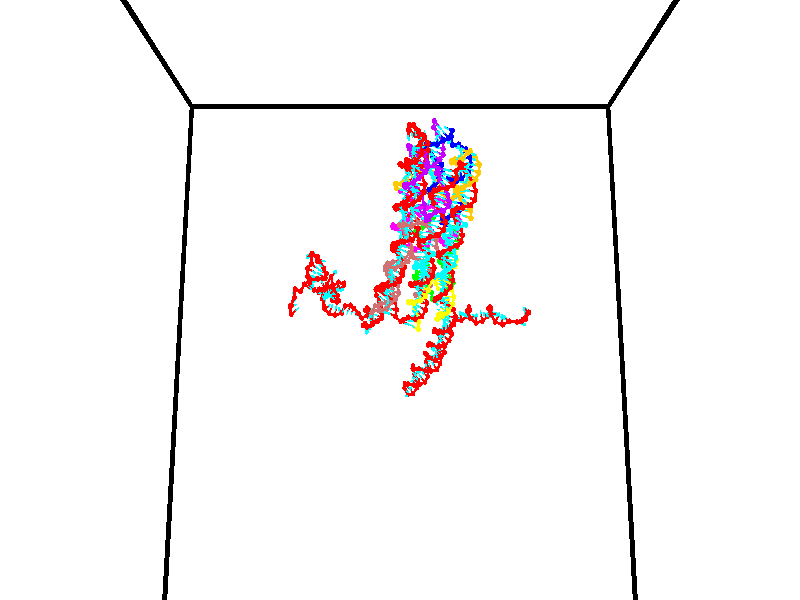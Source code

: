// switches for output
#declare DRAW_BASES = 1; // possible values are 0, 1; only relevant for DNA ribbons
#declare DRAW_BASES_TYPE = 3; // possible values are 1, 2, 3; only relevant for DNA ribbons
#declare DRAW_FOG = 0; // set to 1 to enable fog

#include "colors.inc"

#include "transforms.inc"
background { rgb <1, 1, 1>}

#default {
   normal{
       ripples 0.25
       frequency 0.20
       turbulence 0.2
       lambda 5
   }
	finish {
		phong 0.1
		phong_size 40.
	}
}

// original window dimensions: 1024x640


// camera settings

camera {
	sky <0, 0.179814, -0.983701>
	up <0, 0.179814, -0.983701>
	right 1.6 * <1, 0, 0>
	location <35, 94.9851, 44.8844>
	look_at <35, 29.7336, 32.9568>
	direction <0, -65.2515, -11.9276>
	angle 67.0682
}


# declare cpy_camera_pos = <35, 94.9851, 44.8844>;
# if (DRAW_FOG = 1)
fog {
	fog_type 2
	up vnormalize(cpy_camera_pos)
	color rgbt<1,1,1,0.3>
	distance 1e-5
	fog_alt 3e-3
	fog_offset 56
}
# end


// LIGHTS

# declare lum = 6;
global_settings {
	ambient_light rgb lum * <0.05, 0.05, 0.05>
	max_trace_level 15
}# declare cpy_direct_light_amount = 0.25;
light_source
{	1000 * <-1, -1.16352, -0.803886>,
	rgb lum * cpy_direct_light_amount
	parallel
}

light_source
{	1000 * <1, 1.16352, 0.803886>,
	rgb lum * cpy_direct_light_amount
	parallel
}

// strand 0

// nucleotide -1

// particle -1
sphere {
	<24.044012, 35.013699, 35.127197> 0.250000
	pigment { color rgbt <1,0,0,0> }
	no_shadow
}
cylinder {
	<24.350653, 34.933105, 34.883320>,  <24.534637, 34.884750, 34.736992>, 0.100000
	pigment { color rgbt <1,0,0,0> }
	no_shadow
}
cylinder {
	<24.350653, 34.933105, 34.883320>,  <24.044012, 35.013699, 35.127197>, 0.100000
	pigment { color rgbt <1,0,0,0> }
	no_shadow
}

// particle -1
sphere {
	<24.350653, 34.933105, 34.883320> 0.100000
	pigment { color rgbt <1,0,0,0> }
	no_shadow
}
sphere {
	0, 1
	scale<0.080000,0.200000,0.300000>
	matrix <-0.577035, 0.200377, -0.791757,
		0.281696, 0.958776, 0.037346,
		0.766602, -0.201485, -0.609693,
		24.580633, 34.872662, 34.700413>
	pigment { color rgbt <0,1,1,0> }
	no_shadow
}
cylinder {
	<24.034922, 35.612030, 34.567635>,  <24.044012, 35.013699, 35.127197>, 0.130000
	pigment { color rgbt <1,0,0,0> }
	no_shadow
}

// nucleotide -1

// particle -1
sphere {
	<24.034922, 35.612030, 34.567635> 0.250000
	pigment { color rgbt <1,0,0,0> }
	no_shadow
}
cylinder {
	<24.224031, 35.282845, 34.441639>,  <24.337498, 35.085335, 34.366039>, 0.100000
	pigment { color rgbt <1,0,0,0> }
	no_shadow
}
cylinder {
	<24.224031, 35.282845, 34.441639>,  <24.034922, 35.612030, 34.567635>, 0.100000
	pigment { color rgbt <1,0,0,0> }
	no_shadow
}

// particle -1
sphere {
	<24.224031, 35.282845, 34.441639> 0.100000
	pigment { color rgbt <1,0,0,0> }
	no_shadow
}
sphere {
	0, 1
	scale<0.080000,0.200000,0.300000>
	matrix <-0.403858, 0.115349, -0.907520,
		0.783187, 0.556266, -0.277825,
		0.472776, -0.822960, -0.314992,
		24.365864, 35.035957, 34.347141>
	pigment { color rgbt <0,1,1,0> }
	no_shadow
}
cylinder {
	<24.449667, 35.747852, 33.870579>,  <24.034922, 35.612030, 34.567635>, 0.130000
	pigment { color rgbt <1,0,0,0> }
	no_shadow
}

// nucleotide -1

// particle -1
sphere {
	<24.449667, 35.747852, 33.870579> 0.250000
	pigment { color rgbt <1,0,0,0> }
	no_shadow
}
cylinder {
	<24.393206, 35.354263, 33.914158>,  <24.359329, 35.118111, 33.940304>, 0.100000
	pigment { color rgbt <1,0,0,0> }
	no_shadow
}
cylinder {
	<24.393206, 35.354263, 33.914158>,  <24.449667, 35.747852, 33.870579>, 0.100000
	pigment { color rgbt <1,0,0,0> }
	no_shadow
}

// particle -1
sphere {
	<24.393206, 35.354263, 33.914158> 0.100000
	pigment { color rgbt <1,0,0,0> }
	no_shadow
}
sphere {
	0, 1
	scale<0.080000,0.200000,0.300000>
	matrix <-0.230412, -0.074371, -0.970247,
		0.962801, -0.162054, -0.216222,
		-0.141152, -0.983975, 0.108944,
		24.350861, 35.059071, 33.946842>
	pigment { color rgbt <0,1,1,0> }
	no_shadow
}
cylinder {
	<24.541870, 35.936901, 33.176010>,  <24.449667, 35.747852, 33.870579>, 0.130000
	pigment { color rgbt <1,0,0,0> }
	no_shadow
}

// nucleotide -1

// particle -1
sphere {
	<24.541870, 35.936901, 33.176010> 0.250000
	pigment { color rgbt <1,0,0,0> }
	no_shadow
}
cylinder {
	<24.423244, 35.574520, 33.296871>,  <24.352068, 35.357090, 33.369389>, 0.100000
	pigment { color rgbt <1,0,0,0> }
	no_shadow
}
cylinder {
	<24.423244, 35.574520, 33.296871>,  <24.541870, 35.936901, 33.176010>, 0.100000
	pigment { color rgbt <1,0,0,0> }
	no_shadow
}

// particle -1
sphere {
	<24.423244, 35.574520, 33.296871> 0.100000
	pigment { color rgbt <1,0,0,0> }
	no_shadow
}
sphere {
	0, 1
	scale<0.080000,0.200000,0.300000>
	matrix <-0.024654, -0.309013, -0.950738,
		0.954694, -0.289406, 0.069308,
		-0.296566, -0.905956, 0.302148,
		24.334274, 35.302734, 33.387516>
	pigment { color rgbt <0,1,1,0> }
	no_shadow
}
cylinder {
	<25.002419, 35.363281, 33.248898>,  <24.541870, 35.936901, 33.176010>, 0.130000
	pigment { color rgbt <1,0,0,0> }
	no_shadow
}

// nucleotide -1

// particle -1
sphere {
	<25.002419, 35.363281, 33.248898> 0.250000
	pigment { color rgbt <1,0,0,0> }
	no_shadow
}
cylinder {
	<24.901253, 34.989624, 33.148170>,  <24.840553, 34.765430, 33.087734>, 0.100000
	pigment { color rgbt <1,0,0,0> }
	no_shadow
}
cylinder {
	<24.901253, 34.989624, 33.148170>,  <25.002419, 35.363281, 33.248898>, 0.100000
	pigment { color rgbt <1,0,0,0> }
	no_shadow
}

// particle -1
sphere {
	<24.901253, 34.989624, 33.148170> 0.100000
	pigment { color rgbt <1,0,0,0> }
	no_shadow
}
sphere {
	0, 1
	scale<0.080000,0.200000,0.300000>
	matrix <-0.900208, 0.131852, 0.415018,
		-0.354485, 0.331649, -0.874271,
		-0.252914, -0.934144, -0.251813,
		24.825378, 34.709381, 33.072628>
	pigment { color rgbt <0,1,1,0> }
	no_shadow
}
cylinder {
	<25.413488, 35.725880, 32.729183>,  <25.002419, 35.363281, 33.248898>, 0.130000
	pigment { color rgbt <1,0,0,0> }
	no_shadow
}

// nucleotide -1

// particle -1
sphere {
	<25.413488, 35.725880, 32.729183> 0.250000
	pigment { color rgbt <1,0,0,0> }
	no_shadow
}
cylinder {
	<25.694679, 35.475605, 32.864441>,  <25.863394, 35.325439, 32.945595>, 0.100000
	pigment { color rgbt <1,0,0,0> }
	no_shadow
}
cylinder {
	<25.694679, 35.475605, 32.864441>,  <25.413488, 35.725880, 32.729183>, 0.100000
	pigment { color rgbt <1,0,0,0> }
	no_shadow
}

// particle -1
sphere {
	<25.694679, 35.475605, 32.864441> 0.100000
	pigment { color rgbt <1,0,0,0> }
	no_shadow
}
sphere {
	0, 1
	scale<0.080000,0.200000,0.300000>
	matrix <0.154306, -0.329946, -0.931303,
		0.694271, 0.706863, -0.135398,
		0.702978, -0.625684, 0.338145,
		25.905573, 35.287899, 32.965885>
	pigment { color rgbt <0,1,1,0> }
	no_shadow
}
cylinder {
	<26.005587, 35.847290, 32.401020>,  <25.413488, 35.725880, 32.729183>, 0.130000
	pigment { color rgbt <1,0,0,0> }
	no_shadow
}

// nucleotide -1

// particle -1
sphere {
	<26.005587, 35.847290, 32.401020> 0.250000
	pigment { color rgbt <1,0,0,0> }
	no_shadow
}
cylinder {
	<26.082262, 35.478283, 32.535011>,  <26.128267, 35.256878, 32.615406>, 0.100000
	pigment { color rgbt <1,0,0,0> }
	no_shadow
}
cylinder {
	<26.082262, 35.478283, 32.535011>,  <26.005587, 35.847290, 32.401020>, 0.100000
	pigment { color rgbt <1,0,0,0> }
	no_shadow
}

// particle -1
sphere {
	<26.082262, 35.478283, 32.535011> 0.100000
	pigment { color rgbt <1,0,0,0> }
	no_shadow
}
sphere {
	0, 1
	scale<0.080000,0.200000,0.300000>
	matrix <0.504270, -0.200237, -0.840010,
		0.842002, 0.329940, 0.426816,
		0.191688, -0.922521, 0.334979,
		26.139769, 35.201527, 32.635506>
	pigment { color rgbt <0,1,1,0> }
	no_shadow
}
cylinder {
	<26.736923, 35.715630, 32.246193>,  <26.005587, 35.847290, 32.401020>, 0.130000
	pigment { color rgbt <1,0,0,0> }
	no_shadow
}

// nucleotide -1

// particle -1
sphere {
	<26.736923, 35.715630, 32.246193> 0.250000
	pigment { color rgbt <1,0,0,0> }
	no_shadow
}
cylinder {
	<26.538513, 35.368324, 32.242580>,  <26.419468, 35.159943, 32.240414>, 0.100000
	pigment { color rgbt <1,0,0,0> }
	no_shadow
}
cylinder {
	<26.538513, 35.368324, 32.242580>,  <26.736923, 35.715630, 32.246193>, 0.100000
	pigment { color rgbt <1,0,0,0> }
	no_shadow
}

// particle -1
sphere {
	<26.538513, 35.368324, 32.242580> 0.100000
	pigment { color rgbt <1,0,0,0> }
	no_shadow
}
sphere {
	0, 1
	scale<0.080000,0.200000,0.300000>
	matrix <0.570190, -0.317860, -0.757528,
		0.654862, -0.380901, 0.652740,
		-0.496024, -0.868262, -0.009032,
		26.389706, 35.107845, 32.239872>
	pigment { color rgbt <0,1,1,0> }
	no_shadow
}
cylinder {
	<27.167326, 35.232075, 32.108711>,  <26.736923, 35.715630, 32.246193>, 0.130000
	pigment { color rgbt <1,0,0,0> }
	no_shadow
}

// nucleotide -1

// particle -1
sphere {
	<27.167326, 35.232075, 32.108711> 0.250000
	pigment { color rgbt <1,0,0,0> }
	no_shadow
}
cylinder {
	<26.842533, 35.018570, 32.014236>,  <26.647657, 34.890469, 31.957552>, 0.100000
	pigment { color rgbt <1,0,0,0> }
	no_shadow
}
cylinder {
	<26.842533, 35.018570, 32.014236>,  <27.167326, 35.232075, 32.108711>, 0.100000
	pigment { color rgbt <1,0,0,0> }
	no_shadow
}

// particle -1
sphere {
	<26.842533, 35.018570, 32.014236> 0.100000
	pigment { color rgbt <1,0,0,0> }
	no_shadow
}
sphere {
	0, 1
	scale<0.080000,0.200000,0.300000>
	matrix <0.440636, -0.295186, -0.847764,
		0.382784, -0.792442, 0.474880,
		-0.811983, -0.533760, -0.236186,
		26.598938, 34.858440, 31.943380>
	pigment { color rgbt <0,1,1,0> }
	no_shadow
}
cylinder {
	<27.340092, 34.540356, 31.947496>,  <27.167326, 35.232075, 32.108711>, 0.130000
	pigment { color rgbt <1,0,0,0> }
	no_shadow
}

// nucleotide -1

// particle -1
sphere {
	<27.340092, 34.540356, 31.947496> 0.250000
	pigment { color rgbt <1,0,0,0> }
	no_shadow
}
cylinder {
	<27.000015, 34.604984, 31.747070>,  <26.795969, 34.643761, 31.626814>, 0.100000
	pigment { color rgbt <1,0,0,0> }
	no_shadow
}
cylinder {
	<27.000015, 34.604984, 31.747070>,  <27.340092, 34.540356, 31.947496>, 0.100000
	pigment { color rgbt <1,0,0,0> }
	no_shadow
}

// particle -1
sphere {
	<27.000015, 34.604984, 31.747070> 0.100000
	pigment { color rgbt <1,0,0,0> }
	no_shadow
}
sphere {
	0, 1
	scale<0.080000,0.200000,0.300000>
	matrix <0.433412, -0.325497, -0.840360,
		-0.298873, -0.931636, 0.206709,
		-0.850193, 0.161571, -0.501065,
		26.744957, 34.653458, 31.596750>
	pigment { color rgbt <0,1,1,0> }
	no_shadow
}
cylinder {
	<27.377447, 34.042881, 31.422476>,  <27.340092, 34.540356, 31.947496>, 0.130000
	pigment { color rgbt <1,0,0,0> }
	no_shadow
}

// nucleotide -1

// particle -1
sphere {
	<27.377447, 34.042881, 31.422476> 0.250000
	pigment { color rgbt <1,0,0,0> }
	no_shadow
}
cylinder {
	<27.054081, 34.255356, 31.321039>,  <26.860062, 34.382839, 31.260178>, 0.100000
	pigment { color rgbt <1,0,0,0> }
	no_shadow
}
cylinder {
	<27.054081, 34.255356, 31.321039>,  <27.377447, 34.042881, 31.422476>, 0.100000
	pigment { color rgbt <1,0,0,0> }
	no_shadow
}

// particle -1
sphere {
	<27.054081, 34.255356, 31.321039> 0.100000
	pigment { color rgbt <1,0,0,0> }
	no_shadow
}
sphere {
	0, 1
	scale<0.080000,0.200000,0.300000>
	matrix <0.177133, -0.191315, -0.965413,
		-0.561328, -0.825374, 0.060571,
		-0.808415, 0.531184, -0.253591,
		26.811556, 34.414711, 31.244963>
	pigment { color rgbt <0,1,1,0> }
	no_shadow
}
cylinder {
	<27.073009, 33.674751, 30.900578>,  <27.377447, 34.042881, 31.422476>, 0.130000
	pigment { color rgbt <1,0,0,0> }
	no_shadow
}

// nucleotide -1

// particle -1
sphere {
	<27.073009, 33.674751, 30.900578> 0.250000
	pigment { color rgbt <1,0,0,0> }
	no_shadow
}
cylinder {
	<26.964661, 34.056873, 30.853205>,  <26.899651, 34.286144, 30.824781>, 0.100000
	pigment { color rgbt <1,0,0,0> }
	no_shadow
}
cylinder {
	<26.964661, 34.056873, 30.853205>,  <27.073009, 33.674751, 30.900578>, 0.100000
	pigment { color rgbt <1,0,0,0> }
	no_shadow
}

// particle -1
sphere {
	<26.964661, 34.056873, 30.853205> 0.100000
	pigment { color rgbt <1,0,0,0> }
	no_shadow
}
sphere {
	0, 1
	scale<0.080000,0.200000,0.300000>
	matrix <0.315375, -0.028173, -0.948549,
		-0.909487, -0.294287, -0.293648,
		-0.270872, 0.955302, -0.118434,
		26.883398, 34.343464, 30.817675>
	pigment { color rgbt <0,1,1,0> }
	no_shadow
}
cylinder {
	<26.664112, 33.782753, 30.310207>,  <27.073009, 33.674751, 30.900578>, 0.130000
	pigment { color rgbt <1,0,0,0> }
	no_shadow
}

// nucleotide -1

// particle -1
sphere {
	<26.664112, 33.782753, 30.310207> 0.250000
	pigment { color rgbt <1,0,0,0> }
	no_shadow
}
cylinder {
	<26.918341, 34.087509, 30.360121>,  <27.070877, 34.270363, 30.390070>, 0.100000
	pigment { color rgbt <1,0,0,0> }
	no_shadow
}
cylinder {
	<26.918341, 34.087509, 30.360121>,  <26.664112, 33.782753, 30.310207>, 0.100000
	pigment { color rgbt <1,0,0,0> }
	no_shadow
}

// particle -1
sphere {
	<26.918341, 34.087509, 30.360121> 0.100000
	pigment { color rgbt <1,0,0,0> }
	no_shadow
}
sphere {
	0, 1
	scale<0.080000,0.200000,0.300000>
	matrix <0.312015, -0.105642, -0.944186,
		-0.706183, 0.639033, -0.304864,
		0.635572, 0.761890, 0.124785,
		27.109013, 34.316074, 30.397556>
	pigment { color rgbt <0,1,1,0> }
	no_shadow
}
cylinder {
	<26.488665, 34.456196, 30.401039>,  <26.664112, 33.782753, 30.310207>, 0.130000
	pigment { color rgbt <1,0,0,0> }
	no_shadow
}

// nucleotide -1

// particle -1
sphere {
	<26.488665, 34.456196, 30.401039> 0.250000
	pigment { color rgbt <1,0,0,0> }
	no_shadow
}
cylinder {
	<26.273333, 34.535187, 30.073332>,  <26.144133, 34.582581, 29.876707>, 0.100000
	pigment { color rgbt <1,0,0,0> }
	no_shadow
}
cylinder {
	<26.273333, 34.535187, 30.073332>,  <26.488665, 34.456196, 30.401039>, 0.100000
	pigment { color rgbt <1,0,0,0> }
	no_shadow
}

// particle -1
sphere {
	<26.273333, 34.535187, 30.073332> 0.100000
	pigment { color rgbt <1,0,0,0> }
	no_shadow
}
sphere {
	0, 1
	scale<0.080000,0.200000,0.300000>
	matrix <-0.562132, 0.640141, 0.523666,
		0.627859, 0.742444, -0.233602,
		-0.538331, 0.197474, -0.819270,
		26.111834, 34.594429, 29.827551>
	pigment { color rgbt <0,1,1,0> }
	no_shadow
}
cylinder {
	<26.628735, 35.095295, 30.209898>,  <26.488665, 34.456196, 30.401039>, 0.130000
	pigment { color rgbt <1,0,0,0> }
	no_shadow
}

// nucleotide -1

// particle -1
sphere {
	<26.628735, 35.095295, 30.209898> 0.250000
	pigment { color rgbt <1,0,0,0> }
	no_shadow
}
cylinder {
	<26.264280, 34.981594, 30.090546>,  <26.045607, 34.913376, 30.018934>, 0.100000
	pigment { color rgbt <1,0,0,0> }
	no_shadow
}
cylinder {
	<26.264280, 34.981594, 30.090546>,  <26.628735, 35.095295, 30.209898>, 0.100000
	pigment { color rgbt <1,0,0,0> }
	no_shadow
}

// particle -1
sphere {
	<26.264280, 34.981594, 30.090546> 0.100000
	pigment { color rgbt <1,0,0,0> }
	no_shadow
}
sphere {
	0, 1
	scale<0.080000,0.200000,0.300000>
	matrix <-0.400531, 0.781193, 0.478866,
		0.096976, 0.555823, -0.825625,
		-0.911137, -0.284250, -0.298381,
		25.990940, 34.896320, 30.001032>
	pigment { color rgbt <0,1,1,0> }
	no_shadow
}
cylinder {
	<26.084520, 35.607868, 30.050880>,  <26.628735, 35.095295, 30.209898>, 0.130000
	pigment { color rgbt <1,0,0,0> }
	no_shadow
}

// nucleotide -1

// particle -1
sphere {
	<26.084520, 35.607868, 30.050880> 0.250000
	pigment { color rgbt <1,0,0,0> }
	no_shadow
}
cylinder {
	<25.814550, 35.327877, 30.144270>,  <25.652569, 35.159882, 30.200304>, 0.100000
	pigment { color rgbt <1,0,0,0> }
	no_shadow
}
cylinder {
	<25.814550, 35.327877, 30.144270>,  <26.084520, 35.607868, 30.050880>, 0.100000
	pigment { color rgbt <1,0,0,0> }
	no_shadow
}

// particle -1
sphere {
	<25.814550, 35.327877, 30.144270> 0.100000
	pigment { color rgbt <1,0,0,0> }
	no_shadow
}
sphere {
	0, 1
	scale<0.080000,0.200000,0.300000>
	matrix <-0.543902, 0.685757, 0.483641,
		-0.498643, 0.199435, -0.843552,
		-0.674927, -0.699974, 0.233475,
		25.612072, 35.117886, 30.214312>
	pigment { color rgbt <0,1,1,0> }
	no_shadow
}
cylinder {
	<26.000648, 35.270432, 30.851574>,  <26.084520, 35.607868, 30.050880>, 0.130000
	pigment { color rgbt <1,0,0,0> }
	no_shadow
}

// nucleotide -1

// particle -1
sphere {
	<26.000648, 35.270432, 30.851574> 0.250000
	pigment { color rgbt <1,0,0,0> }
	no_shadow
}
cylinder {
	<26.243690, 34.976276, 30.971584>,  <26.389517, 34.799782, 31.043591>, 0.100000
	pigment { color rgbt <1,0,0,0> }
	no_shadow
}
cylinder {
	<26.243690, 34.976276, 30.971584>,  <26.000648, 35.270432, 30.851574>, 0.100000
	pigment { color rgbt <1,0,0,0> }
	no_shadow
}

// particle -1
sphere {
	<26.243690, 34.976276, 30.971584> 0.100000
	pigment { color rgbt <1,0,0,0> }
	no_shadow
}
sphere {
	0, 1
	scale<0.080000,0.200000,0.300000>
	matrix <-0.280588, 0.154642, 0.947289,
		-0.743023, -0.659763, -0.112380,
		0.607607, -0.735390, 0.300024,
		26.425972, 34.755661, 31.061592>
	pigment { color rgbt <0,1,1,0> }
	no_shadow
}
cylinder {
	<25.549965, 34.726063, 31.109142>,  <26.000648, 35.270432, 30.851574>, 0.130000
	pigment { color rgbt <1,0,0,0> }
	no_shadow
}

// nucleotide -1

// particle -1
sphere {
	<25.549965, 34.726063, 31.109142> 0.250000
	pigment { color rgbt <1,0,0,0> }
	no_shadow
}
cylinder {
	<25.904848, 34.683266, 31.288660>,  <26.117779, 34.657589, 31.396370>, 0.100000
	pigment { color rgbt <1,0,0,0> }
	no_shadow
}
cylinder {
	<25.904848, 34.683266, 31.288660>,  <25.549965, 34.726063, 31.109142>, 0.100000
	pigment { color rgbt <1,0,0,0> }
	no_shadow
}

// particle -1
sphere {
	<25.904848, 34.683266, 31.288660> 0.100000
	pigment { color rgbt <1,0,0,0> }
	no_shadow
}
sphere {
	0, 1
	scale<0.080000,0.200000,0.300000>
	matrix <-0.427034, 0.177815, 0.886580,
		-0.174656, -0.978231, 0.112071,
		0.887207, -0.106989, 0.448794,
		26.171011, 34.651169, 31.423298>
	pigment { color rgbt <0,1,1,0> }
	no_shadow
}
cylinder {
	<25.490873, 34.231190, 31.704113>,  <25.549965, 34.726063, 31.109142>, 0.130000
	pigment { color rgbt <1,0,0,0> }
	no_shadow
}

// nucleotide -1

// particle -1
sphere {
	<25.490873, 34.231190, 31.704113> 0.250000
	pigment { color rgbt <1,0,0,0> }
	no_shadow
}
cylinder {
	<25.826269, 34.440609, 31.764553>,  <26.027506, 34.566261, 31.800817>, 0.100000
	pigment { color rgbt <1,0,0,0> }
	no_shadow
}
cylinder {
	<25.826269, 34.440609, 31.764553>,  <25.490873, 34.231190, 31.704113>, 0.100000
	pigment { color rgbt <1,0,0,0> }
	no_shadow
}

// particle -1
sphere {
	<25.826269, 34.440609, 31.764553> 0.100000
	pigment { color rgbt <1,0,0,0> }
	no_shadow
}
sphere {
	0, 1
	scale<0.080000,0.200000,0.300000>
	matrix <-0.333055, 0.272918, 0.902546,
		0.431291, -0.807099, 0.403210,
		0.838488, 0.523552, 0.151101,
		26.077816, 34.597675, 31.809883>
	pigment { color rgbt <0,1,1,0> }
	no_shadow
}
cylinder {
	<25.750023, 33.963940, 32.352993>,  <25.490873, 34.231190, 31.704113>, 0.130000
	pigment { color rgbt <1,0,0,0> }
	no_shadow
}

// nucleotide -1

// particle -1
sphere {
	<25.750023, 33.963940, 32.352993> 0.250000
	pigment { color rgbt <1,0,0,0> }
	no_shadow
}
cylinder {
	<25.933868, 34.316135, 32.306541>,  <26.044176, 34.527454, 32.278671>, 0.100000
	pigment { color rgbt <1,0,0,0> }
	no_shadow
}
cylinder {
	<25.933868, 34.316135, 32.306541>,  <25.750023, 33.963940, 32.352993>, 0.100000
	pigment { color rgbt <1,0,0,0> }
	no_shadow
}

// particle -1
sphere {
	<25.933868, 34.316135, 32.306541> 0.100000
	pigment { color rgbt <1,0,0,0> }
	no_shadow
}
sphere {
	0, 1
	scale<0.080000,0.200000,0.300000>
	matrix <-0.174963, 0.217961, 0.960146,
		0.870713, -0.420981, 0.254232,
		0.459616, 0.880493, -0.116126,
		26.071753, 34.580284, 32.271702>
	pigment { color rgbt <0,1,1,0> }
	no_shadow
}
cylinder {
	<26.165796, 34.004990, 32.846054>,  <25.750023, 33.963940, 32.352993>, 0.130000
	pigment { color rgbt <1,0,0,0> }
	no_shadow
}

// nucleotide -1

// particle -1
sphere {
	<26.165796, 34.004990, 32.846054> 0.250000
	pigment { color rgbt <1,0,0,0> }
	no_shadow
}
cylinder {
	<26.111080, 34.390614, 32.754948>,  <26.078251, 34.621986, 32.700283>, 0.100000
	pigment { color rgbt <1,0,0,0> }
	no_shadow
}
cylinder {
	<26.111080, 34.390614, 32.754948>,  <26.165796, 34.004990, 32.846054>, 0.100000
	pigment { color rgbt <1,0,0,0> }
	no_shadow
}

// particle -1
sphere {
	<26.111080, 34.390614, 32.754948> 0.100000
	pigment { color rgbt <1,0,0,0> }
	no_shadow
}
sphere {
	0, 1
	scale<0.080000,0.200000,0.300000>
	matrix <-0.251061, 0.188678, 0.949404,
		0.958257, 0.187051, 0.216229,
		-0.136789, 0.964060, -0.227764,
		26.070044, 34.679832, 32.686619>
	pigment { color rgbt <0,1,1,0> }
	no_shadow
}
cylinder {
	<26.557436, 33.352684, 32.933338>,  <26.165796, 34.004990, 32.846054>, 0.130000
	pigment { color rgbt <1,0,0,0> }
	no_shadow
}

// nucleotide -1

// particle -1
sphere {
	<26.557436, 33.352684, 32.933338> 0.250000
	pigment { color rgbt <1,0,0,0> }
	no_shadow
}
cylinder {
	<26.686441, 33.711102, 33.055378>,  <26.763844, 33.926151, 33.128601>, 0.100000
	pigment { color rgbt <1,0,0,0> }
	no_shadow
}
cylinder {
	<26.686441, 33.711102, 33.055378>,  <26.557436, 33.352684, 32.933338>, 0.100000
	pigment { color rgbt <1,0,0,0> }
	no_shadow
}

// particle -1
sphere {
	<26.686441, 33.711102, 33.055378> 0.100000
	pigment { color rgbt <1,0,0,0> }
	no_shadow
}
sphere {
	0, 1
	scale<0.080000,0.200000,0.300000>
	matrix <0.032661, 0.311596, -0.949653,
		-0.946002, 0.316239, 0.071227,
		0.322512, 0.896047, 0.305099,
		26.783195, 33.979916, 33.146908>
	pigment { color rgbt <0,1,1,0> }
	no_shadow
}
cylinder {
	<27.166801, 33.045609, 32.590626>,  <26.557436, 33.352684, 32.933338>, 0.130000
	pigment { color rgbt <1,0,0,0> }
	no_shadow
}

// nucleotide -1

// particle -1
sphere {
	<27.166801, 33.045609, 32.590626> 0.250000
	pigment { color rgbt <1,0,0,0> }
	no_shadow
}
cylinder {
	<26.969597, 33.092052, 32.245731>,  <26.851274, 33.119919, 32.038795>, 0.100000
	pigment { color rgbt <1,0,0,0> }
	no_shadow
}
cylinder {
	<26.969597, 33.092052, 32.245731>,  <27.166801, 33.045609, 32.590626>, 0.100000
	pigment { color rgbt <1,0,0,0> }
	no_shadow
}

// particle -1
sphere {
	<26.969597, 33.092052, 32.245731> 0.100000
	pigment { color rgbt <1,0,0,0> }
	no_shadow
}
sphere {
	0, 1
	scale<0.080000,0.200000,0.300000>
	matrix <0.851254, 0.269115, -0.450492,
		0.179736, -0.956083, -0.231516,
		-0.493012, 0.116109, -0.862240,
		26.821693, 33.126884, 31.987059>
	pigment { color rgbt <0,1,1,0> }
	no_shadow
}
cylinder {
	<26.489677, 32.542934, 32.516132>,  <27.166801, 33.045609, 32.590626>, 0.130000
	pigment { color rgbt <1,0,0,0> }
	no_shadow
}

// nucleotide -1

// particle -1
sphere {
	<26.489677, 32.542934, 32.516132> 0.250000
	pigment { color rgbt <1,0,0,0> }
	no_shadow
}
cylinder {
	<26.836126, 32.493771, 32.709927>,  <27.043997, 32.464272, 32.826202>, 0.100000
	pigment { color rgbt <1,0,0,0> }
	no_shadow
}
cylinder {
	<26.836126, 32.493771, 32.709927>,  <26.489677, 32.542934, 32.516132>, 0.100000
	pigment { color rgbt <1,0,0,0> }
	no_shadow
}

// particle -1
sphere {
	<26.836126, 32.493771, 32.709927> 0.100000
	pigment { color rgbt <1,0,0,0> }
	no_shadow
}
sphere {
	0, 1
	scale<0.080000,0.200000,0.300000>
	matrix <-0.423774, -0.694542, 0.581401,
		0.265035, -0.708877, -0.653644,
		0.866124, -0.122906, 0.484482,
		27.095964, 32.456898, 32.855270>
	pigment { color rgbt <0,1,1,0> }
	no_shadow
}
cylinder {
	<26.644876, 31.824543, 32.537476>,  <26.489677, 32.542934, 32.516132>, 0.130000
	pigment { color rgbt <1,0,0,0> }
	no_shadow
}

// nucleotide -1

// particle -1
sphere {
	<26.644876, 31.824543, 32.537476> 0.250000
	pigment { color rgbt <1,0,0,0> }
	no_shadow
}
cylinder {
	<26.805805, 31.970537, 32.873314>,  <26.902363, 32.058132, 33.074818>, 0.100000
	pigment { color rgbt <1,0,0,0> }
	no_shadow
}
cylinder {
	<26.805805, 31.970537, 32.873314>,  <26.644876, 31.824543, 32.537476>, 0.100000
	pigment { color rgbt <1,0,0,0> }
	no_shadow
}

// particle -1
sphere {
	<26.805805, 31.970537, 32.873314> 0.100000
	pigment { color rgbt <1,0,0,0> }
	no_shadow
}
sphere {
	0, 1
	scale<0.080000,0.200000,0.300000>
	matrix <-0.420536, -0.740935, 0.523608,
		0.813196, -0.563739, -0.144605,
		0.402322, 0.364984, 0.839598,
		26.926502, 32.080032, 33.125195>
	pigment { color rgbt <0,1,1,0> }
	no_shadow
}
cylinder {
	<26.479660, 31.173090, 32.319443>,  <26.644876, 31.824543, 32.537476>, 0.130000
	pigment { color rgbt <1,0,0,0> }
	no_shadow
}

// nucleotide -1

// particle -1
sphere {
	<26.479660, 31.173090, 32.319443> 0.250000
	pigment { color rgbt <1,0,0,0> }
	no_shadow
}
cylinder {
	<26.799963, 31.229883, 32.552208>,  <26.992146, 31.263960, 32.691868>, 0.100000
	pigment { color rgbt <1,0,0,0> }
	no_shadow
}
cylinder {
	<26.799963, 31.229883, 32.552208>,  <26.479660, 31.173090, 32.319443>, 0.100000
	pigment { color rgbt <1,0,0,0> }
	no_shadow
}

// particle -1
sphere {
	<26.799963, 31.229883, 32.552208> 0.100000
	pigment { color rgbt <1,0,0,0> }
	no_shadow
}
sphere {
	0, 1
	scale<0.080000,0.200000,0.300000>
	matrix <0.221523, -0.972818, -0.067471,
		0.556518, 0.182936, -0.810446,
		0.800759, 0.141983, 0.581915,
		27.040192, 31.272478, 32.726784>
	pigment { color rgbt <0,1,1,0> }
	no_shadow
}
cylinder {
	<27.105949, 31.081886, 31.949728>,  <26.479660, 31.173090, 32.319443>, 0.130000
	pigment { color rgbt <1,0,0,0> }
	no_shadow
}

// nucleotide -1

// particle -1
sphere {
	<27.105949, 31.081886, 31.949728> 0.250000
	pigment { color rgbt <1,0,0,0> }
	no_shadow
}
cylinder {
	<27.176142, 31.008728, 32.336666>,  <27.218258, 30.964832, 32.568829>, 0.100000
	pigment { color rgbt <1,0,0,0> }
	no_shadow
}
cylinder {
	<27.176142, 31.008728, 32.336666>,  <27.105949, 31.081886, 31.949728>, 0.100000
	pigment { color rgbt <1,0,0,0> }
	no_shadow
}

// particle -1
sphere {
	<27.176142, 31.008728, 32.336666> 0.100000
	pigment { color rgbt <1,0,0,0> }
	no_shadow
}
sphere {
	0, 1
	scale<0.080000,0.200000,0.300000>
	matrix <0.453558, -0.857082, -0.244327,
		0.873780, 0.481622, -0.067449,
		0.175483, -0.182895, 0.967344,
		27.228786, 30.953859, 32.626869>
	pigment { color rgbt <0,1,1,0> }
	no_shadow
}
cylinder {
	<27.834999, 30.947042, 32.183193>,  <27.105949, 31.081886, 31.949728>, 0.130000
	pigment { color rgbt <1,0,0,0> }
	no_shadow
}

// nucleotide -1

// particle -1
sphere {
	<27.834999, 30.947042, 32.183193> 0.250000
	pigment { color rgbt <1,0,0,0> }
	no_shadow
}
cylinder {
	<27.594772, 30.742836, 32.429344>,  <27.450636, 30.620312, 32.577034>, 0.100000
	pigment { color rgbt <1,0,0,0> }
	no_shadow
}
cylinder {
	<27.594772, 30.742836, 32.429344>,  <27.834999, 30.947042, 32.183193>, 0.100000
	pigment { color rgbt <1,0,0,0> }
	no_shadow
}

// particle -1
sphere {
	<27.594772, 30.742836, 32.429344> 0.100000
	pigment { color rgbt <1,0,0,0> }
	no_shadow
}
sphere {
	0, 1
	scale<0.080000,0.200000,0.300000>
	matrix <0.567487, -0.814332, -0.121740,
		0.563272, 0.276105, 0.778775,
		-0.600569, -0.510518, 0.615377,
		27.414602, 30.589680, 32.613956>
	pigment { color rgbt <0,1,1,0> }
	no_shadow
}
cylinder {
	<28.248327, 30.558615, 32.696144>,  <27.834999, 30.947042, 32.183193>, 0.130000
	pigment { color rgbt <1,0,0,0> }
	no_shadow
}

// nucleotide -1

// particle -1
sphere {
	<28.248327, 30.558615, 32.696144> 0.250000
	pigment { color rgbt <1,0,0,0> }
	no_shadow
}
cylinder {
	<27.886744, 30.387651, 32.701519>,  <27.669794, 30.285074, 32.704742>, 0.100000
	pigment { color rgbt <1,0,0,0> }
	no_shadow
}
cylinder {
	<27.886744, 30.387651, 32.701519>,  <28.248327, 30.558615, 32.696144>, 0.100000
	pigment { color rgbt <1,0,0,0> }
	no_shadow
}

// particle -1
sphere {
	<27.886744, 30.387651, 32.701519> 0.100000
	pigment { color rgbt <1,0,0,0> }
	no_shadow
}
sphere {
	0, 1
	scale<0.080000,0.200000,0.300000>
	matrix <0.424141, -0.900168, -0.099008,
		0.054414, -0.083800, 0.994996,
		-0.903960, -0.427406, 0.013439,
		27.615555, 30.259430, 32.705551>
	pigment { color rgbt <0,1,1,0> }
	no_shadow
}
cylinder {
	<28.299799, 29.888628, 33.053295>,  <28.248327, 30.558615, 32.696144>, 0.130000
	pigment { color rgbt <1,0,0,0> }
	no_shadow
}

// nucleotide -1

// particle -1
sphere {
	<28.299799, 29.888628, 33.053295> 0.250000
	pigment { color rgbt <1,0,0,0> }
	no_shadow
}
cylinder {
	<27.948460, 29.860870, 32.864113>,  <27.737656, 29.844215, 32.750603>, 0.100000
	pigment { color rgbt <1,0,0,0> }
	no_shadow
}
cylinder {
	<27.948460, 29.860870, 32.864113>,  <28.299799, 29.888628, 33.053295>, 0.100000
	pigment { color rgbt <1,0,0,0> }
	no_shadow
}

// particle -1
sphere {
	<27.948460, 29.860870, 32.864113> 0.100000
	pigment { color rgbt <1,0,0,0> }
	no_shadow
}
sphere {
	0, 1
	scale<0.080000,0.200000,0.300000>
	matrix <0.230535, -0.928237, -0.291942,
		-0.418758, -0.365460, 0.831313,
		-0.878348, -0.069394, -0.472958,
		27.684956, 29.840052, 32.722225>
	pigment { color rgbt <0,1,1,0> }
	no_shadow
}
cylinder {
	<28.027637, 29.174438, 33.071815>,  <28.299799, 29.888628, 33.053295>, 0.130000
	pigment { color rgbt <1,0,0,0> }
	no_shadow
}

// nucleotide -1

// particle -1
sphere {
	<28.027637, 29.174438, 33.071815> 0.250000
	pigment { color rgbt <1,0,0,0> }
	no_shadow
}
cylinder {
	<27.826374, 29.330591, 32.763416>,  <27.705616, 29.424284, 32.578377>, 0.100000
	pigment { color rgbt <1,0,0,0> }
	no_shadow
}
cylinder {
	<27.826374, 29.330591, 32.763416>,  <28.027637, 29.174438, 33.071815>, 0.100000
	pigment { color rgbt <1,0,0,0> }
	no_shadow
}

// particle -1
sphere {
	<27.826374, 29.330591, 32.763416> 0.100000
	pigment { color rgbt <1,0,0,0> }
	no_shadow
}
sphere {
	0, 1
	scale<0.080000,0.200000,0.300000>
	matrix <0.235428, -0.796491, -0.556935,
		-0.831509, -0.461740, 0.308853,
		-0.503157, 0.390384, -0.770995,
		27.675426, 29.447706, 32.532116>
	pigment { color rgbt <0,1,1,0> }
	no_shadow
}
cylinder {
	<27.464436, 28.817848, 32.848080>,  <28.027637, 29.174438, 33.071815>, 0.130000
	pigment { color rgbt <1,0,0,0> }
	no_shadow
}

// nucleotide -1

// particle -1
sphere {
	<27.464436, 28.817848, 32.848080> 0.250000
	pigment { color rgbt <1,0,0,0> }
	no_shadow
}
cylinder {
	<27.614622, 29.001257, 32.525890>,  <27.704735, 29.111301, 32.332577>, 0.100000
	pigment { color rgbt <1,0,0,0> }
	no_shadow
}
cylinder {
	<27.614622, 29.001257, 32.525890>,  <27.464436, 28.817848, 32.848080>, 0.100000
	pigment { color rgbt <1,0,0,0> }
	no_shadow
}

// particle -1
sphere {
	<27.614622, 29.001257, 32.525890> 0.100000
	pigment { color rgbt <1,0,0,0> }
	no_shadow
}
sphere {
	0, 1
	scale<0.080000,0.200000,0.300000>
	matrix <0.180795, -0.888594, -0.421561,
		-0.909031, 0.012658, -0.416537,
		0.375469, 0.458519, -0.805471,
		27.727262, 29.138813, 32.284248>
	pigment { color rgbt <0,1,1,0> }
	no_shadow
}
cylinder {
	<27.145409, 28.518269, 32.166576>,  <27.464436, 28.817848, 32.848080>, 0.130000
	pigment { color rgbt <1,0,0,0> }
	no_shadow
}

// nucleotide -1

// particle -1
sphere {
	<27.145409, 28.518269, 32.166576> 0.250000
	pigment { color rgbt <1,0,0,0> }
	no_shadow
}
cylinder {
	<27.501957, 28.685690, 32.096981>,  <27.715885, 28.786142, 32.055225>, 0.100000
	pigment { color rgbt <1,0,0,0> }
	no_shadow
}
cylinder {
	<27.501957, 28.685690, 32.096981>,  <27.145409, 28.518269, 32.166576>, 0.100000
	pigment { color rgbt <1,0,0,0> }
	no_shadow
}

// particle -1
sphere {
	<27.501957, 28.685690, 32.096981> 0.100000
	pigment { color rgbt <1,0,0,0> }
	no_shadow
}
sphere {
	0, 1
	scale<0.080000,0.200000,0.300000>
	matrix <0.229424, -0.747649, -0.623206,
		-0.390927, 0.515590, -0.762459,
		0.891370, 0.418554, -0.173987,
		27.769367, 28.811256, 32.044785>
	pigment { color rgbt <0,1,1,0> }
	no_shadow
}
cylinder {
	<27.281462, 28.439236, 31.458237>,  <27.145409, 28.518269, 32.166576>, 0.130000
	pigment { color rgbt <1,0,0,0> }
	no_shadow
}

// nucleotide -1

// particle -1
sphere {
	<27.281462, 28.439236, 31.458237> 0.250000
	pigment { color rgbt <1,0,0,0> }
	no_shadow
}
cylinder {
	<27.634073, 28.485376, 31.641367>,  <27.845640, 28.513062, 31.751245>, 0.100000
	pigment { color rgbt <1,0,0,0> }
	no_shadow
}
cylinder {
	<27.634073, 28.485376, 31.641367>,  <27.281462, 28.439236, 31.458237>, 0.100000
	pigment { color rgbt <1,0,0,0> }
	no_shadow
}

// particle -1
sphere {
	<27.634073, 28.485376, 31.641367> 0.100000
	pigment { color rgbt <1,0,0,0> }
	no_shadow
}
sphere {
	0, 1
	scale<0.080000,0.200000,0.300000>
	matrix <0.407747, -0.674860, -0.615067,
		0.238019, 0.728875, -0.641941,
		0.881527, 0.115351, 0.457826,
		27.898531, 28.519981, 31.778715>
	pigment { color rgbt <0,1,1,0> }
	no_shadow
}
cylinder {
	<27.997358, 28.385160, 31.059227>,  <27.281462, 28.439236, 31.458237>, 0.130000
	pigment { color rgbt <1,0,0,0> }
	no_shadow
}

// nucleotide -1

// particle -1
sphere {
	<27.997358, 28.385160, 31.059227> 0.250000
	pigment { color rgbt <1,0,0,0> }
	no_shadow
}
cylinder {
	<28.154690, 28.332726, 31.423229>,  <28.249088, 28.301264, 31.641630>, 0.100000
	pigment { color rgbt <1,0,0,0> }
	no_shadow
}
cylinder {
	<28.154690, 28.332726, 31.423229>,  <27.997358, 28.385160, 31.059227>, 0.100000
	pigment { color rgbt <1,0,0,0> }
	no_shadow
}

// particle -1
sphere {
	<28.154690, 28.332726, 31.423229> 0.100000
	pigment { color rgbt <1,0,0,0> }
	no_shadow
}
sphere {
	0, 1
	scale<0.080000,0.200000,0.300000>
	matrix <0.601394, -0.711981, -0.362502,
		0.695426, 0.689854, -0.201208,
		0.393329, -0.131088, 0.910004,
		28.272688, 28.293400, 31.696230>
	pigment { color rgbt <0,1,1,0> }
	no_shadow
}
cylinder {
	<28.735762, 28.594852, 31.142073>,  <27.997358, 28.385160, 31.059227>, 0.130000
	pigment { color rgbt <1,0,0,0> }
	no_shadow
}

// nucleotide -1

// particle -1
sphere {
	<28.735762, 28.594852, 31.142073> 0.250000
	pigment { color rgbt <1,0,0,0> }
	no_shadow
}
cylinder {
	<28.620121, 28.284710, 31.366659>,  <28.550735, 28.098625, 31.501411>, 0.100000
	pigment { color rgbt <1,0,0,0> }
	no_shadow
}
cylinder {
	<28.620121, 28.284710, 31.366659>,  <28.735762, 28.594852, 31.142073>, 0.100000
	pigment { color rgbt <1,0,0,0> }
	no_shadow
}

// particle -1
sphere {
	<28.620121, 28.284710, 31.366659> 0.100000
	pigment { color rgbt <1,0,0,0> }
	no_shadow
}
sphere {
	0, 1
	scale<0.080000,0.200000,0.300000>
	matrix <0.674573, -0.581156, -0.455202,
		0.679242, 0.247150, 0.691047,
		-0.289103, -0.775354, 0.561467,
		28.533390, 28.052103, 31.535099>
	pigment { color rgbt <0,1,1,0> }
	no_shadow
}
cylinder {
	<28.796610, 29.315434, 31.464041>,  <28.735762, 28.594852, 31.142073>, 0.130000
	pigment { color rgbt <1,0,0,0> }
	no_shadow
}

// nucleotide -1

// particle -1
sphere {
	<28.796610, 29.315434, 31.464041> 0.250000
	pigment { color rgbt <1,0,0,0> }
	no_shadow
}
cylinder {
	<28.469215, 29.190950, 31.657215>,  <28.272778, 29.116261, 31.773119>, 0.100000
	pigment { color rgbt <1,0,0,0> }
	no_shadow
}
cylinder {
	<28.469215, 29.190950, 31.657215>,  <28.796610, 29.315434, 31.464041>, 0.100000
	pigment { color rgbt <1,0,0,0> }
	no_shadow
}

// particle -1
sphere {
	<28.469215, 29.190950, 31.657215> 0.100000
	pigment { color rgbt <1,0,0,0> }
	no_shadow
}
sphere {
	0, 1
	scale<0.080000,0.200000,0.300000>
	matrix <-0.376484, 0.925485, -0.041678,
		-0.433980, -0.215931, -0.874663,
		-0.818487, -0.311209, 0.482937,
		28.223669, 29.097588, 31.802095>
	pigment { color rgbt <0,1,1,0> }
	no_shadow
}
cylinder {
	<28.228277, 29.847927, 31.295429>,  <28.796610, 29.315434, 31.464041>, 0.130000
	pigment { color rgbt <1,0,0,0> }
	no_shadow
}

// nucleotide -1

// particle -1
sphere {
	<28.228277, 29.847927, 31.295429> 0.250000
	pigment { color rgbt <1,0,0,0> }
	no_shadow
}
cylinder {
	<28.111666, 29.633890, 31.612589>,  <28.041698, 29.505468, 31.802885>, 0.100000
	pigment { color rgbt <1,0,0,0> }
	no_shadow
}
cylinder {
	<28.111666, 29.633890, 31.612589>,  <28.228277, 29.847927, 31.295429>, 0.100000
	pigment { color rgbt <1,0,0,0> }
	no_shadow
}

// particle -1
sphere {
	<28.111666, 29.633890, 31.612589> 0.100000
	pigment { color rgbt <1,0,0,0> }
	no_shadow
}
sphere {
	0, 1
	scale<0.080000,0.200000,0.300000>
	matrix <-0.489903, 0.795463, 0.356700,
		-0.821589, -0.284456, -0.494042,
		-0.291527, -0.535093, 0.792899,
		28.024208, 29.473362, 31.850458>
	pigment { color rgbt <0,1,1,0> }
	no_shadow
}
cylinder {
	<27.657990, 30.020046, 31.698303>,  <28.228277, 29.847927, 31.295429>, 0.130000
	pigment { color rgbt <1,0,0,0> }
	no_shadow
}

// nucleotide -1

// particle -1
sphere {
	<27.657990, 30.020046, 31.698303> 0.250000
	pigment { color rgbt <1,0,0,0> }
	no_shadow
}
cylinder {
	<27.824348, 29.852915, 32.021400>,  <27.924164, 29.752636, 32.215260>, 0.100000
	pigment { color rgbt <1,0,0,0> }
	no_shadow
}
cylinder {
	<27.824348, 29.852915, 32.021400>,  <27.657990, 30.020046, 31.698303>, 0.100000
	pigment { color rgbt <1,0,0,0> }
	no_shadow
}

// particle -1
sphere {
	<27.824348, 29.852915, 32.021400> 0.100000
	pigment { color rgbt <1,0,0,0> }
	no_shadow
}
sphere {
	0, 1
	scale<0.080000,0.200000,0.300000>
	matrix <-0.520170, 0.619263, 0.588163,
		-0.745956, -0.664780, 0.040209,
		0.415899, -0.417828, 0.807742,
		27.949118, 29.727566, 32.263721>
	pigment { color rgbt <0,1,1,0> }
	no_shadow
}
cylinder {
	<27.455839, 30.337118, 30.908524>,  <27.657990, 30.020046, 31.698303>, 0.130000
	pigment { color rgbt <1,0,0,0> }
	no_shadow
}

// nucleotide -1

// particle -1
sphere {
	<27.455839, 30.337118, 30.908524> 0.250000
	pigment { color rgbt <1,0,0,0> }
	no_shadow
}
cylinder {
	<27.729271, 30.554131, 30.713228>,  <27.893330, 30.684338, 30.596050>, 0.100000
	pigment { color rgbt <1,0,0,0> }
	no_shadow
}
cylinder {
	<27.729271, 30.554131, 30.713228>,  <27.455839, 30.337118, 30.908524>, 0.100000
	pigment { color rgbt <1,0,0,0> }
	no_shadow
}

// particle -1
sphere {
	<27.729271, 30.554131, 30.713228> 0.100000
	pigment { color rgbt <1,0,0,0> }
	no_shadow
}
sphere {
	0, 1
	scale<0.080000,0.200000,0.300000>
	matrix <0.097886, -0.731036, -0.675282,
		-0.723281, 0.413818, -0.552828,
		0.683581, 0.542533, -0.488238,
		27.934345, 30.716890, 30.566757>
	pigment { color rgbt <0,1,1,0> }
	no_shadow
}
cylinder {
	<26.961416, 29.975582, 31.536959>,  <27.455839, 30.337118, 30.908524>, 0.130000
	pigment { color rgbt <1,0,0,0> }
	no_shadow
}

// nucleotide -1

// particle -1
sphere {
	<26.961416, 29.975582, 31.536959> 0.250000
	pigment { color rgbt <1,0,0,0> }
	no_shadow
}
cylinder {
	<27.163202, 29.808640, 31.839304>,  <27.284273, 29.708473, 32.020710>, 0.100000
	pigment { color rgbt <1,0,0,0> }
	no_shadow
}
cylinder {
	<27.163202, 29.808640, 31.839304>,  <26.961416, 29.975582, 31.536959>, 0.100000
	pigment { color rgbt <1,0,0,0> }
	no_shadow
}

// particle -1
sphere {
	<27.163202, 29.808640, 31.839304> 0.100000
	pigment { color rgbt <1,0,0,0> }
	no_shadow
}
sphere {
	0, 1
	scale<0.080000,0.200000,0.300000>
	matrix <-0.403086, 0.660331, 0.633629,
		-0.763570, -0.624320, 0.164882,
		0.504464, -0.417358, 0.755863,
		27.314541, 29.683432, 32.066063>
	pigment { color rgbt <0,1,1,0> }
	no_shadow
}
cylinder {
	<26.496103, 29.915255, 32.085091>,  <26.961416, 29.975582, 31.536959>, 0.130000
	pigment { color rgbt <1,0,0,0> }
	no_shadow
}

// nucleotide -1

// particle -1
sphere {
	<26.496103, 29.915255, 32.085091> 0.250000
	pigment { color rgbt <1,0,0,0> }
	no_shadow
}
cylinder {
	<26.858089, 29.910482, 32.255215>,  <27.075281, 29.907619, 32.357288>, 0.100000
	pigment { color rgbt <1,0,0,0> }
	no_shadow
}
cylinder {
	<26.858089, 29.910482, 32.255215>,  <26.496103, 29.915255, 32.085091>, 0.100000
	pigment { color rgbt <1,0,0,0> }
	no_shadow
}

// particle -1
sphere {
	<26.858089, 29.910482, 32.255215> 0.100000
	pigment { color rgbt <1,0,0,0> }
	no_shadow
}
sphere {
	0, 1
	scale<0.080000,0.200000,0.300000>
	matrix <-0.266115, 0.764091, 0.587663,
		-0.331989, -0.644998, 0.688303,
		0.904967, -0.011930, 0.425314,
		27.129580, 29.906904, 32.382809>
	pigment { color rgbt <0,1,1,0> }
	no_shadow
}
cylinder {
	<26.444601, 29.773432, 32.857109>,  <26.496103, 29.915255, 32.085091>, 0.130000
	pigment { color rgbt <1,0,0,0> }
	no_shadow
}

// nucleotide -1

// particle -1
sphere {
	<26.444601, 29.773432, 32.857109> 0.250000
	pigment { color rgbt <1,0,0,0> }
	no_shadow
}
cylinder {
	<26.767643, 29.997644, 32.783813>,  <26.961468, 30.132172, 32.739834>, 0.100000
	pigment { color rgbt <1,0,0,0> }
	no_shadow
}
cylinder {
	<26.767643, 29.997644, 32.783813>,  <26.444601, 29.773432, 32.857109>, 0.100000
	pigment { color rgbt <1,0,0,0> }
	no_shadow
}

// particle -1
sphere {
	<26.767643, 29.997644, 32.783813> 0.100000
	pigment { color rgbt <1,0,0,0> }
	no_shadow
}
sphere {
	0, 1
	scale<0.080000,0.200000,0.300000>
	matrix <-0.357661, 0.712613, 0.603540,
		0.468884, -0.421883, 0.775991,
		0.807605, 0.560532, -0.183242,
		27.009924, 30.165804, 32.728840>
	pigment { color rgbt <0,1,1,0> }
	no_shadow
}
cylinder {
	<26.683933, 30.036478, 33.583374>,  <26.444601, 29.773432, 32.857109>, 0.130000
	pigment { color rgbt <1,0,0,0> }
	no_shadow
}

// nucleotide -1

// particle -1
sphere {
	<26.683933, 30.036478, 33.583374> 0.250000
	pigment { color rgbt <1,0,0,0> }
	no_shadow
}
cylinder {
	<26.743374, 30.242401, 33.245644>,  <26.779037, 30.365955, 33.043007>, 0.100000
	pigment { color rgbt <1,0,0,0> }
	no_shadow
}
cylinder {
	<26.743374, 30.242401, 33.245644>,  <26.683933, 30.036478, 33.583374>, 0.100000
	pigment { color rgbt <1,0,0,0> }
	no_shadow
}

// particle -1
sphere {
	<26.743374, 30.242401, 33.245644> 0.100000
	pigment { color rgbt <1,0,0,0> }
	no_shadow
}
sphere {
	0, 1
	scale<0.080000,0.200000,0.300000>
	matrix <-0.432101, 0.801789, 0.412824,
		0.889498, 0.303489, 0.341596,
		0.148600, 0.514810, -0.844328,
		26.787954, 30.396845, 32.992344>
	pigment { color rgbt <0,1,1,0> }
	no_shadow
}
cylinder {
	<26.855562, 30.620405, 33.941799>,  <26.683933, 30.036478, 33.583374>, 0.130000
	pigment { color rgbt <1,0,0,0> }
	no_shadow
}

// nucleotide -1

// particle -1
sphere {
	<26.855562, 30.620405, 33.941799> 0.250000
	pigment { color rgbt <1,0,0,0> }
	no_shadow
}
cylinder {
	<27.072090, 30.353718, 33.736877>,  <27.202007, 30.193705, 33.613922>, 0.100000
	pigment { color rgbt <1,0,0,0> }
	no_shadow
}
cylinder {
	<27.072090, 30.353718, 33.736877>,  <26.855562, 30.620405, 33.941799>, 0.100000
	pigment { color rgbt <1,0,0,0> }
	no_shadow
}

// particle -1
sphere {
	<27.072090, 30.353718, 33.736877> 0.100000
	pigment { color rgbt <1,0,0,0> }
	no_shadow
}
sphere {
	0, 1
	scale<0.080000,0.200000,0.300000>
	matrix <0.752836, 0.112981, 0.648439,
		-0.374446, -0.736696, 0.563089,
		0.541321, -0.666719, -0.512306,
		27.234486, 30.153702, 33.583187>
	pigment { color rgbt <0,1,1,0> }
	no_shadow
}
cylinder {
	<27.320816, 30.379814, 34.305275>,  <26.855562, 30.620405, 33.941799>, 0.130000
	pigment { color rgbt <1,0,0,0> }
	no_shadow
}

// nucleotide -1

// particle -1
sphere {
	<27.320816, 30.379814, 34.305275> 0.250000
	pigment { color rgbt <1,0,0,0> }
	no_shadow
}
cylinder {
	<27.476088, 30.296186, 33.946255>,  <27.569250, 30.246010, 33.730843>, 0.100000
	pigment { color rgbt <1,0,0,0> }
	no_shadow
}
cylinder {
	<27.476088, 30.296186, 33.946255>,  <27.320816, 30.379814, 34.305275>, 0.100000
	pigment { color rgbt <1,0,0,0> }
	no_shadow
}

// particle -1
sphere {
	<27.476088, 30.296186, 33.946255> 0.100000
	pigment { color rgbt <1,0,0,0> }
	no_shadow
}
sphere {
	0, 1
	scale<0.080000,0.200000,0.300000>
	matrix <0.909767, 0.242391, 0.337001,
		0.147102, -0.947384, 0.284297,
		0.388181, -0.209070, -0.897555,
		27.592543, 30.233465, 33.676987>
	pigment { color rgbt <0,1,1,0> }
	no_shadow
}
cylinder {
	<27.897381, 29.945299, 34.399509>,  <27.320816, 30.379814, 34.305275>, 0.130000
	pigment { color rgbt <1,0,0,0> }
	no_shadow
}

// nucleotide -1

// particle -1
sphere {
	<27.897381, 29.945299, 34.399509> 0.250000
	pigment { color rgbt <1,0,0,0> }
	no_shadow
}
cylinder {
	<27.976645, 30.128210, 34.052723>,  <28.024202, 30.237957, 33.844650>, 0.100000
	pigment { color rgbt <1,0,0,0> }
	no_shadow
}
cylinder {
	<27.976645, 30.128210, 34.052723>,  <27.897381, 29.945299, 34.399509>, 0.100000
	pigment { color rgbt <1,0,0,0> }
	no_shadow
}

// particle -1
sphere {
	<27.976645, 30.128210, 34.052723> 0.100000
	pigment { color rgbt <1,0,0,0> }
	no_shadow
}
sphere {
	0, 1
	scale<0.080000,0.200000,0.300000>
	matrix <0.947001, 0.138835, 0.289680,
		0.252830, -0.878420, -0.405531,
		0.198159, 0.457278, -0.866966,
		28.036093, 30.265394, 33.792633>
	pigment { color rgbt <0,1,1,0> }
	no_shadow
}
cylinder {
	<28.616798, 29.795856, 34.178181>,  <27.897381, 29.945299, 34.399509>, 0.130000
	pigment { color rgbt <1,0,0,0> }
	no_shadow
}

// nucleotide -1

// particle -1
sphere {
	<28.616798, 29.795856, 34.178181> 0.250000
	pigment { color rgbt <1,0,0,0> }
	no_shadow
}
cylinder {
	<28.486174, 30.147387, 34.039028>,  <28.407799, 30.358305, 33.955536>, 0.100000
	pigment { color rgbt <1,0,0,0> }
	no_shadow
}
cylinder {
	<28.486174, 30.147387, 34.039028>,  <28.616798, 29.795856, 34.178181>, 0.100000
	pigment { color rgbt <1,0,0,0> }
	no_shadow
}

// particle -1
sphere {
	<28.486174, 30.147387, 34.039028> 0.100000
	pigment { color rgbt <1,0,0,0> }
	no_shadow
}
sphere {
	0, 1
	scale<0.080000,0.200000,0.300000>
	matrix <0.888316, 0.411106, 0.204664,
		0.322880, -0.242195, -0.914926,
		-0.326563, 0.878825, -0.347884,
		28.388205, 30.411034, 33.934662>
	pigment { color rgbt <0,1,1,0> }
	no_shadow
}
cylinder {
	<29.007259, 29.979000, 33.538082>,  <28.616798, 29.795856, 34.178181>, 0.130000
	pigment { color rgbt <1,0,0,0> }
	no_shadow
}

// nucleotide -1

// particle -1
sphere {
	<29.007259, 29.979000, 33.538082> 0.250000
	pigment { color rgbt <1,0,0,0> }
	no_shadow
}
cylinder {
	<28.925646, 30.251146, 33.819641>,  <28.876677, 30.414434, 33.988575>, 0.100000
	pigment { color rgbt <1,0,0,0> }
	no_shadow
}
cylinder {
	<28.925646, 30.251146, 33.819641>,  <29.007259, 29.979000, 33.538082>, 0.100000
	pigment { color rgbt <1,0,0,0> }
	no_shadow
}

// particle -1
sphere {
	<28.925646, 30.251146, 33.819641> 0.100000
	pigment { color rgbt <1,0,0,0> }
	no_shadow
}
sphere {
	0, 1
	scale<0.080000,0.200000,0.300000>
	matrix <0.952937, -0.026662, 0.301994,
		0.224234, 0.732387, -0.642906,
		-0.204035, 0.680366, 0.703898,
		28.864435, 30.455256, 34.030811>
	pigment { color rgbt <0,1,1,0> }
	no_shadow
}
cylinder {
	<29.631170, 30.419270, 33.558289>,  <29.007259, 29.979000, 33.538082>, 0.130000
	pigment { color rgbt <1,0,0,0> }
	no_shadow
}

// nucleotide -1

// particle -1
sphere {
	<29.631170, 30.419270, 33.558289> 0.250000
	pigment { color rgbt <1,0,0,0> }
	no_shadow
}
cylinder {
	<29.467424, 30.442043, 33.922527>,  <29.369177, 30.455708, 34.141071>, 0.100000
	pigment { color rgbt <1,0,0,0> }
	no_shadow
}
cylinder {
	<29.467424, 30.442043, 33.922527>,  <29.631170, 30.419270, 33.558289>, 0.100000
	pigment { color rgbt <1,0,0,0> }
	no_shadow
}

// particle -1
sphere {
	<29.467424, 30.442043, 33.922527> 0.100000
	pigment { color rgbt <1,0,0,0> }
	no_shadow
}
sphere {
	0, 1
	scale<0.080000,0.200000,0.300000>
	matrix <0.891297, -0.188319, 0.412463,
		0.194966, 0.980456, 0.026345,
		-0.409363, 0.056935, 0.910593,
		29.344616, 30.459124, 34.195705>
	pigment { color rgbt <0,1,1,0> }
	no_shadow
}
cylinder {
	<30.024052, 30.932827, 33.937336>,  <29.631170, 30.419270, 33.558289>, 0.130000
	pigment { color rgbt <1,0,0,0> }
	no_shadow
}

// nucleotide -1

// particle -1
sphere {
	<30.024052, 30.932827, 33.937336> 0.250000
	pigment { color rgbt <1,0,0,0> }
	no_shadow
}
cylinder {
	<29.872015, 30.614990, 34.126713>,  <29.780792, 30.424288, 34.240341>, 0.100000
	pigment { color rgbt <1,0,0,0> }
	no_shadow
}
cylinder {
	<29.872015, 30.614990, 34.126713>,  <30.024052, 30.932827, 33.937336>, 0.100000
	pigment { color rgbt <1,0,0,0> }
	no_shadow
}

// particle -1
sphere {
	<29.872015, 30.614990, 34.126713> 0.100000
	pigment { color rgbt <1,0,0,0> }
	no_shadow
}
sphere {
	0, 1
	scale<0.080000,0.200000,0.300000>
	matrix <0.919258, -0.267827, 0.288501,
		-0.102439, 0.544877, 0.832235,
		-0.380093, -0.794593, 0.473447,
		29.757988, 30.376612, 34.268745>
	pigment { color rgbt <0,1,1,0> }
	no_shadow
}
cylinder {
	<30.514864, 30.871147, 34.378391>,  <30.024052, 30.932827, 33.937336>, 0.130000
	pigment { color rgbt <1,0,0,0> }
	no_shadow
}

// nucleotide -1

// particle -1
sphere {
	<30.514864, 30.871147, 34.378391> 0.250000
	pigment { color rgbt <1,0,0,0> }
	no_shadow
}
cylinder {
	<30.334768, 30.514177, 34.366623>,  <30.226711, 30.299995, 34.359562>, 0.100000
	pigment { color rgbt <1,0,0,0> }
	no_shadow
}
cylinder {
	<30.334768, 30.514177, 34.366623>,  <30.514864, 30.871147, 34.378391>, 0.100000
	pigment { color rgbt <1,0,0,0> }
	no_shadow
}

// particle -1
sphere {
	<30.334768, 30.514177, 34.366623> 0.100000
	pigment { color rgbt <1,0,0,0> }
	no_shadow
}
sphere {
	0, 1
	scale<0.080000,0.200000,0.300000>
	matrix <0.892483, -0.450798, 0.015978,
		-0.027523, -0.019066, 0.999439,
		-0.450241, -0.892422, -0.029424,
		30.199696, 30.246450, 34.357796>
	pigment { color rgbt <0,1,1,0> }
	no_shadow
}
cylinder {
	<30.855799, 30.401497, 34.743027>,  <30.514864, 30.871147, 34.378391>, 0.130000
	pigment { color rgbt <1,0,0,0> }
	no_shadow
}

// nucleotide -1

// particle -1
sphere {
	<30.855799, 30.401497, 34.743027> 0.250000
	pigment { color rgbt <1,0,0,0> }
	no_shadow
}
cylinder {
	<30.656994, 30.125751, 34.532215>,  <30.537710, 29.960304, 34.405727>, 0.100000
	pigment { color rgbt <1,0,0,0> }
	no_shadow
}
cylinder {
	<30.656994, 30.125751, 34.532215>,  <30.855799, 30.401497, 34.743027>, 0.100000
	pigment { color rgbt <1,0,0,0> }
	no_shadow
}

// particle -1
sphere {
	<30.656994, 30.125751, 34.532215> 0.100000
	pigment { color rgbt <1,0,0,0> }
	no_shadow
}
sphere {
	0, 1
	scale<0.080000,0.200000,0.300000>
	matrix <0.786475, -0.614493, 0.062090,
		-0.366656, -0.383634, 0.847578,
		-0.497011, -0.689364, -0.527026,
		30.507891, 29.918941, 34.374107>
	pigment { color rgbt <0,1,1,0> }
	no_shadow
}
cylinder {
	<31.422489, 29.981657, 34.464508>,  <30.855799, 30.401497, 34.743027>, 0.130000
	pigment { color rgbt <1,0,0,0> }
	no_shadow
}

// nucleotide -1

// particle -1
sphere {
	<31.422489, 29.981657, 34.464508> 0.250000
	pigment { color rgbt <1,0,0,0> }
	no_shadow
}
cylinder {
	<31.597946, 30.323103, 34.576889>,  <31.703220, 30.527971, 34.644318>, 0.100000
	pigment { color rgbt <1,0,0,0> }
	no_shadow
}
cylinder {
	<31.597946, 30.323103, 34.576889>,  <31.422489, 29.981657, 34.464508>, 0.100000
	pigment { color rgbt <1,0,0,0> }
	no_shadow
}

// particle -1
sphere {
	<31.597946, 30.323103, 34.576889> 0.100000
	pigment { color rgbt <1,0,0,0> }
	no_shadow
}
sphere {
	0, 1
	scale<0.080000,0.200000,0.300000>
	matrix <-0.834470, 0.502930, -0.225216,
		-0.333549, -0.135661, 0.932921,
		0.438640, 0.853615, 0.280957,
		31.729538, 30.579187, 34.661175>
	pigment { color rgbt <0,1,1,0> }
	no_shadow
}
cylinder {
	<31.453114, 30.299145, 33.789749>,  <31.422489, 29.981657, 34.464508>, 0.130000
	pigment { color rgbt <1,0,0,0> }
	no_shadow
}

// nucleotide -1

// particle -1
sphere {
	<31.453114, 30.299145, 33.789749> 0.250000
	pigment { color rgbt <1,0,0,0> }
	no_shadow
}
cylinder {
	<31.751852, 30.033642, 33.805984>,  <31.931095, 29.874340, 33.815727>, 0.100000
	pigment { color rgbt <1,0,0,0> }
	no_shadow
}
cylinder {
	<31.751852, 30.033642, 33.805984>,  <31.453114, 30.299145, 33.789749>, 0.100000
	pigment { color rgbt <1,0,0,0> }
	no_shadow
}

// particle -1
sphere {
	<31.751852, 30.033642, 33.805984> 0.100000
	pigment { color rgbt <1,0,0,0> }
	no_shadow
}
sphere {
	0, 1
	scale<0.080000,0.200000,0.300000>
	matrix <-0.249154, -0.222705, 0.942510,
		-0.616556, -0.714024, -0.331704,
		0.746847, -0.663756, 0.040592,
		31.975906, 29.834515, 33.818161>
	pigment { color rgbt <0,1,1,0> }
	no_shadow
}
cylinder {
	<31.164669, 29.652666, 33.897644>,  <31.453114, 30.299145, 33.789749>, 0.130000
	pigment { color rgbt <1,0,0,0> }
	no_shadow
}

// nucleotide -1

// particle -1
sphere {
	<31.164669, 29.652666, 33.897644> 0.250000
	pigment { color rgbt <1,0,0,0> }
	no_shadow
}
cylinder {
	<31.538235, 29.667528, 34.039867>,  <31.762375, 29.676445, 34.125202>, 0.100000
	pigment { color rgbt <1,0,0,0> }
	no_shadow
}
cylinder {
	<31.538235, 29.667528, 34.039867>,  <31.164669, 29.652666, 33.897644>, 0.100000
	pigment { color rgbt <1,0,0,0> }
	no_shadow
}

// particle -1
sphere {
	<31.538235, 29.667528, 34.039867> 0.100000
	pigment { color rgbt <1,0,0,0> }
	no_shadow
}
sphere {
	0, 1
	scale<0.080000,0.200000,0.300000>
	matrix <-0.349548, -0.113654, 0.929999,
		0.074967, -0.992825, -0.093155,
		0.933914, 0.037157, 0.355560,
		31.818409, 29.678675, 34.146534>
	pigment { color rgbt <0,1,1,0> }
	no_shadow
}
cylinder {
	<31.528250, 28.925882, 33.929176>,  <31.164669, 29.652666, 33.897644>, 0.130000
	pigment { color rgbt <1,0,0,0> }
	no_shadow
}

// nucleotide -1

// particle -1
sphere {
	<31.528250, 28.925882, 33.929176> 0.250000
	pigment { color rgbt <1,0,0,0> }
	no_shadow
}
cylinder {
	<31.685772, 29.183199, 34.191807>,  <31.780285, 29.337589, 34.349384>, 0.100000
	pigment { color rgbt <1,0,0,0> }
	no_shadow
}
cylinder {
	<31.685772, 29.183199, 34.191807>,  <31.528250, 28.925882, 33.929176>, 0.100000
	pigment { color rgbt <1,0,0,0> }
	no_shadow
}

// particle -1
sphere {
	<31.685772, 29.183199, 34.191807> 0.100000
	pigment { color rgbt <1,0,0,0> }
	no_shadow
}
sphere {
	0, 1
	scale<0.080000,0.200000,0.300000>
	matrix <-0.283966, -0.594215, 0.752510,
		0.874231, -0.482789, -0.051334,
		0.393807, 0.643290, 0.656577,
		31.803915, 29.376186, 34.388779>
	pigment { color rgbt <0,1,1,0> }
	no_shadow
}
cylinder {
	<31.949337, 28.585722, 34.645370>,  <31.528250, 28.925882, 33.929176>, 0.130000
	pigment { color rgbt <1,0,0,0> }
	no_shadow
}

// nucleotide -1

// particle -1
sphere {
	<31.949337, 28.585722, 34.645370> 0.250000
	pigment { color rgbt <1,0,0,0> }
	no_shadow
}
cylinder {
	<31.833971, 28.960407, 34.724754>,  <31.764751, 29.185219, 34.772385>, 0.100000
	pigment { color rgbt <1,0,0,0> }
	no_shadow
}
cylinder {
	<31.833971, 28.960407, 34.724754>,  <31.949337, 28.585722, 34.645370>, 0.100000
	pigment { color rgbt <1,0,0,0> }
	no_shadow
}

// particle -1
sphere {
	<31.833971, 28.960407, 34.724754> 0.100000
	pigment { color rgbt <1,0,0,0> }
	no_shadow
}
sphere {
	0, 1
	scale<0.080000,0.200000,0.300000>
	matrix <-0.157183, -0.250774, 0.955199,
		0.944515, 0.244301, 0.219563,
		-0.288417, 0.936712, 0.198460,
		31.747446, 29.241421, 34.784294>
	pigment { color rgbt <0,1,1,0> }
	no_shadow
}
cylinder {
	<31.648855, 28.204103, 35.169113>,  <31.949337, 28.585722, 34.645370>, 0.130000
	pigment { color rgbt <1,0,0,0> }
	no_shadow
}

// nucleotide -1

// particle -1
sphere {
	<31.648855, 28.204103, 35.169113> 0.250000
	pigment { color rgbt <1,0,0,0> }
	no_shadow
}
cylinder {
	<31.461683, 28.340334, 35.495316>,  <31.349380, 28.422071, 35.691036>, 0.100000
	pigment { color rgbt <1,0,0,0> }
	no_shadow
}
cylinder {
	<31.461683, 28.340334, 35.495316>,  <31.648855, 28.204103, 35.169113>, 0.100000
	pigment { color rgbt <1,0,0,0> }
	no_shadow
}

// particle -1
sphere {
	<31.461683, 28.340334, 35.495316> 0.100000
	pigment { color rgbt <1,0,0,0> }
	no_shadow
}
sphere {
	0, 1
	scale<0.080000,0.200000,0.300000>
	matrix <0.371287, 0.913137, -0.168306,
		-0.801989, 0.224031, -0.553737,
		-0.467932, 0.340575, 0.815505,
		31.321304, 28.442507, 35.739967>
	pigment { color rgbt <0,1,1,0> }
	no_shadow
}
cylinder {
	<31.098225, 28.701710, 34.954605>,  <31.648855, 28.204103, 35.169113>, 0.130000
	pigment { color rgbt <1,0,0,0> }
	no_shadow
}

// nucleotide -1

// particle -1
sphere {
	<31.098225, 28.701710, 34.954605> 0.250000
	pigment { color rgbt <1,0,0,0> }
	no_shadow
}
cylinder {
	<31.235031, 28.766930, 35.324780>,  <31.317114, 28.806061, 35.546886>, 0.100000
	pigment { color rgbt <1,0,0,0> }
	no_shadow
}
cylinder {
	<31.235031, 28.766930, 35.324780>,  <31.098225, 28.701710, 34.954605>, 0.100000
	pigment { color rgbt <1,0,0,0> }
	no_shadow
}

// particle -1
sphere {
	<31.235031, 28.766930, 35.324780> 0.100000
	pigment { color rgbt <1,0,0,0> }
	no_shadow
}
sphere {
	0, 1
	scale<0.080000,0.200000,0.300000>
	matrix <0.443323, 0.840349, -0.311896,
		-0.828547, 0.516942, 0.215129,
		0.342015, 0.163049, 0.925441,
		31.337635, 28.815844, 35.602413>
	pigment { color rgbt <0,1,1,0> }
	no_shadow
}
cylinder {
	<30.918537, 29.373457, 35.269993>,  <31.098225, 28.701710, 34.954605>, 0.130000
	pigment { color rgbt <1,0,0,0> }
	no_shadow
}

// nucleotide -1

// particle -1
sphere {
	<30.918537, 29.373457, 35.269993> 0.250000
	pigment { color rgbt <1,0,0,0> }
	no_shadow
}
cylinder {
	<31.275917, 29.250553, 35.401047>,  <31.490345, 29.176811, 35.479679>, 0.100000
	pigment { color rgbt <1,0,0,0> }
	no_shadow
}
cylinder {
	<31.275917, 29.250553, 35.401047>,  <30.918537, 29.373457, 35.269993>, 0.100000
	pigment { color rgbt <1,0,0,0> }
	no_shadow
}

// particle -1
sphere {
	<31.275917, 29.250553, 35.401047> 0.100000
	pigment { color rgbt <1,0,0,0> }
	no_shadow
}
sphere {
	0, 1
	scale<0.080000,0.200000,0.300000>
	matrix <0.448271, 0.563903, -0.693590,
		0.028357, 0.766555, 0.641552,
		0.893448, -0.307257, 0.327634,
		31.543951, 29.158377, 35.499336>
	pigment { color rgbt <0,1,1,0> }
	no_shadow
}
cylinder {
	<31.416441, 29.935415, 35.473106>,  <30.918537, 29.373457, 35.269993>, 0.130000
	pigment { color rgbt <1,0,0,0> }
	no_shadow
}

// nucleotide -1

// particle -1
sphere {
	<31.416441, 29.935415, 35.473106> 0.250000
	pigment { color rgbt <1,0,0,0> }
	no_shadow
}
cylinder {
	<31.651953, 29.623608, 35.387611>,  <31.793261, 29.436523, 35.336315>, 0.100000
	pigment { color rgbt <1,0,0,0> }
	no_shadow
}
cylinder {
	<31.651953, 29.623608, 35.387611>,  <31.416441, 29.935415, 35.473106>, 0.100000
	pigment { color rgbt <1,0,0,0> }
	no_shadow
}

// particle -1
sphere {
	<31.651953, 29.623608, 35.387611> 0.100000
	pigment { color rgbt <1,0,0,0> }
	no_shadow
}
sphere {
	0, 1
	scale<0.080000,0.200000,0.300000>
	matrix <0.352412, 0.485547, -0.800031,
		0.727422, 0.395718, 0.560593,
		0.588781, -0.779520, -0.213742,
		31.828587, 29.389751, 35.323490>
	pigment { color rgbt <0,1,1,0> }
	no_shadow
}
cylinder {
	<32.015461, 30.214027, 35.289108>,  <31.416441, 29.935415, 35.473106>, 0.130000
	pigment { color rgbt <1,0,0,0> }
	no_shadow
}

// nucleotide -1

// particle -1
sphere {
	<32.015461, 30.214027, 35.289108> 0.250000
	pigment { color rgbt <1,0,0,0> }
	no_shadow
}
cylinder {
	<32.014080, 29.839703, 35.148113>,  <32.013252, 29.615108, 35.063519>, 0.100000
	pigment { color rgbt <1,0,0,0> }
	no_shadow
}
cylinder {
	<32.014080, 29.839703, 35.148113>,  <32.015461, 30.214027, 35.289108>, 0.100000
	pigment { color rgbt <1,0,0,0> }
	no_shadow
}

// particle -1
sphere {
	<32.014080, 29.839703, 35.148113> 0.100000
	pigment { color rgbt <1,0,0,0> }
	no_shadow
}
sphere {
	0, 1
	scale<0.080000,0.200000,0.300000>
	matrix <0.403905, 0.321150, -0.856576,
		0.914794, -0.145327, 0.376871,
		-0.003451, -0.935811, -0.352484,
		32.013046, 29.558960, 35.042366>
	pigment { color rgbt <0,1,1,0> }
	no_shadow
}
cylinder {
	<32.629177, 30.228928, 34.974087>,  <32.015461, 30.214027, 35.289108>, 0.130000
	pigment { color rgbt <1,0,0,0> }
	no_shadow
}

// nucleotide -1

// particle -1
sphere {
	<32.629177, 30.228928, 34.974087> 0.250000
	pigment { color rgbt <1,0,0,0> }
	no_shadow
}
cylinder {
	<32.411148, 29.930046, 34.821991>,  <32.280331, 29.750717, 34.730732>, 0.100000
	pigment { color rgbt <1,0,0,0> }
	no_shadow
}
cylinder {
	<32.411148, 29.930046, 34.821991>,  <32.629177, 30.228928, 34.974087>, 0.100000
	pigment { color rgbt <1,0,0,0> }
	no_shadow
}

// particle -1
sphere {
	<32.411148, 29.930046, 34.821991> 0.100000
	pigment { color rgbt <1,0,0,0> }
	no_shadow
}
sphere {
	0, 1
	scale<0.080000,0.200000,0.300000>
	matrix <0.413434, 0.155004, -0.897244,
		0.729362, -0.646267, 0.224430,
		-0.545072, -0.747203, -0.380243,
		32.247627, 29.705885, 34.707916>
	pigment { color rgbt <0,1,1,0> }
	no_shadow
}
cylinder {
	<33.042850, 29.664394, 34.616501>,  <32.629177, 30.228928, 34.974087>, 0.130000
	pigment { color rgbt <1,0,0,0> }
	no_shadow
}

// nucleotide -1

// particle -1
sphere {
	<33.042850, 29.664394, 34.616501> 0.250000
	pigment { color rgbt <1,0,0,0> }
	no_shadow
}
cylinder {
	<32.675648, 29.643803, 34.459213>,  <32.455326, 29.631449, 34.364841>, 0.100000
	pigment { color rgbt <1,0,0,0> }
	no_shadow
}
cylinder {
	<32.675648, 29.643803, 34.459213>,  <33.042850, 29.664394, 34.616501>, 0.100000
	pigment { color rgbt <1,0,0,0> }
	no_shadow
}

// particle -1
sphere {
	<32.675648, 29.643803, 34.459213> 0.100000
	pigment { color rgbt <1,0,0,0> }
	no_shadow
}
sphere {
	0, 1
	scale<0.080000,0.200000,0.300000>
	matrix <0.394326, -0.013129, -0.918877,
		0.042145, -0.998588, 0.032354,
		-0.918004, -0.051484, -0.393216,
		32.400246, 29.628359, 34.341248>
	pigment { color rgbt <0,1,1,0> }
	no_shadow
}
cylinder {
	<32.994347, 29.066908, 34.186310>,  <33.042850, 29.664394, 34.616501>, 0.130000
	pigment { color rgbt <1,0,0,0> }
	no_shadow
}

// nucleotide -1

// particle -1
sphere {
	<32.994347, 29.066908, 34.186310> 0.250000
	pigment { color rgbt <1,0,0,0> }
	no_shadow
}
cylinder {
	<32.713573, 29.322594, 34.060646>,  <32.545109, 29.476006, 33.985249>, 0.100000
	pigment { color rgbt <1,0,0,0> }
	no_shadow
}
cylinder {
	<32.713573, 29.322594, 34.060646>,  <32.994347, 29.066908, 34.186310>, 0.100000
	pigment { color rgbt <1,0,0,0> }
	no_shadow
}

// particle -1
sphere {
	<32.713573, 29.322594, 34.060646> 0.100000
	pigment { color rgbt <1,0,0,0> }
	no_shadow
}
sphere {
	0, 1
	scale<0.080000,0.200000,0.300000>
	matrix <0.479858, 0.098472, -0.871803,
		-0.526332, -0.762698, -0.375853,
		-0.701934, 0.639214, -0.314158,
		32.502995, 29.514359, 33.966400>
	pigment { color rgbt <0,1,1,0> }
	no_shadow
}
cylinder {
	<32.904877, 28.947613, 33.492180>,  <32.994347, 29.066908, 34.186310>, 0.130000
	pigment { color rgbt <1,0,0,0> }
	no_shadow
}

// nucleotide -1

// particle -1
sphere {
	<32.904877, 28.947613, 33.492180> 0.250000
	pigment { color rgbt <1,0,0,0> }
	no_shadow
}
cylinder {
	<32.736469, 29.306740, 33.543819>,  <32.635426, 29.522217, 33.574802>, 0.100000
	pigment { color rgbt <1,0,0,0> }
	no_shadow
}
cylinder {
	<32.736469, 29.306740, 33.543819>,  <32.904877, 28.947613, 33.492180>, 0.100000
	pigment { color rgbt <1,0,0,0> }
	no_shadow
}

// particle -1
sphere {
	<32.736469, 29.306740, 33.543819> 0.100000
	pigment { color rgbt <1,0,0,0> }
	no_shadow
}
sphere {
	0, 1
	scale<0.080000,0.200000,0.300000>
	matrix <0.273162, 0.261219, -0.925822,
		-0.864942, -0.354524, -0.355228,
		-0.421019, 0.897818, 0.129097,
		32.610165, 29.576086, 33.582550>
	pigment { color rgbt <0,1,1,0> }
	no_shadow
}
cylinder {
	<32.657101, 29.002195, 32.877205>,  <32.904877, 28.947613, 33.492180>, 0.130000
	pigment { color rgbt <1,0,0,0> }
	no_shadow
}

// nucleotide -1

// particle -1
sphere {
	<32.657101, 29.002195, 32.877205> 0.250000
	pigment { color rgbt <1,0,0,0> }
	no_shadow
}
cylinder {
	<32.716484, 29.374340, 33.011303>,  <32.752113, 29.597628, 33.091763>, 0.100000
	pigment { color rgbt <1,0,0,0> }
	no_shadow
}
cylinder {
	<32.716484, 29.374340, 33.011303>,  <32.657101, 29.002195, 32.877205>, 0.100000
	pigment { color rgbt <1,0,0,0> }
	no_shadow
}

// particle -1
sphere {
	<32.716484, 29.374340, 33.011303> 0.100000
	pigment { color rgbt <1,0,0,0> }
	no_shadow
}
sphere {
	0, 1
	scale<0.080000,0.200000,0.300000>
	matrix <0.395938, 0.254727, -0.882240,
		-0.906198, 0.263709, -0.330550,
		0.148454, 0.930361, 0.335246,
		32.761021, 29.653448, 33.111877>
	pigment { color rgbt <0,1,1,0> }
	no_shadow
}
cylinder {
	<32.391220, 29.398277, 32.447453>,  <32.657101, 29.002195, 32.877205>, 0.130000
	pigment { color rgbt <1,0,0,0> }
	no_shadow
}

// nucleotide -1

// particle -1
sphere {
	<32.391220, 29.398277, 32.447453> 0.250000
	pigment { color rgbt <1,0,0,0> }
	no_shadow
}
cylinder {
	<32.643749, 29.660736, 32.612812>,  <32.795265, 29.818213, 32.712029>, 0.100000
	pigment { color rgbt <1,0,0,0> }
	no_shadow
}
cylinder {
	<32.643749, 29.660736, 32.612812>,  <32.391220, 29.398277, 32.447453>, 0.100000
	pigment { color rgbt <1,0,0,0> }
	no_shadow
}

// particle -1
sphere {
	<32.643749, 29.660736, 32.612812> 0.100000
	pigment { color rgbt <1,0,0,0> }
	no_shadow
}
sphere {
	0, 1
	scale<0.080000,0.200000,0.300000>
	matrix <0.398343, 0.183009, -0.898794,
		-0.665399, 0.732104, -0.145835,
		0.631321, 0.656149, 0.413403,
		32.833145, 29.857580, 32.736832>
	pigment { color rgbt <0,1,1,0> }
	no_shadow
}
cylinder {
	<32.340271, 29.971411, 32.012863>,  <32.391220, 29.398277, 32.447453>, 0.130000
	pigment { color rgbt <1,0,0,0> }
	no_shadow
}

// nucleotide -1

// particle -1
sphere {
	<32.340271, 29.971411, 32.012863> 0.250000
	pigment { color rgbt <1,0,0,0> }
	no_shadow
}
cylinder {
	<32.682919, 30.026253, 32.211819>,  <32.888508, 30.059158, 32.331192>, 0.100000
	pigment { color rgbt <1,0,0,0> }
	no_shadow
}
cylinder {
	<32.682919, 30.026253, 32.211819>,  <32.340271, 29.971411, 32.012863>, 0.100000
	pigment { color rgbt <1,0,0,0> }
	no_shadow
}

// particle -1
sphere {
	<32.682919, 30.026253, 32.211819> 0.100000
	pigment { color rgbt <1,0,0,0> }
	no_shadow
}
sphere {
	0, 1
	scale<0.080000,0.200000,0.300000>
	matrix <0.412235, 0.397838, -0.819627,
		-0.310258, 0.907153, 0.284276,
		0.856623, 0.137107, 0.497392,
		32.939907, 30.067385, 32.361038>
	pigment { color rgbt <0,1,1,0> }
	no_shadow
}
cylinder {
	<32.537506, 30.622726, 31.949903>,  <32.340271, 29.971411, 32.012863>, 0.130000
	pigment { color rgbt <1,0,0,0> }
	no_shadow
}

// nucleotide -1

// particle -1
sphere {
	<32.537506, 30.622726, 31.949903> 0.250000
	pigment { color rgbt <1,0,0,0> }
	no_shadow
}
cylinder {
	<32.883160, 30.434555, 32.021427>,  <33.090549, 30.321651, 32.064342>, 0.100000
	pigment { color rgbt <1,0,0,0> }
	no_shadow
}
cylinder {
	<32.883160, 30.434555, 32.021427>,  <32.537506, 30.622726, 31.949903>, 0.100000
	pigment { color rgbt <1,0,0,0> }
	no_shadow
}

// particle -1
sphere {
	<32.883160, 30.434555, 32.021427> 0.100000
	pigment { color rgbt <1,0,0,0> }
	no_shadow
}
sphere {
	0, 1
	scale<0.080000,0.200000,0.300000>
	matrix <0.424013, 0.489156, -0.762194,
		0.271093, 0.734453, 0.622163,
		0.864131, -0.470431, 0.178811,
		33.142399, 30.293427, 32.075069>
	pigment { color rgbt <0,1,1,0> }
	no_shadow
}
cylinder {
	<33.088909, 31.119394, 31.787781>,  <32.537506, 30.622726, 31.949903>, 0.130000
	pigment { color rgbt <1,0,0,0> }
	no_shadow
}

// nucleotide -1

// particle -1
sphere {
	<33.088909, 31.119394, 31.787781> 0.250000
	pigment { color rgbt <1,0,0,0> }
	no_shadow
}
cylinder {
	<33.315575, 30.791296, 31.818985>,  <33.451572, 30.594437, 31.837708>, 0.100000
	pigment { color rgbt <1,0,0,0> }
	no_shadow
}
cylinder {
	<33.315575, 30.791296, 31.818985>,  <33.088909, 31.119394, 31.787781>, 0.100000
	pigment { color rgbt <1,0,0,0> }
	no_shadow
}

// particle -1
sphere {
	<33.315575, 30.791296, 31.818985> 0.100000
	pigment { color rgbt <1,0,0,0> }
	no_shadow
}
sphere {
	0, 1
	scale<0.080000,0.200000,0.300000>
	matrix <0.541876, 0.299675, -0.785217,
		0.620695, 0.487226, 0.614287,
		0.566665, -0.820248, 0.078009,
		33.485573, 30.545221, 31.842388>
	pigment { color rgbt <0,1,1,0> }
	no_shadow
}
cylinder {
	<33.719036, 31.343084, 31.691442>,  <33.088909, 31.119394, 31.787781>, 0.130000
	pigment { color rgbt <1,0,0,0> }
	no_shadow
}

// nucleotide -1

// particle -1
sphere {
	<33.719036, 31.343084, 31.691442> 0.250000
	pigment { color rgbt <1,0,0,0> }
	no_shadow
}
cylinder {
	<33.741421, 30.956953, 31.589451>,  <33.754852, 30.725275, 31.528255>, 0.100000
	pigment { color rgbt <1,0,0,0> }
	no_shadow
}
cylinder {
	<33.741421, 30.956953, 31.589451>,  <33.719036, 31.343084, 31.691442>, 0.100000
	pigment { color rgbt <1,0,0,0> }
	no_shadow
}

// particle -1
sphere {
	<33.741421, 30.956953, 31.589451> 0.100000
	pigment { color rgbt <1,0,0,0> }
	no_shadow
}
sphere {
	0, 1
	scale<0.080000,0.200000,0.300000>
	matrix <0.513062, 0.246885, -0.822080,
		0.856525, -0.084813, 0.509089,
		0.055964, -0.965326, -0.254978,
		33.758209, 30.667355, 31.512957>
	pigment { color rgbt <0,1,1,0> }
	no_shadow
}
cylinder {
	<34.424290, 31.144276, 31.674294>,  <33.719036, 31.343084, 31.691442>, 0.130000
	pigment { color rgbt <1,0,0,0> }
	no_shadow
}

// nucleotide -1

// particle -1
sphere {
	<34.424290, 31.144276, 31.674294> 0.250000
	pigment { color rgbt <1,0,0,0> }
	no_shadow
}
cylinder {
	<34.244999, 30.871214, 31.443441>,  <34.137424, 30.707376, 31.304930>, 0.100000
	pigment { color rgbt <1,0,0,0> }
	no_shadow
}
cylinder {
	<34.244999, 30.871214, 31.443441>,  <34.424290, 31.144276, 31.674294>, 0.100000
	pigment { color rgbt <1,0,0,0> }
	no_shadow
}

// particle -1
sphere {
	<34.244999, 30.871214, 31.443441> 0.100000
	pigment { color rgbt <1,0,0,0> }
	no_shadow
}
sphere {
	0, 1
	scale<0.080000,0.200000,0.300000>
	matrix <0.533407, 0.313835, -0.785484,
		0.717337, -0.659918, 0.223464,
		-0.448224, -0.682654, -0.577130,
		34.110531, 30.666418, 31.270302>
	pigment { color rgbt <0,1,1,0> }
	no_shadow
}
cylinder {
	<34.930843, 30.841194, 31.281727>,  <34.424290, 31.144276, 31.674294>, 0.130000
	pigment { color rgbt <1,0,0,0> }
	no_shadow
}

// nucleotide -1

// particle -1
sphere {
	<34.930843, 30.841194, 31.281727> 0.250000
	pigment { color rgbt <1,0,0,0> }
	no_shadow
}
cylinder {
	<34.602219, 30.758377, 31.069246>,  <34.405045, 30.708687, 30.941757>, 0.100000
	pigment { color rgbt <1,0,0,0> }
	no_shadow
}
cylinder {
	<34.602219, 30.758377, 31.069246>,  <34.930843, 30.841194, 31.281727>, 0.100000
	pigment { color rgbt <1,0,0,0> }
	no_shadow
}

// particle -1
sphere {
	<34.602219, 30.758377, 31.069246> 0.100000
	pigment { color rgbt <1,0,0,0> }
	no_shadow
}
sphere {
	0, 1
	scale<0.080000,0.200000,0.300000>
	matrix <0.507849, 0.157668, -0.846894,
		0.259097, -0.965543, -0.024387,
		-0.821558, -0.207043, -0.531202,
		34.355751, 30.696264, 30.909885>
	pigment { color rgbt <0,1,1,0> }
	no_shadow
}
cylinder {
	<35.182518, 30.432278, 30.661995>,  <34.930843, 30.841194, 31.281727>, 0.130000
	pigment { color rgbt <1,0,0,0> }
	no_shadow
}

// nucleotide -1

// particle -1
sphere {
	<35.182518, 30.432278, 30.661995> 0.250000
	pigment { color rgbt <1,0,0,0> }
	no_shadow
}
cylinder {
	<34.823288, 30.578642, 30.564360>,  <34.607750, 30.666460, 30.505777>, 0.100000
	pigment { color rgbt <1,0,0,0> }
	no_shadow
}
cylinder {
	<34.823288, 30.578642, 30.564360>,  <35.182518, 30.432278, 30.661995>, 0.100000
	pigment { color rgbt <1,0,0,0> }
	no_shadow
}

// particle -1
sphere {
	<34.823288, 30.578642, 30.564360> 0.100000
	pigment { color rgbt <1,0,0,0> }
	no_shadow
}
sphere {
	0, 1
	scale<0.080000,0.200000,0.300000>
	matrix <0.351889, 0.264743, -0.897823,
		-0.263900, -0.892201, -0.366517,
		-0.898071, 0.365908, -0.244090,
		34.553867, 30.688414, 30.491133>
	pigment { color rgbt <0,1,1,0> }
	no_shadow
}
cylinder {
	<35.169521, 30.199802, 30.009081>,  <35.182518, 30.432278, 30.661995>, 0.130000
	pigment { color rgbt <1,0,0,0> }
	no_shadow
}

// nucleotide -1

// particle -1
sphere {
	<35.169521, 30.199802, 30.009081> 0.250000
	pigment { color rgbt <1,0,0,0> }
	no_shadow
}
cylinder {
	<34.864330, 30.458359, 30.006435>,  <34.681217, 30.613493, 30.004848>, 0.100000
	pigment { color rgbt <1,0,0,0> }
	no_shadow
}
cylinder {
	<34.864330, 30.458359, 30.006435>,  <35.169521, 30.199802, 30.009081>, 0.100000
	pigment { color rgbt <1,0,0,0> }
	no_shadow
}

// particle -1
sphere {
	<34.864330, 30.458359, 30.006435> 0.100000
	pigment { color rgbt <1,0,0,0> }
	no_shadow
}
sphere {
	0, 1
	scale<0.080000,0.200000,0.300000>
	matrix <0.280303, 0.321607, -0.904433,
		-0.582491, -0.691916, -0.426564,
		-0.762977, 0.646392, -0.006613,
		34.635437, 30.652277, 30.004452>
	pigment { color rgbt <0,1,1,0> }
	no_shadow
}
cylinder {
	<34.837776, 30.080692, 29.362413>,  <35.169521, 30.199802, 30.009081>, 0.130000
	pigment { color rgbt <1,0,0,0> }
	no_shadow
}

// nucleotide -1

// particle -1
sphere {
	<34.837776, 30.080692, 29.362413> 0.250000
	pigment { color rgbt <1,0,0,0> }
	no_shadow
}
cylinder {
	<34.766113, 30.449734, 29.499060>,  <34.723114, 30.671160, 29.581047>, 0.100000
	pigment { color rgbt <1,0,0,0> }
	no_shadow
}
cylinder {
	<34.766113, 30.449734, 29.499060>,  <34.837776, 30.080692, 29.362413>, 0.100000
	pigment { color rgbt <1,0,0,0> }
	no_shadow
}

// particle -1
sphere {
	<34.766113, 30.449734, 29.499060> 0.100000
	pigment { color rgbt <1,0,0,0> }
	no_shadow
}
sphere {
	0, 1
	scale<0.080000,0.200000,0.300000>
	matrix <0.375504, 0.385075, -0.843039,
		-0.909339, -0.022761, -0.415432,
		-0.179161, 0.922604, 0.341617,
		34.712364, 30.726515, 29.601545>
	pigment { color rgbt <0,1,1,0> }
	no_shadow
}
cylinder {
	<34.789467, 30.297539, 28.777485>,  <34.837776, 30.080692, 29.362413>, 0.130000
	pigment { color rgbt <1,0,0,0> }
	no_shadow
}

// nucleotide -1

// particle -1
sphere {
	<34.789467, 30.297539, 28.777485> 0.250000
	pigment { color rgbt <1,0,0,0> }
	no_shadow
}
cylinder {
	<34.794262, 30.648954, 28.968493>,  <34.797138, 30.859804, 29.083097>, 0.100000
	pigment { color rgbt <1,0,0,0> }
	no_shadow
}
cylinder {
	<34.794262, 30.648954, 28.968493>,  <34.789467, 30.297539, 28.777485>, 0.100000
	pigment { color rgbt <1,0,0,0> }
	no_shadow
}

// particle -1
sphere {
	<34.794262, 30.648954, 28.968493> 0.100000
	pigment { color rgbt <1,0,0,0> }
	no_shadow
}
sphere {
	0, 1
	scale<0.080000,0.200000,0.300000>
	matrix <0.284189, 0.454868, -0.843998,
		-0.958693, 0.145827, -0.244216,
		0.011991, 0.878538, 0.477521,
		34.797859, 30.912516, 29.111750>
	pigment { color rgbt <0,1,1,0> }
	no_shadow
}
cylinder {
	<34.299759, 30.742512, 28.541527>,  <34.789467, 30.297539, 28.777485>, 0.130000
	pigment { color rgbt <1,0,0,0> }
	no_shadow
}

// nucleotide -1

// particle -1
sphere {
	<34.299759, 30.742512, 28.541527> 0.250000
	pigment { color rgbt <1,0,0,0> }
	no_shadow
}
cylinder {
	<34.562592, 30.997730, 28.702097>,  <34.720291, 31.150862, 28.798439>, 0.100000
	pigment { color rgbt <1,0,0,0> }
	no_shadow
}
cylinder {
	<34.562592, 30.997730, 28.702097>,  <34.299759, 30.742512, 28.541527>, 0.100000
	pigment { color rgbt <1,0,0,0> }
	no_shadow
}

// particle -1
sphere {
	<34.562592, 30.997730, 28.702097> 0.100000
	pigment { color rgbt <1,0,0,0> }
	no_shadow
}
sphere {
	0, 1
	scale<0.080000,0.200000,0.300000>
	matrix <0.018899, 0.518411, -0.854923,
		-0.753582, 0.569342, 0.328580,
		0.657083, 0.638044, 0.401425,
		34.759716, 31.189144, 28.822525>
	pigment { color rgbt <0,1,1,0> }
	no_shadow
}
cylinder {
	<34.179459, 31.342560, 28.235418>,  <34.299759, 30.742512, 28.541527>, 0.130000
	pigment { color rgbt <1,0,0,0> }
	no_shadow
}

// nucleotide -1

// particle -1
sphere {
	<34.179459, 31.342560, 28.235418> 0.250000
	pigment { color rgbt <1,0,0,0> }
	no_shadow
}
cylinder {
	<34.533607, 31.431011, 28.398987>,  <34.746098, 31.484081, 28.497128>, 0.100000
	pigment { color rgbt <1,0,0,0> }
	no_shadow
}
cylinder {
	<34.533607, 31.431011, 28.398987>,  <34.179459, 31.342560, 28.235418>, 0.100000
	pigment { color rgbt <1,0,0,0> }
	no_shadow
}

// particle -1
sphere {
	<34.533607, 31.431011, 28.398987> 0.100000
	pigment { color rgbt <1,0,0,0> }
	no_shadow
}
sphere {
	0, 1
	scale<0.080000,0.200000,0.300000>
	matrix <0.115643, 0.747211, -0.654449,
		-0.450266, 0.626720, 0.635989,
		0.885374, 0.221128, 0.408920,
		34.799221, 31.497349, 28.521662>
	pigment { color rgbt <0,1,1,0> }
	no_shadow
}
cylinder {
	<34.184330, 32.072521, 28.537888>,  <34.179459, 31.342560, 28.235418>, 0.130000
	pigment { color rgbt <1,0,0,0> }
	no_shadow
}

// nucleotide -1

// particle -1
sphere {
	<34.184330, 32.072521, 28.537888> 0.250000
	pigment { color rgbt <1,0,0,0> }
	no_shadow
}
cylinder {
	<34.564228, 31.974136, 28.460442>,  <34.792168, 31.915106, 28.413975>, 0.100000
	pigment { color rgbt <1,0,0,0> }
	no_shadow
}
cylinder {
	<34.564228, 31.974136, 28.460442>,  <34.184330, 32.072521, 28.537888>, 0.100000
	pigment { color rgbt <1,0,0,0> }
	no_shadow
}

// particle -1
sphere {
	<34.564228, 31.974136, 28.460442> 0.100000
	pigment { color rgbt <1,0,0,0> }
	no_shadow
}
sphere {
	0, 1
	scale<0.080000,0.200000,0.300000>
	matrix <0.089588, 0.806249, -0.584754,
		0.299926, 0.538022, 0.787767,
		0.949746, -0.245958, -0.193615,
		34.849152, 31.900349, 28.402357>
	pigment { color rgbt <0,1,1,0> }
	no_shadow
}
cylinder {
	<34.487442, 32.605789, 28.642656>,  <34.184330, 32.072521, 28.537888>, 0.130000
	pigment { color rgbt <1,0,0,0> }
	no_shadow
}

// nucleotide -1

// particle -1
sphere {
	<34.487442, 32.605789, 28.642656> 0.250000
	pigment { color rgbt <1,0,0,0> }
	no_shadow
}
cylinder {
	<34.731621, 32.397137, 28.404243>,  <34.878128, 32.271946, 28.261196>, 0.100000
	pigment { color rgbt <1,0,0,0> }
	no_shadow
}
cylinder {
	<34.731621, 32.397137, 28.404243>,  <34.487442, 32.605789, 28.642656>, 0.100000
	pigment { color rgbt <1,0,0,0> }
	no_shadow
}

// particle -1
sphere {
	<34.731621, 32.397137, 28.404243> 0.100000
	pigment { color rgbt <1,0,0,0> }
	no_shadow
}
sphere {
	0, 1
	scale<0.080000,0.200000,0.300000>
	matrix <0.113945, 0.802523, -0.585640,
		0.783815, 0.289589, 0.549338,
		0.610451, -0.521628, -0.596032,
		34.914757, 32.240650, 28.225433>
	pigment { color rgbt <0,1,1,0> }
	no_shadow
}
cylinder {
	<35.009991, 33.000847, 28.395407>,  <34.487442, 32.605789, 28.642656>, 0.130000
	pigment { color rgbt <1,0,0,0> }
	no_shadow
}

// nucleotide -1

// particle -1
sphere {
	<35.009991, 33.000847, 28.395407> 0.250000
	pigment { color rgbt <1,0,0,0> }
	no_shadow
}
cylinder {
	<35.025318, 32.720829, 28.110178>,  <35.034515, 32.552818, 27.939041>, 0.100000
	pigment { color rgbt <1,0,0,0> }
	no_shadow
}
cylinder {
	<35.025318, 32.720829, 28.110178>,  <35.009991, 33.000847, 28.395407>, 0.100000
	pigment { color rgbt <1,0,0,0> }
	no_shadow
}

// particle -1
sphere {
	<35.025318, 32.720829, 28.110178> 0.100000
	pigment { color rgbt <1,0,0,0> }
	no_shadow
}
sphere {
	0, 1
	scale<0.080000,0.200000,0.300000>
	matrix <0.336068, 0.681059, -0.650552,
		0.941058, -0.214709, 0.261362,
		0.038323, -0.700042, -0.713073,
		35.036816, 32.510815, 27.896255>
	pigment { color rgbt <0,1,1,0> }
	no_shadow
}
cylinder {
	<35.538300, 33.215790, 28.008978>,  <35.009991, 33.000847, 28.395407>, 0.130000
	pigment { color rgbt <1,0,0,0> }
	no_shadow
}

// nucleotide -1

// particle -1
sphere {
	<35.538300, 33.215790, 28.008978> 0.250000
	pigment { color rgbt <1,0,0,0> }
	no_shadow
}
cylinder {
	<35.375015, 32.929764, 27.781982>,  <35.277046, 32.758148, 27.645784>, 0.100000
	pigment { color rgbt <1,0,0,0> }
	no_shadow
}
cylinder {
	<35.375015, 32.929764, 27.781982>,  <35.538300, 33.215790, 28.008978>, 0.100000
	pigment { color rgbt <1,0,0,0> }
	no_shadow
}

// particle -1
sphere {
	<35.375015, 32.929764, 27.781982> 0.100000
	pigment { color rgbt <1,0,0,0> }
	no_shadow
}
sphere {
	0, 1
	scale<0.080000,0.200000,0.300000>
	matrix <0.264896, 0.502111, -0.823234,
		0.873612, -0.486375, -0.015547,
		-0.408207, -0.715069, -0.567489,
		35.252552, 32.715244, 27.611736>
	pigment { color rgbt <0,1,1,0> }
	no_shadow
}
cylinder {
	<36.024891, 33.068512, 27.527332>,  <35.538300, 33.215790, 28.008978>, 0.130000
	pigment { color rgbt <1,0,0,0> }
	no_shadow
}

// nucleotide -1

// particle -1
sphere {
	<36.024891, 33.068512, 27.527332> 0.250000
	pigment { color rgbt <1,0,0,0> }
	no_shadow
}
cylinder {
	<35.680710, 32.965443, 27.351501>,  <35.474201, 32.903603, 27.246002>, 0.100000
	pigment { color rgbt <1,0,0,0> }
	no_shadow
}
cylinder {
	<35.680710, 32.965443, 27.351501>,  <36.024891, 33.068512, 27.527332>, 0.100000
	pigment { color rgbt <1,0,0,0> }
	no_shadow
}

// particle -1
sphere {
	<35.680710, 32.965443, 27.351501> 0.100000
	pigment { color rgbt <1,0,0,0> }
	no_shadow
}
sphere {
	0, 1
	scale<0.080000,0.200000,0.300000>
	matrix <0.198562, 0.624937, -0.755001,
		0.469249, -0.736926, -0.486565,
		-0.860453, -0.257670, -0.439577,
		35.422573, 32.888142, 27.219629>
	pigment { color rgbt <0,1,1,0> }
	no_shadow
}
cylinder {
	<36.163311, 32.893295, 26.826826>,  <36.024891, 33.068512, 27.527332>, 0.130000
	pigment { color rgbt <1,0,0,0> }
	no_shadow
}

// nucleotide -1

// particle -1
sphere {
	<36.163311, 32.893295, 26.826826> 0.250000
	pigment { color rgbt <1,0,0,0> }
	no_shadow
}
cylinder {
	<35.772766, 32.978931, 26.814920>,  <35.538441, 33.030312, 26.807777>, 0.100000
	pigment { color rgbt <1,0,0,0> }
	no_shadow
}
cylinder {
	<35.772766, 32.978931, 26.814920>,  <36.163311, 32.893295, 26.826826>, 0.100000
	pigment { color rgbt <1,0,0,0> }
	no_shadow
}

// particle -1
sphere {
	<35.772766, 32.978931, 26.814920> 0.100000
	pigment { color rgbt <1,0,0,0> }
	no_shadow
}
sphere {
	0, 1
	scale<0.080000,0.200000,0.300000>
	matrix <0.166115, 0.655109, -0.737047,
		-0.138293, -0.724568, -0.675186,
		-0.976361, 0.214087, -0.029765,
		35.479858, 33.043159, 26.805990>
	pigment { color rgbt <0,1,1,0> }
	no_shadow
}
cylinder {
	<36.031536, 33.004654, 26.092167>,  <36.163311, 32.893295, 26.826826>, 0.130000
	pigment { color rgbt <1,0,0,0> }
	no_shadow
}

// nucleotide -1

// particle -1
sphere {
	<36.031536, 33.004654, 26.092167> 0.250000
	pigment { color rgbt <1,0,0,0> }
	no_shadow
}
cylinder {
	<35.730125, 33.184803, 26.283737>,  <35.549278, 33.292892, 26.398680>, 0.100000
	pigment { color rgbt <1,0,0,0> }
	no_shadow
}
cylinder {
	<35.730125, 33.184803, 26.283737>,  <36.031536, 33.004654, 26.092167>, 0.100000
	pigment { color rgbt <1,0,0,0> }
	no_shadow
}

// particle -1
sphere {
	<35.730125, 33.184803, 26.283737> 0.100000
	pigment { color rgbt <1,0,0,0> }
	no_shadow
}
sphere {
	0, 1
	scale<0.080000,0.200000,0.300000>
	matrix <0.104218, 0.801111, -0.589372,
		-0.649109, -0.394192, -0.650592,
		-0.753522, 0.450371, 0.478926,
		35.504070, 33.319916, 26.427416>
	pigment { color rgbt <0,1,1,0> }
	no_shadow
}
cylinder {
	<35.644367, 33.380543, 25.580374>,  <36.031536, 33.004654, 26.092167>, 0.130000
	pigment { color rgbt <1,0,0,0> }
	no_shadow
}

// nucleotide -1

// particle -1
sphere {
	<35.644367, 33.380543, 25.580374> 0.250000
	pigment { color rgbt <1,0,0,0> }
	no_shadow
}
cylinder {
	<35.528625, 33.548237, 25.924585>,  <35.459179, 33.648853, 26.131113>, 0.100000
	pigment { color rgbt <1,0,0,0> }
	no_shadow
}
cylinder {
	<35.528625, 33.548237, 25.924585>,  <35.644367, 33.380543, 25.580374>, 0.100000
	pigment { color rgbt <1,0,0,0> }
	no_shadow
}

// particle -1
sphere {
	<35.528625, 33.548237, 25.924585> 0.100000
	pigment { color rgbt <1,0,0,0> }
	no_shadow
}
sphere {
	0, 1
	scale<0.080000,0.200000,0.300000>
	matrix <-0.086054, 0.883955, -0.459584,
		-0.953345, -0.207036, -0.219702,
		-0.289357, 0.419236, 0.860531,
		35.441818, 33.674007, 26.182745>
	pigment { color rgbt <0,1,1,0> }
	no_shadow
}
cylinder {
	<35.023762, 33.821392, 25.381414>,  <35.644367, 33.380543, 25.580374>, 0.130000
	pigment { color rgbt <1,0,0,0> }
	no_shadow
}

// nucleotide -1

// particle -1
sphere {
	<35.023762, 33.821392, 25.381414> 0.250000
	pigment { color rgbt <1,0,0,0> }
	no_shadow
}
cylinder {
	<35.200474, 33.945171, 25.718241>,  <35.306499, 34.019440, 25.920336>, 0.100000
	pigment { color rgbt <1,0,0,0> }
	no_shadow
}
cylinder {
	<35.200474, 33.945171, 25.718241>,  <35.023762, 33.821392, 25.381414>, 0.100000
	pigment { color rgbt <1,0,0,0> }
	no_shadow
}

// particle -1
sphere {
	<35.200474, 33.945171, 25.718241> 0.100000
	pigment { color rgbt <1,0,0,0> }
	no_shadow
}
sphere {
	0, 1
	scale<0.080000,0.200000,0.300000>
	matrix <-0.087785, 0.949033, -0.302705,
		-0.892820, 0.059808, 0.446425,
		0.441777, 0.309450, 0.842065,
		35.333008, 34.038006, 25.970860>
	pigment { color rgbt <0,1,1,0> }
	no_shadow
}
cylinder {
	<34.543537, 34.159618, 25.676548>,  <35.023762, 33.821392, 25.381414>, 0.130000
	pigment { color rgbt <1,0,0,0> }
	no_shadow
}

// nucleotide -1

// particle -1
sphere {
	<34.543537, 34.159618, 25.676548> 0.250000
	pigment { color rgbt <1,0,0,0> }
	no_shadow
}
cylinder {
	<34.899624, 34.292667, 25.801046>,  <35.113277, 34.372498, 25.875746>, 0.100000
	pigment { color rgbt <1,0,0,0> }
	no_shadow
}
cylinder {
	<34.899624, 34.292667, 25.801046>,  <34.543537, 34.159618, 25.676548>, 0.100000
	pigment { color rgbt <1,0,0,0> }
	no_shadow
}

// particle -1
sphere {
	<34.899624, 34.292667, 25.801046> 0.100000
	pigment { color rgbt <1,0,0,0> }
	no_shadow
}
sphere {
	0, 1
	scale<0.080000,0.200000,0.300000>
	matrix <-0.189107, 0.891443, -0.411787,
		-0.414429, 0.307721, 0.856479,
		0.890218, 0.332622, 0.311247,
		35.166691, 34.392452, 25.894421>
	pigment { color rgbt <0,1,1,0> }
	no_shadow
}
cylinder {
	<34.466759, 34.865116, 25.729588>,  <34.543537, 34.159618, 25.676548>, 0.130000
	pigment { color rgbt <1,0,0,0> }
	no_shadow
}

// nucleotide -1

// particle -1
sphere {
	<34.466759, 34.865116, 25.729588> 0.250000
	pigment { color rgbt <1,0,0,0> }
	no_shadow
}
cylinder {
	<34.863338, 34.821102, 25.701555>,  <35.101288, 34.794693, 25.684736>, 0.100000
	pigment { color rgbt <1,0,0,0> }
	no_shadow
}
cylinder {
	<34.863338, 34.821102, 25.701555>,  <34.466759, 34.865116, 25.729588>, 0.100000
	pigment { color rgbt <1,0,0,0> }
	no_shadow
}

// particle -1
sphere {
	<34.863338, 34.821102, 25.701555> 0.100000
	pigment { color rgbt <1,0,0,0> }
	no_shadow
}
sphere {
	0, 1
	scale<0.080000,0.200000,0.300000>
	matrix <0.079117, 0.934285, -0.347637,
		0.103728, 0.339122, 0.935007,
		0.991454, -0.110035, -0.070081,
		35.160774, 34.788094, 25.680531>
	pigment { color rgbt <0,1,1,0> }
	no_shadow
}
cylinder {
	<34.691952, 35.577389, 25.827017>,  <34.466759, 34.865116, 25.729588>, 0.130000
	pigment { color rgbt <1,0,0,0> }
	no_shadow
}

// nucleotide -1

// particle -1
sphere {
	<34.691952, 35.577389, 25.827017> 0.250000
	pigment { color rgbt <1,0,0,0> }
	no_shadow
}
cylinder {
	<35.025921, 35.415295, 25.678047>,  <35.226303, 35.318039, 25.588665>, 0.100000
	pigment { color rgbt <1,0,0,0> }
	no_shadow
}
cylinder {
	<35.025921, 35.415295, 25.678047>,  <34.691952, 35.577389, 25.827017>, 0.100000
	pigment { color rgbt <1,0,0,0> }
	no_shadow
}

// particle -1
sphere {
	<35.025921, 35.415295, 25.678047> 0.100000
	pigment { color rgbt <1,0,0,0> }
	no_shadow
}
sphere {
	0, 1
	scale<0.080000,0.200000,0.300000>
	matrix <0.088970, 0.767146, -0.635273,
		0.543135, 0.497267, 0.676557,
		0.834918, -0.405232, -0.372423,
		35.276398, 35.293724, 25.566320>
	pigment { color rgbt <0,1,1,0> }
	no_shadow
}
cylinder {
	<35.201740, 36.066307, 25.802036>,  <34.691952, 35.577389, 25.827017>, 0.130000
	pigment { color rgbt <1,0,0,0> }
	no_shadow
}

// nucleotide -1

// particle -1
sphere {
	<35.201740, 36.066307, 25.802036> 0.250000
	pigment { color rgbt <1,0,0,0> }
	no_shadow
}
cylinder {
	<35.292553, 35.785828, 25.531696>,  <35.347042, 35.617538, 25.369493>, 0.100000
	pigment { color rgbt <1,0,0,0> }
	no_shadow
}
cylinder {
	<35.292553, 35.785828, 25.531696>,  <35.201740, 36.066307, 25.802036>, 0.100000
	pigment { color rgbt <1,0,0,0> }
	no_shadow
}

// particle -1
sphere {
	<35.292553, 35.785828, 25.531696> 0.100000
	pigment { color rgbt <1,0,0,0> }
	no_shadow
}
sphere {
	0, 1
	scale<0.080000,0.200000,0.300000>
	matrix <0.205438, 0.712836, -0.670568,
		0.951972, 0.013396, 0.305890,
		0.227032, -0.701203, -0.675848,
		35.360664, 35.575466, 25.328941>
	pigment { color rgbt <0,1,1,0> }
	no_shadow
}
cylinder {
	<35.824848, 36.243130, 25.488411>,  <35.201740, 36.066307, 25.802036>, 0.130000
	pigment { color rgbt <1,0,0,0> }
	no_shadow
}

// nucleotide -1

// particle -1
sphere {
	<35.824848, 36.243130, 25.488411> 0.250000
	pigment { color rgbt <1,0,0,0> }
	no_shadow
}
cylinder {
	<35.681786, 35.978329, 25.224945>,  <35.595947, 35.819447, 25.066866>, 0.100000
	pigment { color rgbt <1,0,0,0> }
	no_shadow
}
cylinder {
	<35.681786, 35.978329, 25.224945>,  <35.824848, 36.243130, 25.488411>, 0.100000
	pigment { color rgbt <1,0,0,0> }
	no_shadow
}

// particle -1
sphere {
	<35.681786, 35.978329, 25.224945> 0.100000
	pigment { color rgbt <1,0,0,0> }
	no_shadow
}
sphere {
	0, 1
	scale<0.080000,0.200000,0.300000>
	matrix <0.223448, 0.624165, -0.748658,
		0.906728, -0.414937, -0.075311,
		-0.357653, -0.662001, -0.658664,
		35.574490, 35.779728, 25.027346>
	pigment { color rgbt <0,1,1,0> }
	no_shadow
}
cylinder {
	<36.287712, 36.269291, 24.944492>,  <35.824848, 36.243130, 25.488411>, 0.130000
	pigment { color rgbt <1,0,0,0> }
	no_shadow
}

// nucleotide -1

// particle -1
sphere {
	<36.287712, 36.269291, 24.944492> 0.250000
	pigment { color rgbt <1,0,0,0> }
	no_shadow
}
cylinder {
	<35.957134, 36.102596, 24.793062>,  <35.758785, 36.002579, 24.702204>, 0.100000
	pigment { color rgbt <1,0,0,0> }
	no_shadow
}
cylinder {
	<35.957134, 36.102596, 24.793062>,  <36.287712, 36.269291, 24.944492>, 0.100000
	pigment { color rgbt <1,0,0,0> }
	no_shadow
}

// particle -1
sphere {
	<35.957134, 36.102596, 24.793062> 0.100000
	pigment { color rgbt <1,0,0,0> }
	no_shadow
}
sphere {
	0, 1
	scale<0.080000,0.200000,0.300000>
	matrix <0.156722, 0.475550, -0.865616,
		0.540764, -0.774716, -0.327705,
		-0.826446, -0.416735, -0.378575,
		35.709202, 35.977577, 24.679489>
	pigment { color rgbt <0,1,1,0> }
	no_shadow
}
cylinder {
	<36.461403, 35.935764, 24.268444>,  <36.287712, 36.269291, 24.944492>, 0.130000
	pigment { color rgbt <1,0,0,0> }
	no_shadow
}

// nucleotide -1

// particle -1
sphere {
	<36.461403, 35.935764, 24.268444> 0.250000
	pigment { color rgbt <1,0,0,0> }
	no_shadow
}
cylinder {
	<36.075733, 36.040829, 24.253567>,  <35.844334, 36.103867, 24.244640>, 0.100000
	pigment { color rgbt <1,0,0,0> }
	no_shadow
}
cylinder {
	<36.075733, 36.040829, 24.253567>,  <36.461403, 35.935764, 24.268444>, 0.100000
	pigment { color rgbt <1,0,0,0> }
	no_shadow
}

// particle -1
sphere {
	<36.075733, 36.040829, 24.253567> 0.100000
	pigment { color rgbt <1,0,0,0> }
	no_shadow
}
sphere {
	0, 1
	scale<0.080000,0.200000,0.300000>
	matrix <0.173176, 0.516992, -0.838289,
		-0.200959, -0.814695, -0.543956,
		-0.964171, 0.262662, -0.037191,
		35.786480, 36.119629, 24.242409>
	pigment { color rgbt <0,1,1,0> }
	no_shadow
}
cylinder {
	<36.390957, 36.015572, 23.661232>,  <36.461403, 35.935764, 24.268444>, 0.130000
	pigment { color rgbt <1,0,0,0> }
	no_shadow
}

// nucleotide -1

// particle -1
sphere {
	<36.390957, 36.015572, 23.661232> 0.250000
	pigment { color rgbt <1,0,0,0> }
	no_shadow
}
cylinder {
	<36.056206, 36.191158, 23.792042>,  <35.855354, 36.296513, 23.870527>, 0.100000
	pigment { color rgbt <1,0,0,0> }
	no_shadow
}
cylinder {
	<36.056206, 36.191158, 23.792042>,  <36.390957, 36.015572, 23.661232>, 0.100000
	pigment { color rgbt <1,0,0,0> }
	no_shadow
}

// particle -1
sphere {
	<36.056206, 36.191158, 23.792042> 0.100000
	pigment { color rgbt <1,0,0,0> }
	no_shadow
}
sphere {
	0, 1
	scale<0.080000,0.200000,0.300000>
	matrix <0.045380, 0.651005, -0.757716,
		-0.545510, -0.619273, -0.564730,
		-0.836875, 0.438969, 0.327027,
		35.805141, 36.322849, 23.890150>
	pigment { color rgbt <0,1,1,0> }
	no_shadow
}
cylinder {
	<36.027168, 36.244987, 23.055143>,  <36.390957, 36.015572, 23.661232>, 0.130000
	pigment { color rgbt <1,0,0,0> }
	no_shadow
}

// nucleotide -1

// particle -1
sphere {
	<36.027168, 36.244987, 23.055143> 0.250000
	pigment { color rgbt <1,0,0,0> }
	no_shadow
}
cylinder {
	<35.847809, 36.456139, 23.343666>,  <35.740192, 36.582829, 23.516781>, 0.100000
	pigment { color rgbt <1,0,0,0> }
	no_shadow
}
cylinder {
	<35.847809, 36.456139, 23.343666>,  <36.027168, 36.244987, 23.055143>, 0.100000
	pigment { color rgbt <1,0,0,0> }
	no_shadow
}

// particle -1
sphere {
	<35.847809, 36.456139, 23.343666> 0.100000
	pigment { color rgbt <1,0,0,0> }
	no_shadow
}
sphere {
	0, 1
	scale<0.080000,0.200000,0.300000>
	matrix <0.146005, 0.839401, -0.523534,
		-0.881828, -0.129438, -0.453460,
		-0.448400, 0.527875, 0.721309,
		35.713287, 36.614502, 23.560059>
	pigment { color rgbt <0,1,1,0> }
	no_shadow
}
cylinder {
	<35.562454, 36.794380, 22.677790>,  <36.027168, 36.244987, 23.055143>, 0.130000
	pigment { color rgbt <1,0,0,0> }
	no_shadow
}

// nucleotide -1

// particle -1
sphere {
	<35.562454, 36.794380, 22.677790> 0.250000
	pigment { color rgbt <1,0,0,0> }
	no_shadow
}
cylinder {
	<35.622086, 36.938454, 23.046146>,  <35.657864, 37.024899, 23.267160>, 0.100000
	pigment { color rgbt <1,0,0,0> }
	no_shadow
}
cylinder {
	<35.622086, 36.938454, 23.046146>,  <35.562454, 36.794380, 22.677790>, 0.100000
	pigment { color rgbt <1,0,0,0> }
	no_shadow
}

// particle -1
sphere {
	<35.622086, 36.938454, 23.046146> 0.100000
	pigment { color rgbt <1,0,0,0> }
	no_shadow
}
sphere {
	0, 1
	scale<0.080000,0.200000,0.300000>
	matrix <0.153532, 0.911574, -0.381393,
		-0.976834, 0.198244, 0.080595,
		0.149077, 0.360184, 0.920893,
		35.666809, 37.046509, 23.322414>
	pigment { color rgbt <0,1,1,0> }
	no_shadow
}
cylinder {
	<35.075195, 37.469944, 22.797777>,  <35.562454, 36.794380, 22.677790>, 0.130000
	pigment { color rgbt <1,0,0,0> }
	no_shadow
}

// nucleotide -1

// particle -1
sphere {
	<35.075195, 37.469944, 22.797777> 0.250000
	pigment { color rgbt <1,0,0,0> }
	no_shadow
}
cylinder {
	<35.385418, 37.475082, 23.050238>,  <35.571552, 37.478165, 23.201714>, 0.100000
	pigment { color rgbt <1,0,0,0> }
	no_shadow
}
cylinder {
	<35.385418, 37.475082, 23.050238>,  <35.075195, 37.469944, 22.797777>, 0.100000
	pigment { color rgbt <1,0,0,0> }
	no_shadow
}

// particle -1
sphere {
	<35.385418, 37.475082, 23.050238> 0.100000
	pigment { color rgbt <1,0,0,0> }
	no_shadow
}
sphere {
	0, 1
	scale<0.080000,0.200000,0.300000>
	matrix <0.224128, 0.929056, -0.294315,
		-0.590153, 0.369715, 0.717656,
		0.775555, 0.012844, 0.631149,
		35.618084, 37.478935, 23.239582>
	pigment { color rgbt <0,1,1,0> }
	no_shadow
}
cylinder {
	<34.992157, 38.122334, 23.073301>,  <35.075195, 37.469944, 22.797777>, 0.130000
	pigment { color rgbt <1,0,0,0> }
	no_shadow
}

// nucleotide -1

// particle -1
sphere {
	<34.992157, 38.122334, 23.073301> 0.250000
	pigment { color rgbt <1,0,0,0> }
	no_shadow
}
cylinder {
	<35.369892, 38.026749, 23.163736>,  <35.596535, 37.969398, 23.217997>, 0.100000
	pigment { color rgbt <1,0,0,0> }
	no_shadow
}
cylinder {
	<35.369892, 38.026749, 23.163736>,  <34.992157, 38.122334, 23.073301>, 0.100000
	pigment { color rgbt <1,0,0,0> }
	no_shadow
}

// particle -1
sphere {
	<35.369892, 38.026749, 23.163736> 0.100000
	pigment { color rgbt <1,0,0,0> }
	no_shadow
}
sphere {
	0, 1
	scale<0.080000,0.200000,0.300000>
	matrix <0.297279, 0.914193, -0.275455,
		-0.140863, 0.327335, 0.934350,
		0.944342, -0.238961, 0.226086,
		35.653194, 37.955059, 23.231562>
	pigment { color rgbt <0,1,1,0> }
	no_shadow
}
cylinder {
	<35.207088, 38.641487, 23.402529>,  <34.992157, 38.122334, 23.073301>, 0.130000
	pigment { color rgbt <1,0,0,0> }
	no_shadow
}

// nucleotide -1

// particle -1
sphere {
	<35.207088, 38.641487, 23.402529> 0.250000
	pigment { color rgbt <1,0,0,0> }
	no_shadow
}
cylinder {
	<35.561726, 38.479092, 23.313866>,  <35.774506, 38.381653, 23.260668>, 0.100000
	pigment { color rgbt <1,0,0,0> }
	no_shadow
}
cylinder {
	<35.561726, 38.479092, 23.313866>,  <35.207088, 38.641487, 23.402529>, 0.100000
	pigment { color rgbt <1,0,0,0> }
	no_shadow
}

// particle -1
sphere {
	<35.561726, 38.479092, 23.313866> 0.100000
	pigment { color rgbt <1,0,0,0> }
	no_shadow
}
sphere {
	0, 1
	scale<0.080000,0.200000,0.300000>
	matrix <0.396198, 0.913835, -0.089069,
		0.238720, -0.008853, 0.971048,
		0.886589, -0.405990, -0.221658,
		35.827702, 38.357296, 23.247368>
	pigment { color rgbt <0,1,1,0> }
	no_shadow
}
cylinder {
	<35.692604, 38.980381, 23.792875>,  <35.207088, 38.641487, 23.402529>, 0.130000
	pigment { color rgbt <1,0,0,0> }
	no_shadow
}

// nucleotide -1

// particle -1
sphere {
	<35.692604, 38.980381, 23.792875> 0.250000
	pigment { color rgbt <1,0,0,0> }
	no_shadow
}
cylinder {
	<35.893013, 38.832851, 23.479713>,  <36.013260, 38.744335, 23.291817>, 0.100000
	pigment { color rgbt <1,0,0,0> }
	no_shadow
}
cylinder {
	<35.893013, 38.832851, 23.479713>,  <35.692604, 38.980381, 23.792875>, 0.100000
	pigment { color rgbt <1,0,0,0> }
	no_shadow
}

// particle -1
sphere {
	<35.893013, 38.832851, 23.479713> 0.100000
	pigment { color rgbt <1,0,0,0> }
	no_shadow
}
sphere {
	0, 1
	scale<0.080000,0.200000,0.300000>
	matrix <0.449938, 0.883781, -0.128405,
		0.739276, -0.287925, 0.608744,
		0.501025, -0.368824, -0.782906,
		36.043320, 38.722206, 23.244841>
	pigment { color rgbt <0,1,1,0> }
	no_shadow
}
cylinder {
	<36.363846, 39.243862, 23.931208>,  <35.692604, 38.980381, 23.792875>, 0.130000
	pigment { color rgbt <1,0,0,0> }
	no_shadow
}

// nucleotide -1

// particle -1
sphere {
	<36.363846, 39.243862, 23.931208> 0.250000
	pigment { color rgbt <1,0,0,0> }
	no_shadow
}
cylinder {
	<36.381264, 39.134785, 23.546761>,  <36.391716, 39.069340, 23.316093>, 0.100000
	pigment { color rgbt <1,0,0,0> }
	no_shadow
}
cylinder {
	<36.381264, 39.134785, 23.546761>,  <36.363846, 39.243862, 23.931208>, 0.100000
	pigment { color rgbt <1,0,0,0> }
	no_shadow
}

// particle -1
sphere {
	<36.381264, 39.134785, 23.546761> 0.100000
	pigment { color rgbt <1,0,0,0> }
	no_shadow
}
sphere {
	0, 1
	scale<0.080000,0.200000,0.300000>
	matrix <0.405736, 0.883947, -0.232412,
		0.912952, -0.379838, 0.149135,
		0.043549, -0.272691, -0.961116,
		36.394329, 39.052979, 23.258427>
	pigment { color rgbt <0,1,1,0> }
	no_shadow
}
cylinder {
	<37.082684, 39.450489, 23.720949>,  <36.363846, 39.243862, 23.931208>, 0.130000
	pigment { color rgbt <1,0,0,0> }
	no_shadow
}

// nucleotide -1

// particle -1
sphere {
	<37.082684, 39.450489, 23.720949> 0.250000
	pigment { color rgbt <1,0,0,0> }
	no_shadow
}
cylinder {
	<36.875435, 39.411659, 23.381039>,  <36.751083, 39.388359, 23.177092>, 0.100000
	pigment { color rgbt <1,0,0,0> }
	no_shadow
}
cylinder {
	<36.875435, 39.411659, 23.381039>,  <37.082684, 39.450489, 23.720949>, 0.100000
	pigment { color rgbt <1,0,0,0> }
	no_shadow
}

// particle -1
sphere {
	<36.875435, 39.411659, 23.381039> 0.100000
	pigment { color rgbt <1,0,0,0> }
	no_shadow
}
sphere {
	0, 1
	scale<0.080000,0.200000,0.300000>
	matrix <0.394947, 0.854117, -0.338380,
		0.758659, -0.510941, -0.404199,
		-0.518125, -0.097078, -0.849777,
		36.719997, 39.382538, 23.126106>
	pigment { color rgbt <0,1,1,0> }
	no_shadow
}
cylinder {
	<37.593979, 39.583363, 23.139723>,  <37.082684, 39.450489, 23.720949>, 0.130000
	pigment { color rgbt <1,0,0,0> }
	no_shadow
}

// nucleotide -1

// particle -1
sphere {
	<37.593979, 39.583363, 23.139723> 0.250000
	pigment { color rgbt <1,0,0,0> }
	no_shadow
}
cylinder {
	<37.224751, 39.628242, 22.992561>,  <37.003212, 39.655170, 22.904264>, 0.100000
	pigment { color rgbt <1,0,0,0> }
	no_shadow
}
cylinder {
	<37.224751, 39.628242, 22.992561>,  <37.593979, 39.583363, 23.139723>, 0.100000
	pigment { color rgbt <1,0,0,0> }
	no_shadow
}

// particle -1
sphere {
	<37.224751, 39.628242, 22.992561> 0.100000
	pigment { color rgbt <1,0,0,0> }
	no_shadow
}
sphere {
	0, 1
	scale<0.080000,0.200000,0.300000>
	matrix <0.227064, 0.931007, -0.285776,
		0.310455, -0.347328, -0.884862,
		-0.923071, 0.112199, -0.367902,
		36.947830, 39.661903, 22.882191>
	pigment { color rgbt <0,1,1,0> }
	no_shadow
}
cylinder {
	<37.708099, 39.806419, 22.545786>,  <37.593979, 39.583363, 23.139723>, 0.130000
	pigment { color rgbt <1,0,0,0> }
	no_shadow
}

// nucleotide -1

// particle -1
sphere {
	<37.708099, 39.806419, 22.545786> 0.250000
	pigment { color rgbt <1,0,0,0> }
	no_shadow
}
cylinder {
	<37.341362, 39.938736, 22.635206>,  <37.121319, 40.018127, 22.688858>, 0.100000
	pigment { color rgbt <1,0,0,0> }
	no_shadow
}
cylinder {
	<37.341362, 39.938736, 22.635206>,  <37.708099, 39.806419, 22.545786>, 0.100000
	pigment { color rgbt <1,0,0,0> }
	no_shadow
}

// particle -1
sphere {
	<37.341362, 39.938736, 22.635206> 0.100000
	pigment { color rgbt <1,0,0,0> }
	no_shadow
}
sphere {
	0, 1
	scale<0.080000,0.200000,0.300000>
	matrix <0.270751, 0.926656, -0.260774,
		-0.293417, -0.178563, -0.939160,
		-0.916843, 0.330794, 0.223550,
		37.066311, 40.037975, 22.702271>
	pigment { color rgbt <0,1,1,0> }
	no_shadow
}
cylinder {
	<37.676613, 40.304661, 22.151340>,  <37.708099, 39.806419, 22.545786>, 0.130000
	pigment { color rgbt <1,0,0,0> }
	no_shadow
}

// nucleotide -1

// particle -1
sphere {
	<37.676613, 40.304661, 22.151340> 0.250000
	pigment { color rgbt <1,0,0,0> }
	no_shadow
}
cylinder {
	<37.353306, 40.415131, 22.359350>,  <37.159321, 40.481411, 22.484156>, 0.100000
	pigment { color rgbt <1,0,0,0> }
	no_shadow
}
cylinder {
	<37.353306, 40.415131, 22.359350>,  <37.676613, 40.304661, 22.151340>, 0.100000
	pigment { color rgbt <1,0,0,0> }
	no_shadow
}

// particle -1
sphere {
	<37.353306, 40.415131, 22.359350> 0.100000
	pigment { color rgbt <1,0,0,0> }
	no_shadow
}
sphere {
	0, 1
	scale<0.080000,0.200000,0.300000>
	matrix <0.215744, 0.960666, -0.174861,
		-0.547861, -0.029143, -0.836061,
		-0.808271, 0.276174, 0.520024,
		37.110825, 40.497982, 22.515358>
	pigment { color rgbt <0,1,1,0> }
	no_shadow
}
cylinder {
	<37.192093, 40.775433, 21.700514>,  <37.676613, 40.304661, 22.151340>, 0.130000
	pigment { color rgbt <1,0,0,0> }
	no_shadow
}

// nucleotide -1

// particle -1
sphere {
	<37.192093, 40.775433, 21.700514> 0.250000
	pigment { color rgbt <1,0,0,0> }
	no_shadow
}
cylinder {
	<37.133297, 40.837051, 22.091341>,  <37.098019, 40.874023, 22.325838>, 0.100000
	pigment { color rgbt <1,0,0,0> }
	no_shadow
}
cylinder {
	<37.133297, 40.837051, 22.091341>,  <37.192093, 40.775433, 21.700514>, 0.100000
	pigment { color rgbt <1,0,0,0> }
	no_shadow
}

// particle -1
sphere {
	<37.133297, 40.837051, 22.091341> 0.100000
	pigment { color rgbt <1,0,0,0> }
	no_shadow
}
sphere {
	0, 1
	scale<0.080000,0.200000,0.300000>
	matrix <0.134843, 0.981698, -0.134488,
		-0.979903, 0.111982, -0.165074,
		-0.146993, 0.154044, 0.977069,
		37.089199, 40.883266, 22.384462>
	pigment { color rgbt <0,1,1,0> }
	no_shadow
}
cylinder {
	<36.494556, 41.255692, 21.805202>,  <37.192093, 40.775433, 21.700514>, 0.130000
	pigment { color rgbt <1,0,0,0> }
	no_shadow
}

// nucleotide -1

// particle -1
sphere {
	<36.494556, 41.255692, 21.805202> 0.250000
	pigment { color rgbt <1,0,0,0> }
	no_shadow
}
cylinder {
	<36.766804, 41.289986, 22.096243>,  <36.930153, 41.310562, 22.270866>, 0.100000
	pigment { color rgbt <1,0,0,0> }
	no_shadow
}
cylinder {
	<36.766804, 41.289986, 22.096243>,  <36.494556, 41.255692, 21.805202>, 0.100000
	pigment { color rgbt <1,0,0,0> }
	no_shadow
}

// particle -1
sphere {
	<36.766804, 41.289986, 22.096243> 0.100000
	pigment { color rgbt <1,0,0,0> }
	no_shadow
}
sphere {
	0, 1
	scale<0.080000,0.200000,0.300000>
	matrix <0.049216, 0.985536, -0.162164,
		-0.730979, 0.146182, 0.666559,
		0.680623, 0.085734, 0.727600,
		36.970989, 41.315704, 22.314524>
	pigment { color rgbt <0,1,1,0> }
	no_shadow
}
cylinder {
	<36.434109, 41.891785, 22.120800>,  <36.494556, 41.255692, 21.805202>, 0.130000
	pigment { color rgbt <1,0,0,0> }
	no_shadow
}

// nucleotide -1

// particle -1
sphere {
	<36.434109, 41.891785, 22.120800> 0.250000
	pigment { color rgbt <1,0,0,0> }
	no_shadow
}
cylinder {
	<36.808773, 41.763027, 22.176020>,  <37.033569, 41.685772, 22.209150>, 0.100000
	pigment { color rgbt <1,0,0,0> }
	no_shadow
}
cylinder {
	<36.808773, 41.763027, 22.176020>,  <36.434109, 41.891785, 22.120800>, 0.100000
	pigment { color rgbt <1,0,0,0> }
	no_shadow
}

// particle -1
sphere {
	<36.808773, 41.763027, 22.176020> 0.100000
	pigment { color rgbt <1,0,0,0> }
	no_shadow
}
sphere {
	0, 1
	scale<0.080000,0.200000,0.300000>
	matrix <0.345706, 0.912942, -0.216852,
		-0.056226, 0.250840, 0.966394,
		0.936657, -0.321895, 0.138048,
		37.089771, 41.666458, 22.217434>
	pigment { color rgbt <0,1,1,0> }
	no_shadow
}
cylinder {
	<35.802334, 41.944370, 21.757263>,  <36.434109, 41.891785, 22.120800>, 0.130000
	pigment { color rgbt <1,0,0,0> }
	no_shadow
}

// nucleotide -1

// particle -1
sphere {
	<35.802334, 41.944370, 21.757263> 0.250000
	pigment { color rgbt <1,0,0,0> }
	no_shadow
}
cylinder {
	<35.795349, 42.037682, 22.146164>,  <35.791161, 42.093670, 22.379505>, 0.100000
	pigment { color rgbt <1,0,0,0> }
	no_shadow
}
cylinder {
	<35.795349, 42.037682, 22.146164>,  <35.802334, 41.944370, 21.757263>, 0.100000
	pigment { color rgbt <1,0,0,0> }
	no_shadow
}

// particle -1
sphere {
	<35.795349, 42.037682, 22.146164> 0.100000
	pigment { color rgbt <1,0,0,0> }
	no_shadow
}
sphere {
	0, 1
	scale<0.080000,0.200000,0.300000>
	matrix <0.819340, 0.560650, -0.119808,
		-0.573042, 0.794514, -0.200923,
		-0.017459, 0.233279, 0.972253,
		35.790112, 42.107666, 22.437840>
	pigment { color rgbt <0,1,1,0> }
	no_shadow
}
cylinder {
	<35.867069, 42.615955, 21.671579>,  <35.802334, 41.944370, 21.757263>, 0.130000
	pigment { color rgbt <1,0,0,0> }
	no_shadow
}

// nucleotide -1

// particle -1
sphere {
	<35.867069, 42.615955, 21.671579> 0.250000
	pigment { color rgbt <1,0,0,0> }
	no_shadow
}
cylinder {
	<36.005703, 42.459560, 22.012638>,  <36.088882, 42.365723, 22.217274>, 0.100000
	pigment { color rgbt <1,0,0,0> }
	no_shadow
}
cylinder {
	<36.005703, 42.459560, 22.012638>,  <35.867069, 42.615955, 21.671579>, 0.100000
	pigment { color rgbt <1,0,0,0> }
	no_shadow
}

// particle -1
sphere {
	<36.005703, 42.459560, 22.012638> 0.100000
	pigment { color rgbt <1,0,0,0> }
	no_shadow
}
sphere {
	0, 1
	scale<0.080000,0.200000,0.300000>
	matrix <0.905216, 0.377693, -0.194764,
		-0.245889, 0.839333, 0.484829,
		0.346588, -0.390985, 0.852647,
		36.109680, 42.342266, 22.268433>
	pigment { color rgbt <0,1,1,0> }
	no_shadow
}
cylinder {
	<36.247902, 43.174610, 21.895651>,  <35.867069, 42.615955, 21.671579>, 0.130000
	pigment { color rgbt <1,0,0,0> }
	no_shadow
}

// nucleotide -1

// particle -1
sphere {
	<36.247902, 43.174610, 21.895651> 0.250000
	pigment { color rgbt <1,0,0,0> }
	no_shadow
}
cylinder {
	<36.360142, 42.860943, 22.117044>,  <36.427486, 42.672741, 22.249880>, 0.100000
	pigment { color rgbt <1,0,0,0> }
	no_shadow
}
cylinder {
	<36.360142, 42.860943, 22.117044>,  <36.247902, 43.174610, 21.895651>, 0.100000
	pigment { color rgbt <1,0,0,0> }
	no_shadow
}

// particle -1
sphere {
	<36.360142, 42.860943, 22.117044> 0.100000
	pigment { color rgbt <1,0,0,0> }
	no_shadow
}
sphere {
	0, 1
	scale<0.080000,0.200000,0.300000>
	matrix <0.943504, 0.331237, -0.009029,
		-0.176254, 0.524748, 0.832811,
		0.280596, -0.784170, 0.553483,
		36.444321, 42.625690, 22.283089>
	pigment { color rgbt <0,1,1,0> }
	no_shadow
}
cylinder {
	<36.664677, 43.441883, 22.486324>,  <36.247902, 43.174610, 21.895651>, 0.130000
	pigment { color rgbt <1,0,0,0> }
	no_shadow
}

// nucleotide -1

// particle -1
sphere {
	<36.664677, 43.441883, 22.486324> 0.250000
	pigment { color rgbt <1,0,0,0> }
	no_shadow
}
cylinder {
	<36.738083, 43.056229, 22.409634>,  <36.782127, 42.824837, 22.363619>, 0.100000
	pigment { color rgbt <1,0,0,0> }
	no_shadow
}
cylinder {
	<36.738083, 43.056229, 22.409634>,  <36.664677, 43.441883, 22.486324>, 0.100000
	pigment { color rgbt <1,0,0,0> }
	no_shadow
}

// particle -1
sphere {
	<36.738083, 43.056229, 22.409634> 0.100000
	pigment { color rgbt <1,0,0,0> }
	no_shadow
}
sphere {
	0, 1
	scale<0.080000,0.200000,0.300000>
	matrix <0.963037, 0.215458, -0.161672,
		0.197183, -0.154968, 0.968041,
		0.183519, -0.964138, -0.191724,
		36.793137, 42.766987, 22.352116>
	pigment { color rgbt <0,1,1,0> }
	no_shadow
}
cylinder {
	<37.230915, 43.303169, 22.962017>,  <36.664677, 43.441883, 22.486324>, 0.130000
	pigment { color rgbt <1,0,0,0> }
	no_shadow
}

// nucleotide -1

// particle -1
sphere {
	<37.230915, 43.303169, 22.962017> 0.250000
	pigment { color rgbt <1,0,0,0> }
	no_shadow
}
cylinder {
	<37.237812, 43.073483, 22.634609>,  <37.241951, 42.935669, 22.438164>, 0.100000
	pigment { color rgbt <1,0,0,0> }
	no_shadow
}
cylinder {
	<37.237812, 43.073483, 22.634609>,  <37.230915, 43.303169, 22.962017>, 0.100000
	pigment { color rgbt <1,0,0,0> }
	no_shadow
}

// particle -1
sphere {
	<37.237812, 43.073483, 22.634609> 0.100000
	pigment { color rgbt <1,0,0,0> }
	no_shadow
}
sphere {
	0, 1
	scale<0.080000,0.200000,0.300000>
	matrix <0.997291, 0.068430, -0.026994,
		0.071512, -0.815839, 0.573841,
		0.017245, -0.574216, -0.818522,
		37.242985, 42.901218, 22.389053>
	pigment { color rgbt <0,1,1,0> }
	no_shadow
}
cylinder {
	<36.871082, 42.865356, 23.248461>,  <37.230915, 43.303169, 22.962017>, 0.130000
	pigment { color rgbt <1,0,0,0> }
	no_shadow
}

// nucleotide -1

// particle -1
sphere {
	<36.871082, 42.865356, 23.248461> 0.250000
	pigment { color rgbt <1,0,0,0> }
	no_shadow
}
cylinder {
	<36.572464, 42.980061, 23.488609>,  <36.393295, 43.048882, 23.632698>, 0.100000
	pigment { color rgbt <1,0,0,0> }
	no_shadow
}
cylinder {
	<36.572464, 42.980061, 23.488609>,  <36.871082, 42.865356, 23.248461>, 0.100000
	pigment { color rgbt <1,0,0,0> }
	no_shadow
}

// particle -1
sphere {
	<36.572464, 42.980061, 23.488609> 0.100000
	pigment { color rgbt <1,0,0,0> }
	no_shadow
}
sphere {
	0, 1
	scale<0.080000,0.200000,0.300000>
	matrix <-0.145222, -0.950826, 0.273570,
		0.649296, 0.117044, 0.751476,
		-0.746542, 0.286759, 0.600370,
		36.348503, 43.066090, 23.668720>
	pigment { color rgbt <0,1,1,0> }
	no_shadow
}
cylinder {
	<36.995247, 42.779049, 23.997534>,  <36.871082, 42.865356, 23.248461>, 0.130000
	pigment { color rgbt <1,0,0,0> }
	no_shadow
}

// nucleotide -1

// particle -1
sphere {
	<36.995247, 42.779049, 23.997534> 0.250000
	pigment { color rgbt <1,0,0,0> }
	no_shadow
}
cylinder {
	<36.602219, 42.759949, 23.925676>,  <36.366402, 42.748489, 23.882563>, 0.100000
	pigment { color rgbt <1,0,0,0> }
	no_shadow
}
cylinder {
	<36.602219, 42.759949, 23.925676>,  <36.995247, 42.779049, 23.997534>, 0.100000
	pigment { color rgbt <1,0,0,0> }
	no_shadow
}

// particle -1
sphere {
	<36.602219, 42.759949, 23.925676> 0.100000
	pigment { color rgbt <1,0,0,0> }
	no_shadow
}
sphere {
	0, 1
	scale<0.080000,0.200000,0.300000>
	matrix <-0.016096, -0.940954, 0.338152,
		-0.185184, 0.335151, 0.923786,
		-0.982572, -0.047751, -0.179644,
		36.307446, 42.745625, 23.871782>
	pigment { color rgbt <0,1,1,0> }
	no_shadow
}
cylinder {
	<36.441620, 42.650318, 24.606003>,  <36.995247, 42.779049, 23.997534>, 0.130000
	pigment { color rgbt <1,0,0,0> }
	no_shadow
}

// nucleotide -1

// particle -1
sphere {
	<36.441620, 42.650318, 24.606003> 0.250000
	pigment { color rgbt <1,0,0,0> }
	no_shadow
}
cylinder {
	<36.339272, 42.478642, 24.259518>,  <36.277863, 42.375637, 24.051626>, 0.100000
	pigment { color rgbt <1,0,0,0> }
	no_shadow
}
cylinder {
	<36.339272, 42.478642, 24.259518>,  <36.441620, 42.650318, 24.606003>, 0.100000
	pigment { color rgbt <1,0,0,0> }
	no_shadow
}

// particle -1
sphere {
	<36.339272, 42.478642, 24.259518> 0.100000
	pigment { color rgbt <1,0,0,0> }
	no_shadow
}
sphere {
	0, 1
	scale<0.080000,0.200000,0.300000>
	matrix <-0.186621, -0.857255, 0.479881,
		-0.948526, 0.284443, 0.139253,
		-0.255874, -0.429192, -0.866212,
		36.262508, 42.349884, 23.999655>
	pigment { color rgbt <0,1,1,0> }
	no_shadow
}
cylinder {
	<35.750046, 42.156803, 24.515116>,  <36.441620, 42.650318, 24.606003>, 0.130000
	pigment { color rgbt <1,0,0,0> }
	no_shadow
}

// nucleotide -1

// particle -1
sphere {
	<35.750046, 42.156803, 24.515116> 0.250000
	pigment { color rgbt <1,0,0,0> }
	no_shadow
}
cylinder {
	<36.060390, 42.044594, 24.289076>,  <36.246597, 41.977268, 24.153452>, 0.100000
	pigment { color rgbt <1,0,0,0> }
	no_shadow
}
cylinder {
	<36.060390, 42.044594, 24.289076>,  <35.750046, 42.156803, 24.515116>, 0.100000
	pigment { color rgbt <1,0,0,0> }
	no_shadow
}

// particle -1
sphere {
	<36.060390, 42.044594, 24.289076> 0.100000
	pigment { color rgbt <1,0,0,0> }
	no_shadow
}
sphere {
	0, 1
	scale<0.080000,0.200000,0.300000>
	matrix <-0.023522, -0.907945, 0.418428,
		-0.630461, -0.311351, -0.711041,
		0.775864, -0.280528, -0.565101,
		36.293148, 41.960434, 24.119545>
	pigment { color rgbt <0,1,1,0> }
	no_shadow
}
cylinder {
	<35.597008, 41.603680, 24.099602>,  <35.750046, 42.156803, 24.515116>, 0.130000
	pigment { color rgbt <1,0,0,0> }
	no_shadow
}

// nucleotide -1

// particle -1
sphere {
	<35.597008, 41.603680, 24.099602> 0.250000
	pigment { color rgbt <1,0,0,0> }
	no_shadow
}
cylinder {
	<35.990559, 41.595566, 24.170677>,  <36.226688, 41.590698, 24.213322>, 0.100000
	pigment { color rgbt <1,0,0,0> }
	no_shadow
}
cylinder {
	<35.990559, 41.595566, 24.170677>,  <35.597008, 41.603680, 24.099602>, 0.100000
	pigment { color rgbt <1,0,0,0> }
	no_shadow
}

// particle -1
sphere {
	<35.990559, 41.595566, 24.170677> 0.100000
	pigment { color rgbt <1,0,0,0> }
	no_shadow
}
sphere {
	0, 1
	scale<0.080000,0.200000,0.300000>
	matrix <-0.119354, -0.814403, 0.567894,
		0.133189, -0.579946, -0.803694,
		0.983878, -0.020286, 0.177688,
		36.285721, 41.589481, 24.223984>
	pigment { color rgbt <0,1,1,0> }
	no_shadow
}
cylinder {
	<35.812630, 40.975822, 23.908949>,  <35.597008, 41.603680, 24.099602>, 0.130000
	pigment { color rgbt <1,0,0,0> }
	no_shadow
}

// nucleotide -1

// particle -1
sphere {
	<35.812630, 40.975822, 23.908949> 0.250000
	pigment { color rgbt <1,0,0,0> }
	no_shadow
}
cylinder {
	<36.063030, 41.095509, 24.197002>,  <36.213272, 41.167320, 24.369835>, 0.100000
	pigment { color rgbt <1,0,0,0> }
	no_shadow
}
cylinder {
	<36.063030, 41.095509, 24.197002>,  <35.812630, 40.975822, 23.908949>, 0.100000
	pigment { color rgbt <1,0,0,0> }
	no_shadow
}

// particle -1
sphere {
	<36.063030, 41.095509, 24.197002> 0.100000
	pigment { color rgbt <1,0,0,0> }
	no_shadow
}
sphere {
	0, 1
	scale<0.080000,0.200000,0.300000>
	matrix <-0.064191, -0.900553, 0.429981,
		0.777177, -0.315394, -0.544539,
		0.626000, 0.299217, 0.720134,
		36.250832, 41.185272, 24.413042>
	pigment { color rgbt <0,1,1,0> }
	no_shadow
}
cylinder {
	<35.954109, 40.320282, 24.115221>,  <35.812630, 40.975822, 23.908949>, 0.130000
	pigment { color rgbt <1,0,0,0> }
	no_shadow
}

// nucleotide -1

// particle -1
sphere {
	<35.954109, 40.320282, 24.115221> 0.250000
	pigment { color rgbt <1,0,0,0> }
	no_shadow
}
cylinder {
	<36.121250, 40.575909, 24.373520>,  <36.221535, 40.729286, 24.528500>, 0.100000
	pigment { color rgbt <1,0,0,0> }
	no_shadow
}
cylinder {
	<36.121250, 40.575909, 24.373520>,  <35.954109, 40.320282, 24.115221>, 0.100000
	pigment { color rgbt <1,0,0,0> }
	no_shadow
}

// particle -1
sphere {
	<36.121250, 40.575909, 24.373520> 0.100000
	pigment { color rgbt <1,0,0,0> }
	no_shadow
}
sphere {
	0, 1
	scale<0.080000,0.200000,0.300000>
	matrix <0.180252, -0.754957, 0.630514,
		0.890456, -0.147062, -0.430652,
		0.417848, 0.639071, 0.645748,
		36.246605, 40.767632, 24.567244>
	pigment { color rgbt <0,1,1,0> }
	no_shadow
}
cylinder {
	<36.474770, 39.924244, 24.258322>,  <35.954109, 40.320282, 24.115221>, 0.130000
	pigment { color rgbt <1,0,0,0> }
	no_shadow
}

// nucleotide -1

// particle -1
sphere {
	<36.474770, 39.924244, 24.258322> 0.250000
	pigment { color rgbt <1,0,0,0> }
	no_shadow
}
cylinder {
	<36.448193, 40.196636, 24.550034>,  <36.432247, 40.360073, 24.725061>, 0.100000
	pigment { color rgbt <1,0,0,0> }
	no_shadow
}
cylinder {
	<36.448193, 40.196636, 24.550034>,  <36.474770, 39.924244, 24.258322>, 0.100000
	pigment { color rgbt <1,0,0,0> }
	no_shadow
}

// particle -1
sphere {
	<36.448193, 40.196636, 24.550034> 0.100000
	pigment { color rgbt <1,0,0,0> }
	no_shadow
}
sphere {
	0, 1
	scale<0.080000,0.200000,0.300000>
	matrix <0.059737, -0.726869, 0.684174,
		0.996000, 0.089026, 0.007618,
		-0.066447, 0.680982, 0.729279,
		36.428257, 40.400932, 24.768818>
	pigment { color rgbt <0,1,1,0> }
	no_shadow
}
cylinder {
	<37.047375, 39.751320, 24.651432>,  <36.474770, 39.924244, 24.258322>, 0.130000
	pigment { color rgbt <1,0,0,0> }
	no_shadow
}

// nucleotide -1

// particle -1
sphere {
	<37.047375, 39.751320, 24.651432> 0.250000
	pigment { color rgbt <1,0,0,0> }
	no_shadow
}
cylinder {
	<36.764919, 39.945141, 24.857954>,  <36.595444, 40.061436, 24.981867>, 0.100000
	pigment { color rgbt <1,0,0,0> }
	no_shadow
}
cylinder {
	<36.764919, 39.945141, 24.857954>,  <37.047375, 39.751320, 24.651432>, 0.100000
	pigment { color rgbt <1,0,0,0> }
	no_shadow
}

// particle -1
sphere {
	<36.764919, 39.945141, 24.857954> 0.100000
	pigment { color rgbt <1,0,0,0> }
	no_shadow
}
sphere {
	0, 1
	scale<0.080000,0.200000,0.300000>
	matrix <0.042080, -0.699163, 0.713723,
		0.706819, 0.525716, 0.473318,
		-0.706142, 0.484556, 0.516304,
		36.553078, 40.090508, 25.012846>
	pigment { color rgbt <0,1,1,0> }
	no_shadow
}
cylinder {
	<37.394363, 39.886719, 25.441639>,  <37.047375, 39.751320, 24.651432>, 0.130000
	pigment { color rgbt <1,0,0,0> }
	no_shadow
}

// nucleotide -1

// particle -1
sphere {
	<37.394363, 39.886719, 25.441639> 0.250000
	pigment { color rgbt <1,0,0,0> }
	no_shadow
}
cylinder {
	<36.995045, 39.891125, 25.464571>,  <36.755455, 39.893768, 25.478331>, 0.100000
	pigment { color rgbt <1,0,0,0> }
	no_shadow
}
cylinder {
	<36.995045, 39.891125, 25.464571>,  <37.394363, 39.886719, 25.441639>, 0.100000
	pigment { color rgbt <1,0,0,0> }
	no_shadow
}

// particle -1
sphere {
	<36.995045, 39.891125, 25.464571> 0.100000
	pigment { color rgbt <1,0,0,0> }
	no_shadow
}
sphere {
	0, 1
	scale<0.080000,0.200000,0.300000>
	matrix <0.032926, -0.704703, 0.708738,
		0.048210, 0.709417, 0.703139,
		-0.998294, 0.011017, 0.057332,
		36.695557, 39.894428, 25.481771>
	pigment { color rgbt <0,1,1,0> }
	no_shadow
}
cylinder {
	<37.319489, 39.904068, 26.108164>,  <37.394363, 39.886719, 25.441639>, 0.130000
	pigment { color rgbt <1,0,0,0> }
	no_shadow
}

// nucleotide -1

// particle -1
sphere {
	<37.319489, 39.904068, 26.108164> 0.250000
	pigment { color rgbt <1,0,0,0> }
	no_shadow
}
cylinder {
	<36.974659, 39.758430, 25.967157>,  <36.767761, 39.671047, 25.882553>, 0.100000
	pigment { color rgbt <1,0,0,0> }
	no_shadow
}
cylinder {
	<36.974659, 39.758430, 25.967157>,  <37.319489, 39.904068, 26.108164>, 0.100000
	pigment { color rgbt <1,0,0,0> }
	no_shadow
}

// particle -1
sphere {
	<36.974659, 39.758430, 25.967157> 0.100000
	pigment { color rgbt <1,0,0,0> }
	no_shadow
}
sphere {
	0, 1
	scale<0.080000,0.200000,0.300000>
	matrix <0.071060, -0.775559, 0.627262,
		-0.501780, 0.515695, 0.694460,
		-0.862071, -0.364096, -0.352515,
		36.716038, 39.649200, 25.861403>
	pigment { color rgbt <0,1,1,0> }
	no_shadow
}
cylinder {
	<36.822109, 39.795643, 26.638969>,  <37.319489, 39.904068, 26.108164>, 0.130000
	pigment { color rgbt <1,0,0,0> }
	no_shadow
}

// nucleotide -1

// particle -1
sphere {
	<36.822109, 39.795643, 26.638969> 0.250000
	pigment { color rgbt <1,0,0,0> }
	no_shadow
}
cylinder {
	<36.702522, 39.555447, 26.342314>,  <36.630772, 39.411327, 26.164320>, 0.100000
	pigment { color rgbt <1,0,0,0> }
	no_shadow
}
cylinder {
	<36.702522, 39.555447, 26.342314>,  <36.822109, 39.795643, 26.638969>, 0.100000
	pigment { color rgbt <1,0,0,0> }
	no_shadow
}

// particle -1
sphere {
	<36.702522, 39.555447, 26.342314> 0.100000
	pigment { color rgbt <1,0,0,0> }
	no_shadow
}
sphere {
	0, 1
	scale<0.080000,0.200000,0.300000>
	matrix <-0.233948, -0.707346, 0.667031,
		-0.925142, 0.372925, 0.070988,
		-0.298965, -0.600491, -0.741640,
		36.612831, 39.375298, 26.119822>
	pigment { color rgbt <0,1,1,0> }
	no_shadow
}
cylinder {
	<36.234844, 39.555496, 26.928722>,  <36.822109, 39.795643, 26.638969>, 0.130000
	pigment { color rgbt <1,0,0,0> }
	no_shadow
}

// nucleotide -1

// particle -1
sphere {
	<36.234844, 39.555496, 26.928722> 0.250000
	pigment { color rgbt <1,0,0,0> }
	no_shadow
}
cylinder {
	<36.331463, 39.305511, 26.631784>,  <36.389435, 39.155521, 26.453623>, 0.100000
	pigment { color rgbt <1,0,0,0> }
	no_shadow
}
cylinder {
	<36.331463, 39.305511, 26.631784>,  <36.234844, 39.555496, 26.928722>, 0.100000
	pigment { color rgbt <1,0,0,0> }
	no_shadow
}

// particle -1
sphere {
	<36.331463, 39.305511, 26.631784> 0.100000
	pigment { color rgbt <1,0,0,0> }
	no_shadow
}
sphere {
	0, 1
	scale<0.080000,0.200000,0.300000>
	matrix <-0.263062, -0.778523, 0.569825,
		-0.934051, 0.057642, -0.352456,
		0.241550, -0.624964, -0.742344,
		36.403927, 39.118023, 26.409081>
	pigment { color rgbt <0,1,1,0> }
	no_shadow
}
cylinder {
	<35.680584, 39.078701, 26.962341>,  <36.234844, 39.555496, 26.928722>, 0.130000
	pigment { color rgbt <1,0,0,0> }
	no_shadow
}

// nucleotide -1

// particle -1
sphere {
	<35.680584, 39.078701, 26.962341> 0.250000
	pigment { color rgbt <1,0,0,0> }
	no_shadow
}
cylinder {
	<35.994144, 38.913193, 26.777176>,  <36.182281, 38.813889, 26.666077>, 0.100000
	pigment { color rgbt <1,0,0,0> }
	no_shadow
}
cylinder {
	<35.994144, 38.913193, 26.777176>,  <35.680584, 39.078701, 26.962341>, 0.100000
	pigment { color rgbt <1,0,0,0> }
	no_shadow
}

// particle -1
sphere {
	<35.994144, 38.913193, 26.777176> 0.100000
	pigment { color rgbt <1,0,0,0> }
	no_shadow
}
sphere {
	0, 1
	scale<0.080000,0.200000,0.300000>
	matrix <-0.120735, -0.832926, 0.540052,
		-0.609030, -0.367460, -0.702891,
		0.783904, -0.413771, -0.462912,
		36.229317, 38.789062, 26.638302>
	pigment { color rgbt <0,1,1,0> }
	no_shadow
}
cylinder {
	<35.463722, 38.462555, 26.894014>,  <35.680584, 39.078701, 26.962341>, 0.130000
	pigment { color rgbt <1,0,0,0> }
	no_shadow
}

// nucleotide -1

// particle -1
sphere {
	<35.463722, 38.462555, 26.894014> 0.250000
	pigment { color rgbt <1,0,0,0> }
	no_shadow
}
cylinder {
	<35.855652, 38.397331, 26.847775>,  <36.090809, 38.358196, 26.820030>, 0.100000
	pigment { color rgbt <1,0,0,0> }
	no_shadow
}
cylinder {
	<35.855652, 38.397331, 26.847775>,  <35.463722, 38.462555, 26.894014>, 0.100000
	pigment { color rgbt <1,0,0,0> }
	no_shadow
}

// particle -1
sphere {
	<35.855652, 38.397331, 26.847775> 0.100000
	pigment { color rgbt <1,0,0,0> }
	no_shadow
}
sphere {
	0, 1
	scale<0.080000,0.200000,0.300000>
	matrix <-0.111892, -0.926696, 0.358768,
		-0.165627, -0.338594, -0.926241,
		0.979821, -0.163061, -0.115600,
		36.149597, 38.348412, 26.813095>
	pigment { color rgbt <0,1,1,0> }
	no_shadow
}
cylinder {
	<35.618317, 37.900681, 26.463161>,  <35.463722, 38.462555, 26.894014>, 0.130000
	pigment { color rgbt <1,0,0,0> }
	no_shadow
}

// nucleotide -1

// particle -1
sphere {
	<35.618317, 37.900681, 26.463161> 0.250000
	pigment { color rgbt <1,0,0,0> }
	no_shadow
}
cylinder {
	<35.935738, 37.929405, 26.704861>,  <36.126190, 37.946640, 26.849880>, 0.100000
	pigment { color rgbt <1,0,0,0> }
	no_shadow
}
cylinder {
	<35.935738, 37.929405, 26.704861>,  <35.618317, 37.900681, 26.463161>, 0.100000
	pigment { color rgbt <1,0,0,0> }
	no_shadow
}

// particle -1
sphere {
	<35.935738, 37.929405, 26.704861> 0.100000
	pigment { color rgbt <1,0,0,0> }
	no_shadow
}
sphere {
	0, 1
	scale<0.080000,0.200000,0.300000>
	matrix <-0.147880, -0.940483, 0.305978,
		0.590260, -0.332166, -0.735703,
		0.793552, 0.071811, 0.604250,
		36.173801, 37.950947, 26.886135>
	pigment { color rgbt <0,1,1,0> }
	no_shadow
}
cylinder {
	<36.032707, 37.249001, 26.428480>,  <35.618317, 37.900681, 26.463161>, 0.130000
	pigment { color rgbt <1,0,0,0> }
	no_shadow
}

// nucleotide -1

// particle -1
sphere {
	<36.032707, 37.249001, 26.428480> 0.250000
	pigment { color rgbt <1,0,0,0> }
	no_shadow
}
cylinder {
	<36.151867, 37.418884, 26.770447>,  <36.223362, 37.520813, 26.975626>, 0.100000
	pigment { color rgbt <1,0,0,0> }
	no_shadow
}
cylinder {
	<36.151867, 37.418884, 26.770447>,  <36.032707, 37.249001, 26.428480>, 0.100000
	pigment { color rgbt <1,0,0,0> }
	no_shadow
}

// particle -1
sphere {
	<36.151867, 37.418884, 26.770447> 0.100000
	pigment { color rgbt <1,0,0,0> }
	no_shadow
}
sphere {
	0, 1
	scale<0.080000,0.200000,0.300000>
	matrix <-0.121486, -0.871429, 0.475240,
		0.946836, -0.245432, -0.208000,
		0.297897, 0.424706, 0.854917,
		36.241238, 37.546295, 27.026922>
	pigment { color rgbt <0,1,1,0> }
	no_shadow
}
cylinder {
	<36.257866, 36.642857, 26.835764>,  <36.032707, 37.249001, 26.428480>, 0.130000
	pigment { color rgbt <1,0,0,0> }
	no_shadow
}

// nucleotide -1

// particle -1
sphere {
	<36.257866, 36.642857, 26.835764> 0.250000
	pigment { color rgbt <1,0,0,0> }
	no_shadow
}
cylinder {
	<36.220154, 36.944138, 27.096165>,  <36.197529, 37.124905, 27.252405>, 0.100000
	pigment { color rgbt <1,0,0,0> }
	no_shadow
}
cylinder {
	<36.220154, 36.944138, 27.096165>,  <36.257866, 36.642857, 26.835764>, 0.100000
	pigment { color rgbt <1,0,0,0> }
	no_shadow
}

// particle -1
sphere {
	<36.220154, 36.944138, 27.096165> 0.100000
	pigment { color rgbt <1,0,0,0> }
	no_shadow
}
sphere {
	0, 1
	scale<0.080000,0.200000,0.300000>
	matrix <-0.305266, -0.644286, 0.701219,
		0.947589, -0.132620, 0.290667,
		-0.094277, 0.753198, 0.651002,
		36.191872, 37.170097, 27.291466>
	pigment { color rgbt <0,1,1,0> }
	no_shadow
}
cylinder {
	<36.743782, 36.520748, 27.406958>,  <36.257866, 36.642857, 26.835764>, 0.130000
	pigment { color rgbt <1,0,0,0> }
	no_shadow
}

// nucleotide -1

// particle -1
sphere {
	<36.743782, 36.520748, 27.406958> 0.250000
	pigment { color rgbt <1,0,0,0> }
	no_shadow
}
cylinder {
	<36.427990, 36.737816, 27.521658>,  <36.238514, 36.868057, 27.590479>, 0.100000
	pigment { color rgbt <1,0,0,0> }
	no_shadow
}
cylinder {
	<36.427990, 36.737816, 27.521658>,  <36.743782, 36.520748, 27.406958>, 0.100000
	pigment { color rgbt <1,0,0,0> }
	no_shadow
}

// particle -1
sphere {
	<36.427990, 36.737816, 27.521658> 0.100000
	pigment { color rgbt <1,0,0,0> }
	no_shadow
}
sphere {
	0, 1
	scale<0.080000,0.200000,0.300000>
	matrix <-0.044972, -0.517081, 0.854754,
		0.612126, 0.661916, 0.432631,
		-0.789480, 0.542674, 0.286751,
		36.191147, 36.900620, 27.607683>
	pigment { color rgbt <0,1,1,0> }
	no_shadow
}
cylinder {
	<36.835136, 36.607697, 28.131376>,  <36.743782, 36.520748, 27.406958>, 0.130000
	pigment { color rgbt <1,0,0,0> }
	no_shadow
}

// nucleotide -1

// particle -1
sphere {
	<36.835136, 36.607697, 28.131376> 0.250000
	pigment { color rgbt <1,0,0,0> }
	no_shadow
}
cylinder {
	<36.452763, 36.710602, 28.074802>,  <36.223339, 36.772346, 28.040859>, 0.100000
	pigment { color rgbt <1,0,0,0> }
	no_shadow
}
cylinder {
	<36.452763, 36.710602, 28.074802>,  <36.835136, 36.607697, 28.131376>, 0.100000
	pigment { color rgbt <1,0,0,0> }
	no_shadow
}

// particle -1
sphere {
	<36.452763, 36.710602, 28.074802> 0.100000
	pigment { color rgbt <1,0,0,0> }
	no_shadow
}
sphere {
	0, 1
	scale<0.080000,0.200000,0.300000>
	matrix <-0.236002, -0.386853, 0.891430,
		0.174621, 0.885527, 0.430522,
		-0.955934, 0.257266, -0.141433,
		36.165981, 36.787781, 28.032373>
	pigment { color rgbt <0,1,1,0> }
	no_shadow
}
cylinder {
	<36.642136, 36.730938, 28.765198>,  <36.835136, 36.607697, 28.131376>, 0.130000
	pigment { color rgbt <1,0,0,0> }
	no_shadow
}

// nucleotide -1

// particle -1
sphere {
	<36.642136, 36.730938, 28.765198> 0.250000
	pigment { color rgbt <1,0,0,0> }
	no_shadow
}
cylinder {
	<36.305027, 36.694160, 28.553053>,  <36.102760, 36.672092, 28.425766>, 0.100000
	pigment { color rgbt <1,0,0,0> }
	no_shadow
}
cylinder {
	<36.305027, 36.694160, 28.553053>,  <36.642136, 36.730938, 28.765198>, 0.100000
	pigment { color rgbt <1,0,0,0> }
	no_shadow
}

// particle -1
sphere {
	<36.305027, 36.694160, 28.553053> 0.100000
	pigment { color rgbt <1,0,0,0> }
	no_shadow
}
sphere {
	0, 1
	scale<0.080000,0.200000,0.300000>
	matrix <-0.413894, -0.519240, 0.747717,
		-0.344136, 0.849668, 0.399544,
		-0.842770, -0.091947, -0.530362,
		36.052197, 36.666576, 28.393944>
	pigment { color rgbt <0,1,1,0> }
	no_shadow
}
cylinder {
	<36.207043, 36.962421, 29.234228>,  <36.642136, 36.730938, 28.765198>, 0.130000
	pigment { color rgbt <1,0,0,0> }
	no_shadow
}

// nucleotide -1

// particle -1
sphere {
	<36.207043, 36.962421, 29.234228> 0.250000
	pigment { color rgbt <1,0,0,0> }
	no_shadow
}
cylinder {
	<36.012886, 36.730083, 28.972843>,  <35.896393, 36.590683, 28.816011>, 0.100000
	pigment { color rgbt <1,0,0,0> }
	no_shadow
}
cylinder {
	<36.012886, 36.730083, 28.972843>,  <36.207043, 36.962421, 29.234228>, 0.100000
	pigment { color rgbt <1,0,0,0> }
	no_shadow
}

// particle -1
sphere {
	<36.012886, 36.730083, 28.972843> 0.100000
	pigment { color rgbt <1,0,0,0> }
	no_shadow
}
sphere {
	0, 1
	scale<0.080000,0.200000,0.300000>
	matrix <-0.341662, -0.561966, 0.753300,
		-0.804772, 0.588912, 0.074324,
		-0.485395, -0.580842, -0.653464,
		35.867268, 36.555832, 28.776804>
	pigment { color rgbt <0,1,1,0> }
	no_shadow
}
cylinder {
	<35.390736, 37.028473, 29.406088>,  <36.207043, 36.962421, 29.234228>, 0.130000
	pigment { color rgbt <1,0,0,0> }
	no_shadow
}

// nucleotide -1

// particle -1
sphere {
	<35.390736, 37.028473, 29.406088> 0.250000
	pigment { color rgbt <1,0,0,0> }
	no_shadow
}
cylinder {
	<35.464237, 36.692001, 29.202654>,  <35.508339, 36.490120, 29.080593>, 0.100000
	pigment { color rgbt <1,0,0,0> }
	no_shadow
}
cylinder {
	<35.464237, 36.692001, 29.202654>,  <35.390736, 37.028473, 29.406088>, 0.100000
	pigment { color rgbt <1,0,0,0> }
	no_shadow
}

// particle -1
sphere {
	<35.464237, 36.692001, 29.202654> 0.100000
	pigment { color rgbt <1,0,0,0> }
	no_shadow
}
sphere {
	0, 1
	scale<0.080000,0.200000,0.300000>
	matrix <-0.518743, -0.522467, 0.676708,
		-0.834948, 0.139476, -0.532360,
		0.183756, -0.841174, -0.508586,
		35.519363, 36.439648, 29.050077>
	pigment { color rgbt <0,1,1,0> }
	no_shadow
}
cylinder {
	<34.771408, 36.677956, 29.388998>,  <35.390736, 37.028473, 29.406088>, 0.130000
	pigment { color rgbt <1,0,0,0> }
	no_shadow
}

// nucleotide -1

// particle -1
sphere {
	<34.771408, 36.677956, 29.388998> 0.250000
	pigment { color rgbt <1,0,0,0> }
	no_shadow
}
cylinder {
	<35.045971, 36.392704, 29.332027>,  <35.210709, 36.221554, 29.297844>, 0.100000
	pigment { color rgbt <1,0,0,0> }
	no_shadow
}
cylinder {
	<35.045971, 36.392704, 29.332027>,  <34.771408, 36.677956, 29.388998>, 0.100000
	pigment { color rgbt <1,0,0,0> }
	no_shadow
}

// particle -1
sphere {
	<35.045971, 36.392704, 29.332027> 0.100000
	pigment { color rgbt <1,0,0,0> }
	no_shadow
}
sphere {
	0, 1
	scale<0.080000,0.200000,0.300000>
	matrix <-0.521891, -0.619457, 0.586432,
		-0.506432, -0.328200, -0.797378,
		0.686408, -0.713132, -0.142428,
		35.251892, 36.178764, 29.289299>
	pigment { color rgbt <0,1,1,0> }
	no_shadow
}
cylinder {
	<34.373886, 36.158958, 29.336327>,  <34.771408, 36.677956, 29.388998>, 0.130000
	pigment { color rgbt <1,0,0,0> }
	no_shadow
}

// nucleotide -1

// particle -1
sphere {
	<34.373886, 36.158958, 29.336327> 0.250000
	pigment { color rgbt <1,0,0,0> }
	no_shadow
}
cylinder {
	<34.728306, 35.983250, 29.395601>,  <34.940956, 35.877823, 29.431166>, 0.100000
	pigment { color rgbt <1,0,0,0> }
	no_shadow
}
cylinder {
	<34.728306, 35.983250, 29.395601>,  <34.373886, 36.158958, 29.336327>, 0.100000
	pigment { color rgbt <1,0,0,0> }
	no_shadow
}

// particle -1
sphere {
	<34.728306, 35.983250, 29.395601> 0.100000
	pigment { color rgbt <1,0,0,0> }
	no_shadow
}
sphere {
	0, 1
	scale<0.080000,0.200000,0.300000>
	matrix <-0.454656, -0.760893, 0.462957,
		-0.090611, -0.477575, -0.873906,
		0.886046, -0.439275, 0.148187,
		34.994118, 35.851467, 29.440058>
	pigment { color rgbt <0,1,1,0> }
	no_shadow
}
cylinder {
	<34.206593, 35.580784, 29.644897>,  <34.373886, 36.158958, 29.336327>, 0.130000
	pigment { color rgbt <1,0,0,0> }
	no_shadow
}

// nucleotide -1

// particle -1
sphere {
	<34.206593, 35.580784, 29.644897> 0.250000
	pigment { color rgbt <1,0,0,0> }
	no_shadow
}
cylinder {
	<34.603489, 35.531319, 29.650188>,  <34.841625, 35.501640, 29.653362>, 0.100000
	pigment { color rgbt <1,0,0,0> }
	no_shadow
}
cylinder {
	<34.603489, 35.531319, 29.650188>,  <34.206593, 35.580784, 29.644897>, 0.100000
	pigment { color rgbt <1,0,0,0> }
	no_shadow
}

// particle -1
sphere {
	<34.603489, 35.531319, 29.650188> 0.100000
	pigment { color rgbt <1,0,0,0> }
	no_shadow
}
sphere {
	0, 1
	scale<0.080000,0.200000,0.300000>
	matrix <-0.103775, -0.764633, 0.636056,
		-0.068541, -0.632491, -0.771529,
		0.992237, -0.123661, 0.013228,
		34.901161, 35.494221, 29.654158>
	pigment { color rgbt <0,1,1,0> }
	no_shadow
}
cylinder {
	<34.399010, 34.864384, 29.511776>,  <34.206593, 35.580784, 29.644897>, 0.130000
	pigment { color rgbt <1,0,0,0> }
	no_shadow
}

// nucleotide -1

// particle -1
sphere {
	<34.399010, 34.864384, 29.511776> 0.250000
	pigment { color rgbt <1,0,0,0> }
	no_shadow
}
cylinder {
	<34.670883, 35.037975, 29.748314>,  <34.834007, 35.142132, 29.890236>, 0.100000
	pigment { color rgbt <1,0,0,0> }
	no_shadow
}
cylinder {
	<34.670883, 35.037975, 29.748314>,  <34.399010, 34.864384, 29.511776>, 0.100000
	pigment { color rgbt <1,0,0,0> }
	no_shadow
}

// particle -1
sphere {
	<34.670883, 35.037975, 29.748314> 0.100000
	pigment { color rgbt <1,0,0,0> }
	no_shadow
}
sphere {
	0, 1
	scale<0.080000,0.200000,0.300000>
	matrix <-0.236727, -0.633267, 0.736840,
		0.694251, -0.640808, -0.327689,
		0.679688, 0.433979, 0.591343,
		34.874790, 35.168171, 29.925716>
	pigment { color rgbt <0,1,1,0> }
	no_shadow
}
cylinder {
	<34.818592, 34.340599, 29.731903>,  <34.399010, 34.864384, 29.511776>, 0.130000
	pigment { color rgbt <1,0,0,0> }
	no_shadow
}

// nucleotide -1

// particle -1
sphere {
	<34.818592, 34.340599, 29.731903> 0.250000
	pigment { color rgbt <1,0,0,0> }
	no_shadow
}
cylinder {
	<34.898243, 34.627148, 29.999382>,  <34.946033, 34.799076, 30.159870>, 0.100000
	pigment { color rgbt <1,0,0,0> }
	no_shadow
}
cylinder {
	<34.898243, 34.627148, 29.999382>,  <34.818592, 34.340599, 29.731903>, 0.100000
	pigment { color rgbt <1,0,0,0> }
	no_shadow
}

// particle -1
sphere {
	<34.898243, 34.627148, 29.999382> 0.100000
	pigment { color rgbt <1,0,0,0> }
	no_shadow
}
sphere {
	0, 1
	scale<0.080000,0.200000,0.300000>
	matrix <-0.194828, -0.639803, 0.743433,
		0.960412, -0.278316, 0.012171,
		0.199123, 0.716374, 0.668699,
		34.957981, 34.842060, 30.199991>
	pigment { color rgbt <0,1,1,0> }
	no_shadow
}
cylinder {
	<35.117813, 34.032784, 30.259169>,  <34.818592, 34.340599, 29.731903>, 0.130000
	pigment { color rgbt <1,0,0,0> }
	no_shadow
}

// nucleotide -1

// particle -1
sphere {
	<35.117813, 34.032784, 30.259169> 0.250000
	pigment { color rgbt <1,0,0,0> }
	no_shadow
}
cylinder {
	<34.987446, 34.359570, 30.449472>,  <34.909225, 34.555641, 30.563656>, 0.100000
	pigment { color rgbt <1,0,0,0> }
	no_shadow
}
cylinder {
	<34.987446, 34.359570, 30.449472>,  <35.117813, 34.032784, 30.259169>, 0.100000
	pigment { color rgbt <1,0,0,0> }
	no_shadow
}

// particle -1
sphere {
	<34.987446, 34.359570, 30.449472> 0.100000
	pigment { color rgbt <1,0,0,0> }
	no_shadow
}
sphere {
	0, 1
	scale<0.080000,0.200000,0.300000>
	matrix <-0.210633, -0.553341, 0.805883,
		0.921634, 0.162443, 0.352424,
		-0.325921, 0.816961, 0.475762,
		34.889671, 34.604656, 30.592201>
	pigment { color rgbt <0,1,1,0> }
	no_shadow
}
cylinder {
	<35.510189, 34.083797, 30.880928>,  <35.117813, 34.032784, 30.259169>, 0.130000
	pigment { color rgbt <1,0,0,0> }
	no_shadow
}

// nucleotide -1

// particle -1
sphere {
	<35.510189, 34.083797, 30.880928> 0.250000
	pigment { color rgbt <1,0,0,0> }
	no_shadow
}
cylinder {
	<35.150063, 34.256554, 30.902500>,  <34.933987, 34.360207, 30.915443>, 0.100000
	pigment { color rgbt <1,0,0,0> }
	no_shadow
}
cylinder {
	<35.150063, 34.256554, 30.902500>,  <35.510189, 34.083797, 30.880928>, 0.100000
	pigment { color rgbt <1,0,0,0> }
	no_shadow
}

// particle -1
sphere {
	<35.150063, 34.256554, 30.902500> 0.100000
	pigment { color rgbt <1,0,0,0> }
	no_shadow
}
sphere {
	0, 1
	scale<0.080000,0.200000,0.300000>
	matrix <-0.263728, -0.639899, 0.721787,
		0.346242, 0.635611, 0.690011,
		-0.900313, 0.431888, 0.053932,
		34.879967, 34.386120, 30.918680>
	pigment { color rgbt <0,1,1,0> }
	no_shadow
}
cylinder {
	<35.274117, 33.925659, 31.518555>,  <35.510189, 34.083797, 30.880928>, 0.130000
	pigment { color rgbt <1,0,0,0> }
	no_shadow
}

// nucleotide -1

// particle -1
sphere {
	<35.274117, 33.925659, 31.518555> 0.250000
	pigment { color rgbt <1,0,0,0> }
	no_shadow
}
cylinder {
	<34.928699, 34.090073, 31.401699>,  <34.721451, 34.188721, 31.331585>, 0.100000
	pigment { color rgbt <1,0,0,0> }
	no_shadow
}
cylinder {
	<34.928699, 34.090073, 31.401699>,  <35.274117, 33.925659, 31.518555>, 0.100000
	pigment { color rgbt <1,0,0,0> }
	no_shadow
}

// particle -1
sphere {
	<34.928699, 34.090073, 31.401699> 0.100000
	pigment { color rgbt <1,0,0,0> }
	no_shadow
}
sphere {
	0, 1
	scale<0.080000,0.200000,0.300000>
	matrix <-0.488556, -0.538385, 0.686626,
		0.124944, 0.735657, 0.665732,
		-0.863541, 0.411036, -0.292141,
		34.669636, 34.213383, 31.314056>
	pigment { color rgbt <0,1,1,0> }
	no_shadow
}
cylinder {
	<34.960854, 34.069691, 32.137871>,  <35.274117, 33.925659, 31.518555>, 0.130000
	pigment { color rgbt <1,0,0,0> }
	no_shadow
}

// nucleotide -1

// particle -1
sphere {
	<34.960854, 34.069691, 32.137871> 0.250000
	pigment { color rgbt <1,0,0,0> }
	no_shadow
}
cylinder {
	<34.663620, 34.059475, 31.870390>,  <34.485279, 34.053345, 31.709900>, 0.100000
	pigment { color rgbt <1,0,0,0> }
	no_shadow
}
cylinder {
	<34.663620, 34.059475, 31.870390>,  <34.960854, 34.069691, 32.137871>, 0.100000
	pigment { color rgbt <1,0,0,0> }
	no_shadow
}

// particle -1
sphere {
	<34.663620, 34.059475, 31.870390> 0.100000
	pigment { color rgbt <1,0,0,0> }
	no_shadow
}
sphere {
	0, 1
	scale<0.080000,0.200000,0.300000>
	matrix <-0.544537, -0.557757, 0.626407,
		-0.388971, 0.829611, 0.400558,
		-0.743089, -0.025535, -0.668706,
		34.440693, 34.051815, 31.669779>
	pigment { color rgbt <0,1,1,0> }
	no_shadow
}
cylinder {
	<34.454575, 34.486759, 32.456497>,  <34.960854, 34.069691, 32.137871>, 0.130000
	pigment { color rgbt <1,0,0,0> }
	no_shadow
}

// nucleotide -1

// particle -1
sphere {
	<34.454575, 34.486759, 32.456497> 0.250000
	pigment { color rgbt <1,0,0,0> }
	no_shadow
}
cylinder {
	<34.335392, 34.211849, 32.191505>,  <34.263882, 34.046906, 32.032509>, 0.100000
	pigment { color rgbt <1,0,0,0> }
	no_shadow
}
cylinder {
	<34.335392, 34.211849, 32.191505>,  <34.454575, 34.486759, 32.456497>, 0.100000
	pigment { color rgbt <1,0,0,0> }
	no_shadow
}

// particle -1
sphere {
	<34.335392, 34.211849, 32.191505> 0.100000
	pigment { color rgbt <1,0,0,0> }
	no_shadow
}
sphere {
	0, 1
	scale<0.080000,0.200000,0.300000>
	matrix <-0.296173, -0.593192, 0.748602,
		-0.907470, 0.419260, -0.026805,
		-0.297958, -0.687273, -0.662478,
		34.246006, 34.005669, 31.992762>
	pigment { color rgbt <0,1,1,0> }
	no_shadow
}
cylinder {
	<33.764072, 34.367931, 32.582268>,  <34.454575, 34.486759, 32.456497>, 0.130000
	pigment { color rgbt <1,0,0,0> }
	no_shadow
}

// nucleotide -1

// particle -1
sphere {
	<33.764072, 34.367931, 32.582268> 0.250000
	pigment { color rgbt <1,0,0,0> }
	no_shadow
}
cylinder {
	<33.944664, 34.051579, 32.417019>,  <34.053020, 33.861767, 32.317871>, 0.100000
	pigment { color rgbt <1,0,0,0> }
	no_shadow
}
cylinder {
	<33.944664, 34.051579, 32.417019>,  <33.764072, 34.367931, 32.582268>, 0.100000
	pigment { color rgbt <1,0,0,0> }
	no_shadow
}

// particle -1
sphere {
	<33.944664, 34.051579, 32.417019> 0.100000
	pigment { color rgbt <1,0,0,0> }
	no_shadow
}
sphere {
	0, 1
	scale<0.080000,0.200000,0.300000>
	matrix <-0.333195, -0.578939, 0.744185,
		-0.827734, -0.198337, -0.524899,
		0.451483, -0.790881, -0.413123,
		34.080109, 33.814316, 32.293083>
	pigment { color rgbt <0,1,1,0> }
	no_shadow
}
cylinder {
	<33.245354, 33.940495, 32.601009>,  <33.764072, 34.367931, 32.582268>, 0.130000
	pigment { color rgbt <1,0,0,0> }
	no_shadow
}

// nucleotide -1

// particle -1
sphere {
	<33.245354, 33.940495, 32.601009> 0.250000
	pigment { color rgbt <1,0,0,0> }
	no_shadow
}
cylinder {
	<33.570679, 33.714691, 32.544666>,  <33.765873, 33.579208, 32.510860>, 0.100000
	pigment { color rgbt <1,0,0,0> }
	no_shadow
}
cylinder {
	<33.570679, 33.714691, 32.544666>,  <33.245354, 33.940495, 32.601009>, 0.100000
	pigment { color rgbt <1,0,0,0> }
	no_shadow
}

// particle -1
sphere {
	<33.570679, 33.714691, 32.544666> 0.100000
	pigment { color rgbt <1,0,0,0> }
	no_shadow
}
sphere {
	0, 1
	scale<0.080000,0.200000,0.300000>
	matrix <-0.282867, -0.595215, 0.752134,
		-0.508431, -0.571879, -0.643780,
		0.813317, -0.564512, -0.140860,
		33.814674, 33.545338, 32.502407>
	pigment { color rgbt <0,1,1,0> }
	no_shadow
}
cylinder {
	<32.931835, 33.302837, 32.573021>,  <33.245354, 33.940495, 32.601009>, 0.130000
	pigment { color rgbt <1,0,0,0> }
	no_shadow
}

// nucleotide -1

// particle -1
sphere {
	<32.931835, 33.302837, 32.573021> 0.250000
	pigment { color rgbt <1,0,0,0> }
	no_shadow
}
cylinder {
	<33.321579, 33.248749, 32.644947>,  <33.555428, 33.216293, 32.688103>, 0.100000
	pigment { color rgbt <1,0,0,0> }
	no_shadow
}
cylinder {
	<33.321579, 33.248749, 32.644947>,  <32.931835, 33.302837, 32.573021>, 0.100000
	pigment { color rgbt <1,0,0,0> }
	no_shadow
}

// particle -1
sphere {
	<33.321579, 33.248749, 32.644947> 0.100000
	pigment { color rgbt <1,0,0,0> }
	no_shadow
}
sphere {
	0, 1
	scale<0.080000,0.200000,0.300000>
	matrix <-0.218115, -0.763753, 0.607542,
		0.055180, -0.631186, -0.773667,
		0.974362, -0.135225, 0.179815,
		33.613888, 33.208179, 32.698891>
	pigment { color rgbt <0,1,1,0> }
	no_shadow
}
cylinder {
	<32.928825, 32.646286, 32.593666>,  <32.931835, 33.302837, 32.573021>, 0.130000
	pigment { color rgbt <1,0,0,0> }
	no_shadow
}

// nucleotide -1

// particle -1
sphere {
	<32.928825, 32.646286, 32.593666> 0.250000
	pigment { color rgbt <1,0,0,0> }
	no_shadow
}
cylinder {
	<33.268303, 32.754875, 32.775223>,  <33.471989, 32.820026, 32.884155>, 0.100000
	pigment { color rgbt <1,0,0,0> }
	no_shadow
}
cylinder {
	<33.268303, 32.754875, 32.775223>,  <32.928825, 32.646286, 32.593666>, 0.100000
	pigment { color rgbt <1,0,0,0> }
	no_shadow
}

// particle -1
sphere {
	<33.268303, 32.754875, 32.775223> 0.100000
	pigment { color rgbt <1,0,0,0> }
	no_shadow
}
sphere {
	0, 1
	scale<0.080000,0.200000,0.300000>
	matrix <-0.083954, -0.778181, 0.622404,
		0.522173, -0.566338, -0.637649,
		0.848697, 0.271469, 0.453891,
		33.522911, 32.836315, 32.911388>
	pigment { color rgbt <0,1,1,0> }
	no_shadow
}
cylinder {
	<33.274101, 32.069695, 32.758499>,  <32.928825, 32.646286, 32.593666>, 0.130000
	pigment { color rgbt <1,0,0,0> }
	no_shadow
}

// nucleotide -1

// particle -1
sphere {
	<33.274101, 32.069695, 32.758499> 0.250000
	pigment { color rgbt <1,0,0,0> }
	no_shadow
}
cylinder {
	<33.449318, 32.332390, 33.004044>,  <33.554447, 32.490005, 33.151367>, 0.100000
	pigment { color rgbt <1,0,0,0> }
	no_shadow
}
cylinder {
	<33.449318, 32.332390, 33.004044>,  <33.274101, 32.069695, 32.758499>, 0.100000
	pigment { color rgbt <1,0,0,0> }
	no_shadow
}

// particle -1
sphere {
	<33.449318, 32.332390, 33.004044> 0.100000
	pigment { color rgbt <1,0,0,0> }
	no_shadow
}
sphere {
	0, 1
	scale<0.080000,0.200000,0.300000>
	matrix <0.138313, -0.723962, 0.675832,
		0.888250, -0.211139, -0.407960,
		0.438042, 0.656734, 0.613856,
		33.580730, 32.529411, 33.188202>
	pigment { color rgbt <0,1,1,0> }
	no_shadow
}
cylinder {
	<33.932884, 31.764030, 33.044804>,  <33.274101, 32.069695, 32.758499>, 0.130000
	pigment { color rgbt <1,0,0,0> }
	no_shadow
}

// nucleotide -1

// particle -1
sphere {
	<33.932884, 31.764030, 33.044804> 0.250000
	pigment { color rgbt <1,0,0,0> }
	no_shadow
}
cylinder {
	<33.857716, 32.063614, 33.298969>,  <33.812614, 32.243362, 33.451469>, 0.100000
	pigment { color rgbt <1,0,0,0> }
	no_shadow
}
cylinder {
	<33.857716, 32.063614, 33.298969>,  <33.932884, 31.764030, 33.044804>, 0.100000
	pigment { color rgbt <1,0,0,0> }
	no_shadow
}

// particle -1
sphere {
	<33.857716, 32.063614, 33.298969> 0.100000
	pigment { color rgbt <1,0,0,0> }
	no_shadow
}
sphere {
	0, 1
	scale<0.080000,0.200000,0.300000>
	matrix <0.229162, -0.595648, 0.769863,
		0.955076, 0.290286, -0.059697,
		-0.187922, 0.748958, 0.635411,
		33.801338, 32.288300, 33.489594>
	pigment { color rgbt <0,1,1,0> }
	no_shadow
}
cylinder {
	<34.471264, 31.747141, 33.436916>,  <33.932884, 31.764030, 33.044804>, 0.130000
	pigment { color rgbt <1,0,0,0> }
	no_shadow
}

// nucleotide -1

// particle -1
sphere {
	<34.471264, 31.747141, 33.436916> 0.250000
	pigment { color rgbt <1,0,0,0> }
	no_shadow
}
cylinder {
	<34.170315, 31.914215, 33.640671>,  <33.989746, 32.014462, 33.762924>, 0.100000
	pigment { color rgbt <1,0,0,0> }
	no_shadow
}
cylinder {
	<34.170315, 31.914215, 33.640671>,  <34.471264, 31.747141, 33.436916>, 0.100000
	pigment { color rgbt <1,0,0,0> }
	no_shadow
}

// particle -1
sphere {
	<34.170315, 31.914215, 33.640671> 0.100000
	pigment { color rgbt <1,0,0,0> }
	no_shadow
}
sphere {
	0, 1
	scale<0.080000,0.200000,0.300000>
	matrix <0.211076, -0.579646, 0.787056,
		0.624009, 0.699677, 0.347944,
		-0.752370, 0.417687, 0.509389,
		33.944603, 32.039520, 33.793488>
	pigment { color rgbt <0,1,1,0> }
	no_shadow
}
cylinder {
	<34.651161, 31.705324, 34.188408>,  <34.471264, 31.747141, 33.436916>, 0.130000
	pigment { color rgbt <1,0,0,0> }
	no_shadow
}

// nucleotide -1

// particle -1
sphere {
	<34.651161, 31.705324, 34.188408> 0.250000
	pigment { color rgbt <1,0,0,0> }
	no_shadow
}
cylinder {
	<34.260334, 31.789417, 34.174900>,  <34.025837, 31.839874, 34.166794>, 0.100000
	pigment { color rgbt <1,0,0,0> }
	no_shadow
}
cylinder {
	<34.260334, 31.789417, 34.174900>,  <34.651161, 31.705324, 34.188408>, 0.100000
	pigment { color rgbt <1,0,0,0> }
	no_shadow
}

// particle -1
sphere {
	<34.260334, 31.789417, 34.174900> 0.100000
	pigment { color rgbt <1,0,0,0> }
	no_shadow
}
sphere {
	0, 1
	scale<0.080000,0.200000,0.300000>
	matrix <-0.166899, -0.657652, 0.734601,
		0.132227, 0.723392, 0.677658,
		-0.977067, 0.210235, -0.033774,
		33.967213, 31.852488, 34.164768>
	pigment { color rgbt <0,1,1,0> }
	no_shadow
}
cylinder {
	<34.507252, 31.933172, 34.848896>,  <34.651161, 31.705324, 34.188408>, 0.130000
	pigment { color rgbt <1,0,0,0> }
	no_shadow
}

// nucleotide -1

// particle -1
sphere {
	<34.507252, 31.933172, 34.848896> 0.250000
	pigment { color rgbt <1,0,0,0> }
	no_shadow
}
cylinder {
	<34.167934, 31.803347, 34.681541>,  <33.964344, 31.725451, 34.581127>, 0.100000
	pigment { color rgbt <1,0,0,0> }
	no_shadow
}
cylinder {
	<34.167934, 31.803347, 34.681541>,  <34.507252, 31.933172, 34.848896>, 0.100000
	pigment { color rgbt <1,0,0,0> }
	no_shadow
}

// particle -1
sphere {
	<34.167934, 31.803347, 34.681541> 0.100000
	pigment { color rgbt <1,0,0,0> }
	no_shadow
}
sphere {
	0, 1
	scale<0.080000,0.200000,0.300000>
	matrix <-0.130292, -0.637900, 0.759018,
		-0.513241, 0.698385, 0.498840,
		-0.848297, -0.324565, -0.418390,
		33.913445, 31.705976, 34.556023>
	pigment { color rgbt <0,1,1,0> }
	no_shadow
}
cylinder {
	<35.074093, 31.562748, 35.224842>,  <34.507252, 31.933172, 34.848896>, 0.130000
	pigment { color rgbt <1,0,0,0> }
	no_shadow
}

// nucleotide -1

// particle -1
sphere {
	<35.074093, 31.562748, 35.224842> 0.250000
	pigment { color rgbt <1,0,0,0> }
	no_shadow
}
cylinder {
	<35.455753, 31.559395, 35.344528>,  <35.684750, 31.557383, 35.416340>, 0.100000
	pigment { color rgbt <1,0,0,0> }
	no_shadow
}
cylinder {
	<35.455753, 31.559395, 35.344528>,  <35.074093, 31.562748, 35.224842>, 0.100000
	pigment { color rgbt <1,0,0,0> }
	no_shadow
}

// particle -1
sphere {
	<35.455753, 31.559395, 35.344528> 0.100000
	pigment { color rgbt <1,0,0,0> }
	no_shadow
}
sphere {
	0, 1
	scale<0.080000,0.200000,0.300000>
	matrix <0.231875, 0.652834, -0.721139,
		-0.189291, 0.757455, 0.624845,
		0.954150, -0.008381, 0.299211,
		35.741997, 31.556881, 35.434292>
	pigment { color rgbt <0,1,1,0> }
	no_shadow
}
cylinder {
	<35.372616, 32.322517, 35.154037>,  <35.074093, 31.562748, 35.224842>, 0.130000
	pigment { color rgbt <1,0,0,0> }
	no_shadow
}

// nucleotide -1

// particle -1
sphere {
	<35.372616, 32.322517, 35.154037> 0.250000
	pigment { color rgbt <1,0,0,0> }
	no_shadow
}
cylinder {
	<35.678055, 32.064316, 35.160267>,  <35.861320, 31.909395, 35.164005>, 0.100000
	pigment { color rgbt <1,0,0,0> }
	no_shadow
}
cylinder {
	<35.678055, 32.064316, 35.160267>,  <35.372616, 32.322517, 35.154037>, 0.100000
	pigment { color rgbt <1,0,0,0> }
	no_shadow
}

// particle -1
sphere {
	<35.678055, 32.064316, 35.160267> 0.100000
	pigment { color rgbt <1,0,0,0> }
	no_shadow
}
sphere {
	0, 1
	scale<0.080000,0.200000,0.300000>
	matrix <0.451862, 0.516996, -0.727005,
		0.461235, 0.562176, 0.686455,
		0.763599, -0.645503, 0.015569,
		35.907135, 31.870665, 35.164936>
	pigment { color rgbt <0,1,1,0> }
	no_shadow
}
cylinder {
	<35.860420, 32.823254, 35.051277>,  <35.372616, 32.322517, 35.154037>, 0.130000
	pigment { color rgbt <1,0,0,0> }
	no_shadow
}

// nucleotide -1

// particle -1
sphere {
	<35.860420, 32.823254, 35.051277> 0.250000
	pigment { color rgbt <1,0,0,0> }
	no_shadow
}
cylinder {
	<36.041130, 32.469448, 35.004753>,  <36.149555, 32.257164, 34.976841>, 0.100000
	pigment { color rgbt <1,0,0,0> }
	no_shadow
}
cylinder {
	<36.041130, 32.469448, 35.004753>,  <35.860420, 32.823254, 35.051277>, 0.100000
	pigment { color rgbt <1,0,0,0> }
	no_shadow
}

// particle -1
sphere {
	<36.041130, 32.469448, 35.004753> 0.100000
	pigment { color rgbt <1,0,0,0> }
	no_shadow
}
sphere {
	0, 1
	scale<0.080000,0.200000,0.300000>
	matrix <0.644736, 0.413815, -0.642707,
		0.616616, 0.215371, 0.757232,
		0.451775, -0.884518, -0.116307,
		36.176662, 32.204094, 34.969860>
	pigment { color rgbt <0,1,1,0> }
	no_shadow
}
cylinder {
	<36.580215, 32.857826, 35.212643>,  <35.860420, 32.823254, 35.051277>, 0.130000
	pigment { color rgbt <1,0,0,0> }
	no_shadow
}

// nucleotide -1

// particle -1
sphere {
	<36.580215, 32.857826, 35.212643> 0.250000
	pigment { color rgbt <1,0,0,0> }
	no_shadow
}
cylinder {
	<36.597446, 32.545429, 34.963421>,  <36.607784, 32.357990, 34.813889>, 0.100000
	pigment { color rgbt <1,0,0,0> }
	no_shadow
}
cylinder {
	<36.597446, 32.545429, 34.963421>,  <36.580215, 32.857826, 35.212643>, 0.100000
	pigment { color rgbt <1,0,0,0> }
	no_shadow
}

// particle -1
sphere {
	<36.597446, 32.545429, 34.963421> 0.100000
	pigment { color rgbt <1,0,0,0> }
	no_shadow
}
sphere {
	0, 1
	scale<0.080000,0.200000,0.300000>
	matrix <0.668244, 0.486121, -0.563149,
		0.742694, -0.392094, 0.542833,
		0.043075, -0.780992, -0.623053,
		36.610371, 32.311131, 34.776505>
	pigment { color rgbt <0,1,1,0> }
	no_shadow
}
cylinder {
	<37.297894, 32.841480, 34.970013>,  <36.580215, 32.857826, 35.212643>, 0.130000
	pigment { color rgbt <1,0,0,0> }
	no_shadow
}

// nucleotide -1

// particle -1
sphere {
	<37.297894, 32.841480, 34.970013> 0.250000
	pigment { color rgbt <1,0,0,0> }
	no_shadow
}
cylinder {
	<37.064877, 32.665276, 34.696781>,  <36.925068, 32.559551, 34.532841>, 0.100000
	pigment { color rgbt <1,0,0,0> }
	no_shadow
}
cylinder {
	<37.064877, 32.665276, 34.696781>,  <37.297894, 32.841480, 34.970013>, 0.100000
	pigment { color rgbt <1,0,0,0> }
	no_shadow
}

// particle -1
sphere {
	<37.064877, 32.665276, 34.696781> 0.100000
	pigment { color rgbt <1,0,0,0> }
	no_shadow
}
sphere {
	0, 1
	scale<0.080000,0.200000,0.300000>
	matrix <0.384249, 0.591305, -0.709021,
		0.716241, -0.675505, -0.175191,
		-0.582539, -0.440513, -0.683079,
		36.890114, 32.533123, 34.491856>
	pigment { color rgbt <0,1,1,0> }
	no_shadow
}
cylinder {
	<37.660698, 32.865513, 34.416916>,  <37.297894, 32.841480, 34.970013>, 0.130000
	pigment { color rgbt <1,0,0,0> }
	no_shadow
}

// nucleotide -1

// particle -1
sphere {
	<37.660698, 32.865513, 34.416916> 0.250000
	pigment { color rgbt <1,0,0,0> }
	no_shadow
}
cylinder {
	<37.303944, 32.797379, 34.249336>,  <37.089890, 32.756496, 34.148788>, 0.100000
	pigment { color rgbt <1,0,0,0> }
	no_shadow
}
cylinder {
	<37.303944, 32.797379, 34.249336>,  <37.660698, 32.865513, 34.416916>, 0.100000
	pigment { color rgbt <1,0,0,0> }
	no_shadow
}

// particle -1
sphere {
	<37.303944, 32.797379, 34.249336> 0.100000
	pigment { color rgbt <1,0,0,0> }
	no_shadow
}
sphere {
	0, 1
	scale<0.080000,0.200000,0.300000>
	matrix <0.284097, 0.509755, -0.812058,
		0.351889, -0.843287, -0.406251,
		-0.891887, -0.170340, -0.418953,
		37.036377, 32.746277, 34.123650>
	pigment { color rgbt <0,1,1,0> }
	no_shadow
}
cylinder {
	<37.808105, 32.633812, 33.739449>,  <37.660698, 32.865513, 34.416916>, 0.130000
	pigment { color rgbt <1,0,0,0> }
	no_shadow
}

// nucleotide -1

// particle -1
sphere {
	<37.808105, 32.633812, 33.739449> 0.250000
	pigment { color rgbt <1,0,0,0> }
	no_shadow
}
cylinder {
	<37.441860, 32.794563, 33.744198>,  <37.222111, 32.891014, 33.747047>, 0.100000
	pigment { color rgbt <1,0,0,0> }
	no_shadow
}
cylinder {
	<37.441860, 32.794563, 33.744198>,  <37.808105, 32.633812, 33.739449>, 0.100000
	pigment { color rgbt <1,0,0,0> }
	no_shadow
}

// particle -1
sphere {
	<37.441860, 32.794563, 33.744198> 0.100000
	pigment { color rgbt <1,0,0,0> }
	no_shadow
}
sphere {
	0, 1
	scale<0.080000,0.200000,0.300000>
	matrix <0.150555, 0.370108, -0.916708,
		-0.372802, -0.837564, -0.399382,
		-0.915616, 0.401879, 0.011878,
		37.167175, 32.915127, 33.747761>
	pigment { color rgbt <0,1,1,0> }
	no_shadow
}
cylinder {
	<37.551167, 32.619160, 32.985168>,  <37.808105, 32.633812, 33.739449>, 0.130000
	pigment { color rgbt <1,0,0,0> }
	no_shadow
}

// nucleotide -1

// particle -1
sphere {
	<37.551167, 32.619160, 32.985168> 0.250000
	pigment { color rgbt <1,0,0,0> }
	no_shadow
}
cylinder {
	<37.282982, 32.860676, 33.157642>,  <37.122070, 33.005585, 33.261127>, 0.100000
	pigment { color rgbt <1,0,0,0> }
	no_shadow
}
cylinder {
	<37.282982, 32.860676, 33.157642>,  <37.551167, 32.619160, 32.985168>, 0.100000
	pigment { color rgbt <1,0,0,0> }
	no_shadow
}

// particle -1
sphere {
	<37.282982, 32.860676, 33.157642> 0.100000
	pigment { color rgbt <1,0,0,0> }
	no_shadow
}
sphere {
	0, 1
	scale<0.080000,0.200000,0.300000>
	matrix <-0.031266, 0.557644, -0.829491,
		-0.741284, -0.569624, -0.355001,
		-0.670462, 0.603790, 0.431183,
		37.081844, 33.041813, 33.286999>
	pigment { color rgbt <0,1,1,0> }
	no_shadow
}
cylinder {
	<37.018555, 32.777191, 32.510651>,  <37.551167, 32.619160, 32.985168>, 0.130000
	pigment { color rgbt <1,0,0,0> }
	no_shadow
}

// nucleotide -1

// particle -1
sphere {
	<37.018555, 32.777191, 32.510651> 0.250000
	pigment { color rgbt <1,0,0,0> }
	no_shadow
}
cylinder {
	<36.977516, 33.077492, 32.771679>,  <36.952892, 33.257671, 32.928295>, 0.100000
	pigment { color rgbt <1,0,0,0> }
	no_shadow
}
cylinder {
	<36.977516, 33.077492, 32.771679>,  <37.018555, 32.777191, 32.510651>, 0.100000
	pigment { color rgbt <1,0,0,0> }
	no_shadow
}

// particle -1
sphere {
	<36.977516, 33.077492, 32.771679> 0.100000
	pigment { color rgbt <1,0,0,0> }
	no_shadow
}
sphere {
	0, 1
	scale<0.080000,0.200000,0.300000>
	matrix <-0.220775, 0.622480, -0.750851,
		-0.969914, -0.221102, 0.101886,
		-0.102593, 0.750755, 0.652566,
		36.946739, 33.302719, 32.967449>
	pigment { color rgbt <0,1,1,0> }
	no_shadow
}
cylinder {
	<36.436592, 33.214336, 32.284920>,  <37.018555, 32.777191, 32.510651>, 0.130000
	pigment { color rgbt <1,0,0,0> }
	no_shadow
}

// nucleotide -1

// particle -1
sphere {
	<36.436592, 33.214336, 32.284920> 0.250000
	pigment { color rgbt <1,0,0,0> }
	no_shadow
}
cylinder {
	<36.652908, 33.450150, 32.524918>,  <36.782700, 33.591637, 32.668919>, 0.100000
	pigment { color rgbt <1,0,0,0> }
	no_shadow
}
cylinder {
	<36.652908, 33.450150, 32.524918>,  <36.436592, 33.214336, 32.284920>, 0.100000
	pigment { color rgbt <1,0,0,0> }
	no_shadow
}

// particle -1
sphere {
	<36.652908, 33.450150, 32.524918> 0.100000
	pigment { color rgbt <1,0,0,0> }
	no_shadow
}
sphere {
	0, 1
	scale<0.080000,0.200000,0.300000>
	matrix <-0.036983, 0.729276, -0.683220,
		-0.840343, 0.347290, 0.416190,
		0.540793, 0.589531, 0.599997,
		36.815147, 33.627010, 32.704918>
	pigment { color rgbt <0,1,1,0> }
	no_shadow
}
cylinder {
	<36.072308, 33.821640, 32.298088>,  <36.436592, 33.214336, 32.284920>, 0.130000
	pigment { color rgbt <1,0,0,0> }
	no_shadow
}

// nucleotide -1

// particle -1
sphere {
	<36.072308, 33.821640, 32.298088> 0.250000
	pigment { color rgbt <1,0,0,0> }
	no_shadow
}
cylinder {
	<36.443233, 33.898647, 32.426479>,  <36.665787, 33.944851, 32.503513>, 0.100000
	pigment { color rgbt <1,0,0,0> }
	no_shadow
}
cylinder {
	<36.443233, 33.898647, 32.426479>,  <36.072308, 33.821640, 32.298088>, 0.100000
	pigment { color rgbt <1,0,0,0> }
	no_shadow
}

// particle -1
sphere {
	<36.443233, 33.898647, 32.426479> 0.100000
	pigment { color rgbt <1,0,0,0> }
	no_shadow
}
sphere {
	0, 1
	scale<0.080000,0.200000,0.300000>
	matrix <0.087171, 0.722897, -0.685435,
		-0.363995, 0.663593, 0.653569,
		0.927313, 0.192523, 0.320978,
		36.721428, 33.956406, 32.522774>
	pigment { color rgbt <0,1,1,0> }
	no_shadow
}
cylinder {
	<36.107159, 34.460571, 32.497787>,  <36.072308, 33.821640, 32.298088>, 0.130000
	pigment { color rgbt <1,0,0,0> }
	no_shadow
}

// nucleotide -1

// particle -1
sphere {
	<36.107159, 34.460571, 32.497787> 0.250000
	pigment { color rgbt <1,0,0,0> }
	no_shadow
}
cylinder {
	<36.486187, 34.367271, 32.410427>,  <36.713604, 34.311291, 32.358009>, 0.100000
	pigment { color rgbt <1,0,0,0> }
	no_shadow
}
cylinder {
	<36.486187, 34.367271, 32.410427>,  <36.107159, 34.460571, 32.497787>, 0.100000
	pigment { color rgbt <1,0,0,0> }
	no_shadow
}

// particle -1
sphere {
	<36.486187, 34.367271, 32.410427> 0.100000
	pigment { color rgbt <1,0,0,0> }
	no_shadow
}
sphere {
	0, 1
	scale<0.080000,0.200000,0.300000>
	matrix <0.134668, 0.911334, -0.389018,
		0.289777, 0.339210, 0.894966,
		0.947572, -0.233252, -0.218403,
		36.770458, 34.297295, 32.344906>
	pigment { color rgbt <0,1,1,0> }
	no_shadow
}
cylinder {
	<36.494801, 35.129444, 32.520966>,  <36.107159, 34.460571, 32.497787>, 0.130000
	pigment { color rgbt <1,0,0,0> }
	no_shadow
}

// nucleotide -1

// particle -1
sphere {
	<36.494801, 35.129444, 32.520966> 0.250000
	pigment { color rgbt <1,0,0,0> }
	no_shadow
}
cylinder {
	<36.785301, 34.926418, 32.335522>,  <36.959602, 34.804604, 32.224255>, 0.100000
	pigment { color rgbt <1,0,0,0> }
	no_shadow
}
cylinder {
	<36.785301, 34.926418, 32.335522>,  <36.494801, 35.129444, 32.520966>, 0.100000
	pigment { color rgbt <1,0,0,0> }
	no_shadow
}

// particle -1
sphere {
	<36.785301, 34.926418, 32.335522> 0.100000
	pigment { color rgbt <1,0,0,0> }
	no_shadow
}
sphere {
	0, 1
	scale<0.080000,0.200000,0.300000>
	matrix <0.351767, 0.853826, -0.383719,
		0.590605, 0.115595, 0.798639,
		0.726255, -0.507562, -0.463611,
		37.003178, 34.774151, 32.196438>
	pigment { color rgbt <0,1,1,0> }
	no_shadow
}
cylinder {
	<37.134998, 35.436111, 32.656731>,  <36.494801, 35.129444, 32.520966>, 0.130000
	pigment { color rgbt <1,0,0,0> }
	no_shadow
}

// nucleotide -1

// particle -1
sphere {
	<37.134998, 35.436111, 32.656731> 0.250000
	pigment { color rgbt <1,0,0,0> }
	no_shadow
}
cylinder {
	<37.218742, 35.225761, 32.326973>,  <37.268990, 35.099552, 32.129120>, 0.100000
	pigment { color rgbt <1,0,0,0> }
	no_shadow
}
cylinder {
	<37.218742, 35.225761, 32.326973>,  <37.134998, 35.436111, 32.656731>, 0.100000
	pigment { color rgbt <1,0,0,0> }
	no_shadow
}

// particle -1
sphere {
	<37.218742, 35.225761, 32.326973> 0.100000
	pigment { color rgbt <1,0,0,0> }
	no_shadow
}
sphere {
	0, 1
	scale<0.080000,0.200000,0.300000>
	matrix <0.329219, 0.831765, -0.446969,
		0.920752, -0.177831, 0.347263,
		0.209356, -0.525874, -0.824395,
		37.281548, 35.068001, 32.079655>
	pigment { color rgbt <0,1,1,0> }
	no_shadow
}
cylinder {
	<37.805946, 35.751488, 32.500340>,  <37.134998, 35.436111, 32.656731>, 0.130000
	pigment { color rgbt <1,0,0,0> }
	no_shadow
}

// nucleotide -1

// particle -1
sphere {
	<37.805946, 35.751488, 32.500340> 0.250000
	pigment { color rgbt <1,0,0,0> }
	no_shadow
}
cylinder {
	<37.663322, 35.562885, 32.177715>,  <37.577747, 35.449722, 31.984140>, 0.100000
	pigment { color rgbt <1,0,0,0> }
	no_shadow
}
cylinder {
	<37.663322, 35.562885, 32.177715>,  <37.805946, 35.751488, 32.500340>, 0.100000
	pigment { color rgbt <1,0,0,0> }
	no_shadow
}

// particle -1
sphere {
	<37.663322, 35.562885, 32.177715> 0.100000
	pigment { color rgbt <1,0,0,0> }
	no_shadow
}
sphere {
	0, 1
	scale<0.080000,0.200000,0.300000>
	matrix <0.207998, 0.801577, -0.560545,
		0.910825, -0.367631, -0.187738,
		-0.356561, -0.471509, -0.806563,
		37.556355, 35.421432, 31.935747>
	pigment { color rgbt <0,1,1,0> }
	no_shadow
}
cylinder {
	<38.303062, 35.728073, 31.981821>,  <37.805946, 35.751488, 32.500340>, 0.130000
	pigment { color rgbt <1,0,0,0> }
	no_shadow
}

// nucleotide -1

// particle -1
sphere {
	<38.303062, 35.728073, 31.981821> 0.250000
	pigment { color rgbt <1,0,0,0> }
	no_shadow
}
cylinder {
	<37.955936, 35.697617, 31.785414>,  <37.747662, 35.679344, 31.667570>, 0.100000
	pigment { color rgbt <1,0,0,0> }
	no_shadow
}
cylinder {
	<37.955936, 35.697617, 31.785414>,  <38.303062, 35.728073, 31.981821>, 0.100000
	pigment { color rgbt <1,0,0,0> }
	no_shadow
}

// particle -1
sphere {
	<37.955936, 35.697617, 31.785414> 0.100000
	pigment { color rgbt <1,0,0,0> }
	no_shadow
}
sphere {
	0, 1
	scale<0.080000,0.200000,0.300000>
	matrix <0.157020, 0.895531, -0.416377,
		0.471424, -0.438438, -0.765201,
		-0.867816, -0.076138, -0.491018,
		37.695591, 35.674774, 31.638109>
	pigment { color rgbt <0,1,1,0> }
	no_shadow
}
cylinder {
	<38.414886, 36.211487, 31.438238>,  <38.303062, 35.728073, 31.981821>, 0.130000
	pigment { color rgbt <1,0,0,0> }
	no_shadow
}

// nucleotide -1

// particle -1
sphere {
	<38.414886, 36.211487, 31.438238> 0.250000
	pigment { color rgbt <1,0,0,0> }
	no_shadow
}
cylinder {
	<38.027008, 36.118698, 31.407568>,  <37.794281, 36.063026, 31.389166>, 0.100000
	pigment { color rgbt <1,0,0,0> }
	no_shadow
}
cylinder {
	<38.027008, 36.118698, 31.407568>,  <38.414886, 36.211487, 31.438238>, 0.100000
	pigment { color rgbt <1,0,0,0> }
	no_shadow
}

// particle -1
sphere {
	<38.027008, 36.118698, 31.407568> 0.100000
	pigment { color rgbt <1,0,0,0> }
	no_shadow
}
sphere {
	0, 1
	scale<0.080000,0.200000,0.300000>
	matrix <-0.100212, 0.663879, -0.741095,
		0.222815, -0.710953, -0.667007,
		-0.969696, -0.231969, -0.076676,
		37.736099, 36.049107, 31.384565>
	pigment { color rgbt <0,1,1,0> }
	no_shadow
}
cylinder {
	<38.248287, 35.850201, 30.736599>,  <38.414886, 36.211487, 31.438238>, 0.130000
	pigment { color rgbt <1,0,0,0> }
	no_shadow
}

// nucleotide -1

// particle -1
sphere {
	<38.248287, 35.850201, 30.736599> 0.250000
	pigment { color rgbt <1,0,0,0> }
	no_shadow
}
cylinder {
	<37.942879, 36.048382, 30.902281>,  <37.759632, 36.167290, 31.001690>, 0.100000
	pigment { color rgbt <1,0,0,0> }
	no_shadow
}
cylinder {
	<37.942879, 36.048382, 30.902281>,  <38.248287, 35.850201, 30.736599>, 0.100000
	pigment { color rgbt <1,0,0,0> }
	no_shadow
}

// particle -1
sphere {
	<37.942879, 36.048382, 30.902281> 0.100000
	pigment { color rgbt <1,0,0,0> }
	no_shadow
}
sphere {
	0, 1
	scale<0.080000,0.200000,0.300000>
	matrix <-0.062015, 0.582180, -0.810692,
		-0.642800, -0.644666, -0.413780,
		-0.763520, 0.495452, 0.414204,
		37.713821, 36.197018, 31.026543>
	pigment { color rgbt <0,1,1,0> }
	no_shadow
}
cylinder {
	<37.850792, 35.745007, 30.183441>,  <38.248287, 35.850201, 30.736599>, 0.130000
	pigment { color rgbt <1,0,0,0> }
	no_shadow
}

// nucleotide -1

// particle -1
sphere {
	<37.850792, 35.745007, 30.183441> 0.250000
	pigment { color rgbt <1,0,0,0> }
	no_shadow
}
cylinder {
	<37.738518, 36.063770, 30.397415>,  <37.671154, 36.255028, 30.525799>, 0.100000
	pigment { color rgbt <1,0,0,0> }
	no_shadow
}
cylinder {
	<37.738518, 36.063770, 30.397415>,  <37.850792, 35.745007, 30.183441>, 0.100000
	pigment { color rgbt <1,0,0,0> }
	no_shadow
}

// particle -1
sphere {
	<37.738518, 36.063770, 30.397415> 0.100000
	pigment { color rgbt <1,0,0,0> }
	no_shadow
}
sphere {
	0, 1
	scale<0.080000,0.200000,0.300000>
	matrix <-0.167761, 0.508024, -0.844848,
		-0.945024, -0.326879, -0.008906,
		-0.280687, 0.796907, 0.534933,
		37.654312, 36.302841, 30.557896>
	pigment { color rgbt <0,1,1,0> }
	no_shadow
}
cylinder {
	<37.306259, 36.021744, 29.737158>,  <37.850792, 35.745007, 30.183441>, 0.130000
	pigment { color rgbt <1,0,0,0> }
	no_shadow
}

// nucleotide -1

// particle -1
sphere {
	<37.306259, 36.021744, 29.737158> 0.250000
	pigment { color rgbt <1,0,0,0> }
	no_shadow
}
cylinder {
	<37.407436, 36.316208, 29.988264>,  <37.468143, 36.492886, 30.138927>, 0.100000
	pigment { color rgbt <1,0,0,0> }
	no_shadow
}
cylinder {
	<37.407436, 36.316208, 29.988264>,  <37.306259, 36.021744, 29.737158>, 0.100000
	pigment { color rgbt <1,0,0,0> }
	no_shadow
}

// particle -1
sphere {
	<37.407436, 36.316208, 29.988264> 0.100000
	pigment { color rgbt <1,0,0,0> }
	no_shadow
}
sphere {
	0, 1
	scale<0.080000,0.200000,0.300000>
	matrix <-0.057818, 0.659205, -0.749737,
		-0.965753, 0.153341, 0.209302,
		0.252938, 0.736162, 0.627764,
		37.483318, 36.537056, 30.176594>
	pigment { color rgbt <0,1,1,0> }
	no_shadow
}
cylinder {
	<36.893303, 36.552826, 29.545336>,  <37.306259, 36.021744, 29.737158>, 0.130000
	pigment { color rgbt <1,0,0,0> }
	no_shadow
}

// nucleotide -1

// particle -1
sphere {
	<36.893303, 36.552826, 29.545336> 0.250000
	pigment { color rgbt <1,0,0,0> }
	no_shadow
}
cylinder {
	<37.190918, 36.734203, 29.741617>,  <37.369488, 36.843029, 29.859386>, 0.100000
	pigment { color rgbt <1,0,0,0> }
	no_shadow
}
cylinder {
	<37.190918, 36.734203, 29.741617>,  <36.893303, 36.552826, 29.545336>, 0.100000
	pigment { color rgbt <1,0,0,0> }
	no_shadow
}

// particle -1
sphere {
	<37.190918, 36.734203, 29.741617> 0.100000
	pigment { color rgbt <1,0,0,0> }
	no_shadow
}
sphere {
	0, 1
	scale<0.080000,0.200000,0.300000>
	matrix <0.059023, 0.686957, -0.724297,
		-0.665521, 0.567870, 0.484361,
		0.744042, 0.453446, 0.490702,
		37.414131, 36.870235, 29.888828>
	pigment { color rgbt <0,1,1,0> }
	no_shadow
}
cylinder {
	<36.870430, 37.204502, 29.337326>,  <36.893303, 36.552826, 29.545336>, 0.130000
	pigment { color rgbt <1,0,0,0> }
	no_shadow
}

// nucleotide -1

// particle -1
sphere {
	<36.870430, 37.204502, 29.337326> 0.250000
	pigment { color rgbt <1,0,0,0> }
	no_shadow
}
cylinder {
	<37.254448, 37.173683, 29.444941>,  <37.484859, 37.155193, 29.509510>, 0.100000
	pigment { color rgbt <1,0,0,0> }
	no_shadow
}
cylinder {
	<37.254448, 37.173683, 29.444941>,  <36.870430, 37.204502, 29.337326>, 0.100000
	pigment { color rgbt <1,0,0,0> }
	no_shadow
}

// particle -1
sphere {
	<37.254448, 37.173683, 29.444941> 0.100000
	pigment { color rgbt <1,0,0,0> }
	no_shadow
}
sphere {
	0, 1
	scale<0.080000,0.200000,0.300000>
	matrix <0.245748, 0.692021, -0.678760,
		-0.133883, 0.717755, 0.683303,
		0.960043, -0.077046, 0.269036,
		37.542461, 37.150570, 29.525652>
	pigment { color rgbt <0,1,1,0> }
	no_shadow
}
cylinder {
	<37.306652, 37.934593, 29.547611>,  <36.870430, 37.204502, 29.337326>, 0.130000
	pigment { color rgbt <1,0,0,0> }
	no_shadow
}

// nucleotide -1

// particle -1
sphere {
	<37.306652, 37.934593, 29.547611> 0.250000
	pigment { color rgbt <1,0,0,0> }
	no_shadow
}
cylinder {
	<37.550877, 37.656551, 29.395796>,  <37.697411, 37.489727, 29.304707>, 0.100000
	pigment { color rgbt <1,0,0,0> }
	no_shadow
}
cylinder {
	<37.550877, 37.656551, 29.395796>,  <37.306652, 37.934593, 29.547611>, 0.100000
	pigment { color rgbt <1,0,0,0> }
	no_shadow
}

// particle -1
sphere {
	<37.550877, 37.656551, 29.395796> 0.100000
	pigment { color rgbt <1,0,0,0> }
	no_shadow
}
sphere {
	0, 1
	scale<0.080000,0.200000,0.300000>
	matrix <0.504684, 0.710817, -0.489932,
		0.610335, 0.107585, 0.784803,
		0.610561, -0.695100, -0.379540,
		37.734043, 37.448021, 29.281933>
	pigment { color rgbt <0,1,1,0> }
	no_shadow
}
cylinder {
	<37.899712, 38.344292, 29.351879>,  <37.306652, 37.934593, 29.547611>, 0.130000
	pigment { color rgbt <1,0,0,0> }
	no_shadow
}

// nucleotide -1

// particle -1
sphere {
	<37.899712, 38.344292, 29.351879> 0.250000
	pigment { color rgbt <1,0,0,0> }
	no_shadow
}
cylinder {
	<37.967625, 37.988281, 29.182631>,  <38.008373, 37.774677, 29.081081>, 0.100000
	pigment { color rgbt <1,0,0,0> }
	no_shadow
}
cylinder {
	<37.967625, 37.988281, 29.182631>,  <37.899712, 38.344292, 29.351879>, 0.100000
	pigment { color rgbt <1,0,0,0> }
	no_shadow
}

// particle -1
sphere {
	<37.967625, 37.988281, 29.182631> 0.100000
	pigment { color rgbt <1,0,0,0> }
	no_shadow
}
sphere {
	0, 1
	scale<0.080000,0.200000,0.300000>
	matrix <0.559507, 0.440501, -0.702076,
		0.811250, -0.117542, 0.572763,
		0.169779, -0.890024, -0.423122,
		38.018559, 37.721275, 29.055695>
	pigment { color rgbt <0,1,1,0> }
	no_shadow
}
cylinder {
	<38.721363, 38.222755, 29.188227>,  <37.899712, 38.344292, 29.351879>, 0.130000
	pigment { color rgbt <1,0,0,0> }
	no_shadow
}

// nucleotide -1

// particle -1
sphere {
	<38.721363, 38.222755, 29.188227> 0.250000
	pigment { color rgbt <1,0,0,0> }
	no_shadow
}
cylinder {
	<38.491989, 37.991051, 28.956491>,  <38.354366, 37.852028, 28.817451>, 0.100000
	pigment { color rgbt <1,0,0,0> }
	no_shadow
}
cylinder {
	<38.491989, 37.991051, 28.956491>,  <38.721363, 38.222755, 29.188227>, 0.100000
	pigment { color rgbt <1,0,0,0> }
	no_shadow
}

// particle -1
sphere {
	<38.491989, 37.991051, 28.956491> 0.100000
	pigment { color rgbt <1,0,0,0> }
	no_shadow
}
sphere {
	0, 1
	scale<0.080000,0.200000,0.300000>
	matrix <0.527668, 0.279794, -0.802048,
		0.626690, -0.765619, 0.145214,
		-0.573434, -0.579260, -0.579337,
		38.319958, 37.817272, 28.782690>
	pigment { color rgbt <0,1,1,0> }
	no_shadow
}
cylinder {
	<39.239777, 37.998096, 28.675247>,  <38.721363, 38.222755, 29.188227>, 0.130000
	pigment { color rgbt <1,0,0,0> }
	no_shadow
}

// nucleotide -1

// particle -1
sphere {
	<39.239777, 37.998096, 28.675247> 0.250000
	pigment { color rgbt <1,0,0,0> }
	no_shadow
}
cylinder {
	<38.881104, 37.941624, 28.507427>,  <38.665897, 37.907742, 28.406736>, 0.100000
	pigment { color rgbt <1,0,0,0> }
	no_shadow
}
cylinder {
	<38.881104, 37.941624, 28.507427>,  <39.239777, 37.998096, 28.675247>, 0.100000
	pigment { color rgbt <1,0,0,0> }
	no_shadow
}

// particle -1
sphere {
	<38.881104, 37.941624, 28.507427> 0.100000
	pigment { color rgbt <1,0,0,0> }
	no_shadow
}
sphere {
	0, 1
	scale<0.080000,0.200000,0.300000>
	matrix <0.418588, 0.037899, -0.907385,
		0.144006, -0.989258, 0.025114,
		-0.896686, -0.141181, -0.419549,
		38.612099, 37.899269, 28.381563>
	pigment { color rgbt <0,1,1,0> }
	no_shadow
}
cylinder {
	<39.484642, 37.985859, 28.016987>,  <39.239777, 37.998096, 28.675247>, 0.130000
	pigment { color rgbt <1,0,0,0> }
	no_shadow
}

// nucleotide -1

// particle -1
sphere {
	<39.484642, 37.985859, 28.016987> 0.250000
	pigment { color rgbt <1,0,0,0> }
	no_shadow
}
cylinder {
	<39.086952, 38.017048, 27.987471>,  <38.848339, 38.035763, 27.969761>, 0.100000
	pigment { color rgbt <1,0,0,0> }
	no_shadow
}
cylinder {
	<39.086952, 38.017048, 27.987471>,  <39.484642, 37.985859, 28.016987>, 0.100000
	pigment { color rgbt <1,0,0,0> }
	no_shadow
}

// particle -1
sphere {
	<39.086952, 38.017048, 27.987471> 0.100000
	pigment { color rgbt <1,0,0,0> }
	no_shadow
}
sphere {
	0, 1
	scale<0.080000,0.200000,0.300000>
	matrix <0.097867, 0.375768, -0.921532,
		-0.044125, -0.923428, -0.381227,
		-0.994221, 0.077972, -0.073793,
		38.788685, 38.040440, 27.965332>
	pigment { color rgbt <0,1,1,0> }
	no_shadow
}
cylinder {
	<39.191517, 37.689121, 27.358677>,  <39.484642, 37.985859, 28.016987>, 0.130000
	pigment { color rgbt <1,0,0,0> }
	no_shadow
}

// nucleotide -1

// particle -1
sphere {
	<39.191517, 37.689121, 27.358677> 0.250000
	pigment { color rgbt <1,0,0,0> }
	no_shadow
}
cylinder {
	<38.926914, 37.969978, 27.464056>,  <38.768150, 38.138493, 27.527283>, 0.100000
	pigment { color rgbt <1,0,0,0> }
	no_shadow
}
cylinder {
	<38.926914, 37.969978, 27.464056>,  <39.191517, 37.689121, 27.358677>, 0.100000
	pigment { color rgbt <1,0,0,0> }
	no_shadow
}

// particle -1
sphere {
	<38.926914, 37.969978, 27.464056> 0.100000
	pigment { color rgbt <1,0,0,0> }
	no_shadow
}
sphere {
	0, 1
	scale<0.080000,0.200000,0.300000>
	matrix <0.102872, 0.432928, -0.895539,
		-0.742848, -0.565306, -0.358616,
		-0.661508, 0.702141, 0.263446,
		38.728462, 38.180622, 27.543089>
	pigment { color rgbt <0,1,1,0> }
	no_shadow
}
cylinder {
	<38.766850, 37.571136, 26.818882>,  <39.191517, 37.689121, 27.358677>, 0.130000
	pigment { color rgbt <1,0,0,0> }
	no_shadow
}

// nucleotide -1

// particle -1
sphere {
	<38.766850, 37.571136, 26.818882> 0.250000
	pigment { color rgbt <1,0,0,0> }
	no_shadow
}
cylinder {
	<38.724056, 37.928883, 26.992622>,  <38.698380, 38.143532, 27.096867>, 0.100000
	pigment { color rgbt <1,0,0,0> }
	no_shadow
}
cylinder {
	<38.724056, 37.928883, 26.992622>,  <38.766850, 37.571136, 26.818882>, 0.100000
	pigment { color rgbt <1,0,0,0> }
	no_shadow
}

// particle -1
sphere {
	<38.724056, 37.928883, 26.992622> 0.100000
	pigment { color rgbt <1,0,0,0> }
	no_shadow
}
sphere {
	0, 1
	scale<0.080000,0.200000,0.300000>
	matrix <0.165827, 0.446792, -0.879135,
		-0.980334, -0.022028, -0.196111,
		-0.106986, 0.894367, 0.434352,
		38.691959, 38.197193, 27.122929>
	pigment { color rgbt <0,1,1,0> }
	no_shadow
}
cylinder {
	<38.304302, 37.910217, 26.358418>,  <38.766850, 37.571136, 26.818882>, 0.130000
	pigment { color rgbt <1,0,0,0> }
	no_shadow
}

// nucleotide -1

// particle -1
sphere {
	<38.304302, 37.910217, 26.358418> 0.250000
	pigment { color rgbt <1,0,0,0> }
	no_shadow
}
cylinder {
	<38.469131, 38.196682, 26.583736>,  <38.568031, 38.368561, 26.718927>, 0.100000
	pigment { color rgbt <1,0,0,0> }
	no_shadow
}
cylinder {
	<38.469131, 38.196682, 26.583736>,  <38.304302, 37.910217, 26.358418>, 0.100000
	pigment { color rgbt <1,0,0,0> }
	no_shadow
}

// particle -1
sphere {
	<38.469131, 38.196682, 26.583736> 0.100000
	pigment { color rgbt <1,0,0,0> }
	no_shadow
}
sphere {
	0, 1
	scale<0.080000,0.200000,0.300000>
	matrix <0.037261, 0.604463, -0.795761,
		-0.910387, 0.348904, 0.222400,
		0.412077, 0.716164, 0.563296,
		38.592754, 38.411530, 26.752726>
	pigment { color rgbt <0,1,1,0> }
	no_shadow
}
cylinder {
	<38.017769, 38.445805, 26.031416>,  <38.304302, 37.910217, 26.358418>, 0.130000
	pigment { color rgbt <1,0,0,0> }
	no_shadow
}

// nucleotide -1

// particle -1
sphere {
	<38.017769, 38.445805, 26.031416> 0.250000
	pigment { color rgbt <1,0,0,0> }
	no_shadow
}
cylinder {
	<38.320812, 38.597824, 26.243679>,  <38.502636, 38.689037, 26.371037>, 0.100000
	pigment { color rgbt <1,0,0,0> }
	no_shadow
}
cylinder {
	<38.320812, 38.597824, 26.243679>,  <38.017769, 38.445805, 26.031416>, 0.100000
	pigment { color rgbt <1,0,0,0> }
	no_shadow
}

// particle -1
sphere {
	<38.320812, 38.597824, 26.243679> 0.100000
	pigment { color rgbt <1,0,0,0> }
	no_shadow
}
sphere {
	0, 1
	scale<0.080000,0.200000,0.300000>
	matrix <0.328448, 0.480592, -0.813113,
		-0.564055, 0.790311, 0.239271,
		0.757604, 0.380052, 0.530657,
		38.548092, 38.711842, 26.402876>
	pigment { color rgbt <0,1,1,0> }
	no_shadow
}
cylinder {
	<37.948853, 39.188633, 26.107815>,  <38.017769, 38.445805, 26.031416>, 0.130000
	pigment { color rgbt <1,0,0,0> }
	no_shadow
}

// nucleotide -1

// particle -1
sphere {
	<37.948853, 39.188633, 26.107815> 0.250000
	pigment { color rgbt <1,0,0,0> }
	no_shadow
}
cylinder {
	<38.341591, 39.120533, 26.141260>,  <38.577232, 39.079674, 26.161327>, 0.100000
	pigment { color rgbt <1,0,0,0> }
	no_shadow
}
cylinder {
	<38.341591, 39.120533, 26.141260>,  <37.948853, 39.188633, 26.107815>, 0.100000
	pigment { color rgbt <1,0,0,0> }
	no_shadow
}

// particle -1
sphere {
	<38.341591, 39.120533, 26.141260> 0.100000
	pigment { color rgbt <1,0,0,0> }
	no_shadow
}
sphere {
	0, 1
	scale<0.080000,0.200000,0.300000>
	matrix <0.171681, 0.610305, -0.773339,
		0.080632, 0.773655, 0.628455,
		0.981847, -0.170250, 0.083612,
		38.636147, 39.069458, 26.166344>
	pigment { color rgbt <0,1,1,0> }
	no_shadow
}
cylinder {
	<38.246502, 39.871796, 25.952143>,  <37.948853, 39.188633, 26.107815>, 0.130000
	pigment { color rgbt <1,0,0,0> }
	no_shadow
}

// nucleotide -1

// particle -1
sphere {
	<38.246502, 39.871796, 25.952143> 0.250000
	pigment { color rgbt <1,0,0,0> }
	no_shadow
}
cylinder {
	<38.535099, 39.595673, 25.930510>,  <38.708256, 39.429996, 25.917530>, 0.100000
	pigment { color rgbt <1,0,0,0> }
	no_shadow
}
cylinder {
	<38.535099, 39.595673, 25.930510>,  <38.246502, 39.871796, 25.952143>, 0.100000
	pigment { color rgbt <1,0,0,0> }
	no_shadow
}

// particle -1
sphere {
	<38.535099, 39.595673, 25.930510> 0.100000
	pigment { color rgbt <1,0,0,0> }
	no_shadow
}
sphere {
	0, 1
	scale<0.080000,0.200000,0.300000>
	matrix <0.435971, 0.513563, -0.739041,
		0.537942, 0.509633, 0.671485,
		0.721490, -0.690310, -0.054082,
		38.751545, 39.388580, 25.914286>
	pigment { color rgbt <0,1,1,0> }
	no_shadow
}
cylinder {
	<38.715614, 40.231678, 25.921661>,  <38.246502, 39.871796, 25.952143>, 0.130000
	pigment { color rgbt <1,0,0,0> }
	no_shadow
}

// nucleotide -1

// particle -1
sphere {
	<38.715614, 40.231678, 25.921661> 0.250000
	pigment { color rgbt <1,0,0,0> }
	no_shadow
}
cylinder {
	<38.854843, 39.887596, 25.772593>,  <38.938381, 39.681145, 25.683151>, 0.100000
	pigment { color rgbt <1,0,0,0> }
	no_shadow
}
cylinder {
	<38.854843, 39.887596, 25.772593>,  <38.715614, 40.231678, 25.921661>, 0.100000
	pigment { color rgbt <1,0,0,0> }
	no_shadow
}

// particle -1
sphere {
	<38.854843, 39.887596, 25.772593> 0.100000
	pigment { color rgbt <1,0,0,0> }
	no_shadow
}
sphere {
	0, 1
	scale<0.080000,0.200000,0.300000>
	matrix <0.496695, 0.506372, -0.704898,
		0.795070, 0.060254, 0.603517,
		0.348077, -0.860207, -0.372674,
		38.959267, 39.629536, 25.660789>
	pigment { color rgbt <0,1,1,0> }
	no_shadow
}
cylinder {
	<39.448528, 40.293415, 25.902531>,  <38.715614, 40.231678, 25.921661>, 0.130000
	pigment { color rgbt <1,0,0,0> }
	no_shadow
}

// nucleotide -1

// particle -1
sphere {
	<39.448528, 40.293415, 25.902531> 0.250000
	pigment { color rgbt <1,0,0,0> }
	no_shadow
}
cylinder {
	<39.370827, 39.987473, 25.656843>,  <39.324203, 39.803909, 25.509432>, 0.100000
	pigment { color rgbt <1,0,0,0> }
	no_shadow
}
cylinder {
	<39.370827, 39.987473, 25.656843>,  <39.448528, 40.293415, 25.902531>, 0.100000
	pigment { color rgbt <1,0,0,0> }
	no_shadow
}

// particle -1
sphere {
	<39.370827, 39.987473, 25.656843> 0.100000
	pigment { color rgbt <1,0,0,0> }
	no_shadow
}
sphere {
	0, 1
	scale<0.080000,0.200000,0.300000>
	matrix <0.505605, 0.458498, -0.730852,
		0.840612, -0.452523, 0.297648,
		-0.194257, -0.764855, -0.614216,
		39.312550, 39.758015, 25.472578>
	pigment { color rgbt <0,1,1,0> }
	no_shadow
}
cylinder {
	<40.037094, 40.179588, 25.601999>,  <39.448528, 40.293415, 25.902531>, 0.130000
	pigment { color rgbt <1,0,0,0> }
	no_shadow
}

// nucleotide -1

// particle -1
sphere {
	<40.037094, 40.179588, 25.601999> 0.250000
	pigment { color rgbt <1,0,0,0> }
	no_shadow
}
cylinder {
	<39.761635, 40.029278, 25.353947>,  <39.596359, 39.939091, 25.205116>, 0.100000
	pigment { color rgbt <1,0,0,0> }
	no_shadow
}
cylinder {
	<39.761635, 40.029278, 25.353947>,  <40.037094, 40.179588, 25.601999>, 0.100000
	pigment { color rgbt <1,0,0,0> }
	no_shadow
}

// particle -1
sphere {
	<39.761635, 40.029278, 25.353947> 0.100000
	pigment { color rgbt <1,0,0,0> }
	no_shadow
}
sphere {
	0, 1
	scale<0.080000,0.200000,0.300000>
	matrix <0.418705, 0.492157, -0.763196,
		0.591993, -0.785222, -0.181580,
		-0.688644, -0.375778, -0.620130,
		39.555042, 39.916546, 25.167908>
	pigment { color rgbt <0,1,1,0> }
	no_shadow
}
cylinder {
	<40.413990, 40.104462, 24.975239>,  <40.037094, 40.179588, 25.601999>, 0.130000
	pigment { color rgbt <1,0,0,0> }
	no_shadow
}

// nucleotide -1

// particle -1
sphere {
	<40.413990, 40.104462, 24.975239> 0.250000
	pigment { color rgbt <1,0,0,0> }
	no_shadow
}
cylinder {
	<40.029789, 40.073875, 24.868221>,  <39.799267, 40.055523, 24.804010>, 0.100000
	pigment { color rgbt <1,0,0,0> }
	no_shadow
}
cylinder {
	<40.029789, 40.073875, 24.868221>,  <40.413990, 40.104462, 24.975239>, 0.100000
	pigment { color rgbt <1,0,0,0> }
	no_shadow
}

// particle -1
sphere {
	<40.029789, 40.073875, 24.868221> 0.100000
	pigment { color rgbt <1,0,0,0> }
	no_shadow
}
sphere {
	0, 1
	scale<0.080000,0.200000,0.300000>
	matrix <0.183567, 0.548473, -0.815770,
		0.209115, -0.832665, -0.512776,
		-0.960507, -0.076461, -0.267544,
		39.741638, 40.050938, 24.787958>
	pigment { color rgbt <0,1,1,0> }
	no_shadow
}
cylinder {
	<40.378460, 39.957760, 24.365406>,  <40.413990, 40.104462, 24.975239>, 0.130000
	pigment { color rgbt <1,0,0,0> }
	no_shadow
}

// nucleotide -1

// particle -1
sphere {
	<40.378460, 39.957760, 24.365406> 0.250000
	pigment { color rgbt <1,0,0,0> }
	no_shadow
}
cylinder {
	<40.004234, 40.096760, 24.390583>,  <39.779697, 40.180161, 24.405689>, 0.100000
	pigment { color rgbt <1,0,0,0> }
	no_shadow
}
cylinder {
	<40.004234, 40.096760, 24.390583>,  <40.378460, 39.957760, 24.365406>, 0.100000
	pigment { color rgbt <1,0,0,0> }
	no_shadow
}

// particle -1
sphere {
	<40.004234, 40.096760, 24.390583> 0.100000
	pigment { color rgbt <1,0,0,0> }
	no_shadow
}
sphere {
	0, 1
	scale<0.080000,0.200000,0.300000>
	matrix <0.160674, 0.577555, -0.800384,
		-0.314487, -0.738698, -0.596174,
		-0.935565, 0.347499, 0.062944,
		39.723564, 40.201008, 24.409466>
	pigment { color rgbt <0,1,1,0> }
	no_shadow
}
cylinder {
	<40.839680, 40.539780, 24.033669>,  <40.378460, 39.957760, 24.365406>, 0.130000
	pigment { color rgbt <1,0,0,0> }
	no_shadow
}

// nucleotide -1

// particle -1
sphere {
	<40.839680, 40.539780, 24.033669> 0.250000
	pigment { color rgbt <1,0,0,0> }
	no_shadow
}
cylinder {
	<41.193054, 40.371033, 23.952110>,  <41.405079, 40.269783, 23.903175>, 0.100000
	pigment { color rgbt <1,0,0,0> }
	no_shadow
}
cylinder {
	<41.193054, 40.371033, 23.952110>,  <40.839680, 40.539780, 24.033669>, 0.100000
	pigment { color rgbt <1,0,0,0> }
	no_shadow
}

// particle -1
sphere {
	<41.193054, 40.371033, 23.952110> 0.100000
	pigment { color rgbt <1,0,0,0> }
	no_shadow
}
sphere {
	0, 1
	scale<0.080000,0.200000,0.300000>
	matrix <-0.349515, -0.883141, 0.312891,
		-0.312069, -0.205153, -0.927645,
		0.883432, -0.421869, -0.203897,
		41.458084, 40.244473, 23.890942>
	pigment { color rgbt <0,1,1,0> }
	no_shadow
}
cylinder {
	<40.745640, 39.855122, 23.652330>,  <40.839680, 40.539780, 24.033669>, 0.130000
	pigment { color rgbt <1,0,0,0> }
	no_shadow
}

// nucleotide -1

// particle -1
sphere {
	<40.745640, 39.855122, 23.652330> 0.250000
	pigment { color rgbt <1,0,0,0> }
	no_shadow
}
cylinder {
	<41.102070, 39.854012, 23.833872>,  <41.315926, 39.853344, 23.942797>, 0.100000
	pigment { color rgbt <1,0,0,0> }
	no_shadow
}
cylinder {
	<41.102070, 39.854012, 23.833872>,  <40.745640, 39.855122, 23.652330>, 0.100000
	pigment { color rgbt <1,0,0,0> }
	no_shadow
}

// particle -1
sphere {
	<41.102070, 39.854012, 23.833872> 0.100000
	pigment { color rgbt <1,0,0,0> }
	no_shadow
}
sphere {
	0, 1
	scale<0.080000,0.200000,0.300000>
	matrix <-0.247834, -0.840709, 0.481441,
		0.380222, -0.541479, -0.749821,
		0.891072, -0.002776, 0.453854,
		41.369392, 39.853180, 23.970028>
	pigment { color rgbt <0,1,1,0> }
	no_shadow
}
cylinder {
	<40.915306, 39.132042, 23.721762>,  <40.745640, 39.855122, 23.652330>, 0.130000
	pigment { color rgbt <1,0,0,0> }
	no_shadow
}

// nucleotide -1

// particle -1
sphere {
	<40.915306, 39.132042, 23.721762> 0.250000
	pigment { color rgbt <1,0,0,0> }
	no_shadow
}
cylinder {
	<41.186966, 39.284180, 23.972870>,  <41.349964, 39.375462, 24.123535>, 0.100000
	pigment { color rgbt <1,0,0,0> }
	no_shadow
}
cylinder {
	<41.186966, 39.284180, 23.972870>,  <40.915306, 39.132042, 23.721762>, 0.100000
	pigment { color rgbt <1,0,0,0> }
	no_shadow
}

// particle -1
sphere {
	<41.186966, 39.284180, 23.972870> 0.100000
	pigment { color rgbt <1,0,0,0> }
	no_shadow
}
sphere {
	0, 1
	scale<0.080000,0.200000,0.300000>
	matrix <-0.008468, -0.851157, 0.524844,
		0.733949, -0.361765, -0.574844,
		0.679152, 0.380340, 0.627769,
		41.390713, 39.398281, 24.161200>
	pigment { color rgbt <0,1,1,0> }
	no_shadow
}
cylinder {
	<41.435093, 38.590141, 23.829456>,  <40.915306, 39.132042, 23.721762>, 0.130000
	pigment { color rgbt <1,0,0,0> }
	no_shadow
}

// nucleotide -1

// particle -1
sphere {
	<41.435093, 38.590141, 23.829456> 0.250000
	pigment { color rgbt <1,0,0,0> }
	no_shadow
}
cylinder {
	<41.461376, 38.833454, 24.145853>,  <41.477146, 38.979443, 24.335691>, 0.100000
	pigment { color rgbt <1,0,0,0> }
	no_shadow
}
cylinder {
	<41.461376, 38.833454, 24.145853>,  <41.435093, 38.590141, 23.829456>, 0.100000
	pigment { color rgbt <1,0,0,0> }
	no_shadow
}

// particle -1
sphere {
	<41.461376, 38.833454, 24.145853> 0.100000
	pigment { color rgbt <1,0,0,0> }
	no_shadow
}
sphere {
	0, 1
	scale<0.080000,0.200000,0.300000>
	matrix <0.074597, -0.793483, 0.604004,
		0.995047, 0.019320, -0.097512,
		0.065705, 0.608286, 0.790994,
		41.481087, 39.015942, 24.383152>
	pigment { color rgbt <0,1,1,0> }
	no_shadow
}
cylinder {
	<41.875679, 38.277454, 24.217842>,  <41.435093, 38.590141, 23.829456>, 0.130000
	pigment { color rgbt <1,0,0,0> }
	no_shadow
}

// nucleotide -1

// particle -1
sphere {
	<41.875679, 38.277454, 24.217842> 0.250000
	pigment { color rgbt <1,0,0,0> }
	no_shadow
}
cylinder {
	<41.686592, 38.519032, 24.474527>,  <41.573139, 38.663979, 24.628538>, 0.100000
	pigment { color rgbt <1,0,0,0> }
	no_shadow
}
cylinder {
	<41.686592, 38.519032, 24.474527>,  <41.875679, 38.277454, 24.217842>, 0.100000
	pigment { color rgbt <1,0,0,0> }
	no_shadow
}

// particle -1
sphere {
	<41.686592, 38.519032, 24.474527> 0.100000
	pigment { color rgbt <1,0,0,0> }
	no_shadow
}
sphere {
	0, 1
	scale<0.080000,0.200000,0.300000>
	matrix <0.115503, -0.679464, 0.724560,
		0.873613, 0.416629, 0.251435,
		-0.472714, 0.603944, 0.641711,
		41.544777, 38.700214, 24.667040>
	pigment { color rgbt <0,1,1,0> }
	no_shadow
}
cylinder {
	<42.217880, 38.261082, 24.848564>,  <41.875679, 38.277454, 24.217842>, 0.130000
	pigment { color rgbt <1,0,0,0> }
	no_shadow
}

// nucleotide -1

// particle -1
sphere {
	<42.217880, 38.261082, 24.848564> 0.250000
	pigment { color rgbt <1,0,0,0> }
	no_shadow
}
cylinder {
	<41.875519, 38.422798, 24.977551>,  <41.670101, 38.519829, 25.054943>, 0.100000
	pigment { color rgbt <1,0,0,0> }
	no_shadow
}
cylinder {
	<41.875519, 38.422798, 24.977551>,  <42.217880, 38.261082, 24.848564>, 0.100000
	pigment { color rgbt <1,0,0,0> }
	no_shadow
}

// particle -1
sphere {
	<41.875519, 38.422798, 24.977551> 0.100000
	pigment { color rgbt <1,0,0,0> }
	no_shadow
}
sphere {
	0, 1
	scale<0.080000,0.200000,0.300000>
	matrix <0.103788, -0.476575, 0.872986,
		0.506621, 0.780656, 0.365940,
		-0.855899, 0.404293, 0.322466,
		41.618748, 38.544086, 25.074289>
	pigment { color rgbt <0,1,1,0> }
	no_shadow
}
cylinder {
	<42.401138, 38.527397, 25.554424>,  <42.217880, 38.261082, 24.848564>, 0.130000
	pigment { color rgbt <1,0,0,0> }
	no_shadow
}

// nucleotide -1

// particle -1
sphere {
	<42.401138, 38.527397, 25.554424> 0.250000
	pigment { color rgbt <1,0,0,0> }
	no_shadow
}
cylinder {
	<42.005505, 38.486835, 25.511648>,  <41.768124, 38.462498, 25.485983>, 0.100000
	pigment { color rgbt <1,0,0,0> }
	no_shadow
}
cylinder {
	<42.005505, 38.486835, 25.511648>,  <42.401138, 38.527397, 25.554424>, 0.100000
	pigment { color rgbt <1,0,0,0> }
	no_shadow
}

// particle -1
sphere {
	<42.005505, 38.486835, 25.511648> 0.100000
	pigment { color rgbt <1,0,0,0> }
	no_shadow
}
sphere {
	0, 1
	scale<0.080000,0.200000,0.300000>
	matrix <-0.023933, -0.605466, 0.795511,
		-0.145419, 0.789384, 0.596428,
		-0.989081, -0.101408, -0.106939,
		41.708782, 38.456413, 25.479567>
	pigment { color rgbt <0,1,1,0> }
	no_shadow
}
cylinder {
	<42.324711, 38.387337, 26.212862>,  <42.401138, 38.527397, 25.554424>, 0.130000
	pigment { color rgbt <1,0,0,0> }
	no_shadow
}

// nucleotide -1

// particle -1
sphere {
	<42.324711, 38.387337, 26.212862> 0.250000
	pigment { color rgbt <1,0,0,0> }
	no_shadow
}
cylinder {
	<41.955658, 38.293476, 26.090433>,  <41.734226, 38.237160, 26.016975>, 0.100000
	pigment { color rgbt <1,0,0,0> }
	no_shadow
}
cylinder {
	<41.955658, 38.293476, 26.090433>,  <42.324711, 38.387337, 26.212862>, 0.100000
	pigment { color rgbt <1,0,0,0> }
	no_shadow
}

// particle -1
sphere {
	<41.955658, 38.293476, 26.090433> 0.100000
	pigment { color rgbt <1,0,0,0> }
	no_shadow
}
sphere {
	0, 1
	scale<0.080000,0.200000,0.300000>
	matrix <-0.208706, -0.363590, 0.907879,
		-0.324319, 0.901522, 0.286488,
		-0.922637, -0.234651, -0.306072,
		41.678867, 38.223080, 25.998611>
	pigment { color rgbt <0,1,1,0> }
	no_shadow
}
cylinder {
	<41.896893, 38.571281, 26.755442>,  <42.324711, 38.387337, 26.212862>, 0.130000
	pigment { color rgbt <1,0,0,0> }
	no_shadow
}

// nucleotide -1

// particle -1
sphere {
	<41.896893, 38.571281, 26.755442> 0.250000
	pigment { color rgbt <1,0,0,0> }
	no_shadow
}
cylinder {
	<41.682205, 38.309181, 26.542807>,  <41.553394, 38.151920, 26.415226>, 0.100000
	pigment { color rgbt <1,0,0,0> }
	no_shadow
}
cylinder {
	<41.682205, 38.309181, 26.542807>,  <41.896893, 38.571281, 26.755442>, 0.100000
	pigment { color rgbt <1,0,0,0> }
	no_shadow
}

// particle -1
sphere {
	<41.682205, 38.309181, 26.542807> 0.100000
	pigment { color rgbt <1,0,0,0> }
	no_shadow
}
sphere {
	0, 1
	scale<0.080000,0.200000,0.300000>
	matrix <-0.335881, -0.412032, 0.847002,
		-0.774028, 0.633151, 0.001059,
		-0.536717, -0.655247, -0.531588,
		41.521191, 38.112606, 26.383329>
	pigment { color rgbt <0,1,1,0> }
	no_shadow
}
cylinder {
	<41.128151, 38.566887, 26.946617>,  <41.896893, 38.571281, 26.755442>, 0.130000
	pigment { color rgbt <1,0,0,0> }
	no_shadow
}

// nucleotide -1

// particle -1
sphere {
	<41.128151, 38.566887, 26.946617> 0.250000
	pigment { color rgbt <1,0,0,0> }
	no_shadow
}
cylinder {
	<41.231407, 38.213478, 26.790281>,  <41.293362, 38.001434, 26.696480>, 0.100000
	pigment { color rgbt <1,0,0,0> }
	no_shadow
}
cylinder {
	<41.231407, 38.213478, 26.790281>,  <41.128151, 38.566887, 26.946617>, 0.100000
	pigment { color rgbt <1,0,0,0> }
	no_shadow
}

// particle -1
sphere {
	<41.231407, 38.213478, 26.790281> 0.100000
	pigment { color rgbt <1,0,0,0> }
	no_shadow
}
sphere {
	0, 1
	scale<0.080000,0.200000,0.300000>
	matrix <-0.401392, -0.466063, 0.788460,
		-0.878776, -0.046653, -0.474948,
		0.258140, -0.883521, -0.390839,
		41.308849, 37.948421, 26.673029>
	pigment { color rgbt <0,1,1,0> }
	no_shadow
}
cylinder {
	<40.551739, 38.144093, 26.877886>,  <41.128151, 38.566887, 26.946617>, 0.130000
	pigment { color rgbt <1,0,0,0> }
	no_shadow
}

// nucleotide -1

// particle -1
sphere {
	<40.551739, 38.144093, 26.877886> 0.250000
	pigment { color rgbt <1,0,0,0> }
	no_shadow
}
cylinder {
	<40.849243, 37.876717, 26.877090>,  <41.027744, 37.716290, 26.876614>, 0.100000
	pigment { color rgbt <1,0,0,0> }
	no_shadow
}
cylinder {
	<40.849243, 37.876717, 26.877090>,  <40.551739, 38.144093, 26.877886>, 0.100000
	pigment { color rgbt <1,0,0,0> }
	no_shadow
}

// particle -1
sphere {
	<40.849243, 37.876717, 26.877090> 0.100000
	pigment { color rgbt <1,0,0,0> }
	no_shadow
}
sphere {
	0, 1
	scale<0.080000,0.200000,0.300000>
	matrix <-0.427539, -0.477994, 0.767289,
		-0.513847, -0.569823, -0.641299,
		0.743755, -0.668449, -0.001994,
		41.072372, 37.676182, 26.876493>
	pigment { color rgbt <0,1,1,0> }
	no_shadow
}
cylinder {
	<40.161148, 37.495022, 26.901241>,  <40.551739, 38.144093, 26.877886>, 0.130000
	pigment { color rgbt <1,0,0,0> }
	no_shadow
}

// nucleotide -1

// particle -1
sphere {
	<40.161148, 37.495022, 26.901241> 0.250000
	pigment { color rgbt <1,0,0,0> }
	no_shadow
}
cylinder {
	<40.538620, 37.426495, 27.014460>,  <40.765102, 37.385376, 27.082390>, 0.100000
	pigment { color rgbt <1,0,0,0> }
	no_shadow
}
cylinder {
	<40.538620, 37.426495, 27.014460>,  <40.161148, 37.495022, 26.901241>, 0.100000
	pigment { color rgbt <1,0,0,0> }
	no_shadow
}

// particle -1
sphere {
	<40.538620, 37.426495, 27.014460> 0.100000
	pigment { color rgbt <1,0,0,0> }
	no_shadow
}
sphere {
	0, 1
	scale<0.080000,0.200000,0.300000>
	matrix <-0.329948, -0.550597, 0.766797,
		0.024476, -0.817002, -0.576115,
		0.943682, -0.171320, 0.283044,
		40.821724, 37.375099, 27.099373>
	pigment { color rgbt <0,1,1,0> }
	no_shadow
}
cylinder {
	<40.263294, 36.715237, 26.989914>,  <40.161148, 37.495022, 26.901241>, 0.130000
	pigment { color rgbt <1,0,0,0> }
	no_shadow
}

// nucleotide -1

// particle -1
sphere {
	<40.263294, 36.715237, 26.989914> 0.250000
	pigment { color rgbt <1,0,0,0> }
	no_shadow
}
cylinder {
	<40.506908, 36.919155, 27.232956>,  <40.653076, 37.041504, 27.378782>, 0.100000
	pigment { color rgbt <1,0,0,0> }
	no_shadow
}
cylinder {
	<40.506908, 36.919155, 27.232956>,  <40.263294, 36.715237, 26.989914>, 0.100000
	pigment { color rgbt <1,0,0,0> }
	no_shadow
}

// particle -1
sphere {
	<40.506908, 36.919155, 27.232956> 0.100000
	pigment { color rgbt <1,0,0,0> }
	no_shadow
}
sphere {
	0, 1
	scale<0.080000,0.200000,0.300000>
	matrix <-0.279206, -0.579236, 0.765852,
		0.742374, -0.636079, -0.210438,
		0.609036, 0.509793, 0.607607,
		40.689621, 37.072094, 27.415237>
	pigment { color rgbt <0,1,1,0> }
	no_shadow
}
cylinder {
	<40.662407, 36.110680, 27.441048>,  <40.263294, 36.715237, 26.989914>, 0.130000
	pigment { color rgbt <1,0,0,0> }
	no_shadow
}

// nucleotide -1

// particle -1
sphere {
	<40.662407, 36.110680, 27.441048> 0.250000
	pigment { color rgbt <1,0,0,0> }
	no_shadow
}
cylinder {
	<40.718056, 36.468536, 27.610872>,  <40.751446, 36.683250, 27.712767>, 0.100000
	pigment { color rgbt <1,0,0,0> }
	no_shadow
}
cylinder {
	<40.718056, 36.468536, 27.610872>,  <40.662407, 36.110680, 27.441048>, 0.100000
	pigment { color rgbt <1,0,0,0> }
	no_shadow
}

// particle -1
sphere {
	<40.718056, 36.468536, 27.610872> 0.100000
	pigment { color rgbt <1,0,0,0> }
	no_shadow
}
sphere {
	0, 1
	scale<0.080000,0.200000,0.300000>
	matrix <-0.033471, -0.424237, 0.904932,
		0.989709, -0.140109, -0.029077,
		0.139125, 0.894647, 0.424561,
		40.759792, 36.736931, 27.738241>
	pigment { color rgbt <0,1,1,0> }
	no_shadow
}
cylinder {
	<41.168087, 36.012123, 27.948177>,  <40.662407, 36.110680, 27.441048>, 0.130000
	pigment { color rgbt <1,0,0,0> }
	no_shadow
}

// nucleotide -1

// particle -1
sphere {
	<41.168087, 36.012123, 27.948177> 0.250000
	pigment { color rgbt <1,0,0,0> }
	no_shadow
}
cylinder {
	<40.927761, 36.324238, 28.017660>,  <40.783566, 36.511505, 28.059351>, 0.100000
	pigment { color rgbt <1,0,0,0> }
	no_shadow
}
cylinder {
	<40.927761, 36.324238, 28.017660>,  <41.168087, 36.012123, 27.948177>, 0.100000
	pigment { color rgbt <1,0,0,0> }
	no_shadow
}

// particle -1
sphere {
	<40.927761, 36.324238, 28.017660> 0.100000
	pigment { color rgbt <1,0,0,0> }
	no_shadow
}
sphere {
	0, 1
	scale<0.080000,0.200000,0.300000>
	matrix <-0.216723, -0.368159, 0.904152,
		0.769449, 0.505583, 0.390301,
		-0.600816, 0.780285, 0.173708,
		40.747517, 36.558323, 28.069773>
	pigment { color rgbt <0,1,1,0> }
	no_shadow
}
cylinder {
	<41.291939, 36.220177, 28.631279>,  <41.168087, 36.012123, 27.948177>, 0.130000
	pigment { color rgbt <1,0,0,0> }
	no_shadow
}

// nucleotide -1

// particle -1
sphere {
	<41.291939, 36.220177, 28.631279> 0.250000
	pigment { color rgbt <1,0,0,0> }
	no_shadow
}
cylinder {
	<40.930969, 36.383430, 28.576075>,  <40.714386, 36.481384, 28.542952>, 0.100000
	pigment { color rgbt <1,0,0,0> }
	no_shadow
}
cylinder {
	<40.930969, 36.383430, 28.576075>,  <41.291939, 36.220177, 28.631279>, 0.100000
	pigment { color rgbt <1,0,0,0> }
	no_shadow
}

// particle -1
sphere {
	<40.930969, 36.383430, 28.576075> 0.100000
	pigment { color rgbt <1,0,0,0> }
	no_shadow
}
sphere {
	0, 1
	scale<0.080000,0.200000,0.300000>
	matrix <-0.281152, -0.315142, 0.906443,
		0.326462, 0.856801, 0.399142,
		-0.902428, 0.408139, -0.138009,
		40.660240, 36.505871, 28.534672>
	pigment { color rgbt <0,1,1,0> }
	no_shadow
}
cylinder {
	<41.112171, 36.503475, 29.247705>,  <41.291939, 36.220177, 28.631279>, 0.130000
	pigment { color rgbt <1,0,0,0> }
	no_shadow
}

// nucleotide -1

// particle -1
sphere {
	<41.112171, 36.503475, 29.247705> 0.250000
	pigment { color rgbt <1,0,0,0> }
	no_shadow
}
cylinder {
	<40.756073, 36.481358, 29.066856>,  <40.542416, 36.468086, 28.958347>, 0.100000
	pigment { color rgbt <1,0,0,0> }
	no_shadow
}
cylinder {
	<40.756073, 36.481358, 29.066856>,  <41.112171, 36.503475, 29.247705>, 0.100000
	pigment { color rgbt <1,0,0,0> }
	no_shadow
}

// particle -1
sphere {
	<40.756073, 36.481358, 29.066856> 0.100000
	pigment { color rgbt <1,0,0,0> }
	no_shadow
}
sphere {
	0, 1
	scale<0.080000,0.200000,0.300000>
	matrix <-0.399605, -0.381566, 0.833501,
		-0.218603, 0.922686, 0.317589,
		-0.890241, -0.055295, -0.452121,
		40.489002, 36.464767, 28.931219>
	pigment { color rgbt <0,1,1,0> }
	no_shadow
}
cylinder {
	<40.666458, 36.883102, 29.694296>,  <41.112171, 36.503475, 29.247705>, 0.130000
	pigment { color rgbt <1,0,0,0> }
	no_shadow
}

// nucleotide -1

// particle -1
sphere {
	<40.666458, 36.883102, 29.694296> 0.250000
	pigment { color rgbt <1,0,0,0> }
	no_shadow
}
cylinder {
	<40.438934, 36.631943, 29.481804>,  <40.302422, 36.481247, 29.354309>, 0.100000
	pigment { color rgbt <1,0,0,0> }
	no_shadow
}
cylinder {
	<40.438934, 36.631943, 29.481804>,  <40.666458, 36.883102, 29.694296>, 0.100000
	pigment { color rgbt <1,0,0,0> }
	no_shadow
}

// particle -1
sphere {
	<40.438934, 36.631943, 29.481804> 0.100000
	pigment { color rgbt <1,0,0,0> }
	no_shadow
}
sphere {
	0, 1
	scale<0.080000,0.200000,0.300000>
	matrix <-0.262687, -0.473372, 0.840782,
		-0.779393, 0.617790, 0.104317,
		-0.568807, -0.627897, -0.531228,
		40.268291, 36.443573, 29.322435>
	pigment { color rgbt <0,1,1,0> }
	no_shadow
}
cylinder {
	<39.948402, 36.877712, 29.943989>,  <40.666458, 36.883102, 29.694296>, 0.130000
	pigment { color rgbt <1,0,0,0> }
	no_shadow
}

// nucleotide -1

// particle -1
sphere {
	<39.948402, 36.877712, 29.943989> 0.250000
	pigment { color rgbt <1,0,0,0> }
	no_shadow
}
cylinder {
	<39.989483, 36.517323, 29.775373>,  <40.014130, 36.301086, 29.674204>, 0.100000
	pigment { color rgbt <1,0,0,0> }
	no_shadow
}
cylinder {
	<39.989483, 36.517323, 29.775373>,  <39.948402, 36.877712, 29.943989>, 0.100000
	pigment { color rgbt <1,0,0,0> }
	no_shadow
}

// particle -1
sphere {
	<39.989483, 36.517323, 29.775373> 0.100000
	pigment { color rgbt <1,0,0,0> }
	no_shadow
}
sphere {
	0, 1
	scale<0.080000,0.200000,0.300000>
	matrix <-0.410912, -0.424357, 0.806890,
		-0.905872, 0.090348, -0.413804,
		0.102700, -0.900976, -0.421538,
		40.020294, 36.247028, 29.648912>
	pigment { color rgbt <0,1,1,0> }
	no_shadow
}
cylinder {
	<39.295826, 36.529613, 30.142593>,  <39.948402, 36.877712, 29.943989>, 0.130000
	pigment { color rgbt <1,0,0,0> }
	no_shadow
}

// nucleotide -1

// particle -1
sphere {
	<39.295826, 36.529613, 30.142593> 0.250000
	pigment { color rgbt <1,0,0,0> }
	no_shadow
}
cylinder {
	<39.544949, 36.235100, 30.036764>,  <39.694420, 36.058392, 29.973267>, 0.100000
	pigment { color rgbt <1,0,0,0> }
	no_shadow
}
cylinder {
	<39.544949, 36.235100, 30.036764>,  <39.295826, 36.529613, 30.142593>, 0.100000
	pigment { color rgbt <1,0,0,0> }
	no_shadow
}

// particle -1
sphere {
	<39.544949, 36.235100, 30.036764> 0.100000
	pigment { color rgbt <1,0,0,0> }
	no_shadow
}
sphere {
	0, 1
	scale<0.080000,0.200000,0.300000>
	matrix <-0.359618, -0.569727, 0.738976,
		-0.694832, -0.365092, -0.619609,
		0.622803, -0.736287, -0.264572,
		39.731789, 36.014214, 29.957394>
	pigment { color rgbt <0,1,1,0> }
	no_shadow
}
cylinder {
	<38.873932, 35.960835, 30.040659>,  <39.295826, 36.529613, 30.142593>, 0.130000
	pigment { color rgbt <1,0,0,0> }
	no_shadow
}

// nucleotide -1

// particle -1
sphere {
	<38.873932, 35.960835, 30.040659> 0.250000
	pigment { color rgbt <1,0,0,0> }
	no_shadow
}
cylinder {
	<39.240215, 35.806793, 30.086571>,  <39.459984, 35.714371, 30.114119>, 0.100000
	pigment { color rgbt <1,0,0,0> }
	no_shadow
}
cylinder {
	<39.240215, 35.806793, 30.086571>,  <38.873932, 35.960835, 30.040659>, 0.100000
	pigment { color rgbt <1,0,0,0> }
	no_shadow
}

// particle -1
sphere {
	<39.240215, 35.806793, 30.086571> 0.100000
	pigment { color rgbt <1,0,0,0> }
	no_shadow
}
sphere {
	0, 1
	scale<0.080000,0.200000,0.300000>
	matrix <-0.363440, -0.671846, 0.645395,
		-0.171426, -0.632710, -0.755176,
		0.915709, -0.385099, 0.114781,
		39.514927, 35.691265, 30.121004>
	pigment { color rgbt <0,1,1,0> }
	no_shadow
}
cylinder {
	<38.758648, 35.246449, 30.073051>,  <38.873932, 35.960835, 30.040659>, 0.130000
	pigment { color rgbt <1,0,0,0> }
	no_shadow
}

// nucleotide -1

// particle -1
sphere {
	<38.758648, 35.246449, 30.073051> 0.250000
	pigment { color rgbt <1,0,0,0> }
	no_shadow
}
cylinder {
	<39.121704, 35.300808, 30.231905>,  <39.339539, 35.333424, 30.327217>, 0.100000
	pigment { color rgbt <1,0,0,0> }
	no_shadow
}
cylinder {
	<39.121704, 35.300808, 30.231905>,  <38.758648, 35.246449, 30.073051>, 0.100000
	pigment { color rgbt <1,0,0,0> }
	no_shadow
}

// particle -1
sphere {
	<39.121704, 35.300808, 30.231905> 0.100000
	pigment { color rgbt <1,0,0,0> }
	no_shadow
}
sphere {
	0, 1
	scale<0.080000,0.200000,0.300000>
	matrix <-0.146134, -0.784631, 0.602494,
		0.393481, -0.604885, -0.692306,
		0.907644, 0.135900, 0.397132,
		39.393997, 35.341579, 30.351044>
	pigment { color rgbt <0,1,1,0> }
	no_shadow
}
cylinder {
	<39.133682, 34.625832, 30.099039>,  <38.758648, 35.246449, 30.073051>, 0.130000
	pigment { color rgbt <1,0,0,0> }
	no_shadow
}

// nucleotide -1

// particle -1
sphere {
	<39.133682, 34.625832, 30.099039> 0.250000
	pigment { color rgbt <1,0,0,0> }
	no_shadow
}
cylinder {
	<39.301674, 34.845409, 30.388113>,  <39.402470, 34.977158, 30.561558>, 0.100000
	pigment { color rgbt <1,0,0,0> }
	no_shadow
}
cylinder {
	<39.301674, 34.845409, 30.388113>,  <39.133682, 34.625832, 30.099039>, 0.100000
	pigment { color rgbt <1,0,0,0> }
	no_shadow
}

// particle -1
sphere {
	<39.301674, 34.845409, 30.388113> 0.100000
	pigment { color rgbt <1,0,0,0> }
	no_shadow
}
sphere {
	0, 1
	scale<0.080000,0.200000,0.300000>
	matrix <0.153395, -0.827798, 0.539648,
		0.894476, -0.115784, -0.431864,
		0.419979, 0.548948, 0.722685,
		39.427670, 35.010094, 30.604919>
	pigment { color rgbt <0,1,1,0> }
	no_shadow
}
cylinder {
	<39.763134, 34.311329, 30.197983>,  <39.133682, 34.625832, 30.099039>, 0.130000
	pigment { color rgbt <1,0,0,0> }
	no_shadow
}

// nucleotide -1

// particle -1
sphere {
	<39.763134, 34.311329, 30.197983> 0.250000
	pigment { color rgbt <1,0,0,0> }
	no_shadow
}
cylinder {
	<39.675758, 34.513859, 30.531670>,  <39.623333, 34.635376, 30.731882>, 0.100000
	pigment { color rgbt <1,0,0,0> }
	no_shadow
}
cylinder {
	<39.675758, 34.513859, 30.531670>,  <39.763134, 34.311329, 30.197983>, 0.100000
	pigment { color rgbt <1,0,0,0> }
	no_shadow
}

// particle -1
sphere {
	<39.675758, 34.513859, 30.531670> 0.100000
	pigment { color rgbt <1,0,0,0> }
	no_shadow
}
sphere {
	0, 1
	scale<0.080000,0.200000,0.300000>
	matrix <0.096356, -0.839493, 0.534760,
		0.971082, 0.197194, 0.134591,
		-0.218439, 0.506327, 0.834217,
		39.610226, 34.665756, 30.781935>
	pigment { color rgbt <0,1,1,0> }
	no_shadow
}
cylinder {
	<40.022541, 33.937584, 30.685909>,  <39.763134, 34.311329, 30.197983>, 0.130000
	pigment { color rgbt <1,0,0,0> }
	no_shadow
}

// nucleotide -1

// particle -1
sphere {
	<40.022541, 33.937584, 30.685909> 0.250000
	pigment { color rgbt <1,0,0,0> }
	no_shadow
}
cylinder {
	<39.814476, 34.172565, 30.933886>,  <39.689636, 34.313553, 31.082672>, 0.100000
	pigment { color rgbt <1,0,0,0> }
	no_shadow
}
cylinder {
	<39.814476, 34.172565, 30.933886>,  <40.022541, 33.937584, 30.685909>, 0.100000
	pigment { color rgbt <1,0,0,0> }
	no_shadow
}

// particle -1
sphere {
	<39.814476, 34.172565, 30.933886> 0.100000
	pigment { color rgbt <1,0,0,0> }
	no_shadow
}
sphere {
	0, 1
	scale<0.080000,0.200000,0.300000>
	matrix <0.010343, -0.721485, 0.692353,
		0.854004, 0.366549, 0.369214,
		-0.520164, 0.587454, 0.619942,
		39.658428, 34.348801, 31.119867>
	pigment { color rgbt <0,1,1,0> }
	no_shadow
}
cylinder {
	<40.421177, 33.962467, 31.290245>,  <40.022541, 33.937584, 30.685909>, 0.130000
	pigment { color rgbt <1,0,0,0> }
	no_shadow
}

// nucleotide -1

// particle -1
sphere {
	<40.421177, 33.962467, 31.290245> 0.250000
	pigment { color rgbt <1,0,0,0> }
	no_shadow
}
cylinder {
	<40.061325, 34.083096, 31.416559>,  <39.845413, 34.155472, 31.492348>, 0.100000
	pigment { color rgbt <1,0,0,0> }
	no_shadow
}
cylinder {
	<40.061325, 34.083096, 31.416559>,  <40.421177, 33.962467, 31.290245>, 0.100000
	pigment { color rgbt <1,0,0,0> }
	no_shadow
}

// particle -1
sphere {
	<40.061325, 34.083096, 31.416559> 0.100000
	pigment { color rgbt <1,0,0,0> }
	no_shadow
}
sphere {
	0, 1
	scale<0.080000,0.200000,0.300000>
	matrix <0.029702, -0.679263, 0.733294,
		0.435640, 0.669073, 0.602129,
		-0.899631, 0.301568, 0.315787,
		39.791435, 34.173565, 31.511295>
	pigment { color rgbt <0,1,1,0> }
	no_shadow
}
cylinder {
	<40.474041, 33.966301, 32.009750>,  <40.421177, 33.962467, 31.290245>, 0.130000
	pigment { color rgbt <1,0,0,0> }
	no_shadow
}

// nucleotide -1

// particle -1
sphere {
	<40.474041, 33.966301, 32.009750> 0.250000
	pigment { color rgbt <1,0,0,0> }
	no_shadow
}
cylinder {
	<40.077114, 33.980457, 31.962337>,  <39.838959, 33.988949, 31.933889>, 0.100000
	pigment { color rgbt <1,0,0,0> }
	no_shadow
}
cylinder {
	<40.077114, 33.980457, 31.962337>,  <40.474041, 33.966301, 32.009750>, 0.100000
	pigment { color rgbt <1,0,0,0> }
	no_shadow
}

// particle -1
sphere {
	<40.077114, 33.980457, 31.962337> 0.100000
	pigment { color rgbt <1,0,0,0> }
	no_shadow
}
sphere {
	0, 1
	scale<0.080000,0.200000,0.300000>
	matrix <-0.107553, -0.720164, 0.685417,
		-0.061107, 0.692901, 0.718439,
		-0.992320, 0.035387, -0.118530,
		39.779419, 33.991074, 31.926779>
	pigment { color rgbt <0,1,1,0> }
	no_shadow
}
cylinder {
	<40.203159, 34.088951, 32.644718>,  <40.474041, 33.966301, 32.009750>, 0.130000
	pigment { color rgbt <1,0,0,0> }
	no_shadow
}

// nucleotide -1

// particle -1
sphere {
	<40.203159, 34.088951, 32.644718> 0.250000
	pigment { color rgbt <1,0,0,0> }
	no_shadow
}
cylinder {
	<39.940880, 33.879383, 32.427258>,  <39.783512, 33.753643, 32.296780>, 0.100000
	pigment { color rgbt <1,0,0,0> }
	no_shadow
}
cylinder {
	<39.940880, 33.879383, 32.427258>,  <40.203159, 34.088951, 32.644718>, 0.100000
	pigment { color rgbt <1,0,0,0> }
	no_shadow
}

// particle -1
sphere {
	<39.940880, 33.879383, 32.427258> 0.100000
	pigment { color rgbt <1,0,0,0> }
	no_shadow
}
sphere {
	0, 1
	scale<0.080000,0.200000,0.300000>
	matrix <-0.085751, -0.663718, 0.743051,
		-0.750135, 0.533838, 0.390274,
		-0.655701, -0.523922, -0.543656,
		39.744171, 33.722206, 32.264160>
	pigment { color rgbt <0,1,1,0> }
	no_shadow
}
cylinder {
	<39.689404, 33.988808, 33.135738>,  <40.203159, 34.088951, 32.644718>, 0.130000
	pigment { color rgbt <1,0,0,0> }
	no_shadow
}

// nucleotide -1

// particle -1
sphere {
	<39.689404, 33.988808, 33.135738> 0.250000
	pigment { color rgbt <1,0,0,0> }
	no_shadow
}
cylinder {
	<39.631496, 33.729149, 32.837036>,  <39.596752, 33.573353, 32.657814>, 0.100000
	pigment { color rgbt <1,0,0,0> }
	no_shadow
}
cylinder {
	<39.631496, 33.729149, 32.837036>,  <39.689404, 33.988808, 33.135738>, 0.100000
	pigment { color rgbt <1,0,0,0> }
	no_shadow
}

// particle -1
sphere {
	<39.631496, 33.729149, 32.837036> 0.100000
	pigment { color rgbt <1,0,0,0> }
	no_shadow
}
sphere {
	0, 1
	scale<0.080000,0.200000,0.300000>
	matrix <-0.151356, -0.731297, 0.665053,
		-0.977821, 0.209303, 0.007613,
		-0.144765, -0.649150, -0.746757,
		39.588066, 33.534405, 32.613010>
	pigment { color rgbt <0,1,1,0> }
	no_shadow
}
cylinder {
	<39.104675, 33.515659, 33.388935>,  <39.689404, 33.988808, 33.135738>, 0.130000
	pigment { color rgbt <1,0,0,0> }
	no_shadow
}

// nucleotide -1

// particle -1
sphere {
	<39.104675, 33.515659, 33.388935> 0.250000
	pigment { color rgbt <1,0,0,0> }
	no_shadow
}
cylinder {
	<39.231297, 33.270279, 33.099529>,  <39.307270, 33.123051, 32.925884>, 0.100000
	pigment { color rgbt <1,0,0,0> }
	no_shadow
}
cylinder {
	<39.231297, 33.270279, 33.099529>,  <39.104675, 33.515659, 33.388935>, 0.100000
	pigment { color rgbt <1,0,0,0> }
	no_shadow
}

// particle -1
sphere {
	<39.231297, 33.270279, 33.099529> 0.100000
	pigment { color rgbt <1,0,0,0> }
	no_shadow
}
sphere {
	0, 1
	scale<0.080000,0.200000,0.300000>
	matrix <-0.205773, -0.788985, 0.578929,
		-0.925987, -0.034382, -0.375987,
		0.316553, -0.613449, -0.723515,
		39.326263, 33.086243, 32.882473>
	pigment { color rgbt <0,1,1,0> }
	no_shadow
}
cylinder {
	<38.684410, 32.842030, 33.418030>,  <39.104675, 33.515659, 33.388935>, 0.130000
	pigment { color rgbt <1,0,0,0> }
	no_shadow
}

// nucleotide -1

// particle -1
sphere {
	<38.684410, 32.842030, 33.418030> 0.250000
	pigment { color rgbt <1,0,0,0> }
	no_shadow
}
cylinder {
	<39.027756, 32.748672, 33.235279>,  <39.233765, 32.692657, 33.125629>, 0.100000
	pigment { color rgbt <1,0,0,0> }
	no_shadow
}
cylinder {
	<39.027756, 32.748672, 33.235279>,  <38.684410, 32.842030, 33.418030>, 0.100000
	pigment { color rgbt <1,0,0,0> }
	no_shadow
}

// particle -1
sphere {
	<39.027756, 32.748672, 33.235279> 0.100000
	pigment { color rgbt <1,0,0,0> }
	no_shadow
}
sphere {
	0, 1
	scale<0.080000,0.200000,0.300000>
	matrix <0.098763, -0.798701, 0.593567,
		-0.503442, -0.554620, -0.662528,
		0.858366, -0.233394, -0.456875,
		39.285267, 32.678654, 33.098217>
	pigment { color rgbt <0,1,1,0> }
	no_shadow
}
cylinder {
	<38.679989, 32.142910, 33.433125>,  <38.684410, 32.842030, 33.418030>, 0.130000
	pigment { color rgbt <1,0,0,0> }
	no_shadow
}

// nucleotide -1

// particle -1
sphere {
	<38.679989, 32.142910, 33.433125> 0.250000
	pigment { color rgbt <1,0,0,0> }
	no_shadow
}
cylinder {
	<39.067356, 32.216862, 33.366215>,  <39.299778, 32.261234, 33.326069>, 0.100000
	pigment { color rgbt <1,0,0,0> }
	no_shadow
}
cylinder {
	<39.067356, 32.216862, 33.366215>,  <38.679989, 32.142910, 33.433125>, 0.100000
	pigment { color rgbt <1,0,0,0> }
	no_shadow
}

// particle -1
sphere {
	<39.067356, 32.216862, 33.366215> 0.100000
	pigment { color rgbt <1,0,0,0> }
	no_shadow
}
sphere {
	0, 1
	scale<0.080000,0.200000,0.300000>
	matrix <0.248379, -0.773835, 0.582655,
		-0.021723, -0.605803, -0.795318,
		0.968419, 0.184883, -0.167279,
		39.357883, 32.272327, 33.316032>
	pigment { color rgbt <0,1,1,0> }
	no_shadow
}
cylinder {
	<39.022915, 31.605413, 33.096313>,  <38.679989, 32.142910, 33.433125>, 0.130000
	pigment { color rgbt <1,0,0,0> }
	no_shadow
}

// nucleotide -1

// particle -1
sphere {
	<39.022915, 31.605413, 33.096313> 0.250000
	pigment { color rgbt <1,0,0,0> }
	no_shadow
}
cylinder {
	<39.325596, 31.795359, 33.276047>,  <39.507206, 31.909327, 33.383888>, 0.100000
	pigment { color rgbt <1,0,0,0> }
	no_shadow
}
cylinder {
	<39.325596, 31.795359, 33.276047>,  <39.022915, 31.605413, 33.096313>, 0.100000
	pigment { color rgbt <1,0,0,0> }
	no_shadow
}

// particle -1
sphere {
	<39.325596, 31.795359, 33.276047> 0.100000
	pigment { color rgbt <1,0,0,0> }
	no_shadow
}
sphere {
	0, 1
	scale<0.080000,0.200000,0.300000>
	matrix <0.168449, -0.805728, 0.567827,
		0.631682, -0.353988, -0.689689,
		0.756706, 0.474863, 0.449335,
		39.552608, 31.937817, 33.410847>
	pigment { color rgbt <0,1,1,0> }
	no_shadow
}
cylinder {
	<39.529434, 31.015234, 33.350784>,  <39.022915, 31.605413, 33.096313>, 0.130000
	pigment { color rgbt <1,0,0,0> }
	no_shadow
}

// nucleotide -1

// particle -1
sphere {
	<39.529434, 31.015234, 33.350784> 0.250000
	pigment { color rgbt <1,0,0,0> }
	no_shadow
}
cylinder {
	<39.651794, 31.341715, 33.546841>,  <39.725212, 31.537603, 33.664474>, 0.100000
	pigment { color rgbt <1,0,0,0> }
	no_shadow
}
cylinder {
	<39.651794, 31.341715, 33.546841>,  <39.529434, 31.015234, 33.350784>, 0.100000
	pigment { color rgbt <1,0,0,0> }
	no_shadow
}

// particle -1
sphere {
	<39.651794, 31.341715, 33.546841> 0.100000
	pigment { color rgbt <1,0,0,0> }
	no_shadow
}
sphere {
	0, 1
	scale<0.080000,0.200000,0.300000>
	matrix <0.338276, -0.574407, 0.745404,
		0.889941, -0.062217, -0.451813,
		0.305901, 0.816202, 0.490141,
		39.743565, 31.586576, 33.693882>
	pigment { color rgbt <0,1,1,0> }
	no_shadow
}
cylinder {
	<40.195572, 30.936247, 33.528328>,  <39.529434, 31.015234, 33.350784>, 0.130000
	pigment { color rgbt <1,0,0,0> }
	no_shadow
}

// nucleotide -1

// particle -1
sphere {
	<40.195572, 30.936247, 33.528328> 0.250000
	pigment { color rgbt <1,0,0,0> }
	no_shadow
}
cylinder {
	<40.096848, 31.207714, 33.805019>,  <40.037613, 31.370594, 33.971035>, 0.100000
	pigment { color rgbt <1,0,0,0> }
	no_shadow
}
cylinder {
	<40.096848, 31.207714, 33.805019>,  <40.195572, 30.936247, 33.528328>, 0.100000
	pigment { color rgbt <1,0,0,0> }
	no_shadow
}

// particle -1
sphere {
	<40.096848, 31.207714, 33.805019> 0.100000
	pigment { color rgbt <1,0,0,0> }
	no_shadow
}
sphere {
	0, 1
	scale<0.080000,0.200000,0.300000>
	matrix <0.223129, -0.654836, 0.722082,
		0.943026, 0.332563, 0.010189,
		-0.246810, 0.678669, 0.691732,
		40.022804, 31.411314, 34.012539>
	pigment { color rgbt <0,1,1,0> }
	no_shadow
}
cylinder {
	<40.766685, 30.938971, 34.043633>,  <40.195572, 30.936247, 33.528328>, 0.130000
	pigment { color rgbt <1,0,0,0> }
	no_shadow
}

// nucleotide -1

// particle -1
sphere {
	<40.766685, 30.938971, 34.043633> 0.250000
	pigment { color rgbt <1,0,0,0> }
	no_shadow
}
cylinder {
	<40.433971, 31.070044, 34.222855>,  <40.234341, 31.148687, 34.330387>, 0.100000
	pigment { color rgbt <1,0,0,0> }
	no_shadow
}
cylinder {
	<40.433971, 31.070044, 34.222855>,  <40.766685, 30.938971, 34.043633>, 0.100000
	pigment { color rgbt <1,0,0,0> }
	no_shadow
}

// particle -1
sphere {
	<40.433971, 31.070044, 34.222855> 0.100000
	pigment { color rgbt <1,0,0,0> }
	no_shadow
}
sphere {
	0, 1
	scale<0.080000,0.200000,0.300000>
	matrix <0.114775, -0.688197, 0.716388,
		0.543096, 0.647309, 0.534824,
		-0.831789, 0.327683, 0.448052,
		40.184433, 31.168348, 34.357269>
	pigment { color rgbt <0,1,1,0> }
	no_shadow
}
cylinder {
	<40.948448, 30.996040, 34.682426>,  <40.766685, 30.938971, 34.043633>, 0.130000
	pigment { color rgbt <1,0,0,0> }
	no_shadow
}

// nucleotide -1

// particle -1
sphere {
	<40.948448, 30.996040, 34.682426> 0.250000
	pigment { color rgbt <1,0,0,0> }
	no_shadow
}
cylinder {
	<40.549946, 30.977261, 34.711475>,  <40.310844, 30.965992, 34.728905>, 0.100000
	pigment { color rgbt <1,0,0,0> }
	no_shadow
}
cylinder {
	<40.549946, 30.977261, 34.711475>,  <40.948448, 30.996040, 34.682426>, 0.100000
	pigment { color rgbt <1,0,0,0> }
	no_shadow
}

// particle -1
sphere {
	<40.549946, 30.977261, 34.711475> 0.100000
	pigment { color rgbt <1,0,0,0> }
	no_shadow
}
sphere {
	0, 1
	scale<0.080000,0.200000,0.300000>
	matrix <0.081017, -0.800479, 0.593861,
		0.030254, 0.597520, 0.801284,
		-0.996254, -0.046951, 0.072627,
		40.251068, 30.963175, 34.733265>
	pigment { color rgbt <0,1,1,0> }
	no_shadow
}
cylinder {
	<40.795444, 30.937664, 35.408192>,  <40.948448, 30.996040, 34.682426>, 0.130000
	pigment { color rgbt <1,0,0,0> }
	no_shadow
}

// nucleotide -1

// particle -1
sphere {
	<40.795444, 30.937664, 35.408192> 0.250000
	pigment { color rgbt <1,0,0,0> }
	no_shadow
}
cylinder {
	<40.482376, 30.793276, 35.205360>,  <40.294537, 30.706642, 35.083660>, 0.100000
	pigment { color rgbt <1,0,0,0> }
	no_shadow
}
cylinder {
	<40.482376, 30.793276, 35.205360>,  <40.795444, 30.937664, 35.408192>, 0.100000
	pigment { color rgbt <1,0,0,0> }
	no_shadow
}

// particle -1
sphere {
	<40.482376, 30.793276, 35.205360> 0.100000
	pigment { color rgbt <1,0,0,0> }
	no_shadow
}
sphere {
	0, 1
	scale<0.080000,0.200000,0.300000>
	matrix <-0.050802, -0.774899, 0.630040,
		-0.620360, 0.518874, 0.588152,
		-0.782670, -0.360972, -0.507077,
		40.247574, 30.684984, 35.053238>
	pigment { color rgbt <0,1,1,0> }
	no_shadow
}
cylinder {
	<40.185856, 30.861307, 35.919010>,  <40.795444, 30.937664, 35.408192>, 0.130000
	pigment { color rgbt <1,0,0,0> }
	no_shadow
}

// nucleotide -1

// particle -1
sphere {
	<40.185856, 30.861307, 35.919010> 0.250000
	pigment { color rgbt <1,0,0,0> }
	no_shadow
}
cylinder {
	<40.108395, 30.620636, 35.609047>,  <40.061920, 30.476233, 35.423069>, 0.100000
	pigment { color rgbt <1,0,0,0> }
	no_shadow
}
cylinder {
	<40.108395, 30.620636, 35.609047>,  <40.185856, 30.861307, 35.919010>, 0.100000
	pigment { color rgbt <1,0,0,0> }
	no_shadow
}

// particle -1
sphere {
	<40.108395, 30.620636, 35.609047> 0.100000
	pigment { color rgbt <1,0,0,0> }
	no_shadow
}
sphere {
	0, 1
	scale<0.080000,0.200000,0.300000>
	matrix <-0.288190, -0.720126, 0.631162,
		-0.937788, 0.345545, -0.033947,
		-0.193648, -0.601679, -0.774908,
		40.050301, 30.440132, 35.376575>
	pigment { color rgbt <0,1,1,0> }
	no_shadow
}
cylinder {
	<39.657944, 30.468788, 36.086140>,  <40.185856, 30.861307, 35.919010>, 0.130000
	pigment { color rgbt <1,0,0,0> }
	no_shadow
}

// nucleotide -1

// particle -1
sphere {
	<39.657944, 30.468788, 36.086140> 0.250000
	pigment { color rgbt <1,0,0,0> }
	no_shadow
}
cylinder {
	<39.723503, 30.252619, 35.756031>,  <39.762836, 30.122917, 35.557964>, 0.100000
	pigment { color rgbt <1,0,0,0> }
	no_shadow
}
cylinder {
	<39.723503, 30.252619, 35.756031>,  <39.657944, 30.468788, 36.086140>, 0.100000
	pigment { color rgbt <1,0,0,0> }
	no_shadow
}

// particle -1
sphere {
	<39.723503, 30.252619, 35.756031> 0.100000
	pigment { color rgbt <1,0,0,0> }
	no_shadow
}
sphere {
	0, 1
	scale<0.080000,0.200000,0.300000>
	matrix <-0.413059, -0.797314, 0.440083,
		-0.895836, 0.268761, -0.353902,
		0.163894, -0.540424, -0.825276,
		39.772671, 30.090492, 35.508450>
	pigment { color rgbt <0,1,1,0> }
	no_shadow
}
cylinder {
	<39.098518, 30.149466, 36.052536>,  <39.657944, 30.468788, 36.086140>, 0.130000
	pigment { color rgbt <1,0,0,0> }
	no_shadow
}

// nucleotide -1

// particle -1
sphere {
	<39.098518, 30.149466, 36.052536> 0.250000
	pigment { color rgbt <1,0,0,0> }
	no_shadow
}
cylinder {
	<39.365059, 29.930885, 35.849609>,  <39.524982, 29.799736, 35.727852>, 0.100000
	pigment { color rgbt <1,0,0,0> }
	no_shadow
}
cylinder {
	<39.365059, 29.930885, 35.849609>,  <39.098518, 30.149466, 36.052536>, 0.100000
	pigment { color rgbt <1,0,0,0> }
	no_shadow
}

// particle -1
sphere {
	<39.365059, 29.930885, 35.849609> 0.100000
	pigment { color rgbt <1,0,0,0> }
	no_shadow
}
sphere {
	0, 1
	scale<0.080000,0.200000,0.300000>
	matrix <-0.343179, -0.828791, 0.441966,
		-0.661972, -0.120403, -0.739794,
		0.666349, -0.546451, -0.507316,
		39.564964, 29.766951, 35.697414>
	pigment { color rgbt <0,1,1,0> }
	no_shadow
}
cylinder {
	<38.749092, 29.420223, 35.846764>,  <39.098518, 30.149466, 36.052536>, 0.130000
	pigment { color rgbt <1,0,0,0> }
	no_shadow
}

// nucleotide -1

// particle -1
sphere {
	<38.749092, 29.420223, 35.846764> 0.250000
	pigment { color rgbt <1,0,0,0> }
	no_shadow
}
cylinder {
	<39.142967, 29.354176, 35.824413>,  <39.379292, 29.314547, 35.811001>, 0.100000
	pigment { color rgbt <1,0,0,0> }
	no_shadow
}
cylinder {
	<39.142967, 29.354176, 35.824413>,  <38.749092, 29.420223, 35.846764>, 0.100000
	pigment { color rgbt <1,0,0,0> }
	no_shadow
}

// particle -1
sphere {
	<39.142967, 29.354176, 35.824413> 0.100000
	pigment { color rgbt <1,0,0,0> }
	no_shadow
}
sphere {
	0, 1
	scale<0.080000,0.200000,0.300000>
	matrix <-0.115304, -0.857364, 0.501629,
		-0.130737, -0.487506, -0.863276,
		0.984689, -0.165121, -0.055878,
		39.438374, 29.304640, 35.807652>
	pigment { color rgbt <0,1,1,0> }
	no_shadow
}
cylinder {
	<38.838245, 28.786291, 35.532207>,  <38.749092, 29.420223, 35.846764>, 0.130000
	pigment { color rgbt <1,0,0,0> }
	no_shadow
}

// nucleotide -1

// particle -1
sphere {
	<38.838245, 28.786291, 35.532207> 0.250000
	pigment { color rgbt <1,0,0,0> }
	no_shadow
}
cylinder {
	<39.151890, 28.882837, 35.760914>,  <39.340076, 28.940765, 35.898140>, 0.100000
	pigment { color rgbt <1,0,0,0> }
	no_shadow
}
cylinder {
	<39.151890, 28.882837, 35.760914>,  <38.838245, 28.786291, 35.532207>, 0.100000
	pigment { color rgbt <1,0,0,0> }
	no_shadow
}

// particle -1
sphere {
	<39.151890, 28.882837, 35.760914> 0.100000
	pigment { color rgbt <1,0,0,0> }
	no_shadow
}
sphere {
	0, 1
	scale<0.080000,0.200000,0.300000>
	matrix <-0.148743, -0.821345, 0.550698,
		0.602539, -0.516852, -0.608121,
		0.784106, 0.241363, 0.571770,
		39.387123, 28.955246, 35.932446>
	pigment { color rgbt <0,1,1,0> }
	no_shadow
}
cylinder {
	<39.437386, 28.221443, 35.612305>,  <38.838245, 28.786291, 35.532207>, 0.130000
	pigment { color rgbt <1,0,0,0> }
	no_shadow
}

// nucleotide -1

// particle -1
sphere {
	<39.437386, 28.221443, 35.612305> 0.250000
	pigment { color rgbt <1,0,0,0> }
	no_shadow
}
cylinder {
	<39.446430, 28.454502, 35.937267>,  <39.451859, 28.594337, 36.132244>, 0.100000
	pigment { color rgbt <1,0,0,0> }
	no_shadow
}
cylinder {
	<39.446430, 28.454502, 35.937267>,  <39.437386, 28.221443, 35.612305>, 0.100000
	pigment { color rgbt <1,0,0,0> }
	no_shadow
}

// particle -1
sphere {
	<39.446430, 28.454502, 35.937267> 0.100000
	pigment { color rgbt <1,0,0,0> }
	no_shadow
}
sphere {
	0, 1
	scale<0.080000,0.200000,0.300000>
	matrix <-0.003858, -0.812560, 0.582865,
		0.999737, -0.016315, -0.016127,
		0.022613, 0.582649, 0.812409,
		39.453213, 28.629297, 36.180988>
	pigment { color rgbt <0,1,1,0> }
	no_shadow
}
cylinder {
	<39.522480, 27.772703, 36.129570>,  <39.437386, 28.221443, 35.612305>, 0.130000
	pigment { color rgbt <1,0,0,0> }
	no_shadow
}

// nucleotide -1

// particle -1
sphere {
	<39.522480, 27.772703, 36.129570> 0.250000
	pigment { color rgbt <1,0,0,0> }
	no_shadow
}
cylinder {
	<39.460472, 28.097511, 36.354637>,  <39.423267, 28.292397, 36.489677>, 0.100000
	pigment { color rgbt <1,0,0,0> }
	no_shadow
}
cylinder {
	<39.460472, 28.097511, 36.354637>,  <39.522480, 27.772703, 36.129570>, 0.100000
	pigment { color rgbt <1,0,0,0> }
	no_shadow
}

// particle -1
sphere {
	<39.460472, 28.097511, 36.354637> 0.100000
	pigment { color rgbt <1,0,0,0> }
	no_shadow
}
sphere {
	0, 1
	scale<0.080000,0.200000,0.300000>
	matrix <-0.021604, -0.572200, 0.819829,
		0.987675, 0.114933, 0.106245,
		-0.155019, 0.812020, 0.562665,
		39.413967, 28.341118, 36.523438>
	pigment { color rgbt <0,1,1,0> }
	no_shadow
}
cylinder {
	<39.892315, 27.702435, 36.846294>,  <39.522480, 27.772703, 36.129570>, 0.130000
	pigment { color rgbt <1,0,0,0> }
	no_shadow
}

// nucleotide -1

// particle -1
sphere {
	<39.892315, 27.702435, 36.846294> 0.250000
	pigment { color rgbt <1,0,0,0> }
	no_shadow
}
cylinder {
	<39.624481, 27.994335, 36.901608>,  <39.463783, 28.169476, 36.934795>, 0.100000
	pigment { color rgbt <1,0,0,0> }
	no_shadow
}
cylinder {
	<39.624481, 27.994335, 36.901608>,  <39.892315, 27.702435, 36.846294>, 0.100000
	pigment { color rgbt <1,0,0,0> }
	no_shadow
}

// particle -1
sphere {
	<39.624481, 27.994335, 36.901608> 0.100000
	pigment { color rgbt <1,0,0,0> }
	no_shadow
}
sphere {
	0, 1
	scale<0.080000,0.200000,0.300000>
	matrix <-0.248005, -0.395163, 0.884500,
		0.700110, 0.557950, 0.445576,
		-0.669582, 0.729752, 0.138283,
		39.423607, 28.213261, 36.943092>
	pigment { color rgbt <0,1,1,0> }
	no_shadow
}
cylinder {
	<39.973228, 27.959860, 37.588314>,  <39.892315, 27.702435, 36.846294>, 0.130000
	pigment { color rgbt <1,0,0,0> }
	no_shadow
}

// nucleotide -1

// particle -1
sphere {
	<39.973228, 27.959860, 37.588314> 0.250000
	pigment { color rgbt <1,0,0,0> }
	no_shadow
}
cylinder {
	<39.611282, 28.032303, 37.434208>,  <39.394115, 28.075768, 37.341743>, 0.100000
	pigment { color rgbt <1,0,0,0> }
	no_shadow
}
cylinder {
	<39.611282, 28.032303, 37.434208>,  <39.973228, 27.959860, 37.588314>, 0.100000
	pigment { color rgbt <1,0,0,0> }
	no_shadow
}

// particle -1
sphere {
	<39.611282, 28.032303, 37.434208> 0.100000
	pigment { color rgbt <1,0,0,0> }
	no_shadow
}
sphere {
	0, 1
	scale<0.080000,0.200000,0.300000>
	matrix <-0.415672, -0.571207, 0.707771,
		-0.091883, 0.800577, 0.592144,
		-0.904862, 0.181105, -0.385262,
		39.339825, 28.086634, 37.318630>
	pigment { color rgbt <0,1,1,0> }
	no_shadow
}
cylinder {
	<39.469334, 28.299662, 38.095966>,  <39.973228, 27.959860, 37.588314>, 0.130000
	pigment { color rgbt <1,0,0,0> }
	no_shadow
}

// nucleotide -1

// particle -1
sphere {
	<39.469334, 28.299662, 38.095966> 0.250000
	pigment { color rgbt <1,0,0,0> }
	no_shadow
}
cylinder {
	<39.265816, 28.110229, 37.808395>,  <39.143703, 27.996571, 37.635853>, 0.100000
	pigment { color rgbt <1,0,0,0> }
	no_shadow
}
cylinder {
	<39.265816, 28.110229, 37.808395>,  <39.469334, 28.299662, 38.095966>, 0.100000
	pigment { color rgbt <1,0,0,0> }
	no_shadow
}

// particle -1
sphere {
	<39.265816, 28.110229, 37.808395> 0.100000
	pigment { color rgbt <1,0,0,0> }
	no_shadow
}
sphere {
	0, 1
	scale<0.080000,0.200000,0.300000>
	matrix <-0.250262, -0.717667, 0.649865,
		-0.823710, 0.510566, 0.246626,
		-0.508794, -0.473579, -0.718924,
		39.113178, 27.968155, 37.592720>
	pigment { color rgbt <0,1,1,0> }
	no_shadow
}
cylinder {
	<38.873920, 28.160549, 38.371624>,  <39.469334, 28.299662, 38.095966>, 0.130000
	pigment { color rgbt <1,0,0,0> }
	no_shadow
}

// nucleotide -1

// particle -1
sphere {
	<38.873920, 28.160549, 38.371624> 0.250000
	pigment { color rgbt <1,0,0,0> }
	no_shadow
}
cylinder {
	<38.925453, 27.894421, 38.077480>,  <38.956371, 27.734743, 37.900993>, 0.100000
	pigment { color rgbt <1,0,0,0> }
	no_shadow
}
cylinder {
	<38.925453, 27.894421, 38.077480>,  <38.873920, 28.160549, 38.371624>, 0.100000
	pigment { color rgbt <1,0,0,0> }
	no_shadow
}

// particle -1
sphere {
	<38.925453, 27.894421, 38.077480> 0.100000
	pigment { color rgbt <1,0,0,0> }
	no_shadow
}
sphere {
	0, 1
	scale<0.080000,0.200000,0.300000>
	matrix <-0.161328, -0.745719, 0.646434,
		-0.978456, 0.035352, -0.203409,
		0.128833, -0.665323, -0.735356,
		38.964104, 27.694824, 37.856873>
	pigment { color rgbt <0,1,1,0> }
	no_shadow
}
cylinder {
	<38.190575, 27.865473, 38.069084>,  <38.873920, 28.160549, 38.371624>, 0.130000
	pigment { color rgbt <1,0,0,0> }
	no_shadow
}

// nucleotide -1

// particle -1
sphere {
	<38.190575, 27.865473, 38.069084> 0.250000
	pigment { color rgbt <1,0,0,0> }
	no_shadow
}
cylinder {
	<38.491425, 27.611748, 37.997574>,  <38.671932, 27.459513, 37.954666>, 0.100000
	pigment { color rgbt <1,0,0,0> }
	no_shadow
}
cylinder {
	<38.491425, 27.611748, 37.997574>,  <38.190575, 27.865473, 38.069084>, 0.100000
	pigment { color rgbt <1,0,0,0> }
	no_shadow
}

// particle -1
sphere {
	<38.491425, 27.611748, 37.997574> 0.100000
	pigment { color rgbt <1,0,0,0> }
	no_shadow
}
sphere {
	0, 1
	scale<0.080000,0.200000,0.300000>
	matrix <-0.526781, -0.741659, 0.415264,
		-0.395997, -0.218153, -0.891962,
		0.752123, -0.634312, -0.178776,
		38.717060, 27.421453, 37.943939>
	pigment { color rgbt <0,1,1,0> }
	no_shadow
}
cylinder {
	<37.911266, 27.335215, 37.608002>,  <38.190575, 27.865473, 38.069084>, 0.130000
	pigment { color rgbt <1,0,0,0> }
	no_shadow
}

// nucleotide -1

// particle -1
sphere {
	<37.911266, 27.335215, 37.608002> 0.250000
	pigment { color rgbt <1,0,0,0> }
	no_shadow
}
cylinder {
	<38.235966, 27.191349, 37.792046>,  <38.430786, 27.105030, 37.902473>, 0.100000
	pigment { color rgbt <1,0,0,0> }
	no_shadow
}
cylinder {
	<38.235966, 27.191349, 37.792046>,  <37.911266, 27.335215, 37.608002>, 0.100000
	pigment { color rgbt <1,0,0,0> }
	no_shadow
}

// particle -1
sphere {
	<38.235966, 27.191349, 37.792046> 0.100000
	pigment { color rgbt <1,0,0,0> }
	no_shadow
}
sphere {
	0, 1
	scale<0.080000,0.200000,0.300000>
	matrix <-0.574898, -0.630731, 0.521221,
		0.102743, -0.687619, -0.718766,
		0.811749, -0.359665, 0.460113,
		38.479492, 27.083448, 37.930080>
	pigment { color rgbt <0,1,1,0> }
	no_shadow
}
cylinder {
	<37.848808, 26.556128, 37.515160>,  <37.911266, 27.335215, 37.608002>, 0.130000
	pigment { color rgbt <1,0,0,0> }
	no_shadow
}

// nucleotide -1

// particle -1
sphere {
	<37.848808, 26.556128, 37.515160> 0.250000
	pigment { color rgbt <1,0,0,0> }
	no_shadow
}
cylinder {
	<38.100403, 26.652369, 37.810856>,  <38.251362, 26.710114, 37.988274>, 0.100000
	pigment { color rgbt <1,0,0,0> }
	no_shadow
}
cylinder {
	<38.100403, 26.652369, 37.810856>,  <37.848808, 26.556128, 37.515160>, 0.100000
	pigment { color rgbt <1,0,0,0> }
	no_shadow
}

// particle -1
sphere {
	<38.100403, 26.652369, 37.810856> 0.100000
	pigment { color rgbt <1,0,0,0> }
	no_shadow
}
sphere {
	0, 1
	scale<0.080000,0.200000,0.300000>
	matrix <-0.372130, -0.741702, 0.558030,
		0.682561, -0.626091, -0.376989,
		0.628991, 0.240600, 0.739244,
		38.289101, 26.724548, 38.032631>
	pigment { color rgbt <0,1,1,0> }
	no_shadow
}
cylinder {
	<38.104420, 25.884064, 37.631214>,  <37.848808, 26.556128, 37.515160>, 0.130000
	pigment { color rgbt <1,0,0,0> }
	no_shadow
}

// nucleotide -1

// particle -1
sphere {
	<38.104420, 25.884064, 37.631214> 0.250000
	pigment { color rgbt <1,0,0,0> }
	no_shadow
}
cylinder {
	<38.168846, 26.154951, 37.918388>,  <38.207500, 26.317484, 38.090694>, 0.100000
	pigment { color rgbt <1,0,0,0> }
	no_shadow
}
cylinder {
	<38.168846, 26.154951, 37.918388>,  <38.104420, 25.884064, 37.631214>, 0.100000
	pigment { color rgbt <1,0,0,0> }
	no_shadow
}

// particle -1
sphere {
	<38.168846, 26.154951, 37.918388> 0.100000
	pigment { color rgbt <1,0,0,0> }
	no_shadow
}
sphere {
	0, 1
	scale<0.080000,0.200000,0.300000>
	matrix <-0.484533, -0.579476, 0.655314,
		0.859818, -0.453409, 0.234804,
		0.161062, 0.677220, 0.717936,
		38.217163, 26.358118, 38.133770>
	pigment { color rgbt <0,1,1,0> }
	no_shadow
}
cylinder {
	<37.995682, 25.493202, 38.202023>,  <38.104420, 25.884064, 37.631214>, 0.130000
	pigment { color rgbt <1,0,0,0> }
	no_shadow
}

// nucleotide -1

// particle -1
sphere {
	<37.995682, 25.493202, 38.202023> 0.250000
	pigment { color rgbt <1,0,0,0> }
	no_shadow
}
cylinder {
	<37.975548, 25.837233, 38.405094>,  <37.963467, 26.043652, 38.526936>, 0.100000
	pigment { color rgbt <1,0,0,0> }
	no_shadow
}
cylinder {
	<37.975548, 25.837233, 38.405094>,  <37.995682, 25.493202, 38.202023>, 0.100000
	pigment { color rgbt <1,0,0,0> }
	no_shadow
}

// particle -1
sphere {
	<37.975548, 25.837233, 38.405094> 0.100000
	pigment { color rgbt <1,0,0,0> }
	no_shadow
}
sphere {
	0, 1
	scale<0.080000,0.200000,0.300000>
	matrix <-0.595513, -0.433921, 0.676075,
		0.801767, -0.268297, 0.534028,
		-0.050337, 0.860075, 0.507678,
		37.960445, 26.095255, 38.557396>
	pigment { color rgbt <0,1,1,0> }
	no_shadow
}
cylinder {
	<38.318275, 25.364796, 38.909050>,  <37.995682, 25.493202, 38.202023>, 0.130000
	pigment { color rgbt <1,0,0,0> }
	no_shadow
}

// nucleotide -1

// particle -1
sphere {
	<38.318275, 25.364796, 38.909050> 0.250000
	pigment { color rgbt <1,0,0,0> }
	no_shadow
}
cylinder {
	<38.084949, 25.687981, 38.942371>,  <37.944954, 25.881891, 38.962364>, 0.100000
	pigment { color rgbt <1,0,0,0> }
	no_shadow
}
cylinder {
	<38.084949, 25.687981, 38.942371>,  <38.318275, 25.364796, 38.909050>, 0.100000
	pigment { color rgbt <1,0,0,0> }
	no_shadow
}

// particle -1
sphere {
	<38.084949, 25.687981, 38.942371> 0.100000
	pigment { color rgbt <1,0,0,0> }
	no_shadow
}
sphere {
	0, 1
	scale<0.080000,0.200000,0.300000>
	matrix <-0.379576, -0.361830, 0.851470,
		0.718101, 0.465052, 0.517744,
		-0.583313, 0.807964, 0.083308,
		37.909954, 25.930370, 38.967365>
	pigment { color rgbt <0,1,1,0> }
	no_shadow
}
cylinder {
	<38.202946, 25.435617, 39.634766>,  <38.318275, 25.364796, 38.909050>, 0.130000
	pigment { color rgbt <1,0,0,0> }
	no_shadow
}

// nucleotide -1

// particle -1
sphere {
	<38.202946, 25.435617, 39.634766> 0.250000
	pigment { color rgbt <1,0,0,0> }
	no_shadow
}
cylinder {
	<37.909164, 25.655355, 39.475368>,  <37.732895, 25.787197, 39.379730>, 0.100000
	pigment { color rgbt <1,0,0,0> }
	no_shadow
}
cylinder {
	<37.909164, 25.655355, 39.475368>,  <38.202946, 25.435617, 39.634766>, 0.100000
	pigment { color rgbt <1,0,0,0> }
	no_shadow
}

// particle -1
sphere {
	<37.909164, 25.655355, 39.475368> 0.100000
	pigment { color rgbt <1,0,0,0> }
	no_shadow
}
sphere {
	0, 1
	scale<0.080000,0.200000,0.300000>
	matrix <-0.661787, -0.449619, 0.599900,
		0.150380, 0.704319, 0.693773,
		-0.734454, 0.549343, -0.398495,
		37.688828, 25.820158, 39.355820>
	pigment { color rgbt <0,1,1,0> }
	no_shadow
}
cylinder {
	<37.819111, 25.738153, 40.184105>,  <38.202946, 25.435617, 39.634766>, 0.130000
	pigment { color rgbt <1,0,0,0> }
	no_shadow
}

// nucleotide -1

// particle -1
sphere {
	<37.819111, 25.738153, 40.184105> 0.250000
	pigment { color rgbt <1,0,0,0> }
	no_shadow
}
cylinder {
	<37.554199, 25.716169, 39.885208>,  <37.395252, 25.702978, 39.705872>, 0.100000
	pigment { color rgbt <1,0,0,0> }
	no_shadow
}
cylinder {
	<37.554199, 25.716169, 39.885208>,  <37.819111, 25.738153, 40.184105>, 0.100000
	pigment { color rgbt <1,0,0,0> }
	no_shadow
}

// particle -1
sphere {
	<37.554199, 25.716169, 39.885208> 0.100000
	pigment { color rgbt <1,0,0,0> }
	no_shadow
}
sphere {
	0, 1
	scale<0.080000,0.200000,0.300000>
	matrix <-0.622005, -0.515692, 0.589212,
		-0.417730, 0.855009, 0.307344,
		-0.662277, -0.054962, -0.747240,
		37.355515, 25.699680, 39.661037>
	pigment { color rgbt <0,1,1,0> }
	no_shadow
}
cylinder {
	<37.267994, 25.905691, 40.406807>,  <37.819111, 25.738153, 40.184105>, 0.130000
	pigment { color rgbt <1,0,0,0> }
	no_shadow
}

// nucleotide -1

// particle -1
sphere {
	<37.267994, 25.905691, 40.406807> 0.250000
	pigment { color rgbt <1,0,0,0> }
	no_shadow
}
cylinder {
	<37.090542, 25.706715, 40.108612>,  <36.984070, 25.587328, 39.929695>, 0.100000
	pigment { color rgbt <1,0,0,0> }
	no_shadow
}
cylinder {
	<37.090542, 25.706715, 40.108612>,  <37.267994, 25.905691, 40.406807>, 0.100000
	pigment { color rgbt <1,0,0,0> }
	no_shadow
}

// particle -1
sphere {
	<37.090542, 25.706715, 40.108612> 0.100000
	pigment { color rgbt <1,0,0,0> }
	no_shadow
}
sphere {
	0, 1
	scale<0.080000,0.200000,0.300000>
	matrix <-0.735139, -0.273796, 0.620166,
		-0.512607, 0.823157, -0.244226,
		-0.443626, -0.497442, -0.745484,
		36.957455, 25.557482, 39.884968>
	pigment { color rgbt <0,1,1,0> }
	no_shadow
}
cylinder {
	<36.573376, 26.183846, 40.466118>,  <37.267994, 25.905691, 40.406807>, 0.130000
	pigment { color rgbt <1,0,0,0> }
	no_shadow
}

// nucleotide -1

// particle -1
sphere {
	<36.573376, 26.183846, 40.466118> 0.250000
	pigment { color rgbt <1,0,0,0> }
	no_shadow
}
cylinder {
	<36.565193, 25.842072, 40.258457>,  <36.560284, 25.637007, 40.133862>, 0.100000
	pigment { color rgbt <1,0,0,0> }
	no_shadow
}
cylinder {
	<36.565193, 25.842072, 40.258457>,  <36.573376, 26.183846, 40.466118>, 0.100000
	pigment { color rgbt <1,0,0,0> }
	no_shadow
}

// particle -1
sphere {
	<36.565193, 25.842072, 40.258457> 0.100000
	pigment { color rgbt <1,0,0,0> }
	no_shadow
}
sphere {
	0, 1
	scale<0.080000,0.200000,0.300000>
	matrix <-0.629668, -0.392328, 0.670520,
		-0.776595, 0.340610, -0.529986,
		-0.020458, -0.854438, -0.519152,
		36.559055, 25.585741, 40.102711>
	pigment { color rgbt <0,1,1,0> }
	no_shadow
}
cylinder {
	<35.932220, 25.892679, 40.362110>,  <36.573376, 26.183846, 40.466118>, 0.130000
	pigment { color rgbt <1,0,0,0> }
	no_shadow
}

// nucleotide -1

// particle -1
sphere {
	<35.932220, 25.892679, 40.362110> 0.250000
	pigment { color rgbt <1,0,0,0> }
	no_shadow
}
cylinder {
	<36.156227, 25.564962, 40.411335>,  <36.290630, 25.368332, 40.440872>, 0.100000
	pigment { color rgbt <1,0,0,0> }
	no_shadow
}
cylinder {
	<36.156227, 25.564962, 40.411335>,  <35.932220, 25.892679, 40.362110>, 0.100000
	pigment { color rgbt <1,0,0,0> }
	no_shadow
}

// particle -1
sphere {
	<36.156227, 25.564962, 40.411335> 0.100000
	pigment { color rgbt <1,0,0,0> }
	no_shadow
}
sphere {
	0, 1
	scale<0.080000,0.200000,0.300000>
	matrix <-0.668970, -0.359545, 0.650543,
		-0.488738, -0.446640, -0.749432,
		0.560013, -0.819292, 0.123065,
		36.324230, 25.319176, 40.448254>
	pigment { color rgbt <0,1,1,0> }
	no_shadow
}
cylinder {
	<35.552444, 25.240358, 40.279480>,  <35.932220, 25.892679, 40.362110>, 0.130000
	pigment { color rgbt <1,0,0,0> }
	no_shadow
}

// nucleotide -1

// particle -1
sphere {
	<35.552444, 25.240358, 40.279480> 0.250000
	pigment { color rgbt <1,0,0,0> }
	no_shadow
}
cylinder {
	<35.858418, 25.176863, 40.529179>,  <36.042000, 25.138765, 40.678997>, 0.100000
	pigment { color rgbt <1,0,0,0> }
	no_shadow
}
cylinder {
	<35.858418, 25.176863, 40.529179>,  <35.552444, 25.240358, 40.279480>, 0.100000
	pigment { color rgbt <1,0,0,0> }
	no_shadow
}

// particle -1
sphere {
	<35.858418, 25.176863, 40.529179> 0.100000
	pigment { color rgbt <1,0,0,0> }
	no_shadow
}
sphere {
	0, 1
	scale<0.080000,0.200000,0.300000>
	matrix <-0.643609, -0.226534, 0.731061,
		0.025367, -0.960981, -0.275447,
		0.764934, -0.158736, 0.624243,
		36.087898, 25.129242, 40.716450>
	pigment { color rgbt <0,1,1,0> }
	no_shadow
}
cylinder {
	<35.509464, 24.550842, 40.672508>,  <35.552444, 25.240358, 40.279480>, 0.130000
	pigment { color rgbt <1,0,0,0> }
	no_shadow
}

// nucleotide -1

// particle -1
sphere {
	<35.509464, 24.550842, 40.672508> 0.250000
	pigment { color rgbt <1,0,0,0> }
	no_shadow
}
cylinder {
	<35.700951, 24.836792, 40.876385>,  <35.815842, 25.008362, 40.998711>, 0.100000
	pigment { color rgbt <1,0,0,0> }
	no_shadow
}
cylinder {
	<35.700951, 24.836792, 40.876385>,  <35.509464, 24.550842, 40.672508>, 0.100000
	pigment { color rgbt <1,0,0,0> }
	no_shadow
}

// particle -1
sphere {
	<35.700951, 24.836792, 40.876385> 0.100000
	pigment { color rgbt <1,0,0,0> }
	no_shadow
}
sphere {
	0, 1
	scale<0.080000,0.200000,0.300000>
	matrix <-0.490061, -0.264108, 0.830715,
		0.728471, -0.647456, 0.223900,
		0.478718, 0.714876, 0.509687,
		35.844566, 25.051254, 41.029289>
	pigment { color rgbt <0,1,1,0> }
	no_shadow
}
cylinder {
	<35.895641, 24.351582, 41.293789>,  <35.509464, 24.550842, 40.672508>, 0.130000
	pigment { color rgbt <1,0,0,0> }
	no_shadow
}

// nucleotide -1

// particle -1
sphere {
	<35.895641, 24.351582, 41.293789> 0.250000
	pigment { color rgbt <1,0,0,0> }
	no_shadow
}
cylinder {
	<35.828888, 24.733236, 41.393208>,  <35.788837, 24.962229, 41.452858>, 0.100000
	pigment { color rgbt <1,0,0,0> }
	no_shadow
}
cylinder {
	<35.828888, 24.733236, 41.393208>,  <35.895641, 24.351582, 41.293789>, 0.100000
	pigment { color rgbt <1,0,0,0> }
	no_shadow
}

// particle -1
sphere {
	<35.828888, 24.733236, 41.393208> 0.100000
	pigment { color rgbt <1,0,0,0> }
	no_shadow
}
sphere {
	0, 1
	scale<0.080000,0.200000,0.300000>
	matrix <-0.253610, -0.285143, 0.924324,
		0.952802, 0.091217, 0.289563,
		-0.166881, 0.954135, 0.248551,
		35.778824, 25.019476, 41.467773>
	pigment { color rgbt <0,1,1,0> }
	no_shadow
}
cylinder {
	<36.490669, 24.811462, 41.241325>,  <35.895641, 24.351582, 41.293789>, 0.130000
	pigment { color rgbt <1,0,0,0> }
	no_shadow
}

// nucleotide -1

// particle -1
sphere {
	<36.490669, 24.811462, 41.241325> 0.250000
	pigment { color rgbt <1,0,0,0> }
	no_shadow
}
cylinder {
	<36.350933, 24.573404, 40.951839>,  <36.267090, 24.430571, 40.778149>, 0.100000
	pigment { color rgbt <1,0,0,0> }
	no_shadow
}
cylinder {
	<36.350933, 24.573404, 40.951839>,  <36.490669, 24.811462, 41.241325>, 0.100000
	pigment { color rgbt <1,0,0,0> }
	no_shadow
}

// particle -1
sphere {
	<36.350933, 24.573404, 40.951839> 0.100000
	pigment { color rgbt <1,0,0,0> }
	no_shadow
}
sphere {
	0, 1
	scale<0.080000,0.200000,0.300000>
	matrix <0.265783, 0.677715, -0.685611,
		0.898509, -0.431865, -0.078576,
		-0.349343, -0.595144, -0.723715,
		36.246132, 24.394861, 40.734726>
	pigment { color rgbt <0,1,1,0> }
	no_shadow
}
cylinder {
	<36.995617, 24.774471, 40.636070>,  <36.490669, 24.811462, 41.241325>, 0.130000
	pigment { color rgbt <1,0,0,0> }
	no_shadow
}

// nucleotide -1

// particle -1
sphere {
	<36.995617, 24.774471, 40.636070> 0.250000
	pigment { color rgbt <1,0,0,0> }
	no_shadow
}
cylinder {
	<36.627262, 24.685307, 40.508144>,  <36.406250, 24.631807, 40.431389>, 0.100000
	pigment { color rgbt <1,0,0,0> }
	no_shadow
}
cylinder {
	<36.627262, 24.685307, 40.508144>,  <36.995617, 24.774471, 40.636070>, 0.100000
	pigment { color rgbt <1,0,0,0> }
	no_shadow
}

// particle -1
sphere {
	<36.627262, 24.685307, 40.508144> 0.100000
	pigment { color rgbt <1,0,0,0> }
	no_shadow
}
sphere {
	0, 1
	scale<0.080000,0.200000,0.300000>
	matrix <0.153969, 0.545712, -0.823706,
		0.358138, -0.807781, -0.468218,
		-0.920886, -0.222909, -0.319813,
		36.350998, 24.618433, 40.412201>
	pigment { color rgbt <0,1,1,0> }
	no_shadow
}
cylinder {
	<37.065449, 24.643000, 39.898384>,  <36.995617, 24.774471, 40.636070>, 0.130000
	pigment { color rgbt <1,0,0,0> }
	no_shadow
}

// nucleotide -1

// particle -1
sphere {
	<37.065449, 24.643000, 39.898384> 0.250000
	pigment { color rgbt <1,0,0,0> }
	no_shadow
}
cylinder {
	<36.716232, 24.821905, 39.976101>,  <36.506702, 24.929249, 40.022732>, 0.100000
	pigment { color rgbt <1,0,0,0> }
	no_shadow
}
cylinder {
	<36.716232, 24.821905, 39.976101>,  <37.065449, 24.643000, 39.898384>, 0.100000
	pigment { color rgbt <1,0,0,0> }
	no_shadow
}

// particle -1
sphere {
	<36.716232, 24.821905, 39.976101> 0.100000
	pigment { color rgbt <1,0,0,0> }
	no_shadow
}
sphere {
	0, 1
	scale<0.080000,0.200000,0.300000>
	matrix <0.118670, 0.581326, -0.804971,
		-0.472985, -0.679716, -0.560599,
		-0.873042, 0.447265, 0.194297,
		36.454319, 24.956085, 40.034389>
	pigment { color rgbt <0,1,1,0> }
	no_shadow
}
cylinder {
	<36.681160, 24.578371, 39.307388>,  <37.065449, 24.643000, 39.898384>, 0.130000
	pigment { color rgbt <1,0,0,0> }
	no_shadow
}

// nucleotide -1

// particle -1
sphere {
	<36.681160, 24.578371, 39.307388> 0.250000
	pigment { color rgbt <1,0,0,0> }
	no_shadow
}
cylinder {
	<36.613720, 24.898573, 39.537437>,  <36.573257, 25.090694, 39.675468>, 0.100000
	pigment { color rgbt <1,0,0,0> }
	no_shadow
}
cylinder {
	<36.613720, 24.898573, 39.537437>,  <36.681160, 24.578371, 39.307388>, 0.100000
	pigment { color rgbt <1,0,0,0> }
	no_shadow
}

// particle -1
sphere {
	<36.613720, 24.898573, 39.537437> 0.100000
	pigment { color rgbt <1,0,0,0> }
	no_shadow
}
sphere {
	0, 1
	scale<0.080000,0.200000,0.300000>
	matrix <0.434932, 0.584019, -0.685387,
		-0.884539, 0.134584, -0.446630,
		-0.168598, 0.800505, 0.575123,
		36.563141, 25.138725, 39.709972>
	pigment { color rgbt <0,1,1,0> }
	no_shadow
}
cylinder {
	<36.461086, 25.121086, 38.815735>,  <36.681160, 24.578371, 39.307388>, 0.130000
	pigment { color rgbt <1,0,0,0> }
	no_shadow
}

// nucleotide -1

// particle -1
sphere {
	<36.461086, 25.121086, 38.815735> 0.250000
	pigment { color rgbt <1,0,0,0> }
	no_shadow
}
cylinder {
	<36.611938, 25.287426, 39.146755>,  <36.702450, 25.387230, 39.345367>, 0.100000
	pigment { color rgbt <1,0,0,0> }
	no_shadow
}
cylinder {
	<36.611938, 25.287426, 39.146755>,  <36.461086, 25.121086, 38.815735>, 0.100000
	pigment { color rgbt <1,0,0,0> }
	no_shadow
}

// particle -1
sphere {
	<36.611938, 25.287426, 39.146755> 0.100000
	pigment { color rgbt <1,0,0,0> }
	no_shadow
}
sphere {
	0, 1
	scale<0.080000,0.200000,0.300000>
	matrix <0.420482, 0.719256, -0.553051,
		-0.825208, 0.556543, 0.096396,
		0.377130, 0.415849, 0.827552,
		36.725079, 25.412180, 39.395020>
	pigment { color rgbt <0,1,1,0> }
	no_shadow
}
cylinder {
	<36.513615, 25.740788, 38.616875>,  <36.461086, 25.121086, 38.815735>, 0.130000
	pigment { color rgbt <1,0,0,0> }
	no_shadow
}

// nucleotide -1

// particle -1
sphere {
	<36.513615, 25.740788, 38.616875> 0.250000
	pigment { color rgbt <1,0,0,0> }
	no_shadow
}
cylinder {
	<36.763145, 25.735937, 38.929462>,  <36.912865, 25.733027, 39.117016>, 0.100000
	pigment { color rgbt <1,0,0,0> }
	no_shadow
}
cylinder {
	<36.763145, 25.735937, 38.929462>,  <36.513615, 25.740788, 38.616875>, 0.100000
	pigment { color rgbt <1,0,0,0> }
	no_shadow
}

// particle -1
sphere {
	<36.763145, 25.735937, 38.929462> 0.100000
	pigment { color rgbt <1,0,0,0> }
	no_shadow
}
sphere {
	0, 1
	scale<0.080000,0.200000,0.300000>
	matrix <0.572883, 0.687245, -0.446654,
		-0.531644, 0.726325, 0.435668,
		0.623827, -0.012126, 0.781469,
		36.950294, 25.732300, 39.163902>
	pigment { color rgbt <0,1,1,0> }
	no_shadow
}
cylinder {
	<36.628361, 26.517511, 38.987732>,  <36.513615, 25.740788, 38.616875>, 0.130000
	pigment { color rgbt <1,0,0,0> }
	no_shadow
}

// nucleotide -1

// particle -1
sphere {
	<36.628361, 26.517511, 38.987732> 0.250000
	pigment { color rgbt <1,0,0,0> }
	no_shadow
}
cylinder {
	<36.939384, 26.279428, 39.068851>,  <37.125999, 26.136580, 39.117523>, 0.100000
	pigment { color rgbt <1,0,0,0> }
	no_shadow
}
cylinder {
	<36.939384, 26.279428, 39.068851>,  <36.628361, 26.517511, 38.987732>, 0.100000
	pigment { color rgbt <1,0,0,0> }
	no_shadow
}

// particle -1
sphere {
	<36.939384, 26.279428, 39.068851> 0.100000
	pigment { color rgbt <1,0,0,0> }
	no_shadow
}
sphere {
	0, 1
	scale<0.080000,0.200000,0.300000>
	matrix <0.625610, 0.699796, -0.344816,
		0.063323, 0.394986, 0.916502,
		0.777562, -0.595208, 0.202794,
		37.172653, 26.100866, 39.129688>
	pigment { color rgbt <0,1,1,0> }
	no_shadow
}
cylinder {
	<37.139534, 27.010801, 38.994549>,  <36.628361, 26.517511, 38.987732>, 0.130000
	pigment { color rgbt <1,0,0,0> }
	no_shadow
}

// nucleotide -1

// particle -1
sphere {
	<37.139534, 27.010801, 38.994549> 0.250000
	pigment { color rgbt <1,0,0,0> }
	no_shadow
}
cylinder {
	<37.366219, 26.681534, 39.008549>,  <37.502232, 26.483973, 39.016949>, 0.100000
	pigment { color rgbt <1,0,0,0> }
	no_shadow
}
cylinder {
	<37.366219, 26.681534, 39.008549>,  <37.139534, 27.010801, 38.994549>, 0.100000
	pigment { color rgbt <1,0,0,0> }
	no_shadow
}

// particle -1
sphere {
	<37.366219, 26.681534, 39.008549> 0.100000
	pigment { color rgbt <1,0,0,0> }
	no_shadow
}
sphere {
	0, 1
	scale<0.080000,0.200000,0.300000>
	matrix <0.808274, 0.547218, -0.217362,
		0.159772, 0.151475, 0.975463,
		0.566716, -0.823170, 0.035003,
		37.536232, 26.434584, 39.019051>
	pigment { color rgbt <0,1,1,0> }
	no_shadow
}
cylinder {
	<37.806580, 27.229422, 39.197105>,  <37.139534, 27.010801, 38.994549>, 0.130000
	pigment { color rgbt <1,0,0,0> }
	no_shadow
}

// nucleotide -1

// particle -1
sphere {
	<37.806580, 27.229422, 39.197105> 0.250000
	pigment { color rgbt <1,0,0,0> }
	no_shadow
}
cylinder {
	<37.872356, 26.882357, 39.009438>,  <37.911823, 26.674118, 38.896839>, 0.100000
	pigment { color rgbt <1,0,0,0> }
	no_shadow
}
cylinder {
	<37.872356, 26.882357, 39.009438>,  <37.806580, 27.229422, 39.197105>, 0.100000
	pigment { color rgbt <1,0,0,0> }
	no_shadow
}

// particle -1
sphere {
	<37.872356, 26.882357, 39.009438> 0.100000
	pigment { color rgbt <1,0,0,0> }
	no_shadow
}
sphere {
	0, 1
	scale<0.080000,0.200000,0.300000>
	matrix <0.817727, 0.385910, -0.427079,
		0.551617, -0.313421, 0.772972,
		0.164443, -0.867664, -0.469167,
		37.921688, 26.622057, 38.868687>
	pigment { color rgbt <0,1,1,0> }
	no_shadow
}
cylinder {
	<38.504021, 27.113234, 39.234913>,  <37.806580, 27.229422, 39.197105>, 0.130000
	pigment { color rgbt <1,0,0,0> }
	no_shadow
}

// nucleotide -1

// particle -1
sphere {
	<38.504021, 27.113234, 39.234913> 0.250000
	pigment { color rgbt <1,0,0,0> }
	no_shadow
}
cylinder {
	<38.421043, 26.888931, 38.914284>,  <38.371258, 26.754351, 38.721905>, 0.100000
	pigment { color rgbt <1,0,0,0> }
	no_shadow
}
cylinder {
	<38.421043, 26.888931, 38.914284>,  <38.504021, 27.113234, 39.234913>, 0.100000
	pigment { color rgbt <1,0,0,0> }
	no_shadow
}

// particle -1
sphere {
	<38.421043, 26.888931, 38.914284> 0.100000
	pigment { color rgbt <1,0,0,0> }
	no_shadow
}
sphere {
	0, 1
	scale<0.080000,0.200000,0.300000>
	matrix <0.824986, 0.340058, -0.451397,
		0.525705, -0.754926, 0.392072,
		-0.207445, -0.560755, -0.801574,
		38.358810, 26.720705, 38.673813>
	pigment { color rgbt <0,1,1,0> }
	no_shadow
}
cylinder {
	<39.169754, 26.800961, 39.094116>,  <38.504021, 27.113234, 39.234913>, 0.130000
	pigment { color rgbt <1,0,0,0> }
	no_shadow
}

// nucleotide -1

// particle -1
sphere {
	<39.169754, 26.800961, 39.094116> 0.250000
	pigment { color rgbt <1,0,0,0> }
	no_shadow
}
cylinder {
	<38.929684, 26.749582, 38.778320>,  <38.785641, 26.718756, 38.588844>, 0.100000
	pigment { color rgbt <1,0,0,0> }
	no_shadow
}
cylinder {
	<38.929684, 26.749582, 38.778320>,  <39.169754, 26.800961, 39.094116>, 0.100000
	pigment { color rgbt <1,0,0,0> }
	no_shadow
}

// particle -1
sphere {
	<38.929684, 26.749582, 38.778320> 0.100000
	pigment { color rgbt <1,0,0,0> }
	no_shadow
}
sphere {
	0, 1
	scale<0.080000,0.200000,0.300000>
	matrix <0.697147, 0.399892, -0.595040,
		0.392128, -0.907520, -0.150476,
		-0.600185, -0.128428, -0.789483,
		38.749630, 26.711048, 38.541473>
	pigment { color rgbt <0,1,1,0> }
	no_shadow
}
cylinder {
	<39.572220, 26.479992, 38.496689>,  <39.169754, 26.800961, 39.094116>, 0.130000
	pigment { color rgbt <1,0,0,0> }
	no_shadow
}

// nucleotide -1

// particle -1
sphere {
	<39.572220, 26.479992, 38.496689> 0.250000
	pigment { color rgbt <1,0,0,0> }
	no_shadow
}
cylinder {
	<39.255405, 26.675991, 38.351048>,  <39.065315, 26.793591, 38.263664>, 0.100000
	pigment { color rgbt <1,0,0,0> }
	no_shadow
}
cylinder {
	<39.255405, 26.675991, 38.351048>,  <39.572220, 26.479992, 38.496689>, 0.100000
	pigment { color rgbt <1,0,0,0> }
	no_shadow
}

// particle -1
sphere {
	<39.255405, 26.675991, 38.351048> 0.100000
	pigment { color rgbt <1,0,0,0> }
	no_shadow
}
sphere {
	0, 1
	scale<0.080000,0.200000,0.300000>
	matrix <0.586458, 0.445109, -0.676716,
		-0.169524, -0.749519, -0.639909,
		-0.792040, 0.490000, -0.364105,
		39.017792, 26.822990, 38.241817>
	pigment { color rgbt <0,1,1,0> }
	no_shadow
}
cylinder {
	<39.701859, 26.667057, 37.775784>,  <39.572220, 26.479992, 38.496689>, 0.130000
	pigment { color rgbt <1,0,0,0> }
	no_shadow
}

// nucleotide -1

// particle -1
sphere {
	<39.701859, 26.667057, 37.775784> 0.250000
	pigment { color rgbt <1,0,0,0> }
	no_shadow
}
cylinder {
	<39.389587, 26.909760, 37.835629>,  <39.202225, 27.055382, 37.871536>, 0.100000
	pigment { color rgbt <1,0,0,0> }
	no_shadow
}
cylinder {
	<39.389587, 26.909760, 37.835629>,  <39.701859, 26.667057, 37.775784>, 0.100000
	pigment { color rgbt <1,0,0,0> }
	no_shadow
}

// particle -1
sphere {
	<39.389587, 26.909760, 37.835629> 0.100000
	pigment { color rgbt <1,0,0,0> }
	no_shadow
}
sphere {
	0, 1
	scale<0.080000,0.200000,0.300000>
	matrix <0.268317, 0.541662, -0.796623,
		-0.564399, -0.581763, -0.585667,
		-0.780679, 0.606758, 0.149616,
		39.155384, 27.091787, 37.880512>
	pigment { color rgbt <0,1,1,0> }
	no_shadow
}
cylinder {
	<39.394382, 26.743313, 37.214016>,  <39.701859, 26.667057, 37.775784>, 0.130000
	pigment { color rgbt <1,0,0,0> }
	no_shadow
}

// nucleotide -1

// particle -1
sphere {
	<39.394382, 26.743313, 37.214016> 0.250000
	pigment { color rgbt <1,0,0,0> }
	no_shadow
}
cylinder {
	<39.312408, 27.075994, 37.420422>,  <39.263222, 27.275602, 37.544266>, 0.100000
	pigment { color rgbt <1,0,0,0> }
	no_shadow
}
cylinder {
	<39.312408, 27.075994, 37.420422>,  <39.394382, 26.743313, 37.214016>, 0.100000
	pigment { color rgbt <1,0,0,0> }
	no_shadow
}

// particle -1
sphere {
	<39.312408, 27.075994, 37.420422> 0.100000
	pigment { color rgbt <1,0,0,0> }
	no_shadow
}
sphere {
	0, 1
	scale<0.080000,0.200000,0.300000>
	matrix <0.296365, 0.555185, -0.777134,
		-0.932828, -0.006334, -0.360266,
		-0.204937, 0.831703, 0.516015,
		39.250927, 27.325506, 37.575226>
	pigment { color rgbt <0,1,1,0> }
	no_shadow
}
cylinder {
	<38.832676, 27.173040, 36.881420>,  <39.394382, 26.743313, 37.214016>, 0.130000
	pigment { color rgbt <1,0,0,0> }
	no_shadow
}

// nucleotide -1

// particle -1
sphere {
	<38.832676, 27.173040, 36.881420> 0.250000
	pigment { color rgbt <1,0,0,0> }
	no_shadow
}
cylinder {
	<39.102562, 27.385611, 37.086296>,  <39.264496, 27.513153, 37.209221>, 0.100000
	pigment { color rgbt <1,0,0,0> }
	no_shadow
}
cylinder {
	<39.102562, 27.385611, 37.086296>,  <38.832676, 27.173040, 36.881420>, 0.100000
	pigment { color rgbt <1,0,0,0> }
	no_shadow
}

// particle -1
sphere {
	<39.102562, 27.385611, 37.086296> 0.100000
	pigment { color rgbt <1,0,0,0> }
	no_shadow
}
sphere {
	0, 1
	scale<0.080000,0.200000,0.300000>
	matrix <0.075606, 0.640542, -0.764192,
		-0.734193, 0.554339, 0.392006,
		0.674718, 0.531427, 0.512193,
		39.304977, 27.545038, 37.239952>
	pigment { color rgbt <0,1,1,0> }
	no_shadow
}
cylinder {
	<38.300041, 27.621908, 36.707638>,  <38.832676, 27.173040, 36.881420>, 0.130000
	pigment { color rgbt <1,0,0,0> }
	no_shadow
}

// nucleotide -1

// particle -1
sphere {
	<38.300041, 27.621908, 36.707638> 0.250000
	pigment { color rgbt <1,0,0,0> }
	no_shadow
}
cylinder {
	<38.504711, 27.762556, 37.021210>,  <38.627514, 27.846945, 37.209354>, 0.100000
	pigment { color rgbt <1,0,0,0> }
	no_shadow
}
cylinder {
	<38.504711, 27.762556, 37.021210>,  <38.300041, 27.621908, 36.707638>, 0.100000
	pigment { color rgbt <1,0,0,0> }
	no_shadow
}

// particle -1
sphere {
	<38.504711, 27.762556, 37.021210> 0.100000
	pigment { color rgbt <1,0,0,0> }
	no_shadow
}
sphere {
	0, 1
	scale<0.080000,0.200000,0.300000>
	matrix <0.258971, 0.806867, -0.530942,
		-0.819218, 0.474688, 0.321797,
		0.511679, 0.351621, 0.783930,
		38.658215, 27.868042, 37.256390>
	pigment { color rgbt <0,1,1,0> }
	no_shadow
}
cylinder {
	<38.142345, 28.337982, 36.937473>,  <38.300041, 27.621908, 36.707638>, 0.130000
	pigment { color rgbt <1,0,0,0> }
	no_shadow
}

// nucleotide -1

// particle -1
sphere {
	<38.142345, 28.337982, 36.937473> 0.250000
	pigment { color rgbt <1,0,0,0> }
	no_shadow
}
cylinder {
	<38.520645, 28.270119, 37.048306>,  <38.747623, 28.229401, 37.114807>, 0.100000
	pigment { color rgbt <1,0,0,0> }
	no_shadow
}
cylinder {
	<38.520645, 28.270119, 37.048306>,  <38.142345, 28.337982, 36.937473>, 0.100000
	pigment { color rgbt <1,0,0,0> }
	no_shadow
}

// particle -1
sphere {
	<38.520645, 28.270119, 37.048306> 0.100000
	pigment { color rgbt <1,0,0,0> }
	no_shadow
}
sphere {
	0, 1
	scale<0.080000,0.200000,0.300000>
	matrix <0.316591, 0.672846, -0.668617,
		-0.072998, 0.720066, 0.690055,
		0.945749, -0.169657, 0.277082,
		38.804371, 28.219221, 37.131432>
	pigment { color rgbt <0,1,1,0> }
	no_shadow
}
cylinder {
	<38.436207, 29.035530, 36.977142>,  <38.142345, 28.337982, 36.937473>, 0.130000
	pigment { color rgbt <1,0,0,0> }
	no_shadow
}

// nucleotide -1

// particle -1
sphere {
	<38.436207, 29.035530, 36.977142> 0.250000
	pigment { color rgbt <1,0,0,0> }
	no_shadow
}
cylinder {
	<38.739616, 28.777802, 37.016121>,  <38.921661, 28.623165, 37.039509>, 0.100000
	pigment { color rgbt <1,0,0,0> }
	no_shadow
}
cylinder {
	<38.739616, 28.777802, 37.016121>,  <38.436207, 29.035530, 36.977142>, 0.100000
	pigment { color rgbt <1,0,0,0> }
	no_shadow
}

// particle -1
sphere {
	<38.739616, 28.777802, 37.016121> 0.100000
	pigment { color rgbt <1,0,0,0> }
	no_shadow
}
sphere {
	0, 1
	scale<0.080000,0.200000,0.300000>
	matrix <0.551284, 0.554749, -0.623169,
		0.347461, 0.526408, 0.775993,
		0.758523, -0.644320, 0.097447,
		38.967175, 28.584505, 37.045357>
	pigment { color rgbt <0,1,1,0> }
	no_shadow
}
cylinder {
	<39.112930, 29.361204, 37.242928>,  <38.436207, 29.035530, 36.977142>, 0.130000
	pigment { color rgbt <1,0,0,0> }
	no_shadow
}

// nucleotide -1

// particle -1
sphere {
	<39.112930, 29.361204, 37.242928> 0.250000
	pigment { color rgbt <1,0,0,0> }
	no_shadow
}
cylinder {
	<39.214577, 29.037949, 37.030388>,  <39.275566, 28.843996, 36.902863>, 0.100000
	pigment { color rgbt <1,0,0,0> }
	no_shadow
}
cylinder {
	<39.214577, 29.037949, 37.030388>,  <39.112930, 29.361204, 37.242928>, 0.100000
	pigment { color rgbt <1,0,0,0> }
	no_shadow
}

// particle -1
sphere {
	<39.214577, 29.037949, 37.030388> 0.100000
	pigment { color rgbt <1,0,0,0> }
	no_shadow
}
sphere {
	0, 1
	scale<0.080000,0.200000,0.300000>
	matrix <0.598083, 0.563054, -0.570322,
		0.760079, -0.172864, 0.626416,
		0.254118, -0.808139, -0.531353,
		39.290813, 28.795507, 36.870983>
	pigment { color rgbt <0,1,1,0> }
	no_shadow
}
cylinder {
	<39.861912, 29.342772, 37.192368>,  <39.112930, 29.361204, 37.242928>, 0.130000
	pigment { color rgbt <1,0,0,0> }
	no_shadow
}

// nucleotide -1

// particle -1
sphere {
	<39.861912, 29.342772, 37.192368> 0.250000
	pigment { color rgbt <1,0,0,0> }
	no_shadow
}
cylinder {
	<39.715488, 29.149971, 36.873951>,  <39.627636, 29.034290, 36.682903>, 0.100000
	pigment { color rgbt <1,0,0,0> }
	no_shadow
}
cylinder {
	<39.715488, 29.149971, 36.873951>,  <39.861912, 29.342772, 37.192368>, 0.100000
	pigment { color rgbt <1,0,0,0> }
	no_shadow
}

// particle -1
sphere {
	<39.715488, 29.149971, 36.873951> 0.100000
	pigment { color rgbt <1,0,0,0> }
	no_shadow
}
sphere {
	0, 1
	scale<0.080000,0.200000,0.300000>
	matrix <0.593900, 0.537556, -0.598595,
		0.716439, -0.691887, 0.089485,
		-0.366057, -0.482002, -0.796038,
		39.605671, 29.005371, 36.635139>
	pigment { color rgbt <0,1,1,0> }
	no_shadow
}
cylinder {
	<40.397728, 29.285933, 36.604019>,  <39.861912, 29.342772, 37.192368>, 0.130000
	pigment { color rgbt <1,0,0,0> }
	no_shadow
}

// nucleotide -1

// particle -1
sphere {
	<40.397728, 29.285933, 36.604019> 0.250000
	pigment { color rgbt <1,0,0,0> }
	no_shadow
}
cylinder {
	<40.076679, 29.169058, 36.396011>,  <39.884048, 29.098934, 36.271206>, 0.100000
	pigment { color rgbt <1,0,0,0> }
	no_shadow
}
cylinder {
	<40.076679, 29.169058, 36.396011>,  <40.397728, 29.285933, 36.604019>, 0.100000
	pigment { color rgbt <1,0,0,0> }
	no_shadow
}

// particle -1
sphere {
	<40.076679, 29.169058, 36.396011> 0.100000
	pigment { color rgbt <1,0,0,0> }
	no_shadow
}
sphere {
	0, 1
	scale<0.080000,0.200000,0.300000>
	matrix <0.344488, 0.484654, -0.804014,
		0.486974, -0.824454, -0.288326,
		-0.802611, -0.292209, -0.520028,
		39.835892, 29.081402, 36.240005>
	pigment { color rgbt <0,1,1,0> }
	no_shadow
}
cylinder {
	<40.693501, 29.203476, 36.019596>,  <40.397728, 29.285933, 36.604019>, 0.130000
	pigment { color rgbt <1,0,0,0> }
	no_shadow
}

// nucleotide -1

// particle -1
sphere {
	<40.693501, 29.203476, 36.019596> 0.250000
	pigment { color rgbt <1,0,0,0> }
	no_shadow
}
cylinder {
	<40.299683, 29.234058, 35.956566>,  <40.063393, 29.252407, 35.918747>, 0.100000
	pigment { color rgbt <1,0,0,0> }
	no_shadow
}
cylinder {
	<40.299683, 29.234058, 35.956566>,  <40.693501, 29.203476, 36.019596>, 0.100000
	pigment { color rgbt <1,0,0,0> }
	no_shadow
}

// particle -1
sphere {
	<40.299683, 29.234058, 35.956566> 0.100000
	pigment { color rgbt <1,0,0,0> }
	no_shadow
}
sphere {
	0, 1
	scale<0.080000,0.200000,0.300000>
	matrix <0.172823, 0.570080, -0.803207,
		0.028420, -0.818024, -0.574482,
		-0.984543, 0.076457, -0.157575,
		40.004318, 29.256996, 35.909294>
	pigment { color rgbt <0,1,1,0> }
	no_shadow
}
cylinder {
	<40.603020, 29.067762, 35.296284>,  <40.693501, 29.203476, 36.019596>, 0.130000
	pigment { color rgbt <1,0,0,0> }
	no_shadow
}

// nucleotide -1

// particle -1
sphere {
	<40.603020, 29.067762, 35.296284> 0.250000
	pigment { color rgbt <1,0,0,0> }
	no_shadow
}
cylinder {
	<40.284973, 29.283957, 35.406315>,  <40.094147, 29.413673, 35.472336>, 0.100000
	pigment { color rgbt <1,0,0,0> }
	no_shadow
}
cylinder {
	<40.284973, 29.283957, 35.406315>,  <40.603020, 29.067762, 35.296284>, 0.100000
	pigment { color rgbt <1,0,0,0> }
	no_shadow
}

// particle -1
sphere {
	<40.284973, 29.283957, 35.406315> 0.100000
	pigment { color rgbt <1,0,0,0> }
	no_shadow
}
sphere {
	0, 1
	scale<0.080000,0.200000,0.300000>
	matrix <0.214314, 0.674734, -0.706260,
		-0.567327, -0.502605, -0.652325,
		-0.795116, 0.540483, 0.275080,
		40.046440, 29.446102, 35.488838>
	pigment { color rgbt <0,1,1,0> }
	no_shadow
}
cylinder {
	<41.034504, 28.760473, 34.680130>,  <40.603020, 29.067762, 35.296284>, 0.130000
	pigment { color rgbt <1,0,0,0> }
	no_shadow
}

// nucleotide -1

// particle -1
sphere {
	<41.034504, 28.760473, 34.680130> 0.250000
	pigment { color rgbt <1,0,0,0> }
	no_shadow
}
cylinder {
	<41.348885, 28.569893, 34.522511>,  <41.537514, 28.455544, 34.427937>, 0.100000
	pigment { color rgbt <1,0,0,0> }
	no_shadow
}
cylinder {
	<41.348885, 28.569893, 34.522511>,  <41.034504, 28.760473, 34.680130>, 0.100000
	pigment { color rgbt <1,0,0,0> }
	no_shadow
}

// particle -1
sphere {
	<41.348885, 28.569893, 34.522511> 0.100000
	pigment { color rgbt <1,0,0,0> }
	no_shadow
}
sphere {
	0, 1
	scale<0.080000,0.200000,0.300000>
	matrix <-0.260083, 0.323429, -0.909808,
		0.560927, 0.817550, 0.130282,
		0.785950, -0.476452, -0.394051,
		41.584671, 28.426958, 34.404297>
	pigment { color rgbt <0,1,1,0> }
	no_shadow
}
cylinder {
	<41.822803, 28.776047, 34.678822>,  <41.034504, 28.760473, 34.680130>, 0.130000
	pigment { color rgbt <1,0,0,0> }
	no_shadow
}

// nucleotide -1

// particle -1
sphere {
	<41.822803, 28.776047, 34.678822> 0.250000
	pigment { color rgbt <1,0,0,0> }
	no_shadow
}
cylinder {
	<41.735779, 29.013855, 34.369186>,  <41.683563, 29.156540, 34.183407>, 0.100000
	pigment { color rgbt <1,0,0,0> }
	no_shadow
}
cylinder {
	<41.735779, 29.013855, 34.369186>,  <41.822803, 28.776047, 34.678822>, 0.100000
	pigment { color rgbt <1,0,0,0> }
	no_shadow
}

// particle -1
sphere {
	<41.735779, 29.013855, 34.369186> 0.100000
	pigment { color rgbt <1,0,0,0> }
	no_shadow
}
sphere {
	0, 1
	scale<0.080000,0.200000,0.300000>
	matrix <0.581405, 0.715967, 0.386470,
		0.783986, -0.365976, -0.501426,
		-0.217566, 0.594519, -0.774088,
		41.670509, 29.192211, 34.136959>
	pigment { color rgbt <0,1,1,0> }
	no_shadow
}
cylinder {
	<42.486591, 29.167044, 34.370731>,  <41.822803, 28.776047, 34.678822>, 0.130000
	pigment { color rgbt <1,0,0,0> }
	no_shadow
}

// nucleotide -1

// particle -1
sphere {
	<42.486591, 29.167044, 34.370731> 0.250000
	pigment { color rgbt <1,0,0,0> }
	no_shadow
}
cylinder {
	<42.145802, 29.363155, 34.297222>,  <41.941330, 29.480822, 34.253117>, 0.100000
	pigment { color rgbt <1,0,0,0> }
	no_shadow
}
cylinder {
	<42.145802, 29.363155, 34.297222>,  <42.486591, 29.167044, 34.370731>, 0.100000
	pigment { color rgbt <1,0,0,0> }
	no_shadow
}

// particle -1
sphere {
	<42.145802, 29.363155, 34.297222> 0.100000
	pigment { color rgbt <1,0,0,0> }
	no_shadow
}
sphere {
	0, 1
	scale<0.080000,0.200000,0.300000>
	matrix <0.431202, 0.856096, 0.284894,
		0.297001, 0.163480, -0.940779,
		-0.851971, 0.490279, -0.183769,
		41.890209, 29.510239, 34.242092>
	pigment { color rgbt <0,1,1,0> }
	no_shadow
}
cylinder {
	<42.700081, 29.587017, 33.850025>,  <42.486591, 29.167044, 34.370731>, 0.130000
	pigment { color rgbt <1,0,0,0> }
	no_shadow
}

// nucleotide -1

// particle -1
sphere {
	<42.700081, 29.587017, 33.850025> 0.250000
	pigment { color rgbt <1,0,0,0> }
	no_shadow
}
cylinder {
	<42.416706, 29.696680, 34.110165>,  <42.246681, 29.762478, 34.266251>, 0.100000
	pigment { color rgbt <1,0,0,0> }
	no_shadow
}
cylinder {
	<42.416706, 29.696680, 34.110165>,  <42.700081, 29.587017, 33.850025>, 0.100000
	pigment { color rgbt <1,0,0,0> }
	no_shadow
}

// particle -1
sphere {
	<42.416706, 29.696680, 34.110165> 0.100000
	pigment { color rgbt <1,0,0,0> }
	no_shadow
}
sphere {
	0, 1
	scale<0.080000,0.200000,0.300000>
	matrix <0.429548, 0.898639, 0.089088,
		-0.560007, 0.342471, -0.754391,
		-0.708435, 0.274157, 0.650352,
		42.204174, 29.778927, 34.305271>
	pigment { color rgbt <0,1,1,0> }
	no_shadow
}
cylinder {
	<42.496891, 30.261501, 33.682724>,  <42.700081, 29.587017, 33.850025>, 0.130000
	pigment { color rgbt <1,0,0,0> }
	no_shadow
}

// nucleotide -1

// particle -1
sphere {
	<42.496891, 30.261501, 33.682724> 0.250000
	pigment { color rgbt <1,0,0,0> }
	no_shadow
}
cylinder {
	<42.424580, 30.215958, 34.073490>,  <42.381191, 30.188631, 34.307949>, 0.100000
	pigment { color rgbt <1,0,0,0> }
	no_shadow
}
cylinder {
	<42.424580, 30.215958, 34.073490>,  <42.496891, 30.261501, 33.682724>, 0.100000
	pigment { color rgbt <1,0,0,0> }
	no_shadow
}

// particle -1
sphere {
	<42.424580, 30.215958, 34.073490> 0.100000
	pigment { color rgbt <1,0,0,0> }
	no_shadow
}
sphere {
	0, 1
	scale<0.080000,0.200000,0.300000>
	matrix <0.653719, 0.728203, 0.205845,
		-0.734826, 0.675838, -0.057213,
		-0.180780, -0.113859, 0.976911,
		42.370346, 30.181801, 34.366562>
	pigment { color rgbt <0,1,1,0> }
	no_shadow
}
cylinder {
	<42.204185, 30.841892, 34.145763>,  <42.496891, 30.261501, 33.682724>, 0.130000
	pigment { color rgbt <1,0,0,0> }
	no_shadow
}

// nucleotide -1

// particle -1
sphere {
	<42.204185, 30.841892, 34.145763> 0.250000
	pigment { color rgbt <1,0,0,0> }
	no_shadow
}
cylinder {
	<42.427532, 30.591629, 34.363674>,  <42.561539, 30.441471, 34.494419>, 0.100000
	pigment { color rgbt <1,0,0,0> }
	no_shadow
}
cylinder {
	<42.427532, 30.591629, 34.363674>,  <42.204185, 30.841892, 34.145763>, 0.100000
	pigment { color rgbt <1,0,0,0> }
	no_shadow
}

// particle -1
sphere {
	<42.427532, 30.591629, 34.363674> 0.100000
	pigment { color rgbt <1,0,0,0> }
	no_shadow
}
sphere {
	0, 1
	scale<0.080000,0.200000,0.300000>
	matrix <0.740747, 0.671674, 0.012167,
		-0.373524, 0.396747, 0.838494,
		0.558367, -0.625656, 0.544776,
		42.595043, 30.403933, 34.527107>
	pigment { color rgbt <0,1,1,0> }
	no_shadow
}
cylinder {
	<42.488773, 31.101866, 34.858677>,  <42.204185, 30.841892, 34.145763>, 0.130000
	pigment { color rgbt <1,0,0,0> }
	no_shadow
}

// nucleotide -1

// particle -1
sphere {
	<42.488773, 31.101866, 34.858677> 0.250000
	pigment { color rgbt <1,0,0,0> }
	no_shadow
}
cylinder {
	<42.731800, 30.819317, 34.713402>,  <42.877617, 30.649788, 34.626236>, 0.100000
	pigment { color rgbt <1,0,0,0> }
	no_shadow
}
cylinder {
	<42.731800, 30.819317, 34.713402>,  <42.488773, 31.101866, 34.858677>, 0.100000
	pigment { color rgbt <1,0,0,0> }
	no_shadow
}

// particle -1
sphere {
	<42.731800, 30.819317, 34.713402> 0.100000
	pigment { color rgbt <1,0,0,0> }
	no_shadow
}
sphere {
	0, 1
	scale<0.080000,0.200000,0.300000>
	matrix <0.750927, 0.659828, -0.027116,
		0.258794, -0.256252, 0.931322,
		0.607564, -0.706372, -0.363186,
		42.914070, 30.607405, 34.604446>
	pigment { color rgbt <0,1,1,0> }
	no_shadow
}
cylinder {
	<43.133759, 31.055605, 35.267853>,  <42.488773, 31.101866, 34.858677>, 0.130000
	pigment { color rgbt <1,0,0,0> }
	no_shadow
}

// nucleotide -1

// particle -1
sphere {
	<43.133759, 31.055605, 35.267853> 0.250000
	pigment { color rgbt <1,0,0,0> }
	no_shadow
}
cylinder {
	<43.186069, 30.959045, 34.883224>,  <43.217457, 30.901110, 34.652447>, 0.100000
	pigment { color rgbt <1,0,0,0> }
	no_shadow
}
cylinder {
	<43.186069, 30.959045, 34.883224>,  <43.133759, 31.055605, 35.267853>, 0.100000
	pigment { color rgbt <1,0,0,0> }
	no_shadow
}

// particle -1
sphere {
	<43.186069, 30.959045, 34.883224> 0.100000
	pigment { color rgbt <1,0,0,0> }
	no_shadow
}
sphere {
	0, 1
	scale<0.080000,0.200000,0.300000>
	matrix <0.770699, 0.634859, -0.054561,
		0.623635, -0.733950, 0.269067,
		0.130774, -0.241396, -0.961575,
		43.225304, 30.886627, 34.594753>
	pigment { color rgbt <0,1,1,0> }
	no_shadow
}
cylinder {
	<43.818501, 31.104862, 35.127419>,  <43.133759, 31.055605, 35.267853>, 0.130000
	pigment { color rgbt <1,0,0,0> }
	no_shadow
}

// nucleotide -1

// particle -1
sphere {
	<43.818501, 31.104862, 35.127419> 0.250000
	pigment { color rgbt <1,0,0,0> }
	no_shadow
}
cylinder {
	<43.724491, 31.133364, 34.739670>,  <43.668087, 31.150465, 34.507019>, 0.100000
	pigment { color rgbt <1,0,0,0> }
	no_shadow
}
cylinder {
	<43.724491, 31.133364, 34.739670>,  <43.818501, 31.104862, 35.127419>, 0.100000
	pigment { color rgbt <1,0,0,0> }
	no_shadow
}

// particle -1
sphere {
	<43.724491, 31.133364, 34.739670> 0.100000
	pigment { color rgbt <1,0,0,0> }
	no_shadow
}
sphere {
	0, 1
	scale<0.080000,0.200000,0.300000>
	matrix <0.802845, 0.576411, -0.152279,
		0.547909, -0.814047, -0.192674,
		-0.235022, 0.071252, -0.969375,
		43.653984, 31.154739, 34.448856>
	pigment { color rgbt <0,1,1,0> }
	no_shadow
}
cylinder {
	<44.420521, 30.854244, 34.679630>,  <43.818501, 31.104862, 35.127419>, 0.130000
	pigment { color rgbt <1,0,0,0> }
	no_shadow
}

// nucleotide -1

// particle -1
sphere {
	<44.420521, 30.854244, 34.679630> 0.250000
	pigment { color rgbt <1,0,0,0> }
	no_shadow
}
cylinder {
	<44.174072, 31.156195, 34.589695>,  <44.026203, 31.337366, 34.535732>, 0.100000
	pigment { color rgbt <1,0,0,0> }
	no_shadow
}
cylinder {
	<44.174072, 31.156195, 34.589695>,  <44.420521, 30.854244, 34.679630>, 0.100000
	pigment { color rgbt <1,0,0,0> }
	no_shadow
}

// particle -1
sphere {
	<44.174072, 31.156195, 34.589695> 0.100000
	pigment { color rgbt <1,0,0,0> }
	no_shadow
}
sphere {
	0, 1
	scale<0.080000,0.200000,0.300000>
	matrix <0.742431, 0.651915, 0.154282,
		0.263041, -0.071873, -0.962104,
		-0.616121, 0.754878, -0.224842,
		43.989235, 31.382658, 34.522243>
	pigment { color rgbt <0,1,1,0> }
	no_shadow
}
cylinder {
	<44.681496, 31.303211, 34.125847>,  <44.420521, 30.854244, 34.679630>, 0.130000
	pigment { color rgbt <1,0,0,0> }
	no_shadow
}

// nucleotide -1

// particle -1
sphere {
	<44.681496, 31.303211, 34.125847> 0.250000
	pigment { color rgbt <1,0,0,0> }
	no_shadow
}
cylinder {
	<44.452854, 31.499493, 34.388901>,  <44.315670, 31.617262, 34.546734>, 0.100000
	pigment { color rgbt <1,0,0,0> }
	no_shadow
}
cylinder {
	<44.452854, 31.499493, 34.388901>,  <44.681496, 31.303211, 34.125847>, 0.100000
	pigment { color rgbt <1,0,0,0> }
	no_shadow
}

// particle -1
sphere {
	<44.452854, 31.499493, 34.388901> 0.100000
	pigment { color rgbt <1,0,0,0> }
	no_shadow
}
sphere {
	0, 1
	scale<0.080000,0.200000,0.300000>
	matrix <0.754270, 0.629756, 0.185699,
		-0.323024, 0.602179, -0.730093,
		-0.571605, 0.490702, 0.657632,
		44.281372, 31.646704, 34.586189>
	pigment { color rgbt <0,1,1,0> }
	no_shadow
}
cylinder {
	<44.564262, 32.026348, 34.015167>,  <44.681496, 31.303211, 34.125847>, 0.130000
	pigment { color rgbt <1,0,0,0> }
	no_shadow
}

// nucleotide -1

// particle -1
sphere {
	<44.564262, 32.026348, 34.015167> 0.250000
	pigment { color rgbt <1,0,0,0> }
	no_shadow
}
cylinder {
	<44.528111, 31.942413, 34.404587>,  <44.506420, 31.892054, 34.638241>, 0.100000
	pigment { color rgbt <1,0,0,0> }
	no_shadow
}
cylinder {
	<44.528111, 31.942413, 34.404587>,  <44.564262, 32.026348, 34.015167>, 0.100000
	pigment { color rgbt <1,0,0,0> }
	no_shadow
}

// particle -1
sphere {
	<44.528111, 31.942413, 34.404587> 0.100000
	pigment { color rgbt <1,0,0,0> }
	no_shadow
}
sphere {
	0, 1
	scale<0.080000,0.200000,0.300000>
	matrix <0.528601, 0.818381, 0.225462,
		-0.844045, 0.534997, 0.036951,
		-0.090382, -0.209833, 0.973551,
		44.500996, 31.879463, 34.696651>
	pigment { color rgbt <0,1,1,0> }
	no_shadow
}
cylinder {
	<44.263515, 32.662342, 34.250114>,  <44.564262, 32.026348, 34.015167>, 0.130000
	pigment { color rgbt <1,0,0,0> }
	no_shadow
}

// nucleotide -1

// particle -1
sphere {
	<44.263515, 32.662342, 34.250114> 0.250000
	pigment { color rgbt <1,0,0,0> }
	no_shadow
}
cylinder {
	<44.516773, 32.450340, 34.475761>,  <44.668728, 32.323139, 34.611149>, 0.100000
	pigment { color rgbt <1,0,0,0> }
	no_shadow
}
cylinder {
	<44.516773, 32.450340, 34.475761>,  <44.263515, 32.662342, 34.250114>, 0.100000
	pigment { color rgbt <1,0,0,0> }
	no_shadow
}

// particle -1
sphere {
	<44.516773, 32.450340, 34.475761> 0.100000
	pigment { color rgbt <1,0,0,0> }
	no_shadow
}
sphere {
	0, 1
	scale<0.080000,0.200000,0.300000>
	matrix <0.528467, 0.828493, 0.185261,
		-0.565557, 0.180822, 0.804642,
		0.633141, -0.530002, 0.564119,
		44.706715, 32.291340, 34.644997>
	pigment { color rgbt <0,1,1,0> }
	no_shadow
}
cylinder {
	<44.449715, 33.047092, 34.813698>,  <44.263515, 32.662342, 34.250114>, 0.130000
	pigment { color rgbt <1,0,0,0> }
	no_shadow
}

// nucleotide -1

// particle -1
sphere {
	<44.449715, 33.047092, 34.813698> 0.250000
	pigment { color rgbt <1,0,0,0> }
	no_shadow
}
cylinder {
	<44.762310, 32.804028, 34.757111>,  <44.949867, 32.658188, 34.723160>, 0.100000
	pigment { color rgbt <1,0,0,0> }
	no_shadow
}
cylinder {
	<44.762310, 32.804028, 34.757111>,  <44.449715, 33.047092, 34.813698>, 0.100000
	pigment { color rgbt <1,0,0,0> }
	no_shadow
}

// particle -1
sphere {
	<44.762310, 32.804028, 34.757111> 0.100000
	pigment { color rgbt <1,0,0,0> }
	no_shadow
}
sphere {
	0, 1
	scale<0.080000,0.200000,0.300000>
	matrix <0.621894, 0.776912, 0.098266,
		0.050196, -0.164772, 0.985054,
		0.781491, -0.607667, -0.141469,
		44.996758, 32.621727, 34.714668>
	pigment { color rgbt <0,1,1,0> }
	no_shadow
}
cylinder {
	<44.892525, 32.986843, 35.471123>,  <44.449715, 33.047092, 34.813698>, 0.130000
	pigment { color rgbt <1,0,0,0> }
	no_shadow
}

// nucleotide -1

// particle -1
sphere {
	<44.892525, 32.986843, 35.471123> 0.250000
	pigment { color rgbt <1,0,0,0> }
	no_shadow
}
cylinder {
	<45.103191, 32.922142, 35.137306>,  <45.229591, 32.883324, 34.937016>, 0.100000
	pigment { color rgbt <1,0,0,0> }
	no_shadow
}
cylinder {
	<45.103191, 32.922142, 35.137306>,  <44.892525, 32.986843, 35.471123>, 0.100000
	pigment { color rgbt <1,0,0,0> }
	no_shadow
}

// particle -1
sphere {
	<45.103191, 32.922142, 35.137306> 0.100000
	pigment { color rgbt <1,0,0,0> }
	no_shadow
}
sphere {
	0, 1
	scale<0.080000,0.200000,0.300000>
	matrix <0.591802, 0.774520, 0.223361,
		0.610240, -0.611520, 0.503638,
		0.526667, -0.161750, -0.834541,
		45.261192, 32.873615, 34.886944>
	pigment { color rgbt <0,1,1,0> }
	no_shadow
}
cylinder {
	<45.672241, 32.877640, 35.709923>,  <44.892525, 32.986843, 35.471123>, 0.130000
	pigment { color rgbt <1,0,0,0> }
	no_shadow
}

// nucleotide -1

// particle -1
sphere {
	<45.672241, 32.877640, 35.709923> 0.250000
	pigment { color rgbt <1,0,0,0> }
	no_shadow
}
cylinder {
	<45.625988, 33.008820, 35.334885>,  <45.598236, 33.087528, 35.109863>, 0.100000
	pigment { color rgbt <1,0,0,0> }
	no_shadow
}
cylinder {
	<45.625988, 33.008820, 35.334885>,  <45.672241, 32.877640, 35.709923>, 0.100000
	pigment { color rgbt <1,0,0,0> }
	no_shadow
}

// particle -1
sphere {
	<45.625988, 33.008820, 35.334885> 0.100000
	pigment { color rgbt <1,0,0,0> }
	no_shadow
}
sphere {
	0, 1
	scale<0.080000,0.200000,0.300000>
	matrix <0.465095, 0.851929, 0.240633,
		0.877677, -0.408245, -0.251037,
		-0.115629, 0.327954, -0.937591,
		45.591301, 33.107204, 35.053608>
	pigment { color rgbt <0,1,1,0> }
	no_shadow
}
cylinder {
	<46.354324, 33.110817, 35.437592>,  <45.672241, 32.877640, 35.709923>, 0.130000
	pigment { color rgbt <1,0,0,0> }
	no_shadow
}

// nucleotide -1

// particle -1
sphere {
	<46.354324, 33.110817, 35.437592> 0.250000
	pigment { color rgbt <1,0,0,0> }
	no_shadow
}
cylinder {
	<46.027145, 33.294945, 35.299568>,  <45.830837, 33.405422, 35.216755>, 0.100000
	pigment { color rgbt <1,0,0,0> }
	no_shadow
}
cylinder {
	<46.027145, 33.294945, 35.299568>,  <46.354324, 33.110817, 35.437592>, 0.100000
	pigment { color rgbt <1,0,0,0> }
	no_shadow
}

// particle -1
sphere {
	<46.027145, 33.294945, 35.299568> 0.100000
	pigment { color rgbt <1,0,0,0> }
	no_shadow
}
sphere {
	0, 1
	scale<0.080000,0.200000,0.300000>
	matrix <0.425026, 0.887749, 0.176790,
		0.387704, -0.002052, -0.921782,
		-0.817948, 0.460324, -0.345056,
		45.781761, 33.433041, 35.196053>
	pigment { color rgbt <0,1,1,0> }
	no_shadow
}
cylinder {
	<47.073189, 33.341862, 35.539494>,  <46.354324, 33.110817, 35.437592>, 0.130000
	pigment { color rgbt <1,0,0,0> }
	no_shadow
}

// nucleotide -1

// particle -1
sphere {
	<47.073189, 33.341862, 35.539494> 0.250000
	pigment { color rgbt <1,0,0,0> }
	no_shadow
}
cylinder {
	<47.461151, 33.294640, 35.624672>,  <47.693928, 33.266308, 35.675777>, 0.100000
	pigment { color rgbt <1,0,0,0> }
	no_shadow
}
cylinder {
	<47.461151, 33.294640, 35.624672>,  <47.073189, 33.341862, 35.539494>, 0.100000
	pigment { color rgbt <1,0,0,0> }
	no_shadow
}

// particle -1
sphere {
	<47.461151, 33.294640, 35.624672> 0.100000
	pigment { color rgbt <1,0,0,0> }
	no_shadow
}
sphere {
	0, 1
	scale<0.080000,0.200000,0.300000>
	matrix <0.226121, 0.761054, -0.608002,
		-0.090286, 0.637856, 0.764845,
		0.969906, -0.118054, 0.212945,
		47.752125, 33.259224, 35.688557>
	pigment { color rgbt <0,1,1,0> }
	no_shadow
}
cylinder {
	<47.552299, 33.973148, 35.450035>,  <47.073189, 33.341862, 35.539494>, 0.130000
	pigment { color rgbt <1,0,0,0> }
	no_shadow
}

// nucleotide -1

// particle -1
sphere {
	<47.552299, 33.973148, 35.450035> 0.250000
	pigment { color rgbt <1,0,0,0> }
	no_shadow
}
cylinder {
	<47.777668, 34.040684, 35.126541>,  <47.912888, 34.081207, 34.932446>, 0.100000
	pigment { color rgbt <1,0,0,0> }
	no_shadow
}
cylinder {
	<47.777668, 34.040684, 35.126541>,  <47.552299, 33.973148, 35.450035>, 0.100000
	pigment { color rgbt <1,0,0,0> }
	no_shadow
}

// particle -1
sphere {
	<47.777668, 34.040684, 35.126541> 0.100000
	pigment { color rgbt <1,0,0,0> }
	no_shadow
}
sphere {
	0, 1
	scale<0.080000,0.200000,0.300000>
	matrix <-0.539636, 0.816433, -0.205500,
		0.625578, 0.552204, 0.551110,
		0.563422, 0.168842, -0.808732,
		47.946693, 34.091335, 34.883923>
	pigment { color rgbt <0,1,1,0> }
	no_shadow
}
cylinder {
	<47.702236, 34.702488, 35.478104>,  <47.552299, 33.973148, 35.450035>, 0.130000
	pigment { color rgbt <1,0,0,0> }
	no_shadow
}

// nucleotide -1

// particle -1
sphere {
	<47.702236, 34.702488, 35.478104> 0.250000
	pigment { color rgbt <1,0,0,0> }
	no_shadow
}
cylinder {
	<47.751984, 34.563267, 35.106426>,  <47.781834, 34.479736, 34.883419>, 0.100000
	pigment { color rgbt <1,0,0,0> }
	no_shadow
}
cylinder {
	<47.751984, 34.563267, 35.106426>,  <47.702236, 34.702488, 35.478104>, 0.100000
	pigment { color rgbt <1,0,0,0> }
	no_shadow
}

// particle -1
sphere {
	<47.751984, 34.563267, 35.106426> 0.100000
	pigment { color rgbt <1,0,0,0> }
	no_shadow
}
sphere {
	0, 1
	scale<0.080000,0.200000,0.300000>
	matrix <-0.436531, 0.821771, -0.366243,
		0.891052, 0.451169, -0.049732,
		0.124368, -0.348051, -0.929190,
		47.789295, 34.458851, 34.827671>
	pigment { color rgbt <0,1,1,0> }
	no_shadow
}
cylinder {
	<47.918819, 35.291969, 35.029236>,  <47.702236, 34.702488, 35.478104>, 0.130000
	pigment { color rgbt <1,0,0,0> }
	no_shadow
}

// nucleotide -1

// particle -1
sphere {
	<47.918819, 35.291969, 35.029236> 0.250000
	pigment { color rgbt <1,0,0,0> }
	no_shadow
}
cylinder {
	<47.750004, 35.004887, 34.807686>,  <47.648716, 34.832638, 34.674755>, 0.100000
	pigment { color rgbt <1,0,0,0> }
	no_shadow
}
cylinder {
	<47.750004, 35.004887, 34.807686>,  <47.918819, 35.291969, 35.029236>, 0.100000
	pigment { color rgbt <1,0,0,0> }
	no_shadow
}

// particle -1
sphere {
	<47.750004, 35.004887, 34.807686> 0.100000
	pigment { color rgbt <1,0,0,0> }
	no_shadow
}
sphere {
	0, 1
	scale<0.080000,0.200000,0.300000>
	matrix <-0.580958, 0.683128, -0.442519,
		0.695971, 0.135024, -0.705261,
		-0.422033, -0.717708, -0.553881,
		47.623390, 34.789574, 34.641525>
	pigment { color rgbt <0,1,1,0> }
	no_shadow
}
// strand 1

// nucleotide -1

// particle -1
sphere {
	<38.766586, 33.179062, 25.661709> 0.250000
	pigment { color rgbt <0,1,0,0> }
	no_shadow
}
cylinder {
	<38.379192, 33.270878, 25.623020>,  <38.146755, 33.325966, 25.599806>, 0.100000
	pigment { color rgbt <0,1,0,0> }
	no_shadow
}
cylinder {
	<38.379192, 33.270878, 25.623020>,  <38.766586, 33.179062, 25.661709>, 0.100000
	pigment { color rgbt <0,1,0,0> }
	no_shadow
}

// particle -1
sphere {
	<38.379192, 33.270878, 25.623020> 0.100000
	pigment { color rgbt <0,1,0,0> }
	no_shadow
}
sphere {
	0, 1
	scale<0.080000,0.200000,0.300000>
	matrix <-0.214286, -0.569824, 0.793336,
		0.126988, 0.789058, 0.601051,
		-0.968481, 0.229541, -0.096723,
		38.088650, 33.339741, 25.594004>
	pigment { color rgbt <0,1,1,0> }
	no_shadow
}
cylinder {
	<38.539047, 33.461704, 26.264891>,  <38.766586, 33.179062, 25.661709>, 0.130000
	pigment { color rgbt <0,1,0,0> }
	no_shadow
}

// nucleotide -1

// particle -1
sphere {
	<38.539047, 33.461704, 26.264891> 0.250000
	pigment { color rgbt <0,1,0,0> }
	no_shadow
}
cylinder {
	<38.181721, 33.351284, 26.123028>,  <37.967323, 33.285030, 26.037910>, 0.100000
	pigment { color rgbt <0,1,0,0> }
	no_shadow
}
cylinder {
	<38.181721, 33.351284, 26.123028>,  <38.539047, 33.461704, 26.264891>, 0.100000
	pigment { color rgbt <0,1,0,0> }
	no_shadow
}

// particle -1
sphere {
	<38.181721, 33.351284, 26.123028> 0.100000
	pigment { color rgbt <0,1,0,0> }
	no_shadow
}
sphere {
	0, 1
	scale<0.080000,0.200000,0.300000>
	matrix <-0.203430, -0.455301, 0.866786,
		-0.400753, 0.846461, 0.350571,
		-0.893316, -0.276051, -0.354659,
		37.913727, 33.268467, 26.016630>
	pigment { color rgbt <0,1,1,0> }
	no_shadow
}
cylinder {
	<38.029758, 33.644718, 26.855608>,  <38.539047, 33.461704, 26.264891>, 0.130000
	pigment { color rgbt <0,1,0,0> }
	no_shadow
}

// nucleotide -1

// particle -1
sphere {
	<38.029758, 33.644718, 26.855608> 0.250000
	pigment { color rgbt <0,1,0,0> }
	no_shadow
}
cylinder {
	<37.841202, 33.369324, 26.635145>,  <37.728065, 33.204086, 26.502867>, 0.100000
	pigment { color rgbt <0,1,0,0> }
	no_shadow
}
cylinder {
	<37.841202, 33.369324, 26.635145>,  <38.029758, 33.644718, 26.855608>, 0.100000
	pigment { color rgbt <0,1,0,0> }
	no_shadow
}

// particle -1
sphere {
	<37.841202, 33.369324, 26.635145> 0.100000
	pigment { color rgbt <0,1,0,0> }
	no_shadow
}
sphere {
	0, 1
	scale<0.080000,0.200000,0.300000>
	matrix <-0.237290, -0.502890, 0.831141,
		-0.849400, 0.522580, 0.073689,
		-0.471395, -0.688486, -0.551158,
		37.699783, 33.162777, 26.469797>
	pigment { color rgbt <0,1,1,0> }
	no_shadow
}
cylinder {
	<37.367264, 33.489201, 27.185482>,  <38.029758, 33.644718, 26.855608>, 0.130000
	pigment { color rgbt <0,1,0,0> }
	no_shadow
}

// nucleotide -1

// particle -1
sphere {
	<37.367264, 33.489201, 27.185482> 0.250000
	pigment { color rgbt <0,1,0,0> }
	no_shadow
}
cylinder {
	<37.418293, 33.179729, 26.937239>,  <37.448910, 32.994049, 26.788292>, 0.100000
	pigment { color rgbt <0,1,0,0> }
	no_shadow
}
cylinder {
	<37.418293, 33.179729, 26.937239>,  <37.367264, 33.489201, 27.185482>, 0.100000
	pigment { color rgbt <0,1,0,0> }
	no_shadow
}

// particle -1
sphere {
	<37.418293, 33.179729, 26.937239> 0.100000
	pigment { color rgbt <0,1,0,0> }
	no_shadow
}
sphere {
	0, 1
	scale<0.080000,0.200000,0.300000>
	matrix <-0.205434, -0.632764, 0.746597,
		-0.970321, 0.032251, -0.239660,
		0.127569, -0.773673, -0.620609,
		37.456562, 32.947628, 26.751057>
	pigment { color rgbt <0,1,1,0> }
	no_shadow
}
cylinder {
	<36.796188, 33.065346, 27.338139>,  <37.367264, 33.489201, 27.185482>, 0.130000
	pigment { color rgbt <0,1,0,0> }
	no_shadow
}

// nucleotide -1

// particle -1
sphere {
	<36.796188, 33.065346, 27.338139> 0.250000
	pigment { color rgbt <0,1,0,0> }
	no_shadow
}
cylinder {
	<37.082909, 32.838421, 27.175980>,  <37.254940, 32.702267, 27.078684>, 0.100000
	pigment { color rgbt <0,1,0,0> }
	no_shadow
}
cylinder {
	<37.082909, 32.838421, 27.175980>,  <36.796188, 33.065346, 27.338139>, 0.100000
	pigment { color rgbt <0,1,0,0> }
	no_shadow
}

// particle -1
sphere {
	<37.082909, 32.838421, 27.175980> 0.100000
	pigment { color rgbt <0,1,0,0> }
	no_shadow
}
sphere {
	0, 1
	scale<0.080000,0.200000,0.300000>
	matrix <-0.105539, -0.662978, 0.741162,
		-0.689245, -0.488480, -0.535097,
		0.716800, -0.567316, -0.405401,
		37.297951, 32.668228, 27.054359>
	pigment { color rgbt <0,1,1,0> }
	no_shadow
}
cylinder {
	<36.543556, 32.358757, 27.268253>,  <36.796188, 33.065346, 27.338139>, 0.130000
	pigment { color rgbt <0,1,0,0> }
	no_shadow
}

// nucleotide -1

// particle -1
sphere {
	<36.543556, 32.358757, 27.268253> 0.250000
	pigment { color rgbt <0,1,0,0> }
	no_shadow
}
cylinder {
	<36.941502, 32.321835, 27.284866>,  <37.180267, 32.299683, 27.294834>, 0.100000
	pigment { color rgbt <0,1,0,0> }
	no_shadow
}
cylinder {
	<36.941502, 32.321835, 27.284866>,  <36.543556, 32.358757, 27.268253>, 0.100000
	pigment { color rgbt <0,1,0,0> }
	no_shadow
}

// particle -1
sphere {
	<36.941502, 32.321835, 27.284866> 0.100000
	pigment { color rgbt <0,1,0,0> }
	no_shadow
}
sphere {
	0, 1
	scale<0.080000,0.200000,0.300000>
	matrix <-0.095714, -0.724485, 0.682613,
		-0.032917, -0.683083, -0.729599,
		0.994865, -0.092302, 0.041533,
		37.239960, 32.294144, 27.297327>
	pigment { color rgbt <0,1,1,0> }
	no_shadow
}
cylinder {
	<36.637093, 31.632423, 27.332670>,  <36.543556, 32.358757, 27.268253>, 0.130000
	pigment { color rgbt <0,1,0,0> }
	no_shadow
}

// nucleotide -1

// particle -1
sphere {
	<36.637093, 31.632423, 27.332670> 0.250000
	pigment { color rgbt <0,1,0,0> }
	no_shadow
}
cylinder {
	<36.986843, 31.788239, 27.448418>,  <37.196693, 31.881727, 27.517866>, 0.100000
	pigment { color rgbt <0,1,0,0> }
	no_shadow
}
cylinder {
	<36.986843, 31.788239, 27.448418>,  <36.637093, 31.632423, 27.332670>, 0.100000
	pigment { color rgbt <0,1,0,0> }
	no_shadow
}

// particle -1
sphere {
	<36.986843, 31.788239, 27.448418> 0.100000
	pigment { color rgbt <0,1,0,0> }
	no_shadow
}
sphere {
	0, 1
	scale<0.080000,0.200000,0.300000>
	matrix <0.141705, -0.775298, 0.615494,
		0.464104, -0.497166, -0.733099,
		0.874372, 0.389536, 0.289368,
		37.249153, 31.905100, 27.535229>
	pigment { color rgbt <0,1,1,0> }
	no_shadow
}
cylinder {
	<37.162895, 31.090797, 27.305256>,  <36.637093, 31.632423, 27.332670>, 0.130000
	pigment { color rgbt <0,1,0,0> }
	no_shadow
}

// nucleotide -1

// particle -1
sphere {
	<37.162895, 31.090797, 27.305256> 0.250000
	pigment { color rgbt <0,1,0,0> }
	no_shadow
}
cylinder {
	<37.301033, 31.377705, 27.547335>,  <37.383915, 31.549849, 27.692581>, 0.100000
	pigment { color rgbt <0,1,0,0> }
	no_shadow
}
cylinder {
	<37.301033, 31.377705, 27.547335>,  <37.162895, 31.090797, 27.305256>, 0.100000
	pigment { color rgbt <0,1,0,0> }
	no_shadow
}

// particle -1
sphere {
	<37.301033, 31.377705, 27.547335> 0.100000
	pigment { color rgbt <0,1,0,0> }
	no_shadow
}
sphere {
	0, 1
	scale<0.080000,0.200000,0.300000>
	matrix <0.233079, -0.690219, 0.685035,
		0.909072, -0.095513, -0.405542,
		0.345343, 0.717269, 0.605196,
		37.404636, 31.592886, 27.728893>
	pigment { color rgbt <0,1,1,0> }
	no_shadow
}
cylinder {
	<37.655704, 30.710474, 27.700594>,  <37.162895, 31.090797, 27.305256>, 0.130000
	pigment { color rgbt <0,1,0,0> }
	no_shadow
}

// nucleotide -1

// particle -1
sphere {
	<37.655704, 30.710474, 27.700594> 0.250000
	pigment { color rgbt <0,1,0,0> }
	no_shadow
}
cylinder {
	<37.598183, 31.060808, 27.884869>,  <37.563671, 31.271009, 27.995434>, 0.100000
	pigment { color rgbt <0,1,0,0> }
	no_shadow
}
cylinder {
	<37.598183, 31.060808, 27.884869>,  <37.655704, 30.710474, 27.700594>, 0.100000
	pigment { color rgbt <0,1,0,0> }
	no_shadow
}

// particle -1
sphere {
	<37.598183, 31.060808, 27.884869> 0.100000
	pigment { color rgbt <0,1,0,0> }
	no_shadow
}
sphere {
	0, 1
	scale<0.080000,0.200000,0.300000>
	matrix <-0.091097, -0.475264, 0.875114,
		0.985405, 0.083876, 0.148130,
		-0.143802, 0.875836, 0.460687,
		37.555042, 31.323559, 28.023075>
	pigment { color rgbt <0,1,1,0> }
	no_shadow
}
cylinder {
	<38.081638, 30.699484, 28.299234>,  <37.655704, 30.710474, 27.700594>, 0.130000
	pigment { color rgbt <0,1,0,0> }
	no_shadow
}

// nucleotide -1

// particle -1
sphere {
	<38.081638, 30.699484, 28.299234> 0.250000
	pigment { color rgbt <0,1,0,0> }
	no_shadow
}
cylinder {
	<37.809593, 30.984833, 28.366817>,  <37.646366, 31.156042, 28.407368>, 0.100000
	pigment { color rgbt <0,1,0,0> }
	no_shadow
}
cylinder {
	<37.809593, 30.984833, 28.366817>,  <38.081638, 30.699484, 28.299234>, 0.100000
	pigment { color rgbt <0,1,0,0> }
	no_shadow
}

// particle -1
sphere {
	<37.809593, 30.984833, 28.366817> 0.100000
	pigment { color rgbt <0,1,0,0> }
	no_shadow
}
sphere {
	0, 1
	scale<0.080000,0.200000,0.300000>
	matrix <-0.032144, -0.259265, 0.965271,
		0.732401, 0.651063, 0.199261,
		-0.680114, 0.713371, 0.168958,
		37.605560, 31.198845, 28.417505>
	pigment { color rgbt <0,1,1,0> }
	no_shadow
}
cylinder {
	<38.352825, 31.118450, 28.945618>,  <38.081638, 30.699484, 28.299234>, 0.130000
	pigment { color rgbt <0,1,0,0> }
	no_shadow
}

// nucleotide -1

// particle -1
sphere {
	<38.352825, 31.118450, 28.945618> 0.250000
	pigment { color rgbt <0,1,0,0> }
	no_shadow
}
cylinder {
	<37.958260, 31.105049, 28.881292>,  <37.721519, 31.097008, 28.842697>, 0.100000
	pigment { color rgbt <0,1,0,0> }
	no_shadow
}
cylinder {
	<37.958260, 31.105049, 28.881292>,  <38.352825, 31.118450, 28.945618>, 0.100000
	pigment { color rgbt <0,1,0,0> }
	no_shadow
}

// particle -1
sphere {
	<37.958260, 31.105049, 28.881292> 0.100000
	pigment { color rgbt <0,1,0,0> }
	no_shadow
}
sphere {
	0, 1
	scale<0.080000,0.200000,0.300000>
	matrix <-0.132344, -0.417828, 0.898835,
		-0.097306, 0.907908, 0.407719,
		-0.986416, -0.033503, -0.160813,
		37.662334, 31.094997, 28.833048>
	pigment { color rgbt <0,1,1,0> }
	no_shadow
}
cylinder {
	<38.169109, 31.587542, 29.447618>,  <38.352825, 31.118450, 28.945618>, 0.130000
	pigment { color rgbt <0,1,0,0> }
	no_shadow
}

// nucleotide -1

// particle -1
sphere {
	<38.169109, 31.587542, 29.447618> 0.250000
	pigment { color rgbt <0,1,0,0> }
	no_shadow
}
cylinder {
	<37.863453, 31.345228, 29.358974>,  <37.680058, 31.199841, 29.305788>, 0.100000
	pigment { color rgbt <0,1,0,0> }
	no_shadow
}
cylinder {
	<37.863453, 31.345228, 29.358974>,  <38.169109, 31.587542, 29.447618>, 0.100000
	pigment { color rgbt <0,1,0,0> }
	no_shadow
}

// particle -1
sphere {
	<37.863453, 31.345228, 29.358974> 0.100000
	pigment { color rgbt <0,1,0,0> }
	no_shadow
}
sphere {
	0, 1
	scale<0.080000,0.200000,0.300000>
	matrix <0.095067, -0.445570, 0.890185,
		-0.638002, 0.659162, 0.398069,
		-0.764144, -0.605783, -0.221610,
		37.634209, 31.163494, 29.292492>
	pigment { color rgbt <0,1,1,0> }
	no_shadow
}
cylinder {
	<37.942600, 31.475700, 30.063145>,  <38.169109, 31.587542, 29.447618>, 0.130000
	pigment { color rgbt <0,1,0,0> }
	no_shadow
}

// nucleotide -1

// particle -1
sphere {
	<37.942600, 31.475700, 30.063145> 0.250000
	pigment { color rgbt <0,1,0,0> }
	no_shadow
}
cylinder {
	<37.734001, 31.200819, 29.860842>,  <37.608841, 31.035891, 29.739460>, 0.100000
	pigment { color rgbt <0,1,0,0> }
	no_shadow
}
cylinder {
	<37.734001, 31.200819, 29.860842>,  <37.942600, 31.475700, 30.063145>, 0.100000
	pigment { color rgbt <0,1,0,0> }
	no_shadow
}

// particle -1
sphere {
	<37.734001, 31.200819, 29.860842> 0.100000
	pigment { color rgbt <0,1,0,0> }
	no_shadow
}
sphere {
	0, 1
	scale<0.080000,0.200000,0.300000>
	matrix <-0.031106, -0.577036, 0.816126,
		-0.852686, 0.441339, 0.279546,
		-0.521497, -0.687204, -0.505759,
		37.577553, 30.994658, 29.709114>
	pigment { color rgbt <0,1,1,0> }
	no_shadow
}
cylinder {
	<37.528023, 31.210264, 30.596420>,  <37.942600, 31.475700, 30.063145>, 0.130000
	pigment { color rgbt <0,1,0,0> }
	no_shadow
}

// nucleotide -1

// particle -1
sphere {
	<37.528023, 31.210264, 30.596420> 0.250000
	pigment { color rgbt <0,1,0,0> }
	no_shadow
}
cylinder {
	<37.477207, 30.940296, 30.305670>,  <37.446716, 30.778316, 30.131220>, 0.100000
	pigment { color rgbt <0,1,0,0> }
	no_shadow
}
cylinder {
	<37.477207, 30.940296, 30.305670>,  <37.528023, 31.210264, 30.596420>, 0.100000
	pigment { color rgbt <0,1,0,0> }
	no_shadow
}

// particle -1
sphere {
	<37.477207, 30.940296, 30.305670> 0.100000
	pigment { color rgbt <0,1,0,0> }
	no_shadow
}
sphere {
	0, 1
	scale<0.080000,0.200000,0.300000>
	matrix <-0.140157, -0.713245, 0.686759,
		-0.981946, 0.189122, -0.003984,
		-0.127039, -0.674918, -0.726875,
		37.439095, 30.737822, 30.087608>
	pigment { color rgbt <0,1,1,0> }
	no_shadow
}
cylinder {
	<36.832283, 30.946690, 30.650217>,  <37.528023, 31.210264, 30.596420>, 0.130000
	pigment { color rgbt <0,1,0,0> }
	no_shadow
}

// nucleotide -1

// particle -1
sphere {
	<36.832283, 30.946690, 30.650217> 0.250000
	pigment { color rgbt <0,1,0,0> }
	no_shadow
}
cylinder {
	<37.081230, 30.678827, 30.488125>,  <37.230598, 30.518110, 30.390869>, 0.100000
	pigment { color rgbt <0,1,0,0> }
	no_shadow
}
cylinder {
	<37.081230, 30.678827, 30.488125>,  <36.832283, 30.946690, 30.650217>, 0.100000
	pigment { color rgbt <0,1,0,0> }
	no_shadow
}

// particle -1
sphere {
	<37.081230, 30.678827, 30.488125> 0.100000
	pigment { color rgbt <0,1,0,0> }
	no_shadow
}
sphere {
	0, 1
	scale<0.080000,0.200000,0.300000>
	matrix <-0.068197, -0.562147, 0.824221,
		-0.779745, -0.485337, -0.395533,
		0.622372, -0.669656, -0.405233,
		37.267941, 30.477930, 30.366554>
	pigment { color rgbt <0,1,1,0> }
	no_shadow
}
cylinder {
	<36.544174, 30.286392, 30.867088>,  <36.832283, 30.946690, 30.650217>, 0.130000
	pigment { color rgbt <0,1,0,0> }
	no_shadow
}

// nucleotide -1

// particle -1
sphere {
	<36.544174, 30.286392, 30.867088> 0.250000
	pigment { color rgbt <0,1,0,0> }
	no_shadow
}
cylinder {
	<36.931095, 30.245619, 30.774197>,  <37.163250, 30.221155, 30.718462>, 0.100000
	pigment { color rgbt <0,1,0,0> }
	no_shadow
}
cylinder {
	<36.931095, 30.245619, 30.774197>,  <36.544174, 30.286392, 30.867088>, 0.100000
	pigment { color rgbt <0,1,0,0> }
	no_shadow
}

// particle -1
sphere {
	<36.931095, 30.245619, 30.774197> 0.100000
	pigment { color rgbt <0,1,0,0> }
	no_shadow
}
sphere {
	0, 1
	scale<0.080000,0.200000,0.300000>
	matrix <0.112429, -0.648439, 0.752918,
		-0.227334, -0.754411, -0.615778,
		0.967305, -0.101933, -0.232230,
		37.221287, 30.215038, 30.704527>
	pigment { color rgbt <0,1,1,0> }
	no_shadow
}
cylinder {
	<36.613129, 29.645948, 30.881592>,  <36.544174, 30.286392, 30.867088>, 0.130000
	pigment { color rgbt <0,1,0,0> }
	no_shadow
}

// nucleotide -1

// particle -1
sphere {
	<36.613129, 29.645948, 30.881592> 0.250000
	pigment { color rgbt <0,1,0,0> }
	no_shadow
}
cylinder {
	<36.996468, 29.756437, 30.910645>,  <37.226471, 29.822731, 30.928076>, 0.100000
	pigment { color rgbt <0,1,0,0> }
	no_shadow
}
cylinder {
	<36.996468, 29.756437, 30.910645>,  <36.613129, 29.645948, 30.881592>, 0.100000
	pigment { color rgbt <0,1,0,0> }
	no_shadow
}

// particle -1
sphere {
	<36.996468, 29.756437, 30.910645> 0.100000
	pigment { color rgbt <0,1,0,0> }
	no_shadow
}
sphere {
	0, 1
	scale<0.080000,0.200000,0.300000>
	matrix <0.191907, -0.811099, 0.552531,
		0.211533, -0.515577, -0.830322,
		0.958345, 0.276223, 0.072631,
		37.283970, 29.839304, 30.932434>
	pigment { color rgbt <0,1,1,0> }
	no_shadow
}
cylinder {
	<36.990768, 29.049765, 30.826351>,  <36.613129, 29.645948, 30.881592>, 0.130000
	pigment { color rgbt <0,1,0,0> }
	no_shadow
}

// nucleotide -1

// particle -1
sphere {
	<36.990768, 29.049765, 30.826351> 0.250000
	pigment { color rgbt <0,1,0,0> }
	no_shadow
}
cylinder {
	<37.250687, 29.299923, 30.999161>,  <37.406639, 29.450018, 31.102846>, 0.100000
	pigment { color rgbt <0,1,0,0> }
	no_shadow
}
cylinder {
	<37.250687, 29.299923, 30.999161>,  <36.990768, 29.049765, 30.826351>, 0.100000
	pigment { color rgbt <0,1,0,0> }
	no_shadow
}

// particle -1
sphere {
	<37.250687, 29.299923, 30.999161> 0.100000
	pigment { color rgbt <0,1,0,0> }
	no_shadow
}
sphere {
	0, 1
	scale<0.080000,0.200000,0.300000>
	matrix <0.224265, -0.700812, 0.677177,
		0.726272, -0.343138, -0.595639,
		0.649796, 0.625395, 0.432026,
		37.445625, 29.487541, 31.128769>
	pigment { color rgbt <0,1,1,0> }
	no_shadow
}
cylinder {
	<37.550953, 28.656414, 30.967617>,  <36.990768, 29.049765, 30.826351>, 0.130000
	pigment { color rgbt <0,1,0,0> }
	no_shadow
}

// nucleotide -1

// particle -1
sphere {
	<37.550953, 28.656414, 30.967617> 0.250000
	pigment { color rgbt <0,1,0,0> }
	no_shadow
}
cylinder {
	<37.597454, 28.967949, 31.214161>,  <37.625355, 29.154869, 31.362087>, 0.100000
	pigment { color rgbt <0,1,0,0> }
	no_shadow
}
cylinder {
	<37.597454, 28.967949, 31.214161>,  <37.550953, 28.656414, 30.967617>, 0.100000
	pigment { color rgbt <0,1,0,0> }
	no_shadow
}

// particle -1
sphere {
	<37.597454, 28.967949, 31.214161> 0.100000
	pigment { color rgbt <0,1,0,0> }
	no_shadow
}
sphere {
	0, 1
	scale<0.080000,0.200000,0.300000>
	matrix <0.100266, -0.626600, 0.772864,
		0.988146, -0.028045, -0.150933,
		0.116250, 0.778836, 0.616360,
		37.632328, 29.201599, 31.399069>
	pigment { color rgbt <0,1,1,0> }
	no_shadow
}
cylinder {
	<38.080853, 28.378935, 31.392691>,  <37.550953, 28.656414, 30.967617>, 0.130000
	pigment { color rgbt <0,1,0,0> }
	no_shadow
}

// nucleotide -1

// particle -1
sphere {
	<38.080853, 28.378935, 31.392691> 0.250000
	pigment { color rgbt <0,1,0,0> }
	no_shadow
}
cylinder {
	<37.936272, 28.688938, 31.600042>,  <37.849525, 28.874941, 31.724453>, 0.100000
	pigment { color rgbt <0,1,0,0> }
	no_shadow
}
cylinder {
	<37.936272, 28.688938, 31.600042>,  <38.080853, 28.378935, 31.392691>, 0.100000
	pigment { color rgbt <0,1,0,0> }
	no_shadow
}

// particle -1
sphere {
	<37.936272, 28.688938, 31.600042> 0.100000
	pigment { color rgbt <0,1,0,0> }
	no_shadow
}
sphere {
	0, 1
	scale<0.080000,0.200000,0.300000>
	matrix <0.193265, -0.481618, 0.854806,
		0.912142, 0.409153, 0.024299,
		-0.361449, 0.775008, 0.518379,
		37.827835, 28.921440, 31.755556>
	pigment { color rgbt <0,1,1,0> }
	no_shadow
}
cylinder {
	<38.563652, 28.454060, 31.999392>,  <38.080853, 28.378935, 31.392691>, 0.130000
	pigment { color rgbt <0,1,0,0> }
	no_shadow
}

// nucleotide -1

// particle -1
sphere {
	<38.563652, 28.454060, 31.999392> 0.250000
	pigment { color rgbt <0,1,0,0> }
	no_shadow
}
cylinder {
	<38.210178, 28.613224, 32.098003>,  <37.998096, 28.708723, 32.157169>, 0.100000
	pigment { color rgbt <0,1,0,0> }
	no_shadow
}
cylinder {
	<38.210178, 28.613224, 32.098003>,  <38.563652, 28.454060, 31.999392>, 0.100000
	pigment { color rgbt <0,1,0,0> }
	no_shadow
}

// particle -1
sphere {
	<38.210178, 28.613224, 32.098003> 0.100000
	pigment { color rgbt <0,1,0,0> }
	no_shadow
}
sphere {
	0, 1
	scale<0.080000,0.200000,0.300000>
	matrix <-0.007097, -0.538002, 0.842914,
		0.468037, 0.743117, 0.478246,
		-0.883680, 0.397909, 0.246531,
		37.945076, 28.732597, 32.171963>
	pigment { color rgbt <0,1,1,0> }
	no_shadow
}
cylinder {
	<38.652805, 28.174000, 32.604622>,  <38.563652, 28.454060, 31.999392>, 0.130000
	pigment { color rgbt <0,1,0,0> }
	no_shadow
}

// nucleotide -1

// particle -1
sphere {
	<38.652805, 28.174000, 32.604622> 0.250000
	pigment { color rgbt <0,1,0,0> }
	no_shadow
}
cylinder {
	<38.906918, 28.339176, 32.865665>,  <39.059387, 28.438282, 33.022289>, 0.100000
	pigment { color rgbt <0,1,0,0> }
	no_shadow
}
cylinder {
	<38.906918, 28.339176, 32.865665>,  <38.652805, 28.174000, 32.604622>, 0.100000
	pigment { color rgbt <0,1,0,0> }
	no_shadow
}

// particle -1
sphere {
	<38.906918, 28.339176, 32.865665> 0.100000
	pigment { color rgbt <0,1,0,0> }
	no_shadow
}
sphere {
	0, 1
	scale<0.080000,0.200000,0.300000>
	matrix <0.259893, 0.681437, -0.684178,
		-0.727234, 0.604254, 0.325586,
		0.635284, 0.412940, 0.652606,
		39.097504, 28.463058, 33.061447>
	pigment { color rgbt <0,1,1,0> }
	no_shadow
}
cylinder {
	<38.560146, 28.952038, 32.611557>,  <38.652805, 28.174000, 32.604622>, 0.130000
	pigment { color rgbt <0,1,0,0> }
	no_shadow
}

// nucleotide -1

// particle -1
sphere {
	<38.560146, 28.952038, 32.611557> 0.250000
	pigment { color rgbt <0,1,0,0> }
	no_shadow
}
cylinder {
	<38.932312, 28.887154, 32.743023>,  <39.155613, 28.848223, 32.821903>, 0.100000
	pigment { color rgbt <0,1,0,0> }
	no_shadow
}
cylinder {
	<38.932312, 28.887154, 32.743023>,  <38.560146, 28.952038, 32.611557>, 0.100000
	pigment { color rgbt <0,1,0,0> }
	no_shadow
}

// particle -1
sphere {
	<38.932312, 28.887154, 32.743023> 0.100000
	pigment { color rgbt <0,1,0,0> }
	no_shadow
}
sphere {
	0, 1
	scale<0.080000,0.200000,0.300000>
	matrix <0.352815, 0.639242, -0.683295,
		-0.099259, 0.751704, 0.651989,
		0.930413, -0.162208, 0.328663,
		39.211437, 28.838491, 32.841621>
	pigment { color rgbt <0,1,1,0> }
	no_shadow
}
cylinder {
	<38.868504, 29.668537, 32.811798>,  <38.560146, 28.952038, 32.611557>, 0.130000
	pigment { color rgbt <0,1,0,0> }
	no_shadow
}

// nucleotide -1

// particle -1
sphere {
	<38.868504, 29.668537, 32.811798> 0.250000
	pigment { color rgbt <0,1,0,0> }
	no_shadow
}
cylinder {
	<39.141605, 29.391195, 32.719620>,  <39.305466, 29.224791, 32.664314>, 0.100000
	pigment { color rgbt <0,1,0,0> }
	no_shadow
}
cylinder {
	<39.141605, 29.391195, 32.719620>,  <38.868504, 29.668537, 32.811798>, 0.100000
	pigment { color rgbt <0,1,0,0> }
	no_shadow
}

// particle -1
sphere {
	<39.141605, 29.391195, 32.719620> 0.100000
	pigment { color rgbt <0,1,0,0> }
	no_shadow
}
sphere {
	0, 1
	scale<0.080000,0.200000,0.300000>
	matrix <0.259264, 0.524778, -0.810796,
		0.683103, 0.493827, 0.538057,
		0.682753, -0.693356, -0.230446,
		39.346432, 29.183189, 32.650486>
	pigment { color rgbt <0,1,1,0> }
	no_shadow
}
cylinder {
	<39.517849, 29.986465, 32.566689>,  <38.868504, 29.668537, 32.811798>, 0.130000
	pigment { color rgbt <0,1,0,0> }
	no_shadow
}

// nucleotide -1

// particle -1
sphere {
	<39.517849, 29.986465, 32.566689> 0.250000
	pigment { color rgbt <0,1,0,0> }
	no_shadow
}
cylinder {
	<39.537914, 29.615248, 32.419056>,  <39.549953, 29.392517, 32.330479>, 0.100000
	pigment { color rgbt <0,1,0,0> }
	no_shadow
}
cylinder {
	<39.537914, 29.615248, 32.419056>,  <39.517849, 29.986465, 32.566689>, 0.100000
	pigment { color rgbt <0,1,0,0> }
	no_shadow
}

// particle -1
sphere {
	<39.537914, 29.615248, 32.419056> 0.100000
	pigment { color rgbt <0,1,0,0> }
	no_shadow
}
sphere {
	0, 1
	scale<0.080000,0.200000,0.300000>
	matrix <0.324355, 0.364652, -0.872825,
		0.944604, -0.075927, 0.319309,
		0.050166, -0.928043, -0.369079,
		39.552963, 29.336834, 32.308331>
	pigment { color rgbt <0,1,1,0> }
	no_shadow
}
cylinder {
	<40.166351, 30.004885, 32.035328>,  <39.517849, 29.986465, 32.566689>, 0.130000
	pigment { color rgbt <0,1,0,0> }
	no_shadow
}

// nucleotide -1

// particle -1
sphere {
	<40.166351, 30.004885, 32.035328> 0.250000
	pigment { color rgbt <0,1,0,0> }
	no_shadow
}
cylinder {
	<40.043262, 29.633671, 31.951368>,  <39.969410, 29.410942, 31.900991>, 0.100000
	pigment { color rgbt <0,1,0,0> }
	no_shadow
}
cylinder {
	<40.043262, 29.633671, 31.951368>,  <40.166351, 30.004885, 32.035328>, 0.100000
	pigment { color rgbt <0,1,0,0> }
	no_shadow
}

// particle -1
sphere {
	<40.043262, 29.633671, 31.951368> 0.100000
	pigment { color rgbt <0,1,0,0> }
	no_shadow
}
sphere {
	0, 1
	scale<0.080000,0.200000,0.300000>
	matrix <0.357458, 0.091687, -0.929418,
		0.881777, -0.361034, 0.303519,
		-0.307722, -0.928035, -0.209902,
		39.950947, 29.355261, 31.888397>
	pigment { color rgbt <0,1,1,0> }
	no_shadow
}
cylinder {
	<40.725704, 29.619181, 31.711308>,  <40.166351, 30.004885, 32.035328>, 0.130000
	pigment { color rgbt <0,1,0,0> }
	no_shadow
}

// nucleotide -1

// particle -1
sphere {
	<40.725704, 29.619181, 31.711308> 0.250000
	pigment { color rgbt <0,1,0,0> }
	no_shadow
}
cylinder {
	<40.410728, 29.399952, 31.598490>,  <40.221741, 29.268414, 31.530798>, 0.100000
	pigment { color rgbt <0,1,0,0> }
	no_shadow
}
cylinder {
	<40.410728, 29.399952, 31.598490>,  <40.725704, 29.619181, 31.711308>, 0.100000
	pigment { color rgbt <0,1,0,0> }
	no_shadow
}

// particle -1
sphere {
	<40.410728, 29.399952, 31.598490> 0.100000
	pigment { color rgbt <0,1,0,0> }
	no_shadow
}
sphere {
	0, 1
	scale<0.080000,0.200000,0.300000>
	matrix <0.277707, 0.093052, -0.956148,
		0.550285, -0.831238, 0.078931,
		-0.787442, -0.548073, -0.282046,
		40.174496, 29.235531, 31.513876>
	pigment { color rgbt <0,1,1,0> }
	no_shadow
}
cylinder {
	<40.941444, 29.204634, 31.217571>,  <40.725704, 29.619181, 31.711308>, 0.130000
	pigment { color rgbt <0,1,0,0> }
	no_shadow
}

// nucleotide -1

// particle -1
sphere {
	<40.941444, 29.204634, 31.217571> 0.250000
	pigment { color rgbt <0,1,0,0> }
	no_shadow
}
cylinder {
	<40.545536, 29.218750, 31.162275>,  <40.307991, 29.227221, 31.129097>, 0.100000
	pigment { color rgbt <0,1,0,0> }
	no_shadow
}
cylinder {
	<40.545536, 29.218750, 31.162275>,  <40.941444, 29.204634, 31.217571>, 0.100000
	pigment { color rgbt <0,1,0,0> }
	no_shadow
}

// particle -1
sphere {
	<40.545536, 29.218750, 31.162275> 0.100000
	pigment { color rgbt <0,1,0,0> }
	no_shadow
}
sphere {
	0, 1
	scale<0.080000,0.200000,0.300000>
	matrix <0.142664, 0.233196, -0.961908,
		-0.001712, -0.971789, -0.235846,
		-0.989770, 0.035294, -0.138240,
		40.248604, 29.229338, 31.120804>
	pigment { color rgbt <0,1,1,0> }
	no_shadow
}
cylinder {
	<40.794197, 28.756845, 30.681589>,  <40.941444, 29.204634, 31.217571>, 0.130000
	pigment { color rgbt <0,1,0,0> }
	no_shadow
}

// nucleotide -1

// particle -1
sphere {
	<40.794197, 28.756845, 30.681589> 0.250000
	pigment { color rgbt <0,1,0,0> }
	no_shadow
}
cylinder {
	<40.475754, 28.997192, 30.710377>,  <40.284687, 29.141399, 30.727650>, 0.100000
	pigment { color rgbt <0,1,0,0> }
	no_shadow
}
cylinder {
	<40.475754, 28.997192, 30.710377>,  <40.794197, 28.756845, 30.681589>, 0.100000
	pigment { color rgbt <0,1,0,0> }
	no_shadow
}

// particle -1
sphere {
	<40.475754, 28.997192, 30.710377> 0.100000
	pigment { color rgbt <0,1,0,0> }
	no_shadow
}
sphere {
	0, 1
	scale<0.080000,0.200000,0.300000>
	matrix <0.044723, 0.177018, -0.983191,
		-0.603505, -0.779503, -0.167797,
		-0.796104, 0.600865, 0.071969,
		40.236923, 29.177452, 30.731968>
	pigment { color rgbt <0,1,1,0> }
	no_shadow
}
cylinder {
	<40.315765, 28.614883, 30.150352>,  <40.794197, 28.756845, 30.681589>, 0.130000
	pigment { color rgbt <0,1,0,0> }
	no_shadow
}

// nucleotide -1

// particle -1
sphere {
	<40.315765, 28.614883, 30.150352> 0.250000
	pigment { color rgbt <0,1,0,0> }
	no_shadow
}
cylinder {
	<40.245171, 29.003683, 30.212406>,  <40.202812, 29.236963, 30.249638>, 0.100000
	pigment { color rgbt <0,1,0,0> }
	no_shadow
}
cylinder {
	<40.245171, 29.003683, 30.212406>,  <40.315765, 28.614883, 30.150352>, 0.100000
	pigment { color rgbt <0,1,0,0> }
	no_shadow
}

// particle -1
sphere {
	<40.245171, 29.003683, 30.212406> 0.100000
	pigment { color rgbt <0,1,0,0> }
	no_shadow
}
sphere {
	0, 1
	scale<0.080000,0.200000,0.300000>
	matrix <0.062046, 0.168281, -0.983784,
		-0.982345, -0.164004, -0.090009,
		-0.176491, 0.972000, 0.155134,
		40.192223, 29.295282, 30.258945>
	pigment { color rgbt <0,1,1,0> }
	no_shadow
}
cylinder {
	<39.864933, 28.825153, 29.580570>,  <40.315765, 28.614883, 30.150352>, 0.130000
	pigment { color rgbt <0,1,0,0> }
	no_shadow
}

// nucleotide -1

// particle -1
sphere {
	<39.864933, 28.825153, 29.580570> 0.250000
	pigment { color rgbt <0,1,0,0> }
	no_shadow
}
cylinder {
	<39.989525, 29.178423, 29.720844>,  <40.064281, 29.390385, 29.805008>, 0.100000
	pigment { color rgbt <0,1,0,0> }
	no_shadow
}
cylinder {
	<39.989525, 29.178423, 29.720844>,  <39.864933, 28.825153, 29.580570>, 0.100000
	pigment { color rgbt <0,1,0,0> }
	no_shadow
}

// particle -1
sphere {
	<39.989525, 29.178423, 29.720844> 0.100000
	pigment { color rgbt <0,1,0,0> }
	no_shadow
}
sphere {
	0, 1
	scale<0.080000,0.200000,0.300000>
	matrix <-0.176020, 0.416282, -0.892035,
		-0.933807, 0.216127, 0.285121,
		0.311483, 0.883175, 0.350684,
		40.082970, 29.443375, 29.826050>
	pigment { color rgbt <0,1,1,0> }
	no_shadow
}
cylinder {
	<39.484085, 29.341410, 29.323400>,  <39.864933, 28.825153, 29.580570>, 0.130000
	pigment { color rgbt <0,1,0,0> }
	no_shadow
}

// nucleotide -1

// particle -1
sphere {
	<39.484085, 29.341410, 29.323400> 0.250000
	pigment { color rgbt <0,1,0,0> }
	no_shadow
}
cylinder {
	<39.815960, 29.536680, 29.431698>,  <40.015083, 29.653843, 29.496675>, 0.100000
	pigment { color rgbt <0,1,0,0> }
	no_shadow
}
cylinder {
	<39.815960, 29.536680, 29.431698>,  <39.484085, 29.341410, 29.323400>, 0.100000
	pigment { color rgbt <0,1,0,0> }
	no_shadow
}

// particle -1
sphere {
	<39.815960, 29.536680, 29.431698> 0.100000
	pigment { color rgbt <0,1,0,0> }
	no_shadow
}
sphere {
	0, 1
	scale<0.080000,0.200000,0.300000>
	matrix <-0.114289, 0.623279, -0.773603,
		-0.546404, 0.610906, 0.572920,
		0.829687, 0.488178, 0.270742,
		40.064865, 29.683134, 29.512920>
	pigment { color rgbt <0,1,1,0> }
	no_shadow
}
cylinder {
	<39.312832, 30.128347, 29.357319>,  <39.484085, 29.341410, 29.323400>, 0.130000
	pigment { color rgbt <0,1,0,0> }
	no_shadow
}

// nucleotide -1

// particle -1
sphere {
	<39.312832, 30.128347, 29.357319> 0.250000
	pigment { color rgbt <0,1,0,0> }
	no_shadow
}
cylinder {
	<39.708134, 30.073788, 29.329758>,  <39.945316, 30.041052, 29.313221>, 0.100000
	pigment { color rgbt <0,1,0,0> }
	no_shadow
}
cylinder {
	<39.708134, 30.073788, 29.329758>,  <39.312832, 30.128347, 29.357319>, 0.100000
	pigment { color rgbt <0,1,0,0> }
	no_shadow
}

// particle -1
sphere {
	<39.708134, 30.073788, 29.329758> 0.100000
	pigment { color rgbt <0,1,0,0> }
	no_shadow
}
sphere {
	0, 1
	scale<0.080000,0.200000,0.300000>
	matrix <0.042321, 0.677555, -0.734253,
		0.146836, 0.722713, 0.675370,
		0.988255, -0.136397, -0.068903,
		40.004612, 30.032869, 29.309086>
	pigment { color rgbt <0,1,1,0> }
	no_shadow
}
cylinder {
	<39.565845, 30.817650, 29.235569>,  <39.312832, 30.128347, 29.357319>, 0.130000
	pigment { color rgbt <0,1,0,0> }
	no_shadow
}

// nucleotide -1

// particle -1
sphere {
	<39.565845, 30.817650, 29.235569> 0.250000
	pigment { color rgbt <0,1,0,0> }
	no_shadow
}
cylinder {
	<39.855129, 30.569124, 29.114946>,  <40.028702, 30.420010, 29.042574>, 0.100000
	pigment { color rgbt <0,1,0,0> }
	no_shadow
}
cylinder {
	<39.855129, 30.569124, 29.114946>,  <39.565845, 30.817650, 29.235569>, 0.100000
	pigment { color rgbt <0,1,0,0> }
	no_shadow
}

// particle -1
sphere {
	<39.855129, 30.569124, 29.114946> 0.100000
	pigment { color rgbt <0,1,0,0> }
	no_shadow
}
sphere {
	0, 1
	scale<0.080000,0.200000,0.300000>
	matrix <0.212012, 0.615288, -0.759257,
		0.657279, 0.485171, 0.576709,
		0.723212, -0.621313, -0.301554,
		40.072094, 30.382730, 29.024481>
	pigment { color rgbt <0,1,1,0> }
	no_shadow
}
cylinder {
	<40.090755, 31.206511, 29.215532>,  <39.565845, 30.817650, 29.235569>, 0.130000
	pigment { color rgbt <0,1,0,0> }
	no_shadow
}

// nucleotide -1

// particle -1
sphere {
	<40.090755, 31.206511, 29.215532> 0.250000
	pigment { color rgbt <0,1,0,0> }
	no_shadow
}
cylinder {
	<40.157887, 30.893284, 28.975986>,  <40.198166, 30.705347, 28.832258>, 0.100000
	pigment { color rgbt <0,1,0,0> }
	no_shadow
}
cylinder {
	<40.157887, 30.893284, 28.975986>,  <40.090755, 31.206511, 29.215532>, 0.100000
	pigment { color rgbt <0,1,0,0> }
	no_shadow
}

// particle -1
sphere {
	<40.157887, 30.893284, 28.975986> 0.100000
	pigment { color rgbt <0,1,0,0> }
	no_shadow
}
sphere {
	0, 1
	scale<0.080000,0.200000,0.300000>
	matrix <0.306111, 0.618848, -0.723411,
		0.937085, -0.061910, 0.343567,
		0.167829, -0.783067, -0.598865,
		40.208237, 30.658363, 28.796328>
	pigment { color rgbt <0,1,1,0> }
	no_shadow
}
cylinder {
	<40.623497, 31.458227, 28.772976>,  <40.090755, 31.206511, 29.215532>, 0.130000
	pigment { color rgbt <0,1,0,0> }
	no_shadow
}

// nucleotide -1

// particle -1
sphere {
	<40.623497, 31.458227, 28.772976> 0.250000
	pigment { color rgbt <0,1,0,0> }
	no_shadow
}
cylinder {
	<40.495560, 31.125534, 28.591461>,  <40.418797, 30.925919, 28.482552>, 0.100000
	pigment { color rgbt <0,1,0,0> }
	no_shadow
}
cylinder {
	<40.495560, 31.125534, 28.591461>,  <40.623497, 31.458227, 28.772976>, 0.100000
	pigment { color rgbt <0,1,0,0> }
	no_shadow
}

// particle -1
sphere {
	<40.495560, 31.125534, 28.591461> 0.100000
	pigment { color rgbt <0,1,0,0> }
	no_shadow
}
sphere {
	0, 1
	scale<0.080000,0.200000,0.300000>
	matrix <0.185295, 0.414787, -0.890852,
		0.929174, -0.369019, 0.021448,
		-0.319845, -0.831731, -0.453787,
		40.399605, 30.876015, 28.455326>
	pigment { color rgbt <0,1,1,0> }
	no_shadow
}
cylinder {
	<41.214779, 31.266947, 28.418756>,  <40.623497, 31.458227, 28.772976>, 0.130000
	pigment { color rgbt <0,1,0,0> }
	no_shadow
}

// nucleotide -1

// particle -1
sphere {
	<41.214779, 31.266947, 28.418756> 0.250000
	pigment { color rgbt <0,1,0,0> }
	no_shadow
}
cylinder {
	<40.869984, 31.138472, 28.261883>,  <40.663105, 31.061386, 28.167759>, 0.100000
	pigment { color rgbt <0,1,0,0> }
	no_shadow
}
cylinder {
	<40.869984, 31.138472, 28.261883>,  <41.214779, 31.266947, 28.418756>, 0.100000
	pigment { color rgbt <0,1,0,0> }
	no_shadow
}

// particle -1
sphere {
	<40.869984, 31.138472, 28.261883> 0.100000
	pigment { color rgbt <0,1,0,0> }
	no_shadow
}
sphere {
	0, 1
	scale<0.080000,0.200000,0.300000>
	matrix <0.137923, 0.595876, -0.791144,
		0.487799, -0.736051, -0.469341,
		-0.861992, -0.321186, -0.392186,
		40.611385, 31.042116, 28.144226>
	pigment { color rgbt <0,1,1,0> }
	no_shadow
}
cylinder {
	<41.382553, 31.296276, 27.800373>,  <41.214779, 31.266947, 28.418756>, 0.130000
	pigment { color rgbt <0,1,0,0> }
	no_shadow
}

// nucleotide -1

// particle -1
sphere {
	<41.382553, 31.296276, 27.800373> 0.250000
	pigment { color rgbt <0,1,0,0> }
	no_shadow
}
cylinder {
	<40.984707, 31.269806, 27.768484>,  <40.745998, 31.253923, 27.749352>, 0.100000
	pigment { color rgbt <0,1,0,0> }
	no_shadow
}
cylinder {
	<40.984707, 31.269806, 27.768484>,  <41.382553, 31.296276, 27.800373>, 0.100000
	pigment { color rgbt <0,1,0,0> }
	no_shadow
}

// particle -1
sphere {
	<40.984707, 31.269806, 27.768484> 0.100000
	pigment { color rgbt <0,1,0,0> }
	no_shadow
}
sphere {
	0, 1
	scale<0.080000,0.200000,0.300000>
	matrix <0.024635, 0.596341, -0.802353,
		0.100635, -0.799999, -0.591502,
		-0.994618, -0.066173, -0.079720,
		40.686321, 31.249954, 27.744568>
	pigment { color rgbt <0,1,1,0> }
	no_shadow
}
cylinder {
	<41.274639, 31.111294, 27.089701>,  <41.382553, 31.296276, 27.800373>, 0.130000
	pigment { color rgbt <0,1,0,0> }
	no_shadow
}

// nucleotide -1

// particle -1
sphere {
	<41.274639, 31.111294, 27.089701> 0.250000
	pigment { color rgbt <0,1,0,0> }
	no_shadow
}
cylinder {
	<40.942772, 31.273176, 27.243513>,  <40.743652, 31.370306, 27.335800>, 0.100000
	pigment { color rgbt <0,1,0,0> }
	no_shadow
}
cylinder {
	<40.942772, 31.273176, 27.243513>,  <41.274639, 31.111294, 27.089701>, 0.100000
	pigment { color rgbt <0,1,0,0> }
	no_shadow
}

// particle -1
sphere {
	<40.942772, 31.273176, 27.243513> 0.100000
	pigment { color rgbt <0,1,0,0> }
	no_shadow
}
sphere {
	0, 1
	scale<0.080000,0.200000,0.300000>
	matrix <-0.130557, 0.529042, -0.838493,
		-0.542773, -0.745875, -0.386093,
		-0.829670, 0.404705, 0.384529,
		40.693871, 31.394588, 27.358871>
	pigment { color rgbt <0,1,1,0> }
	no_shadow
}
cylinder {
	<40.857319, 31.119358, 26.473804>,  <41.274639, 31.111294, 27.089701>, 0.130000
	pigment { color rgbt <0,1,0,0> }
	no_shadow
}

// nucleotide -1

// particle -1
sphere {
	<40.857319, 31.119358, 26.473804> 0.250000
	pigment { color rgbt <0,1,0,0> }
	no_shadow
}
cylinder {
	<40.766045, 31.368666, 26.772995>,  <40.711281, 31.518250, 26.952509>, 0.100000
	pigment { color rgbt <0,1,0,0> }
	no_shadow
}
cylinder {
	<40.766045, 31.368666, 26.772995>,  <40.857319, 31.119358, 26.473804>, 0.100000
	pigment { color rgbt <0,1,0,0> }
	no_shadow
}

// particle -1
sphere {
	<40.766045, 31.368666, 26.772995> 0.100000
	pigment { color rgbt <0,1,0,0> }
	no_shadow
}
sphere {
	0, 1
	scale<0.080000,0.200000,0.300000>
	matrix <-0.124804, 0.743180, -0.657348,
		-0.965585, -0.243348, -0.091797,
		-0.228186, 0.623269, 0.747975,
		40.697590, 31.555647, 26.997387>
	pigment { color rgbt <0,1,1,0> }
	no_shadow
}
// strand 2

// nucleotide -1

// particle -1
sphere {
	<40.223904, 31.447001, 26.287243> 0.250000
	pigment { color rgbt <0,0,1,0> }
	no_shadow
}
cylinder {
	<40.339390, 31.702051, 26.572922>,  <40.408680, 31.855082, 26.744329>, 0.100000
	pigment { color rgbt <0,0,1,0> }
	no_shadow
}
cylinder {
	<40.339390, 31.702051, 26.572922>,  <40.223904, 31.447001, 26.287243>, 0.100000
	pigment { color rgbt <0,0,1,0> }
	no_shadow
}

// particle -1
sphere {
	<40.339390, 31.702051, 26.572922> 0.100000
	pigment { color rgbt <0,0,1,0> }
	no_shadow
}
sphere {
	0, 1
	scale<0.080000,0.200000,0.300000>
	matrix <-0.197210, 0.769574, -0.607342,
		-0.936886, 0.034499, 0.347930,
		0.288711, 0.637626, 0.714199,
		40.426003, 31.893339, 26.787182>
	pigment { color rgbt <0,1,1,0> }
	no_shadow
}
cylinder {
	<39.742577, 31.944984, 26.241573>,  <40.223904, 31.447001, 26.287243>, 0.130000
	pigment { color rgbt <0,0,1,0> }
	no_shadow
}

// nucleotide -1

// particle -1
sphere {
	<39.742577, 31.944984, 26.241573> 0.250000
	pigment { color rgbt <0,0,1,0> }
	no_shadow
}
cylinder {
	<40.052135, 32.126732, 26.418043>,  <40.237869, 32.235779, 26.523926>, 0.100000
	pigment { color rgbt <0,0,1,0> }
	no_shadow
}
cylinder {
	<40.052135, 32.126732, 26.418043>,  <39.742577, 31.944984, 26.241573>, 0.100000
	pigment { color rgbt <0,0,1,0> }
	no_shadow
}

// particle -1
sphere {
	<40.052135, 32.126732, 26.418043> 0.100000
	pigment { color rgbt <0,0,1,0> }
	no_shadow
}
sphere {
	0, 1
	scale<0.080000,0.200000,0.300000>
	matrix <-0.119985, 0.789190, -0.602315,
		-0.621842, 0.413195, 0.665268,
		0.773896, 0.454367, 0.441175,
		40.284306, 32.263042, 26.550396>
	pigment { color rgbt <0,1,1,0> }
	no_shadow
}
cylinder {
	<39.437767, 32.575504, 26.412603>,  <39.742577, 31.944984, 26.241573>, 0.130000
	pigment { color rgbt <0,0,1,0> }
	no_shadow
}

// nucleotide -1

// particle -1
sphere {
	<39.437767, 32.575504, 26.412603> 0.250000
	pigment { color rgbt <0,0,1,0> }
	no_shadow
}
cylinder {
	<39.835075, 32.598064, 26.372128>,  <40.073460, 32.611603, 26.347841>, 0.100000
	pigment { color rgbt <0,0,1,0> }
	no_shadow
}
cylinder {
	<39.835075, 32.598064, 26.372128>,  <39.437767, 32.575504, 26.412603>, 0.100000
	pigment { color rgbt <0,0,1,0> }
	no_shadow
}

// particle -1
sphere {
	<39.835075, 32.598064, 26.372128> 0.100000
	pigment { color rgbt <0,0,1,0> }
	no_shadow
}
sphere {
	0, 1
	scale<0.080000,0.200000,0.300000>
	matrix <-0.100767, 0.851579, -0.514450,
		0.057154, 0.521183, 0.851529,
		0.993267, 0.056403, -0.101189,
		40.133057, 32.614986, 26.341770>
	pigment { color rgbt <0,1,1,0> }
	no_shadow
}
cylinder {
	<39.450279, 33.282326, 26.223810>,  <39.437767, 32.575504, 26.412603>, 0.130000
	pigment { color rgbt <0,0,1,0> }
	no_shadow
}

// nucleotide -1

// particle -1
sphere {
	<39.450279, 33.282326, 26.223810> 0.250000
	pigment { color rgbt <0,0,1,0> }
	no_shadow
}
cylinder {
	<39.822803, 33.153824, 26.155159>,  <40.046318, 33.076721, 26.113968>, 0.100000
	pigment { color rgbt <0,0,1,0> }
	no_shadow
}
cylinder {
	<39.822803, 33.153824, 26.155159>,  <39.450279, 33.282326, 26.223810>, 0.100000
	pigment { color rgbt <0,0,1,0> }
	no_shadow
}

// particle -1
sphere {
	<39.822803, 33.153824, 26.155159> 0.100000
	pigment { color rgbt <0,0,1,0> }
	no_shadow
}
sphere {
	0, 1
	scale<0.080000,0.200000,0.300000>
	matrix <0.210024, 0.858649, -0.467559,
		0.297575, 0.399397, 0.867140,
		0.931311, -0.321254, -0.171630,
		40.102196, 33.057449, 26.103670>
	pigment { color rgbt <0,1,1,0> }
	no_shadow
}
cylinder {
	<39.989033, 33.879501, 26.429510>,  <39.450279, 33.282326, 26.223810>, 0.130000
	pigment { color rgbt <0,0,1,0> }
	no_shadow
}

// nucleotide -1

// particle -1
sphere {
	<39.989033, 33.879501, 26.429510> 0.250000
	pigment { color rgbt <0,0,1,0> }
	no_shadow
}
cylinder {
	<40.148701, 33.628185, 26.162403>,  <40.244503, 33.477398, 26.002138>, 0.100000
	pigment { color rgbt <0,0,1,0> }
	no_shadow
}
cylinder {
	<40.148701, 33.628185, 26.162403>,  <39.989033, 33.879501, 26.429510>, 0.100000
	pigment { color rgbt <0,0,1,0> }
	no_shadow
}

// particle -1
sphere {
	<40.148701, 33.628185, 26.162403> 0.100000
	pigment { color rgbt <0,0,1,0> }
	no_shadow
}
sphere {
	0, 1
	scale<0.080000,0.200000,0.300000>
	matrix <0.257647, 0.775828, -0.575942,
		0.879931, 0.057852, 0.471565,
		0.399173, -0.628287, -0.667770,
		40.268452, 33.439697, 25.962072>
	pigment { color rgbt <0,1,1,0> }
	no_shadow
}
cylinder {
	<40.595367, 34.241146, 26.303900>,  <39.989033, 33.879501, 26.429510>, 0.130000
	pigment { color rgbt <0,0,1,0> }
	no_shadow
}

// nucleotide -1

// particle -1
sphere {
	<40.595367, 34.241146, 26.303900> 0.250000
	pigment { color rgbt <0,0,1,0> }
	no_shadow
}
cylinder {
	<40.546074, 33.976776, 26.007795>,  <40.516499, 33.818153, 25.830133>, 0.100000
	pigment { color rgbt <0,0,1,0> }
	no_shadow
}
cylinder {
	<40.546074, 33.976776, 26.007795>,  <40.595367, 34.241146, 26.303900>, 0.100000
	pigment { color rgbt <0,0,1,0> }
	no_shadow
}

// particle -1
sphere {
	<40.546074, 33.976776, 26.007795> 0.100000
	pigment { color rgbt <0,0,1,0> }
	no_shadow
}
sphere {
	0, 1
	scale<0.080000,0.200000,0.300000>
	matrix <0.292161, 0.688724, -0.663552,
		0.948396, -0.298047, 0.108224,
		-0.123233, -0.660930, -0.740261,
		40.509106, 33.778496, 25.785717>
	pigment { color rgbt <0,1,1,0> }
	no_shadow
}
cylinder {
	<41.231716, 34.348270, 25.870102>,  <40.595367, 34.241146, 26.303900>, 0.130000
	pigment { color rgbt <0,0,1,0> }
	no_shadow
}

// nucleotide -1

// particle -1
sphere {
	<41.231716, 34.348270, 25.870102> 0.250000
	pigment { color rgbt <0,0,1,0> }
	no_shadow
}
cylinder {
	<40.947163, 34.167198, 25.655064>,  <40.776432, 34.058556, 25.526041>, 0.100000
	pigment { color rgbt <0,0,1,0> }
	no_shadow
}
cylinder {
	<40.947163, 34.167198, 25.655064>,  <41.231716, 34.348270, 25.870102>, 0.100000
	pigment { color rgbt <0,0,1,0> }
	no_shadow
}

// particle -1
sphere {
	<40.947163, 34.167198, 25.655064> 0.100000
	pigment { color rgbt <0,0,1,0> }
	no_shadow
}
sphere {
	0, 1
	scale<0.080000,0.200000,0.300000>
	matrix <0.156562, 0.643634, -0.749149,
		0.685146, -0.617098, -0.386995,
		-0.711381, -0.452688, -0.537598,
		40.733749, 34.031391, 25.493784>
	pigment { color rgbt <0,1,1,0> }
	no_shadow
}
cylinder {
	<41.488220, 34.318047, 25.215296>,  <41.231716, 34.348270, 25.870102>, 0.130000
	pigment { color rgbt <0,0,1,0> }
	no_shadow
}

// nucleotide -1

// particle -1
sphere {
	<41.488220, 34.318047, 25.215296> 0.250000
	pigment { color rgbt <0,0,1,0> }
	no_shadow
}
cylinder {
	<41.093273, 34.282211, 25.163015>,  <40.856304, 34.260712, 25.131647>, 0.100000
	pigment { color rgbt <0,0,1,0> }
	no_shadow
}
cylinder {
	<41.093273, 34.282211, 25.163015>,  <41.488220, 34.318047, 25.215296>, 0.100000
	pigment { color rgbt <0,0,1,0> }
	no_shadow
}

// particle -1
sphere {
	<41.093273, 34.282211, 25.163015> 0.100000
	pigment { color rgbt <0,0,1,0> }
	no_shadow
}
sphere {
	0, 1
	scale<0.080000,0.200000,0.300000>
	matrix <0.019446, 0.750095, -0.661044,
		0.157260, -0.655234, -0.738876,
		-0.987366, -0.089588, -0.130702,
		40.797062, 34.255337, 25.123804>
	pigment { color rgbt <0,1,1,0> }
	no_shadow
}
cylinder {
	<41.477142, 34.137169, 24.494625>,  <41.488220, 34.318047, 25.215296>, 0.130000
	pigment { color rgbt <0,0,1,0> }
	no_shadow
}

// nucleotide -1

// particle -1
sphere {
	<41.477142, 34.137169, 24.494625> 0.250000
	pigment { color rgbt <0,0,1,0> }
	no_shadow
}
cylinder {
	<41.115932, 34.268093, 24.605925>,  <40.899208, 34.346649, 24.672705>, 0.100000
	pigment { color rgbt <0,0,1,0> }
	no_shadow
}
cylinder {
	<41.115932, 34.268093, 24.605925>,  <41.477142, 34.137169, 24.494625>, 0.100000
	pigment { color rgbt <0,0,1,0> }
	no_shadow
}

// particle -1
sphere {
	<41.115932, 34.268093, 24.605925> 0.100000
	pigment { color rgbt <0,0,1,0> }
	no_shadow
}
sphere {
	0, 1
	scale<0.080000,0.200000,0.300000>
	matrix <0.018191, 0.676244, -0.736453,
		-0.429213, -0.659971, -0.616616,
		-0.903021, 0.327312, 0.278247,
		40.845028, 34.366287, 24.689398>
	pigment { color rgbt <0,1,1,0> }
	no_shadow
}
cylinder {
	<41.015835, 34.059578, 23.885492>,  <41.477142, 34.137169, 24.494625>, 0.130000
	pigment { color rgbt <0,0,1,0> }
	no_shadow
}

// nucleotide -1

// particle -1
sphere {
	<41.015835, 34.059578, 23.885492> 0.250000
	pigment { color rgbt <0,0,1,0> }
	no_shadow
}
cylinder {
	<40.877956, 34.348682, 24.125093>,  <40.795231, 34.522144, 24.268854>, 0.100000
	pigment { color rgbt <0,0,1,0> }
	no_shadow
}
cylinder {
	<40.877956, 34.348682, 24.125093>,  <41.015835, 34.059578, 23.885492>, 0.100000
	pigment { color rgbt <0,0,1,0> }
	no_shadow
}

// particle -1
sphere {
	<40.877956, 34.348682, 24.125093> 0.100000
	pigment { color rgbt <0,0,1,0> }
	no_shadow
}
sphere {
	0, 1
	scale<0.080000,0.200000,0.300000>
	matrix <-0.023036, 0.631406, -0.775110,
		-0.938433, -0.280973, -0.200990,
		-0.344691, 0.722759, 0.599005,
		40.774548, 34.565510, 24.304794>
	pigment { color rgbt <0,1,1,0> }
	no_shadow
}
cylinder {
	<40.613888, 34.480427, 23.485479>,  <41.015835, 34.059578, 23.885492>, 0.130000
	pigment { color rgbt <0,0,1,0> }
	no_shadow
}

// nucleotide -1

// particle -1
sphere {
	<40.613888, 34.480427, 23.485479> 0.250000
	pigment { color rgbt <0,0,1,0> }
	no_shadow
}
cylinder {
	<40.682968, 34.732670, 23.788137>,  <40.724419, 34.884014, 23.969732>, 0.100000
	pigment { color rgbt <0,0,1,0> }
	no_shadow
}
cylinder {
	<40.682968, 34.732670, 23.788137>,  <40.613888, 34.480427, 23.485479>, 0.100000
	pigment { color rgbt <0,0,1,0> }
	no_shadow
}

// particle -1
sphere {
	<40.682968, 34.732670, 23.788137> 0.100000
	pigment { color rgbt <0,0,1,0> }
	no_shadow
}
sphere {
	0, 1
	scale<0.080000,0.200000,0.300000>
	matrix <0.092695, 0.754371, -0.649871,
		-0.980602, 0.182373, 0.071829,
		0.172704, 0.630607, 0.756643,
		40.734779, 34.921852, 24.015131>
	pigment { color rgbt <0,1,1,0> }
	no_shadow
}
cylinder {
	<40.219666, 35.052326, 23.312258>,  <40.613888, 34.480427, 23.485479>, 0.130000
	pigment { color rgbt <0,0,1,0> }
	no_shadow
}

// nucleotide -1

// particle -1
sphere {
	<40.219666, 35.052326, 23.312258> 0.250000
	pigment { color rgbt <0,0,1,0> }
	no_shadow
}
cylinder {
	<40.488010, 35.184933, 23.577600>,  <40.649017, 35.264496, 23.736805>, 0.100000
	pigment { color rgbt <0,0,1,0> }
	no_shadow
}
cylinder {
	<40.488010, 35.184933, 23.577600>,  <40.219666, 35.052326, 23.312258>, 0.100000
	pigment { color rgbt <0,0,1,0> }
	no_shadow
}

// particle -1
sphere {
	<40.488010, 35.184933, 23.577600> 0.100000
	pigment { color rgbt <0,0,1,0> }
	no_shadow
}
sphere {
	0, 1
	scale<0.080000,0.200000,0.300000>
	matrix <0.261492, 0.731311, -0.629925,
		-0.693947, 0.596057, 0.403923,
		0.670865, 0.331512, 0.663355,
		40.689270, 35.284386, 23.776608>
	pigment { color rgbt <0,1,1,0> }
	no_shadow
}
cylinder {
	<40.003025, 35.757092, 23.390005>,  <40.219666, 35.052326, 23.312258>, 0.130000
	pigment { color rgbt <0,0,1,0> }
	no_shadow
}

// nucleotide -1

// particle -1
sphere {
	<40.003025, 35.757092, 23.390005> 0.250000
	pigment { color rgbt <0,0,1,0> }
	no_shadow
}
cylinder {
	<40.387173, 35.725811, 23.497026>,  <40.617661, 35.707043, 23.561239>, 0.100000
	pigment { color rgbt <0,0,1,0> }
	no_shadow
}
cylinder {
	<40.387173, 35.725811, 23.497026>,  <40.003025, 35.757092, 23.390005>, 0.100000
	pigment { color rgbt <0,0,1,0> }
	no_shadow
}

// particle -1
sphere {
	<40.387173, 35.725811, 23.497026> 0.100000
	pigment { color rgbt <0,0,1,0> }
	no_shadow
}
sphere {
	0, 1
	scale<0.080000,0.200000,0.300000>
	matrix <0.255094, 0.633492, -0.730489,
		-0.112367, 0.769787, 0.628332,
		0.960365, -0.078201, 0.267552,
		40.675282, 35.702351, 23.577291>
	pigment { color rgbt <0,1,1,0> }
	no_shadow
}
cylinder {
	<40.147766, 36.437820, 23.677166>,  <40.003025, 35.757092, 23.390005>, 0.130000
	pigment { color rgbt <0,0,1,0> }
	no_shadow
}

// nucleotide -1

// particle -1
sphere {
	<40.147766, 36.437820, 23.677166> 0.250000
	pigment { color rgbt <0,0,1,0> }
	no_shadow
}
cylinder {
	<40.485519, 36.276943, 23.535597>,  <40.688171, 36.180416, 23.450655>, 0.100000
	pigment { color rgbt <0,0,1,0> }
	no_shadow
}
cylinder {
	<40.485519, 36.276943, 23.535597>,  <40.147766, 36.437820, 23.677166>, 0.100000
	pigment { color rgbt <0,0,1,0> }
	no_shadow
}

// particle -1
sphere {
	<40.485519, 36.276943, 23.535597> 0.100000
	pigment { color rgbt <0,0,1,0> }
	no_shadow
}
sphere {
	0, 1
	scale<0.080000,0.200000,0.300000>
	matrix <0.244768, 0.877255, -0.412931,
		0.476558, 0.262043, 0.839182,
		0.844382, -0.402190, -0.353923,
		40.738834, 36.156284, 23.429420>
	pigment { color rgbt <0,1,1,0> }
	no_shadow
}
cylinder {
	<40.707581, 36.810600, 24.094671>,  <40.147766, 36.437820, 23.677166>, 0.130000
	pigment { color rgbt <0,0,1,0> }
	no_shadow
}

// nucleotide -1

// particle -1
sphere {
	<40.707581, 36.810600, 24.094671> 0.250000
	pigment { color rgbt <0,0,1,0> }
	no_shadow
}
cylinder {
	<40.844433, 36.655903, 23.752121>,  <40.926544, 36.563084, 23.546591>, 0.100000
	pigment { color rgbt <0,0,1,0> }
	no_shadow
}
cylinder {
	<40.844433, 36.655903, 23.752121>,  <40.707581, 36.810600, 24.094671>, 0.100000
	pigment { color rgbt <0,0,1,0> }
	no_shadow
}

// particle -1
sphere {
	<40.844433, 36.655903, 23.752121> 0.100000
	pigment { color rgbt <0,0,1,0> }
	no_shadow
}
sphere {
	0, 1
	scale<0.080000,0.200000,0.300000>
	matrix <0.311792, 0.906463, -0.284798,
		0.886415, -0.169573, 0.430712,
		0.342131, -0.386742, -0.856374,
		40.947071, 36.539879, 23.495209>
	pigment { color rgbt <0,1,1,0> }
	no_shadow
}
cylinder {
	<41.205070, 37.222702, 23.990072>,  <40.707581, 36.810600, 24.094671>, 0.130000
	pigment { color rgbt <0,0,1,0> }
	no_shadow
}

// nucleotide -1

// particle -1
sphere {
	<41.205070, 37.222702, 23.990072> 0.250000
	pigment { color rgbt <0,0,1,0> }
	no_shadow
}
cylinder {
	<41.151138, 37.042519, 23.637049>,  <41.118778, 36.934410, 23.425234>, 0.100000
	pigment { color rgbt <0,0,1,0> }
	no_shadow
}
cylinder {
	<41.151138, 37.042519, 23.637049>,  <41.205070, 37.222702, 23.990072>, 0.100000
	pigment { color rgbt <0,0,1,0> }
	no_shadow
}

// particle -1
sphere {
	<41.151138, 37.042519, 23.637049> 0.100000
	pigment { color rgbt <0,0,1,0> }
	no_shadow
}
sphere {
	0, 1
	scale<0.080000,0.200000,0.300000>
	matrix <0.237628, 0.850001, -0.470139,
		0.961953, -0.273109, -0.007562,
		-0.134827, -0.450455, -0.882560,
		41.110691, 36.907383, 23.372280>
	pigment { color rgbt <0,1,1,0> }
	no_shadow
}
cylinder {
	<41.889359, 37.376881, 23.575029>,  <41.205070, 37.222702, 23.990072>, 0.130000
	pigment { color rgbt <0,0,1,0> }
	no_shadow
}

// nucleotide -1

// particle -1
sphere {
	<41.889359, 37.376881, 23.575029> 0.250000
	pigment { color rgbt <0,0,1,0> }
	no_shadow
}
cylinder {
	<41.607258, 37.284470, 23.306925>,  <41.437996, 37.229023, 23.146063>, 0.100000
	pigment { color rgbt <0,0,1,0> }
	no_shadow
}
cylinder {
	<41.607258, 37.284470, 23.306925>,  <41.889359, 37.376881, 23.575029>, 0.100000
	pigment { color rgbt <0,0,1,0> }
	no_shadow
}

// particle -1
sphere {
	<41.607258, 37.284470, 23.306925> 0.100000
	pigment { color rgbt <0,0,1,0> }
	no_shadow
}
sphere {
	0, 1
	scale<0.080000,0.200000,0.300000>
	matrix <0.265423, 0.790618, -0.551791,
		0.657399, -0.567053, -0.496263,
		-0.705250, -0.231027, -0.670260,
		41.395683, 37.215160, 23.105846>
	pigment { color rgbt <0,1,1,0> }
	no_shadow
}
cylinder {
	<42.086693, 37.809074, 23.011934>,  <41.889359, 37.376881, 23.575029>, 0.130000
	pigment { color rgbt <0,0,1,0> }
	no_shadow
}

// nucleotide -1

// particle -1
sphere {
	<42.086693, 37.809074, 23.011934> 0.250000
	pigment { color rgbt <0,0,1,0> }
	no_shadow
}
cylinder {
	<41.713264, 37.694302, 22.926041>,  <41.489208, 37.625439, 22.874504>, 0.100000
	pigment { color rgbt <0,0,1,0> }
	no_shadow
}
cylinder {
	<41.713264, 37.694302, 22.926041>,  <42.086693, 37.809074, 23.011934>, 0.100000
	pigment { color rgbt <0,0,1,0> }
	no_shadow
}

// particle -1
sphere {
	<41.713264, 37.694302, 22.926041> 0.100000
	pigment { color rgbt <0,0,1,0> }
	no_shadow
}
sphere {
	0, 1
	scale<0.080000,0.200000,0.300000>
	matrix <-0.056052, 0.708689, -0.703290,
		0.353977, -0.644537, -0.677697,
		-0.933573, -0.286935, -0.214732,
		41.433193, 37.608223, 22.861622>
	pigment { color rgbt <0,1,1,0> }
	no_shadow
}
cylinder {
	<41.997498, 37.668758, 22.306417>,  <42.086693, 37.809074, 23.011934>, 0.130000
	pigment { color rgbt <0,0,1,0> }
	no_shadow
}

// nucleotide -1

// particle -1
sphere {
	<41.997498, 37.668758, 22.306417> 0.250000
	pigment { color rgbt <0,0,1,0> }
	no_shadow
}
cylinder {
	<41.623096, 37.760040, 22.413618>,  <41.398457, 37.814808, 22.477940>, 0.100000
	pigment { color rgbt <0,0,1,0> }
	no_shadow
}
cylinder {
	<41.623096, 37.760040, 22.413618>,  <41.997498, 37.668758, 22.306417>, 0.100000
	pigment { color rgbt <0,0,1,0> }
	no_shadow
}

// particle -1
sphere {
	<41.623096, 37.760040, 22.413618> 0.100000
	pigment { color rgbt <0,0,1,0> }
	no_shadow
}
sphere {
	0, 1
	scale<0.080000,0.200000,0.300000>
	matrix <0.040392, 0.825984, -0.562245,
		-0.349671, -0.515437, -0.782339,
		-0.936002, 0.228201, 0.268003,
		41.342297, 37.828499, 22.494019>
	pigment { color rgbt <0,1,1,0> }
	no_shadow
}
cylinder {
	<41.565994, 37.797367, 21.649496>,  <41.997498, 37.668758, 22.306417>, 0.130000
	pigment { color rgbt <0,0,1,0> }
	no_shadow
}

// nucleotide -1

// particle -1
sphere {
	<41.565994, 37.797367, 21.649496> 0.250000
	pigment { color rgbt <0,0,1,0> }
	no_shadow
}
cylinder {
	<41.337692, 37.938904, 21.945883>,  <41.200710, 38.023827, 22.123714>, 0.100000
	pigment { color rgbt <0,0,1,0> }
	no_shadow
}
cylinder {
	<41.337692, 37.938904, 21.945883>,  <41.565994, 37.797367, 21.649496>, 0.100000
	pigment { color rgbt <0,0,1,0> }
	no_shadow
}

// particle -1
sphere {
	<41.337692, 37.938904, 21.945883> 0.100000
	pigment { color rgbt <0,0,1,0> }
	no_shadow
}
sphere {
	0, 1
	scale<0.080000,0.200000,0.300000>
	matrix <-0.132337, 0.850949, -0.508304,
		-0.810384, -0.388176, -0.438859,
		-0.570758, 0.353844, 0.740965,
		41.166466, 38.045055, 22.168173>
	pigment { color rgbt <0,1,1,0> }
	no_shadow
}
cylinder {
	<40.851704, 38.065441, 21.337864>,  <41.565994, 37.797367, 21.649496>, 0.130000
	pigment { color rgbt <0,0,1,0> }
	no_shadow
}

// nucleotide -1

// particle -1
sphere {
	<40.851704, 38.065441, 21.337864> 0.250000
	pigment { color rgbt <0,0,1,0> }
	no_shadow
}
cylinder {
	<40.947849, 38.277641, 21.663021>,  <41.005535, 38.404961, 21.858116>, 0.100000
	pigment { color rgbt <0,0,1,0> }
	no_shadow
}
cylinder {
	<40.947849, 38.277641, 21.663021>,  <40.851704, 38.065441, 21.337864>, 0.100000
	pigment { color rgbt <0,0,1,0> }
	no_shadow
}

// particle -1
sphere {
	<40.947849, 38.277641, 21.663021> 0.100000
	pigment { color rgbt <0,0,1,0> }
	no_shadow
}
sphere {
	0, 1
	scale<0.080000,0.200000,0.300000>
	matrix <-0.342778, 0.829879, -0.440232,
		-0.908146, -0.172828, 0.381314,
		0.240360, 0.530501, 0.812893,
		41.019958, 38.436790, 21.906889>
	pigment { color rgbt <0,1,1,0> }
	no_shadow
}
cylinder {
	<40.214352, 38.317318, 21.501139>,  <40.851704, 38.065441, 21.337864>, 0.130000
	pigment { color rgbt <0,0,1,0> }
	no_shadow
}

// nucleotide -1

// particle -1
sphere {
	<40.214352, 38.317318, 21.501139> 0.250000
	pigment { color rgbt <0,0,1,0> }
	no_shadow
}
cylinder {
	<40.493122, 38.540428, 21.681442>,  <40.660385, 38.674294, 21.789623>, 0.100000
	pigment { color rgbt <0,0,1,0> }
	no_shadow
}
cylinder {
	<40.493122, 38.540428, 21.681442>,  <40.214352, 38.317318, 21.501139>, 0.100000
	pigment { color rgbt <0,0,1,0> }
	no_shadow
}

// particle -1
sphere {
	<40.493122, 38.540428, 21.681442> 0.100000
	pigment { color rgbt <0,0,1,0> }
	no_shadow
}
sphere {
	0, 1
	scale<0.080000,0.200000,0.300000>
	matrix <-0.433837, 0.828399, -0.354317,
		-0.571037, 0.051377, 0.819315,
		0.696924, 0.557777, 0.450757,
		40.702198, 38.707760, 21.816669>
	pigment { color rgbt <0,1,1,0> }
	no_shadow
}
cylinder {
	<40.100082, 38.314205, 20.763918>,  <40.214352, 38.317318, 21.501139>, 0.130000
	pigment { color rgbt <0,0,1,0> }
	no_shadow
}

// nucleotide -1

// particle -1
sphere {
	<40.100082, 38.314205, 20.763918> 0.250000
	pigment { color rgbt <0,0,1,0> }
	no_shadow
}
cylinder {
	<39.959538, 38.488728, 21.095263>,  <39.875210, 38.593441, 21.294069>, 0.100000
	pigment { color rgbt <0,0,1,0> }
	no_shadow
}
cylinder {
	<39.959538, 38.488728, 21.095263>,  <40.100082, 38.314205, 20.763918>, 0.100000
	pigment { color rgbt <0,0,1,0> }
	no_shadow
}

// particle -1
sphere {
	<39.959538, 38.488728, 21.095263> 0.100000
	pigment { color rgbt <0,0,1,0> }
	no_shadow
}
sphere {
	0, 1
	scale<0.080000,0.200000,0.300000>
	matrix <-0.131791, 0.852915, -0.505141,
		-0.926916, -0.286659, -0.242184,
		-0.351365, 0.436306, 0.828360,
		39.854130, 38.619621, 21.343771>
	pigment { color rgbt <0,1,1,0> }
	no_shadow
}
cylinder {
	<40.143291, 39.135685, 20.581757>,  <40.100082, 38.314205, 20.763918>, 0.130000
	pigment { color rgbt <0,0,1,0> }
	no_shadow
}

// nucleotide -1

// particle -1
sphere {
	<40.143291, 39.135685, 20.581757> 0.250000
	pigment { color rgbt <0,0,1,0> }
	no_shadow
}
cylinder {
	<39.800907, 39.336945, 20.534142>,  <39.595474, 39.457699, 20.505573>, 0.100000
	pigment { color rgbt <0,0,1,0> }
	no_shadow
}
cylinder {
	<39.800907, 39.336945, 20.534142>,  <40.143291, 39.135685, 20.581757>, 0.100000
	pigment { color rgbt <0,0,1,0> }
	no_shadow
}

// particle -1
sphere {
	<39.800907, 39.336945, 20.534142> 0.100000
	pigment { color rgbt <0,0,1,0> }
	no_shadow
}
sphere {
	0, 1
	scale<0.080000,0.200000,0.300000>
	matrix <-0.443821, -0.596906, 0.668376,
		0.265237, 0.624937, 0.734237,
		-0.855963, 0.503148, -0.119038,
		39.544117, 39.487888, 20.498430>
	pigment { color rgbt <0,1,1,0> }
	no_shadow
}
cylinder {
	<39.763847, 39.148457, 21.248617>,  <40.143291, 39.135685, 20.581757>, 0.130000
	pigment { color rgbt <0,0,1,0> }
	no_shadow
}

// nucleotide -1

// particle -1
sphere {
	<39.763847, 39.148457, 21.248617> 0.250000
	pigment { color rgbt <0,0,1,0> }
	no_shadow
}
cylinder {
	<39.483006, 39.231316, 20.976109>,  <39.314499, 39.281033, 20.812603>, 0.100000
	pigment { color rgbt <0,0,1,0> }
	no_shadow
}
cylinder {
	<39.483006, 39.231316, 20.976109>,  <39.763847, 39.148457, 21.248617>, 0.100000
	pigment { color rgbt <0,0,1,0> }
	no_shadow
}

// particle -1
sphere {
	<39.483006, 39.231316, 20.976109> 0.100000
	pigment { color rgbt <0,0,1,0> }
	no_shadow
}
sphere {
	0, 1
	scale<0.080000,0.200000,0.300000>
	matrix <-0.690981, -0.429332, 0.581566,
		-0.172020, 0.879069, 0.444575,
		-0.702107, 0.207152, -0.681274,
		39.272373, 39.293461, 20.771727>
	pigment { color rgbt <0,1,1,0> }
	no_shadow
}
cylinder {
	<39.259804, 39.522465, 21.555508>,  <39.763847, 39.148457, 21.248617>, 0.130000
	pigment { color rgbt <0,0,1,0> }
	no_shadow
}

// nucleotide -1

// particle -1
sphere {
	<39.259804, 39.522465, 21.555508> 0.250000
	pigment { color rgbt <0,0,1,0> }
	no_shadow
}
cylinder {
	<39.079140, 39.354488, 21.240635>,  <38.970741, 39.253700, 21.051712>, 0.100000
	pigment { color rgbt <0,0,1,0> }
	no_shadow
}
cylinder {
	<39.079140, 39.354488, 21.240635>,  <39.259804, 39.522465, 21.555508>, 0.100000
	pigment { color rgbt <0,0,1,0> }
	no_shadow
}

// particle -1
sphere {
	<39.079140, 39.354488, 21.240635> 0.100000
	pigment { color rgbt <0,0,1,0> }
	no_shadow
}
sphere {
	0, 1
	scale<0.080000,0.200000,0.300000>
	matrix <-0.583775, -0.528112, 0.616688,
		-0.674693, 0.738069, -0.006626,
		-0.451659, -0.419944, -0.787180,
		38.943642, 39.228504, 21.004480>
	pigment { color rgbt <0,1,1,0> }
	no_shadow
}
cylinder {
	<38.634129, 39.381058, 21.886250>,  <39.259804, 39.522465, 21.555508>, 0.130000
	pigment { color rgbt <0,0,1,0> }
	no_shadow
}

// nucleotide -1

// particle -1
sphere {
	<38.634129, 39.381058, 21.886250> 0.250000
	pigment { color rgbt <0,0,1,0> }
	no_shadow
}
cylinder {
	<38.643158, 39.162609, 21.551287>,  <38.648575, 39.031540, 21.350309>, 0.100000
	pigment { color rgbt <0,0,1,0> }
	no_shadow
}
cylinder {
	<38.643158, 39.162609, 21.551287>,  <38.634129, 39.381058, 21.886250>, 0.100000
	pigment { color rgbt <0,0,1,0> }
	no_shadow
}

// particle -1
sphere {
	<38.643158, 39.162609, 21.551287> 0.100000
	pigment { color rgbt <0,0,1,0> }
	no_shadow
}
sphere {
	0, 1
	scale<0.080000,0.200000,0.300000>
	matrix <-0.525944, -0.718827, 0.454611,
		-0.850220, 0.430168, -0.303450,
		0.022569, -0.546117, -0.837405,
		38.649929, 38.998775, 21.300066>
	pigment { color rgbt <0,1,1,0> }
	no_shadow
}
cylinder {
	<37.949772, 39.201492, 21.789867>,  <38.634129, 39.381058, 21.886250>, 0.130000
	pigment { color rgbt <0,0,1,0> }
	no_shadow
}

// nucleotide -1

// particle -1
sphere {
	<37.949772, 39.201492, 21.789867> 0.250000
	pigment { color rgbt <0,0,1,0> }
	no_shadow
}
cylinder {
	<38.193005, 38.935738, 21.616047>,  <38.338943, 38.776287, 21.511755>, 0.100000
	pigment { color rgbt <0,0,1,0> }
	no_shadow
}
cylinder {
	<38.193005, 38.935738, 21.616047>,  <37.949772, 39.201492, 21.789867>, 0.100000
	pigment { color rgbt <0,0,1,0> }
	no_shadow
}

// particle -1
sphere {
	<38.193005, 38.935738, 21.616047> 0.100000
	pigment { color rgbt <0,0,1,0> }
	no_shadow
}
sphere {
	0, 1
	scale<0.080000,0.200000,0.300000>
	matrix <-0.403048, -0.729948, 0.552022,
		-0.683953, -0.160529, -0.711646,
		0.608079, -0.664384, -0.434549,
		38.375427, 38.736423, 21.485682>
	pigment { color rgbt <0,1,1,0> }
	no_shadow
}
cylinder {
	<37.552410, 38.675564, 21.579208>,  <37.949772, 39.201492, 21.789867>, 0.130000
	pigment { color rgbt <0,0,1,0> }
	no_shadow
}

// nucleotide -1

// particle -1
sphere {
	<37.552410, 38.675564, 21.579208> 0.250000
	pigment { color rgbt <0,0,1,0> }
	no_shadow
}
cylinder {
	<37.916386, 38.509781, 21.573006>,  <38.134769, 38.410313, 21.569284>, 0.100000
	pigment { color rgbt <0,0,1,0> }
	no_shadow
}
cylinder {
	<37.916386, 38.509781, 21.573006>,  <37.552410, 38.675564, 21.579208>, 0.100000
	pigment { color rgbt <0,0,1,0> }
	no_shadow
}

// particle -1
sphere {
	<37.916386, 38.509781, 21.573006> 0.100000
	pigment { color rgbt <0,0,1,0> }
	no_shadow
}
sphere {
	0, 1
	scale<0.080000,0.200000,0.300000>
	matrix <-0.351881, -0.791265, 0.500080,
		-0.219530, -0.449585, -0.865841,
		0.909938, -0.414456, -0.015506,
		38.189365, 38.385445, 21.568354>
	pigment { color rgbt <0,1,1,0> }
	no_shadow
}
cylinder {
	<37.471256, 37.903130, 21.478840>,  <37.552410, 38.675564, 21.579208>, 0.130000
	pigment { color rgbt <0,0,1,0> }
	no_shadow
}

// nucleotide -1

// particle -1
sphere {
	<37.471256, 37.903130, 21.478840> 0.250000
	pigment { color rgbt <0,0,1,0> }
	no_shadow
}
cylinder {
	<37.820709, 37.962643, 21.664154>,  <38.030380, 37.998352, 21.775343>, 0.100000
	pigment { color rgbt <0,0,1,0> }
	no_shadow
}
cylinder {
	<37.820709, 37.962643, 21.664154>,  <37.471256, 37.903130, 21.478840>, 0.100000
	pigment { color rgbt <0,0,1,0> }
	no_shadow
}

// particle -1
sphere {
	<37.820709, 37.962643, 21.664154> 0.100000
	pigment { color rgbt <0,0,1,0> }
	no_shadow
}
sphere {
	0, 1
	scale<0.080000,0.200000,0.300000>
	matrix <-0.206998, -0.748022, 0.630567,
		0.440366, -0.646782, -0.622697,
		0.873630, 0.148784, 0.463286,
		38.082798, 38.007278, 21.803141>
	pigment { color rgbt <0,1,1,0> }
	no_shadow
}
cylinder {
	<37.817253, 37.223518, 21.516308>,  <37.471256, 37.903130, 21.478840>, 0.130000
	pigment { color rgbt <0,0,1,0> }
	no_shadow
}

// nucleotide -1

// particle -1
sphere {
	<37.817253, 37.223518, 21.516308> 0.250000
	pigment { color rgbt <0,0,1,0> }
	no_shadow
}
cylinder {
	<38.014580, 37.439060, 21.789444>,  <38.132977, 37.568386, 21.953325>, 0.100000
	pigment { color rgbt <0,0,1,0> }
	no_shadow
}
cylinder {
	<38.014580, 37.439060, 21.789444>,  <37.817253, 37.223518, 21.516308>, 0.100000
	pigment { color rgbt <0,0,1,0> }
	no_shadow
}

// particle -1
sphere {
	<38.014580, 37.439060, 21.789444> 0.100000
	pigment { color rgbt <0,0,1,0> }
	no_shadow
}
sphere {
	0, 1
	scale<0.080000,0.200000,0.300000>
	matrix <0.036333, -0.797090, 0.602767,
		0.869088, -0.272548, -0.412799,
		0.493321, 0.538855, 0.682839,
		38.162575, 37.600716, 21.994295>
	pigment { color rgbt <0,1,1,0> }
	no_shadow
}
cylinder {
	<38.271141, 36.773487, 21.784882>,  <37.817253, 37.223518, 21.516308>, 0.130000
	pigment { color rgbt <0,0,1,0> }
	no_shadow
}

// nucleotide -1

// particle -1
sphere {
	<38.271141, 36.773487, 21.784882> 0.250000
	pigment { color rgbt <0,0,1,0> }
	no_shadow
}
cylinder {
	<38.271873, 37.067211, 22.056408>,  <38.272312, 37.243446, 22.219324>, 0.100000
	pigment { color rgbt <0,0,1,0> }
	no_shadow
}
cylinder {
	<38.271873, 37.067211, 22.056408>,  <38.271141, 36.773487, 21.784882>, 0.100000
	pigment { color rgbt <0,0,1,0> }
	no_shadow
}

// particle -1
sphere {
	<38.271873, 37.067211, 22.056408> 0.100000
	pigment { color rgbt <0,0,1,0> }
	no_shadow
}
sphere {
	0, 1
	scale<0.080000,0.200000,0.300000>
	matrix <0.074805, -0.677014, 0.732158,
		0.997196, 0.049440, -0.056167,
		0.001828, 0.734307, 0.678815,
		38.272423, 37.287502, 22.260052>
	pigment { color rgbt <0,1,1,0> }
	no_shadow
}
cylinder {
	<38.728653, 36.533184, 22.211229>,  <38.271141, 36.773487, 21.784882>, 0.130000
	pigment { color rgbt <0,0,1,0> }
	no_shadow
}

// nucleotide -1

// particle -1
sphere {
	<38.728653, 36.533184, 22.211229> 0.250000
	pigment { color rgbt <0,0,1,0> }
	no_shadow
}
cylinder {
	<38.566273, 36.821899, 22.435450>,  <38.468845, 36.995129, 22.569983>, 0.100000
	pigment { color rgbt <0,0,1,0> }
	no_shadow
}
cylinder {
	<38.566273, 36.821899, 22.435450>,  <38.728653, 36.533184, 22.211229>, 0.100000
	pigment { color rgbt <0,0,1,0> }
	no_shadow
}

// particle -1
sphere {
	<38.566273, 36.821899, 22.435450> 0.100000
	pigment { color rgbt <0,0,1,0> }
	no_shadow
}
sphere {
	0, 1
	scale<0.080000,0.200000,0.300000>
	matrix <0.019442, -0.606408, 0.794916,
		0.913687, 0.333597, 0.232140,
		-0.405953, 0.721792, 0.560553,
		38.444489, 37.038437, 22.603615>
	pigment { color rgbt <0,1,1,0> }
	no_shadow
}
cylinder {
	<39.235596, 36.859497, 22.623573>,  <38.728653, 36.533184, 22.211229>, 0.130000
	pigment { color rgbt <0,0,1,0> }
	no_shadow
}

// nucleotide -1

// particle -1
sphere {
	<39.235596, 36.859497, 22.623573> 0.250000
	pigment { color rgbt <0,0,1,0> }
	no_shadow
}
cylinder {
	<38.868725, 36.889587, 22.780096>,  <38.648602, 36.907642, 22.874010>, 0.100000
	pigment { color rgbt <0,0,1,0> }
	no_shadow
}
cylinder {
	<38.868725, 36.889587, 22.780096>,  <39.235596, 36.859497, 22.623573>, 0.100000
	pigment { color rgbt <0,0,1,0> }
	no_shadow
}

// particle -1
sphere {
	<38.868725, 36.889587, 22.780096> 0.100000
	pigment { color rgbt <0,0,1,0> }
	no_shadow
}
sphere {
	0, 1
	scale<0.080000,0.200000,0.300000>
	matrix <0.277832, -0.583210, 0.763332,
		0.285639, 0.808830, 0.514008,
		-0.917180, 0.075230, 0.391306,
		38.593571, 36.912155, 22.897488>
	pigment { color rgbt <0,1,1,0> }
	no_shadow
}
cylinder {
	<39.339737, 36.740494, 23.298374>,  <39.235596, 36.859497, 22.623573>, 0.130000
	pigment { color rgbt <0,0,1,0> }
	no_shadow
}

// nucleotide -1

// particle -1
sphere {
	<39.339737, 36.740494, 23.298374> 0.250000
	pigment { color rgbt <0,0,1,0> }
	no_shadow
}
cylinder {
	<38.945129, 36.677479, 23.280624>,  <38.708366, 36.639671, 23.269974>, 0.100000
	pigment { color rgbt <0,0,1,0> }
	no_shadow
}
cylinder {
	<38.945129, 36.677479, 23.280624>,  <39.339737, 36.740494, 23.298374>, 0.100000
	pigment { color rgbt <0,0,1,0> }
	no_shadow
}

// particle -1
sphere {
	<38.945129, 36.677479, 23.280624> 0.100000
	pigment { color rgbt <0,0,1,0> }
	no_shadow
}
sphere {
	0, 1
	scale<0.080000,0.200000,0.300000>
	matrix <0.075178, -0.676993, 0.732140,
		-0.145382, 0.718931, 0.679708,
		-0.986515, -0.157539, -0.044375,
		38.649174, 36.630219, 23.267311>
	pigment { color rgbt <0,1,1,0> }
	no_shadow
}
cylinder {
	<39.049221, 36.754982, 23.992292>,  <39.339737, 36.740494, 23.298374>, 0.130000
	pigment { color rgbt <0,0,1,0> }
	no_shadow
}

// nucleotide -1

// particle -1
sphere {
	<39.049221, 36.754982, 23.992292> 0.250000
	pigment { color rgbt <0,0,1,0> }
	no_shadow
}
cylinder {
	<38.792614, 36.550812, 23.763233>,  <38.638649, 36.428310, 23.625797>, 0.100000
	pigment { color rgbt <0,0,1,0> }
	no_shadow
}
cylinder {
	<38.792614, 36.550812, 23.763233>,  <39.049221, 36.754982, 23.992292>, 0.100000
	pigment { color rgbt <0,0,1,0> }
	no_shadow
}

// particle -1
sphere {
	<38.792614, 36.550812, 23.763233> 0.100000
	pigment { color rgbt <0,0,1,0> }
	no_shadow
}
sphere {
	0, 1
	scale<0.080000,0.200000,0.300000>
	matrix <-0.075677, -0.700750, 0.709382,
		-0.763370, 0.498414, 0.410913,
		-0.641513, -0.510424, -0.572650,
		38.600159, 36.397686, 23.591438>
	pigment { color rgbt <0,1,1,0> }
	no_shadow
}
cylinder {
	<38.461201, 36.567963, 24.450096>,  <39.049221, 36.754982, 23.992292>, 0.130000
	pigment { color rgbt <0,0,1,0> }
	no_shadow
}

// nucleotide -1

// particle -1
sphere {
	<38.461201, 36.567963, 24.450096> 0.250000
	pigment { color rgbt <0,0,1,0> }
	no_shadow
}
cylinder {
	<38.477776, 36.308620, 24.146011>,  <38.487720, 36.153015, 23.963560>, 0.100000
	pigment { color rgbt <0,0,1,0> }
	no_shadow
}
cylinder {
	<38.477776, 36.308620, 24.146011>,  <38.461201, 36.567963, 24.450096>, 0.100000
	pigment { color rgbt <0,0,1,0> }
	no_shadow
}

// particle -1
sphere {
	<38.477776, 36.308620, 24.146011> 0.100000
	pigment { color rgbt <0,0,1,0> }
	no_shadow
}
sphere {
	0, 1
	scale<0.080000,0.200000,0.300000>
	matrix <-0.192128, -0.751835, 0.630738,
		-0.980494, 0.119919, -0.155724,
		0.041442, -0.648354, -0.760210,
		38.490208, 36.114113, 23.917948>
	pigment { color rgbt <0,1,1,0> }
	no_shadow
}
cylinder {
	<37.941223, 36.101112, 24.604725>,  <38.461201, 36.567963, 24.450096>, 0.130000
	pigment { color rgbt <0,0,1,0> }
	no_shadow
}

// nucleotide -1

// particle -1
sphere {
	<37.941223, 36.101112, 24.604725> 0.250000
	pigment { color rgbt <0,0,1,0> }
	no_shadow
}
cylinder {
	<38.135853, 35.890694, 24.325720>,  <38.252628, 35.764442, 24.158318>, 0.100000
	pigment { color rgbt <0,0,1,0> }
	no_shadow
}
cylinder {
	<38.135853, 35.890694, 24.325720>,  <37.941223, 36.101112, 24.604725>, 0.100000
	pigment { color rgbt <0,0,1,0> }
	no_shadow
}

// particle -1
sphere {
	<38.135853, 35.890694, 24.325720> 0.100000
	pigment { color rgbt <0,0,1,0> }
	no_shadow
}
sphere {
	0, 1
	scale<0.080000,0.200000,0.300000>
	matrix <-0.140665, -0.835153, 0.531726,
		-0.862243, -0.160606, -0.480356,
		0.486569, -0.526047, -0.697514,
		38.281826, 35.732880, 24.116467>
	pigment { color rgbt <0,1,1,0> }
	no_shadow
}
cylinder {
	<37.467781, 35.576427, 24.508772>,  <37.941223, 36.101112, 24.604725>, 0.130000
	pigment { color rgbt <0,0,1,0> }
	no_shadow
}

// nucleotide -1

// particle -1
sphere {
	<37.467781, 35.576427, 24.508772> 0.250000
	pigment { color rgbt <0,0,1,0> }
	no_shadow
}
cylinder {
	<37.825424, 35.456917, 24.375324>,  <38.040009, 35.385208, 24.295256>, 0.100000
	pigment { color rgbt <0,0,1,0> }
	no_shadow
}
cylinder {
	<37.825424, 35.456917, 24.375324>,  <37.467781, 35.576427, 24.508772>, 0.100000
	pigment { color rgbt <0,0,1,0> }
	no_shadow
}

// particle -1
sphere {
	<37.825424, 35.456917, 24.375324> 0.100000
	pigment { color rgbt <0,0,1,0> }
	no_shadow
}
sphere {
	0, 1
	scale<0.080000,0.200000,0.300000>
	matrix <-0.051178, -0.808217, 0.586657,
		-0.444919, -0.507460, -0.737924,
		0.894107, -0.298780, -0.333621,
		38.093655, 35.367283, 24.275238>
	pigment { color rgbt <0,1,1,0> }
	no_shadow
}
cylinder {
	<37.338493, 34.954540, 24.423613>,  <37.467781, 35.576427, 24.508772>, 0.130000
	pigment { color rgbt <0,0,1,0> }
	no_shadow
}

// nucleotide -1

// particle -1
sphere {
	<37.338493, 34.954540, 24.423613> 0.250000
	pigment { color rgbt <0,0,1,0> }
	no_shadow
}
cylinder {
	<37.735863, 34.997791, 24.408564>,  <37.974285, 35.023743, 24.399534>, 0.100000
	pigment { color rgbt <0,0,1,0> }
	no_shadow
}
cylinder {
	<37.735863, 34.997791, 24.408564>,  <37.338493, 34.954540, 24.423613>, 0.100000
	pigment { color rgbt <0,0,1,0> }
	no_shadow
}

// particle -1
sphere {
	<37.735863, 34.997791, 24.408564> 0.100000
	pigment { color rgbt <0,0,1,0> }
	no_shadow
}
sphere {
	0, 1
	scale<0.080000,0.200000,0.300000>
	matrix <0.110862, -0.826483, 0.551939,
		0.028589, -0.552480, -0.833036,
		0.993425, 0.108131, -0.037620,
		38.033890, 35.030231, 24.397278>
	pigment { color rgbt <0,1,1,0> }
	no_shadow
}
cylinder {
	<37.465885, 34.358215, 24.153522>,  <37.338493, 34.954540, 24.423613>, 0.130000
	pigment { color rgbt <0,0,1,0> }
	no_shadow
}

// nucleotide -1

// particle -1
sphere {
	<37.465885, 34.358215, 24.153522> 0.250000
	pigment { color rgbt <0,0,1,0> }
	no_shadow
}
cylinder {
	<37.808804, 34.473717, 24.324015>,  <38.014553, 34.543018, 24.426310>, 0.100000
	pigment { color rgbt <0,0,1,0> }
	no_shadow
}
cylinder {
	<37.808804, 34.473717, 24.324015>,  <37.465885, 34.358215, 24.153522>, 0.100000
	pigment { color rgbt <0,0,1,0> }
	no_shadow
}

// particle -1
sphere {
	<37.808804, 34.473717, 24.324015> 0.100000
	pigment { color rgbt <0,0,1,0> }
	no_shadow
}
sphere {
	0, 1
	scale<0.080000,0.200000,0.300000>
	matrix <0.075347, -0.889361, 0.450954,
		0.509287, -0.354484, -0.784199,
		0.857292, 0.288752, 0.426231,
		38.065990, 34.560341, 24.451883>
	pigment { color rgbt <0,1,1,0> }
	no_shadow
}
cylinder {
	<37.955601, 33.870220, 23.968899>,  <37.465885, 34.358215, 24.153522>, 0.130000
	pigment { color rgbt <0,0,1,0> }
	no_shadow
}

// nucleotide -1

// particle -1
sphere {
	<37.955601, 33.870220, 23.968899> 0.250000
	pigment { color rgbt <0,0,1,0> }
	no_shadow
}
cylinder {
	<38.069851, 34.047550, 24.308754>,  <38.138401, 34.153946, 24.512667>, 0.100000
	pigment { color rgbt <0,0,1,0> }
	no_shadow
}
cylinder {
	<38.069851, 34.047550, 24.308754>,  <37.955601, 33.870220, 23.968899>, 0.100000
	pigment { color rgbt <0,0,1,0> }
	no_shadow
}

// particle -1
sphere {
	<38.069851, 34.047550, 24.308754> 0.100000
	pigment { color rgbt <0,0,1,0> }
	no_shadow
}
sphere {
	0, 1
	scale<0.080000,0.200000,0.300000>
	matrix <-0.169066, -0.849356, 0.500010,
		0.943309, -0.286462, -0.167650,
		0.285629, 0.443320, 0.849637,
		38.155540, 34.180546, 24.563644>
	pigment { color rgbt <0,1,1,0> }
	no_shadow
}
cylinder {
	<38.401176, 33.496998, 24.335394>,  <37.955601, 33.870220, 23.968899>, 0.130000
	pigment { color rgbt <0,0,1,0> }
	no_shadow
}

// nucleotide -1

// particle -1
sphere {
	<38.401176, 33.496998, 24.335394> 0.250000
	pigment { color rgbt <0,0,1,0> }
	no_shadow
}
cylinder {
	<38.265648, 33.705704, 24.648561>,  <38.184330, 33.830929, 24.836462>, 0.100000
	pigment { color rgbt <0,0,1,0> }
	no_shadow
}
cylinder {
	<38.265648, 33.705704, 24.648561>,  <38.401176, 33.496998, 24.335394>, 0.100000
	pigment { color rgbt <0,0,1,0> }
	no_shadow
}

// particle -1
sphere {
	<38.265648, 33.705704, 24.648561> 0.100000
	pigment { color rgbt <0,0,1,0> }
	no_shadow
}
sphere {
	0, 1
	scale<0.080000,0.200000,0.300000>
	matrix <0.120701, -0.801157, 0.586156,
		0.933075, 0.293103, 0.208475,
		-0.338825, 0.521764, 0.782918,
		38.164001, 33.862232, 24.883436>
	pigment { color rgbt <0,1,1,0> }
	no_shadow
}
cylinder {
	<38.766342, 33.314983, 24.962887>,  <38.401176, 33.496998, 24.335394>, 0.130000
	pigment { color rgbt <0,0,1,0> }
	no_shadow
}

// nucleotide -1

// particle -1
sphere {
	<38.766342, 33.314983, 24.962887> 0.250000
	pigment { color rgbt <0,0,1,0> }
	no_shadow
}
cylinder {
	<38.419991, 33.470455, 25.088856>,  <38.212177, 33.563736, 25.164438>, 0.100000
	pigment { color rgbt <0,0,1,0> }
	no_shadow
}
cylinder {
	<38.419991, 33.470455, 25.088856>,  <38.766342, 33.314983, 24.962887>, 0.100000
	pigment { color rgbt <0,0,1,0> }
	no_shadow
}

// particle -1
sphere {
	<38.419991, 33.470455, 25.088856> 0.100000
	pigment { color rgbt <0,0,1,0> }
	no_shadow
}
sphere {
	0, 1
	scale<0.080000,0.200000,0.300000>
	matrix <-0.055043, -0.699740, 0.712274,
		0.497209, 0.599412, 0.627287,
		-0.865883, 0.388676, 0.314923,
		38.160225, 33.587059, 25.183332>
	pigment { color rgbt <0,1,1,0> }
	no_shadow
}
// strand 3

// nucleotide -1

// particle -1
sphere {
	<41.134449, 29.716484, 28.530912> 0.250000
	pigment { color rgbt <1,1,0,0> }
	no_shadow
}
cylinder {
	<40.840458, 29.940056, 28.684484>,  <40.664062, 30.074200, 28.776628>, 0.100000
	pigment { color rgbt <1,1,0,0> }
	no_shadow
}
cylinder {
	<40.840458, 29.940056, 28.684484>,  <41.134449, 29.716484, 28.530912>, 0.100000
	pigment { color rgbt <1,1,0,0> }
	no_shadow
}

// particle -1
sphere {
	<40.840458, 29.940056, 28.684484> 0.100000
	pigment { color rgbt <1,1,0,0> }
	no_shadow
}
sphere {
	0, 1
	scale<0.080000,0.200000,0.300000>
	matrix <0.138215, -0.430822, 0.891790,
		0.663852, 0.708513, 0.239394,
		-0.734981, 0.558929, 0.383930,
		40.619965, 30.107735, 28.799664>
	pigment { color rgbt <0,1,1,0> }
	no_shadow
}
cylinder {
	<41.290462, 29.995295, 29.282511>,  <41.134449, 29.716484, 28.530912>, 0.130000
	pigment { color rgbt <1,1,0,0> }
	no_shadow
}

// nucleotide -1

// particle -1
sphere {
	<41.290462, 29.995295, 29.282511> 0.250000
	pigment { color rgbt <1,1,0,0> }
	no_shadow
}
cylinder {
	<40.890530, 29.999386, 29.276443>,  <40.650570, 30.001841, 29.272802>, 0.100000
	pigment { color rgbt <1,1,0,0> }
	no_shadow
}
cylinder {
	<40.890530, 29.999386, 29.276443>,  <41.290462, 29.995295, 29.282511>, 0.100000
	pigment { color rgbt <1,1,0,0> }
	no_shadow
}

// particle -1
sphere {
	<40.890530, 29.999386, 29.276443> 0.100000
	pigment { color rgbt <1,1,0,0> }
	no_shadow
}
sphere {
	0, 1
	scale<0.080000,0.200000,0.300000>
	matrix <-0.017769, -0.345412, 0.938283,
		0.004358, 0.938396, 0.345536,
		-0.999833, 0.010229, -0.015169,
		40.590580, 30.002455, 29.271893>
	pigment { color rgbt <0,1,1,0> }
	no_shadow
}
cylinder {
	<41.075207, 30.331232, 29.927160>,  <41.290462, 29.995295, 29.282511>, 0.130000
	pigment { color rgbt <1,1,0,0> }
	no_shadow
}

// nucleotide -1

// particle -1
sphere {
	<41.075207, 30.331232, 29.927160> 0.250000
	pigment { color rgbt <1,1,0,0> }
	no_shadow
}
cylinder {
	<40.753120, 30.140936, 29.785568>,  <40.559868, 30.026758, 29.700613>, 0.100000
	pigment { color rgbt <1,1,0,0> }
	no_shadow
}
cylinder {
	<40.753120, 30.140936, 29.785568>,  <41.075207, 30.331232, 29.927160>, 0.100000
	pigment { color rgbt <1,1,0,0> }
	no_shadow
}

// particle -1
sphere {
	<40.753120, 30.140936, 29.785568> 0.100000
	pigment { color rgbt <1,1,0,0> }
	no_shadow
}
sphere {
	0, 1
	scale<0.080000,0.200000,0.300000>
	matrix <-0.329586, -0.137190, 0.934105,
		-0.492954, 0.868821, -0.046330,
		-0.805214, -0.475741, -0.353980,
		40.511555, 29.998213, 29.679375>
	pigment { color rgbt <0,1,1,0> }
	no_shadow
}
cylinder {
	<40.590012, 30.521799, 30.369164>,  <41.075207, 30.331232, 29.927160>, 0.130000
	pigment { color rgbt <1,1,0,0> }
	no_shadow
}

// nucleotide -1

// particle -1
sphere {
	<40.590012, 30.521799, 30.369164> 0.250000
	pigment { color rgbt <1,1,0,0> }
	no_shadow
}
cylinder {
	<40.413212, 30.199528, 30.211420>,  <40.307133, 30.006165, 30.116774>, 0.100000
	pigment { color rgbt <1,1,0,0> }
	no_shadow
}
cylinder {
	<40.413212, 30.199528, 30.211420>,  <40.590012, 30.521799, 30.369164>, 0.100000
	pigment { color rgbt <1,1,0,0> }
	no_shadow
}

// particle -1
sphere {
	<40.413212, 30.199528, 30.211420> 0.100000
	pigment { color rgbt <1,1,0,0> }
	no_shadow
}
sphere {
	0, 1
	scale<0.080000,0.200000,0.300000>
	matrix <-0.318295, -0.270158, 0.908682,
		-0.838644, 0.527160, -0.137033,
		-0.442000, -0.805678, -0.394359,
		40.280613, 29.957825, 30.093113>
	pigment { color rgbt <0,1,1,0> }
	no_shadow
}
cylinder {
	<39.888462, 30.443237, 30.679491>,  <40.590012, 30.521799, 30.369164>, 0.130000
	pigment { color rgbt <1,1,0,0> }
	no_shadow
}

// nucleotide -1

// particle -1
sphere {
	<39.888462, 30.443237, 30.679491> 0.250000
	pigment { color rgbt <1,1,0,0> }
	no_shadow
}
cylinder {
	<39.988033, 30.085299, 30.531282>,  <40.047775, 29.870535, 30.442358>, 0.100000
	pigment { color rgbt <1,1,0,0> }
	no_shadow
}
cylinder {
	<39.988033, 30.085299, 30.531282>,  <39.888462, 30.443237, 30.679491>, 0.100000
	pigment { color rgbt <1,1,0,0> }
	no_shadow
}

// particle -1
sphere {
	<39.988033, 30.085299, 30.531282> 0.100000
	pigment { color rgbt <1,1,0,0> }
	no_shadow
}
sphere {
	0, 1
	scale<0.080000,0.200000,0.300000>
	matrix <-0.281806, -0.432931, 0.856245,
		-0.926617, -0.108733, -0.359943,
		0.248932, -0.894845, -0.370520,
		40.062714, 29.816845, 30.420126>
	pigment { color rgbt <0,1,1,0> }
	no_shadow
}
cylinder {
	<39.272858, 29.982742, 30.709272>,  <39.888462, 30.443237, 30.679491>, 0.130000
	pigment { color rgbt <1,1,0,0> }
	no_shadow
}

// nucleotide -1

// particle -1
sphere {
	<39.272858, 29.982742, 30.709272> 0.250000
	pigment { color rgbt <1,1,0,0> }
	no_shadow
}
cylinder {
	<39.595684, 29.748184, 30.736944>,  <39.789379, 29.607449, 30.753548>, 0.100000
	pigment { color rgbt <1,1,0,0> }
	no_shadow
}
cylinder {
	<39.595684, 29.748184, 30.736944>,  <39.272858, 29.982742, 30.709272>, 0.100000
	pigment { color rgbt <1,1,0,0> }
	no_shadow
}

// particle -1
sphere {
	<39.595684, 29.748184, 30.736944> 0.100000
	pigment { color rgbt <1,1,0,0> }
	no_shadow
}
sphere {
	0, 1
	scale<0.080000,0.200000,0.300000>
	matrix <-0.348743, -0.378848, 0.857235,
		-0.476472, -0.715970, -0.510257,
		0.807064, -0.586397, 0.069179,
		39.837803, 29.572266, 30.757698>
	pigment { color rgbt <0,1,1,0> }
	no_shadow
}
cylinder {
	<38.931084, 29.393217, 30.914013>,  <39.272858, 29.982742, 30.709272>, 0.130000
	pigment { color rgbt <1,1,0,0> }
	no_shadow
}

// nucleotide -1

// particle -1
sphere {
	<38.931084, 29.393217, 30.914013> 0.250000
	pigment { color rgbt <1,1,0,0> }
	no_shadow
}
cylinder {
	<39.326416, 29.378124, 30.973055>,  <39.563614, 29.369068, 31.008480>, 0.100000
	pigment { color rgbt <1,1,0,0> }
	no_shadow
}
cylinder {
	<39.326416, 29.378124, 30.973055>,  <38.931084, 29.393217, 30.914013>, 0.100000
	pigment { color rgbt <1,1,0,0> }
	no_shadow
}

// particle -1
sphere {
	<39.326416, 29.378124, 30.973055> 0.100000
	pigment { color rgbt <1,1,0,0> }
	no_shadow
}
sphere {
	0, 1
	scale<0.080000,0.200000,0.300000>
	matrix <-0.148249, -0.461485, 0.874674,
		0.035115, -0.886345, -0.461691,
		0.988326, -0.037731, 0.147605,
		39.622913, 29.366804, 31.017336>
	pigment { color rgbt <0,1,1,0> }
	no_shadow
}
cylinder {
	<38.984589, 28.743090, 31.180952>,  <38.931084, 29.393217, 30.914013>, 0.130000
	pigment { color rgbt <1,1,0,0> }
	no_shadow
}

// nucleotide -1

// particle -1
sphere {
	<38.984589, 28.743090, 31.180952> 0.250000
	pigment { color rgbt <1,1,0,0> }
	no_shadow
}
cylinder {
	<39.341660, 28.884764, 31.292433>,  <39.555904, 28.969769, 31.359322>, 0.100000
	pigment { color rgbt <1,1,0,0> }
	no_shadow
}
cylinder {
	<39.341660, 28.884764, 31.292433>,  <38.984589, 28.743090, 31.180952>, 0.100000
	pigment { color rgbt <1,1,0,0> }
	no_shadow
}

// particle -1
sphere {
	<39.341660, 28.884764, 31.292433> 0.100000
	pigment { color rgbt <1,1,0,0> }
	no_shadow
}
sphere {
	0, 1
	scale<0.080000,0.200000,0.300000>
	matrix <-0.125694, -0.398201, 0.908645,
		0.432811, -0.846160, -0.310947,
		0.892679, 0.354188, 0.278704,
		39.609463, 28.991020, 31.376043>
	pigment { color rgbt <0,1,1,0> }
	no_shadow
}
cylinder {
	<39.302792, 28.297705, 31.615158>,  <38.984589, 28.743090, 31.180952>, 0.130000
	pigment { color rgbt <1,1,0,0> }
	no_shadow
}

// nucleotide -1

// particle -1
sphere {
	<39.302792, 28.297705, 31.615158> 0.250000
	pigment { color rgbt <1,1,0,0> }
	no_shadow
}
cylinder {
	<39.506100, 28.629478, 31.707851>,  <39.628082, 28.828543, 31.763468>, 0.100000
	pigment { color rgbt <1,1,0,0> }
	no_shadow
}
cylinder {
	<39.506100, 28.629478, 31.707851>,  <39.302792, 28.297705, 31.615158>, 0.100000
	pigment { color rgbt <1,1,0,0> }
	no_shadow
}

// particle -1
sphere {
	<39.506100, 28.629478, 31.707851> 0.100000
	pigment { color rgbt <1,1,0,0> }
	no_shadow
}
sphere {
	0, 1
	scale<0.080000,0.200000,0.300000>
	matrix <-0.097893, -0.211693, 0.972421,
		0.855617, -0.516936, -0.026401,
		0.508268, 0.829436, 0.231733,
		39.658581, 28.878309, 31.777370>
	pigment { color rgbt <0,1,1,0> }
	no_shadow
}
cylinder {
	<39.959209, 28.113987, 31.968939>,  <39.302792, 28.297705, 31.615158>, 0.130000
	pigment { color rgbt <1,1,0,0> }
	no_shadow
}

// nucleotide -1

// particle -1
sphere {
	<39.959209, 28.113987, 31.968939> 0.250000
	pigment { color rgbt <1,1,0,0> }
	no_shadow
}
cylinder {
	<39.819168, 28.476450, 32.063850>,  <39.735142, 28.693928, 32.120796>, 0.100000
	pigment { color rgbt <1,1,0,0> }
	no_shadow
}
cylinder {
	<39.819168, 28.476450, 32.063850>,  <39.959209, 28.113987, 31.968939>, 0.100000
	pigment { color rgbt <1,1,0,0> }
	no_shadow
}

// particle -1
sphere {
	<39.819168, 28.476450, 32.063850> 0.100000
	pigment { color rgbt <1,1,0,0> }
	no_shadow
}
sphere {
	0, 1
	scale<0.080000,0.200000,0.300000>
	matrix <-0.033690, -0.265328, 0.963569,
		0.936104, 0.329358, 0.123421,
		-0.350106, 0.906159, 0.237278,
		39.714138, 28.748299, 32.135033>
	pigment { color rgbt <0,1,1,0> }
	no_shadow
}
cylinder {
	<40.371357, 28.359880, 32.604931>,  <39.959209, 28.113987, 31.968939>, 0.130000
	pigment { color rgbt <1,1,0,0> }
	no_shadow
}

// nucleotide -1

// particle -1
sphere {
	<40.371357, 28.359880, 32.604931> 0.250000
	pigment { color rgbt <1,1,0,0> }
	no_shadow
}
cylinder {
	<40.049065, 28.596794, 32.605267>,  <39.855690, 28.738941, 32.605469>, 0.100000
	pigment { color rgbt <1,1,0,0> }
	no_shadow
}
cylinder {
	<40.049065, 28.596794, 32.605267>,  <40.371357, 28.359880, 32.604931>, 0.100000
	pigment { color rgbt <1,1,0,0> }
	no_shadow
}

// particle -1
sphere {
	<40.049065, 28.596794, 32.605267> 0.100000
	pigment { color rgbt <1,1,0,0> }
	no_shadow
}
sphere {
	0, 1
	scale<0.080000,0.200000,0.300000>
	matrix <-0.160221, -0.219324, 0.962406,
		0.570200, 0.775305, 0.271612,
		-0.805730, 0.592283, 0.000838,
		39.807346, 28.774479, 32.605518>
	pigment { color rgbt <0,1,1,0> }
	no_shadow
}
cylinder {
	<40.427986, 28.582832, 33.255058>,  <40.371357, 28.359880, 32.604931>, 0.130000
	pigment { color rgbt <1,1,0,0> }
	no_shadow
}

// nucleotide -1

// particle -1
sphere {
	<40.427986, 28.582832, 33.255058> 0.250000
	pigment { color rgbt <1,1,0,0> }
	no_shadow
}
cylinder {
	<40.057388, 28.637384, 33.114769>,  <39.835030, 28.670115, 33.030594>, 0.100000
	pigment { color rgbt <1,1,0,0> }
	no_shadow
}
cylinder {
	<40.057388, 28.637384, 33.114769>,  <40.427986, 28.582832, 33.255058>, 0.100000
	pigment { color rgbt <1,1,0,0> }
	no_shadow
}

// particle -1
sphere {
	<40.057388, 28.637384, 33.114769> 0.100000
	pigment { color rgbt <1,1,0,0> }
	no_shadow
}
sphere {
	0, 1
	scale<0.080000,0.200000,0.300000>
	matrix <-0.376299, -0.329076, 0.866088,
		0.002700, 0.934404, 0.356206,
		-0.926494, 0.136379, -0.350727,
		39.779442, 28.678299, 33.009552>
	pigment { color rgbt <0,1,1,0> }
	no_shadow
}
cylinder {
	<40.151630, 28.848043, 33.885975>,  <40.427986, 28.582832, 33.255058>, 0.130000
	pigment { color rgbt <1,1,0,0> }
	no_shadow
}

// nucleotide -1

// particle -1
sphere {
	<40.151630, 28.848043, 33.885975> 0.250000
	pigment { color rgbt <1,1,0,0> }
	no_shadow
}
cylinder {
	<39.855038, 28.735546, 33.642303>,  <39.677082, 28.668047, 33.496101>, 0.100000
	pigment { color rgbt <1,1,0,0> }
	no_shadow
}
cylinder {
	<39.855038, 28.735546, 33.642303>,  <40.151630, 28.848043, 33.885975>, 0.100000
	pigment { color rgbt <1,1,0,0> }
	no_shadow
}

// particle -1
sphere {
	<39.855038, 28.735546, 33.642303> 0.100000
	pigment { color rgbt <1,1,0,0> }
	no_shadow
}
sphere {
	0, 1
	scale<0.080000,0.200000,0.300000>
	matrix <-0.537611, -0.294210, 0.790199,
		-0.401465, 0.913424, 0.066953,
		-0.741485, -0.281243, -0.609182,
		39.632591, 28.651173, 33.459549>
	pigment { color rgbt <0,1,1,0> }
	no_shadow
}
cylinder {
	<39.473007, 29.178865, 34.116680>,  <40.151630, 28.848043, 33.885975>, 0.130000
	pigment { color rgbt <1,1,0,0> }
	no_shadow
}

// nucleotide -1

// particle -1
sphere {
	<39.473007, 29.178865, 34.116680> 0.250000
	pigment { color rgbt <1,1,0,0> }
	no_shadow
}
cylinder {
	<39.407440, 28.848230, 33.901318>,  <39.368099, 28.649849, 33.772099>, 0.100000
	pigment { color rgbt <1,1,0,0> }
	no_shadow
}
cylinder {
	<39.407440, 28.848230, 33.901318>,  <39.473007, 29.178865, 34.116680>, 0.100000
	pigment { color rgbt <1,1,0,0> }
	no_shadow
}

// particle -1
sphere {
	<39.407440, 28.848230, 33.901318> 0.100000
	pigment { color rgbt <1,1,0,0> }
	no_shadow
}
sphere {
	0, 1
	scale<0.080000,0.200000,0.300000>
	matrix <-0.421353, -0.434829, 0.795855,
		-0.891960, 0.357314, -0.277010,
		-0.163918, -0.826589, -0.538406,
		39.358265, 28.600254, 33.739796>
	pigment { color rgbt <0,1,1,0> }
	no_shadow
}
cylinder {
	<40.054966, 29.378847, 34.495094>,  <39.473007, 29.178865, 34.116680>, 0.130000
	pigment { color rgbt <1,1,0,0> }
	no_shadow
}

// nucleotide -1

// particle -1
sphere {
	<40.054966, 29.378847, 34.495094> 0.250000
	pigment { color rgbt <1,1,0,0> }
	no_shadow
}
cylinder {
	<39.948826, 29.600073, 34.810993>,  <39.885139, 29.732809, 35.000534>, 0.100000
	pigment { color rgbt <1,1,0,0> }
	no_shadow
}
cylinder {
	<39.948826, 29.600073, 34.810993>,  <40.054966, 29.378847, 34.495094>, 0.100000
	pigment { color rgbt <1,1,0,0> }
	no_shadow
}

// particle -1
sphere {
	<39.948826, 29.600073, 34.810993> 0.100000
	pigment { color rgbt <1,1,0,0> }
	no_shadow
}
sphere {
	0, 1
	scale<0.080000,0.200000,0.300000>
	matrix <0.103890, 0.830748, -0.546868,
		-0.958538, -0.063066, -0.277900,
		-0.265354, 0.553064, 0.789751,
		39.869221, 29.765993, 35.047920>
	pigment { color rgbt <0,1,1,0> }
	no_shadow
}
cylinder {
	<39.630367, 29.878080, 34.269196>,  <40.054966, 29.378847, 34.495094>, 0.130000
	pigment { color rgbt <1,1,0,0> }
	no_shadow
}

// nucleotide -1

// particle -1
sphere {
	<39.630367, 29.878080, 34.269196> 0.250000
	pigment { color rgbt <1,1,0,0> }
	no_shadow
}
cylinder {
	<39.742565, 30.040171, 34.617245>,  <39.809883, 30.137424, 34.826073>, 0.100000
	pigment { color rgbt <1,1,0,0> }
	no_shadow
}
cylinder {
	<39.742565, 30.040171, 34.617245>,  <39.630367, 29.878080, 34.269196>, 0.100000
	pigment { color rgbt <1,1,0,0> }
	no_shadow
}

// particle -1
sphere {
	<39.742565, 30.040171, 34.617245> 0.100000
	pigment { color rgbt <1,1,0,0> }
	no_shadow
}
sphere {
	0, 1
	scale<0.080000,0.200000,0.300000>
	matrix <0.072260, 0.895028, -0.440117,
		-0.957131, 0.186327, 0.221772,
		0.280498, 0.405224, 0.870123,
		39.826714, 30.161737, 34.878281>
	pigment { color rgbt <0,1,1,0> }
	no_shadow
}
cylinder {
	<39.139153, 30.330523, 34.418831>,  <39.630367, 29.878080, 34.269196>, 0.130000
	pigment { color rgbt <1,1,0,0> }
	no_shadow
}

// nucleotide -1

// particle -1
sphere {
	<39.139153, 30.330523, 34.418831> 0.250000
	pigment { color rgbt <1,1,0,0> }
	no_shadow
}
cylinder {
	<39.455276, 30.438446, 34.638870>,  <39.644951, 30.503201, 34.770893>, 0.100000
	pigment { color rgbt <1,1,0,0> }
	no_shadow
}
cylinder {
	<39.455276, 30.438446, 34.638870>,  <39.139153, 30.330523, 34.418831>, 0.100000
	pigment { color rgbt <1,1,0,0> }
	no_shadow
}

// particle -1
sphere {
	<39.455276, 30.438446, 34.638870> 0.100000
	pigment { color rgbt <1,1,0,0> }
	no_shadow
}
sphere {
	0, 1
	scale<0.080000,0.200000,0.300000>
	matrix <-0.073457, 0.933070, -0.352113,
		-0.608288, 0.237870, 0.757234,
		0.790310, 0.269810, 0.550102,
		39.692371, 30.519390, 34.803902>
	pigment { color rgbt <0,1,1,0> }
	no_shadow
}
cylinder {
	<38.936939, 30.923395, 34.903416>,  <39.139153, 30.330523, 34.418831>, 0.130000
	pigment { color rgbt <1,1,0,0> }
	no_shadow
}

// nucleotide -1

// particle -1
sphere {
	<38.936939, 30.923395, 34.903416> 0.250000
	pigment { color rgbt <1,1,0,0> }
	no_shadow
}
cylinder {
	<39.328671, 30.936806, 34.823631>,  <39.563709, 30.944853, 34.775761>, 0.100000
	pigment { color rgbt <1,1,0,0> }
	no_shadow
}
cylinder {
	<39.328671, 30.936806, 34.823631>,  <38.936939, 30.923395, 34.903416>, 0.100000
	pigment { color rgbt <1,1,0,0> }
	no_shadow
}

// particle -1
sphere {
	<39.328671, 30.936806, 34.823631> 0.100000
	pigment { color rgbt <1,1,0,0> }
	no_shadow
}
sphere {
	0, 1
	scale<0.080000,0.200000,0.300000>
	matrix <-0.095911, 0.945220, -0.312026,
		0.178077, 0.324708, 0.928899,
		0.979331, 0.033527, -0.199465,
		39.622471, 30.946863, 34.763790>
	pigment { color rgbt <0,1,1,0> }
	no_shadow
}
cylinder {
	<39.090977, 31.622465, 34.993145>,  <38.936939, 30.923395, 34.903416>, 0.130000
	pigment { color rgbt <1,1,0,0> }
	no_shadow
}

// nucleotide -1

// particle -1
sphere {
	<39.090977, 31.622465, 34.993145> 0.250000
	pigment { color rgbt <1,1,0,0> }
	no_shadow
}
cylinder {
	<39.403084, 31.465918, 34.797997>,  <39.590347, 31.371988, 34.680908>, 0.100000
	pigment { color rgbt <1,1,0,0> }
	no_shadow
}
cylinder {
	<39.403084, 31.465918, 34.797997>,  <39.090977, 31.622465, 34.993145>, 0.100000
	pigment { color rgbt <1,1,0,0> }
	no_shadow
}

// particle -1
sphere {
	<39.403084, 31.465918, 34.797997> 0.100000
	pigment { color rgbt <1,1,0,0> }
	no_shadow
}
sphere {
	0, 1
	scale<0.080000,0.200000,0.300000>
	matrix <0.052515, 0.818270, -0.572430,
		0.623241, 0.421026, 0.659020,
		0.780264, -0.391370, -0.487870,
		39.637161, 31.348507, 34.651634>
	pigment { color rgbt <0,1,1,0> }
	no_shadow
}
cylinder {
	<39.520325, 32.241920, 34.827061>,  <39.090977, 31.622465, 34.993145>, 0.130000
	pigment { color rgbt <1,1,0,0> }
	no_shadow
}

// nucleotide -1

// particle -1
sphere {
	<39.520325, 32.241920, 34.827061> 0.250000
	pigment { color rgbt <1,1,0,0> }
	no_shadow
}
cylinder {
	<39.656284, 31.956055, 34.582531>,  <39.737858, 31.784534, 34.435814>, 0.100000
	pigment { color rgbt <1,1,0,0> }
	no_shadow
}
cylinder {
	<39.656284, 31.956055, 34.582531>,  <39.520325, 32.241920, 34.827061>, 0.100000
	pigment { color rgbt <1,1,0,0> }
	no_shadow
}

// particle -1
sphere {
	<39.656284, 31.956055, 34.582531> 0.100000
	pigment { color rgbt <1,1,0,0> }
	no_shadow
}
sphere {
	0, 1
	scale<0.080000,0.200000,0.300000>
	matrix <-0.036600, 0.639484, -0.767932,
		0.939751, 0.283391, 0.191201,
		0.339895, -0.714667, -0.611328,
		39.758251, 31.741655, 34.399132>
	pigment { color rgbt <0,1,1,0> }
	no_shadow
}
cylinder {
	<40.052998, 32.581409, 34.530689>,  <39.520325, 32.241920, 34.827061>, 0.130000
	pigment { color rgbt <1,1,0,0> }
	no_shadow
}

// nucleotide -1

// particle -1
sphere {
	<40.052998, 32.581409, 34.530689> 0.250000
	pigment { color rgbt <1,1,0,0> }
	no_shadow
}
cylinder {
	<39.964687, 32.292751, 34.268246>,  <39.911701, 32.119556, 34.110779>, 0.100000
	pigment { color rgbt <1,1,0,0> }
	no_shadow
}
cylinder {
	<39.964687, 32.292751, 34.268246>,  <40.052998, 32.581409, 34.530689>, 0.100000
	pigment { color rgbt <1,1,0,0> }
	no_shadow
}

// particle -1
sphere {
	<39.964687, 32.292751, 34.268246> 0.100000
	pigment { color rgbt <1,1,0,0> }
	no_shadow
}
sphere {
	0, 1
	scale<0.080000,0.200000,0.300000>
	matrix <-0.036642, 0.678373, -0.733803,
		0.974636, -0.137966, -0.176213,
		-0.220778, -0.721648, -0.656112,
		39.898453, 32.076256, 34.071411>
	pigment { color rgbt <0,1,1,0> }
	no_shadow
}
cylinder {
	<40.548862, 32.668427, 33.868004>,  <40.052998, 32.581409, 34.530689>, 0.130000
	pigment { color rgbt <1,1,0,0> }
	no_shadow
}

// nucleotide -1

// particle -1
sphere {
	<40.548862, 32.668427, 33.868004> 0.250000
	pigment { color rgbt <1,1,0,0> }
	no_shadow
}
cylinder {
	<40.236092, 32.451828, 33.744473>,  <40.048431, 32.321869, 33.670353>, 0.100000
	pigment { color rgbt <1,1,0,0> }
	no_shadow
}
cylinder {
	<40.236092, 32.451828, 33.744473>,  <40.548862, 32.668427, 33.868004>, 0.100000
	pigment { color rgbt <1,1,0,0> }
	no_shadow
}

// particle -1
sphere {
	<40.236092, 32.451828, 33.744473> 0.100000
	pigment { color rgbt <1,1,0,0> }
	no_shadow
}
sphere {
	0, 1
	scale<0.080000,0.200000,0.300000>
	matrix <-0.036168, 0.533992, -0.844715,
		0.622325, -0.649333, -0.437126,
		-0.781923, -0.541497, -0.308832,
		40.001514, 32.289379, 33.651825>
	pigment { color rgbt <0,1,1,0> }
	no_shadow
}
cylinder {
	<40.652798, 32.523319, 33.186558>,  <40.548862, 32.668427, 33.868004>, 0.130000
	pigment { color rgbt <1,1,0,0> }
	no_shadow
}

// nucleotide -1

// particle -1
sphere {
	<40.652798, 32.523319, 33.186558> 0.250000
	pigment { color rgbt <1,1,0,0> }
	no_shadow
}
cylinder {
	<40.256847, 32.481201, 33.224621>,  <40.019276, 32.455933, 33.247459>, 0.100000
	pigment { color rgbt <1,1,0,0> }
	no_shadow
}
cylinder {
	<40.256847, 32.481201, 33.224621>,  <40.652798, 32.523319, 33.186558>, 0.100000
	pigment { color rgbt <1,1,0,0> }
	no_shadow
}

// particle -1
sphere {
	<40.256847, 32.481201, 33.224621> 0.100000
	pigment { color rgbt <1,1,0,0> }
	no_shadow
}
sphere {
	0, 1
	scale<0.080000,0.200000,0.300000>
	matrix <-0.136900, 0.531688, -0.835803,
		0.037408, -0.840370, -0.540720,
		-0.989878, -0.105290, 0.095157,
		39.959885, 32.449615, 33.253166>
	pigment { color rgbt <0,1,1,0> }
	no_shadow
}
cylinder {
	<40.461090, 32.513153, 32.510014>,  <40.652798, 32.523319, 33.186558>, 0.130000
	pigment { color rgbt <1,1,0,0> }
	no_shadow
}

// nucleotide -1

// particle -1
sphere {
	<40.461090, 32.513153, 32.510014> 0.250000
	pigment { color rgbt <1,1,0,0> }
	no_shadow
}
cylinder {
	<40.104229, 32.556995, 32.685303>,  <39.890110, 32.583302, 32.790478>, 0.100000
	pigment { color rgbt <1,1,0,0> }
	no_shadow
}
cylinder {
	<40.104229, 32.556995, 32.685303>,  <40.461090, 32.513153, 32.510014>, 0.100000
	pigment { color rgbt <1,1,0,0> }
	no_shadow
}

// particle -1
sphere {
	<40.104229, 32.556995, 32.685303> 0.100000
	pigment { color rgbt <1,1,0,0> }
	no_shadow
}
sphere {
	0, 1
	scale<0.080000,0.200000,0.300000>
	matrix <-0.299539, 0.582612, -0.755539,
		-0.338130, -0.805325, -0.486950,
		-0.892157, 0.109610, 0.438225,
		39.836582, 32.589878, 32.816769>
	pigment { color rgbt <0,1,1,0> }
	no_shadow
}
cylinder {
	<40.063786, 32.449474, 32.005802>,  <40.461090, 32.513153, 32.510014>, 0.130000
	pigment { color rgbt <1,1,0,0> }
	no_shadow
}

// nucleotide -1

// particle -1
sphere {
	<40.063786, 32.449474, 32.005802> 0.250000
	pigment { color rgbt <1,1,0,0> }
	no_shadow
}
cylinder {
	<39.841484, 32.632732, 32.283287>,  <39.708103, 32.742687, 32.449780>, 0.100000
	pigment { color rgbt <1,1,0,0> }
	no_shadow
}
cylinder {
	<39.841484, 32.632732, 32.283287>,  <40.063786, 32.449474, 32.005802>, 0.100000
	pigment { color rgbt <1,1,0,0> }
	no_shadow
}

// particle -1
sphere {
	<39.841484, 32.632732, 32.283287> 0.100000
	pigment { color rgbt <1,1,0,0> }
	no_shadow
}
sphere {
	0, 1
	scale<0.080000,0.200000,0.300000>
	matrix <-0.397433, 0.586498, -0.705739,
		-0.730194, -0.667921, -0.143866,
		-0.555755, 0.458150, 0.693711,
		39.674759, 32.770176, 32.491402>
	pigment { color rgbt <0,1,1,0> }
	no_shadow
}
cylinder {
	<39.367428, 32.624897, 31.676435>,  <40.063786, 32.449474, 32.005802>, 0.130000
	pigment { color rgbt <1,1,0,0> }
	no_shadow
}

// nucleotide -1

// particle -1
sphere {
	<39.367428, 32.624897, 31.676435> 0.250000
	pigment { color rgbt <1,1,0,0> }
	no_shadow
}
cylinder {
	<39.427460, 32.883972, 31.975227>,  <39.463478, 33.039417, 32.154503>, 0.100000
	pigment { color rgbt <1,1,0,0> }
	no_shadow
}
cylinder {
	<39.427460, 32.883972, 31.975227>,  <39.367428, 32.624897, 31.676435>, 0.100000
	pigment { color rgbt <1,1,0,0> }
	no_shadow
}

// particle -1
sphere {
	<39.427460, 32.883972, 31.975227> 0.100000
	pigment { color rgbt <1,1,0,0> }
	no_shadow
}
sphere {
	0, 1
	scale<0.080000,0.200000,0.300000>
	matrix <-0.422437, 0.725107, -0.543845,
		-0.893881, -0.233932, 0.382429,
		0.150079, 0.647685, 0.746981,
		39.472485, 33.078278, 32.199322>
	pigment { color rgbt <0,1,1,0> }
	no_shadow
}
cylinder {
	<38.806229, 33.046127, 31.656511>,  <39.367428, 32.624897, 31.676435>, 0.130000
	pigment { color rgbt <1,1,0,0> }
	no_shadow
}

// nucleotide -1

// particle -1
sphere {
	<38.806229, 33.046127, 31.656511> 0.250000
	pigment { color rgbt <1,1,0,0> }
	no_shadow
}
cylinder {
	<39.089352, 33.260426, 31.840677>,  <39.259224, 33.389004, 31.951178>, 0.100000
	pigment { color rgbt <1,1,0,0> }
	no_shadow
}
cylinder {
	<39.089352, 33.260426, 31.840677>,  <38.806229, 33.046127, 31.656511>, 0.100000
	pigment { color rgbt <1,1,0,0> }
	no_shadow
}

// particle -1
sphere {
	<39.089352, 33.260426, 31.840677> 0.100000
	pigment { color rgbt <1,1,0,0> }
	no_shadow
}
sphere {
	0, 1
	scale<0.080000,0.200000,0.300000>
	matrix <-0.191023, 0.772652, -0.605409,
		-0.680089, 0.340562, 0.649228,
		0.707806, 0.535749, 0.460416,
		39.301693, 33.421150, 31.978802>
	pigment { color rgbt <0,1,1,0> }
	no_shadow
}
cylinder {
	<38.538593, 33.754700, 31.774273>,  <38.806229, 33.046127, 31.656511>, 0.130000
	pigment { color rgbt <1,1,0,0> }
	no_shadow
}

// nucleotide -1

// particle -1
sphere {
	<38.538593, 33.754700, 31.774273> 0.250000
	pigment { color rgbt <1,1,0,0> }
	no_shadow
}
cylinder {
	<38.928146, 33.837975, 31.810514>,  <39.161877, 33.887939, 31.832260>, 0.100000
	pigment { color rgbt <1,1,0,0> }
	no_shadow
}
cylinder {
	<38.928146, 33.837975, 31.810514>,  <38.538593, 33.754700, 31.774273>, 0.100000
	pigment { color rgbt <1,1,0,0> }
	no_shadow
}

// particle -1
sphere {
	<38.928146, 33.837975, 31.810514> 0.100000
	pigment { color rgbt <1,1,0,0> }
	no_shadow
}
sphere {
	0, 1
	scale<0.080000,0.200000,0.300000>
	matrix <-0.127641, 0.832029, -0.539848,
		-0.187778, 0.514184, 0.836872,
		0.973882, 0.208191, 0.090605,
		39.220310, 33.900433, 31.837696>
	pigment { color rgbt <0,1,1,0> }
	no_shadow
}
cylinder {
	<38.030109, 34.011890, 32.288185>,  <38.538593, 33.754700, 31.774273>, 0.130000
	pigment { color rgbt <1,1,0,0> }
	no_shadow
}

// nucleotide -1

// particle -1
sphere {
	<38.030109, 34.011890, 32.288185> 0.250000
	pigment { color rgbt <1,1,0,0> }
	no_shadow
}
cylinder {
	<37.642467, 34.110260, 32.295643>,  <37.409882, 34.169281, 32.300117>, 0.100000
	pigment { color rgbt <1,1,0,0> }
	no_shadow
}
cylinder {
	<37.642467, 34.110260, 32.295643>,  <38.030109, 34.011890, 32.288185>, 0.100000
	pigment { color rgbt <1,1,0,0> }
	no_shadow
}

// particle -1
sphere {
	<37.642467, 34.110260, 32.295643> 0.100000
	pigment { color rgbt <1,1,0,0> }
	no_shadow
}
sphere {
	0, 1
	scale<0.080000,0.200000,0.300000>
	matrix <-0.138470, -0.605088, 0.784025,
		0.204092, 0.757224, 0.620450,
		-0.969109, 0.245927, 0.018641,
		37.351734, 34.184040, 32.301235>
	pigment { color rgbt <0,1,1,0> }
	no_shadow
}
cylinder {
	<37.912449, 34.266216, 32.916573>,  <38.030109, 34.011890, 32.288185>, 0.130000
	pigment { color rgbt <1,1,0,0> }
	no_shadow
}

// nucleotide -1

// particle -1
sphere {
	<37.912449, 34.266216, 32.916573> 0.250000
	pigment { color rgbt <1,1,0,0> }
	no_shadow
}
cylinder {
	<37.548973, 34.157204, 32.790077>,  <37.330887, 34.091797, 32.714180>, 0.100000
	pigment { color rgbt <1,1,0,0> }
	no_shadow
}
cylinder {
	<37.548973, 34.157204, 32.790077>,  <37.912449, 34.266216, 32.916573>, 0.100000
	pigment { color rgbt <1,1,0,0> }
	no_shadow
}

// particle -1
sphere {
	<37.548973, 34.157204, 32.790077> 0.100000
	pigment { color rgbt <1,1,0,0> }
	no_shadow
}
sphere {
	0, 1
	scale<0.080000,0.200000,0.300000>
	matrix <-0.093532, -0.605343, 0.790450,
		-0.406853, 0.747855, 0.524580,
		-0.908693, -0.272532, -0.316234,
		37.276363, 34.075443, 32.695206>
	pigment { color rgbt <0,1,1,0> }
	no_shadow
}
cylinder {
	<37.635342, 34.316414, 33.438950>,  <37.912449, 34.266216, 32.916573>, 0.130000
	pigment { color rgbt <1,1,0,0> }
	no_shadow
}

// nucleotide -1

// particle -1
sphere {
	<37.635342, 34.316414, 33.438950> 0.250000
	pigment { color rgbt <1,1,0,0> }
	no_shadow
}
cylinder {
	<37.371059, 34.106655, 33.224110>,  <37.212490, 33.980801, 33.095207>, 0.100000
	pigment { color rgbt <1,1,0,0> }
	no_shadow
}
cylinder {
	<37.371059, 34.106655, 33.224110>,  <37.635342, 34.316414, 33.438950>, 0.100000
	pigment { color rgbt <1,1,0,0> }
	no_shadow
}

// particle -1
sphere {
	<37.371059, 34.106655, 33.224110> 0.100000
	pigment { color rgbt <1,1,0,0> }
	no_shadow
}
sphere {
	0, 1
	scale<0.080000,0.200000,0.300000>
	matrix <-0.164085, -0.597318, 0.785040,
		-0.732491, 0.606811, 0.308607,
		-0.660707, -0.524396, -0.537098,
		37.172848, 33.949337, 33.062981>
	pigment { color rgbt <0,1,1,0> }
	no_shadow
}
cylinder {
	<37.101234, 34.196800, 33.836857>,  <37.635342, 34.316414, 33.438950>, 0.130000
	pigment { color rgbt <1,1,0,0> }
	no_shadow
}

// nucleotide -1

// particle -1
sphere {
	<37.101234, 34.196800, 33.836857> 0.250000
	pigment { color rgbt <1,1,0,0> }
	no_shadow
}
cylinder {
	<37.056835, 33.918884, 33.552616>,  <37.030193, 33.752136, 33.382072>, 0.100000
	pigment { color rgbt <1,1,0,0> }
	no_shadow
}
cylinder {
	<37.056835, 33.918884, 33.552616>,  <37.101234, 34.196800, 33.836857>, 0.100000
	pigment { color rgbt <1,1,0,0> }
	no_shadow
}

// particle -1
sphere {
	<37.056835, 33.918884, 33.552616> 0.100000
	pigment { color rgbt <1,1,0,0> }
	no_shadow
}
sphere {
	0, 1
	scale<0.080000,0.200000,0.300000>
	matrix <-0.358112, -0.639021, 0.680741,
		-0.927057, 0.330037, -0.177878,
		-0.111002, -0.694786, -0.710599,
		37.023533, 33.710449, 33.339436>
	pigment { color rgbt <0,1,1,0> }
	no_shadow
}
cylinder {
	<36.450943, 33.947285, 34.001217>,  <37.101234, 34.196800, 33.836857>, 0.130000
	pigment { color rgbt <1,1,0,0> }
	no_shadow
}

// nucleotide -1

// particle -1
sphere {
	<36.450943, 33.947285, 34.001217> 0.250000
	pigment { color rgbt <1,1,0,0> }
	no_shadow
}
cylinder {
	<36.647602, 33.670853, 33.789295>,  <36.765598, 33.504993, 33.662144>, 0.100000
	pigment { color rgbt <1,1,0,0> }
	no_shadow
}
cylinder {
	<36.647602, 33.670853, 33.789295>,  <36.450943, 33.947285, 34.001217>, 0.100000
	pigment { color rgbt <1,1,0,0> }
	no_shadow
}

// particle -1
sphere {
	<36.647602, 33.670853, 33.789295> 0.100000
	pigment { color rgbt <1,1,0,0> }
	no_shadow
}
sphere {
	0, 1
	scale<0.080000,0.200000,0.300000>
	matrix <-0.344253, -0.713105, 0.610713,
		-0.799857, -0.117869, -0.588503,
		0.491649, -0.691077, -0.529806,
		36.795097, 33.463528, 33.630352>
	pigment { color rgbt <0,1,1,0> }
	no_shadow
}
cylinder {
	<35.971199, 33.398994, 33.862324>,  <36.450943, 33.947285, 34.001217>, 0.130000
	pigment { color rgbt <1,1,0,0> }
	no_shadow
}

// nucleotide -1

// particle -1
sphere {
	<35.971199, 33.398994, 33.862324> 0.250000
	pigment { color rgbt <1,1,0,0> }
	no_shadow
}
cylinder {
	<36.340294, 33.247536, 33.833534>,  <36.561752, 33.156662, 33.816261>, 0.100000
	pigment { color rgbt <1,1,0,0> }
	no_shadow
}
cylinder {
	<36.340294, 33.247536, 33.833534>,  <35.971199, 33.398994, 33.862324>, 0.100000
	pigment { color rgbt <1,1,0,0> }
	no_shadow
}

// particle -1
sphere {
	<36.340294, 33.247536, 33.833534> 0.100000
	pigment { color rgbt <1,1,0,0> }
	no_shadow
}
sphere {
	0, 1
	scale<0.080000,0.200000,0.300000>
	matrix <-0.268243, -0.764990, 0.585522,
		-0.276760, -0.520980, -0.807455,
		0.922740, -0.378643, -0.071970,
		36.617115, 33.133942, 33.811943>
	pigment { color rgbt <0,1,1,0> }
	no_shadow
}
cylinder {
	<35.860912, 32.673450, 33.682285>,  <35.971199, 33.398994, 33.862324>, 0.130000
	pigment { color rgbt <1,1,0,0> }
	no_shadow
}

// nucleotide -1

// particle -1
sphere {
	<35.860912, 32.673450, 33.682285> 0.250000
	pigment { color rgbt <1,1,0,0> }
	no_shadow
}
cylinder {
	<36.240860, 32.681023, 33.807121>,  <36.468826, 32.685566, 33.882023>, 0.100000
	pigment { color rgbt <1,1,0,0> }
	no_shadow
}
cylinder {
	<36.240860, 32.681023, 33.807121>,  <35.860912, 32.673450, 33.682285>, 0.100000
	pigment { color rgbt <1,1,0,0> }
	no_shadow
}

// particle -1
sphere {
	<36.240860, 32.681023, 33.807121> 0.100000
	pigment { color rgbt <1,1,0,0> }
	no_shadow
}
sphere {
	0, 1
	scale<0.080000,0.200000,0.300000>
	matrix <-0.154136, -0.840097, 0.520075,
		0.272029, -0.542105, -0.795061,
		0.949864, 0.018928, 0.312089,
		36.525818, 32.686703, 33.900749>
	pigment { color rgbt <0,1,1,0> }
	no_shadow
}
cylinder {
	<36.255936, 31.964811, 33.526653>,  <35.860912, 32.673450, 33.682285>, 0.130000
	pigment { color rgbt <1,1,0,0> }
	no_shadow
}

// nucleotide -1

// particle -1
sphere {
	<36.255936, 31.964811, 33.526653> 0.250000
	pigment { color rgbt <1,1,0,0> }
	no_shadow
}
cylinder {
	<36.428490, 32.145016, 33.839306>,  <36.532021, 32.253139, 34.026897>, 0.100000
	pigment { color rgbt <1,1,0,0> }
	no_shadow
}
cylinder {
	<36.428490, 32.145016, 33.839306>,  <36.255936, 31.964811, 33.526653>, 0.100000
	pigment { color rgbt <1,1,0,0> }
	no_shadow
}

// particle -1
sphere {
	<36.428490, 32.145016, 33.839306> 0.100000
	pigment { color rgbt <1,1,0,0> }
	no_shadow
}
sphere {
	0, 1
	scale<0.080000,0.200000,0.300000>
	matrix <-0.200332, -0.796925, 0.569893,
		0.879645, -0.402428, -0.253529,
		0.431384, 0.450513, 0.781630,
		36.557903, 32.280170, 34.073795>
	pigment { color rgbt <0,1,1,0> }
	no_shadow
}
cylinder {
	<36.519562, 31.408939, 33.945541>,  <36.255936, 31.964811, 33.526653>, 0.130000
	pigment { color rgbt <1,1,0,0> }
	no_shadow
}

// nucleotide -1

// particle -1
sphere {
	<36.519562, 31.408939, 33.945541> 0.250000
	pigment { color rgbt <1,1,0,0> }
	no_shadow
}
cylinder {
	<36.507347, 31.707949, 34.210957>,  <36.500019, 31.887354, 34.370205>, 0.100000
	pigment { color rgbt <1,1,0,0> }
	no_shadow
}
cylinder {
	<36.507347, 31.707949, 34.210957>,  <36.519562, 31.408939, 33.945541>, 0.100000
	pigment { color rgbt <1,1,0,0> }
	no_shadow
}

// particle -1
sphere {
	<36.507347, 31.707949, 34.210957> 0.100000
	pigment { color rgbt <1,1,0,0> }
	no_shadow
}
sphere {
	0, 1
	scale<0.080000,0.200000,0.300000>
	matrix <-0.326401, -0.634908, 0.700253,
		0.944738, -0.195198, 0.263378,
		-0.030533, 0.747522, 0.663535,
		36.498188, 31.932205, 34.410019>
	pigment { color rgbt <0,1,1,0> }
	no_shadow
}
cylinder {
	<36.849907, 31.196915, 34.527023>,  <36.519562, 31.408939, 33.945541>, 0.130000
	pigment { color rgbt <1,1,0,0> }
	no_shadow
}

// nucleotide -1

// particle -1
sphere {
	<36.849907, 31.196915, 34.527023> 0.250000
	pigment { color rgbt <1,1,0,0> }
	no_shadow
}
cylinder {
	<36.609135, 31.487467, 34.659718>,  <36.464672, 31.661798, 34.739334>, 0.100000
	pigment { color rgbt <1,1,0,0> }
	no_shadow
}
cylinder {
	<36.609135, 31.487467, 34.659718>,  <36.849907, 31.196915, 34.527023>, 0.100000
	pigment { color rgbt <1,1,0,0> }
	no_shadow
}

// particle -1
sphere {
	<36.609135, 31.487467, 34.659718> 0.100000
	pigment { color rgbt <1,1,0,0> }
	no_shadow
}
sphere {
	0, 1
	scale<0.080000,0.200000,0.300000>
	matrix <-0.274891, -0.578515, 0.767955,
		0.749740, 0.371068, 0.547904,
		-0.601934, 0.726381, 0.331732,
		36.428555, 31.705381, 34.759235>
	pigment { color rgbt <0,1,1,0> }
	no_shadow
}
cylinder {
	<36.997444, 31.209755, 35.214420>,  <36.849907, 31.196915, 34.527023>, 0.130000
	pigment { color rgbt <1,1,0,0> }
	no_shadow
}

// nucleotide -1

// particle -1
sphere {
	<36.997444, 31.209755, 35.214420> 0.250000
	pigment { color rgbt <1,1,0,0> }
	no_shadow
}
cylinder {
	<36.653267, 31.412956, 35.198532>,  <36.446762, 31.534876, 35.188999>, 0.100000
	pigment { color rgbt <1,1,0,0> }
	no_shadow
}
cylinder {
	<36.653267, 31.412956, 35.198532>,  <36.997444, 31.209755, 35.214420>, 0.100000
	pigment { color rgbt <1,1,0,0> }
	no_shadow
}

// particle -1
sphere {
	<36.653267, 31.412956, 35.198532> 0.100000
	pigment { color rgbt <1,1,0,0> }
	no_shadow
}
sphere {
	0, 1
	scale<0.080000,0.200000,0.300000>
	matrix <-0.290217, -0.424495, 0.857659,
		0.418828, 0.749493, 0.512683,
		-0.860440, 0.508001, -0.039725,
		36.395134, 31.565357, 35.186615>
	pigment { color rgbt <0,1,1,0> }
	no_shadow
}
cylinder {
	<36.948944, 31.489727, 35.940517>,  <36.997444, 31.209755, 35.214420>, 0.130000
	pigment { color rgbt <1,1,0,0> }
	no_shadow
}

// nucleotide -1

// particle -1
sphere {
	<36.948944, 31.489727, 35.940517> 0.250000
	pigment { color rgbt <1,1,0,0> }
	no_shadow
}
cylinder {
	<36.592281, 31.508087, 35.760365>,  <36.378284, 31.519104, 35.652271>, 0.100000
	pigment { color rgbt <1,1,0,0> }
	no_shadow
}
cylinder {
	<36.592281, 31.508087, 35.760365>,  <36.948944, 31.489727, 35.940517>, 0.100000
	pigment { color rgbt <1,1,0,0> }
	no_shadow
}

// particle -1
sphere {
	<36.592281, 31.508087, 35.760365> 0.100000
	pigment { color rgbt <1,1,0,0> }
	no_shadow
}
sphere {
	0, 1
	scale<0.080000,0.200000,0.300000>
	matrix <-0.446123, -0.258240, 0.856905,
		-0.076973, 0.964990, 0.250739,
		-0.891656, 0.045902, -0.450381,
		36.324783, 31.521858, 35.625252>
	pigment { color rgbt <0,1,1,0> }
	no_shadow
}
// strand 4

// nucleotide -1

// particle -1
sphere {
	<38.307304, 37.517494, 30.570438> 0.250000
	pigment { color rgbt <0,1,1,0> }
	no_shadow
}
cylinder {
	<38.030590, 37.337078, 30.344875>,  <37.864559, 37.228828, 30.209538>, 0.100000
	pigment { color rgbt <0,1,1,0> }
	no_shadow
}
cylinder {
	<38.030590, 37.337078, 30.344875>,  <38.307304, 37.517494, 30.570438>, 0.100000
	pigment { color rgbt <0,1,1,0> }
	no_shadow
}

// particle -1
sphere {
	<38.030590, 37.337078, 30.344875> 0.100000
	pigment { color rgbt <0,1,1,0> }
	no_shadow
}
sphere {
	0, 1
	scale<0.080000,0.200000,0.300000>
	matrix <-0.217709, -0.614312, 0.758434,
		-0.688497, 0.647446, 0.326780,
		-0.691790, -0.451037, -0.563907,
		37.823051, 37.201767, 30.175703>
	pigment { color rgbt <0,1,1,0> }
	no_shadow
}
cylinder {
	<37.671978, 37.661705, 30.929775>,  <38.307304, 37.517494, 30.570438>, 0.130000
	pigment { color rgbt <0,1,1,0> }
	no_shadow
}

// nucleotide -1

// particle -1
sphere {
	<37.671978, 37.661705, 30.929775> 0.250000
	pigment { color rgbt <0,1,1,0> }
	no_shadow
}
cylinder {
	<37.650017, 37.322720, 30.718571>,  <37.636841, 37.119328, 30.591848>, 0.100000
	pigment { color rgbt <0,1,1,0> }
	no_shadow
}
cylinder {
	<37.650017, 37.322720, 30.718571>,  <37.671978, 37.661705, 30.929775>, 0.100000
	pigment { color rgbt <0,1,1,0> }
	no_shadow
}

// particle -1
sphere {
	<37.650017, 37.322720, 30.718571> 0.100000
	pigment { color rgbt <0,1,1,0> }
	no_shadow
}
sphere {
	0, 1
	scale<0.080000,0.200000,0.300000>
	matrix <-0.233772, -0.503200, 0.831950,
		-0.970740, 0.169109, -0.170487,
		-0.054902, -0.847462, -0.528009,
		37.633545, 37.068481, 30.560167>
	pigment { color rgbt <0,1,1,0> }
	no_shadow
}
cylinder {
	<37.154655, 37.279396, 31.321014>,  <37.671978, 37.661705, 30.929775>, 0.130000
	pigment { color rgbt <0,1,1,0> }
	no_shadow
}

// nucleotide -1

// particle -1
sphere {
	<37.154655, 37.279396, 31.321014> 0.250000
	pigment { color rgbt <0,1,1,0> }
	no_shadow
}
cylinder {
	<37.336151, 37.002666, 31.096336>,  <37.445049, 36.836628, 30.961531>, 0.100000
	pigment { color rgbt <0,1,1,0> }
	no_shadow
}
cylinder {
	<37.336151, 37.002666, 31.096336>,  <37.154655, 37.279396, 31.321014>, 0.100000
	pigment { color rgbt <0,1,1,0> }
	no_shadow
}

// particle -1
sphere {
	<37.336151, 37.002666, 31.096336> 0.100000
	pigment { color rgbt <0,1,1,0> }
	no_shadow
}
sphere {
	0, 1
	scale<0.080000,0.200000,0.300000>
	matrix <-0.210082, -0.695592, 0.687035,
		-0.866016, -0.193735, -0.460958,
		0.453741, -0.691823, -0.561694,
		37.472275, 36.795120, 30.927828>
	pigment { color rgbt <0,1,1,0> }
	no_shadow
}
cylinder {
	<36.698742, 36.773514, 31.443802>,  <37.154655, 37.279396, 31.321014>, 0.130000
	pigment { color rgbt <0,1,1,0> }
	no_shadow
}

// nucleotide -1

// particle -1
sphere {
	<36.698742, 36.773514, 31.443802> 0.250000
	pigment { color rgbt <0,1,1,0> }
	no_shadow
}
cylinder {
	<37.035683, 36.596592, 31.320633>,  <37.237846, 36.490440, 31.246733>, 0.100000
	pigment { color rgbt <0,1,1,0> }
	no_shadow
}
cylinder {
	<37.035683, 36.596592, 31.320633>,  <36.698742, 36.773514, 31.443802>, 0.100000
	pigment { color rgbt <0,1,1,0> }
	no_shadow
}

// particle -1
sphere {
	<37.035683, 36.596592, 31.320633> 0.100000
	pigment { color rgbt <0,1,1,0> }
	no_shadow
}
sphere {
	0, 1
	scale<0.080000,0.200000,0.300000>
	matrix <-0.216385, -0.800847, 0.558411,
		-0.493584, -0.403748, -0.770301,
		0.842350, -0.442304, -0.307920,
		37.288387, 36.463902, 31.228256>
	pigment { color rgbt <0,1,1,0> }
	no_shadow
}
cylinder {
	<36.433163, 36.113739, 31.342377>,  <36.698742, 36.773514, 31.443802>, 0.130000
	pigment { color rgbt <0,1,1,0> }
	no_shadow
}

// nucleotide -1

// particle -1
sphere {
	<36.433163, 36.113739, 31.342377> 0.250000
	pigment { color rgbt <0,1,1,0> }
	no_shadow
}
cylinder {
	<36.830242, 36.066296, 31.351114>,  <37.068489, 36.037830, 31.356356>, 0.100000
	pigment { color rgbt <0,1,1,0> }
	no_shadow
}
cylinder {
	<36.830242, 36.066296, 31.351114>,  <36.433163, 36.113739, 31.342377>, 0.100000
	pigment { color rgbt <0,1,1,0> }
	no_shadow
}

// particle -1
sphere {
	<36.830242, 36.066296, 31.351114> 0.100000
	pigment { color rgbt <0,1,1,0> }
	no_shadow
}
sphere {
	0, 1
	scale<0.080000,0.200000,0.300000>
	matrix <-0.118916, -0.932488, 0.341064,
		-0.020084, -0.341172, -0.939786,
		0.992701, -0.118606, 0.021843,
		37.128052, 36.030712, 31.357668>
	pigment { color rgbt <0,1,1,0> }
	no_shadow
}
cylinder {
	<36.633980, 35.509220, 30.860451>,  <36.433163, 36.113739, 31.342377>, 0.130000
	pigment { color rgbt <0,1,1,0> }
	no_shadow
}

// nucleotide -1

// particle -1
sphere {
	<36.633980, 35.509220, 30.860451> 0.250000
	pigment { color rgbt <0,1,1,0> }
	no_shadow
}
cylinder {
	<36.934364, 35.562035, 31.119257>,  <37.114594, 35.593723, 31.274542>, 0.100000
	pigment { color rgbt <0,1,1,0> }
	no_shadow
}
cylinder {
	<36.934364, 35.562035, 31.119257>,  <36.633980, 35.509220, 30.860451>, 0.100000
	pigment { color rgbt <0,1,1,0> }
	no_shadow
}

// particle -1
sphere {
	<36.934364, 35.562035, 31.119257> 0.100000
	pigment { color rgbt <0,1,1,0> }
	no_shadow
}
sphere {
	0, 1
	scale<0.080000,0.200000,0.300000>
	matrix <-0.014943, -0.976158, 0.216545,
		0.660182, -0.172284, -0.731080,
		0.750957, 0.132035, 0.647017,
		37.159653, 35.601646, 31.313362>
	pigment { color rgbt <0,1,1,0> }
	no_shadow
}
cylinder {
	<36.895203, 34.849396, 30.897081>,  <36.633980, 35.509220, 30.860451>, 0.130000
	pigment { color rgbt <0,1,1,0> }
	no_shadow
}

// nucleotide -1

// particle -1
sphere {
	<36.895203, 34.849396, 30.897081> 0.250000
	pigment { color rgbt <0,1,1,0> }
	no_shadow
}
cylinder {
	<37.105206, 35.015259, 31.194382>,  <37.231209, 35.114777, 31.372763>, 0.100000
	pigment { color rgbt <0,1,1,0> }
	no_shadow
}
cylinder {
	<37.105206, 35.015259, 31.194382>,  <36.895203, 34.849396, 30.897081>, 0.100000
	pigment { color rgbt <0,1,1,0> }
	no_shadow
}

// particle -1
sphere {
	<37.105206, 35.015259, 31.194382> 0.100000
	pigment { color rgbt <0,1,1,0> }
	no_shadow
}
sphere {
	0, 1
	scale<0.080000,0.200000,0.300000>
	matrix <0.127781, -0.901792, 0.412847,
		0.841450, -0.121775, -0.526434,
		0.525008, 0.414659, 0.743253,
		37.262707, 35.139656, 31.417358>
	pigment { color rgbt <0,1,1,0> }
	no_shadow
}
cylinder {
	<37.496655, 34.348461, 31.043955>,  <36.895203, 34.849396, 30.897081>, 0.130000
	pigment { color rgbt <0,1,1,0> }
	no_shadow
}

// nucleotide -1

// particle -1
sphere {
	<37.496655, 34.348461, 31.043955> 0.250000
	pigment { color rgbt <0,1,1,0> }
	no_shadow
}
cylinder {
	<37.428177, 34.576084, 31.365667>,  <37.387089, 34.712658, 31.558695>, 0.100000
	pigment { color rgbt <0,1,1,0> }
	no_shadow
}
cylinder {
	<37.428177, 34.576084, 31.365667>,  <37.496655, 34.348461, 31.043955>, 0.100000
	pigment { color rgbt <0,1,1,0> }
	no_shadow
}

// particle -1
sphere {
	<37.428177, 34.576084, 31.365667> 0.100000
	pigment { color rgbt <0,1,1,0> }
	no_shadow
}
sphere {
	0, 1
	scale<0.080000,0.200000,0.300000>
	matrix <-0.080276, -0.821675, 0.564274,
		0.981961, 0.032038, 0.186350,
		-0.171197, 0.569055, 0.804281,
		37.376816, 34.746799, 31.606951>
	pigment { color rgbt <0,1,1,0> }
	no_shadow
}
cylinder {
	<37.898643, 34.087975, 31.539263>,  <37.496655, 34.348461, 31.043955>, 0.130000
	pigment { color rgbt <0,1,1,0> }
	no_shadow
}

// nucleotide -1

// particle -1
sphere {
	<37.898643, 34.087975, 31.539263> 0.250000
	pigment { color rgbt <0,1,1,0> }
	no_shadow
}
cylinder {
	<37.625294, 34.301975, 31.737967>,  <37.461285, 34.430378, 31.857189>, 0.100000
	pigment { color rgbt <0,1,1,0> }
	no_shadow
}
cylinder {
	<37.625294, 34.301975, 31.737967>,  <37.898643, 34.087975, 31.539263>, 0.100000
	pigment { color rgbt <0,1,1,0> }
	no_shadow
}

// particle -1
sphere {
	<37.625294, 34.301975, 31.737967> 0.100000
	pigment { color rgbt <0,1,1,0> }
	no_shadow
}
sphere {
	0, 1
	scale<0.080000,0.200000,0.300000>
	matrix <-0.147257, -0.767452, 0.623966,
		0.715064, 0.353250, 0.603239,
		-0.683373, 0.535006, 0.496759,
		37.420280, 34.462479, 31.886993>
	pigment { color rgbt <0,1,1,0> }
	no_shadow
}
cylinder {
	<38.564423, 34.474865, 31.815838>,  <37.898643, 34.087975, 31.539263>, 0.130000
	pigment { color rgbt <0,1,1,0> }
	no_shadow
}

// nucleotide -1

// particle -1
sphere {
	<38.564423, 34.474865, 31.815838> 0.250000
	pigment { color rgbt <0,1,1,0> }
	no_shadow
}
cylinder {
	<38.943710, 34.385891, 31.725145>,  <39.171284, 34.332508, 31.670731>, 0.100000
	pigment { color rgbt <0,1,1,0> }
	no_shadow
}
cylinder {
	<38.943710, 34.385891, 31.725145>,  <38.564423, 34.474865, 31.815838>, 0.100000
	pigment { color rgbt <0,1,1,0> }
	no_shadow
}

// particle -1
sphere {
	<38.943710, 34.385891, 31.725145> 0.100000
	pigment { color rgbt <0,1,1,0> }
	no_shadow
}
sphere {
	0, 1
	scale<0.080000,0.200000,0.300000>
	matrix <0.017024, 0.748405, -0.663024,
		0.317166, 0.624831, 0.713437,
		0.948217, -0.222434, -0.226731,
		39.228176, 34.319160, 31.657125>
	pigment { color rgbt <0,1,1,0> }
	no_shadow
}
cylinder {
	<38.878666, 35.081234, 31.795269>,  <38.564423, 34.474865, 31.815838>, 0.130000
	pigment { color rgbt <0,1,1,0> }
	no_shadow
}

// nucleotide -1

// particle -1
sphere {
	<38.878666, 35.081234, 31.795269> 0.250000
	pigment { color rgbt <0,1,1,0> }
	no_shadow
}
cylinder {
	<39.156868, 34.863583, 31.607567>,  <39.323788, 34.732994, 31.494946>, 0.100000
	pigment { color rgbt <0,1,1,0> }
	no_shadow
}
cylinder {
	<39.156868, 34.863583, 31.607567>,  <38.878666, 35.081234, 31.795269>, 0.100000
	pigment { color rgbt <0,1,1,0> }
	no_shadow
}

// particle -1
sphere {
	<39.156868, 34.863583, 31.607567> 0.100000
	pigment { color rgbt <0,1,1,0> }
	no_shadow
}
sphere {
	0, 1
	scale<0.080000,0.200000,0.300000>
	matrix <0.281551, 0.807242, -0.518737,
		0.661063, 0.228663, 0.714639,
		0.695503, -0.544126, -0.469258,
		39.365520, 34.700344, 31.466789>
	pigment { color rgbt <0,1,1,0> }
	no_shadow
}
cylinder {
	<39.542934, 35.494297, 31.800432>,  <38.878666, 35.081234, 31.795269>, 0.130000
	pigment { color rgbt <0,1,1,0> }
	no_shadow
}

// nucleotide -1

// particle -1
sphere {
	<39.542934, 35.494297, 31.800432> 0.250000
	pigment { color rgbt <0,1,1,0> }
	no_shadow
}
cylinder {
	<39.534187, 35.246811, 31.486307>,  <39.528938, 35.098320, 31.297832>, 0.100000
	pigment { color rgbt <0,1,1,0> }
	no_shadow
}
cylinder {
	<39.534187, 35.246811, 31.486307>,  <39.542934, 35.494297, 31.800432>, 0.100000
	pigment { color rgbt <0,1,1,0> }
	no_shadow
}

// particle -1
sphere {
	<39.534187, 35.246811, 31.486307> 0.100000
	pigment { color rgbt <0,1,1,0> }
	no_shadow
}
sphere {
	0, 1
	scale<0.080000,0.200000,0.300000>
	matrix <0.372072, 0.724041, -0.580798,
		0.927946, -0.304894, 0.214373,
		-0.021867, -0.618711, -0.785314,
		39.527626, 35.061199, 31.250713>
	pigment { color rgbt <0,1,1,0> }
	no_shadow
}
cylinder {
	<39.941437, 35.842278, 31.387304>,  <39.542934, 35.494297, 31.800432>, 0.130000
	pigment { color rgbt <0,1,1,0> }
	no_shadow
}

// nucleotide -1

// particle -1
sphere {
	<39.941437, 35.842278, 31.387304> 0.250000
	pigment { color rgbt <0,1,1,0> }
	no_shadow
}
cylinder {
	<39.824726, 35.544327, 31.147295>,  <39.754700, 35.365555, 31.003290>, 0.100000
	pigment { color rgbt <0,1,1,0> }
	no_shadow
}
cylinder {
	<39.824726, 35.544327, 31.147295>,  <39.941437, 35.842278, 31.387304>, 0.100000
	pigment { color rgbt <0,1,1,0> }
	no_shadow
}

// particle -1
sphere {
	<39.824726, 35.544327, 31.147295> 0.100000
	pigment { color rgbt <0,1,1,0> }
	no_shadow
}
sphere {
	0, 1
	scale<0.080000,0.200000,0.300000>
	matrix <0.358187, 0.496579, -0.790639,
		0.886888, -0.445609, 0.121916,
		-0.291775, -0.744877, -0.600021,
		39.737194, 35.320862, 30.967289>
	pigment { color rgbt <0,1,1,0> }
	no_shadow
}
cylinder {
	<40.484501, 35.478786, 30.990635>,  <39.941437, 35.842278, 31.387304>, 0.130000
	pigment { color rgbt <0,1,1,0> }
	no_shadow
}

// nucleotide -1

// particle -1
sphere {
	<40.484501, 35.478786, 30.990635> 0.250000
	pigment { color rgbt <0,1,1,0> }
	no_shadow
}
cylinder {
	<40.142181, 35.449661, 30.785774>,  <39.936790, 35.432186, 30.662857>, 0.100000
	pigment { color rgbt <0,1,1,0> }
	no_shadow
}
cylinder {
	<40.142181, 35.449661, 30.785774>,  <40.484501, 35.478786, 30.990635>, 0.100000
	pigment { color rgbt <0,1,1,0> }
	no_shadow
}

// particle -1
sphere {
	<40.142181, 35.449661, 30.785774> 0.100000
	pigment { color rgbt <0,1,1,0> }
	no_shadow
}
sphere {
	0, 1
	scale<0.080000,0.200000,0.300000>
	matrix <0.405069, 0.521455, -0.751002,
		0.321745, -0.850166, -0.416770,
		-0.855803, -0.072810, -0.512152,
		39.885441, 35.427818, 30.632130>
	pigment { color rgbt <0,1,1,0> }
	no_shadow
}
cylinder {
	<40.693470, 35.224621, 30.312483>,  <40.484501, 35.478786, 30.990635>, 0.130000
	pigment { color rgbt <0,1,1,0> }
	no_shadow
}

// nucleotide -1

// particle -1
sphere {
	<40.693470, 35.224621, 30.312483> 0.250000
	pigment { color rgbt <0,1,1,0> }
	no_shadow
}
cylinder {
	<40.325104, 35.366058, 30.246899>,  <40.104084, 35.450920, 30.207548>, 0.100000
	pigment { color rgbt <0,1,1,0> }
	no_shadow
}
cylinder {
	<40.325104, 35.366058, 30.246899>,  <40.693470, 35.224621, 30.312483>, 0.100000
	pigment { color rgbt <0,1,1,0> }
	no_shadow
}

// particle -1
sphere {
	<40.325104, 35.366058, 30.246899> 0.100000
	pigment { color rgbt <0,1,1,0> }
	no_shadow
}
sphere {
	0, 1
	scale<0.080000,0.200000,0.300000>
	matrix <0.322071, 0.453459, -0.831051,
		-0.219504, -0.818136, -0.531480,
		-0.920917, 0.353593, -0.163962,
		40.048828, 35.472137, 30.197710>
	pigment { color rgbt <0,1,1,0> }
	no_shadow
}
cylinder {
	<40.472942, 35.023560, 29.637554>,  <40.693470, 35.224621, 30.312483>, 0.130000
	pigment { color rgbt <0,1,1,0> }
	no_shadow
}

// nucleotide -1

// particle -1
sphere {
	<40.472942, 35.023560, 29.637554> 0.250000
	pigment { color rgbt <0,1,1,0> }
	no_shadow
}
cylinder {
	<40.256973, 35.345726, 29.735363>,  <40.127392, 35.539024, 29.794048>, 0.100000
	pigment { color rgbt <0,1,1,0> }
	no_shadow
}
cylinder {
	<40.256973, 35.345726, 29.735363>,  <40.472942, 35.023560, 29.637554>, 0.100000
	pigment { color rgbt <0,1,1,0> }
	no_shadow
}

// particle -1
sphere {
	<40.256973, 35.345726, 29.735363> 0.100000
	pigment { color rgbt <0,1,1,0> }
	no_shadow
}
sphere {
	0, 1
	scale<0.080000,0.200000,0.300000>
	matrix <0.154960, 0.380655, -0.911641,
		-0.827326, -0.454326, -0.330332,
		-0.539925, 0.805413, 0.244524,
		40.094997, 35.587349, 29.808720>
	pigment { color rgbt <0,1,1,0> }
	no_shadow
}
cylinder {
	<39.979176, 35.094307, 29.084000>,  <40.472942, 35.023560, 29.637554>, 0.130000
	pigment { color rgbt <0,1,1,0> }
	no_shadow
}

// nucleotide -1

// particle -1
sphere {
	<39.979176, 35.094307, 29.084000> 0.250000
	pigment { color rgbt <0,1,1,0> }
	no_shadow
}
cylinder {
	<39.978600, 35.453976, 29.259037>,  <39.978252, 35.669777, 29.364059>, 0.100000
	pigment { color rgbt <0,1,1,0> }
	no_shadow
}
cylinder {
	<39.978600, 35.453976, 29.259037>,  <39.979176, 35.094307, 29.084000>, 0.100000
	pigment { color rgbt <0,1,1,0> }
	no_shadow
}

// particle -1
sphere {
	<39.978600, 35.453976, 29.259037> 0.100000
	pigment { color rgbt <0,1,1,0> }
	no_shadow
}
sphere {
	0, 1
	scale<0.080000,0.200000,0.300000>
	matrix <0.092075, 0.435856, -0.895294,
		-0.995751, 0.039004, -0.083419,
		-0.001439, 0.899171, 0.437595,
		39.978168, 35.723728, 29.390316>
	pigment { color rgbt <0,1,1,0> }
	no_shadow
}
cylinder {
	<39.522087, 35.640381, 28.660759>,  <39.979176, 35.094307, 29.084000>, 0.130000
	pigment { color rgbt <0,1,1,0> }
	no_shadow
}

// nucleotide -1

// particle -1
sphere {
	<39.522087, 35.640381, 28.660759> 0.250000
	pigment { color rgbt <0,1,1,0> }
	no_shadow
}
cylinder {
	<39.741714, 35.903301, 28.867247>,  <39.873489, 36.061054, 28.991138>, 0.100000
	pigment { color rgbt <0,1,1,0> }
	no_shadow
}
cylinder {
	<39.741714, 35.903301, 28.867247>,  <39.522087, 35.640381, 28.660759>, 0.100000
	pigment { color rgbt <0,1,1,0> }
	no_shadow
}

// particle -1
sphere {
	<39.741714, 35.903301, 28.867247> 0.100000
	pigment { color rgbt <0,1,1,0> }
	no_shadow
}
sphere {
	0, 1
	scale<0.080000,0.200000,0.300000>
	matrix <0.085879, 0.570011, -0.817137,
		-0.831356, 0.492994, 0.256525,
		0.549066, 0.657301, 0.516219,
		39.906433, 36.100491, 29.022112>
	pigment { color rgbt <0,1,1,0> }
	no_shadow
}
cylinder {
	<39.296463, 36.320583, 28.521463>,  <39.522087, 35.640381, 28.660759>, 0.130000
	pigment { color rgbt <0,1,1,0> }
	no_shadow
}

// nucleotide -1

// particle -1
sphere {
	<39.296463, 36.320583, 28.521463> 0.250000
	pigment { color rgbt <0,1,1,0> }
	no_shadow
}
cylinder {
	<39.671268, 36.383362, 28.646284>,  <39.896152, 36.421028, 28.721176>, 0.100000
	pigment { color rgbt <0,1,1,0> }
	no_shadow
}
cylinder {
	<39.671268, 36.383362, 28.646284>,  <39.296463, 36.320583, 28.521463>, 0.100000
	pigment { color rgbt <0,1,1,0> }
	no_shadow
}

// particle -1
sphere {
	<39.671268, 36.383362, 28.646284> 0.100000
	pigment { color rgbt <0,1,1,0> }
	no_shadow
}
sphere {
	0, 1
	scale<0.080000,0.200000,0.300000>
	matrix <0.107028, 0.721398, -0.684201,
		-0.332492, 0.674503, 0.659162,
		0.937013, 0.156942, 0.312050,
		39.952374, 36.430443, 28.739899>
	pigment { color rgbt <0,1,1,0> }
	no_shadow
}
cylinder {
	<39.436935, 37.096592, 28.483479>,  <39.296463, 36.320583, 28.521463>, 0.130000
	pigment { color rgbt <0,1,1,0> }
	no_shadow
}

// nucleotide -1

// particle -1
sphere {
	<39.436935, 37.096592, 28.483479> 0.250000
	pigment { color rgbt <0,1,1,0> }
	no_shadow
}
cylinder {
	<39.791622, 36.912224, 28.469196>,  <40.004436, 36.801601, 28.460627>, 0.100000
	pigment { color rgbt <0,1,1,0> }
	no_shadow
}
cylinder {
	<39.791622, 36.912224, 28.469196>,  <39.436935, 37.096592, 28.483479>, 0.100000
	pigment { color rgbt <0,1,1,0> }
	no_shadow
}

// particle -1
sphere {
	<39.791622, 36.912224, 28.469196> 0.100000
	pigment { color rgbt <0,1,1,0> }
	no_shadow
}
sphere {
	0, 1
	scale<0.080000,0.200000,0.300000>
	matrix <0.267745, 0.574972, -0.773123,
		0.376879, 0.675986, 0.633250,
		0.886721, -0.460923, -0.035703,
		40.057640, 36.773949, 28.458485>
	pigment { color rgbt <0,1,1,0> }
	no_shadow
}
cylinder {
	<39.967804, 37.598904, 28.370502>,  <39.436935, 37.096592, 28.483479>, 0.130000
	pigment { color rgbt <0,1,1,0> }
	no_shadow
}

// nucleotide -1

// particle -1
sphere {
	<39.967804, 37.598904, 28.370502> 0.250000
	pigment { color rgbt <0,1,1,0> }
	no_shadow
}
cylinder {
	<40.175480, 37.272396, 28.269197>,  <40.300083, 37.076492, 28.208414>, 0.100000
	pigment { color rgbt <0,1,1,0> }
	no_shadow
}
cylinder {
	<40.175480, 37.272396, 28.269197>,  <39.967804, 37.598904, 28.370502>, 0.100000
	pigment { color rgbt <0,1,1,0> }
	no_shadow
}

// particle -1
sphere {
	<40.175480, 37.272396, 28.269197> 0.100000
	pigment { color rgbt <0,1,1,0> }
	no_shadow
}
sphere {
	0, 1
	scale<0.080000,0.200000,0.300000>
	matrix <0.491770, 0.527684, -0.692612,
		0.699004, 0.235049, 0.675386,
		0.519188, -0.816273, -0.253263,
		40.331238, 37.027515, 28.193218>
	pigment { color rgbt <0,1,1,0> }
	no_shadow
}
cylinder {
	<40.650864, 37.823307, 28.453436>,  <39.967804, 37.598904, 28.370502>, 0.130000
	pigment { color rgbt <0,1,1,0> }
	no_shadow
}

// nucleotide -1

// particle -1
sphere {
	<40.650864, 37.823307, 28.453436> 0.250000
	pigment { color rgbt <0,1,1,0> }
	no_shadow
}
cylinder {
	<40.681252, 37.504768, 28.213419>,  <40.699486, 37.313644, 28.069408>, 0.100000
	pigment { color rgbt <0,1,1,0> }
	no_shadow
}
cylinder {
	<40.681252, 37.504768, 28.213419>,  <40.650864, 37.823307, 28.453436>, 0.100000
	pigment { color rgbt <0,1,1,0> }
	no_shadow
}

// particle -1
sphere {
	<40.681252, 37.504768, 28.213419> 0.100000
	pigment { color rgbt <0,1,1,0> }
	no_shadow
}
sphere {
	0, 1
	scale<0.080000,0.200000,0.300000>
	matrix <0.416375, 0.572140, -0.706602,
		0.906014, -0.196163, 0.375046,
		0.075970, -0.796351, -0.600044,
		40.704041, 37.265862, 28.033405>
	pigment { color rgbt <0,1,1,0> }
	no_shadow
}
cylinder {
	<41.426571, 37.888824, 28.190893>,  <40.650864, 37.823307, 28.453436>, 0.130000
	pigment { color rgbt <0,1,1,0> }
	no_shadow
}

// nucleotide -1

// particle -1
sphere {
	<41.426571, 37.888824, 28.190893> 0.250000
	pigment { color rgbt <0,1,1,0> }
	no_shadow
}
cylinder {
	<41.206573, 37.649181, 27.958145>,  <41.074574, 37.505394, 27.818497>, 0.100000
	pigment { color rgbt <0,1,1,0> }
	no_shadow
}
cylinder {
	<41.206573, 37.649181, 27.958145>,  <41.426571, 37.888824, 28.190893>, 0.100000
	pigment { color rgbt <0,1,1,0> }
	no_shadow
}

// particle -1
sphere {
	<41.206573, 37.649181, 27.958145> 0.100000
	pigment { color rgbt <0,1,1,0> }
	no_shadow
}
sphere {
	0, 1
	scale<0.080000,0.200000,0.300000>
	matrix <0.383025, 0.438175, -0.813200,
		0.742155, -0.670129, -0.011522,
		-0.549997, -0.599107, -0.581870,
		41.041573, 37.469448, 27.783585>
	pigment { color rgbt <0,1,1,0> }
	no_shadow
}
// strand 5

// nucleotide -1

// particle -1
sphere {
	<35.051521, 34.876648, 24.295650> 0.250000
	pigment { color rgbt <1,0,1,0> }
	no_shadow
}
cylinder {
	<35.218567, 35.167004, 24.514257>,  <35.318794, 35.341217, 24.645422>, 0.100000
	pigment { color rgbt <1,0,1,0> }
	no_shadow
}
cylinder {
	<35.218567, 35.167004, 24.514257>,  <35.051521, 34.876648, 24.295650>, 0.100000
	pigment { color rgbt <1,0,1,0> }
	no_shadow
}

// particle -1
sphere {
	<35.218567, 35.167004, 24.514257> 0.100000
	pigment { color rgbt <1,0,1,0> }
	no_shadow
}
sphere {
	0, 1
	scale<0.080000,0.200000,0.300000>
	matrix <0.141537, -0.646103, 0.750012,
		0.897534, -0.235861, -0.372561,
		0.417611, 0.725893, 0.546517,
		35.343849, 35.384773, 24.678213>
	pigment { color rgbt <0,1,1,0> }
	no_shadow
}
cylinder {
	<35.703869, 34.580017, 24.597494>,  <35.051521, 34.876648, 24.295650>, 0.130000
	pigment { color rgbt <1,0,1,0> }
	no_shadow
}

// nucleotide -1

// particle -1
sphere {
	<35.703869, 34.580017, 24.597494> 0.250000
	pigment { color rgbt <1,0,1,0> }
	no_shadow
}
cylinder {
	<35.596432, 34.900051, 24.812056>,  <35.531971, 35.092072, 24.940792>, 0.100000
	pigment { color rgbt <1,0,1,0> }
	no_shadow
}
cylinder {
	<35.596432, 34.900051, 24.812056>,  <35.703869, 34.580017, 24.597494>, 0.100000
	pigment { color rgbt <1,0,1,0> }
	no_shadow
}

// particle -1
sphere {
	<35.596432, 34.900051, 24.812056> 0.100000
	pigment { color rgbt <1,0,1,0> }
	no_shadow
}
sphere {
	0, 1
	scale<0.080000,0.200000,0.300000>
	matrix <0.067686, -0.539812, 0.839060,
		0.960873, 0.261670, 0.090834,
		-0.268591, 0.800082, 0.536402,
		35.515854, 35.140076, 24.972977>
	pigment { color rgbt <0,1,1,0> }
	no_shadow
}
cylinder {
	<36.350925, 34.778236, 25.045507>,  <35.703869, 34.580017, 24.597494>, 0.130000
	pigment { color rgbt <1,0,1,0> }
	no_shadow
}

// nucleotide -1

// particle -1
sphere {
	<36.350925, 34.778236, 25.045507> 0.250000
	pigment { color rgbt <1,0,1,0> }
	no_shadow
}
cylinder {
	<36.010983, 34.923157, 25.198601>,  <35.807018, 35.010109, 25.290457>, 0.100000
	pigment { color rgbt <1,0,1,0> }
	no_shadow
}
cylinder {
	<36.010983, 34.923157, 25.198601>,  <36.350925, 34.778236, 25.045507>, 0.100000
	pigment { color rgbt <1,0,1,0> }
	no_shadow
}

// particle -1
sphere {
	<36.010983, 34.923157, 25.198601> 0.100000
	pigment { color rgbt <1,0,1,0> }
	no_shadow
}
sphere {
	0, 1
	scale<0.080000,0.200000,0.300000>
	matrix <0.130330, -0.559189, 0.818732,
		0.510644, 0.745687, 0.428012,
		-0.849857, 0.362297, 0.382731,
		35.756027, 35.031845, 25.313419>
	pigment { color rgbt <0,1,1,0> }
	no_shadow
}
cylinder {
	<36.428562, 34.675671, 25.739290>,  <36.350925, 34.778236, 25.045507>, 0.130000
	pigment { color rgbt <1,0,1,0> }
	no_shadow
}

// nucleotide -1

// particle -1
sphere {
	<36.428562, 34.675671, 25.739290> 0.250000
	pigment { color rgbt <1,0,1,0> }
	no_shadow
}
cylinder {
	<36.030674, 34.708035, 25.714045>,  <35.791943, 34.727455, 25.698896>, 0.100000
	pigment { color rgbt <1,0,1,0> }
	no_shadow
}
cylinder {
	<36.030674, 34.708035, 25.714045>,  <36.428562, 34.675671, 25.739290>, 0.100000
	pigment { color rgbt <1,0,1,0> }
	no_shadow
}

// particle -1
sphere {
	<36.030674, 34.708035, 25.714045> 0.100000
	pigment { color rgbt <1,0,1,0> }
	no_shadow
}
sphere {
	0, 1
	scale<0.080000,0.200000,0.300000>
	matrix <-0.100563, -0.646113, 0.756588,
		0.020438, 0.758941, 0.650839,
		-0.994721, 0.080914, -0.063116,
		35.732258, 34.732307, 25.695110>
	pigment { color rgbt <0,1,1,0> }
	no_shadow
}
cylinder {
	<36.245636, 34.853104, 26.408701>,  <36.428562, 34.675671, 25.739290>, 0.130000
	pigment { color rgbt <1,0,1,0> }
	no_shadow
}

// nucleotide -1

// particle -1
sphere {
	<36.245636, 34.853104, 26.408701> 0.250000
	pigment { color rgbt <1,0,1,0> }
	no_shadow
}
cylinder {
	<35.924034, 34.695133, 26.230890>,  <35.731071, 34.600349, 26.124205>, 0.100000
	pigment { color rgbt <1,0,1,0> }
	no_shadow
}
cylinder {
	<35.924034, 34.695133, 26.230890>,  <36.245636, 34.853104, 26.408701>, 0.100000
	pigment { color rgbt <1,0,1,0> }
	no_shadow
}

// particle -1
sphere {
	<35.924034, 34.695133, 26.230890> 0.100000
	pigment { color rgbt <1,0,1,0> }
	no_shadow
}
sphere {
	0, 1
	scale<0.080000,0.200000,0.300000>
	matrix <-0.095736, -0.651852, 0.752279,
		-0.586862, 0.647395, 0.486285,
		-0.804007, -0.394930, -0.444526,
		35.682831, 34.576653, 26.097532>
	pigment { color rgbt <0,1,1,0> }
	no_shadow
}
cylinder {
	<35.860176, 34.595760, 26.957481>,  <36.245636, 34.853104, 26.408701>, 0.130000
	pigment { color rgbt <1,0,1,0> }
	no_shadow
}

// nucleotide -1

// particle -1
sphere {
	<35.860176, 34.595760, 26.957481> 0.250000
	pigment { color rgbt <1,0,1,0> }
	no_shadow
}
cylinder {
	<35.695274, 34.405296, 26.646786>,  <35.596333, 34.291019, 26.460369>, 0.100000
	pigment { color rgbt <1,0,1,0> }
	no_shadow
}
cylinder {
	<35.695274, 34.405296, 26.646786>,  <35.860176, 34.595760, 26.957481>, 0.100000
	pigment { color rgbt <1,0,1,0> }
	no_shadow
}

// particle -1
sphere {
	<35.695274, 34.405296, 26.646786> 0.100000
	pigment { color rgbt <1,0,1,0> }
	no_shadow
}
sphere {
	0, 1
	scale<0.080000,0.200000,0.300000>
	matrix <-0.192992, -0.787568, 0.585227,
		-0.890392, 0.391168, 0.232786,
		-0.412256, -0.476156, -0.776737,
		35.571598, 34.262451, 26.413765>
	pigment { color rgbt <0,1,1,0> }
	no_shadow
}
cylinder {
	<35.209530, 34.294884, 27.266033>,  <35.860176, 34.595760, 26.957481>, 0.130000
	pigment { color rgbt <1,0,1,0> }
	no_shadow
}

// nucleotide -1

// particle -1
sphere {
	<35.209530, 34.294884, 27.266033> 0.250000
	pigment { color rgbt <1,0,1,0> }
	no_shadow
}
cylinder {
	<35.271725, 34.098770, 26.923000>,  <35.309040, 33.981102, 26.717180>, 0.100000
	pigment { color rgbt <1,0,1,0> }
	no_shadow
}
cylinder {
	<35.271725, 34.098770, 26.923000>,  <35.209530, 34.294884, 27.266033>, 0.100000
	pigment { color rgbt <1,0,1,0> }
	no_shadow
}

// particle -1
sphere {
	<35.271725, 34.098770, 26.923000> 0.100000
	pigment { color rgbt <1,0,1,0> }
	no_shadow
}
sphere {
	0, 1
	scale<0.080000,0.200000,0.300000>
	matrix <-0.178687, -0.867780, 0.463712,
		-0.971542, 0.081138, -0.222535,
		0.155487, -0.490280, -0.857583,
		35.318371, 33.951687, 26.665726>
	pigment { color rgbt <0,1,1,0> }
	no_shadow
}
cylinder {
	<34.727947, 33.825626, 27.267851>,  <35.209530, 34.294884, 27.266033>, 0.130000
	pigment { color rgbt <1,0,1,0> }
	no_shadow
}

// nucleotide -1

// particle -1
sphere {
	<34.727947, 33.825626, 27.267851> 0.250000
	pigment { color rgbt <1,0,1,0> }
	no_shadow
}
cylinder {
	<34.939560, 33.665241, 26.968691>,  <35.066528, 33.569012, 26.789194>, 0.100000
	pigment { color rgbt <1,0,1,0> }
	no_shadow
}
cylinder {
	<34.939560, 33.665241, 26.968691>,  <34.727947, 33.825626, 27.267851>, 0.100000
	pigment { color rgbt <1,0,1,0> }
	no_shadow
}

// particle -1
sphere {
	<34.939560, 33.665241, 26.968691> 0.100000
	pigment { color rgbt <1,0,1,0> }
	no_shadow
}
sphere {
	0, 1
	scale<0.080000,0.200000,0.300000>
	matrix <-0.254501, -0.915730, 0.310915,
		-0.809541, 0.025858, -0.586493,
		0.529029, -0.400962, -0.747902,
		35.098270, 33.544952, 26.744320>
	pigment { color rgbt <0,1,1,0> }
	no_shadow
}
cylinder {
	<34.238422, 33.353046, 26.913284>,  <34.727947, 33.825626, 27.267851>, 0.130000
	pigment { color rgbt <1,0,1,0> }
	no_shadow
}

// nucleotide -1

// particle -1
sphere {
	<34.238422, 33.353046, 26.913284> 0.250000
	pigment { color rgbt <1,0,1,0> }
	no_shadow
}
cylinder {
	<34.624432, 33.251621, 26.886621>,  <34.856037, 33.190765, 26.870625>, 0.100000
	pigment { color rgbt <1,0,1,0> }
	no_shadow
}
cylinder {
	<34.624432, 33.251621, 26.886621>,  <34.238422, 33.353046, 26.913284>, 0.100000
	pigment { color rgbt <1,0,1,0> }
	no_shadow
}

// particle -1
sphere {
	<34.624432, 33.251621, 26.886621> 0.100000
	pigment { color rgbt <1,0,1,0> }
	no_shadow
}
sphere {
	0, 1
	scale<0.080000,0.200000,0.300000>
	matrix <-0.206798, -0.892444, 0.400971,
		-0.161158, -0.373160, -0.913663,
		0.965020, -0.253564, -0.066656,
		34.913937, 33.175552, 26.866625>
	pigment { color rgbt <0,1,1,0> }
	no_shadow
}
cylinder {
	<34.219482, 32.645638, 26.882959>,  <34.238422, 33.353046, 26.913284>, 0.130000
	pigment { color rgbt <1,0,1,0> }
	no_shadow
}

// nucleotide -1

// particle -1
sphere {
	<34.219482, 32.645638, 26.882959> 0.250000
	pigment { color rgbt <1,0,1,0> }
	no_shadow
}
cylinder {
	<34.603794, 32.715668, 26.968990>,  <34.834381, 32.757687, 27.020609>, 0.100000
	pigment { color rgbt <1,0,1,0> }
	no_shadow
}
cylinder {
	<34.603794, 32.715668, 26.968990>,  <34.219482, 32.645638, 26.882959>, 0.100000
	pigment { color rgbt <1,0,1,0> }
	no_shadow
}

// particle -1
sphere {
	<34.603794, 32.715668, 26.968990> 0.100000
	pigment { color rgbt <1,0,1,0> }
	no_shadow
}
sphere {
	0, 1
	scale<0.080000,0.200000,0.300000>
	matrix <0.007191, -0.791000, 0.611773,
		0.277233, -0.586231, -0.761233,
		0.960776, 0.175078, 0.215076,
		34.892025, 32.768192, 27.033512>
	pigment { color rgbt <0,1,1,0> }
	no_shadow
}
cylinder {
	<34.571472, 31.946171, 26.816692>,  <34.219482, 32.645638, 26.882959>, 0.130000
	pigment { color rgbt <1,0,1,0> }
	no_shadow
}

// nucleotide -1

// particle -1
sphere {
	<34.571472, 31.946171, 26.816692> 0.250000
	pigment { color rgbt <1,0,1,0> }
	no_shadow
}
cylinder {
	<34.789318, 32.180691, 27.056574>,  <34.920025, 32.321404, 27.200502>, 0.100000
	pigment { color rgbt <1,0,1,0> }
	no_shadow
}
cylinder {
	<34.789318, 32.180691, 27.056574>,  <34.571472, 31.946171, 26.816692>, 0.100000
	pigment { color rgbt <1,0,1,0> }
	no_shadow
}

// particle -1
sphere {
	<34.789318, 32.180691, 27.056574> 0.100000
	pigment { color rgbt <1,0,1,0> }
	no_shadow
}
sphere {
	0, 1
	scale<0.080000,0.200000,0.300000>
	matrix <0.043062, -0.733659, 0.678152,
		0.837579, -0.343508, -0.424810,
		0.544616, 0.586299, 0.599706,
		34.952702, 32.356579, 27.236486>
	pigment { color rgbt <0,1,1,0> }
	no_shadow
}
cylinder {
	<35.245605, 31.596022, 27.016935>,  <34.571472, 31.946171, 26.816692>, 0.130000
	pigment { color rgbt <1,0,1,0> }
	no_shadow
}

// nucleotide -1

// particle -1
sphere {
	<35.245605, 31.596022, 27.016935> 0.250000
	pigment { color rgbt <1,0,1,0> }
	no_shadow
}
cylinder {
	<35.181290, 31.872091, 27.299156>,  <35.142700, 32.037735, 27.468489>, 0.100000
	pigment { color rgbt <1,0,1,0> }
	no_shadow
}
cylinder {
	<35.181290, 31.872091, 27.299156>,  <35.245605, 31.596022, 27.016935>, 0.100000
	pigment { color rgbt <1,0,1,0> }
	no_shadow
}

// particle -1
sphere {
	<35.181290, 31.872091, 27.299156> 0.100000
	pigment { color rgbt <1,0,1,0> }
	no_shadow
}
sphere {
	0, 1
	scale<0.080000,0.200000,0.300000>
	matrix <0.164280, -0.686169, 0.708650,
		0.973221, 0.229851, -0.003053,
		-0.160789, 0.690174, 0.705554,
		35.133053, 32.079144, 27.510822>
	pigment { color rgbt <0,1,1,0> }
	no_shadow
}
cylinder {
	<35.722561, 31.452347, 27.600193>,  <35.245605, 31.596022, 27.016935>, 0.130000
	pigment { color rgbt <1,0,1,0> }
	no_shadow
}

// nucleotide -1

// particle -1
sphere {
	<35.722561, 31.452347, 27.600193> 0.250000
	pigment { color rgbt <1,0,1,0> }
	no_shadow
}
cylinder {
	<35.498138, 31.719038, 27.796431>,  <35.363483, 31.879053, 27.914173>, 0.100000
	pigment { color rgbt <1,0,1,0> }
	no_shadow
}
cylinder {
	<35.498138, 31.719038, 27.796431>,  <35.722561, 31.452347, 27.600193>, 0.100000
	pigment { color rgbt <1,0,1,0> }
	no_shadow
}

// particle -1
sphere {
	<35.498138, 31.719038, 27.796431> 0.100000
	pigment { color rgbt <1,0,1,0> }
	no_shadow
}
sphere {
	0, 1
	scale<0.080000,0.200000,0.300000>
	matrix <0.073841, -0.549993, 0.831899,
		0.824475, 0.502971, 0.259347,
		-0.561060, 0.666729, 0.490595,
		35.329819, 31.919056, 27.943609>
	pigment { color rgbt <0,1,1,0> }
	no_shadow
}
cylinder {
	<36.074245, 31.660620, 28.290083>,  <35.722561, 31.452347, 27.600193>, 0.130000
	pigment { color rgbt <1,0,1,0> }
	no_shadow
}

// nucleotide -1

// particle -1
sphere {
	<36.074245, 31.660620, 28.290083> 0.250000
	pigment { color rgbt <1,0,1,0> }
	no_shadow
}
cylinder {
	<35.682453, 31.736748, 28.316597>,  <35.447376, 31.782425, 28.332506>, 0.100000
	pigment { color rgbt <1,0,1,0> }
	no_shadow
}
cylinder {
	<35.682453, 31.736748, 28.316597>,  <36.074245, 31.660620, 28.290083>, 0.100000
	pigment { color rgbt <1,0,1,0> }
	no_shadow
}

// particle -1
sphere {
	<35.682453, 31.736748, 28.316597> 0.100000
	pigment { color rgbt <1,0,1,0> }
	no_shadow
}
sphere {
	0, 1
	scale<0.080000,0.200000,0.300000>
	matrix <-0.016909, -0.405350, 0.914005,
		0.200824, 0.894130, 0.400251,
		-0.979481, 0.190322, 0.066285,
		35.388607, 31.793844, 28.336483>
	pigment { color rgbt <0,1,1,0> }
	no_shadow
}
cylinder {
	<36.659401, 31.977819, 28.723871>,  <36.074245, 31.660620, 28.290083>, 0.130000
	pigment { color rgbt <1,0,1,0> }
	no_shadow
}

// nucleotide -1

// particle -1
sphere {
	<36.659401, 31.977819, 28.723871> 0.250000
	pigment { color rgbt <1,0,1,0> }
	no_shadow
}
cylinder {
	<36.955944, 31.731216, 28.617804>,  <37.133869, 31.583256, 28.554163>, 0.100000
	pigment { color rgbt <1,0,1,0> }
	no_shadow
}
cylinder {
	<36.955944, 31.731216, 28.617804>,  <36.659401, 31.977819, 28.723871>, 0.100000
	pigment { color rgbt <1,0,1,0> }
	no_shadow
}

// particle -1
sphere {
	<36.955944, 31.731216, 28.617804> 0.100000
	pigment { color rgbt <1,0,1,0> }
	no_shadow
}
sphere {
	0, 1
	scale<0.080000,0.200000,0.300000>
	matrix <0.280187, 0.643362, -0.712447,
		0.609826, 0.453880, 0.649696,
		0.741355, -0.616506, -0.265167,
		37.178352, 31.546265, 28.538254>
	pigment { color rgbt <0,1,1,0> }
	no_shadow
}
cylinder {
	<37.261932, 32.379551, 28.723213>,  <36.659401, 31.977819, 28.723871>, 0.130000
	pigment { color rgbt <1,0,1,0> }
	no_shadow
}

// nucleotide -1

// particle -1
sphere {
	<37.261932, 32.379551, 28.723213> 0.250000
	pigment { color rgbt <1,0,1,0> }
	no_shadow
}
cylinder {
	<37.319523, 32.060192, 28.489346>,  <37.354076, 31.868578, 28.349024>, 0.100000
	pigment { color rgbt <1,0,1,0> }
	no_shadow
}
cylinder {
	<37.319523, 32.060192, 28.489346>,  <37.261932, 32.379551, 28.723213>, 0.100000
	pigment { color rgbt <1,0,1,0> }
	no_shadow
}

// particle -1
sphere {
	<37.319523, 32.060192, 28.489346> 0.100000
	pigment { color rgbt <1,0,1,0> }
	no_shadow
}
sphere {
	0, 1
	scale<0.080000,0.200000,0.300000>
	matrix <0.457353, 0.577626, -0.676148,
		0.877553, -0.170052, 0.448312,
		0.143976, -0.798393, -0.584671,
		37.362717, 31.820675, 28.313944>
	pigment { color rgbt <0,1,1,0> }
	no_shadow
}
cylinder {
	<37.984303, 32.436897, 28.488392>,  <37.261932, 32.379551, 28.723213>, 0.130000
	pigment { color rgbt <1,0,1,0> }
	no_shadow
}

// nucleotide -1

// particle -1
sphere {
	<37.984303, 32.436897, 28.488392> 0.250000
	pigment { color rgbt <1,0,1,0> }
	no_shadow
}
cylinder {
	<37.784615, 32.192741, 28.242397>,  <37.664803, 32.046249, 28.094801>, 0.100000
	pigment { color rgbt <1,0,1,0> }
	no_shadow
}
cylinder {
	<37.784615, 32.192741, 28.242397>,  <37.984303, 32.436897, 28.488392>, 0.100000
	pigment { color rgbt <1,0,1,0> }
	no_shadow
}

// particle -1
sphere {
	<37.784615, 32.192741, 28.242397> 0.100000
	pigment { color rgbt <1,0,1,0> }
	no_shadow
}
sphere {
	0, 1
	scale<0.080000,0.200000,0.300000>
	matrix <0.427051, 0.444239, -0.787578,
		0.753929, -0.655804, 0.038894,
		-0.499219, -0.610387, -0.614986,
		37.634850, 32.009624, 28.057901>
	pigment { color rgbt <0,1,1,0> }
	no_shadow
}
cylinder {
	<38.379658, 32.431061, 27.828922>,  <37.984303, 32.436897, 28.488392>, 0.130000
	pigment { color rgbt <1,0,1,0> }
	no_shadow
}

// nucleotide -1

// particle -1
sphere {
	<38.379658, 32.431061, 27.828922> 0.250000
	pigment { color rgbt <1,0,1,0> }
	no_shadow
}
cylinder {
	<38.029594, 32.259846, 27.738701>,  <37.819557, 32.157116, 27.684568>, 0.100000
	pigment { color rgbt <1,0,1,0> }
	no_shadow
}
cylinder {
	<38.029594, 32.259846, 27.738701>,  <38.379658, 32.431061, 27.828922>, 0.100000
	pigment { color rgbt <1,0,1,0> }
	no_shadow
}

// particle -1
sphere {
	<38.029594, 32.259846, 27.738701> 0.100000
	pigment { color rgbt <1,0,1,0> }
	no_shadow
}
sphere {
	0, 1
	scale<0.080000,0.200000,0.300000>
	matrix <0.057618, 0.370658, -0.926980,
		0.480389, -0.824253, -0.299722,
		-0.875161, -0.428042, -0.225552,
		37.767048, 32.131432, 27.671036>
	pigment { color rgbt <0,1,1,0> }
	no_shadow
}
cylinder {
	<38.479767, 32.077839, 27.146694>,  <38.379658, 32.431061, 27.828922>, 0.130000
	pigment { color rgbt <1,0,1,0> }
	no_shadow
}

// nucleotide -1

// particle -1
sphere {
	<38.479767, 32.077839, 27.146694> 0.250000
	pigment { color rgbt <1,0,1,0> }
	no_shadow
}
cylinder {
	<38.094017, 32.161522, 27.211449>,  <37.862568, 32.211731, 27.250301>, 0.100000
	pigment { color rgbt <1,0,1,0> }
	no_shadow
}
cylinder {
	<38.094017, 32.161522, 27.211449>,  <38.479767, 32.077839, 27.146694>, 0.100000
	pigment { color rgbt <1,0,1,0> }
	no_shadow
}

// particle -1
sphere {
	<38.094017, 32.161522, 27.211449> 0.100000
	pigment { color rgbt <1,0,1,0> }
	no_shadow
}
sphere {
	0, 1
	scale<0.080000,0.200000,0.300000>
	matrix <-0.077594, 0.361330, -0.929204,
		-0.252892, -0.908665, -0.332226,
		-0.964378, 0.209209, 0.161884,
		37.804703, 32.224285, 27.260014>
	pigment { color rgbt <0,1,1,0> }
	no_shadow
}
cylinder {
	<38.165379, 31.886271, 26.520664>,  <38.479767, 32.077839, 27.146694>, 0.130000
	pigment { color rgbt <1,0,1,0> }
	no_shadow
}

// nucleotide -1

// particle -1
sphere {
	<38.165379, 31.886271, 26.520664> 0.250000
	pigment { color rgbt <1,0,1,0> }
	no_shadow
}
cylinder {
	<37.880138, 32.121498, 26.673330>,  <37.708996, 32.262634, 26.764929>, 0.100000
	pigment { color rgbt <1,0,1,0> }
	no_shadow
}
cylinder {
	<37.880138, 32.121498, 26.673330>,  <38.165379, 31.886271, 26.520664>, 0.100000
	pigment { color rgbt <1,0,1,0> }
	no_shadow
}

// particle -1
sphere {
	<37.880138, 32.121498, 26.673330> 0.100000
	pigment { color rgbt <1,0,1,0> }
	no_shadow
}
sphere {
	0, 1
	scale<0.080000,0.200000,0.300000>
	matrix <-0.096298, 0.457083, -0.884195,
		-0.694418, -0.667272, -0.269316,
		-0.713099, 0.588067, 0.381664,
		37.666210, 32.297916, 26.787830>
	pigment { color rgbt <0,1,1,0> }
	no_shadow
}
cylinder {
	<37.608868, 31.844667, 26.081425>,  <38.165379, 31.886271, 26.520664>, 0.130000
	pigment { color rgbt <1,0,1,0> }
	no_shadow
}

// nucleotide -1

// particle -1
sphere {
	<37.608868, 31.844667, 26.081425> 0.250000
	pigment { color rgbt <1,0,1,0> }
	no_shadow
}
cylinder {
	<37.584232, 32.181999, 26.294968>,  <37.569450, 32.384399, 26.423094>, 0.100000
	pigment { color rgbt <1,0,1,0> }
	no_shadow
}
cylinder {
	<37.584232, 32.181999, 26.294968>,  <37.608868, 31.844667, 26.081425>, 0.100000
	pigment { color rgbt <1,0,1,0> }
	no_shadow
}

// particle -1
sphere {
	<37.584232, 32.181999, 26.294968> 0.100000
	pigment { color rgbt <1,0,1,0> }
	no_shadow
}
sphere {
	0, 1
	scale<0.080000,0.200000,0.300000>
	matrix <0.019997, 0.535809, -0.844103,
		-0.997902, -0.041308, -0.049861,
		-0.061584, 0.843328, 0.533858,
		37.565758, 32.434998, 26.455126>
	pigment { color rgbt <0,1,1,0> }
	no_shadow
}
cylinder {
	<37.127335, 32.301510, 25.649212>,  <37.608868, 31.844667, 26.081425>, 0.130000
	pigment { color rgbt <1,0,1,0> }
	no_shadow
}

// nucleotide -1

// particle -1
sphere {
	<37.127335, 32.301510, 25.649212> 0.250000
	pigment { color rgbt <1,0,1,0> }
	no_shadow
}
cylinder {
	<37.295013, 32.559185, 25.905119>,  <37.395618, 32.713791, 26.058662>, 0.100000
	pigment { color rgbt <1,0,1,0> }
	no_shadow
}
cylinder {
	<37.295013, 32.559185, 25.905119>,  <37.127335, 32.301510, 25.649212>, 0.100000
	pigment { color rgbt <1,0,1,0> }
	no_shadow
}

// particle -1
sphere {
	<37.295013, 32.559185, 25.905119> 0.100000
	pigment { color rgbt <1,0,1,0> }
	no_shadow
}
sphere {
	0, 1
	scale<0.080000,0.200000,0.300000>
	matrix <0.112315, 0.662461, -0.740628,
		-0.900923, 0.382322, 0.205348,
		0.419194, 0.644185, 0.639767,
		37.420773, 32.752441, 26.097050>
	pigment { color rgbt <0,1,1,0> }
	no_shadow
}
cylinder {
	<36.805550, 32.862022, 25.536034>,  <37.127335, 32.301510, 25.649212>, 0.130000
	pigment { color rgbt <1,0,1,0> }
	no_shadow
}

// nucleotide -1

// particle -1
sphere {
	<36.805550, 32.862022, 25.536034> 0.250000
	pigment { color rgbt <1,0,1,0> }
	no_shadow
}
cylinder {
	<37.146980, 32.981071, 25.707064>,  <37.351841, 33.052502, 25.809683>, 0.100000
	pigment { color rgbt <1,0,1,0> }
	no_shadow
}
cylinder {
	<37.146980, 32.981071, 25.707064>,  <36.805550, 32.862022, 25.536034>, 0.100000
	pigment { color rgbt <1,0,1,0> }
	no_shadow
}

// particle -1
sphere {
	<37.146980, 32.981071, 25.707064> 0.100000
	pigment { color rgbt <1,0,1,0> }
	no_shadow
}
sphere {
	0, 1
	scale<0.080000,0.200000,0.300000>
	matrix <0.075599, 0.741290, -0.666914,
		-0.515449, 0.601588, 0.610250,
		0.853579, 0.297626, 0.427576,
		37.403053, 33.070358, 25.835337>
	pigment { color rgbt <0,1,1,0> }
	no_shadow
}
cylinder {
	<36.852802, 33.645290, 25.343445>,  <36.805550, 32.862022, 25.536034>, 0.130000
	pigment { color rgbt <1,0,1,0> }
	no_shadow
}

// nucleotide -1

// particle -1
sphere {
	<36.852802, 33.645290, 25.343445> 0.250000
	pigment { color rgbt <1,0,1,0> }
	no_shadow
}
cylinder {
	<37.229717, 33.541187, 25.427694>,  <37.455864, 33.478725, 25.478245>, 0.100000
	pigment { color rgbt <1,0,1,0> }
	no_shadow
}
cylinder {
	<37.229717, 33.541187, 25.427694>,  <36.852802, 33.645290, 25.343445>, 0.100000
	pigment { color rgbt <1,0,1,0> }
	no_shadow
}

// particle -1
sphere {
	<37.229717, 33.541187, 25.427694> 0.100000
	pigment { color rgbt <1,0,1,0> }
	no_shadow
}
sphere {
	0, 1
	scale<0.080000,0.200000,0.300000>
	matrix <0.333463, 0.785922, -0.520701,
		-0.030015, 0.560884, 0.827350,
		0.942285, -0.260262, 0.210624,
		37.512402, 33.463108, 25.490881>
	pigment { color rgbt <0,1,1,0> }
	no_shadow
}
cylinder {
	<37.156952, 34.239532, 25.583973>,  <36.852802, 33.645290, 25.343445>, 0.130000
	pigment { color rgbt <1,0,1,0> }
	no_shadow
}

// nucleotide -1

// particle -1
sphere {
	<37.156952, 34.239532, 25.583973> 0.250000
	pigment { color rgbt <1,0,1,0> }
	no_shadow
}
cylinder {
	<37.485054, 34.030045, 25.491976>,  <37.681915, 33.904350, 25.436777>, 0.100000
	pigment { color rgbt <1,0,1,0> }
	no_shadow
}
cylinder {
	<37.485054, 34.030045, 25.491976>,  <37.156952, 34.239532, 25.583973>, 0.100000
	pigment { color rgbt <1,0,1,0> }
	no_shadow
}

// particle -1
sphere {
	<37.485054, 34.030045, 25.491976> 0.100000
	pigment { color rgbt <1,0,1,0> }
	no_shadow
}
sphere {
	0, 1
	scale<0.080000,0.200000,0.300000>
	matrix <0.360293, 0.785360, -0.503387,
		0.444259, 0.330043, 0.832890,
		0.820258, -0.523719, -0.229991,
		37.731133, 33.872929, 25.422977>
	pigment { color rgbt <0,1,1,0> }
	no_shadow
}
cylinder {
	<37.796906, 34.746246, 25.772903>,  <37.156952, 34.239532, 25.583973>, 0.130000
	pigment { color rgbt <1,0,1,0> }
	no_shadow
}

// nucleotide -1

// particle -1
sphere {
	<37.796906, 34.746246, 25.772903> 0.250000
	pigment { color rgbt <1,0,1,0> }
	no_shadow
}
cylinder {
	<37.905766, 34.452545, 25.524126>,  <37.971081, 34.276325, 25.374861>, 0.100000
	pigment { color rgbt <1,0,1,0> }
	no_shadow
}
cylinder {
	<37.905766, 34.452545, 25.524126>,  <37.796906, 34.746246, 25.772903>, 0.100000
	pigment { color rgbt <1,0,1,0> }
	no_shadow
}

// particle -1
sphere {
	<37.905766, 34.452545, 25.524126> 0.100000
	pigment { color rgbt <1,0,1,0> }
	no_shadow
}
sphere {
	0, 1
	scale<0.080000,0.200000,0.300000>
	matrix <0.510689, 0.658014, -0.553366,
		0.815555, -0.167019, 0.554053,
		0.272152, -0.734249, -0.621942,
		37.987411, 34.232269, 25.337543>
	pigment { color rgbt <0,1,1,0> }
	no_shadow
}
cylinder {
	<38.514591, 34.790451, 25.624166>,  <37.796906, 34.746246, 25.772903>, 0.130000
	pigment { color rgbt <1,0,1,0> }
	no_shadow
}

// nucleotide -1

// particle -1
sphere {
	<38.514591, 34.790451, 25.624166> 0.250000
	pigment { color rgbt <1,0,1,0> }
	no_shadow
}
cylinder {
	<38.378407, 34.608227, 25.295156>,  <38.296696, 34.498894, 25.097750>, 0.100000
	pigment { color rgbt <1,0,1,0> }
	no_shadow
}
cylinder {
	<38.378407, 34.608227, 25.295156>,  <38.514591, 34.790451, 25.624166>, 0.100000
	pigment { color rgbt <1,0,1,0> }
	no_shadow
}

// particle -1
sphere {
	<38.378407, 34.608227, 25.295156> 0.100000
	pigment { color rgbt <1,0,1,0> }
	no_shadow
}
sphere {
	0, 1
	scale<0.080000,0.200000,0.300000>
	matrix <0.472190, 0.673639, -0.568549,
		0.813093, -0.581959, -0.014240,
		-0.340465, -0.455560, -0.822526,
		38.276268, 34.471558, 25.048399>
	pigment { color rgbt <0,1,1,0> }
	no_shadow
}
cylinder {
	<39.059887, 34.874863, 25.149908>,  <38.514591, 34.790451, 25.624166>, 0.130000
	pigment { color rgbt <1,0,1,0> }
	no_shadow
}

// nucleotide -1

// particle -1
sphere {
	<39.059887, 34.874863, 25.149908> 0.250000
	pigment { color rgbt <1,0,1,0> }
	no_shadow
}
cylinder {
	<38.732552, 34.802418, 24.931726>,  <38.536152, 34.758953, 24.800817>, 0.100000
	pigment { color rgbt <1,0,1,0> }
	no_shadow
}
cylinder {
	<38.732552, 34.802418, 24.931726>,  <39.059887, 34.874863, 25.149908>, 0.100000
	pigment { color rgbt <1,0,1,0> }
	no_shadow
}

// particle -1
sphere {
	<38.732552, 34.802418, 24.931726> 0.100000
	pigment { color rgbt <1,0,1,0> }
	no_shadow
}
sphere {
	0, 1
	scale<0.080000,0.200000,0.300000>
	matrix <0.287563, 0.692694, -0.661425,
		0.497623, -0.698122, -0.514778,
		-0.818339, -0.181109, -0.545455,
		38.487049, 34.748085, 24.768089>
	pigment { color rgbt <0,1,1,0> }
	no_shadow
}
cylinder {
	<39.568993, 34.309898, 24.947998>,  <39.059887, 34.874863, 25.149908>, 0.130000
	pigment { color rgbt <1,0,1,0> }
	no_shadow
}

// nucleotide -1

// particle -1
sphere {
	<39.568993, 34.309898, 24.947998> 0.250000
	pigment { color rgbt <1,0,1,0> }
	no_shadow
}
cylinder {
	<39.962105, 34.261513, 25.003868>,  <40.197971, 34.232483, 25.037390>, 0.100000
	pigment { color rgbt <1,0,1,0> }
	no_shadow
}
cylinder {
	<39.962105, 34.261513, 25.003868>,  <39.568993, 34.309898, 24.947998>, 0.100000
	pigment { color rgbt <1,0,1,0> }
	no_shadow
}

// particle -1
sphere {
	<39.962105, 34.261513, 25.003868> 0.100000
	pigment { color rgbt <1,0,1,0> }
	no_shadow
}
sphere {
	0, 1
	scale<0.080000,0.200000,0.300000>
	matrix <-0.177706, -0.825840, 0.535172,
		0.050615, -0.550778, -0.833115,
		0.982781, -0.120962, 0.139677,
		40.256939, 34.225224, 25.045771>
	pigment { color rgbt <0,1,1,0> }
	no_shadow
}
cylinder {
	<39.814323, 33.548611, 24.768959>,  <39.568993, 34.309898, 24.947998>, 0.130000
	pigment { color rgbt <1,0,1,0> }
	no_shadow
}

// nucleotide -1

// particle -1
sphere {
	<39.814323, 33.548611, 24.768959> 0.250000
	pigment { color rgbt <1,0,1,0> }
	no_shadow
}
cylinder {
	<40.105560, 33.694481, 25.001129>,  <40.280304, 33.782001, 25.140432>, 0.100000
	pigment { color rgbt <1,0,1,0> }
	no_shadow
}
cylinder {
	<40.105560, 33.694481, 25.001129>,  <39.814323, 33.548611, 24.768959>, 0.100000
	pigment { color rgbt <1,0,1,0> }
	no_shadow
}

// particle -1
sphere {
	<40.105560, 33.694481, 25.001129> 0.100000
	pigment { color rgbt <1,0,1,0> }
	no_shadow
}
sphere {
	0, 1
	scale<0.080000,0.200000,0.300000>
	matrix <0.110735, -0.898198, 0.425415,
		0.676475, -0.245468, -0.694354,
		0.728093, 0.364672, 0.580426,
		40.323990, 33.803883, 25.175257>
	pigment { color rgbt <0,1,1,0> }
	no_shadow
}
cylinder {
	<40.323837, 32.994671, 24.808054>,  <39.814323, 33.548611, 24.768959>, 0.130000
	pigment { color rgbt <1,0,1,0> }
	no_shadow
}

// nucleotide -1

// particle -1
sphere {
	<40.323837, 32.994671, 24.808054> 0.250000
	pigment { color rgbt <1,0,1,0> }
	no_shadow
}
cylinder {
	<40.400009, 33.239033, 25.115438>,  <40.445713, 33.385651, 25.299870>, 0.100000
	pigment { color rgbt <1,0,1,0> }
	no_shadow
}
cylinder {
	<40.400009, 33.239033, 25.115438>,  <40.323837, 32.994671, 24.808054>, 0.100000
	pigment { color rgbt <1,0,1,0> }
	no_shadow
}

// particle -1
sphere {
	<40.400009, 33.239033, 25.115438> 0.100000
	pigment { color rgbt <1,0,1,0> }
	no_shadow
}
sphere {
	0, 1
	scale<0.080000,0.200000,0.300000>
	matrix <-0.002071, -0.782535, 0.622603,
		0.981699, -0.120152, -0.147751,
		0.190428, 0.610903, 0.768463,
		40.457138, 33.422302, 25.345978>
	pigment { color rgbt <0,1,1,0> }
	no_shadow
}
cylinder {
	<40.915520, 32.612431, 25.217165>,  <40.323837, 32.994671, 24.808054>, 0.130000
	pigment { color rgbt <1,0,1,0> }
	no_shadow
}

// nucleotide -1

// particle -1
sphere {
	<40.915520, 32.612431, 25.217165> 0.250000
	pigment { color rgbt <1,0,1,0> }
	no_shadow
}
cylinder {
	<40.740601, 32.879654, 25.457987>,  <40.635651, 33.039989, 25.602480>, 0.100000
	pigment { color rgbt <1,0,1,0> }
	no_shadow
}
cylinder {
	<40.740601, 32.879654, 25.457987>,  <40.915520, 32.612431, 25.217165>, 0.100000
	pigment { color rgbt <1,0,1,0> }
	no_shadow
}

// particle -1
sphere {
	<40.740601, 32.879654, 25.457987> 0.100000
	pigment { color rgbt <1,0,1,0> }
	no_shadow
}
sphere {
	0, 1
	scale<0.080000,0.200000,0.300000>
	matrix <0.117398, -0.621320, 0.774712,
		0.891623, 0.409457, 0.193271,
		-0.437294, 0.668062, 0.602053,
		40.609413, 33.080070, 25.638603>
	pigment { color rgbt <0,1,1,0> }
	no_shadow
}
cylinder {
	<41.204712, 32.456169, 25.772829>,  <40.915520, 32.612431, 25.217165>, 0.130000
	pigment { color rgbt <1,0,1,0> }
	no_shadow
}

// nucleotide -1

// particle -1
sphere {
	<41.204712, 32.456169, 25.772829> 0.250000
	pigment { color rgbt <1,0,1,0> }
	no_shadow
}
cylinder {
	<40.883556, 32.656513, 25.902143>,  <40.690865, 32.776718, 25.979733>, 0.100000
	pigment { color rgbt <1,0,1,0> }
	no_shadow
}
cylinder {
	<40.883556, 32.656513, 25.902143>,  <41.204712, 32.456169, 25.772829>, 0.100000
	pigment { color rgbt <1,0,1,0> }
	no_shadow
}

// particle -1
sphere {
	<40.883556, 32.656513, 25.902143> 0.100000
	pigment { color rgbt <1,0,1,0> }
	no_shadow
}
sphere {
	0, 1
	scale<0.080000,0.200000,0.300000>
	matrix <-0.064027, -0.611621, 0.788556,
		0.592680, 0.612424, 0.523132,
		-0.802889, 0.500857, 0.323284,
		40.642689, 32.806770, 25.999128>
	pigment { color rgbt <0,1,1,0> }
	no_shadow
}
cylinder {
	<41.406986, 32.797997, 26.350283>,  <41.204712, 32.456169, 25.772829>, 0.130000
	pigment { color rgbt <1,0,1,0> }
	no_shadow
}

// nucleotide -1

// particle -1
sphere {
	<41.406986, 32.797997, 26.350283> 0.250000
	pigment { color rgbt <1,0,1,0> }
	no_shadow
}
cylinder {
	<41.012993, 32.729439, 26.358606>,  <40.776596, 32.688305, 26.363600>, 0.100000
	pigment { color rgbt <1,0,1,0> }
	no_shadow
}
cylinder {
	<41.012993, 32.729439, 26.358606>,  <41.406986, 32.797997, 26.350283>, 0.100000
	pigment { color rgbt <1,0,1,0> }
	no_shadow
}

// particle -1
sphere {
	<41.012993, 32.729439, 26.358606> 0.100000
	pigment { color rgbt <1,0,1,0> }
	no_shadow
}
sphere {
	0, 1
	scale<0.080000,0.200000,0.300000>
	matrix <0.093789, -0.429969, 0.897959,
		-0.144962, 0.886425, 0.439587,
		-0.984982, -0.171399, 0.020808,
		40.717499, 32.678020, 26.364849>
	pigment { color rgbt <0,1,1,0> }
	no_shadow
}
cylinder {
	<41.297813, 32.907326, 27.077433>,  <41.406986, 32.797997, 26.350283>, 0.130000
	pigment { color rgbt <1,0,1,0> }
	no_shadow
}

// nucleotide -1

// particle -1
sphere {
	<41.297813, 32.907326, 27.077433> 0.250000
	pigment { color rgbt <1,0,1,0> }
	no_shadow
}
cylinder {
	<41.000034, 32.685329, 26.928957>,  <40.821365, 32.552132, 26.839872>, 0.100000
	pigment { color rgbt <1,0,1,0> }
	no_shadow
}
cylinder {
	<41.000034, 32.685329, 26.928957>,  <41.297813, 32.907326, 27.077433>, 0.100000
	pigment { color rgbt <1,0,1,0> }
	no_shadow
}

// particle -1
sphere {
	<41.000034, 32.685329, 26.928957> 0.100000
	pigment { color rgbt <1,0,1,0> }
	no_shadow
}
sphere {
	0, 1
	scale<0.080000,0.200000,0.300000>
	matrix <0.069355, -0.617204, 0.783741,
		-0.664071, 0.557709, 0.497967,
		-0.744446, -0.554995, -0.371187,
		40.776699, 32.518829, 26.817600>
	pigment { color rgbt <0,1,1,0> }
	no_shadow
}
cylinder {
	<40.909176, 32.662376, 27.673433>,  <41.297813, 32.907326, 27.077433>, 0.130000
	pigment { color rgbt <1,0,1,0> }
	no_shadow
}

// nucleotide -1

// particle -1
sphere {
	<40.909176, 32.662376, 27.673433> 0.250000
	pigment { color rgbt <1,0,1,0> }
	no_shadow
}
cylinder {
	<40.779663, 32.433708, 27.371874>,  <40.701958, 32.296509, 27.190939>, 0.100000
	pigment { color rgbt <1,0,1,0> }
	no_shadow
}
cylinder {
	<40.779663, 32.433708, 27.371874>,  <40.909176, 32.662376, 27.673433>, 0.100000
	pigment { color rgbt <1,0,1,0> }
	no_shadow
}

// particle -1
sphere {
	<40.779663, 32.433708, 27.371874> 0.100000
	pigment { color rgbt <1,0,1,0> }
	no_shadow
}
sphere {
	0, 1
	scale<0.080000,0.200000,0.300000>
	matrix <-0.126773, -0.763422, 0.633337,
		-0.937601, 0.300635, 0.174708,
		-0.323779, -0.571669, -0.753897,
		40.682529, 32.262207, 27.145704>
	pigment { color rgbt <0,1,1,0> }
	no_shadow
}
cylinder {
	<40.184250, 32.501797, 27.782906>,  <40.909176, 32.662376, 27.673433>, 0.130000
	pigment { color rgbt <1,0,1,0> }
	no_shadow
}

// nucleotide -1

// particle -1
sphere {
	<40.184250, 32.501797, 27.782906> 0.250000
	pigment { color rgbt <1,0,1,0> }
	no_shadow
}
cylinder {
	<40.356033, 32.206985, 27.574154>,  <40.459103, 32.030098, 27.448902>, 0.100000
	pigment { color rgbt <1,0,1,0> }
	no_shadow
}
cylinder {
	<40.356033, 32.206985, 27.574154>,  <40.184250, 32.501797, 27.782906>, 0.100000
	pigment { color rgbt <1,0,1,0> }
	no_shadow
}

// particle -1
sphere {
	<40.356033, 32.206985, 27.574154> 0.100000
	pigment { color rgbt <1,0,1,0> }
	no_shadow
}
sphere {
	0, 1
	scale<0.080000,0.200000,0.300000>
	matrix <-0.376163, -0.671357, 0.638577,
		-0.821015, -0.077930, -0.565562,
		0.429459, -0.737025, -0.521880,
		40.484871, 31.985878, 27.417589>
	pigment { color rgbt <0,1,1,0> }
	no_shadow
}
cylinder {
	<39.626575, 31.970774, 27.831682>,  <40.184250, 32.501797, 27.782906>, 0.130000
	pigment { color rgbt <1,0,1,0> }
	no_shadow
}

// nucleotide -1

// particle -1
sphere {
	<39.626575, 31.970774, 27.831682> 0.250000
	pigment { color rgbt <1,0,1,0> }
	no_shadow
}
cylinder {
	<39.947201, 31.792706, 27.672020>,  <40.139576, 31.685865, 27.576223>, 0.100000
	pigment { color rgbt <1,0,1,0> }
	no_shadow
}
cylinder {
	<39.947201, 31.792706, 27.672020>,  <39.626575, 31.970774, 27.831682>, 0.100000
	pigment { color rgbt <1,0,1,0> }
	no_shadow
}

// particle -1
sphere {
	<39.947201, 31.792706, 27.672020> 0.100000
	pigment { color rgbt <1,0,1,0> }
	no_shadow
}
sphere {
	0, 1
	scale<0.080000,0.200000,0.300000>
	matrix <-0.113462, -0.768701, 0.629465,
		-0.587048, -0.459266, -0.666670,
		0.801561, -0.445168, -0.399155,
		40.187668, 31.659155, 27.552273>
	pigment { color rgbt <0,1,1,0> }
	no_shadow
}
cylinder {
	<39.376289, 31.244211, 27.671068>,  <39.626575, 31.970774, 27.831682>, 0.130000
	pigment { color rgbt <1,0,1,0> }
	no_shadow
}

// nucleotide -1

// particle -1
sphere {
	<39.376289, 31.244211, 27.671068> 0.250000
	pigment { color rgbt <1,0,1,0> }
	no_shadow
}
cylinder {
	<39.774811, 31.254620, 27.703817>,  <40.013924, 31.260864, 27.723467>, 0.100000
	pigment { color rgbt <1,0,1,0> }
	no_shadow
}
cylinder {
	<39.774811, 31.254620, 27.703817>,  <39.376289, 31.244211, 27.671068>, 0.100000
	pigment { color rgbt <1,0,1,0> }
	no_shadow
}

// particle -1
sphere {
	<39.774811, 31.254620, 27.703817> 0.100000
	pigment { color rgbt <1,0,1,0> }
	no_shadow
}
sphere {
	0, 1
	scale<0.080000,0.200000,0.300000>
	matrix <-0.027778, -0.804253, 0.593638,
		0.081292, -0.593718, -0.800557,
		0.996303, 0.026020, 0.081871,
		40.073700, 31.262426, 27.728378>
	pigment { color rgbt <0,1,1,0> }
	no_shadow
}
cylinder {
	<39.499203, 30.508764, 27.589712>,  <39.376289, 31.244211, 27.671068>, 0.130000
	pigment { color rgbt <1,0,1,0> }
	no_shadow
}

// nucleotide -1

// particle -1
sphere {
	<39.499203, 30.508764, 27.589712> 0.250000
	pigment { color rgbt <1,0,1,0> }
	no_shadow
}
cylinder {
	<39.809853, 30.694344, 27.760172>,  <39.996243, 30.805691, 27.862448>, 0.100000
	pigment { color rgbt <1,0,1,0> }
	no_shadow
}
cylinder {
	<39.809853, 30.694344, 27.760172>,  <39.499203, 30.508764, 27.589712>, 0.100000
	pigment { color rgbt <1,0,1,0> }
	no_shadow
}

// particle -1
sphere {
	<39.809853, 30.694344, 27.760172> 0.100000
	pigment { color rgbt <1,0,1,0> }
	no_shadow
}
sphere {
	0, 1
	scale<0.080000,0.200000,0.300000>
	matrix <0.148339, -0.792127, 0.592056,
		0.612247, -0.396592, -0.684009,
		0.776626, 0.463950, 0.426148,
		40.042839, 30.833529, 27.888016>
	pigment { color rgbt <0,1,1,0> }
	no_shadow
}
cylinder {
	<39.918438, 29.913134, 27.753319>,  <39.499203, 30.508764, 27.589712>, 0.130000
	pigment { color rgbt <1,0,1,0> }
	no_shadow
}

// nucleotide -1

// particle -1
sphere {
	<39.918438, 29.913134, 27.753319> 0.250000
	pigment { color rgbt <1,0,1,0> }
	no_shadow
}
cylinder {
	<40.050220, 30.214785, 27.980562>,  <40.129288, 30.395775, 28.116909>, 0.100000
	pigment { color rgbt <1,0,1,0> }
	no_shadow
}
cylinder {
	<40.050220, 30.214785, 27.980562>,  <39.918438, 29.913134, 27.753319>, 0.100000
	pigment { color rgbt <1,0,1,0> }
	no_shadow
}

// particle -1
sphere {
	<40.050220, 30.214785, 27.980562> 0.100000
	pigment { color rgbt <1,0,1,0> }
	no_shadow
}
sphere {
	0, 1
	scale<0.080000,0.200000,0.300000>
	matrix <0.129616, -0.632130, 0.763945,
		0.935232, -0.178049, -0.306005,
		0.329455, 0.754129, 0.568110,
		40.149055, 30.441023, 28.150995>
	pigment { color rgbt <0,1,1,0> }
	no_shadow
}
cylinder {
	<40.581444, 29.670160, 28.024733>,  <39.918438, 29.913134, 27.753319>, 0.130000
	pigment { color rgbt <1,0,1,0> }
	no_shadow
}

// nucleotide -1

// particle -1
sphere {
	<40.581444, 29.670160, 28.024733> 0.250000
	pigment { color rgbt <1,0,1,0> }
	no_shadow
}
cylinder {
	<40.445042, 29.963381, 28.260139>,  <40.363201, 30.139313, 28.401382>, 0.100000
	pigment { color rgbt <1,0,1,0> }
	no_shadow
}
cylinder {
	<40.445042, 29.963381, 28.260139>,  <40.581444, 29.670160, 28.024733>, 0.100000
	pigment { color rgbt <1,0,1,0> }
	no_shadow
}

// particle -1
sphere {
	<40.445042, 29.963381, 28.260139> 0.100000
	pigment { color rgbt <1,0,1,0> }
	no_shadow
}
sphere {
	0, 1
	scale<0.080000,0.200000,0.300000>
	matrix <0.191562, -0.558716, 0.806932,
		0.920335, 0.387908, 0.050102,
		-0.341008, 0.733051, 0.588515,
		40.342739, 30.183296, 28.436693>
	pigment { color rgbt <0,1,1,0> }
	no_shadow
}
// strand 6

// nucleotide -1

// particle -1
sphere {
	<42.056824, 37.226082, 27.447807> 0.250000
	pigment { color rgbt <1,0.6,0,0> }
	no_shadow
}
cylinder {
	<41.677895, 37.202305, 27.321918>,  <41.450539, 37.188038, 27.246386>, 0.100000
	pigment { color rgbt <1,0.6,0,0> }
	no_shadow
}
cylinder {
	<41.677895, 37.202305, 27.321918>,  <42.056824, 37.226082, 27.447807>, 0.100000
	pigment { color rgbt <1,0.6,0,0> }
	no_shadow
}

// particle -1
sphere {
	<41.677895, 37.202305, 27.321918> 0.100000
	pigment { color rgbt <1,0.6,0,0> }
	no_shadow
}
sphere {
	0, 1
	scale<0.080000,0.200000,0.300000>
	matrix <0.270438, 0.378025, -0.885415,
		0.171603, -0.923885, -0.342036,
		-0.947320, -0.059440, -0.314724,
		41.393700, 37.184471, 27.227501>
	pigment { color rgbt <0,1,1,0> }
	no_shadow
}
cylinder {
	<42.072651, 36.951893, 26.698887>,  <42.056824, 37.226082, 27.447807>, 0.130000
	pigment { color rgbt <1,0.6,0,0> }
	no_shadow
}

// nucleotide -1

// particle -1
sphere {
	<42.072651, 36.951893, 26.698887> 0.250000
	pigment { color rgbt <1,0.6,0,0> }
	no_shadow
}
cylinder {
	<41.718651, 37.131145, 26.749413>,  <41.506252, 37.238697, 26.779728>, 0.100000
	pigment { color rgbt <1,0.6,0,0> }
	no_shadow
}
cylinder {
	<41.718651, 37.131145, 26.749413>,  <42.072651, 36.951893, 26.698887>, 0.100000
	pigment { color rgbt <1,0.6,0,0> }
	no_shadow
}

// particle -1
sphere {
	<41.718651, 37.131145, 26.749413> 0.100000
	pigment { color rgbt <1,0.6,0,0> }
	no_shadow
}
sphere {
	0, 1
	scale<0.080000,0.200000,0.300000>
	matrix <0.011977, 0.293125, -0.955999,
		-0.465436, -0.844547, -0.264783,
		-0.885001, 0.448128, 0.126316,
		41.453152, 37.265583, 26.787308>
	pigment { color rgbt <0,1,1,0> }
	no_shadow
}
cylinder {
	<41.588821, 36.783531, 26.082134>,  <42.072651, 36.951893, 26.698887>, 0.130000
	pigment { color rgbt <1,0.6,0,0> }
	no_shadow
}

// nucleotide -1

// particle -1
sphere {
	<41.588821, 36.783531, 26.082134> 0.250000
	pigment { color rgbt <1,0.6,0,0> }
	no_shadow
}
cylinder {
	<41.469620, 37.133659, 26.234451>,  <41.398098, 37.343739, 26.325842>, 0.100000
	pigment { color rgbt <1,0.6,0,0> }
	no_shadow
}
cylinder {
	<41.469620, 37.133659, 26.234451>,  <41.588821, 36.783531, 26.082134>, 0.100000
	pigment { color rgbt <1,0.6,0,0> }
	no_shadow
}

// particle -1
sphere {
	<41.469620, 37.133659, 26.234451> 0.100000
	pigment { color rgbt <1,0.6,0,0> }
	no_shadow
}
sphere {
	0, 1
	scale<0.080000,0.200000,0.300000>
	matrix <-0.081876, 0.374008, -0.923805,
		-0.951048, -0.306472, -0.039787,
		-0.298001, 0.875325, 0.380792,
		41.380219, 37.396255, 26.348688>
	pigment { color rgbt <0,1,1,0> }
	no_shadow
}
cylinder {
	<41.057400, 37.131248, 25.709557>,  <41.588821, 36.783531, 26.082134>, 0.130000
	pigment { color rgbt <1,0.6,0,0> }
	no_shadow
}

// nucleotide -1

// particle -1
sphere {
	<41.057400, 37.131248, 25.709557> 0.250000
	pigment { color rgbt <1,0.6,0,0> }
	no_shadow
}
cylinder {
	<41.217571, 37.438198, 25.909874>,  <41.313675, 37.622368, 26.030066>, 0.100000
	pigment { color rgbt <1,0.6,0,0> }
	no_shadow
}
cylinder {
	<41.217571, 37.438198, 25.909874>,  <41.057400, 37.131248, 25.709557>, 0.100000
	pigment { color rgbt <1,0.6,0,0> }
	no_shadow
}

// particle -1
sphere {
	<41.217571, 37.438198, 25.909874> 0.100000
	pigment { color rgbt <1,0.6,0,0> }
	no_shadow
}
sphere {
	0, 1
	scale<0.080000,0.200000,0.300000>
	matrix <0.016147, 0.540529, -0.841170,
		-0.916185, 0.344916, 0.204053,
		0.400430, 0.767373, 0.500794,
		41.337700, 37.668411, 26.060112>
	pigment { color rgbt <0,1,1,0> }
	no_shadow
}
cylinder {
	<40.677715, 37.692322, 25.355036>,  <41.057400, 37.131248, 25.709557>, 0.130000
	pigment { color rgbt <1,0.6,0,0> }
	no_shadow
}

// nucleotide -1

// particle -1
sphere {
	<40.677715, 37.692322, 25.355036> 0.250000
	pigment { color rgbt <1,0.6,0,0> }
	no_shadow
}
cylinder {
	<40.981266, 37.863876, 25.551064>,  <41.163395, 37.966808, 25.668680>, 0.100000
	pigment { color rgbt <1,0.6,0,0> }
	no_shadow
}
cylinder {
	<40.981266, 37.863876, 25.551064>,  <40.677715, 37.692322, 25.355036>, 0.100000
	pigment { color rgbt <1,0.6,0,0> }
	no_shadow
}

// particle -1
sphere {
	<40.981266, 37.863876, 25.551064> 0.100000
	pigment { color rgbt <1,0.6,0,0> }
	no_shadow
}
sphere {
	0, 1
	scale<0.080000,0.200000,0.300000>
	matrix <0.035519, 0.724142, -0.688736,
		-0.650270, 0.540070, 0.534298,
		0.758873, 0.428886, 0.490070,
		41.208927, 37.992542, 25.698084>
	pigment { color rgbt <0,1,1,0> }
	no_shadow
}
cylinder {
	<40.434853, 38.356602, 25.429617>,  <40.677715, 37.692322, 25.355036>, 0.130000
	pigment { color rgbt <1,0.6,0,0> }
	no_shadow
}

// nucleotide -1

// particle -1
sphere {
	<40.434853, 38.356602, 25.429617> 0.250000
	pigment { color rgbt <1,0.6,0,0> }
	no_shadow
}
cylinder {
	<40.832542, 38.383694, 25.462894>,  <41.071156, 38.399948, 25.482861>, 0.100000
	pigment { color rgbt <1,0.6,0,0> }
	no_shadow
}
cylinder {
	<40.832542, 38.383694, 25.462894>,  <40.434853, 38.356602, 25.429617>, 0.100000
	pigment { color rgbt <1,0.6,0,0> }
	no_shadow
}

// particle -1
sphere {
	<40.832542, 38.383694, 25.462894> 0.100000
	pigment { color rgbt <1,0.6,0,0> }
	no_shadow
}
sphere {
	0, 1
	scale<0.080000,0.200000,0.300000>
	matrix <0.005400, 0.742917, -0.669362,
		-0.107142, 0.665948, 0.738264,
		0.994229, 0.067730, 0.083194,
		41.130810, 38.404015, 25.487852>
	pigment { color rgbt <0,1,1,0> }
	no_shadow
}
cylinder {
	<40.480053, 39.048859, 25.417803>,  <40.434853, 38.356602, 25.429617>, 0.130000
	pigment { color rgbt <1,0.6,0,0> }
	no_shadow
}

// nucleotide -1

// particle -1
sphere {
	<40.480053, 39.048859, 25.417803> 0.250000
	pigment { color rgbt <1,0.6,0,0> }
	no_shadow
}
cylinder {
	<40.835621, 38.894257, 25.319473>,  <41.048962, 38.801495, 25.260475>, 0.100000
	pigment { color rgbt <1,0.6,0,0> }
	no_shadow
}
cylinder {
	<40.835621, 38.894257, 25.319473>,  <40.480053, 39.048859, 25.417803>, 0.100000
	pigment { color rgbt <1,0.6,0,0> }
	no_shadow
}

// particle -1
sphere {
	<40.835621, 38.894257, 25.319473> 0.100000
	pigment { color rgbt <1,0.6,0,0> }
	no_shadow
}
sphere {
	0, 1
	scale<0.080000,0.200000,0.300000>
	matrix <0.180333, 0.788620, -0.587842,
		0.421068, 0.478215, 0.770721,
		0.888921, -0.386508, -0.245825,
		41.102299, 38.778305, 25.245726>
	pigment { color rgbt <0,1,1,0> }
	no_shadow
}
cylinder {
	<41.003410, 39.487827, 25.592968>,  <40.480053, 39.048859, 25.417803>, 0.130000
	pigment { color rgbt <1,0.6,0,0> }
	no_shadow
}

// nucleotide -1

// particle -1
sphere {
	<41.003410, 39.487827, 25.592968> 0.250000
	pigment { color rgbt <1,0.6,0,0> }
	no_shadow
}
cylinder {
	<41.158733, 39.270069, 25.295551>,  <41.251926, 39.139416, 25.117102>, 0.100000
	pigment { color rgbt <1,0.6,0,0> }
	no_shadow
}
cylinder {
	<41.158733, 39.270069, 25.295551>,  <41.003410, 39.487827, 25.592968>, 0.100000
	pigment { color rgbt <1,0.6,0,0> }
	no_shadow
}

// particle -1
sphere {
	<41.158733, 39.270069, 25.295551> 0.100000
	pigment { color rgbt <1,0.6,0,0> }
	no_shadow
}
sphere {
	0, 1
	scale<0.080000,0.200000,0.300000>
	matrix <0.252549, 0.838831, -0.482268,
		0.886250, -0.000514, 0.463208,
		0.388305, -0.544392, -0.743543,
		41.275227, 39.106750, 25.072489>
	pigment { color rgbt <0,1,1,0> }
	no_shadow
}
cylinder {
	<41.657173, 39.817940, 25.391676>,  <41.003410, 39.487827, 25.592968>, 0.130000
	pigment { color rgbt <1,0.6,0,0> }
	no_shadow
}

// nucleotide -1

// particle -1
sphere {
	<41.657173, 39.817940, 25.391676> 0.250000
	pigment { color rgbt <1,0.6,0,0> }
	no_shadow
}
cylinder {
	<41.584156, 39.576900, 25.080921>,  <41.540344, 39.432278, 24.894468>, 0.100000
	pigment { color rgbt <1,0.6,0,0> }
	no_shadow
}
cylinder {
	<41.584156, 39.576900, 25.080921>,  <41.657173, 39.817940, 25.391676>, 0.100000
	pigment { color rgbt <1,0.6,0,0> }
	no_shadow
}

// particle -1
sphere {
	<41.584156, 39.576900, 25.080921> 0.100000
	pigment { color rgbt <1,0.6,0,0> }
	no_shadow
}
sphere {
	0, 1
	scale<0.080000,0.200000,0.300000>
	matrix <0.432293, 0.660498, -0.613894,
		0.883063, -0.447907, 0.139926,
		-0.182547, -0.602596, -0.776888,
		41.529392, 39.396122, 24.847855>
	pigment { color rgbt <0,1,1,0> }
	no_shadow
}
cylinder {
	<42.268421, 39.849831, 25.016193>,  <41.657173, 39.817940, 25.391676>, 0.130000
	pigment { color rgbt <1,0.6,0,0> }
	no_shadow
}

// nucleotide -1

// particle -1
sphere {
	<42.268421, 39.849831, 25.016193> 0.250000
	pigment { color rgbt <1,0.6,0,0> }
	no_shadow
}
cylinder {
	<41.981827, 39.739872, 24.759729>,  <41.809872, 39.673897, 24.605852>, 0.100000
	pigment { color rgbt <1,0.6,0,0> }
	no_shadow
}
cylinder {
	<41.981827, 39.739872, 24.759729>,  <42.268421, 39.849831, 25.016193>, 0.100000
	pigment { color rgbt <1,0.6,0,0> }
	no_shadow
}

// particle -1
sphere {
	<41.981827, 39.739872, 24.759729> 0.100000
	pigment { color rgbt <1,0.6,0,0> }
	no_shadow
}
sphere {
	0, 1
	scale<0.080000,0.200000,0.300000>
	matrix <0.384585, 0.611156, -0.691797,
		0.582015, -0.742242, -0.332167,
		-0.716487, -0.274889, -0.641157,
		41.766880, 39.657402, 24.567381>
	pigment { color rgbt <0,1,1,0> }
	no_shadow
}
cylinder {
	<42.573936, 39.758682, 24.435846>,  <42.268421, 39.849831, 25.016193>, 0.130000
	pigment { color rgbt <1,0.6,0,0> }
	no_shadow
}

// nucleotide -1

// particle -1
sphere {
	<42.573936, 39.758682, 24.435846> 0.250000
	pigment { color rgbt <1,0.6,0,0> }
	no_shadow
}
cylinder {
	<42.196445, 39.788940, 24.307066>,  <41.969952, 39.807095, 24.229797>, 0.100000
	pigment { color rgbt <1,0.6,0,0> }
	no_shadow
}
cylinder {
	<42.196445, 39.788940, 24.307066>,  <42.573936, 39.758682, 24.435846>, 0.100000
	pigment { color rgbt <1,0.6,0,0> }
	no_shadow
}

// particle -1
sphere {
	<42.196445, 39.788940, 24.307066> 0.100000
	pigment { color rgbt <1,0.6,0,0> }
	no_shadow
}
sphere {
	0, 1
	scale<0.080000,0.200000,0.300000>
	matrix <0.304056, 0.581377, -0.754686,
		0.130089, -0.810111, -0.571662,
		-0.943730, 0.075641, -0.321950,
		41.913326, 39.811634, 24.210482>
	pigment { color rgbt <0,1,1,0> }
	no_shadow
}
cylinder {
	<42.647049, 39.752476, 23.736479>,  <42.573936, 39.758682, 24.435846>, 0.130000
	pigment { color rgbt <1,0.6,0,0> }
	no_shadow
}

// nucleotide -1

// particle -1
sphere {
	<42.647049, 39.752476, 23.736479> 0.250000
	pigment { color rgbt <1,0.6,0,0> }
	no_shadow
}
cylinder {
	<42.290817, 39.917645, 23.812761>,  <42.077080, 40.016747, 23.858530>, 0.100000
	pigment { color rgbt <1,0.6,0,0> }
	no_shadow
}
cylinder {
	<42.290817, 39.917645, 23.812761>,  <42.647049, 39.752476, 23.736479>, 0.100000
	pigment { color rgbt <1,0.6,0,0> }
	no_shadow
}

// particle -1
sphere {
	<42.290817, 39.917645, 23.812761> 0.100000
	pigment { color rgbt <1,0.6,0,0> }
	no_shadow
}
sphere {
	0, 1
	scale<0.080000,0.200000,0.300000>
	matrix <0.151244, 0.664275, -0.732027,
		-0.428955, -0.623081, -0.654040,
		-0.890574, 0.412926, 0.190707,
		42.023643, 40.041523, 23.869974>
	pigment { color rgbt <0,1,1,0> }
	no_shadow
}
cylinder {
	<42.242073, 39.737049, 23.083590>,  <42.647049, 39.752476, 23.736479>, 0.130000
	pigment { color rgbt <1,0.6,0,0> }
	no_shadow
}

// nucleotide -1

// particle -1
sphere {
	<42.242073, 39.737049, 23.083590> 0.250000
	pigment { color rgbt <1,0.6,0,0> }
	no_shadow
}
cylinder {
	<42.142818, 40.038258, 23.327354>,  <42.083267, 40.218983, 23.473614>, 0.100000
	pigment { color rgbt <1,0.6,0,0> }
	no_shadow
}
cylinder {
	<42.142818, 40.038258, 23.327354>,  <42.242073, 39.737049, 23.083590>, 0.100000
	pigment { color rgbt <1,0.6,0,0> }
	no_shadow
}

// particle -1
sphere {
	<42.142818, 40.038258, 23.327354> 0.100000
	pigment { color rgbt <1,0.6,0,0> }
	no_shadow
}
sphere {
	0, 1
	scale<0.080000,0.200000,0.300000>
	matrix <0.179747, 0.653950, -0.734874,
		-0.951904, -0.072807, -0.297621,
		-0.248133, 0.753026, 0.609411,
		42.068378, 40.264164, 23.510178>
	pigment { color rgbt <0,1,1,0> }
	no_shadow
}
cylinder {
	<41.752762, 40.057095, 22.731026>,  <42.242073, 39.737049, 23.083590>, 0.130000
	pigment { color rgbt <1,0.6,0,0> }
	no_shadow
}

// nucleotide -1

// particle -1
sphere {
	<41.752762, 40.057095, 22.731026> 0.250000
	pigment { color rgbt <1,0.6,0,0> }
	no_shadow
}
cylinder {
	<41.907627, 40.317074, 22.992611>,  <42.000546, 40.473061, 23.149563>, 0.100000
	pigment { color rgbt <1,0.6,0,0> }
	no_shadow
}
cylinder {
	<41.907627, 40.317074, 22.992611>,  <41.752762, 40.057095, 22.731026>, 0.100000
	pigment { color rgbt <1,0.6,0,0> }
	no_shadow
}

// particle -1
sphere {
	<41.907627, 40.317074, 22.992611> 0.100000
	pigment { color rgbt <1,0.6,0,0> }
	no_shadow
}
sphere {
	0, 1
	scale<0.080000,0.200000,0.300000>
	matrix <0.053632, 0.692204, -0.719706,
		-0.920450, 0.313718, 0.233138,
		0.387164, 0.649949, 0.653965,
		42.023777, 40.512058, 23.188801>
	pigment { color rgbt <0,1,1,0> }
	no_shadow
}
cylinder {
	<41.579212, 39.362991, 22.572935>,  <41.752762, 40.057095, 22.731026>, 0.130000
	pigment { color rgbt <1,0.6,0,0> }
	no_shadow
}

// nucleotide -1

// particle -1
sphere {
	<41.579212, 39.362991, 22.572935> 0.250000
	pigment { color rgbt <1,0.6,0,0> }
	no_shadow
}
cylinder {
	<41.305885, 39.184986, 22.341406>,  <41.141888, 39.078182, 22.202488>, 0.100000
	pigment { color rgbt <1,0.6,0,0> }
	no_shadow
}
cylinder {
	<41.305885, 39.184986, 22.341406>,  <41.579212, 39.362991, 22.572935>, 0.100000
	pigment { color rgbt <1,0.6,0,0> }
	no_shadow
}

// particle -1
sphere {
	<41.305885, 39.184986, 22.341406> 0.100000
	pigment { color rgbt <1,0.6,0,0> }
	no_shadow
}
sphere {
	0, 1
	scale<0.080000,0.200000,0.300000>
	matrix <0.053108, -0.820976, 0.568488,
		-0.728183, 0.357720, 0.584624,
		-0.683322, -0.445012, -0.578823,
		41.100887, 39.051483, 22.167759>
	pigment { color rgbt <0,1,1,0> }
	no_shadow
}
cylinder {
	<41.111351, 39.090111, 23.019556>,  <41.579212, 39.362991, 22.572935>, 0.130000
	pigment { color rgbt <1,0.6,0,0> }
	no_shadow
}

// nucleotide -1

// particle -1
sphere {
	<41.111351, 39.090111, 23.019556> 0.250000
	pigment { color rgbt <1,0.6,0,0> }
	no_shadow
}
cylinder {
	<41.079929, 38.881668, 22.679607>,  <41.061077, 38.756603, 22.475639>, 0.100000
	pigment { color rgbt <1,0.6,0,0> }
	no_shadow
}
cylinder {
	<41.079929, 38.881668, 22.679607>,  <41.111351, 39.090111, 23.019556>, 0.100000
	pigment { color rgbt <1,0.6,0,0> }
	no_shadow
}

// particle -1
sphere {
	<41.079929, 38.881668, 22.679607> 0.100000
	pigment { color rgbt <1,0.6,0,0> }
	no_shadow
}
sphere {
	0, 1
	scale<0.080000,0.200000,0.300000>
	matrix <-0.054071, -0.849023, 0.525582,
		-0.995442, 0.087241, 0.038518,
		-0.078555, -0.521104, -0.849871,
		41.056362, 38.725338, 22.424646>
	pigment { color rgbt <0,1,1,0> }
	no_shadow
}
cylinder {
	<40.647804, 38.583336, 23.203569>,  <41.111351, 39.090111, 23.019556>, 0.130000
	pigment { color rgbt <1,0.6,0,0> }
	no_shadow
}

// nucleotide -1

// particle -1
sphere {
	<40.647804, 38.583336, 23.203569> 0.250000
	pigment { color rgbt <1,0.6,0,0> }
	no_shadow
}
cylinder {
	<40.782627, 38.432610, 22.858454>,  <40.863522, 38.342175, 22.651384>, 0.100000
	pigment { color rgbt <1,0.6,0,0> }
	no_shadow
}
cylinder {
	<40.782627, 38.432610, 22.858454>,  <40.647804, 38.583336, 23.203569>, 0.100000
	pigment { color rgbt <1,0.6,0,0> }
	no_shadow
}

// particle -1
sphere {
	<40.782627, 38.432610, 22.858454> 0.100000
	pigment { color rgbt <1,0.6,0,0> }
	no_shadow
}
sphere {
	0, 1
	scale<0.080000,0.200000,0.300000>
	matrix <-0.257275, -0.918397, 0.300594,
		-0.905648, 0.120655, -0.406501,
		0.337062, -0.376815, -0.862786,
		40.883743, 38.319565, 22.599617>
	pigment { color rgbt <0,1,1,0> }
	no_shadow
}
cylinder {
	<40.127560, 38.110577, 22.935411>,  <40.647804, 38.583336, 23.203569>, 0.130000
	pigment { color rgbt <1,0.6,0,0> }
	no_shadow
}

// nucleotide -1

// particle -1
sphere {
	<40.127560, 38.110577, 22.935411> 0.250000
	pigment { color rgbt <1,0.6,0,0> }
	no_shadow
}
cylinder {
	<40.503632, 38.034954, 22.822050>,  <40.729275, 37.989582, 22.754034>, 0.100000
	pigment { color rgbt <1,0.6,0,0> }
	no_shadow
}
cylinder {
	<40.503632, 38.034954, 22.822050>,  <40.127560, 38.110577, 22.935411>, 0.100000
	pigment { color rgbt <1,0.6,0,0> }
	no_shadow
}

// particle -1
sphere {
	<40.503632, 38.034954, 22.822050> 0.100000
	pigment { color rgbt <1,0.6,0,0> }
	no_shadow
}
sphere {
	0, 1
	scale<0.080000,0.200000,0.300000>
	matrix <-0.104063, -0.951499, 0.289518,
		-0.324391, -0.242708, -0.914255,
		0.940181, -0.189057, -0.283401,
		40.785686, 37.978237, 22.737030>
	pigment { color rgbt <0,1,1,0> }
	no_shadow
}
cylinder {
	<40.148777, 37.437912, 22.522795>,  <40.127560, 38.110577, 22.935411>, 0.130000
	pigment { color rgbt <1,0.6,0,0> }
	no_shadow
}

// nucleotide -1

// particle -1
sphere {
	<40.148777, 37.437912, 22.522795> 0.250000
	pigment { color rgbt <1,0.6,0,0> }
	no_shadow
}
cylinder {
	<40.535061, 37.486366, 22.614641>,  <40.766830, 37.515438, 22.669748>, 0.100000
	pigment { color rgbt <1,0.6,0,0> }
	no_shadow
}
cylinder {
	<40.535061, 37.486366, 22.614641>,  <40.148777, 37.437912, 22.522795>, 0.100000
	pigment { color rgbt <1,0.6,0,0> }
	no_shadow
}

// particle -1
sphere {
	<40.535061, 37.486366, 22.614641> 0.100000
	pigment { color rgbt <1,0.6,0,0> }
	no_shadow
}
sphere {
	0, 1
	scale<0.080000,0.200000,0.300000>
	matrix <0.100815, -0.990036, 0.098313,
		0.239237, -0.071793, -0.968303,
		0.965713, 0.121140, 0.229616,
		40.824776, 37.522709, 22.683525>
	pigment { color rgbt <0,1,1,0> }
	no_shadow
}
cylinder {
	<40.585899, 36.864281, 22.153917>,  <40.148777, 37.437912, 22.522795>, 0.130000
	pigment { color rgbt <1,0.6,0,0> }
	no_shadow
}

// nucleotide -1

// particle -1
sphere {
	<40.585899, 36.864281, 22.153917> 0.250000
	pigment { color rgbt <1,0.6,0,0> }
	no_shadow
}
cylinder {
	<40.822002, 36.992981, 22.450045>,  <40.963665, 37.070202, 22.627722>, 0.100000
	pigment { color rgbt <1,0.6,0,0> }
	no_shadow
}
cylinder {
	<40.822002, 36.992981, 22.450045>,  <40.585899, 36.864281, 22.153917>, 0.100000
	pigment { color rgbt <1,0.6,0,0> }
	no_shadow
}

// particle -1
sphere {
	<40.822002, 36.992981, 22.450045> 0.100000
	pigment { color rgbt <1,0.6,0,0> }
	no_shadow
}
sphere {
	0, 1
	scale<0.080000,0.200000,0.300000>
	matrix <-0.052508, -0.899882, 0.432962,
		0.805503, -0.294433, -0.514270,
		0.590260, 0.321749, 0.740318,
		40.999081, 37.089504, 22.672140>
	pigment { color rgbt <0,1,1,0> }
	no_shadow
}
cylinder {
	<41.050419, 36.319817, 22.262419>,  <40.585899, 36.864281, 22.153917>, 0.130000
	pigment { color rgbt <1,0.6,0,0> }
	no_shadow
}

// nucleotide -1

// particle -1
sphere {
	<41.050419, 36.319817, 22.262419> 0.250000
	pigment { color rgbt <1,0.6,0,0> }
	no_shadow
}
cylinder {
	<41.029381, 36.524773, 22.605276>,  <41.016758, 36.647747, 22.810991>, 0.100000
	pigment { color rgbt <1,0.6,0,0> }
	no_shadow
}
cylinder {
	<41.029381, 36.524773, 22.605276>,  <41.050419, 36.319817, 22.262419>, 0.100000
	pigment { color rgbt <1,0.6,0,0> }
	no_shadow
}

// particle -1
sphere {
	<41.029381, 36.524773, 22.605276> 0.100000
	pigment { color rgbt <1,0.6,0,0> }
	no_shadow
}
sphere {
	0, 1
	scale<0.080000,0.200000,0.300000>
	matrix <-0.098353, -0.856816, 0.506155,
		0.993761, -0.057680, 0.095462,
		-0.052598, 0.512386, 0.857143,
		41.013603, 36.678490, 22.862419>
	pigment { color rgbt <0,1,1,0> }
	no_shadow
}
cylinder {
	<41.699303, 36.001316, 22.573143>,  <41.050419, 36.319817, 22.262419>, 0.130000
	pigment { color rgbt <1,0.6,0,0> }
	no_shadow
}

// nucleotide -1

// particle -1
sphere {
	<41.699303, 36.001316, 22.573143> 0.250000
	pigment { color rgbt <1,0.6,0,0> }
	no_shadow
}
cylinder {
	<41.434887, 36.164825, 22.824835>,  <41.276237, 36.262932, 22.975849>, 0.100000
	pigment { color rgbt <1,0.6,0,0> }
	no_shadow
}
cylinder {
	<41.434887, 36.164825, 22.824835>,  <41.699303, 36.001316, 22.573143>, 0.100000
	pigment { color rgbt <1,0.6,0,0> }
	no_shadow
}

// particle -1
sphere {
	<41.434887, 36.164825, 22.824835> 0.100000
	pigment { color rgbt <1,0.6,0,0> }
	no_shadow
}
sphere {
	0, 1
	scale<0.080000,0.200000,0.300000>
	matrix <0.079984, -0.795416, 0.600763,
		0.746076, 0.447456, 0.493106,
		-0.661040, 0.408774, 0.629230,
		41.236576, 36.287457, 23.013603>
	pigment { color rgbt <0,1,1,0> }
	no_shadow
}
cylinder {
	<41.938885, 35.743057, 23.160604>,  <41.699303, 36.001316, 22.573143>, 0.130000
	pigment { color rgbt <1,0.6,0,0> }
	no_shadow
}

// nucleotide -1

// particle -1
sphere {
	<41.938885, 35.743057, 23.160604> 0.250000
	pigment { color rgbt <1,0.6,0,0> }
	no_shadow
}
cylinder {
	<41.568680, 35.858181, 23.259069>,  <41.346558, 35.927254, 23.318148>, 0.100000
	pigment { color rgbt <1,0.6,0,0> }
	no_shadow
}
cylinder {
	<41.568680, 35.858181, 23.259069>,  <41.938885, 35.743057, 23.160604>, 0.100000
	pigment { color rgbt <1,0.6,0,0> }
	no_shadow
}

// particle -1
sphere {
	<41.568680, 35.858181, 23.259069> 0.100000
	pigment { color rgbt <1,0.6,0,0> }
	no_shadow
}
sphere {
	0, 1
	scale<0.080000,0.200000,0.300000>
	matrix <-0.099289, -0.811647, 0.575648,
		0.365472, 0.508327, 0.779765,
		-0.925512, 0.287806, 0.246163,
		41.291027, 35.944523, 23.332918>
	pigment { color rgbt <0,1,1,0> }
	no_shadow
}
cylinder {
	<41.932976, 35.629375, 23.908833>,  <41.938885, 35.743057, 23.160604>, 0.130000
	pigment { color rgbt <1,0.6,0,0> }
	no_shadow
}

// nucleotide -1

// particle -1
sphere {
	<41.932976, 35.629375, 23.908833> 0.250000
	pigment { color rgbt <1,0.6,0,0> }
	no_shadow
}
cylinder {
	<41.547611, 35.683979, 23.816566>,  <41.316395, 35.716743, 23.761206>, 0.100000
	pigment { color rgbt <1,0.6,0,0> }
	no_shadow
}
cylinder {
	<41.547611, 35.683979, 23.816566>,  <41.932976, 35.629375, 23.908833>, 0.100000
	pigment { color rgbt <1,0.6,0,0> }
	no_shadow
}

// particle -1
sphere {
	<41.547611, 35.683979, 23.816566> 0.100000
	pigment { color rgbt <1,0.6,0,0> }
	no_shadow
}
sphere {
	0, 1
	scale<0.080000,0.200000,0.300000>
	matrix <-0.266760, -0.572178, 0.775533,
		-0.026114, 0.808689, 0.587657,
		-0.963409, 0.136511, -0.230667,
		41.258587, 35.724934, 23.747366>
	pigment { color rgbt <0,1,1,0> }
	no_shadow
}
cylinder {
	<41.544289, 35.873470, 24.553036>,  <41.932976, 35.629375, 23.908833>, 0.130000
	pigment { color rgbt <1,0.6,0,0> }
	no_shadow
}

// nucleotide -1

// particle -1
sphere {
	<41.544289, 35.873470, 24.553036> 0.250000
	pigment { color rgbt <1,0.6,0,0> }
	no_shadow
}
cylinder {
	<41.286266, 35.680767, 24.315779>,  <41.131454, 35.565144, 24.173426>, 0.100000
	pigment { color rgbt <1,0.6,0,0> }
	no_shadow
}
cylinder {
	<41.286266, 35.680767, 24.315779>,  <41.544289, 35.873470, 24.553036>, 0.100000
	pigment { color rgbt <1,0.6,0,0> }
	no_shadow
}

// particle -1
sphere {
	<41.286266, 35.680767, 24.315779> 0.100000
	pigment { color rgbt <1,0.6,0,0> }
	no_shadow
}
sphere {
	0, 1
	scale<0.080000,0.200000,0.300000>
	matrix <-0.299518, -0.554703, 0.776269,
		-0.702992, 0.678390, 0.213517,
		-0.645052, -0.481759, -0.593141,
		41.092751, 35.536240, 24.137836>
	pigment { color rgbt <0,1,1,0> }
	no_shadow
}
cylinder {
	<40.941475, 35.799580, 24.927608>,  <41.544289, 35.873470, 24.553036>, 0.130000
	pigment { color rgbt <1,0.6,0,0> }
	no_shadow
}

// nucleotide -1

// particle -1
sphere {
	<40.941475, 35.799580, 24.927608> 0.250000
	pigment { color rgbt <1,0.6,0,0> }
	no_shadow
}
cylinder {
	<40.871353, 35.519253, 24.651024>,  <40.829281, 35.351055, 24.485073>, 0.100000
	pigment { color rgbt <1,0.6,0,0> }
	no_shadow
}
cylinder {
	<40.871353, 35.519253, 24.651024>,  <40.941475, 35.799580, 24.927608>, 0.100000
	pigment { color rgbt <1,0.6,0,0> }
	no_shadow
}

// particle -1
sphere {
	<40.871353, 35.519253, 24.651024> 0.100000
	pigment { color rgbt <1,0.6,0,0> }
	no_shadow
}
sphere {
	0, 1
	scale<0.080000,0.200000,0.300000>
	matrix <-0.382846, -0.598534, 0.703694,
		-0.907026, 0.388087, -0.163377,
		-0.175308, -0.700818, -0.691464,
		40.818760, 35.309006, 24.443584>
	pigment { color rgbt <0,1,1,0> }
	no_shadow
}
cylinder {
	<40.394951, 35.472969, 25.154842>,  <40.941475, 35.799580, 24.927608>, 0.130000
	pigment { color rgbt <1,0.6,0,0> }
	no_shadow
}

// nucleotide -1

// particle -1
sphere {
	<40.394951, 35.472969, 25.154842> 0.250000
	pigment { color rgbt <1,0.6,0,0> }
	no_shadow
}
cylinder {
	<40.534683, 35.205044, 24.892752>,  <40.618523, 35.044289, 24.735497>, 0.100000
	pigment { color rgbt <1,0.6,0,0> }
	no_shadow
}
cylinder {
	<40.534683, 35.205044, 24.892752>,  <40.394951, 35.472969, 25.154842>, 0.100000
	pigment { color rgbt <1,0.6,0,0> }
	no_shadow
}

// particle -1
sphere {
	<40.534683, 35.205044, 24.892752> 0.100000
	pigment { color rgbt <1,0.6,0,0> }
	no_shadow
}
sphere {
	0, 1
	scale<0.080000,0.200000,0.300000>
	matrix <-0.307446, -0.742505, 0.595116,
		-0.885125, -0.006443, -0.465308,
		0.349328, -0.669809, -0.655229,
		40.639481, 35.004101, 24.696182>
	pigment { color rgbt <0,1,1,0> }
	no_shadow
}
cylinder {
	<39.855946, 35.054493, 25.190639>,  <40.394951, 35.472969, 25.154842>, 0.130000
	pigment { color rgbt <1,0.6,0,0> }
	no_shadow
}

// nucleotide -1

// particle -1
sphere {
	<39.855946, 35.054493, 25.190639> 0.250000
	pigment { color rgbt <1,0.6,0,0> }
	no_shadow
}
cylinder {
	<40.145531, 34.839386, 25.017813>,  <40.319283, 34.710320, 24.914116>, 0.100000
	pigment { color rgbt <1,0.6,0,0> }
	no_shadow
}
cylinder {
	<40.145531, 34.839386, 25.017813>,  <39.855946, 35.054493, 25.190639>, 0.100000
	pigment { color rgbt <1,0.6,0,0> }
	no_shadow
}

// particle -1
sphere {
	<40.145531, 34.839386, 25.017813> 0.100000
	pigment { color rgbt <1,0.6,0,0> }
	no_shadow
}
sphere {
	0, 1
	scale<0.080000,0.200000,0.300000>
	matrix <-0.182794, -0.753488, 0.631540,
		-0.665180, -0.378232, -0.643798,
		0.723963, -0.537770, -0.432067,
		40.362720, 34.678055, 24.888193>
	pigment { color rgbt <0,1,1,0> }
	no_shadow
}
cylinder {
	<39.360073, 35.102875, 24.542294>,  <39.855946, 35.054493, 25.190639>, 0.130000
	pigment { color rgbt <1,0.6,0,0> }
	no_shadow
}

// nucleotide -1

// particle -1
sphere {
	<39.360073, 35.102875, 24.542294> 0.250000
	pigment { color rgbt <1,0.6,0,0> }
	no_shadow
}
cylinder {
	<38.962883, 35.063850, 24.515488>,  <38.724571, 35.040436, 24.499403>, 0.100000
	pigment { color rgbt <1,0.6,0,0> }
	no_shadow
}
cylinder {
	<38.962883, 35.063850, 24.515488>,  <39.360073, 35.102875, 24.542294>, 0.100000
	pigment { color rgbt <1,0.6,0,0> }
	no_shadow
}

// particle -1
sphere {
	<38.962883, 35.063850, 24.515488> 0.100000
	pigment { color rgbt <1,0.6,0,0> }
	no_shadow
}
sphere {
	0, 1
	scale<0.080000,0.200000,0.300000>
	matrix <0.005707, 0.526090, -0.850410,
		0.118220, -0.844814, -0.521836,
		-0.992971, -0.097557, -0.067015,
		38.664993, 35.034584, 24.495382>
	pigment { color rgbt <0,1,1,0> }
	no_shadow
}
cylinder {
	<39.253872, 34.880890, 23.847200>,  <39.360073, 35.102875, 24.542294>, 0.130000
	pigment { color rgbt <1,0.6,0,0> }
	no_shadow
}

// nucleotide -1

// particle -1
sphere {
	<39.253872, 34.880890, 23.847200> 0.250000
	pigment { color rgbt <1,0.6,0,0> }
	no_shadow
}
cylinder {
	<38.907955, 35.037975, 23.972364>,  <38.700405, 35.132229, 24.047462>, 0.100000
	pigment { color rgbt <1,0.6,0,0> }
	no_shadow
}
cylinder {
	<38.907955, 35.037975, 23.972364>,  <39.253872, 34.880890, 23.847200>, 0.100000
	pigment { color rgbt <1,0.6,0,0> }
	no_shadow
}

// particle -1
sphere {
	<38.907955, 35.037975, 23.972364> 0.100000
	pigment { color rgbt <1,0.6,0,0> }
	no_shadow
}
sphere {
	0, 1
	scale<0.080000,0.200000,0.300000>
	matrix <-0.005488, 0.615731, -0.787938,
		-0.502107, -0.683117, -0.530321,
		-0.864788, 0.392718, 0.312911,
		38.648518, 35.155792, 24.066238>
	pigment { color rgbt <0,1,1,0> }
	no_shadow
}
cylinder {
	<38.864761, 35.023666, 23.219118>,  <39.253872, 34.880890, 23.847200>, 0.130000
	pigment { color rgbt <1,0.6,0,0> }
	no_shadow
}

// nucleotide -1

// particle -1
sphere {
	<38.864761, 35.023666, 23.219118> 0.250000
	pigment { color rgbt <1,0.6,0,0> }
	no_shadow
}
cylinder {
	<38.663666, 35.240871, 23.488157>,  <38.543007, 35.371193, 23.649580>, 0.100000
	pigment { color rgbt <1,0.6,0,0> }
	no_shadow
}
cylinder {
	<38.663666, 35.240871, 23.488157>,  <38.864761, 35.023666, 23.219118>, 0.100000
	pigment { color rgbt <1,0.6,0,0> }
	no_shadow
}

// particle -1
sphere {
	<38.663666, 35.240871, 23.488157> 0.100000
	pigment { color rgbt <1,0.6,0,0> }
	no_shadow
}
sphere {
	0, 1
	scale<0.080000,0.200000,0.300000>
	matrix <-0.178220, 0.696252, -0.695321,
		-0.845865, -0.469438, -0.253260,
		-0.502743, 0.543011, 0.672598,
		38.512844, 35.403774, 23.689938>
	pigment { color rgbt <0,1,1,0> }
	no_shadow
}
cylinder {
	<38.335720, 35.353954, 22.807501>,  <38.864761, 35.023666, 23.219118>, 0.130000
	pigment { color rgbt <1,0.6,0,0> }
	no_shadow
}

// nucleotide -1

// particle -1
sphere {
	<38.335720, 35.353954, 22.807501> 0.250000
	pigment { color rgbt <1,0.6,0,0> }
	no_shadow
}
cylinder {
	<38.374668, 35.571785, 23.140717>,  <38.398037, 35.702484, 23.340647>, 0.100000
	pigment { color rgbt <1,0.6,0,0> }
	no_shadow
}
cylinder {
	<38.374668, 35.571785, 23.140717>,  <38.335720, 35.353954, 22.807501>, 0.100000
	pigment { color rgbt <1,0.6,0,0> }
	no_shadow
}

// particle -1
sphere {
	<38.374668, 35.571785, 23.140717> 0.100000
	pigment { color rgbt <1,0.6,0,0> }
	no_shadow
}
sphere {
	0, 1
	scale<0.080000,0.200000,0.300000>
	matrix <0.039400, 0.834251, -0.549976,
		-0.994468, 0.086375, 0.059776,
		0.097372, 0.544578, 0.833039,
		38.403881, 35.735157, 23.390629>
	pigment { color rgbt <0,1,1,0> }
	no_shadow
}
cylinder {
	<37.720951, 35.800877, 22.820084>,  <38.335720, 35.353954, 22.807501>, 0.130000
	pigment { color rgbt <1,0.6,0,0> }
	no_shadow
}

// nucleotide -1

// particle -1
sphere {
	<37.720951, 35.800877, 22.820084> 0.250000
	pigment { color rgbt <1,0.6,0,0> }
	no_shadow
}
cylinder {
	<37.998241, 35.969063, 23.054228>,  <38.164616, 36.069973, 23.194714>, 0.100000
	pigment { color rgbt <1,0.6,0,0> }
	no_shadow
}
cylinder {
	<37.998241, 35.969063, 23.054228>,  <37.720951, 35.800877, 22.820084>, 0.100000
	pigment { color rgbt <1,0.6,0,0> }
	no_shadow
}

// particle -1
sphere {
	<37.998241, 35.969063, 23.054228> 0.100000
	pigment { color rgbt <1,0.6,0,0> }
	no_shadow
}
sphere {
	0, 1
	scale<0.080000,0.200000,0.300000>
	matrix <-0.134110, 0.873258, -0.468439,
		-0.708133, 0.246231, 0.661754,
		0.693226, 0.420465, 0.585361,
		38.206211, 36.095203, 23.229836>
	pigment { color rgbt <0,1,1,0> }
	no_shadow
}
cylinder {
	<37.378460, 36.497337, 22.959297>,  <37.720951, 35.800877, 22.820084>, 0.130000
	pigment { color rgbt <1,0.6,0,0> }
	no_shadow
}

// nucleotide -1

// particle -1
sphere {
	<37.378460, 36.497337, 22.959297> 0.250000
	pigment { color rgbt <1,0.6,0,0> }
	no_shadow
}
cylinder {
	<37.759106, 36.533829, 23.076677>,  <37.987492, 36.555725, 23.147106>, 0.100000
	pigment { color rgbt <1,0.6,0,0> }
	no_shadow
}
cylinder {
	<37.759106, 36.533829, 23.076677>,  <37.378460, 36.497337, 22.959297>, 0.100000
	pigment { color rgbt <1,0.6,0,0> }
	no_shadow
}

// particle -1
sphere {
	<37.759106, 36.533829, 23.076677> 0.100000
	pigment { color rgbt <1,0.6,0,0> }
	no_shadow
}
sphere {
	0, 1
	scale<0.080000,0.200000,0.300000>
	matrix <0.016377, 0.938507, -0.344873,
		-0.306870, 0.332991, 0.891599,
		0.951611, 0.091229, 0.293453,
		38.044590, 36.561199, 23.164713>
	pigment { color rgbt <0,1,1,0> }
	no_shadow
}
cylinder {
	<37.400772, 37.033550, 23.346661>,  <37.378460, 36.497337, 22.959297>, 0.130000
	pigment { color rgbt <1,0.6,0,0> }
	no_shadow
}

// nucleotide -1

// particle -1
sphere {
	<37.400772, 37.033550, 23.346661> 0.250000
	pigment { color rgbt <1,0.6,0,0> }
	no_shadow
}
cylinder {
	<37.761044, 36.981640, 23.180803>,  <37.977207, 36.950493, 23.081289>, 0.100000
	pigment { color rgbt <1,0.6,0,0> }
	no_shadow
}
cylinder {
	<37.761044, 36.981640, 23.180803>,  <37.400772, 37.033550, 23.346661>, 0.100000
	pigment { color rgbt <1,0.6,0,0> }
	no_shadow
}

// particle -1
sphere {
	<37.761044, 36.981640, 23.180803> 0.100000
	pigment { color rgbt <1,0.6,0,0> }
	no_shadow
}
sphere {
	0, 1
	scale<0.080000,0.200000,0.300000>
	matrix <-0.138172, 0.819241, -0.556554,
		0.411922, 0.558570, 0.719944,
		0.900683, -0.129780, -0.414642,
		38.031250, 36.942707, 23.056410>
	pigment { color rgbt <0,1,1,0> }
	no_shadow
}
cylinder {
	<36.817753, 37.524712, 23.554594>,  <37.400772, 37.033550, 23.346661>, 0.130000
	pigment { color rgbt <1,0.6,0,0> }
	no_shadow
}

// nucleotide -1

// particle -1
sphere {
	<36.817753, 37.524712, 23.554594> 0.250000
	pigment { color rgbt <1,0.6,0,0> }
	no_shadow
}
cylinder {
	<36.459129, 37.678951, 23.467419>,  <36.243954, 37.771496, 23.415113>, 0.100000
	pigment { color rgbt <1,0.6,0,0> }
	no_shadow
}
cylinder {
	<36.459129, 37.678951, 23.467419>,  <36.817753, 37.524712, 23.554594>, 0.100000
	pigment { color rgbt <1,0.6,0,0> }
	no_shadow
}

// particle -1
sphere {
	<36.459129, 37.678951, 23.467419> 0.100000
	pigment { color rgbt <1,0.6,0,0> }
	no_shadow
}
sphere {
	0, 1
	scale<0.080000,0.200000,0.300000>
	matrix <-0.440216, -0.721370, 0.534636,
		0.048941, 0.575272, 0.816497,
		-0.896557, 0.385600, -0.217939,
		36.190163, 37.794632, 23.402037>
	pigment { color rgbt <0,1,1,0> }
	no_shadow
}
cylinder {
	<36.487003, 37.500320, 24.205475>,  <36.817753, 37.524712, 23.554594>, 0.130000
	pigment { color rgbt <1,0.6,0,0> }
	no_shadow
}

// nucleotide -1

// particle -1
sphere {
	<36.487003, 37.500320, 24.205475> 0.250000
	pigment { color rgbt <1,0.6,0,0> }
	no_shadow
}
cylinder {
	<36.202995, 37.512356, 23.924057>,  <36.032593, 37.519577, 23.755207>, 0.100000
	pigment { color rgbt <1,0.6,0,0> }
	no_shadow
}
cylinder {
	<36.202995, 37.512356, 23.924057>,  <36.487003, 37.500320, 24.205475>, 0.100000
	pigment { color rgbt <1,0.6,0,0> }
	no_shadow
}

// particle -1
sphere {
	<36.202995, 37.512356, 23.924057> 0.100000
	pigment { color rgbt <1,0.6,0,0> }
	no_shadow
}
sphere {
	0, 1
	scale<0.080000,0.200000,0.300000>
	matrix <-0.448538, -0.789519, 0.418896,
		-0.542854, 0.612988, 0.574068,
		-0.710016, 0.030092, -0.703542,
		35.989990, 37.521381, 23.712994>
	pigment { color rgbt <0,1,1,0> }
	no_shadow
}
cylinder {
	<35.856621, 37.492062, 24.546181>,  <36.487003, 37.500320, 24.205475>, 0.130000
	pigment { color rgbt <1,0.6,0,0> }
	no_shadow
}

// nucleotide -1

// particle -1
sphere {
	<35.856621, 37.492062, 24.546181> 0.250000
	pigment { color rgbt <1,0.6,0,0> }
	no_shadow
}
cylinder {
	<35.785572, 37.363663, 24.174072>,  <35.742943, 37.286621, 23.950808>, 0.100000
	pigment { color rgbt <1,0.6,0,0> }
	no_shadow
}
cylinder {
	<35.785572, 37.363663, 24.174072>,  <35.856621, 37.492062, 24.546181>, 0.100000
	pigment { color rgbt <1,0.6,0,0> }
	no_shadow
}

// particle -1
sphere {
	<35.785572, 37.363663, 24.174072> 0.100000
	pigment { color rgbt <1,0.6,0,0> }
	no_shadow
}
sphere {
	0, 1
	scale<0.080000,0.200000,0.300000>
	matrix <-0.500132, -0.784680, 0.366258,
		-0.847535, 0.530317, -0.021163,
		-0.177627, -0.321001, -0.930273,
		35.732285, 37.267361, 23.894991>
	pigment { color rgbt <0,1,1,0> }
	no_shadow
}
cylinder {
	<35.162724, 37.232590, 24.487259>,  <35.856621, 37.492062, 24.546181>, 0.130000
	pigment { color rgbt <1,0.6,0,0> }
	no_shadow
}

// nucleotide -1

// particle -1
sphere {
	<35.162724, 37.232590, 24.487259> 0.250000
	pigment { color rgbt <1,0.6,0,0> }
	no_shadow
}
cylinder {
	<35.332363, 37.056499, 24.170692>,  <35.434147, 36.950848, 23.980753>, 0.100000
	pigment { color rgbt <1,0.6,0,0> }
	no_shadow
}
cylinder {
	<35.332363, 37.056499, 24.170692>,  <35.162724, 37.232590, 24.487259>, 0.100000
	pigment { color rgbt <1,0.6,0,0> }
	no_shadow
}

// particle -1
sphere {
	<35.332363, 37.056499, 24.170692> 0.100000
	pigment { color rgbt <1,0.6,0,0> }
	no_shadow
}
sphere {
	0, 1
	scale<0.080000,0.200000,0.300000>
	matrix <-0.350642, -0.885559, 0.304689,
		-0.834978, 0.148286, -0.529927,
		0.424100, -0.440223, -0.791418,
		35.459595, 36.924431, 23.933268>
	pigment { color rgbt <0,1,1,0> }
	no_shadow
}
cylinder {
	<34.654648, 36.703697, 24.314037>,  <35.162724, 37.232590, 24.487259>, 0.130000
	pigment { color rgbt <1,0.6,0,0> }
	no_shadow
}

// nucleotide -1

// particle -1
sphere {
	<34.654648, 36.703697, 24.314037> 0.250000
	pigment { color rgbt <1,0.6,0,0> }
	no_shadow
}
cylinder {
	<35.003685, 36.578281, 24.164225>,  <35.213108, 36.503033, 24.074337>, 0.100000
	pigment { color rgbt <1,0.6,0,0> }
	no_shadow
}
cylinder {
	<35.003685, 36.578281, 24.164225>,  <34.654648, 36.703697, 24.314037>, 0.100000
	pigment { color rgbt <1,0.6,0,0> }
	no_shadow
}

// particle -1
sphere {
	<35.003685, 36.578281, 24.164225> 0.100000
	pigment { color rgbt <1,0.6,0,0> }
	no_shadow
}
sphere {
	0, 1
	scale<0.080000,0.200000,0.300000>
	matrix <-0.153002, -0.903648, 0.400013,
		-0.463865, -0.291744, -0.836489,
		0.872593, -0.313536, -0.374534,
		35.265465, 36.484222, 24.051865>
	pigment { color rgbt <0,1,1,0> }
	no_shadow
}
cylinder {
	<34.494358, 36.122467, 24.094210>,  <34.654648, 36.703697, 24.314037>, 0.130000
	pigment { color rgbt <1,0.6,0,0> }
	no_shadow
}

// nucleotide -1

// particle -1
sphere {
	<34.494358, 36.122467, 24.094210> 0.250000
	pigment { color rgbt <1,0.6,0,0> }
	no_shadow
}
cylinder {
	<34.890526, 36.132252, 24.148581>,  <35.128227, 36.138123, 24.181202>, 0.100000
	pigment { color rgbt <1,0.6,0,0> }
	no_shadow
}
cylinder {
	<34.890526, 36.132252, 24.148581>,  <34.494358, 36.122467, 24.094210>, 0.100000
	pigment { color rgbt <1,0.6,0,0> }
	no_shadow
}

// particle -1
sphere {
	<34.890526, 36.132252, 24.148581> 0.100000
	pigment { color rgbt <1,0.6,0,0> }
	no_shadow
}
sphere {
	0, 1
	scale<0.080000,0.200000,0.300000>
	matrix <-0.071383, -0.751849, 0.655460,
		0.118232, -0.658882, -0.742897,
		0.990417, 0.024466, 0.135925,
		35.187653, 36.139591, 24.189358>
	pigment { color rgbt <0,1,1,0> }
	no_shadow
}
cylinder {
	<34.612625, 35.468681, 24.223190>,  <34.494358, 36.122467, 24.094210>, 0.130000
	pigment { color rgbt <1,0.6,0,0> }
	no_shadow
}

// nucleotide -1

// particle -1
sphere {
	<34.612625, 35.468681, 24.223190> 0.250000
	pigment { color rgbt <1,0.6,0,0> }
	no_shadow
}
cylinder {
	<34.936600, 35.645939, 24.376879>,  <35.130985, 35.752293, 24.469091>, 0.100000
	pigment { color rgbt <1,0.6,0,0> }
	no_shadow
}
cylinder {
	<34.936600, 35.645939, 24.376879>,  <34.612625, 35.468681, 24.223190>, 0.100000
	pigment { color rgbt <1,0.6,0,0> }
	no_shadow
}

// particle -1
sphere {
	<34.936600, 35.645939, 24.376879> 0.100000
	pigment { color rgbt <1,0.6,0,0> }
	no_shadow
}
sphere {
	0, 1
	scale<0.080000,0.200000,0.300000>
	matrix <0.026380, -0.681950, 0.730923,
		0.585925, -0.581865, -0.564025,
		0.809936, 0.443145, 0.384222,
		35.179581, 35.778881, 24.492146>
	pigment { color rgbt <0,1,1,0> }
	no_shadow
}
// strand 7

// nucleotide -1

// particle -1
sphere {
	<38.595428, 40.773205, 24.480240> 0.250000
	pigment { color rgbt <0.56,0,1,0> }
	no_shadow
}
cylinder {
	<38.950352, 40.591957, 24.445910>,  <39.163307, 40.483208, 24.425310>, 0.100000
	pigment { color rgbt <0.56,0,1,0> }
	no_shadow
}
cylinder {
	<38.950352, 40.591957, 24.445910>,  <38.595428, 40.773205, 24.480240>, 0.100000
	pigment { color rgbt <0.56,0,1,0> }
	no_shadow
}

// particle -1
sphere {
	<38.950352, 40.591957, 24.445910> 0.100000
	pigment { color rgbt <0.56,0,1,0> }
	no_shadow
}
sphere {
	0, 1
	scale<0.080000,0.200000,0.300000>
	matrix <-0.278338, -0.674560, 0.683737,
		-0.367708, -0.582798, -0.724664,
		0.887309, -0.453117, -0.085827,
		39.216545, 40.456020, 24.420160>
	pigment { color rgbt <0,1,1,0> }
	no_shadow
}
cylinder {
	<38.487450, 40.102936, 24.542080>,  <38.595428, 40.773205, 24.480240>, 0.130000
	pigment { color rgbt <0.56,0,1,0> }
	no_shadow
}

// nucleotide -1

// particle -1
sphere {
	<38.487450, 40.102936, 24.542080> 0.250000
	pigment { color rgbt <0.56,0,1,0> }
	no_shadow
}
cylinder {
	<38.882809, 40.098373, 24.602674>,  <39.120022, 40.095638, 24.639032>, 0.100000
	pigment { color rgbt <0.56,0,1,0> }
	no_shadow
}
cylinder {
	<38.882809, 40.098373, 24.602674>,  <38.487450, 40.102936, 24.542080>, 0.100000
	pigment { color rgbt <0.56,0,1,0> }
	no_shadow
}

// particle -1
sphere {
	<38.882809, 40.098373, 24.602674> 0.100000
	pigment { color rgbt <0.56,0,1,0> }
	no_shadow
}
sphere {
	0, 1
	scale<0.080000,0.200000,0.300000>
	matrix <-0.100982, -0.794295, 0.599081,
		0.113496, -0.607425, -0.786227,
		0.988393, -0.011402, 0.151488,
		39.179325, 40.094952, 24.648121>
	pigment { color rgbt <0,1,1,0> }
	no_shadow
}
cylinder {
	<38.696739, 39.427765, 24.355005>,  <38.487450, 40.102936, 24.542080>, 0.130000
	pigment { color rgbt <0.56,0,1,0> }
	no_shadow
}

// nucleotide -1

// particle -1
sphere {
	<38.696739, 39.427765, 24.355005> 0.250000
	pigment { color rgbt <0.56,0,1,0> }
	no_shadow
}
cylinder {
	<38.953365, 39.579769, 24.621534>,  <39.107342, 39.670971, 24.781452>, 0.100000
	pigment { color rgbt <0.56,0,1,0> }
	no_shadow
}
cylinder {
	<38.953365, 39.579769, 24.621534>,  <38.696739, 39.427765, 24.355005>, 0.100000
	pigment { color rgbt <0.56,0,1,0> }
	no_shadow
}

// particle -1
sphere {
	<38.953365, 39.579769, 24.621534> 0.100000
	pigment { color rgbt <0.56,0,1,0> }
	no_shadow
}
sphere {
	0, 1
	scale<0.080000,0.200000,0.300000>
	matrix <-0.309741, -0.666349, 0.678262,
		0.701752, -0.641536, -0.309799,
		0.641564, 0.380015, 0.666322,
		39.145836, 39.693775, 24.821430>
	pigment { color rgbt <0,1,1,0> }
	no_shadow
}
cylinder {
	<38.855022, 38.824959, 24.684669>,  <38.696739, 39.427765, 24.355005>, 0.130000
	pigment { color rgbt <0.56,0,1,0> }
	no_shadow
}

// nucleotide -1

// particle -1
sphere {
	<38.855022, 38.824959, 24.684669> 0.250000
	pigment { color rgbt <0.56,0,1,0> }
	no_shadow
}
cylinder {
	<38.990704, 39.119190, 24.919231>,  <39.072113, 39.295731, 25.059969>, 0.100000
	pigment { color rgbt <0.56,0,1,0> }
	no_shadow
}
cylinder {
	<38.990704, 39.119190, 24.919231>,  <38.855022, 38.824959, 24.684669>, 0.100000
	pigment { color rgbt <0.56,0,1,0> }
	no_shadow
}

// particle -1
sphere {
	<38.990704, 39.119190, 24.919231> 0.100000
	pigment { color rgbt <0.56,0,1,0> }
	no_shadow
}
sphere {
	0, 1
	scale<0.080000,0.200000,0.300000>
	matrix <-0.360531, -0.474111, 0.803266,
		0.868885, -0.483884, 0.104380,
		0.339200, 0.735578, 0.586403,
		39.092464, 39.339863, 25.095152>
	pigment { color rgbt <0,1,1,0> }
	no_shadow
}
cylinder {
	<39.288742, 38.429985, 25.184658>,  <38.855022, 38.824959, 24.684669>, 0.130000
	pigment { color rgbt <0.56,0,1,0> }
	no_shadow
}

// nucleotide -1

// particle -1
sphere {
	<39.288742, 38.429985, 25.184658> 0.250000
	pigment { color rgbt <0.56,0,1,0> }
	no_shadow
}
cylinder {
	<39.182926, 38.788467, 25.327114>,  <39.119438, 39.003555, 25.412588>, 0.100000
	pigment { color rgbt <0.56,0,1,0> }
	no_shadow
}
cylinder {
	<39.182926, 38.788467, 25.327114>,  <39.288742, 38.429985, 25.184658>, 0.100000
	pigment { color rgbt <0.56,0,1,0> }
	no_shadow
}

// particle -1
sphere {
	<39.182926, 38.788467, 25.327114> 0.100000
	pigment { color rgbt <0.56,0,1,0> }
	no_shadow
}
sphere {
	0, 1
	scale<0.080000,0.200000,0.300000>
	matrix <-0.155400, -0.404086, 0.901424,
		0.951773, 0.183115, 0.246166,
		-0.264537, 0.896205, 0.356142,
		39.103565, 39.057327, 25.433956>
	pigment { color rgbt <0,1,1,0> }
	no_shadow
}
cylinder {
	<39.658154, 38.472225, 25.835543>,  <39.288742, 38.429985, 25.184658>, 0.130000
	pigment { color rgbt <0.56,0,1,0> }
	no_shadow
}

// nucleotide -1

// particle -1
sphere {
	<39.658154, 38.472225, 25.835543> 0.250000
	pigment { color rgbt <0.56,0,1,0> }
	no_shadow
}
cylinder {
	<39.393593, 38.770729, 25.865582>,  <39.234856, 38.949833, 25.883604>, 0.100000
	pigment { color rgbt <0.56,0,1,0> }
	no_shadow
}
cylinder {
	<39.393593, 38.770729, 25.865582>,  <39.658154, 38.472225, 25.835543>, 0.100000
	pigment { color rgbt <0.56,0,1,0> }
	no_shadow
}

// particle -1
sphere {
	<39.393593, 38.770729, 25.865582> 0.100000
	pigment { color rgbt <0.56,0,1,0> }
	no_shadow
}
sphere {
	0, 1
	scale<0.080000,0.200000,0.300000>
	matrix <-0.107260, -0.193204, 0.975278,
		0.742323, 0.636996, 0.207830,
		-0.661402, 0.746263, 0.075095,
		39.195171, 38.994610, 25.888109>
	pigment { color rgbt <0,1,1,0> }
	no_shadow
}
cylinder {
	<39.807404, 38.602669, 26.511776>,  <39.658154, 38.472225, 25.835543>, 0.130000
	pigment { color rgbt <0.56,0,1,0> }
	no_shadow
}

// nucleotide -1

// particle -1
sphere {
	<39.807404, 38.602669, 26.511776> 0.250000
	pigment { color rgbt <0.56,0,1,0> }
	no_shadow
}
cylinder {
	<39.478638, 38.804142, 26.405375>,  <39.281376, 38.925026, 26.341534>, 0.100000
	pigment { color rgbt <0.56,0,1,0> }
	no_shadow
}
cylinder {
	<39.478638, 38.804142, 26.405375>,  <39.807404, 38.602669, 26.511776>, 0.100000
	pigment { color rgbt <0.56,0,1,0> }
	no_shadow
}

// particle -1
sphere {
	<39.478638, 38.804142, 26.405375> 0.100000
	pigment { color rgbt <0.56,0,1,0> }
	no_shadow
}
sphere {
	0, 1
	scale<0.080000,0.200000,0.300000>
	matrix <-0.340124, -0.059379, 0.938504,
		0.456911, 0.861847, 0.220118,
		-0.821918, 0.503680, -0.266004,
		39.232063, 38.955246, 26.325573>
	pigment { color rgbt <0,1,1,0> }
	no_shadow
}
cylinder {
	<39.663986, 39.054825, 26.998077>,  <39.807404, 38.602669, 26.511776>, 0.130000
	pigment { color rgbt <0.56,0,1,0> }
	no_shadow
}

// nucleotide -1

// particle -1
sphere {
	<39.663986, 39.054825, 26.998077> 0.250000
	pigment { color rgbt <0.56,0,1,0> }
	no_shadow
}
cylinder {
	<39.326263, 38.963810, 26.804016>,  <39.123631, 38.909203, 26.687580>, 0.100000
	pigment { color rgbt <0.56,0,1,0> }
	no_shadow
}
cylinder {
	<39.326263, 38.963810, 26.804016>,  <39.663986, 39.054825, 26.998077>, 0.100000
	pigment { color rgbt <0.56,0,1,0> }
	no_shadow
}

// particle -1
sphere {
	<39.326263, 38.963810, 26.804016> 0.100000
	pigment { color rgbt <0.56,0,1,0> }
	no_shadow
}
sphere {
	0, 1
	scale<0.080000,0.200000,0.300000>
	matrix <-0.455549, -0.171973, 0.873442,
		-0.282174, 0.958463, 0.041543,
		-0.844307, -0.227537, -0.485153,
		39.072971, 38.895550, 26.658470>
	pigment { color rgbt <0,1,1,0> }
	no_shadow
}
cylinder {
	<39.178940, 39.298424, 27.449242>,  <39.663986, 39.054825, 26.998077>, 0.130000
	pigment { color rgbt <0.56,0,1,0> }
	no_shadow
}

// nucleotide -1

// particle -1
sphere {
	<39.178940, 39.298424, 27.449242> 0.250000
	pigment { color rgbt <0.56,0,1,0> }
	no_shadow
}
cylinder {
	<38.991146, 39.035686, 27.213226>,  <38.878471, 38.878044, 27.071617>, 0.100000
	pigment { color rgbt <0.56,0,1,0> }
	no_shadow
}
cylinder {
	<38.991146, 39.035686, 27.213226>,  <39.178940, 39.298424, 27.449242>, 0.100000
	pigment { color rgbt <0.56,0,1,0> }
	no_shadow
}

// particle -1
sphere {
	<38.991146, 39.035686, 27.213226> 0.100000
	pigment { color rgbt <0.56,0,1,0> }
	no_shadow
}
sphere {
	0, 1
	scale<0.080000,0.200000,0.300000>
	matrix <-0.573213, -0.281549, 0.769517,
		-0.671576, 0.699492, -0.244328,
		-0.469481, -0.656842, -0.590040,
		38.850304, 38.838634, 27.036215>
	pigment { color rgbt <0,1,1,0> }
	no_shadow
}
cylinder {
	<38.407719, 39.352268, 27.581347>,  <39.178940, 39.298424, 27.449242>, 0.130000
	pigment { color rgbt <0.56,0,1,0> }
	no_shadow
}

// nucleotide -1

// particle -1
sphere {
	<38.407719, 39.352268, 27.581347> 0.250000
	pigment { color rgbt <0.56,0,1,0> }
	no_shadow
}
cylinder {
	<38.491886, 38.991585, 27.430271>,  <38.542389, 38.775177, 27.339626>, 0.100000
	pigment { color rgbt <0.56,0,1,0> }
	no_shadow
}
cylinder {
	<38.491886, 38.991585, 27.430271>,  <38.407719, 39.352268, 27.581347>, 0.100000
	pigment { color rgbt <0.56,0,1,0> }
	no_shadow
}

// particle -1
sphere {
	<38.491886, 38.991585, 27.430271> 0.100000
	pigment { color rgbt <0.56,0,1,0> }
	no_shadow
}
sphere {
	0, 1
	scale<0.080000,0.200000,0.300000>
	matrix <-0.349980, -0.430216, 0.832123,
		-0.912818, -0.042912, -0.406106,
		0.210422, -0.901705, -0.377690,
		38.555012, 38.721073, 27.316963>
	pigment { color rgbt <0,1,1,0> }
	no_shadow
}
cylinder {
	<37.841900, 39.020180, 27.794510>,  <38.407719, 39.352268, 27.581347>, 0.130000
	pigment { color rgbt <0.56,0,1,0> }
	no_shadow
}

// nucleotide -1

// particle -1
sphere {
	<37.841900, 39.020180, 27.794510> 0.250000
	pigment { color rgbt <0.56,0,1,0> }
	no_shadow
}
cylinder {
	<38.121376, 38.746025, 27.712452>,  <38.289062, 38.581532, 27.663218>, 0.100000
	pigment { color rgbt <0.56,0,1,0> }
	no_shadow
}
cylinder {
	<38.121376, 38.746025, 27.712452>,  <37.841900, 39.020180, 27.794510>, 0.100000
	pigment { color rgbt <0.56,0,1,0> }
	no_shadow
}

// particle -1
sphere {
	<38.121376, 38.746025, 27.712452> 0.100000
	pigment { color rgbt <0.56,0,1,0> }
	no_shadow
}
sphere {
	0, 1
	scale<0.080000,0.200000,0.300000>
	matrix <-0.234646, -0.490417, 0.839305,
		-0.675852, -0.538276, -0.503471,
		0.698688, -0.685383, -0.205145,
		38.330982, 38.540409, 27.650909>
	pigment { color rgbt <0,1,1,0> }
	no_shadow
}
cylinder {
	<37.551346, 38.380413, 27.959124>,  <37.841900, 39.020180, 27.794510>, 0.130000
	pigment { color rgbt <0.56,0,1,0> }
	no_shadow
}

// nucleotide -1

// particle -1
sphere {
	<37.551346, 38.380413, 27.959124> 0.250000
	pigment { color rgbt <0.56,0,1,0> }
	no_shadow
}
cylinder {
	<37.937096, 38.274738, 27.964756>,  <38.168545, 38.211334, 27.968136>, 0.100000
	pigment { color rgbt <0.56,0,1,0> }
	no_shadow
}
cylinder {
	<37.937096, 38.274738, 27.964756>,  <37.551346, 38.380413, 27.959124>, 0.100000
	pigment { color rgbt <0.56,0,1,0> }
	no_shadow
}

// particle -1
sphere {
	<37.937096, 38.274738, 27.964756> 0.100000
	pigment { color rgbt <0.56,0,1,0> }
	no_shadow
}
sphere {
	0, 1
	scale<0.080000,0.200000,0.300000>
	matrix <-0.164976, -0.558916, 0.812648,
		-0.206818, -0.786016, -0.582585,
		0.964370, -0.264183, 0.014080,
		38.226406, 38.195484, 27.968981>
	pigment { color rgbt <0,1,1,0> }
	no_shadow
}
cylinder {
	<37.409546, 38.071007, 27.306850>,  <37.551346, 38.380413, 27.959124>, 0.130000
	pigment { color rgbt <0.56,0,1,0> }
	no_shadow
}

// nucleotide -1

// particle -1
sphere {
	<37.409546, 38.071007, 27.306850> 0.250000
	pigment { color rgbt <0.56,0,1,0> }
	no_shadow
}
cylinder {
	<37.044502, 38.023056, 27.150507>,  <36.825474, 37.994286, 27.056702>, 0.100000
	pigment { color rgbt <0.56,0,1,0> }
	no_shadow
}
cylinder {
	<37.044502, 38.023056, 27.150507>,  <37.409546, 38.071007, 27.306850>, 0.100000
	pigment { color rgbt <0.56,0,1,0> }
	no_shadow
}

// particle -1
sphere {
	<37.044502, 38.023056, 27.150507> 0.100000
	pigment { color rgbt <0.56,0,1,0> }
	no_shadow
}
sphere {
	0, 1
	scale<0.080000,0.200000,0.300000>
	matrix <0.160307, 0.774553, -0.611857,
		0.376086, -0.621045, -0.687650,
		-0.912612, -0.119876, -0.390857,
		36.770718, 37.987095, 27.033251>
	pigment { color rgbt <0,1,1,0> }
	no_shadow
}
cylinder {
	<37.387436, 38.102982, 26.529522>,  <37.409546, 38.071007, 27.306850>, 0.130000
	pigment { color rgbt <0.56,0,1,0> }
	no_shadow
}

// nucleotide -1

// particle -1
sphere {
	<37.387436, 38.102982, 26.529522> 0.250000
	pigment { color rgbt <0.56,0,1,0> }
	no_shadow
}
cylinder {
	<36.998268, 38.160683, 26.601770>,  <36.764767, 38.195305, 26.645119>, 0.100000
	pigment { color rgbt <0.56,0,1,0> }
	no_shadow
}
cylinder {
	<36.998268, 38.160683, 26.601770>,  <37.387436, 38.102982, 26.529522>, 0.100000
	pigment { color rgbt <0.56,0,1,0> }
	no_shadow
}

// particle -1
sphere {
	<36.998268, 38.160683, 26.601770> 0.100000
	pigment { color rgbt <0.56,0,1,0> }
	no_shadow
}
sphere {
	0, 1
	scale<0.080000,0.200000,0.300000>
	matrix <-0.059896, 0.597372, -0.799725,
		-0.223261, -0.788884, -0.572553,
		-0.972917, 0.144254, 0.180620,
		36.706394, 38.203960, 26.655956>
	pigment { color rgbt <0,1,1,0> }
	no_shadow
}
cylinder {
	<37.153198, 38.145786, 25.942976>,  <37.387436, 38.102982, 26.529522>, 0.130000
	pigment { color rgbt <0.56,0,1,0> }
	no_shadow
}

// nucleotide -1

// particle -1
sphere {
	<37.153198, 38.145786, 25.942976> 0.250000
	pigment { color rgbt <0.56,0,1,0> }
	no_shadow
}
cylinder {
	<36.856140, 38.326584, 26.140635>,  <36.677906, 38.435062, 26.259230>, 0.100000
	pigment { color rgbt <0.56,0,1,0> }
	no_shadow
}
cylinder {
	<36.856140, 38.326584, 26.140635>,  <37.153198, 38.145786, 25.942976>, 0.100000
	pigment { color rgbt <0.56,0,1,0> }
	no_shadow
}

// particle -1
sphere {
	<36.856140, 38.326584, 26.140635> 0.100000
	pigment { color rgbt <0.56,0,1,0> }
	no_shadow
}
sphere {
	0, 1
	scale<0.080000,0.200000,0.300000>
	matrix <-0.083239, 0.669857, -0.737809,
		-0.664491, -0.589064, -0.459844,
		-0.742646, 0.451990, 0.494147,
		36.633347, 38.462181, 26.288879>
	pigment { color rgbt <0,1,1,0> }
	no_shadow
}
cylinder {
	<36.733620, 38.412994, 25.372854>,  <37.153198, 38.145786, 25.942976>, 0.130000
	pigment { color rgbt <0.56,0,1,0> }
	no_shadow
}

// nucleotide -1

// particle -1
sphere {
	<36.733620, 38.412994, 25.372854> 0.250000
	pigment { color rgbt <0.56,0,1,0> }
	no_shadow
}
cylinder {
	<36.624180, 38.612511, 25.701817>,  <36.558514, 38.732220, 25.899193>, 0.100000
	pigment { color rgbt <0.56,0,1,0> }
	no_shadow
}
cylinder {
	<36.624180, 38.612511, 25.701817>,  <36.733620, 38.412994, 25.372854>, 0.100000
	pigment { color rgbt <0.56,0,1,0> }
	no_shadow
}

// particle -1
sphere {
	<36.624180, 38.612511, 25.701817> 0.100000
	pigment { color rgbt <0.56,0,1,0> }
	no_shadow
}
sphere {
	0, 1
	scale<0.080000,0.200000,0.300000>
	matrix <-0.161591, 0.819040, -0.550511,
		-0.948172, -0.283515, -0.143491,
		-0.273603, 0.498792, 0.822404,
		36.542099, 38.762150, 25.948538>
	pigment { color rgbt <0,1,1,0> }
	no_shadow
}
cylinder {
	<35.977600, 38.626362, 25.308254>,  <36.733620, 38.412994, 25.372854>, 0.130000
	pigment { color rgbt <0.56,0,1,0> }
	no_shadow
}

// nucleotide -1

// particle -1
sphere {
	<35.977600, 38.626362, 25.308254> 0.250000
	pigment { color rgbt <0.56,0,1,0> }
	no_shadow
}
cylinder {
	<36.188782, 38.869579, 25.545420>,  <36.315491, 39.015511, 25.687719>, 0.100000
	pigment { color rgbt <0.56,0,1,0> }
	no_shadow
}
cylinder {
	<36.188782, 38.869579, 25.545420>,  <35.977600, 38.626362, 25.308254>, 0.100000
	pigment { color rgbt <0.56,0,1,0> }
	no_shadow
}

// particle -1
sphere {
	<36.188782, 38.869579, 25.545420> 0.100000
	pigment { color rgbt <0.56,0,1,0> }
	no_shadow
}
sphere {
	0, 1
	scale<0.080000,0.200000,0.300000>
	matrix <-0.271518, 0.782349, -0.560543,
		-0.804700, 0.134954, 0.578139,
		0.527954, 0.608044, 0.592914,
		36.347168, 39.051994, 25.723293>
	pigment { color rgbt <0,1,1,0> }
	no_shadow
}
cylinder {
	<35.545082, 39.198532, 25.435322>,  <35.977600, 38.626362, 25.308254>, 0.130000
	pigment { color rgbt <0.56,0,1,0> }
	no_shadow
}

// nucleotide -1

// particle -1
sphere {
	<35.545082, 39.198532, 25.435322> 0.250000
	pigment { color rgbt <0.56,0,1,0> }
	no_shadow
}
cylinder {
	<35.902508, 39.330948, 25.556618>,  <36.116962, 39.410397, 25.629395>, 0.100000
	pigment { color rgbt <0.56,0,1,0> }
	no_shadow
}
cylinder {
	<35.902508, 39.330948, 25.556618>,  <35.545082, 39.198532, 25.435322>, 0.100000
	pigment { color rgbt <0.56,0,1,0> }
	no_shadow
}

// particle -1
sphere {
	<35.902508, 39.330948, 25.556618> 0.100000
	pigment { color rgbt <0.56,0,1,0> }
	no_shadow
}
sphere {
	0, 1
	scale<0.080000,0.200000,0.300000>
	matrix <-0.206858, 0.903095, -0.376337,
		-0.398435, 0.273555, 0.875453,
		0.893566, 0.331040, 0.303238,
		36.170578, 39.430260, 25.647589>
	pigment { color rgbt <0,1,1,0> }
	no_shadow
}
cylinder {
	<35.406963, 39.967697, 25.570934>,  <35.545082, 39.198532, 25.435322>, 0.130000
	pigment { color rgbt <0.56,0,1,0> }
	no_shadow
}

// nucleotide -1

// particle -1
sphere {
	<35.406963, 39.967697, 25.570934> 0.250000
	pigment { color rgbt <0.56,0,1,0> }
	no_shadow
}
cylinder {
	<35.805847, 39.947453, 25.549017>,  <36.045177, 39.935307, 25.535868>, 0.100000
	pigment { color rgbt <0.56,0,1,0> }
	no_shadow
}
cylinder {
	<35.805847, 39.947453, 25.549017>,  <35.406963, 39.967697, 25.570934>, 0.100000
	pigment { color rgbt <0.56,0,1,0> }
	no_shadow
}

// particle -1
sphere {
	<35.805847, 39.947453, 25.549017> 0.100000
	pigment { color rgbt <0.56,0,1,0> }
	no_shadow
}
sphere {
	0, 1
	scale<0.080000,0.200000,0.300000>
	matrix <0.021460, 0.898165, -0.439134,
		0.071439, 0.436735, 0.896749,
		0.997214, -0.050616, -0.054792,
		36.105011, 39.932266, 25.532579>
	pigment { color rgbt <0,1,1,0> }
	no_shadow
}
cylinder {
	<35.681278, 40.656479, 25.741156>,  <35.406963, 39.967697, 25.570934>, 0.130000
	pigment { color rgbt <0.56,0,1,0> }
	no_shadow
}

// nucleotide -1

// particle -1
sphere {
	<35.681278, 40.656479, 25.741156> 0.250000
	pigment { color rgbt <0.56,0,1,0> }
	no_shadow
}
cylinder {
	<35.973030, 40.476429, 25.535089>,  <36.148083, 40.368401, 25.411449>, 0.100000
	pigment { color rgbt <0.56,0,1,0> }
	no_shadow
}
cylinder {
	<35.973030, 40.476429, 25.535089>,  <35.681278, 40.656479, 25.741156>, 0.100000
	pigment { color rgbt <0.56,0,1,0> }
	no_shadow
}

// particle -1
sphere {
	<35.973030, 40.476429, 25.535089> 0.100000
	pigment { color rgbt <0.56,0,1,0> }
	no_shadow
}
sphere {
	0, 1
	scale<0.080000,0.200000,0.300000>
	matrix <0.083398, 0.805933, -0.586103,
		0.679006, 0.384529, 0.625371,
		0.729381, -0.450122, -0.515164,
		36.191845, 40.341393, 25.380541>
	pigment { color rgbt <0,1,1,0> }
	no_shadow
}
cylinder {
	<36.237328, 41.157406, 25.783306>,  <35.681278, 40.656479, 25.741156>, 0.130000
	pigment { color rgbt <0.56,0,1,0> }
	no_shadow
}

// nucleotide -1

// particle -1
sphere {
	<36.237328, 41.157406, 25.783306> 0.250000
	pigment { color rgbt <0.56,0,1,0> }
	no_shadow
}
cylinder {
	<36.296124, 40.913727, 25.471598>,  <36.331402, 40.767517, 25.284573>, 0.100000
	pigment { color rgbt <0.56,0,1,0> }
	no_shadow
}
cylinder {
	<36.296124, 40.913727, 25.471598>,  <36.237328, 41.157406, 25.783306>, 0.100000
	pigment { color rgbt <0.56,0,1,0> }
	no_shadow
}

// particle -1
sphere {
	<36.296124, 40.913727, 25.471598> 0.100000
	pigment { color rgbt <0.56,0,1,0> }
	no_shadow
}
sphere {
	0, 1
	scale<0.080000,0.200000,0.300000>
	matrix <0.128080, 0.792921, -0.595711,
		0.980810, -0.012244, 0.194581,
		0.146994, -0.609201, -0.779273,
		36.340221, 40.730965, 25.237816>
	pigment { color rgbt <0,1,1,0> }
	no_shadow
}
cylinder {
	<36.775494, 41.462250, 25.472200>,  <36.237328, 41.157406, 25.783306>, 0.130000
	pigment { color rgbt <0.56,0,1,0> }
	no_shadow
}

// nucleotide -1

// particle -1
sphere {
	<36.775494, 41.462250, 25.472200> 0.250000
	pigment { color rgbt <0.56,0,1,0> }
	no_shadow
}
cylinder {
	<36.632450, 41.222492, 25.185747>,  <36.546623, 41.078640, 25.013874>, 0.100000
	pigment { color rgbt <0.56,0,1,0> }
	no_shadow
}
cylinder {
	<36.632450, 41.222492, 25.185747>,  <36.775494, 41.462250, 25.472200>, 0.100000
	pigment { color rgbt <0.56,0,1,0> }
	no_shadow
}

// particle -1
sphere {
	<36.632450, 41.222492, 25.185747> 0.100000
	pigment { color rgbt <0.56,0,1,0> }
	no_shadow
}
sphere {
	0, 1
	scale<0.080000,0.200000,0.300000>
	matrix <0.140238, 0.723681, -0.675736,
		0.923283, -0.342076, -0.174735,
		-0.357605, -0.599391, -0.716134,
		36.525169, 41.042675, 24.970907>
	pigment { color rgbt <0,1,1,0> }
	no_shadow
}
cylinder {
	<37.350697, 41.504997, 24.995697>,  <36.775494, 41.462250, 25.472200>, 0.130000
	pigment { color rgbt <0.56,0,1,0> }
	no_shadow
}

// nucleotide -1

// particle -1
sphere {
	<37.350697, 41.504997, 24.995697> 0.250000
	pigment { color rgbt <0.56,0,1,0> }
	no_shadow
}
cylinder {
	<37.015675, 41.391781, 24.808767>,  <36.814663, 41.323853, 24.696609>, 0.100000
	pigment { color rgbt <0.56,0,1,0> }
	no_shadow
}
cylinder {
	<37.015675, 41.391781, 24.808767>,  <37.350697, 41.504997, 24.995697>, 0.100000
	pigment { color rgbt <0.56,0,1,0> }
	no_shadow
}

// particle -1
sphere {
	<37.015675, 41.391781, 24.808767> 0.100000
	pigment { color rgbt <0.56,0,1,0> }
	no_shadow
}
sphere {
	0, 1
	scale<0.080000,0.200000,0.300000>
	matrix <0.147173, 0.706851, -0.691883,
		0.526159, -0.648267, -0.550370,
		-0.837554, -0.283041, -0.467324,
		36.764408, 41.306870, 24.668570>
	pigment { color rgbt <0,1,1,0> }
	no_shadow
}
cylinder {
	<37.570957, 41.413837, 24.257494>,  <37.350697, 41.504997, 24.995697>, 0.130000
	pigment { color rgbt <0.56,0,1,0> }
	no_shadow
}

// nucleotide -1

// particle -1
sphere {
	<37.570957, 41.413837, 24.257494> 0.250000
	pigment { color rgbt <0.56,0,1,0> }
	no_shadow
}
cylinder {
	<37.176380, 41.478874, 24.266302>,  <36.939632, 41.517899, 24.271587>, 0.100000
	pigment { color rgbt <0.56,0,1,0> }
	no_shadow
}
cylinder {
	<37.176380, 41.478874, 24.266302>,  <37.570957, 41.413837, 24.257494>, 0.100000
	pigment { color rgbt <0.56,0,1,0> }
	no_shadow
}

// particle -1
sphere {
	<37.176380, 41.478874, 24.266302> 0.100000
	pigment { color rgbt <0.56,0,1,0> }
	no_shadow
}
sphere {
	0, 1
	scale<0.080000,0.200000,0.300000>
	matrix <0.089881, 0.647750, -0.756532,
		-0.137272, -0.744300, -0.653585,
		-0.986447, 0.162596, 0.022019,
		36.880447, 41.527653, 24.272907>
	pigment { color rgbt <0,1,1,0> }
	no_shadow
}
cylinder {
	<37.333172, 41.481068, 23.547997>,  <37.570957, 41.413837, 24.257494>, 0.130000
	pigment { color rgbt <0.56,0,1,0> }
	no_shadow
}

// nucleotide -1

// particle -1
sphere {
	<37.333172, 41.481068, 23.547997> 0.250000
	pigment { color rgbt <0.56,0,1,0> }
	no_shadow
}
cylinder {
	<37.030056, 41.653900, 23.743572>,  <36.848186, 41.757599, 23.860918>, 0.100000
	pigment { color rgbt <0.56,0,1,0> }
	no_shadow
}
cylinder {
	<37.030056, 41.653900, 23.743572>,  <37.333172, 41.481068, 23.547997>, 0.100000
	pigment { color rgbt <0.56,0,1,0> }
	no_shadow
}

// particle -1
sphere {
	<37.030056, 41.653900, 23.743572> 0.100000
	pigment { color rgbt <0.56,0,1,0> }
	no_shadow
}
sphere {
	0, 1
	scale<0.080000,0.200000,0.300000>
	matrix <-0.185312, 0.575959, -0.796198,
		-0.625634, -0.693955, -0.356384,
		-0.757788, 0.432086, 0.488937,
		36.802719, 41.783527, 23.890253>
	pigment { color rgbt <0,1,1,0> }
	no_shadow
}
cylinder {
	<36.641602, 41.186913, 23.591982>,  <37.333172, 41.481068, 23.547997>, 0.130000
	pigment { color rgbt <0.56,0,1,0> }
	no_shadow
}

// nucleotide -1

// particle -1
sphere {
	<36.641602, 41.186913, 23.591982> 0.250000
	pigment { color rgbt <0.56,0,1,0> }
	no_shadow
}
cylinder {
	<36.733894, 41.109718, 23.210506>,  <36.789268, 41.063400, 22.981621>, 0.100000
	pigment { color rgbt <0.56,0,1,0> }
	no_shadow
}
cylinder {
	<36.733894, 41.109718, 23.210506>,  <36.641602, 41.186913, 23.591982>, 0.100000
	pigment { color rgbt <0.56,0,1,0> }
	no_shadow
}

// particle -1
sphere {
	<36.733894, 41.109718, 23.210506> 0.100000
	pigment { color rgbt <0.56,0,1,0> }
	no_shadow
}
sphere {
	0, 1
	scale<0.080000,0.200000,0.300000>
	matrix <-0.233098, -0.962556, 0.138390,
		-0.944685, 0.190372, -0.267074,
		0.230728, -0.192989, -0.953687,
		36.803112, 41.051823, 22.924400>
	pigment { color rgbt <0,1,1,0> }
	no_shadow
}
cylinder {
	<36.083675, 40.718895, 23.264639>,  <36.641602, 41.186913, 23.591982>, 0.130000
	pigment { color rgbt <0.56,0,1,0> }
	no_shadow
}

// nucleotide -1

// particle -1
sphere {
	<36.083675, 40.718895, 23.264639> 0.250000
	pigment { color rgbt <0.56,0,1,0> }
	no_shadow
}
cylinder {
	<36.381435, 40.648109, 23.007095>,  <36.560093, 40.605637, 22.852570>, 0.100000
	pigment { color rgbt <0.56,0,1,0> }
	no_shadow
}
cylinder {
	<36.381435, 40.648109, 23.007095>,  <36.083675, 40.718895, 23.264639>, 0.100000
	pigment { color rgbt <0.56,0,1,0> }
	no_shadow
}

// particle -1
sphere {
	<36.381435, 40.648109, 23.007095> 0.100000
	pigment { color rgbt <0.56,0,1,0> }
	no_shadow
}
sphere {
	0, 1
	scale<0.080000,0.200000,0.300000>
	matrix <-0.258717, -0.965362, -0.033782,
		-0.615577, 0.191724, -0.764400,
		0.744400, -0.176968, -0.643857,
		36.604755, 40.595020, 22.813938>
	pigment { color rgbt <0,1,1,0> }
	no_shadow
}
cylinder {
	<35.871204, 40.567478, 22.676723>,  <36.083675, 40.718895, 23.264639>, 0.130000
	pigment { color rgbt <0.56,0,1,0> }
	no_shadow
}

// nucleotide -1

// particle -1
sphere {
	<35.871204, 40.567478, 22.676723> 0.250000
	pigment { color rgbt <0.56,0,1,0> }
	no_shadow
}
cylinder {
	<36.224785, 40.380493, 22.680876>,  <36.436932, 40.268303, 22.683367>, 0.100000
	pigment { color rgbt <0.56,0,1,0> }
	no_shadow
}
cylinder {
	<36.224785, 40.380493, 22.680876>,  <35.871204, 40.567478, 22.676723>, 0.100000
	pigment { color rgbt <0.56,0,1,0> }
	no_shadow
}

// particle -1
sphere {
	<36.224785, 40.380493, 22.680876> 0.100000
	pigment { color rgbt <0.56,0,1,0> }
	no_shadow
}
sphere {
	0, 1
	scale<0.080000,0.200000,0.300000>
	matrix <-0.461950, -0.876523, -0.135311,
		0.072353, 0.114812, -0.990749,
		0.883950, -0.467466, 0.010382,
		36.489971, 40.240253, 22.683990>
	pigment { color rgbt <0,1,1,0> }
	no_shadow
}
cylinder {
	<35.839813, 39.961853, 22.251328>,  <35.871204, 40.567478, 22.676723>, 0.130000
	pigment { color rgbt <0.56,0,1,0> }
	no_shadow
}

// nucleotide -1

// particle -1
sphere {
	<35.839813, 39.961853, 22.251328> 0.250000
	pigment { color rgbt <0.56,0,1,0> }
	no_shadow
}
cylinder {
	<36.178223, 39.863495, 22.440550>,  <36.381268, 39.804482, 22.554083>, 0.100000
	pigment { color rgbt <0.56,0,1,0> }
	no_shadow
}
cylinder {
	<36.178223, 39.863495, 22.440550>,  <35.839813, 39.961853, 22.251328>, 0.100000
	pigment { color rgbt <0.56,0,1,0> }
	no_shadow
}

// particle -1
sphere {
	<36.178223, 39.863495, 22.440550> 0.100000
	pigment { color rgbt <0.56,0,1,0> }
	no_shadow
}
sphere {
	0, 1
	scale<0.080000,0.200000,0.300000>
	matrix <-0.289024, -0.957126, 0.019382,
		0.448010, -0.153123, -0.880818,
		0.846021, -0.245894, 0.473058,
		36.432030, 39.789726, 22.582468>
	pigment { color rgbt <0,1,1,0> }
	no_shadow
}
cylinder {
	<36.038296, 39.218792, 22.049620>,  <35.839813, 39.961853, 22.251328>, 0.130000
	pigment { color rgbt <0.56,0,1,0> }
	no_shadow
}

// nucleotide -1

// particle -1
sphere {
	<36.038296, 39.218792, 22.049620> 0.250000
	pigment { color rgbt <0.56,0,1,0> }
	no_shadow
}
cylinder {
	<36.266830, 39.254372, 22.375973>,  <36.403950, 39.275719, 22.571785>, 0.100000
	pigment { color rgbt <0.56,0,1,0> }
	no_shadow
}
cylinder {
	<36.266830, 39.254372, 22.375973>,  <36.038296, 39.218792, 22.049620>, 0.100000
	pigment { color rgbt <0.56,0,1,0> }
	no_shadow
}

// particle -1
sphere {
	<36.266830, 39.254372, 22.375973> 0.100000
	pigment { color rgbt <0.56,0,1,0> }
	no_shadow
}
sphere {
	0, 1
	scale<0.080000,0.200000,0.300000>
	matrix <-0.078340, -0.983661, 0.162094,
		0.816971, -0.156526, -0.555030,
		0.571333, 0.088945, 0.815884,
		36.438229, 39.281055, 22.620737>
	pigment { color rgbt <0,1,1,0> }
	no_shadow
}
cylinder {
	<36.450932, 38.645523, 22.019287>,  <36.038296, 39.218792, 22.049620>, 0.130000
	pigment { color rgbt <0.56,0,1,0> }
	no_shadow
}

// nucleotide -1

// particle -1
sphere {
	<36.450932, 38.645523, 22.019287> 0.250000
	pigment { color rgbt <0.56,0,1,0> }
	no_shadow
}
cylinder {
	<36.444435, 38.776085, 22.397324>,  <36.440536, 38.854424, 22.624146>, 0.100000
	pigment { color rgbt <0.56,0,1,0> }
	no_shadow
}
cylinder {
	<36.444435, 38.776085, 22.397324>,  <36.450932, 38.645523, 22.019287>, 0.100000
	pigment { color rgbt <0.56,0,1,0> }
	no_shadow
}

// particle -1
sphere {
	<36.444435, 38.776085, 22.397324> 0.100000
	pigment { color rgbt <0.56,0,1,0> }
	no_shadow
}
sphere {
	0, 1
	scale<0.080000,0.200000,0.300000>
	matrix <-0.135946, -0.937157, 0.321333,
		0.990583, -0.123262, 0.059595,
		-0.016241, 0.326409, 0.945089,
		36.439564, 38.874008, 22.680851>
	pigment { color rgbt <0,1,1,0> }
	no_shadow
}
cylinder {
	<36.825245, 38.207935, 22.358194>,  <36.450932, 38.645523, 22.019287>, 0.130000
	pigment { color rgbt <0.56,0,1,0> }
	no_shadow
}

// nucleotide -1

// particle -1
sphere {
	<36.825245, 38.207935, 22.358194> 0.250000
	pigment { color rgbt <0.56,0,1,0> }
	no_shadow
}
cylinder {
	<36.596497, 38.366203, 22.645641>,  <36.459248, 38.461163, 22.818110>, 0.100000
	pigment { color rgbt <0.56,0,1,0> }
	no_shadow
}
cylinder {
	<36.596497, 38.366203, 22.645641>,  <36.825245, 38.207935, 22.358194>, 0.100000
	pigment { color rgbt <0.56,0,1,0> }
	no_shadow
}

// particle -1
sphere {
	<36.596497, 38.366203, 22.645641> 0.100000
	pigment { color rgbt <0.56,0,1,0> }
	no_shadow
}
sphere {
	0, 1
	scale<0.080000,0.200000,0.300000>
	matrix <-0.291290, -0.916852, 0.273008,
		0.766886, -0.053201, 0.639575,
		-0.571871, 0.395667, 0.718617,
		36.424934, 38.484905, 22.861227>
	pigment { color rgbt <0,1,1,0> }
	no_shadow
}
cylinder {
	<37.013771, 37.954502, 22.959610>,  <36.825245, 38.207935, 22.358194>, 0.130000
	pigment { color rgbt <0.56,0,1,0> }
	no_shadow
}

// nucleotide -1

// particle -1
sphere {
	<37.013771, 37.954502, 22.959610> 0.250000
	pigment { color rgbt <0.56,0,1,0> }
	no_shadow
}
cylinder {
	<36.636841, 38.064255, 23.036287>,  <36.410683, 38.130104, 23.082293>, 0.100000
	pigment { color rgbt <0.56,0,1,0> }
	no_shadow
}
cylinder {
	<36.636841, 38.064255, 23.036287>,  <37.013771, 37.954502, 22.959610>, 0.100000
	pigment { color rgbt <0.56,0,1,0> }
	no_shadow
}

// particle -1
sphere {
	<36.636841, 38.064255, 23.036287> 0.100000
	pigment { color rgbt <0.56,0,1,0> }
	no_shadow
}
sphere {
	0, 1
	scale<0.080000,0.200000,0.300000>
	matrix <-0.193743, -0.914153, 0.356074,
		0.272935, 0.298397, 0.914585,
		-0.942322, 0.274379, 0.191692,
		36.354145, 38.146568, 23.093796>
	pigment { color rgbt <0,1,1,0> }
	no_shadow
}
cylinder {
	<37.720577, 37.800903, 23.292412>,  <37.013771, 37.954502, 22.959610>, 0.130000
	pigment { color rgbt <0.56,0,1,0> }
	no_shadow
}

// nucleotide -1

// particle -1
sphere {
	<37.720577, 37.800903, 23.292412> 0.250000
	pigment { color rgbt <0.56,0,1,0> }
	no_shadow
}
cylinder {
	<37.975468, 37.576649, 23.080891>,  <38.128403, 37.442097, 22.953978>, 0.100000
	pigment { color rgbt <0.56,0,1,0> }
	no_shadow
}
cylinder {
	<37.975468, 37.576649, 23.080891>,  <37.720577, 37.800903, 23.292412>, 0.100000
	pigment { color rgbt <0.56,0,1,0> }
	no_shadow
}

// particle -1
sphere {
	<37.975468, 37.576649, 23.080891> 0.100000
	pigment { color rgbt <0.56,0,1,0> }
	no_shadow
}
sphere {
	0, 1
	scale<0.080000,0.200000,0.300000>
	matrix <0.159787, 0.767348, -0.621003,
		0.753934, 0.311222, 0.578554,
		0.637222, -0.560640, -0.528801,
		38.166634, 37.408455, 22.922251>
	pigment { color rgbt <0,1,1,0> }
	no_shadow
}
cylinder {
	<38.384270, 38.178642, 23.191599>,  <37.720577, 37.800903, 23.292412>, 0.130000
	pigment { color rgbt <0.56,0,1,0> }
	no_shadow
}

// nucleotide -1

// particle -1
sphere {
	<38.384270, 38.178642, 23.191599> 0.250000
	pigment { color rgbt <0.56,0,1,0> }
	no_shadow
}
cylinder {
	<38.363335, 37.897827, 22.907515>,  <38.350773, 37.729336, 22.737064>, 0.100000
	pigment { color rgbt <0.56,0,1,0> }
	no_shadow
}
cylinder {
	<38.363335, 37.897827, 22.907515>,  <38.384270, 38.178642, 23.191599>, 0.100000
	pigment { color rgbt <0.56,0,1,0> }
	no_shadow
}

// particle -1
sphere {
	<38.363335, 37.897827, 22.907515> 0.100000
	pigment { color rgbt <0.56,0,1,0> }
	no_shadow
}
sphere {
	0, 1
	scale<0.080000,0.200000,0.300000>
	matrix <0.120505, 0.701549, -0.702359,
		0.991332, -0.122346, 0.047879,
		-0.052341, -0.702040, -0.710211,
		38.347633, 37.687214, 22.694450>
	pigment { color rgbt <0,1,1,0> }
	no_shadow
}
cylinder {
	<38.954491, 38.380100, 22.760653>,  <38.384270, 38.178642, 23.191599>, 0.130000
	pigment { color rgbt <0.56,0,1,0> }
	no_shadow
}

// nucleotide -1

// particle -1
sphere {
	<38.954491, 38.380100, 22.760653> 0.250000
	pigment { color rgbt <0.56,0,1,0> }
	no_shadow
}
cylinder {
	<38.704853, 38.143291, 22.556686>,  <38.555069, 38.001205, 22.434307>, 0.100000
	pigment { color rgbt <0.56,0,1,0> }
	no_shadow
}
cylinder {
	<38.704853, 38.143291, 22.556686>,  <38.954491, 38.380100, 22.760653>, 0.100000
	pigment { color rgbt <0.56,0,1,0> }
	no_shadow
}

// particle -1
sphere {
	<38.704853, 38.143291, 22.556686> 0.100000
	pigment { color rgbt <0.56,0,1,0> }
	no_shadow
}
sphere {
	0, 1
	scale<0.080000,0.200000,0.300000>
	matrix <0.222785, 0.490692, -0.842371,
		0.748913, -0.639323, -0.174346,
		-0.624097, -0.592020, -0.509917,
		38.517624, 37.965687, 22.403711>
	pigment { color rgbt <0,1,1,0> }
	no_shadow
}
cylinder {
	<39.291245, 38.049385, 22.224937>,  <38.954491, 38.380100, 22.760653>, 0.130000
	pigment { color rgbt <0.56,0,1,0> }
	no_shadow
}

// nucleotide -1

// particle -1
sphere {
	<39.291245, 38.049385, 22.224937> 0.250000
	pigment { color rgbt <0.56,0,1,0> }
	no_shadow
}
cylinder {
	<38.910046, 38.039692, 22.104130>,  <38.681328, 38.033875, 22.031645>, 0.100000
	pigment { color rgbt <0.56,0,1,0> }
	no_shadow
}
cylinder {
	<38.910046, 38.039692, 22.104130>,  <39.291245, 38.049385, 22.224937>, 0.100000
	pigment { color rgbt <0.56,0,1,0> }
	no_shadow
}

// particle -1
sphere {
	<38.910046, 38.039692, 22.104130> 0.100000
	pigment { color rgbt <0.56,0,1,0> }
	no_shadow
}
sphere {
	0, 1
	scale<0.080000,0.200000,0.300000>
	matrix <0.259030, 0.451946, -0.853609,
		0.157183, -0.891716, -0.424424,
		-0.952994, -0.024234, -0.302019,
		38.624149, 38.032421, 22.013523>
	pigment { color rgbt <0,1,1,0> }
	no_shadow
}
cylinder {
	<39.329010, 37.727459, 21.572186>,  <39.291245, 38.049385, 22.224937>, 0.130000
	pigment { color rgbt <0.56,0,1,0> }
	no_shadow
}

// nucleotide -1

// particle -1
sphere {
	<39.329010, 37.727459, 21.572186> 0.250000
	pigment { color rgbt <0.56,0,1,0> }
	no_shadow
}
cylinder {
	<38.985996, 37.932053, 21.594189>,  <38.780190, 38.054810, 21.607389>, 0.100000
	pigment { color rgbt <0.56,0,1,0> }
	no_shadow
}
cylinder {
	<38.985996, 37.932053, 21.594189>,  <39.329010, 37.727459, 21.572186>, 0.100000
	pigment { color rgbt <0.56,0,1,0> }
	no_shadow
}

// particle -1
sphere {
	<38.985996, 37.932053, 21.594189> 0.100000
	pigment { color rgbt <0.56,0,1,0> }
	no_shadow
}
sphere {
	0, 1
	scale<0.080000,0.200000,0.300000>
	matrix <0.243026, 0.497036, -0.833003,
		-0.453404, -0.700959, -0.550528,
		-0.857533, 0.511480, 0.055007,
		38.728737, 38.085495, 21.610691>
	pigment { color rgbt <0,1,1,0> }
	no_shadow
}
cylinder {
	<39.299107, 37.895947, 20.984119>,  <39.329010, 37.727459, 21.572186>, 0.130000
	pigment { color rgbt <0.56,0,1,0> }
	no_shadow
}

// nucleotide -1

// particle -1
sphere {
	<39.299107, 37.895947, 20.984119> 0.250000
	pigment { color rgbt <0.56,0,1,0> }
	no_shadow
}
cylinder {
	<38.998505, 38.114807, 21.131561>,  <38.818146, 38.246124, 21.220026>, 0.100000
	pigment { color rgbt <0.56,0,1,0> }
	no_shadow
}
cylinder {
	<38.998505, 38.114807, 21.131561>,  <39.299107, 37.895947, 20.984119>, 0.100000
	pigment { color rgbt <0.56,0,1,0> }
	no_shadow
}

// particle -1
sphere {
	<38.998505, 38.114807, 21.131561> 0.100000
	pigment { color rgbt <0.56,0,1,0> }
	no_shadow
}
sphere {
	0, 1
	scale<0.080000,0.200000,0.300000>
	matrix <0.199099, 0.720762, -0.663974,
		-0.628971, -0.425589, -0.650592,
		-0.751502, 0.547153, 0.368604,
		38.773052, 38.278954, 21.242142>
	pigment { color rgbt <0,1,1,0> }
	no_shadow
}
cylinder {
	<38.755527, 38.025272, 20.387823>,  <39.299107, 37.895947, 20.984119>, 0.130000
	pigment { color rgbt <0.56,0,1,0> }
	no_shadow
}

// nucleotide -1

// particle -1
sphere {
	<38.755527, 38.025272, 20.387823> 0.250000
	pigment { color rgbt <0.56,0,1,0> }
	no_shadow
}
cylinder {
	<38.735863, 38.328594, 20.647842>,  <38.724064, 38.510586, 20.803854>, 0.100000
	pigment { color rgbt <0.56,0,1,0> }
	no_shadow
}
cylinder {
	<38.735863, 38.328594, 20.647842>,  <38.755527, 38.025272, 20.387823>, 0.100000
	pigment { color rgbt <0.56,0,1,0> }
	no_shadow
}

// particle -1
sphere {
	<38.735863, 38.328594, 20.647842> 0.100000
	pigment { color rgbt <0.56,0,1,0> }
	no_shadow
}
sphere {
	0, 1
	scale<0.080000,0.200000,0.300000>
	matrix <0.133044, 0.650007, -0.748192,
		-0.989890, 0.049700, -0.132844,
		-0.049164, 0.758302, 0.650047,
		38.721115, 38.556084, 20.842857>
	pigment { color rgbt <0,1,1,0> }
	no_shadow
}
cylinder {
	<38.350281, 38.621944, 20.057339>,  <38.755527, 38.025272, 20.387823>, 0.130000
	pigment { color rgbt <0.56,0,1,0> }
	no_shadow
}

// nucleotide -1

// particle -1
sphere {
	<38.350281, 38.621944, 20.057339> 0.250000
	pigment { color rgbt <0.56,0,1,0> }
	no_shadow
}
cylinder {
	<38.586285, 38.764297, 20.347233>,  <38.727886, 38.849709, 20.521170>, 0.100000
	pigment { color rgbt <0.56,0,1,0> }
	no_shadow
}
cylinder {
	<38.586285, 38.764297, 20.347233>,  <38.350281, 38.621944, 20.057339>, 0.100000
	pigment { color rgbt <0.56,0,1,0> }
	no_shadow
}

// particle -1
sphere {
	<38.586285, 38.764297, 20.347233> 0.100000
	pigment { color rgbt <0.56,0,1,0> }
	no_shadow
}
sphere {
	0, 1
	scale<0.080000,0.200000,0.300000>
	matrix <0.317741, 0.722845, -0.613625,
		-0.742248, 0.592321, 0.313406,
		0.590007, 0.355880, 0.724735,
		38.763287, 38.871063, 20.564653>
	pigment { color rgbt <0,1,1,0> }
	no_shadow
}
cylinder {
	<38.346180, 39.422977, 19.869488>,  <38.350281, 38.621944, 20.057339>, 0.130000
	pigment { color rgbt <0.56,0,1,0> }
	no_shadow
}

// nucleotide -1

// particle -1
sphere {
	<38.346180, 39.422977, 19.869488> 0.250000
	pigment { color rgbt <0.56,0,1,0> }
	no_shadow
}
cylinder {
	<38.634216, 39.364449, 20.140797>,  <38.807037, 39.329330, 20.303581>, 0.100000
	pigment { color rgbt <0.56,0,1,0> }
	no_shadow
}
cylinder {
	<38.634216, 39.364449, 20.140797>,  <38.346180, 39.422977, 19.869488>, 0.100000
	pigment { color rgbt <0.56,0,1,0> }
	no_shadow
}

// particle -1
sphere {
	<38.634216, 39.364449, 20.140797> 0.100000
	pigment { color rgbt <0.56,0,1,0> }
	no_shadow
}
sphere {
	0, 1
	scale<0.080000,0.200000,0.300000>
	matrix <0.558718, 0.701924, -0.441743,
		-0.411458, 0.697060, 0.587205,
		0.720095, -0.146324, 0.678272,
		38.850246, 39.320553, 20.344278>
	pigment { color rgbt <0,1,1,0> }
	no_shadow
}
// strand 8

// nucleotide -1

// particle -1
sphere {
	<36.695572, 28.507181, 32.197327> 0.250000
	pigment { color rgbt <0.647,0.165,0.165,0> }
	no_shadow
}
cylinder {
	<37.041367, 28.587624, 32.381596>,  <37.248844, 28.635889, 32.492157>, 0.100000
	pigment { color rgbt <0.647,0.165,0.165,0> }
	no_shadow
}
cylinder {
	<37.041367, 28.587624, 32.381596>,  <36.695572, 28.507181, 32.197327>, 0.100000
	pigment { color rgbt <0.647,0.165,0.165,0> }
	no_shadow
}

// particle -1
sphere {
	<37.041367, 28.587624, 32.381596> 0.100000
	pigment { color rgbt <0.647,0.165,0.165,0> }
	no_shadow
}
sphere {
	0, 1
	scale<0.080000,0.200000,0.300000>
	matrix <0.135563, 0.789236, -0.598941,
		-0.484030, 0.580227, 0.655021,
		0.864487, 0.201108, 0.460671,
		37.300713, 28.647957, 32.519798>
	pigment { color rgbt <0,1,1,0> }
	no_shadow
}
cylinder {
	<36.741314, 29.190601, 32.417557>,  <36.695572, 28.507181, 32.197327>, 0.130000
	pigment { color rgbt <0.647,0.165,0.165,0> }
	no_shadow
}

// nucleotide -1

// particle -1
sphere {
	<36.741314, 29.190601, 32.417557> 0.250000
	pigment { color rgbt <0.647,0.165,0.165,0> }
	no_shadow
}
cylinder {
	<37.107258, 29.043905, 32.349991>,  <37.326824, 28.955889, 32.309452>, 0.100000
	pigment { color rgbt <0.647,0.165,0.165,0> }
	no_shadow
}
cylinder {
	<37.107258, 29.043905, 32.349991>,  <36.741314, 29.190601, 32.417557>, 0.100000
	pigment { color rgbt <0.647,0.165,0.165,0> }
	no_shadow
}

// particle -1
sphere {
	<37.107258, 29.043905, 32.349991> 0.100000
	pigment { color rgbt <0.647,0.165,0.165,0> }
	no_shadow
}
sphere {
	0, 1
	scale<0.080000,0.200000,0.300000>
	matrix <0.232923, 0.821078, -0.521131,
		0.329814, 0.437417, 0.836594,
		0.914860, -0.366738, -0.168919,
		37.381718, 28.933884, 32.299316>
	pigment { color rgbt <0,1,1,0> }
	no_shadow
}
cylinder {
	<37.258247, 29.756521, 32.495750>,  <36.741314, 29.190601, 32.417557>, 0.130000
	pigment { color rgbt <0.647,0.165,0.165,0> }
	no_shadow
}

// nucleotide -1

// particle -1
sphere {
	<37.258247, 29.756521, 32.495750> 0.250000
	pigment { color rgbt <0.647,0.165,0.165,0> }
	no_shadow
}
cylinder {
	<37.424351, 29.487827, 32.250366>,  <37.524014, 29.326611, 32.103138>, 0.100000
	pigment { color rgbt <0.647,0.165,0.165,0> }
	no_shadow
}
cylinder {
	<37.424351, 29.487827, 32.250366>,  <37.258247, 29.756521, 32.495750>, 0.100000
	pigment { color rgbt <0.647,0.165,0.165,0> }
	no_shadow
}

// particle -1
sphere {
	<37.424351, 29.487827, 32.250366> 0.100000
	pigment { color rgbt <0.647,0.165,0.165,0> }
	no_shadow
}
sphere {
	0, 1
	scale<0.080000,0.200000,0.300000>
	matrix <0.109947, 0.706466, -0.699154,
		0.903033, 0.222885, 0.367225,
		0.415263, -0.671735, -0.613457,
		37.548931, 29.286306, 32.066330>
	pigment { color rgbt <0,1,1,0> }
	no_shadow
}
cylinder {
	<37.839005, 30.160080, 32.222134>,  <37.258247, 29.756521, 32.495750>, 0.130000
	pigment { color rgbt <0.647,0.165,0.165,0> }
	no_shadow
}

// nucleotide -1

// particle -1
sphere {
	<37.839005, 30.160080, 32.222134> 0.250000
	pigment { color rgbt <0.647,0.165,0.165,0> }
	no_shadow
}
cylinder {
	<37.782375, 29.862091, 31.961374>,  <37.748398, 29.683298, 31.804918>, 0.100000
	pigment { color rgbt <0.647,0.165,0.165,0> }
	no_shadow
}
cylinder {
	<37.782375, 29.862091, 31.961374>,  <37.839005, 30.160080, 32.222134>, 0.100000
	pigment { color rgbt <0.647,0.165,0.165,0> }
	no_shadow
}

// particle -1
sphere {
	<37.782375, 29.862091, 31.961374> 0.100000
	pigment { color rgbt <0.647,0.165,0.165,0> }
	no_shadow
}
sphere {
	0, 1
	scale<0.080000,0.200000,0.300000>
	matrix <-0.038509, 0.662180, -0.748355,
		0.989179, -0.080840, -0.122432,
		-0.141569, -0.744972, -0.651901,
		37.739906, 29.638599, 31.765804>
	pigment { color rgbt <0,1,1,0> }
	no_shadow
}
cylinder {
	<38.331047, 30.333086, 31.698193>,  <37.839005, 30.160080, 32.222134>, 0.130000
	pigment { color rgbt <0.647,0.165,0.165,0> }
	no_shadow
}

// nucleotide -1

// particle -1
sphere {
	<38.331047, 30.333086, 31.698193> 0.250000
	pigment { color rgbt <0.647,0.165,0.165,0> }
	no_shadow
}
cylinder {
	<38.065372, 30.076145, 31.545231>,  <37.905968, 29.921980, 31.453453>, 0.100000
	pigment { color rgbt <0.647,0.165,0.165,0> }
	no_shadow
}
cylinder {
	<38.065372, 30.076145, 31.545231>,  <38.331047, 30.333086, 31.698193>, 0.100000
	pigment { color rgbt <0.647,0.165,0.165,0> }
	no_shadow
}

// particle -1
sphere {
	<38.065372, 30.076145, 31.545231> 0.100000
	pigment { color rgbt <0.647,0.165,0.165,0> }
	no_shadow
}
sphere {
	0, 1
	scale<0.080000,0.200000,0.300000>
	matrix <-0.072759, 0.564653, -0.822115,
		0.744015, -0.518216, -0.421774,
		-0.664189, -0.642354, -0.382405,
		37.866116, 29.883438, 31.430510>
	pigment { color rgbt <0,1,1,0> }
	no_shadow
}
cylinder {
	<38.528835, 30.318295, 30.999596>,  <38.331047, 30.333086, 31.698193>, 0.130000
	pigment { color rgbt <0.647,0.165,0.165,0> }
	no_shadow
}

// nucleotide -1

// particle -1
sphere {
	<38.528835, 30.318295, 30.999596> 0.250000
	pigment { color rgbt <0.647,0.165,0.165,0> }
	no_shadow
}
cylinder {
	<38.162067, 30.159025, 30.988924>,  <37.942005, 30.063463, 30.982521>, 0.100000
	pigment { color rgbt <0.647,0.165,0.165,0> }
	no_shadow
}
cylinder {
	<38.162067, 30.159025, 30.988924>,  <38.528835, 30.318295, 30.999596>, 0.100000
	pigment { color rgbt <0.647,0.165,0.165,0> }
	no_shadow
}

// particle -1
sphere {
	<38.162067, 30.159025, 30.988924> 0.100000
	pigment { color rgbt <0.647,0.165,0.165,0> }
	no_shadow
}
sphere {
	0, 1
	scale<0.080000,0.200000,0.300000>
	matrix <-0.132154, 0.366054, -0.921162,
		0.376561, -0.841103, -0.388263,
		-0.916917, -0.398184, -0.026686,
		37.886990, 30.039574, 30.980921>
	pigment { color rgbt <0,1,1,0> }
	no_shadow
}
cylinder {
	<38.437637, 29.947098, 30.380577>,  <38.528835, 30.318295, 30.999596>, 0.130000
	pigment { color rgbt <0.647,0.165,0.165,0> }
	no_shadow
}

// nucleotide -1

// particle -1
sphere {
	<38.437637, 29.947098, 30.380577> 0.250000
	pigment { color rgbt <0.647,0.165,0.165,0> }
	no_shadow
}
cylinder {
	<38.062260, 30.038744, 30.483976>,  <37.837032, 30.093733, 30.546017>, 0.100000
	pigment { color rgbt <0.647,0.165,0.165,0> }
	no_shadow
}
cylinder {
	<38.062260, 30.038744, 30.483976>,  <38.437637, 29.947098, 30.380577>, 0.100000
	pigment { color rgbt <0.647,0.165,0.165,0> }
	no_shadow
}

// particle -1
sphere {
	<38.062260, 30.038744, 30.483976> 0.100000
	pigment { color rgbt <0.647,0.165,0.165,0> }
	no_shadow
}
sphere {
	0, 1
	scale<0.080000,0.200000,0.300000>
	matrix <-0.201619, 0.244323, -0.948502,
		-0.280476, -0.942237, -0.183090,
		-0.938447, 0.229117, 0.258500,
		37.780724, 30.107479, 30.561525>
	pigment { color rgbt <0,1,1,0> }
	no_shadow
}
cylinder {
	<38.033680, 29.653984, 29.838942>,  <38.437637, 29.947098, 30.380577>, 0.130000
	pigment { color rgbt <0.647,0.165,0.165,0> }
	no_shadow
}

// nucleotide -1

// particle -1
sphere {
	<38.033680, 29.653984, 29.838942> 0.250000
	pigment { color rgbt <0.647,0.165,0.165,0> }
	no_shadow
}
cylinder {
	<37.807796, 29.937651, 30.007786>,  <37.672264, 30.107851, 30.109093>, 0.100000
	pigment { color rgbt <0.647,0.165,0.165,0> }
	no_shadow
}
cylinder {
	<37.807796, 29.937651, 30.007786>,  <38.033680, 29.653984, 29.838942>, 0.100000
	pigment { color rgbt <0.647,0.165,0.165,0> }
	no_shadow
}

// particle -1
sphere {
	<37.807796, 29.937651, 30.007786> 0.100000
	pigment { color rgbt <0.647,0.165,0.165,0> }
	no_shadow
}
sphere {
	0, 1
	scale<0.080000,0.200000,0.300000>
	matrix <-0.272523, 0.322543, -0.906475,
		-0.778993, -0.626933, 0.011121,
		-0.564713, 0.709169, 0.422112,
		37.638382, 30.150402, 30.134420>
	pigment { color rgbt <0,1,1,0> }
	no_shadow
}
cylinder {
	<37.568222, 29.752321, 29.307667>,  <38.033680, 29.653984, 29.838942>, 0.130000
	pigment { color rgbt <0.647,0.165,0.165,0> }
	no_shadow
}

// nucleotide -1

// particle -1
sphere {
	<37.568222, 29.752321, 29.307667> 0.250000
	pigment { color rgbt <0.647,0.165,0.165,0> }
	no_shadow
}
cylinder {
	<37.488613, 30.053608, 29.558443>,  <37.440849, 30.234381, 29.708908>, 0.100000
	pigment { color rgbt <0.647,0.165,0.165,0> }
	no_shadow
}
cylinder {
	<37.488613, 30.053608, 29.558443>,  <37.568222, 29.752321, 29.307667>, 0.100000
	pigment { color rgbt <0.647,0.165,0.165,0> }
	no_shadow
}

// particle -1
sphere {
	<37.488613, 30.053608, 29.558443> 0.100000
	pigment { color rgbt <0.647,0.165,0.165,0> }
	no_shadow
}
sphere {
	0, 1
	scale<0.080000,0.200000,0.300000>
	matrix <-0.251648, 0.579006, -0.775516,
		-0.947135, -0.312112, 0.074312,
		-0.199020, 0.753218, 0.626940,
		37.428905, 30.279573, 29.746525>
	pigment { color rgbt <0,1,1,0> }
	no_shadow
}
cylinder {
	<36.926804, 30.067749, 29.146946>,  <37.568222, 29.752321, 29.307667>, 0.130000
	pigment { color rgbt <0.647,0.165,0.165,0> }
	no_shadow
}

// nucleotide -1

// particle -1
sphere {
	<36.926804, 30.067749, 29.146946> 0.250000
	pigment { color rgbt <0.647,0.165,0.165,0> }
	no_shadow
}
cylinder {
	<37.132042, 30.358139, 29.330116>,  <37.255184, 30.532373, 29.440018>, 0.100000
	pigment { color rgbt <0.647,0.165,0.165,0> }
	no_shadow
}
cylinder {
	<37.132042, 30.358139, 29.330116>,  <36.926804, 30.067749, 29.146946>, 0.100000
	pigment { color rgbt <0.647,0.165,0.165,0> }
	no_shadow
}

// particle -1
sphere {
	<37.132042, 30.358139, 29.330116> 0.100000
	pigment { color rgbt <0.647,0.165,0.165,0> }
	no_shadow
}
sphere {
	0, 1
	scale<0.080000,0.200000,0.300000>
	matrix <-0.303474, 0.652483, -0.694384,
		-0.802895, 0.217315, 0.555099,
		0.513092, 0.725976, 0.457926,
		37.285969, 30.575932, 29.467493>
	pigment { color rgbt <0,1,1,0> }
	no_shadow
}
cylinder {
	<36.458870, 30.605539, 29.181934>,  <36.926804, 30.067749, 29.146946>, 0.130000
	pigment { color rgbt <0.647,0.165,0.165,0> }
	no_shadow
}

// nucleotide -1

// particle -1
sphere {
	<36.458870, 30.605539, 29.181934> 0.250000
	pigment { color rgbt <0.647,0.165,0.165,0> }
	no_shadow
}
cylinder {
	<36.833027, 30.746931, 29.185583>,  <37.057522, 30.831766, 29.187773>, 0.100000
	pigment { color rgbt <0.647,0.165,0.165,0> }
	no_shadow
}
cylinder {
	<36.833027, 30.746931, 29.185583>,  <36.458870, 30.605539, 29.181934>, 0.100000
	pigment { color rgbt <0.647,0.165,0.165,0> }
	no_shadow
}

// particle -1
sphere {
	<36.833027, 30.746931, 29.185583> 0.100000
	pigment { color rgbt <0.647,0.165,0.165,0> }
	no_shadow
}
sphere {
	0, 1
	scale<0.080000,0.200000,0.300000>
	matrix <-0.181865, 0.503062, -0.844899,
		-0.303245, 0.788657, 0.534849,
		0.935397, 0.353482, 0.009122,
		37.113647, 30.852976, 29.188320>
	pigment { color rgbt <0,1,1,0> }
	no_shadow
}
cylinder {
	<36.389263, 31.118208, 28.716866>,  <36.458870, 30.605539, 29.181934>, 0.130000
	pigment { color rgbt <0.647,0.165,0.165,0> }
	no_shadow
}

// nucleotide -1

// particle -1
sphere {
	<36.389263, 31.118208, 28.716866> 0.250000
	pigment { color rgbt <0.647,0.165,0.165,0> }
	no_shadow
}
cylinder {
	<36.787636, 31.110899, 28.752167>,  <37.026661, 31.106514, 28.773348>, 0.100000
	pigment { color rgbt <0.647,0.165,0.165,0> }
	no_shadow
}
cylinder {
	<36.787636, 31.110899, 28.752167>,  <36.389263, 31.118208, 28.716866>, 0.100000
	pigment { color rgbt <0.647,0.165,0.165,0> }
	no_shadow
}

// particle -1
sphere {
	<36.787636, 31.110899, 28.752167> 0.100000
	pigment { color rgbt <0.647,0.165,0.165,0> }
	no_shadow
}
sphere {
	0, 1
	scale<0.080000,0.200000,0.300000>
	matrix <0.084621, 0.526558, -0.845917,
		-0.031013, 0.849943, 0.525961,
		0.995930, -0.018273, 0.088253,
		37.086414, 31.105417, 28.778643>
	pigment { color rgbt <0,1,1,0> }
	no_shadow
}
cylinder {
	<35.979328, 31.658596, 29.001083>,  <36.389263, 31.118208, 28.716866>, 0.130000
	pigment { color rgbt <0.647,0.165,0.165,0> }
	no_shadow
}

// nucleotide -1

// particle -1
sphere {
	<35.979328, 31.658596, 29.001083> 0.250000
	pigment { color rgbt <0.647,0.165,0.165,0> }
	no_shadow
}
cylinder {
	<35.608501, 31.622316, 28.855577>,  <35.386005, 31.600550, 28.768274>, 0.100000
	pigment { color rgbt <0.647,0.165,0.165,0> }
	no_shadow
}
cylinder {
	<35.608501, 31.622316, 28.855577>,  <35.979328, 31.658596, 29.001083>, 0.100000
	pigment { color rgbt <0.647,0.165,0.165,0> }
	no_shadow
}

// particle -1
sphere {
	<35.608501, 31.622316, 28.855577> 0.100000
	pigment { color rgbt <0.647,0.165,0.165,0> }
	no_shadow
}
sphere {
	0, 1
	scale<0.080000,0.200000,0.300000>
	matrix <-0.329460, -0.265944, 0.905941,
		-0.178909, 0.959712, 0.216666,
		-0.927064, -0.090698, -0.363766,
		35.330383, 31.595106, 28.746449>
	pigment { color rgbt <0,1,1,0> }
	no_shadow
}
cylinder {
	<35.561199, 31.791927, 29.600935>,  <35.979328, 31.658596, 29.001083>, 0.130000
	pigment { color rgbt <0.647,0.165,0.165,0> }
	no_shadow
}

// nucleotide -1

// particle -1
sphere {
	<35.561199, 31.791927, 29.600935> 0.250000
	pigment { color rgbt <0.647,0.165,0.165,0> }
	no_shadow
}
cylinder {
	<35.306805, 31.634527, 29.335402>,  <35.154167, 31.540087, 29.176081>, 0.100000
	pigment { color rgbt <0.647,0.165,0.165,0> }
	no_shadow
}
cylinder {
	<35.306805, 31.634527, 29.335402>,  <35.561199, 31.791927, 29.600935>, 0.100000
	pigment { color rgbt <0.647,0.165,0.165,0> }
	no_shadow
}

// particle -1
sphere {
	<35.306805, 31.634527, 29.335402> 0.100000
	pigment { color rgbt <0.647,0.165,0.165,0> }
	no_shadow
}
sphere {
	0, 1
	scale<0.080000,0.200000,0.300000>
	matrix <-0.583178, -0.318294, 0.747391,
		-0.505392, 0.862466, -0.027049,
		-0.635990, -0.393499, -0.663834,
		35.116009, 31.516478, 29.136251>
	pigment { color rgbt <0,1,1,0> }
	no_shadow
}
cylinder {
	<34.900723, 31.906336, 29.912846>,  <35.561199, 31.791927, 29.600935>, 0.130000
	pigment { color rgbt <0.647,0.165,0.165,0> }
	no_shadow
}

// nucleotide -1

// particle -1
sphere {
	<34.900723, 31.906336, 29.912846> 0.250000
	pigment { color rgbt <0.647,0.165,0.165,0> }
	no_shadow
}
cylinder {
	<34.835621, 31.609947, 29.652239>,  <34.796558, 31.432114, 29.495874>, 0.100000
	pigment { color rgbt <0.647,0.165,0.165,0> }
	no_shadow
}
cylinder {
	<34.835621, 31.609947, 29.652239>,  <34.900723, 31.906336, 29.912846>, 0.100000
	pigment { color rgbt <0.647,0.165,0.165,0> }
	no_shadow
}

// particle -1
sphere {
	<34.835621, 31.609947, 29.652239> 0.100000
	pigment { color rgbt <0.647,0.165,0.165,0> }
	no_shadow
}
sphere {
	0, 1
	scale<0.080000,0.200000,0.300000>
	matrix <-0.624862, -0.433615, 0.649250,
		-0.763582, 0.512777, -0.392431,
		-0.162756, -0.740971, -0.651516,
		34.786793, 31.387655, 29.456783>
	pigment { color rgbt <0,1,1,0> }
	no_shadow
}
cylinder {
	<34.244072, 31.871052, 29.879528>,  <34.900723, 31.906336, 29.912846>, 0.130000
	pigment { color rgbt <0.647,0.165,0.165,0> }
	no_shadow
}

// nucleotide -1

// particle -1
sphere {
	<34.244072, 31.871052, 29.879528> 0.250000
	pigment { color rgbt <0.647,0.165,0.165,0> }
	no_shadow
}
cylinder {
	<34.395550, 31.515905, 29.775007>,  <34.486439, 31.302816, 29.712294>, 0.100000
	pigment { color rgbt <0.647,0.165,0.165,0> }
	no_shadow
}
cylinder {
	<34.395550, 31.515905, 29.775007>,  <34.244072, 31.871052, 29.879528>, 0.100000
	pigment { color rgbt <0.647,0.165,0.165,0> }
	no_shadow
}

// particle -1
sphere {
	<34.395550, 31.515905, 29.775007> 0.100000
	pigment { color rgbt <0.647,0.165,0.165,0> }
	no_shadow
}
sphere {
	0, 1
	scale<0.080000,0.200000,0.300000>
	matrix <-0.562458, -0.444993, 0.696865,
		-0.735002, -0.116929, -0.667906,
		0.378698, -0.887868, -0.261304,
		34.509159, 31.249546, 29.696617>
	pigment { color rgbt <0,1,1,0> }
	no_shadow
}
cylinder {
	<33.663025, 31.489323, 29.912796>,  <34.244072, 31.871052, 29.879528>, 0.130000
	pigment { color rgbt <0.647,0.165,0.165,0> }
	no_shadow
}

// nucleotide -1

// particle -1
sphere {
	<33.663025, 31.489323, 29.912796> 0.250000
	pigment { color rgbt <0.647,0.165,0.165,0> }
	no_shadow
}
cylinder {
	<33.966007, 31.232008, 29.957415>,  <34.147797, 31.077620, 29.984186>, 0.100000
	pigment { color rgbt <0.647,0.165,0.165,0> }
	no_shadow
}
cylinder {
	<33.966007, 31.232008, 29.957415>,  <33.663025, 31.489323, 29.912796>, 0.100000
	pigment { color rgbt <0.647,0.165,0.165,0> }
	no_shadow
}

// particle -1
sphere {
	<33.966007, 31.232008, 29.957415> 0.100000
	pigment { color rgbt <0.647,0.165,0.165,0> }
	no_shadow
}
sphere {
	0, 1
	scale<0.080000,0.200000,0.300000>
	matrix <-0.515529, -0.484471, 0.706765,
		-0.400611, -0.592850, -0.698599,
		0.757457, -0.643286, 0.111547,
		34.193245, 31.039022, 29.990877>
	pigment { color rgbt <0,1,1,0> }
	no_shadow
}
cylinder {
	<33.359566, 31.013351, 30.156404>,  <33.663025, 31.489323, 29.912796>, 0.130000
	pigment { color rgbt <0.647,0.165,0.165,0> }
	no_shadow
}

// nucleotide -1

// particle -1
sphere {
	<33.359566, 31.013351, 30.156404> 0.250000
	pigment { color rgbt <0.647,0.165,0.165,0> }
	no_shadow
}
cylinder {
	<33.735905, 30.925550, 30.259653>,  <33.961708, 30.872869, 30.321602>, 0.100000
	pigment { color rgbt <0.647,0.165,0.165,0> }
	no_shadow
}
cylinder {
	<33.735905, 30.925550, 30.259653>,  <33.359566, 31.013351, 30.156404>, 0.100000
	pigment { color rgbt <0.647,0.165,0.165,0> }
	no_shadow
}

// particle -1
sphere {
	<33.735905, 30.925550, 30.259653> 0.100000
	pigment { color rgbt <0.647,0.165,0.165,0> }
	no_shadow
}
sphere {
	0, 1
	scale<0.080000,0.200000,0.300000>
	matrix <-0.334737, -0.484041, 0.808490,
		-0.052523, -0.847068, -0.528883,
		0.940847, -0.219501, 0.258121,
		34.018158, 30.859699, 30.337090>
	pigment { color rgbt <0,1,1,0> }
	no_shadow
}
cylinder {
	<33.366295, 30.294819, 30.238106>,  <33.359566, 31.013351, 30.156404>, 0.130000
	pigment { color rgbt <0.647,0.165,0.165,0> }
	no_shadow
}

// nucleotide -1

// particle -1
sphere {
	<33.366295, 30.294819, 30.238106> 0.250000
	pigment { color rgbt <0.647,0.165,0.165,0> }
	no_shadow
}
cylinder {
	<33.670185, 30.452843, 30.444696>,  <33.852520, 30.547657, 30.568651>, 0.100000
	pigment { color rgbt <0.647,0.165,0.165,0> }
	no_shadow
}
cylinder {
	<33.670185, 30.452843, 30.444696>,  <33.366295, 30.294819, 30.238106>, 0.100000
	pigment { color rgbt <0.647,0.165,0.165,0> }
	no_shadow
}

// particle -1
sphere {
	<33.670185, 30.452843, 30.444696> 0.100000
	pigment { color rgbt <0.647,0.165,0.165,0> }
	no_shadow
}
sphere {
	0, 1
	scale<0.080000,0.200000,0.300000>
	matrix <-0.253880, -0.551019, 0.794936,
		0.598635, -0.735055, -0.318325,
		0.759724, 0.395060, 0.516475,
		33.898102, 30.571360, 30.599640>
	pigment { color rgbt <0,1,1,0> }
	no_shadow
}
cylinder {
	<33.617428, 29.712885, 30.572195>,  <33.366295, 30.294819, 30.238106>, 0.130000
	pigment { color rgbt <0.647,0.165,0.165,0> }
	no_shadow
}

// nucleotide -1

// particle -1
sphere {
	<33.617428, 29.712885, 30.572195> 0.250000
	pigment { color rgbt <0.647,0.165,0.165,0> }
	no_shadow
}
cylinder {
	<33.751247, 30.027487, 30.779842>,  <33.831539, 30.216248, 30.904430>, 0.100000
	pigment { color rgbt <0.647,0.165,0.165,0> }
	no_shadow
}
cylinder {
	<33.751247, 30.027487, 30.779842>,  <33.617428, 29.712885, 30.572195>, 0.100000
	pigment { color rgbt <0.647,0.165,0.165,0> }
	no_shadow
}

// particle -1
sphere {
	<33.751247, 30.027487, 30.779842> 0.100000
	pigment { color rgbt <0.647,0.165,0.165,0> }
	no_shadow
}
sphere {
	0, 1
	scale<0.080000,0.200000,0.300000>
	matrix <-0.244279, -0.459657, 0.853840,
		0.910169, -0.412459, 0.038351,
		0.334546, 0.786507, 0.519120,
		33.851612, 30.263439, 30.935579>
	pigment { color rgbt <0,1,1,0> }
	no_shadow
}
cylinder {
	<33.876583, 29.425798, 31.207033>,  <33.617428, 29.712885, 30.572195>, 0.130000
	pigment { color rgbt <0.647,0.165,0.165,0> }
	no_shadow
}

// nucleotide -1

// particle -1
sphere {
	<33.876583, 29.425798, 31.207033> 0.250000
	pigment { color rgbt <0.647,0.165,0.165,0> }
	no_shadow
}
cylinder {
	<33.852158, 29.810287, 31.314606>,  <33.837502, 30.040981, 31.379148>, 0.100000
	pigment { color rgbt <0.647,0.165,0.165,0> }
	no_shadow
}
cylinder {
	<33.852158, 29.810287, 31.314606>,  <33.876583, 29.425798, 31.207033>, 0.100000
	pigment { color rgbt <0.647,0.165,0.165,0> }
	no_shadow
}

// particle -1
sphere {
	<33.852158, 29.810287, 31.314606> 0.100000
	pigment { color rgbt <0.647,0.165,0.165,0> }
	no_shadow
}
sphere {
	0, 1
	scale<0.080000,0.200000,0.300000>
	matrix <-0.338404, -0.273413, 0.900405,
		0.939018, -0.036029, 0.341976,
		-0.061059, 0.961222, 0.268932,
		33.833839, 30.098654, 31.395285>
	pigment { color rgbt <0,1,1,0> }
	no_shadow
}
cylinder {
	<34.166988, 29.457722, 31.887321>,  <33.876583, 29.425798, 31.207033>, 0.130000
	pigment { color rgbt <0.647,0.165,0.165,0> }
	no_shadow
}

// nucleotide -1

// particle -1
sphere {
	<34.166988, 29.457722, 31.887321> 0.250000
	pigment { color rgbt <0.647,0.165,0.165,0> }
	no_shadow
}
cylinder {
	<33.965759, 29.802570, 31.863108>,  <33.845020, 30.009480, 31.848579>, 0.100000
	pigment { color rgbt <0.647,0.165,0.165,0> }
	no_shadow
}
cylinder {
	<33.965759, 29.802570, 31.863108>,  <34.166988, 29.457722, 31.887321>, 0.100000
	pigment { color rgbt <0.647,0.165,0.165,0> }
	no_shadow
}

// particle -1
sphere {
	<33.965759, 29.802570, 31.863108> 0.100000
	pigment { color rgbt <0.647,0.165,0.165,0> }
	no_shadow
}
sphere {
	0, 1
	scale<0.080000,0.200000,0.300000>
	matrix <-0.409279, -0.175964, 0.895280,
		0.761189, 0.475166, 0.441371,
		-0.503072, 0.862122, -0.060534,
		33.814838, 30.061207, 31.844948>
	pigment { color rgbt <0,1,1,0> }
	no_shadow
}
cylinder {
	<34.258797, 29.905975, 32.537792>,  <34.166988, 29.457722, 31.887321>, 0.130000
	pigment { color rgbt <0.647,0.165,0.165,0> }
	no_shadow
}

// nucleotide -1

// particle -1
sphere {
	<34.258797, 29.905975, 32.537792> 0.250000
	pigment { color rgbt <0.647,0.165,0.165,0> }
	no_shadow
}
cylinder {
	<33.909889, 29.975441, 32.354927>,  <33.700546, 30.017120, 32.245209>, 0.100000
	pigment { color rgbt <0.647,0.165,0.165,0> }
	no_shadow
}
cylinder {
	<33.909889, 29.975441, 32.354927>,  <34.258797, 29.905975, 32.537792>, 0.100000
	pigment { color rgbt <0.647,0.165,0.165,0> }
	no_shadow
}

// particle -1
sphere {
	<33.909889, 29.975441, 32.354927> 0.100000
	pigment { color rgbt <0.647,0.165,0.165,0> }
	no_shadow
}
sphere {
	0, 1
	scale<0.080000,0.200000,0.300000>
	matrix <-0.484114, -0.174377, 0.857453,
		0.069191, 0.969244, 0.236176,
		-0.872265, 0.173664, -0.457159,
		33.648209, 30.027540, 32.217781>
	pigment { color rgbt <0,1,1,0> }
	no_shadow
}
cylinder {
	<34.080025, 30.422522, 32.938622>,  <34.258797, 29.905975, 32.537792>, 0.130000
	pigment { color rgbt <0.647,0.165,0.165,0> }
	no_shadow
}

// nucleotide -1

// particle -1
sphere {
	<34.080025, 30.422522, 32.938622> 0.250000
	pigment { color rgbt <0.647,0.165,0.165,0> }
	no_shadow
}
cylinder {
	<33.746265, 30.297415, 32.757088>,  <33.546009, 30.222351, 32.648167>, 0.100000
	pigment { color rgbt <0.647,0.165,0.165,0> }
	no_shadow
}
cylinder {
	<33.746265, 30.297415, 32.757088>,  <34.080025, 30.422522, 32.938622>, 0.100000
	pigment { color rgbt <0.647,0.165,0.165,0> }
	no_shadow
}

// particle -1
sphere {
	<33.746265, 30.297415, 32.757088> 0.100000
	pigment { color rgbt <0.647,0.165,0.165,0> }
	no_shadow
}
sphere {
	0, 1
	scale<0.080000,0.200000,0.300000>
	matrix <-0.430949, -0.143116, 0.890955,
		-0.343613, 0.938986, -0.015372,
		-0.834394, -0.312768, -0.453832,
		33.495949, 30.203585, 32.620937>
	pigment { color rgbt <0,1,1,0> }
	no_shadow
}
cylinder {
	<33.607052, 30.673847, 33.389248>,  <34.080025, 30.422522, 32.938622>, 0.130000
	pigment { color rgbt <0.647,0.165,0.165,0> }
	no_shadow
}

// nucleotide -1

// particle -1
sphere {
	<33.607052, 30.673847, 33.389248> 0.250000
	pigment { color rgbt <0.647,0.165,0.165,0> }
	no_shadow
}
cylinder {
	<33.376411, 30.419847, 33.183605>,  <33.238026, 30.267448, 33.060219>, 0.100000
	pigment { color rgbt <0.647,0.165,0.165,0> }
	no_shadow
}
cylinder {
	<33.376411, 30.419847, 33.183605>,  <33.607052, 30.673847, 33.389248>, 0.100000
	pigment { color rgbt <0.647,0.165,0.165,0> }
	no_shadow
}

// particle -1
sphere {
	<33.376411, 30.419847, 33.183605> 0.100000
	pigment { color rgbt <0.647,0.165,0.165,0> }
	no_shadow
}
sphere {
	0, 1
	scale<0.080000,0.200000,0.300000>
	matrix <-0.568708, -0.139835, 0.810566,
		-0.586598, 0.759752, -0.280499,
		-0.576605, -0.634999, -0.514104,
		33.203430, 30.229347, 33.029373>
	pigment { color rgbt <0,1,1,0> }
	no_shadow
}
cylinder {
	<32.982906, 30.913551, 33.516598>,  <33.607052, 30.673847, 33.389248>, 0.130000
	pigment { color rgbt <0.647,0.165,0.165,0> }
	no_shadow
}

// nucleotide -1

// particle -1
sphere {
	<32.982906, 30.913551, 33.516598> 0.250000
	pigment { color rgbt <0.647,0.165,0.165,0> }
	no_shadow
}
cylinder {
	<32.919285, 30.529598, 33.424229>,  <32.881111, 30.299225, 33.368809>, 0.100000
	pigment { color rgbt <0.647,0.165,0.165,0> }
	no_shadow
}
cylinder {
	<32.919285, 30.529598, 33.424229>,  <32.982906, 30.913551, 33.516598>, 0.100000
	pigment { color rgbt <0.647,0.165,0.165,0> }
	no_shadow
}

// particle -1
sphere {
	<32.919285, 30.529598, 33.424229> 0.100000
	pigment { color rgbt <0.647,0.165,0.165,0> }
	no_shadow
}
sphere {
	0, 1
	scale<0.080000,0.200000,0.300000>
	matrix <-0.650996, -0.073877, 0.755478,
		-0.742231, 0.270486, -0.613131,
		-0.159050, -0.959885, -0.230920,
		32.871571, 30.241632, 33.354954>
	pigment { color rgbt <0,1,1,0> }
	no_shadow
}
cylinder {
	<32.307579, 30.728271, 33.661648>,  <32.982906, 30.913551, 33.516598>, 0.130000
	pigment { color rgbt <0.647,0.165,0.165,0> }
	no_shadow
}

// nucleotide -1

// particle -1
sphere {
	<32.307579, 30.728271, 33.661648> 0.250000
	pigment { color rgbt <0.647,0.165,0.165,0> }
	no_shadow
}
cylinder {
	<32.499451, 30.377321, 33.657269>,  <32.614574, 30.166752, 33.654640>, 0.100000
	pigment { color rgbt <0.647,0.165,0.165,0> }
	no_shadow
}
cylinder {
	<32.499451, 30.377321, 33.657269>,  <32.307579, 30.728271, 33.661648>, 0.100000
	pigment { color rgbt <0.647,0.165,0.165,0> }
	no_shadow
}

// particle -1
sphere {
	<32.499451, 30.377321, 33.657269> 0.100000
	pigment { color rgbt <0.647,0.165,0.165,0> }
	no_shadow
}
sphere {
	0, 1
	scale<0.080000,0.200000,0.300000>
	matrix <-0.350752, -0.203171, 0.914164,
		-0.804288, -0.434668, -0.405198,
		0.479682, -0.877374, -0.010947,
		32.643356, 30.114109, 33.653984>
	pigment { color rgbt <0,1,1,0> }
	no_shadow
}
cylinder {
	<32.003712, 31.100498, 34.348091>,  <32.307579, 30.728271, 33.661648>, 0.130000
	pigment { color rgbt <0.647,0.165,0.165,0> }
	no_shadow
}

// nucleotide -1

// particle -1
sphere {
	<32.003712, 31.100498, 34.348091> 0.250000
	pigment { color rgbt <0.647,0.165,0.165,0> }
	no_shadow
}
cylinder {
	<32.110065, 31.325871, 34.660976>,  <32.173878, 31.461094, 34.848705>, 0.100000
	pigment { color rgbt <0.647,0.165,0.165,0> }
	no_shadow
}
cylinder {
	<32.110065, 31.325871, 34.660976>,  <32.003712, 31.100498, 34.348091>, 0.100000
	pigment { color rgbt <0.647,0.165,0.165,0> }
	no_shadow
}

// particle -1
sphere {
	<32.110065, 31.325871, 34.660976> 0.100000
	pigment { color rgbt <0.647,0.165,0.165,0> }
	no_shadow
}
sphere {
	0, 1
	scale<0.080000,0.200000,0.300000>
	matrix <0.963979, -0.161457, -0.211367,
		0.007203, 0.810233, -0.586064,
		0.265880, 0.563431, 0.782210,
		32.189831, 31.494900, 34.895641>
	pigment { color rgbt <0,1,1,0> }
	no_shadow
}
cylinder {
	<32.740124, 31.447742, 34.095173>,  <32.003712, 31.100498, 34.348091>, 0.130000
	pigment { color rgbt <0.647,0.165,0.165,0> }
	no_shadow
}

// nucleotide -1

// particle -1
sphere {
	<32.740124, 31.447742, 34.095173> 0.250000
	pigment { color rgbt <0.647,0.165,0.165,0> }
	no_shadow
}
cylinder {
	<33.098240, 31.535860, 34.250057>,  <33.313110, 31.588732, 34.342987>, 0.100000
	pigment { color rgbt <0.647,0.165,0.165,0> }
	no_shadow
}
cylinder {
	<33.098240, 31.535860, 34.250057>,  <32.740124, 31.447742, 34.095173>, 0.100000
	pigment { color rgbt <0.647,0.165,0.165,0> }
	no_shadow
}

// particle -1
sphere {
	<33.098240, 31.535860, 34.250057> 0.100000
	pigment { color rgbt <0.647,0.165,0.165,0> }
	no_shadow
}
sphere {
	0, 1
	scale<0.080000,0.200000,0.300000>
	matrix <0.041881, 0.823707, -0.565467,
		-0.443516, 0.522472, 0.728228,
		0.895287, 0.220295, 0.387209,
		33.366825, 31.601948, 34.366219>
	pigment { color rgbt <0,1,1,0> }
	no_shadow
}
cylinder {
	<32.727303, 32.149448, 34.339455>,  <32.740124, 31.447742, 34.095173>, 0.130000
	pigment { color rgbt <0.647,0.165,0.165,0> }
	no_shadow
}

// nucleotide -1

// particle -1
sphere {
	<32.727303, 32.149448, 34.339455> 0.250000
	pigment { color rgbt <0.647,0.165,0.165,0> }
	no_shadow
}
cylinder {
	<33.114944, 32.065659, 34.287365>,  <33.347530, 32.015385, 34.256111>, 0.100000
	pigment { color rgbt <0.647,0.165,0.165,0> }
	no_shadow
}
cylinder {
	<33.114944, 32.065659, 34.287365>,  <32.727303, 32.149448, 34.339455>, 0.100000
	pigment { color rgbt <0.647,0.165,0.165,0> }
	no_shadow
}

// particle -1
sphere {
	<33.114944, 32.065659, 34.287365> 0.100000
	pigment { color rgbt <0.647,0.165,0.165,0> }
	no_shadow
}
sphere {
	0, 1
	scale<0.080000,0.200000,0.300000>
	matrix <0.138686, 0.899355, -0.414640,
		0.203972, 0.383770, 0.900620,
		0.969103, -0.209478, -0.130220,
		33.405674, 32.002815, 34.248299>
	pigment { color rgbt <0,1,1,0> }
	no_shadow
}
cylinder {
	<33.066555, 32.769356, 34.434307>,  <32.727303, 32.149448, 34.339455>, 0.130000
	pigment { color rgbt <0.647,0.165,0.165,0> }
	no_shadow
}

// nucleotide -1

// particle -1
sphere {
	<33.066555, 32.769356, 34.434307> 0.250000
	pigment { color rgbt <0.647,0.165,0.165,0> }
	no_shadow
}
cylinder {
	<33.327457, 32.547752, 34.227375>,  <33.484001, 32.414791, 34.103214>, 0.100000
	pigment { color rgbt <0.647,0.165,0.165,0> }
	no_shadow
}
cylinder {
	<33.327457, 32.547752, 34.227375>,  <33.066555, 32.769356, 34.434307>, 0.100000
	pigment { color rgbt <0.647,0.165,0.165,0> }
	no_shadow
}

// particle -1
sphere {
	<33.327457, 32.547752, 34.227375> 0.100000
	pigment { color rgbt <0.647,0.165,0.165,0> }
	no_shadow
}
sphere {
	0, 1
	scale<0.080000,0.200000,0.300000>
	matrix <0.123388, 0.750995, -0.648677,
		0.747886, 0.359273, 0.558201,
		0.652259, -0.554012, -0.517329,
		33.523136, 32.381550, 34.072178>
	pigment { color rgbt <0,1,1,0> }
	no_shadow
}
cylinder {
	<33.657345, 33.224556, 34.390934>,  <33.066555, 32.769356, 34.434307>, 0.130000
	pigment { color rgbt <0.647,0.165,0.165,0> }
	no_shadow
}

// nucleotide -1

// particle -1
sphere {
	<33.657345, 33.224556, 34.390934> 0.250000
	pigment { color rgbt <0.647,0.165,0.165,0> }
	no_shadow
}
cylinder {
	<33.697723, 32.944241, 34.108456>,  <33.721951, 32.776051, 33.938969>, 0.100000
	pigment { color rgbt <0.647,0.165,0.165,0> }
	no_shadow
}
cylinder {
	<33.697723, 32.944241, 34.108456>,  <33.657345, 33.224556, 34.390934>, 0.100000
	pigment { color rgbt <0.647,0.165,0.165,0> }
	no_shadow
}

// particle -1
sphere {
	<33.697723, 32.944241, 34.108456> 0.100000
	pigment { color rgbt <0.647,0.165,0.165,0> }
	no_shadow
}
sphere {
	0, 1
	scale<0.080000,0.200000,0.300000>
	matrix <0.093396, 0.713359, -0.694547,
		0.990498, 0.004156, 0.137461,
		0.100946, -0.700786, -0.706193,
		33.728008, 32.734005, 33.896599>
	pigment { color rgbt <0,1,1,0> }
	no_shadow
}
cylinder {
	<34.071850, 33.513348, 33.868893>,  <33.657345, 33.224556, 34.390934>, 0.130000
	pigment { color rgbt <0.647,0.165,0.165,0> }
	no_shadow
}

// nucleotide -1

// particle -1
sphere {
	<34.071850, 33.513348, 33.868893> 0.250000
	pigment { color rgbt <0.647,0.165,0.165,0> }
	no_shadow
}
cylinder {
	<33.939495, 33.192692, 33.669743>,  <33.860081, 33.000298, 33.550251>, 0.100000
	pigment { color rgbt <0.647,0.165,0.165,0> }
	no_shadow
}
cylinder {
	<33.939495, 33.192692, 33.669743>,  <34.071850, 33.513348, 33.868893>, 0.100000
	pigment { color rgbt <0.647,0.165,0.165,0> }
	no_shadow
}

// particle -1
sphere {
	<33.939495, 33.192692, 33.669743> 0.100000
	pigment { color rgbt <0.647,0.165,0.165,0> }
	no_shadow
}
sphere {
	0, 1
	scale<0.080000,0.200000,0.300000>
	matrix <0.263263, 0.428230, -0.864472,
		0.906203, -0.417117, 0.069346,
		-0.330890, -0.801643, -0.497875,
		33.840229, 32.952198, 33.520382>
	pigment { color rgbt <0,1,1,0> }
	no_shadow
}
cylinder {
	<34.594170, 33.343292, 33.528790>,  <34.071850, 33.513348, 33.868893>, 0.130000
	pigment { color rgbt <0.647,0.165,0.165,0> }
	no_shadow
}

// nucleotide -1

// particle -1
sphere {
	<34.594170, 33.343292, 33.528790> 0.250000
	pigment { color rgbt <0.647,0.165,0.165,0> }
	no_shadow
}
cylinder {
	<34.270432, 33.202560, 33.340672>,  <34.076187, 33.118122, 33.227798>, 0.100000
	pigment { color rgbt <0.647,0.165,0.165,0> }
	no_shadow
}
cylinder {
	<34.270432, 33.202560, 33.340672>,  <34.594170, 33.343292, 33.528790>, 0.100000
	pigment { color rgbt <0.647,0.165,0.165,0> }
	no_shadow
}

// particle -1
sphere {
	<34.270432, 33.202560, 33.340672> 0.100000
	pigment { color rgbt <0.647,0.165,0.165,0> }
	no_shadow
}
sphere {
	0, 1
	scale<0.080000,0.200000,0.300000>
	matrix <0.291244, 0.454944, -0.841548,
		0.510041, -0.818072, -0.265738,
		-0.809343, -0.351829, -0.470298,
		34.027630, 33.097012, 33.199581>
	pigment { color rgbt <0,1,1,0> }
	no_shadow
}
cylinder {
	<34.863003, 33.076965, 32.940136>,  <34.594170, 33.343292, 33.528790>, 0.130000
	pigment { color rgbt <0.647,0.165,0.165,0> }
	no_shadow
}

// nucleotide -1

// particle -1
sphere {
	<34.863003, 33.076965, 32.940136> 0.250000
	pigment { color rgbt <0.647,0.165,0.165,0> }
	no_shadow
}
cylinder {
	<34.473328, 33.102634, 32.853565>,  <34.239521, 33.118038, 32.801620>, 0.100000
	pigment { color rgbt <0.647,0.165,0.165,0> }
	no_shadow
}
cylinder {
	<34.473328, 33.102634, 32.853565>,  <34.863003, 33.076965, 32.940136>, 0.100000
	pigment { color rgbt <0.647,0.165,0.165,0> }
	no_shadow
}

// particle -1
sphere {
	<34.473328, 33.102634, 32.853565> 0.100000
	pigment { color rgbt <0.647,0.165,0.165,0> }
	no_shadow
}
sphere {
	0, 1
	scale<0.080000,0.200000,0.300000>
	matrix <0.225633, 0.306821, -0.924635,
		0.007066, -0.949601, -0.313382,
		-0.974187, 0.064176, -0.216429,
		34.181072, 33.121887, 32.788635>
	pigment { color rgbt <0,1,1,0> }
	no_shadow
}
cylinder {
	<34.778961, 32.729382, 32.226627>,  <34.863003, 33.076965, 32.940136>, 0.130000
	pigment { color rgbt <0.647,0.165,0.165,0> }
	no_shadow
}

// nucleotide -1

// particle -1
sphere {
	<34.778961, 32.729382, 32.226627> 0.250000
	pigment { color rgbt <0.647,0.165,0.165,0> }
	no_shadow
}
cylinder {
	<34.486183, 32.990902, 32.303360>,  <34.310516, 33.147816, 32.349400>, 0.100000
	pigment { color rgbt <0.647,0.165,0.165,0> }
	no_shadow
}
cylinder {
	<34.486183, 32.990902, 32.303360>,  <34.778961, 32.729382, 32.226627>, 0.100000
	pigment { color rgbt <0.647,0.165,0.165,0> }
	no_shadow
}

// particle -1
sphere {
	<34.486183, 32.990902, 32.303360> 0.100000
	pigment { color rgbt <0.647,0.165,0.165,0> }
	no_shadow
}
sphere {
	0, 1
	scale<0.080000,0.200000,0.300000>
	matrix <0.166985, 0.445083, -0.879783,
		-0.660583, -0.611921, -0.434952,
		-0.731947, 0.653800, 0.191833,
		34.266598, 33.187042, 32.360909>
	pigment { color rgbt <0,1,1,0> }
	no_shadow
}
cylinder {
	<34.296013, 32.727921, 31.623100>,  <34.778961, 32.729382, 32.226627>, 0.130000
	pigment { color rgbt <0.647,0.165,0.165,0> }
	no_shadow
}

// nucleotide -1

// particle -1
sphere {
	<34.296013, 32.727921, 31.623100> 0.250000
	pigment { color rgbt <0.647,0.165,0.165,0> }
	no_shadow
}
cylinder {
	<34.258671, 33.078499, 31.812042>,  <34.236267, 33.288845, 31.925407>, 0.100000
	pigment { color rgbt <0.647,0.165,0.165,0> }
	no_shadow
}
cylinder {
	<34.258671, 33.078499, 31.812042>,  <34.296013, 32.727921, 31.623100>, 0.100000
	pigment { color rgbt <0.647,0.165,0.165,0> }
	no_shadow
}

// particle -1
sphere {
	<34.258671, 33.078499, 31.812042> 0.100000
	pigment { color rgbt <0.647,0.165,0.165,0> }
	no_shadow
}
sphere {
	0, 1
	scale<0.080000,0.200000,0.300000>
	matrix <-0.112171, 0.462150, -0.879679,
		-0.989294, -0.135108, 0.055169,
		-0.093355, 0.876449, 0.472357,
		34.230663, 33.341434, 31.953749>
	pigment { color rgbt <0,1,1,0> }
	no_shadow
}
cylinder {
	<33.767033, 33.117489, 31.163660>,  <34.296013, 32.727921, 31.623100>, 0.130000
	pigment { color rgbt <0.647,0.165,0.165,0> }
	no_shadow
}

// nucleotide -1

// particle -1
sphere {
	<33.767033, 33.117489, 31.163660> 0.250000
	pigment { color rgbt <0.647,0.165,0.165,0> }
	no_shadow
}
cylinder {
	<33.948620, 33.373032, 31.412104>,  <34.057571, 33.526356, 31.561171>, 0.100000
	pigment { color rgbt <0.647,0.165,0.165,0> }
	no_shadow
}
cylinder {
	<33.948620, 33.373032, 31.412104>,  <33.767033, 33.117489, 31.163660>, 0.100000
	pigment { color rgbt <0.647,0.165,0.165,0> }
	no_shadow
}

// particle -1
sphere {
	<33.948620, 33.373032, 31.412104> 0.100000
	pigment { color rgbt <0.647,0.165,0.165,0> }
	no_shadow
}
sphere {
	0, 1
	scale<0.080000,0.200000,0.300000>
	matrix <0.059563, 0.673762, -0.736544,
		-0.889024, 0.371363, 0.267815,
		0.453969, 0.638854, 0.621111,
		34.084812, 33.564690, 31.598436>
	pigment { color rgbt <0,1,1,0> }
	no_shadow
}
cylinder {
	<33.482616, 33.751709, 30.900589>,  <33.767033, 33.117489, 31.163660>, 0.130000
	pigment { color rgbt <0.647,0.165,0.165,0> }
	no_shadow
}

// nucleotide -1

// particle -1
sphere {
	<33.482616, 33.751709, 30.900589> 0.250000
	pigment { color rgbt <0.647,0.165,0.165,0> }
	no_shadow
}
cylinder {
	<33.788834, 33.848495, 31.139051>,  <33.972565, 33.906567, 31.282129>, 0.100000
	pigment { color rgbt <0.647,0.165,0.165,0> }
	no_shadow
}
cylinder {
	<33.788834, 33.848495, 31.139051>,  <33.482616, 33.751709, 30.900589>, 0.100000
	pigment { color rgbt <0.647,0.165,0.165,0> }
	no_shadow
}

// particle -1
sphere {
	<33.788834, 33.848495, 31.139051> 0.100000
	pigment { color rgbt <0.647,0.165,0.165,0> }
	no_shadow
}
sphere {
	0, 1
	scale<0.080000,0.200000,0.300000>
	matrix <0.222799, 0.769554, -0.598453,
		-0.603580, 0.590963, 0.535214,
		0.765540, 0.241969, 0.596154,
		34.018497, 33.921085, 31.317898>
	pigment { color rgbt <0,1,1,0> }
	no_shadow
}
cylinder {
	<33.472546, 34.618050, 30.983482>,  <33.482616, 33.751709, 30.900589>, 0.130000
	pigment { color rgbt <0.647,0.165,0.165,0> }
	no_shadow
}

// nucleotide -1

// particle -1
sphere {
	<33.472546, 34.618050, 30.983482> 0.250000
	pigment { color rgbt <0.647,0.165,0.165,0> }
	no_shadow
}
cylinder {
	<33.841415, 34.506378, 31.090549>,  <34.062737, 34.439377, 31.154789>, 0.100000
	pigment { color rgbt <0.647,0.165,0.165,0> }
	no_shadow
}
cylinder {
	<33.841415, 34.506378, 31.090549>,  <33.472546, 34.618050, 30.983482>, 0.100000
	pigment { color rgbt <0.647,0.165,0.165,0> }
	no_shadow
}

// particle -1
sphere {
	<33.841415, 34.506378, 31.090549> 0.100000
	pigment { color rgbt <0.647,0.165,0.165,0> }
	no_shadow
}
sphere {
	0, 1
	scale<0.080000,0.200000,0.300000>
	matrix <0.386074, 0.705775, -0.593994,
		-0.023081, 0.651108, 0.758634,
		0.922179, -0.279179, 0.267666,
		34.118069, 34.422623, 31.170849>
	pigment { color rgbt <0,1,1,0> }
	no_shadow
}
cylinder {
	<33.877857, 35.247421, 31.075243>,  <33.472546, 34.618050, 30.983482>, 0.130000
	pigment { color rgbt <0.647,0.165,0.165,0> }
	no_shadow
}

// nucleotide -1

// particle -1
sphere {
	<33.877857, 35.247421, 31.075243> 0.250000
	pigment { color rgbt <0.647,0.165,0.165,0> }
	no_shadow
}
cylinder {
	<34.186802, 34.994900, 31.047220>,  <34.372169, 34.843388, 31.030407>, 0.100000
	pigment { color rgbt <0.647,0.165,0.165,0> }
	no_shadow
}
cylinder {
	<34.186802, 34.994900, 31.047220>,  <33.877857, 35.247421, 31.075243>, 0.100000
	pigment { color rgbt <0.647,0.165,0.165,0> }
	no_shadow
}

// particle -1
sphere {
	<34.186802, 34.994900, 31.047220> 0.100000
	pigment { color rgbt <0.647,0.165,0.165,0> }
	no_shadow
}
sphere {
	0, 1
	scale<0.080000,0.200000,0.300000>
	matrix <0.529707, 0.701049, -0.477432,
		0.350517, 0.331642, 0.875872,
		0.772365, -0.631304, -0.070056,
		34.418510, 34.805508, 31.026203>
	pigment { color rgbt <0,1,1,0> }
	no_shadow
}
cylinder {
	<34.495571, 35.554829, 31.340479>,  <33.877857, 35.247421, 31.075243>, 0.130000
	pigment { color rgbt <0.647,0.165,0.165,0> }
	no_shadow
}

// nucleotide -1

// particle -1
sphere {
	<34.495571, 35.554829, 31.340479> 0.250000
	pigment { color rgbt <0.647,0.165,0.165,0> }
	no_shadow
}
cylinder {
	<34.618320, 35.267242, 31.091024>,  <34.691971, 35.094692, 30.941351>, 0.100000
	pigment { color rgbt <0.647,0.165,0.165,0> }
	no_shadow
}
cylinder {
	<34.618320, 35.267242, 31.091024>,  <34.495571, 35.554829, 31.340479>, 0.100000
	pigment { color rgbt <0.647,0.165,0.165,0> }
	no_shadow
}

// particle -1
sphere {
	<34.618320, 35.267242, 31.091024> 0.100000
	pigment { color rgbt <0.647,0.165,0.165,0> }
	no_shadow
}
sphere {
	0, 1
	scale<0.080000,0.200000,0.300000>
	matrix <0.597950, 0.655428, -0.461379,
		0.740463, -0.231319, 0.631035,
		0.306872, -0.718962, -0.623637,
		34.710381, 35.051556, 30.903933>
	pigment { color rgbt <0,1,1,0> }
	no_shadow
}
cylinder {
	<35.180229, 35.833817, 31.077339>,  <34.495571, 35.554829, 31.340479>, 0.130000
	pigment { color rgbt <0.647,0.165,0.165,0> }
	no_shadow
}

// nucleotide -1

// particle -1
sphere {
	<35.180229, 35.833817, 31.077339> 0.250000
	pigment { color rgbt <0.647,0.165,0.165,0> }
	no_shadow
}
cylinder {
	<35.117699, 35.536098, 30.817619>,  <35.080181, 35.357468, 30.661787>, 0.100000
	pigment { color rgbt <0.647,0.165,0.165,0> }
	no_shadow
}
cylinder {
	<35.117699, 35.536098, 30.817619>,  <35.180229, 35.833817, 31.077339>, 0.100000
	pigment { color rgbt <0.647,0.165,0.165,0> }
	no_shadow
}

// particle -1
sphere {
	<35.117699, 35.536098, 30.817619> 0.100000
	pigment { color rgbt <0.647,0.165,0.165,0> }
	no_shadow
}
sphere {
	0, 1
	scale<0.080000,0.200000,0.300000>
	matrix <0.458439, 0.527605, -0.715169,
		0.874869, -0.409466, 0.258732,
		-0.156330, -0.744292, -0.649300,
		35.070801, 35.312813, 30.622829>
	pigment { color rgbt <0,1,1,0> }
	no_shadow
}
cylinder {
	<35.811432, 35.561832, 30.724033>,  <35.180229, 35.833817, 31.077339>, 0.130000
	pigment { color rgbt <0.647,0.165,0.165,0> }
	no_shadow
}

// nucleotide -1

// particle -1
sphere {
	<35.811432, 35.561832, 30.724033> 0.250000
	pigment { color rgbt <0.647,0.165,0.165,0> }
	no_shadow
}
cylinder {
	<35.502834, 35.488083, 30.480461>,  <35.317677, 35.443832, 30.334318>, 0.100000
	pigment { color rgbt <0.647,0.165,0.165,0> }
	no_shadow
}
cylinder {
	<35.502834, 35.488083, 30.480461>,  <35.811432, 35.561832, 30.724033>, 0.100000
	pigment { color rgbt <0.647,0.165,0.165,0> }
	no_shadow
}

// particle -1
sphere {
	<35.502834, 35.488083, 30.480461> 0.100000
	pigment { color rgbt <0.647,0.165,0.165,0> }
	no_shadow
}
sphere {
	0, 1
	scale<0.080000,0.200000,0.300000>
	matrix <0.468503, 0.482915, -0.739796,
		0.430459, -0.856038, -0.286189,
		-0.771498, -0.184372, -0.608931,
		35.271385, 35.432770, 30.297781>
	pigment { color rgbt <0,1,1,0> }
	no_shadow
}
cylinder {
	<36.125179, 35.725433, 30.109798>,  <35.811432, 35.561832, 30.724033>, 0.130000
	pigment { color rgbt <0.647,0.165,0.165,0> }
	no_shadow
}

// nucleotide -1

// particle -1
sphere {
	<36.125179, 35.725433, 30.109798> 0.250000
	pigment { color rgbt <0.647,0.165,0.165,0> }
	no_shadow
}
cylinder {
	<35.776222, 35.606232, 29.954817>,  <35.566849, 35.534710, 29.861828>, 0.100000
	pigment { color rgbt <0.647,0.165,0.165,0> }
	no_shadow
}
cylinder {
	<35.776222, 35.606232, 29.954817>,  <36.125179, 35.725433, 30.109798>, 0.100000
	pigment { color rgbt <0.647,0.165,0.165,0> }
	no_shadow
}

// particle -1
sphere {
	<35.776222, 35.606232, 29.954817> 0.100000
	pigment { color rgbt <0.647,0.165,0.165,0> }
	no_shadow
}
sphere {
	0, 1
	scale<0.080000,0.200000,0.300000>
	matrix <0.288278, 0.326462, -0.900177,
		0.394746, -0.897004, -0.198896,
		-0.872394, -0.298004, -0.387456,
		35.514503, 35.516830, 29.838581>
	pigment { color rgbt <0,1,1,0> }
	no_shadow
}
cylinder {
	<36.213787, 35.335285, 29.486824>,  <36.125179, 35.725433, 30.109798>, 0.130000
	pigment { color rgbt <0.647,0.165,0.165,0> }
	no_shadow
}

// nucleotide -1

// particle -1
sphere {
	<36.213787, 35.335285, 29.486824> 0.250000
	pigment { color rgbt <0.647,0.165,0.165,0> }
	no_shadow
}
cylinder {
	<35.837658, 35.470985, 29.476170>,  <35.611980, 35.552406, 29.469776>, 0.100000
	pigment { color rgbt <0.647,0.165,0.165,0> }
	no_shadow
}
cylinder {
	<35.837658, 35.470985, 29.476170>,  <36.213787, 35.335285, 29.486824>, 0.100000
	pigment { color rgbt <0.647,0.165,0.165,0> }
	no_shadow
}

// particle -1
sphere {
	<35.837658, 35.470985, 29.476170> 0.100000
	pigment { color rgbt <0.647,0.165,0.165,0> }
	no_shadow
}
sphere {
	0, 1
	scale<0.080000,0.200000,0.300000>
	matrix <0.202911, 0.496141, -0.844198,
		-0.273178, -0.799221, -0.535369,
		-0.940320, 0.339249, -0.026636,
		35.555561, 35.572762, 29.468180>
	pigment { color rgbt <0,1,1,0> }
	no_shadow
}
cylinder {
	<36.055172, 35.266361, 28.795593>,  <36.213787, 35.335285, 29.486824>, 0.130000
	pigment { color rgbt <0.647,0.165,0.165,0> }
	no_shadow
}

// nucleotide -1

// particle -1
sphere {
	<36.055172, 35.266361, 28.795593> 0.250000
	pigment { color rgbt <0.647,0.165,0.165,0> }
	no_shadow
}
cylinder {
	<35.801556, 35.531490, 28.954924>,  <35.649387, 35.690567, 29.050522>, 0.100000
	pigment { color rgbt <0.647,0.165,0.165,0> }
	no_shadow
}
cylinder {
	<35.801556, 35.531490, 28.954924>,  <36.055172, 35.266361, 28.795593>, 0.100000
	pigment { color rgbt <0.647,0.165,0.165,0> }
	no_shadow
}

// particle -1
sphere {
	<35.801556, 35.531490, 28.954924> 0.100000
	pigment { color rgbt <0.647,0.165,0.165,0> }
	no_shadow
}
sphere {
	0, 1
	scale<0.080000,0.200000,0.300000>
	matrix <0.040082, 0.542572, -0.839052,
		-0.772260, -0.516028, -0.370580,
		-0.634041, 0.662820, 0.398324,
		35.611343, 35.730335, 29.074421>
	pigment { color rgbt <0,1,1,0> }
	no_shadow
}
cylinder {
	<35.567719, 35.380394, 28.319666>,  <36.055172, 35.266361, 28.795593>, 0.130000
	pigment { color rgbt <0.647,0.165,0.165,0> }
	no_shadow
}

// nucleotide -1

// particle -1
sphere {
	<35.567719, 35.380394, 28.319666> 0.250000
	pigment { color rgbt <0.647,0.165,0.165,0> }
	no_shadow
}
cylinder {
	<35.581718, 35.703991, 28.554379>,  <35.590118, 35.898148, 28.695206>, 0.100000
	pigment { color rgbt <0.647,0.165,0.165,0> }
	no_shadow
}
cylinder {
	<35.581718, 35.703991, 28.554379>,  <35.567719, 35.380394, 28.319666>, 0.100000
	pigment { color rgbt <0.647,0.165,0.165,0> }
	no_shadow
}

// particle -1
sphere {
	<35.581718, 35.703991, 28.554379> 0.100000
	pigment { color rgbt <0.647,0.165,0.165,0> }
	no_shadow
}
sphere {
	0, 1
	scale<0.080000,0.200000,0.300000>
	matrix <0.097543, 0.581571, -0.807627,
		-0.994616, 0.085500, -0.058559,
		0.034996, 0.808990, 0.586779,
		35.592216, 35.946690, 28.730412>
	pigment { color rgbt <0,1,1,0> }
	no_shadow
}
cylinder {
	<35.305431, 35.830402, 27.896833>,  <35.567719, 35.380394, 28.319666>, 0.130000
	pigment { color rgbt <0.647,0.165,0.165,0> }
	no_shadow
}

// nucleotide -1

// particle -1
sphere {
	<35.305431, 35.830402, 27.896833> 0.250000
	pigment { color rgbt <0.647,0.165,0.165,0> }
	no_shadow
}
cylinder {
	<35.501556, 36.047535, 28.169577>,  <35.619232, 36.177814, 28.333223>, 0.100000
	pigment { color rgbt <0.647,0.165,0.165,0> }
	no_shadow
}
cylinder {
	<35.501556, 36.047535, 28.169577>,  <35.305431, 35.830402, 27.896833>, 0.100000
	pigment { color rgbt <0.647,0.165,0.165,0> }
	no_shadow
}

// particle -1
sphere {
	<35.501556, 36.047535, 28.169577> 0.100000
	pigment { color rgbt <0.647,0.165,0.165,0> }
	no_shadow
}
sphere {
	0, 1
	scale<0.080000,0.200000,0.300000>
	matrix <0.189289, 0.697355, -0.691278,
		-0.850744, 0.468010, 0.239169,
		0.490310, 0.542828, 0.681860,
		35.648651, 36.210384, 28.374134>
	pigment { color rgbt <0,1,1,0> }
	no_shadow
}
cylinder {
	<34.944363, 36.522282, 27.806635>,  <35.305431, 35.830402, 27.896833>, 0.130000
	pigment { color rgbt <0.647,0.165,0.165,0> }
	no_shadow
}

// nucleotide -1

// particle -1
sphere {
	<34.944363, 36.522282, 27.806635> 0.250000
	pigment { color rgbt <0.647,0.165,0.165,0> }
	no_shadow
}
cylinder {
	<35.285599, 36.575722, 28.008383>,  <35.490341, 36.607784, 28.129431>, 0.100000
	pigment { color rgbt <0.647,0.165,0.165,0> }
	no_shadow
}
cylinder {
	<35.285599, 36.575722, 28.008383>,  <34.944363, 36.522282, 27.806635>, 0.100000
	pigment { color rgbt <0.647,0.165,0.165,0> }
	no_shadow
}

// particle -1
sphere {
	<35.285599, 36.575722, 28.008383> 0.100000
	pigment { color rgbt <0.647,0.165,0.165,0> }
	no_shadow
}
sphere {
	0, 1
	scale<0.080000,0.200000,0.300000>
	matrix <0.134836, 0.877379, -0.460462,
		-0.504040, 0.460823, 0.730469,
		0.853090, 0.133598, 0.504370,
		35.541527, 36.615803, 28.159695>
	pigment { color rgbt <0,1,1,0> }
	no_shadow
}
cylinder {
	<34.974651, 37.233311, 28.067492>,  <34.944363, 36.522282, 27.806635>, 0.130000
	pigment { color rgbt <0.647,0.165,0.165,0> }
	no_shadow
}

// nucleotide -1

// particle -1
sphere {
	<34.974651, 37.233311, 28.067492> 0.250000
	pigment { color rgbt <0.647,0.165,0.165,0> }
	no_shadow
}
cylinder {
	<35.348846, 37.092007, 28.064383>,  <35.573364, 37.007225, 28.062517>, 0.100000
	pigment { color rgbt <0.647,0.165,0.165,0> }
	no_shadow
}
cylinder {
	<35.348846, 37.092007, 28.064383>,  <34.974651, 37.233311, 28.067492>, 0.100000
	pigment { color rgbt <0.647,0.165,0.165,0> }
	no_shadow
}

// particle -1
sphere {
	<35.348846, 37.092007, 28.064383> 0.100000
	pigment { color rgbt <0.647,0.165,0.165,0> }
	no_shadow
}
sphere {
	0, 1
	scale<0.080000,0.200000,0.300000>
	matrix <0.306181, 0.821397, -0.481207,
		0.176378, 0.447786, 0.876572,
		0.935492, -0.353264, -0.007773,
		35.629494, 36.986027, 28.062050>
	pigment { color rgbt <0,1,1,0> }
	no_shadow
}
cylinder {
	<35.409229, 37.834209, 28.158323>,  <34.974651, 37.233311, 28.067492>, 0.130000
	pigment { color rgbt <0.647,0.165,0.165,0> }
	no_shadow
}

// nucleotide -1

// particle -1
sphere {
	<35.409229, 37.834209, 28.158323> 0.250000
	pigment { color rgbt <0.647,0.165,0.165,0> }
	no_shadow
}
cylinder {
	<35.633572, 37.534794, 28.016823>,  <35.768177, 37.355145, 27.931923>, 0.100000
	pigment { color rgbt <0.647,0.165,0.165,0> }
	no_shadow
}
cylinder {
	<35.633572, 37.534794, 28.016823>,  <35.409229, 37.834209, 28.158323>, 0.100000
	pigment { color rgbt <0.647,0.165,0.165,0> }
	no_shadow
}

// particle -1
sphere {
	<35.633572, 37.534794, 28.016823> 0.100000
	pigment { color rgbt <0.647,0.165,0.165,0> }
	no_shadow
}
sphere {
	0, 1
	scale<0.080000,0.200000,0.300000>
	matrix <0.412927, 0.623250, -0.664117,
		0.717591, 0.226397, 0.658641,
		0.560852, -0.748534, -0.353753,
		35.801826, 37.310234, 27.910696>
	pigment { color rgbt <0,1,1,0> }
	no_shadow
}
cylinder {
	<36.132561, 37.997181, 28.343719>,  <35.409229, 37.834209, 28.158323>, 0.130000
	pigment { color rgbt <0.647,0.165,0.165,0> }
	no_shadow
}

// nucleotide -1

// particle -1
sphere {
	<36.132561, 37.997181, 28.343719> 0.250000
	pigment { color rgbt <0.647,0.165,0.165,0> }
	no_shadow
}
cylinder {
	<36.140141, 37.763180, 28.019396>,  <36.144688, 37.622780, 27.824800>, 0.100000
	pigment { color rgbt <0.647,0.165,0.165,0> }
	no_shadow
}
cylinder {
	<36.140141, 37.763180, 28.019396>,  <36.132561, 37.997181, 28.343719>, 0.100000
	pigment { color rgbt <0.647,0.165,0.165,0> }
	no_shadow
}

// particle -1
sphere {
	<36.140141, 37.763180, 28.019396> 0.100000
	pigment { color rgbt <0.647,0.165,0.165,0> }
	no_shadow
}
sphere {
	0, 1
	scale<0.080000,0.200000,0.300000>
	matrix <0.510769, 0.702814, -0.495144,
		0.859509, -0.404754, 0.312119,
		0.018950, -0.585001, -0.810811,
		36.145824, 37.587681, 27.776152>
	pigment { color rgbt <0,1,1,0> }
	no_shadow
}
cylinder {
	<36.769337, 38.066704, 28.080595>,  <36.132561, 37.997181, 28.343719>, 0.130000
	pigment { color rgbt <0.647,0.165,0.165,0> }
	no_shadow
}

// nucleotide -1

// particle -1
sphere {
	<36.769337, 38.066704, 28.080595> 0.250000
	pigment { color rgbt <0.647,0.165,0.165,0> }
	no_shadow
}
cylinder {
	<36.597103, 37.921459, 27.750080>,  <36.493763, 37.834312, 27.551771>, 0.100000
	pigment { color rgbt <0.647,0.165,0.165,0> }
	no_shadow
}
cylinder {
	<36.597103, 37.921459, 27.750080>,  <36.769337, 38.066704, 28.080595>, 0.100000
	pigment { color rgbt <0.647,0.165,0.165,0> }
	no_shadow
}

// particle -1
sphere {
	<36.597103, 37.921459, 27.750080> 0.100000
	pigment { color rgbt <0.647,0.165,0.165,0> }
	no_shadow
}
sphere {
	0, 1
	scale<0.080000,0.200000,0.300000>
	matrix <0.453533, 0.704473, -0.545917,
		0.780324, -0.609811, -0.138652,
		-0.430583, -0.363109, -0.826287,
		36.467930, 37.812527, 27.502193>
	pigment { color rgbt <0,1,1,0> }
	no_shadow
}
cylinder {
	<37.393265, 37.620060, 28.000036>,  <36.769337, 38.066704, 28.080595>, 0.130000
	pigment { color rgbt <0.647,0.165,0.165,0> }
	no_shadow
}

// nucleotide -1

// particle -1
sphere {
	<37.393265, 37.620060, 28.000036> 0.250000
	pigment { color rgbt <0.647,0.165,0.165,0> }
	no_shadow
}
cylinder {
	<37.769241, 37.701790, 28.109411>,  <37.994827, 37.750828, 28.175035>, 0.100000
	pigment { color rgbt <0.647,0.165,0.165,0> }
	no_shadow
}
cylinder {
	<37.769241, 37.701790, 28.109411>,  <37.393265, 37.620060, 28.000036>, 0.100000
	pigment { color rgbt <0.647,0.165,0.165,0> }
	no_shadow
}

// particle -1
sphere {
	<37.769241, 37.701790, 28.109411> 0.100000
	pigment { color rgbt <0.647,0.165,0.165,0> }
	no_shadow
}
sphere {
	0, 1
	scale<0.080000,0.200000,0.300000>
	matrix <-0.125067, -0.539208, 0.832834,
		0.317607, -0.817011, -0.481268,
		0.939938, 0.204323, 0.273437,
		38.051224, 37.763088, 28.191442>
	pigment { color rgbt <0,1,1,0> }
	no_shadow
}
cylinder {
	<37.679623, 37.021584, 28.005816>,  <37.393265, 37.620060, 28.000036>, 0.130000
	pigment { color rgbt <0.647,0.165,0.165,0> }
	no_shadow
}

// nucleotide -1

// particle -1
sphere {
	<37.679623, 37.021584, 28.005816> 0.250000
	pigment { color rgbt <0.647,0.165,0.165,0> }
	no_shadow
}
cylinder {
	<37.873627, 37.273731, 28.248270>,  <37.990028, 37.425018, 28.393744>, 0.100000
	pigment { color rgbt <0.647,0.165,0.165,0> }
	no_shadow
}
cylinder {
	<37.873627, 37.273731, 28.248270>,  <37.679623, 37.021584, 28.005816>, 0.100000
	pigment { color rgbt <0.647,0.165,0.165,0> }
	no_shadow
}

// particle -1
sphere {
	<37.873627, 37.273731, 28.248270> 0.100000
	pigment { color rgbt <0.647,0.165,0.165,0> }
	no_shadow
}
sphere {
	0, 1
	scale<0.080000,0.200000,0.300000>
	matrix <-0.245405, -0.567162, 0.786196,
		0.839371, -0.530061, -0.120382,
		0.485007, 0.630368, 0.606139,
		38.019131, 37.462841, 28.430111>
	pigment { color rgbt <0,1,1,0> }
	no_shadow
}
cylinder {
	<38.105099, 36.582886, 28.485168>,  <37.679623, 37.021584, 28.005816>, 0.130000
	pigment { color rgbt <0.647,0.165,0.165,0> }
	no_shadow
}

// nucleotide -1

// particle -1
sphere {
	<38.105099, 36.582886, 28.485168> 0.250000
	pigment { color rgbt <0.647,0.165,0.165,0> }
	no_shadow
}
cylinder {
	<38.096336, 36.935280, 28.674221>,  <38.091080, 37.146717, 28.787653>, 0.100000
	pigment { color rgbt <0.647,0.165,0.165,0> }
	no_shadow
}
cylinder {
	<38.096336, 36.935280, 28.674221>,  <38.105099, 36.582886, 28.485168>, 0.100000
	pigment { color rgbt <0.647,0.165,0.165,0> }
	no_shadow
}

// particle -1
sphere {
	<38.096336, 36.935280, 28.674221> 0.100000
	pigment { color rgbt <0.647,0.165,0.165,0> }
	no_shadow
}
sphere {
	0, 1
	scale<0.080000,0.200000,0.300000>
	matrix <-0.193562, -0.467537, 0.862522,
		0.980844, -0.072590, 0.180767,
		-0.021905, 0.880988, 0.472631,
		38.089764, 37.199577, 28.816010>
	pigment { color rgbt <0,1,1,0> }
	no_shadow
}
cylinder {
	<38.615826, 36.554459, 29.079739>,  <38.105099, 36.582886, 28.485168>, 0.130000
	pigment { color rgbt <0.647,0.165,0.165,0> }
	no_shadow
}

// nucleotide -1

// particle -1
sphere {
	<38.615826, 36.554459, 29.079739> 0.250000
	pigment { color rgbt <0.647,0.165,0.165,0> }
	no_shadow
}
cylinder {
	<38.336437, 36.831448, 29.151987>,  <38.168804, 36.997643, 29.195335>, 0.100000
	pigment { color rgbt <0.647,0.165,0.165,0> }
	no_shadow
}
cylinder {
	<38.336437, 36.831448, 29.151987>,  <38.615826, 36.554459, 29.079739>, 0.100000
	pigment { color rgbt <0.647,0.165,0.165,0> }
	no_shadow
}

// particle -1
sphere {
	<38.336437, 36.831448, 29.151987> 0.100000
	pigment { color rgbt <0.647,0.165,0.165,0> }
	no_shadow
}
sphere {
	0, 1
	scale<0.080000,0.200000,0.300000>
	matrix <-0.208594, -0.438426, 0.874226,
		0.684566, 0.572943, 0.450673,
		-0.698468, 0.692473, 0.180619,
		38.126896, 37.039188, 29.206173>
	pigment { color rgbt <0,1,1,0> }
	no_shadow
}
cylinder {
	<38.657383, 36.729633, 29.844908>,  <38.615826, 36.554459, 29.079739>, 0.130000
	pigment { color rgbt <0.647,0.165,0.165,0> }
	no_shadow
}

// nucleotide -1

// particle -1
sphere {
	<38.657383, 36.729633, 29.844908> 0.250000
	pigment { color rgbt <0.647,0.165,0.165,0> }
	no_shadow
}
cylinder {
	<38.299595, 36.841873, 29.705664>,  <38.084923, 36.909218, 29.622116>, 0.100000
	pigment { color rgbt <0.647,0.165,0.165,0> }
	no_shadow
}
cylinder {
	<38.299595, 36.841873, 29.705664>,  <38.657383, 36.729633, 29.844908>, 0.100000
	pigment { color rgbt <0.647,0.165,0.165,0> }
	no_shadow
}

// particle -1
sphere {
	<38.299595, 36.841873, 29.705664> 0.100000
	pigment { color rgbt <0.647,0.165,0.165,0> }
	no_shadow
}
sphere {
	0, 1
	scale<0.080000,0.200000,0.300000>
	matrix <-0.432077, -0.342200, 0.834391,
		0.115003, 0.896752, 0.427329,
		-0.894474, 0.280596, -0.348112,
		38.031254, 36.926052, 29.601231>
	pigment { color rgbt <0,1,1,0> }
	no_shadow
}
// box output
cylinder {
	<0.000000, 0.000000, 0.000000>,  <70.000000, 0.000000, 0.000000>, 0.350000
	pigment { color rgbt <0,0,0,0> }
	no_shadow
}
cylinder {
	<0.000000, 0.000000, 0.000000>,  <0.000000, 70.000000, 0.000000>, 0.350000
	pigment { color rgbt <0,0,0,0> }
	no_shadow
}
cylinder {
	<0.000000, 0.000000, 0.000000>,  <0.000000, 0.000000, 70.000000>, 0.350000
	pigment { color rgbt <0,0,0,0> }
	no_shadow
}
cylinder {
	<70.000000, 70.000000, 70.000000>,  <0.000000, 70.000000, 70.000000>, 0.350000
	pigment { color rgbt <0,0,0,0> }
	no_shadow
}
cylinder {
	<70.000000, 70.000000, 70.000000>,  <70.000000, 0.000000, 70.000000>, 0.350000
	pigment { color rgbt <0,0,0,0> }
	no_shadow
}
cylinder {
	<70.000000, 70.000000, 70.000000>,  <70.000000, 70.000000, 0.000000>, 0.350000
	pigment { color rgbt <0,0,0,0> }
	no_shadow
}
cylinder {
	<0.000000, 0.000000, 70.000000>,  <0.000000, 70.000000, 70.000000>, 0.350000
	pigment { color rgbt <0,0,0,0> }
	no_shadow
}
cylinder {
	<0.000000, 0.000000, 70.000000>,  <70.000000, 0.000000, 70.000000>, 0.350000
	pigment { color rgbt <0,0,0,0> }
	no_shadow
}
cylinder {
	<70.000000, 70.000000, 0.000000>,  <0.000000, 70.000000, 0.000000>, 0.350000
	pigment { color rgbt <0,0,0,0> }
	no_shadow
}
cylinder {
	<70.000000, 70.000000, 0.000000>,  <70.000000, 0.000000, 0.000000>, 0.350000
	pigment { color rgbt <0,0,0,0> }
	no_shadow
}
cylinder {
	<70.000000, 0.000000, 70.000000>,  <70.000000, 0.000000, 0.000000>, 0.350000
	pigment { color rgbt <0,0,0,0> }
	no_shadow
}
cylinder {
	<0.000000, 70.000000, 0.000000>,  <0.000000, 70.000000, 70.000000>, 0.350000
	pigment { color rgbt <0,0,0,0> }
	no_shadow
}
// end of box output
